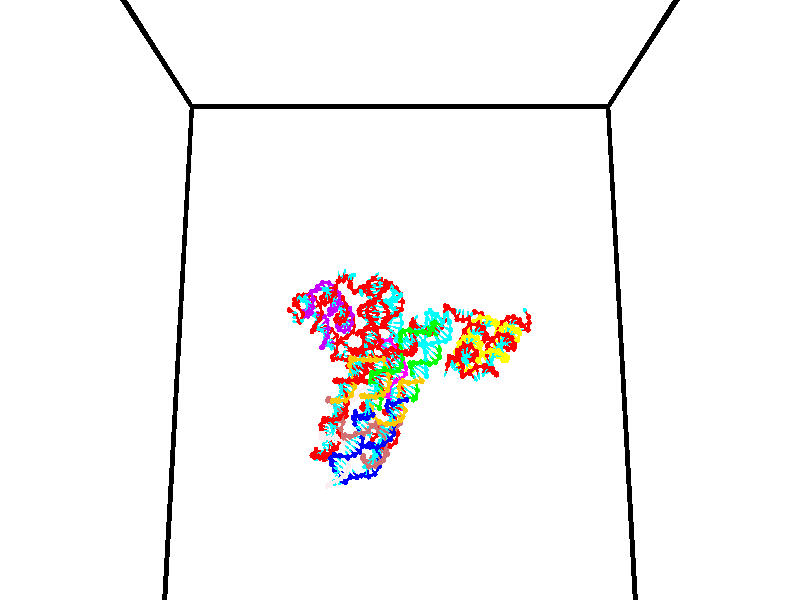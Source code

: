 // switches for output
#declare DRAW_BASES = 1; // possible values are 0, 1; only relevant for DNA ribbons
#declare DRAW_BASES_TYPE = 3; // possible values are 1, 2, 3; only relevant for DNA ribbons
#declare DRAW_FOG = 0; // set to 1 to enable fog

#include "colors.inc"

#include "transforms.inc"
background { rgb <1, 1, 1>}

#default {
   normal{
       ripples 0.25
       frequency 0.20
       turbulence 0.2
       lambda 5
   }
	finish {
		phong 0.1
		phong_size 40.
	}
}

// original window dimensions: 1024x640


// camera settings

camera {
	sky <0, 0.179814, -0.983701>
	up <0, 0.179814, -0.983701>
	right 1.6 * <1, 0, 0>
	location <35, 94.9851, 44.8844>
	look_at <35, 29.7336, 32.9568>
	direction <0, -65.2515, -11.9276>
	angle 67.0682
}


# declare cpy_camera_pos = <35, 94.9851, 44.8844>;
# if (DRAW_FOG = 1)
fog {
	fog_type 2
	up vnormalize(cpy_camera_pos)
	color rgbt<1,1,1,0.3>
	distance 1e-5
	fog_alt 3e-3
	fog_offset 56
}
# end


// LIGHTS

# declare lum = 6;
global_settings {
	ambient_light rgb lum * <0.05, 0.05, 0.05>
	max_trace_level 15
}# declare cpy_direct_light_amount = 0.25;
light_source
{	1000 * <-1, -1.16352, -0.803886>,
	rgb lum * cpy_direct_light_amount
	parallel
}

light_source
{	1000 * <1, 1.16352, 0.803886>,
	rgb lum * cpy_direct_light_amount
	parallel
}

// strand 0

// nucleotide -1

// particle -1
sphere {
	<23.810745, 34.841396, 34.764965> 0.250000
	pigment { color rgbt <1,0,0,0> }
	no_shadow
}
cylinder {
	<24.158766, 34.982346, 34.902859>,  <24.367579, 35.066914, 34.985596>, 0.100000
	pigment { color rgbt <1,0,0,0> }
	no_shadow
}
cylinder {
	<24.158766, 34.982346, 34.902859>,  <23.810745, 34.841396, 34.764965>, 0.100000
	pigment { color rgbt <1,0,0,0> }
	no_shadow
}

// particle -1
sphere {
	<24.158766, 34.982346, 34.902859> 0.100000
	pigment { color rgbt <1,0,0,0> }
	no_shadow
}
sphere {
	0, 1
	scale<0.080000,0.200000,0.300000>
	matrix <-0.147724, -0.480819, 0.864286,
		0.470304, -0.802901, -0.366285,
		0.870053, 0.352368, 0.344739,
		24.419781, 35.088055, 35.006279>
	pigment { color rgbt <0,1,1,0> }
	no_shadow
}
cylinder {
	<24.322796, 34.303604, 35.016003>,  <23.810745, 34.841396, 34.764965>, 0.130000
	pigment { color rgbt <1,0,0,0> }
	no_shadow
}

// nucleotide -1

// particle -1
sphere {
	<24.322796, 34.303604, 35.016003> 0.250000
	pigment { color rgbt <1,0,0,0> }
	no_shadow
}
cylinder {
	<24.347290, 34.637325, 35.235165>,  <24.361986, 34.837559, 35.366661>, 0.100000
	pigment { color rgbt <1,0,0,0> }
	no_shadow
}
cylinder {
	<24.347290, 34.637325, 35.235165>,  <24.322796, 34.303604, 35.016003>, 0.100000
	pigment { color rgbt <1,0,0,0> }
	no_shadow
}

// particle -1
sphere {
	<24.347290, 34.637325, 35.235165> 0.100000
	pigment { color rgbt <1,0,0,0> }
	no_shadow
}
sphere {
	0, 1
	scale<0.080000,0.200000,0.300000>
	matrix <-0.223531, -0.523526, 0.822165,
		0.972771, -0.172817, 0.154434,
		0.061234, 0.834299, 0.547901,
		24.365660, 34.887615, 35.399536>
	pigment { color rgbt <0,1,1,0> }
	no_shadow
}
cylinder {
	<24.764692, 34.074570, 35.637047>,  <24.322796, 34.303604, 35.016003>, 0.130000
	pigment { color rgbt <1,0,0,0> }
	no_shadow
}

// nucleotide -1

// particle -1
sphere {
	<24.764692, 34.074570, 35.637047> 0.250000
	pigment { color rgbt <1,0,0,0> }
	no_shadow
}
cylinder {
	<24.533634, 34.396801, 35.689774>,  <24.395000, 34.590137, 35.721409>, 0.100000
	pigment { color rgbt <1,0,0,0> }
	no_shadow
}
cylinder {
	<24.533634, 34.396801, 35.689774>,  <24.764692, 34.074570, 35.637047>, 0.100000
	pigment { color rgbt <1,0,0,0> }
	no_shadow
}

// particle -1
sphere {
	<24.533634, 34.396801, 35.689774> 0.100000
	pigment { color rgbt <1,0,0,0> }
	no_shadow
}
sphere {
	0, 1
	scale<0.080000,0.200000,0.300000>
	matrix <-0.423436, -0.433767, 0.795329,
		0.697875, 0.403601, 0.591673,
		-0.577644, 0.805576, 0.131816,
		24.360340, 34.638474, 35.729317>
	pigment { color rgbt <0,1,1,0> }
	no_shadow
}
cylinder {
	<25.089300, 34.096016, 34.964470>,  <24.764692, 34.074570, 35.637047>, 0.130000
	pigment { color rgbt <1,0,0,0> }
	no_shadow
}

// nucleotide -1

// particle -1
sphere {
	<25.089300, 34.096016, 34.964470> 0.250000
	pigment { color rgbt <1,0,0,0> }
	no_shadow
}
cylinder {
	<25.084696, 34.312172, 35.301003>,  <25.081932, 34.441868, 35.502922>, 0.100000
	pigment { color rgbt <1,0,0,0> }
	no_shadow
}
cylinder {
	<25.084696, 34.312172, 35.301003>,  <25.089300, 34.096016, 34.964470>, 0.100000
	pigment { color rgbt <1,0,0,0> }
	no_shadow
}

// particle -1
sphere {
	<25.084696, 34.312172, 35.301003> 0.100000
	pigment { color rgbt <1,0,0,0> }
	no_shadow
}
sphere {
	0, 1
	scale<0.080000,0.200000,0.300000>
	matrix <-0.168092, 0.828371, -0.534366,
		-0.985704, -0.147573, 0.081300,
		-0.011512, 0.540392, 0.841334,
		25.081242, 34.474289, 35.553402>
	pigment { color rgbt <0,1,1,0> }
	no_shadow
}
cylinder {
	<24.610855, 34.334473, 34.360535>,  <25.089300, 34.096016, 34.964470>, 0.130000
	pigment { color rgbt <1,0,0,0> }
	no_shadow
}

// nucleotide -1

// particle -1
sphere {
	<24.610855, 34.334473, 34.360535> 0.250000
	pigment { color rgbt <1,0,0,0> }
	no_shadow
}
cylinder {
	<24.641382, 34.277554, 33.965782>,  <24.659698, 34.243401, 33.728931>, 0.100000
	pigment { color rgbt <1,0,0,0> }
	no_shadow
}
cylinder {
	<24.641382, 34.277554, 33.965782>,  <24.610855, 34.334473, 34.360535>, 0.100000
	pigment { color rgbt <1,0,0,0> }
	no_shadow
}

// particle -1
sphere {
	<24.641382, 34.277554, 33.965782> 0.100000
	pigment { color rgbt <1,0,0,0> }
	no_shadow
}
sphere {
	0, 1
	scale<0.080000,0.200000,0.300000>
	matrix <0.020824, -0.989320, 0.144264,
		-0.996866, -0.031561, -0.072541,
		0.076319, -0.142301, -0.986877,
		24.664278, 34.234863, 33.669720>
	pigment { color rgbt <0,1,1,0> }
	no_shadow
}
cylinder {
	<24.106281, 33.844601, 34.081547>,  <24.610855, 34.334473, 34.360535>, 0.130000
	pigment { color rgbt <1,0,0,0> }
	no_shadow
}

// nucleotide -1

// particle -1
sphere {
	<24.106281, 33.844601, 34.081547> 0.250000
	pigment { color rgbt <1,0,0,0> }
	no_shadow
}
cylinder {
	<24.461477, 33.867203, 33.898994>,  <24.674595, 33.880764, 33.789463>, 0.100000
	pigment { color rgbt <1,0,0,0> }
	no_shadow
}
cylinder {
	<24.461477, 33.867203, 33.898994>,  <24.106281, 33.844601, 34.081547>, 0.100000
	pigment { color rgbt <1,0,0,0> }
	no_shadow
}

// particle -1
sphere {
	<24.461477, 33.867203, 33.898994> 0.100000
	pigment { color rgbt <1,0,0,0> }
	no_shadow
}
sphere {
	0, 1
	scale<0.080000,0.200000,0.300000>
	matrix <0.044266, -0.998317, -0.037468,
		-0.457731, 0.013069, -0.888995,
		0.887988, 0.056503, -0.456382,
		24.727873, 33.884155, 33.762081>
	pigment { color rgbt <0,1,1,0> }
	no_shadow
}
cylinder {
	<24.061951, 33.317459, 33.586948>,  <24.106281, 33.844601, 34.081547>, 0.130000
	pigment { color rgbt <1,0,0,0> }
	no_shadow
}

// nucleotide -1

// particle -1
sphere {
	<24.061951, 33.317459, 33.586948> 0.250000
	pigment { color rgbt <1,0,0,0> }
	no_shadow
}
cylinder {
	<24.458342, 33.369541, 33.599659>,  <24.696177, 33.400791, 33.607285>, 0.100000
	pigment { color rgbt <1,0,0,0> }
	no_shadow
}
cylinder {
	<24.458342, 33.369541, 33.599659>,  <24.061951, 33.317459, 33.586948>, 0.100000
	pigment { color rgbt <1,0,0,0> }
	no_shadow
}

// particle -1
sphere {
	<24.458342, 33.369541, 33.599659> 0.100000
	pigment { color rgbt <1,0,0,0> }
	no_shadow
}
sphere {
	0, 1
	scale<0.080000,0.200000,0.300000>
	matrix <0.132062, -0.989055, -0.065795,
		0.022857, 0.069397, -0.997327,
		0.990978, 0.130205, 0.031772,
		24.755634, 33.408604, 33.609192>
	pigment { color rgbt <0,1,1,0> }
	no_shadow
}
cylinder {
	<24.368671, 32.864498, 33.134220>,  <24.061951, 33.317459, 33.586948>, 0.130000
	pigment { color rgbt <1,0,0,0> }
	no_shadow
}

// nucleotide -1

// particle -1
sphere {
	<24.368671, 32.864498, 33.134220> 0.250000
	pigment { color rgbt <1,0,0,0> }
	no_shadow
}
cylinder {
	<24.660717, 32.944679, 33.395527>,  <24.835943, 32.992786, 33.552311>, 0.100000
	pigment { color rgbt <1,0,0,0> }
	no_shadow
}
cylinder {
	<24.660717, 32.944679, 33.395527>,  <24.368671, 32.864498, 33.134220>, 0.100000
	pigment { color rgbt <1,0,0,0> }
	no_shadow
}

// particle -1
sphere {
	<24.660717, 32.944679, 33.395527> 0.100000
	pigment { color rgbt <1,0,0,0> }
	no_shadow
}
sphere {
	0, 1
	scale<0.080000,0.200000,0.300000>
	matrix <0.267219, -0.963631, -0.002964,
		0.628912, 0.176728, -0.757124,
		0.730112, 0.200454, 0.653264,
		24.879751, 33.004814, 33.591507>
	pigment { color rgbt <0,1,1,0> }
	no_shadow
}
cylinder {
	<24.799419, 32.303474, 32.991753>,  <24.368671, 32.864498, 33.134220>, 0.130000
	pigment { color rgbt <1,0,0,0> }
	no_shadow
}

// nucleotide -1

// particle -1
sphere {
	<24.799419, 32.303474, 32.991753> 0.250000
	pigment { color rgbt <1,0,0,0> }
	no_shadow
}
cylinder {
	<24.966419, 32.451908, 33.323536>,  <25.066618, 32.540966, 33.522606>, 0.100000
	pigment { color rgbt <1,0,0,0> }
	no_shadow
}
cylinder {
	<24.966419, 32.451908, 33.323536>,  <24.799419, 32.303474, 32.991753>, 0.100000
	pigment { color rgbt <1,0,0,0> }
	no_shadow
}

// particle -1
sphere {
	<24.966419, 32.451908, 33.323536> 0.100000
	pigment { color rgbt <1,0,0,0> }
	no_shadow
}
sphere {
	0, 1
	scale<0.080000,0.200000,0.300000>
	matrix <0.546474, -0.831830, 0.097081,
		0.725990, 0.412744, -0.550073,
		0.417498, 0.371080, 0.829455,
		25.091669, 32.563232, 33.572372>
	pigment { color rgbt <0,1,1,0> }
	no_shadow
}
cylinder {
	<25.463902, 32.277191, 32.906326>,  <24.799419, 32.303474, 32.991753>, 0.130000
	pigment { color rgbt <1,0,0,0> }
	no_shadow
}

// nucleotide -1

// particle -1
sphere {
	<25.463902, 32.277191, 32.906326> 0.250000
	pigment { color rgbt <1,0,0,0> }
	no_shadow
}
cylinder {
	<25.402817, 32.269184, 33.301552>,  <25.366167, 32.264381, 33.538689>, 0.100000
	pigment { color rgbt <1,0,0,0> }
	no_shadow
}
cylinder {
	<25.402817, 32.269184, 33.301552>,  <25.463902, 32.277191, 32.906326>, 0.100000
	pigment { color rgbt <1,0,0,0> }
	no_shadow
}

// particle -1
sphere {
	<25.402817, 32.269184, 33.301552> 0.100000
	pigment { color rgbt <1,0,0,0> }
	no_shadow
}
sphere {
	0, 1
	scale<0.080000,0.200000,0.300000>
	matrix <0.494532, -0.867164, 0.058865,
		0.855639, 0.497620, 0.142324,
		-0.152710, -0.020017, 0.988068,
		25.357004, 32.263180, 33.597973>
	pigment { color rgbt <0,1,1,0> }
	no_shadow
}
cylinder {
	<25.922590, 31.757498, 33.163643>,  <25.463902, 32.277191, 32.906326>, 0.130000
	pigment { color rgbt <1,0,0,0> }
	no_shadow
}

// nucleotide -1

// particle -1
sphere {
	<25.922590, 31.757498, 33.163643> 0.250000
	pigment { color rgbt <1,0,0,0> }
	no_shadow
}
cylinder {
	<25.688866, 31.813774, 33.483341>,  <25.548632, 31.847540, 33.675159>, 0.100000
	pigment { color rgbt <1,0,0,0> }
	no_shadow
}
cylinder {
	<25.688866, 31.813774, 33.483341>,  <25.922590, 31.757498, 33.163643>, 0.100000
	pigment { color rgbt <1,0,0,0> }
	no_shadow
}

// particle -1
sphere {
	<25.688866, 31.813774, 33.483341> 0.100000
	pigment { color rgbt <1,0,0,0> }
	no_shadow
}
sphere {
	0, 1
	scale<0.080000,0.200000,0.300000>
	matrix <0.396801, -0.809572, 0.432600,
		0.707906, 0.569913, 0.417215,
		-0.584310, 0.140689, 0.799243,
		25.513573, 31.855980, 33.723114>
	pigment { color rgbt <0,1,1,0> }
	no_shadow
}
cylinder {
	<26.462770, 31.715460, 33.765755>,  <25.922590, 31.757498, 33.163643>, 0.130000
	pigment { color rgbt <1,0,0,0> }
	no_shadow
}

// nucleotide -1

// particle -1
sphere {
	<26.462770, 31.715460, 33.765755> 0.250000
	pigment { color rgbt <1,0,0,0> }
	no_shadow
}
cylinder {
	<26.093922, 31.668505, 33.913219>,  <25.872612, 31.640331, 34.001698>, 0.100000
	pigment { color rgbt <1,0,0,0> }
	no_shadow
}
cylinder {
	<26.093922, 31.668505, 33.913219>,  <26.462770, 31.715460, 33.765755>, 0.100000
	pigment { color rgbt <1,0,0,0> }
	no_shadow
}

// particle -1
sphere {
	<26.093922, 31.668505, 33.913219> 0.100000
	pigment { color rgbt <1,0,0,0> }
	no_shadow
}
sphere {
	0, 1
	scale<0.080000,0.200000,0.300000>
	matrix <0.303170, -0.811235, 0.499987,
		0.240381, 0.572816, 0.783645,
		-0.922120, -0.117390, 0.368666,
		25.817286, 31.633287, 34.023819>
	pigment { color rgbt <0,1,1,0> }
	no_shadow
}
cylinder {
	<26.661539, 31.568279, 34.471020>,  <26.462770, 31.715460, 33.765755>, 0.130000
	pigment { color rgbt <1,0,0,0> }
	no_shadow
}

// nucleotide -1

// particle -1
sphere {
	<26.661539, 31.568279, 34.471020> 0.250000
	pigment { color rgbt <1,0,0,0> }
	no_shadow
}
cylinder {
	<26.280163, 31.448666, 34.455383>,  <26.051336, 31.376898, 34.446003>, 0.100000
	pigment { color rgbt <1,0,0,0> }
	no_shadow
}
cylinder {
	<26.280163, 31.448666, 34.455383>,  <26.661539, 31.568279, 34.471020>, 0.100000
	pigment { color rgbt <1,0,0,0> }
	no_shadow
}

// particle -1
sphere {
	<26.280163, 31.448666, 34.455383> 0.100000
	pigment { color rgbt <1,0,0,0> }
	no_shadow
}
sphere {
	0, 1
	scale<0.080000,0.200000,0.300000>
	matrix <0.197113, -0.716011, 0.669683,
		-0.228244, 0.630799, 0.741618,
		-0.953442, -0.299034, -0.039087,
		25.994131, 31.358955, 34.443657>
	pigment { color rgbt <0,1,1,0> }
	no_shadow
}
cylinder {
	<26.460457, 31.680719, 35.088825>,  <26.661539, 31.568279, 34.471020>, 0.130000
	pigment { color rgbt <1,0,0,0> }
	no_shadow
}

// nucleotide -1

// particle -1
sphere {
	<26.460457, 31.680719, 35.088825> 0.250000
	pigment { color rgbt <1,0,0,0> }
	no_shadow
}
cylinder {
	<26.226690, 31.405512, 34.916740>,  <26.086430, 31.240387, 34.813488>, 0.100000
	pigment { color rgbt <1,0,0,0> }
	no_shadow
}
cylinder {
	<26.226690, 31.405512, 34.916740>,  <26.460457, 31.680719, 35.088825>, 0.100000
	pigment { color rgbt <1,0,0,0> }
	no_shadow
}

// particle -1
sphere {
	<26.226690, 31.405512, 34.916740> 0.100000
	pigment { color rgbt <1,0,0,0> }
	no_shadow
}
sphere {
	0, 1
	scale<0.080000,0.200000,0.300000>
	matrix <0.177578, -0.625767, 0.759527,
		-0.791784, 0.367485, 0.487887,
		-0.584418, -0.688019, -0.430214,
		26.051365, 31.199106, 34.787678>
	pigment { color rgbt <0,1,1,0> }
	no_shadow
}
cylinder {
	<25.947271, 31.493391, 35.608559>,  <26.460457, 31.680719, 35.088825>, 0.130000
	pigment { color rgbt <1,0,0,0> }
	no_shadow
}

// nucleotide -1

// particle -1
sphere {
	<25.947271, 31.493391, 35.608559> 0.250000
	pigment { color rgbt <1,0,0,0> }
	no_shadow
}
cylinder {
	<25.975264, 31.184561, 35.355892>,  <25.992060, 30.999264, 35.204292>, 0.100000
	pigment { color rgbt <1,0,0,0> }
	no_shadow
}
cylinder {
	<25.975264, 31.184561, 35.355892>,  <25.947271, 31.493391, 35.608559>, 0.100000
	pigment { color rgbt <1,0,0,0> }
	no_shadow
}

// particle -1
sphere {
	<25.975264, 31.184561, 35.355892> 0.100000
	pigment { color rgbt <1,0,0,0> }
	no_shadow
}
sphere {
	0, 1
	scale<0.080000,0.200000,0.300000>
	matrix <0.180688, -0.612936, 0.769195,
		-0.981047, -0.167965, 0.096609,
		0.069983, -0.772073, -0.631668,
		25.996258, 30.952938, 35.166393>
	pigment { color rgbt <0,1,1,0> }
	no_shadow
}
cylinder {
	<25.623917, 30.895399, 35.954704>,  <25.947271, 31.493391, 35.608559>, 0.130000
	pigment { color rgbt <1,0,0,0> }
	no_shadow
}

// nucleotide -1

// particle -1
sphere {
	<25.623917, 30.895399, 35.954704> 0.250000
	pigment { color rgbt <1,0,0,0> }
	no_shadow
}
cylinder {
	<25.841221, 30.736103, 35.659061>,  <25.971603, 30.640526, 35.481678>, 0.100000
	pigment { color rgbt <1,0,0,0> }
	no_shadow
}
cylinder {
	<25.841221, 30.736103, 35.659061>,  <25.623917, 30.895399, 35.954704>, 0.100000
	pigment { color rgbt <1,0,0,0> }
	no_shadow
}

// particle -1
sphere {
	<25.841221, 30.736103, 35.659061> 0.100000
	pigment { color rgbt <1,0,0,0> }
	no_shadow
}
sphere {
	0, 1
	scale<0.080000,0.200000,0.300000>
	matrix <0.345372, -0.696396, 0.629086,
		-0.765234, -0.597025, -0.240786,
		0.543263, -0.398237, -0.739102,
		26.004200, 30.616632, 35.437332>
	pigment { color rgbt <0,1,1,0> }
	no_shadow
}
cylinder {
	<25.466623, 30.156723, 35.929516>,  <25.623917, 30.895399, 35.954704>, 0.130000
	pigment { color rgbt <1,0,0,0> }
	no_shadow
}

// nucleotide -1

// particle -1
sphere {
	<25.466623, 30.156723, 35.929516> 0.250000
	pigment { color rgbt <1,0,0,0> }
	no_shadow
}
cylinder {
	<25.817711, 30.195625, 35.741833>,  <26.028362, 30.218967, 35.629223>, 0.100000
	pigment { color rgbt <1,0,0,0> }
	no_shadow
}
cylinder {
	<25.817711, 30.195625, 35.741833>,  <25.466623, 30.156723, 35.929516>, 0.100000
	pigment { color rgbt <1,0,0,0> }
	no_shadow
}

// particle -1
sphere {
	<25.817711, 30.195625, 35.741833> 0.100000
	pigment { color rgbt <1,0,0,0> }
	no_shadow
}
sphere {
	0, 1
	scale<0.080000,0.200000,0.300000>
	matrix <0.351572, -0.796038, 0.492666,
		-0.325589, -0.597381, -0.732890,
		0.877718, 0.097257, -0.469204,
		26.081026, 30.224802, 35.601070>
	pigment { color rgbt <0,1,1,0> }
	no_shadow
}
cylinder {
	<25.609087, 29.545494, 35.643414>,  <25.466623, 30.156723, 35.929516>, 0.130000
	pigment { color rgbt <1,0,0,0> }
	no_shadow
}

// nucleotide -1

// particle -1
sphere {
	<25.609087, 29.545494, 35.643414> 0.250000
	pigment { color rgbt <1,0,0,0> }
	no_shadow
}
cylinder {
	<25.959513, 29.734854, 35.680088>,  <26.169767, 29.848469, 35.702091>, 0.100000
	pigment { color rgbt <1,0,0,0> }
	no_shadow
}
cylinder {
	<25.959513, 29.734854, 35.680088>,  <25.609087, 29.545494, 35.643414>, 0.100000
	pigment { color rgbt <1,0,0,0> }
	no_shadow
}

// particle -1
sphere {
	<25.959513, 29.734854, 35.680088> 0.100000
	pigment { color rgbt <1,0,0,0> }
	no_shadow
}
sphere {
	0, 1
	scale<0.080000,0.200000,0.300000>
	matrix <0.386123, -0.802611, 0.454670,
		0.288827, -0.362919, -0.885928,
		0.876064, 0.473398, 0.091684,
		26.222332, 29.876873, 35.707592>
	pigment { color rgbt <0,1,1,0> }
	no_shadow
}
cylinder {
	<26.066090, 29.067255, 35.533768>,  <25.609087, 29.545494, 35.643414>, 0.130000
	pigment { color rgbt <1,0,0,0> }
	no_shadow
}

// nucleotide -1

// particle -1
sphere {
	<26.066090, 29.067255, 35.533768> 0.250000
	pigment { color rgbt <1,0,0,0> }
	no_shadow
}
cylinder {
	<26.298450, 29.352648, 35.690479>,  <26.437868, 29.523884, 35.784508>, 0.100000
	pigment { color rgbt <1,0,0,0> }
	no_shadow
}
cylinder {
	<26.298450, 29.352648, 35.690479>,  <26.066090, 29.067255, 35.533768>, 0.100000
	pigment { color rgbt <1,0,0,0> }
	no_shadow
}

// particle -1
sphere {
	<26.298450, 29.352648, 35.690479> 0.100000
	pigment { color rgbt <1,0,0,0> }
	no_shadow
}
sphere {
	0, 1
	scale<0.080000,0.200000,0.300000>
	matrix <0.545407, -0.698474, 0.463320,
		0.604220, -0.055464, -0.794885,
		0.580904, 0.713483, 0.391781,
		26.472721, 29.566692, 35.808014>
	pigment { color rgbt <0,1,1,0> }
	no_shadow
}
cylinder {
	<26.758547, 28.866402, 35.399353>,  <26.066090, 29.067255, 35.533768>, 0.130000
	pigment { color rgbt <1,0,0,0> }
	no_shadow
}

// nucleotide -1

// particle -1
sphere {
	<26.758547, 28.866402, 35.399353> 0.250000
	pigment { color rgbt <1,0,0,0> }
	no_shadow
}
cylinder {
	<26.769245, 29.111877, 35.714993>,  <26.775663, 29.259163, 35.904377>, 0.100000
	pigment { color rgbt <1,0,0,0> }
	no_shadow
}
cylinder {
	<26.769245, 29.111877, 35.714993>,  <26.758547, 28.866402, 35.399353>, 0.100000
	pigment { color rgbt <1,0,0,0> }
	no_shadow
}

// particle -1
sphere {
	<26.769245, 29.111877, 35.714993> 0.100000
	pigment { color rgbt <1,0,0,0> }
	no_shadow
}
sphere {
	0, 1
	scale<0.080000,0.200000,0.300000>
	matrix <0.571781, -0.656888, 0.491492,
		0.819970, 0.438045, -0.368464,
		0.026744, 0.613690, 0.789094,
		26.777269, 29.295984, 35.951721>
	pigment { color rgbt <0,1,1,0> }
	no_shadow
}
cylinder {
	<27.498878, 28.958277, 35.590225>,  <26.758547, 28.866402, 35.399353>, 0.130000
	pigment { color rgbt <1,0,0,0> }
	no_shadow
}

// nucleotide -1

// particle -1
sphere {
	<27.498878, 28.958277, 35.590225> 0.250000
	pigment { color rgbt <1,0,0,0> }
	no_shadow
}
cylinder {
	<27.306656, 29.058184, 35.926483>,  <27.191322, 29.118128, 36.128239>, 0.100000
	pigment { color rgbt <1,0,0,0> }
	no_shadow
}
cylinder {
	<27.306656, 29.058184, 35.926483>,  <27.498878, 28.958277, 35.590225>, 0.100000
	pigment { color rgbt <1,0,0,0> }
	no_shadow
}

// particle -1
sphere {
	<27.306656, 29.058184, 35.926483> 0.100000
	pigment { color rgbt <1,0,0,0> }
	no_shadow
}
sphere {
	0, 1
	scale<0.080000,0.200000,0.300000>
	matrix <0.535365, -0.675680, 0.506795,
		0.694587, 0.693595, 0.190985,
		-0.480555, 0.249766, 0.840645,
		27.162489, 29.133114, 36.178677>
	pigment { color rgbt <0,1,1,0> }
	no_shadow
}
cylinder {
	<28.032558, 28.763124, 36.161289>,  <27.498878, 28.958277, 35.590225>, 0.130000
	pigment { color rgbt <1,0,0,0> }
	no_shadow
}

// nucleotide -1

// particle -1
sphere {
	<28.032558, 28.763124, 36.161289> 0.250000
	pigment { color rgbt <1,0,0,0> }
	no_shadow
}
cylinder {
	<27.686354, 28.816298, 36.354458>,  <27.478630, 28.848202, 36.470360>, 0.100000
	pigment { color rgbt <1,0,0,0> }
	no_shadow
}
cylinder {
	<27.686354, 28.816298, 36.354458>,  <28.032558, 28.763124, 36.161289>, 0.100000
	pigment { color rgbt <1,0,0,0> }
	no_shadow
}

// particle -1
sphere {
	<27.686354, 28.816298, 36.354458> 0.100000
	pigment { color rgbt <1,0,0,0> }
	no_shadow
}
sphere {
	0, 1
	scale<0.080000,0.200000,0.300000>
	matrix <0.266739, -0.693735, 0.669016,
		0.423954, 0.707857, 0.564978,
		-0.865513, 0.132930, 0.482925,
		27.426701, 28.856176, 36.499336>
	pigment { color rgbt <0,1,1,0> }
	no_shadow
}
cylinder {
	<28.173950, 29.054008, 36.835278>,  <28.032558, 28.763124, 36.161289>, 0.130000
	pigment { color rgbt <1,0,0,0> }
	no_shadow
}

// nucleotide -1

// particle -1
sphere {
	<28.173950, 29.054008, 36.835278> 0.250000
	pigment { color rgbt <1,0,0,0> }
	no_shadow
}
cylinder {
	<27.816282, 28.881575, 36.883648>,  <27.601681, 28.778114, 36.912670>, 0.100000
	pigment { color rgbt <1,0,0,0> }
	no_shadow
}
cylinder {
	<27.816282, 28.881575, 36.883648>,  <28.173950, 29.054008, 36.835278>, 0.100000
	pigment { color rgbt <1,0,0,0> }
	no_shadow
}

// particle -1
sphere {
	<27.816282, 28.881575, 36.883648> 0.100000
	pigment { color rgbt <1,0,0,0> }
	no_shadow
}
sphere {
	0, 1
	scale<0.080000,0.200000,0.300000>
	matrix <0.405563, -0.665455, 0.626648,
		-0.189669, 0.609373, 0.769864,
		-0.894172, -0.431084, 0.120923,
		27.548031, 28.752249, 36.919926>
	pigment { color rgbt <0,1,1,0> }
	no_shadow
}
cylinder {
	<28.012779, 28.941673, 37.644371>,  <28.173950, 29.054008, 36.835278>, 0.130000
	pigment { color rgbt <1,0,0,0> }
	no_shadow
}

// nucleotide -1

// particle -1
sphere {
	<28.012779, 28.941673, 37.644371> 0.250000
	pigment { color rgbt <1,0,0,0> }
	no_shadow
}
cylinder {
	<27.832632, 28.673788, 37.408184>,  <27.724545, 28.513058, 37.266472>, 0.100000
	pigment { color rgbt <1,0,0,0> }
	no_shadow
}
cylinder {
	<27.832632, 28.673788, 37.408184>,  <28.012779, 28.941673, 37.644371>, 0.100000
	pigment { color rgbt <1,0,0,0> }
	no_shadow
}

// particle -1
sphere {
	<27.832632, 28.673788, 37.408184> 0.100000
	pigment { color rgbt <1,0,0,0> }
	no_shadow
}
sphere {
	0, 1
	scale<0.080000,0.200000,0.300000>
	matrix <0.351738, -0.740939, 0.572092,
		-0.820640, 0.049960, 0.569257,
		-0.450367, -0.669712, -0.590471,
		27.697521, 28.472874, 37.231041>
	pigment { color rgbt <0,1,1,0> }
	no_shadow
}
cylinder {
	<27.506624, 28.638823, 38.038982>,  <28.012779, 28.941673, 37.644371>, 0.130000
	pigment { color rgbt <1,0,0,0> }
	no_shadow
}

// nucleotide -1

// particle -1
sphere {
	<27.506624, 28.638823, 38.038982> 0.250000
	pigment { color rgbt <1,0,0,0> }
	no_shadow
}
cylinder {
	<27.694942, 28.440794, 37.746883>,  <27.807934, 28.321978, 37.571625>, 0.100000
	pigment { color rgbt <1,0,0,0> }
	no_shadow
}
cylinder {
	<27.694942, 28.440794, 37.746883>,  <27.506624, 28.638823, 38.038982>, 0.100000
	pigment { color rgbt <1,0,0,0> }
	no_shadow
}

// particle -1
sphere {
	<27.694942, 28.440794, 37.746883> 0.100000
	pigment { color rgbt <1,0,0,0> }
	no_shadow
}
sphere {
	0, 1
	scale<0.080000,0.200000,0.300000>
	matrix <0.481812, -0.549102, 0.682894,
		-0.739059, -0.673344, -0.019984,
		0.470796, -0.495070, -0.730244,
		27.836182, 28.292273, 37.527809>
	pigment { color rgbt <0,1,1,0> }
	no_shadow
}
cylinder {
	<27.530081, 27.862597, 38.247383>,  <27.506624, 28.638823, 38.038982>, 0.130000
	pigment { color rgbt <1,0,0,0> }
	no_shadow
}

// nucleotide -1

// particle -1
sphere {
	<27.530081, 27.862597, 38.247383> 0.250000
	pigment { color rgbt <1,0,0,0> }
	no_shadow
}
cylinder {
	<27.822695, 27.989784, 38.006134>,  <27.998262, 28.066097, 37.861385>, 0.100000
	pigment { color rgbt <1,0,0,0> }
	no_shadow
}
cylinder {
	<27.822695, 27.989784, 38.006134>,  <27.530081, 27.862597, 38.247383>, 0.100000
	pigment { color rgbt <1,0,0,0> }
	no_shadow
}

// particle -1
sphere {
	<27.822695, 27.989784, 38.006134> 0.100000
	pigment { color rgbt <1,0,0,0> }
	no_shadow
}
sphere {
	0, 1
	scale<0.080000,0.200000,0.300000>
	matrix <0.672507, -0.482105, 0.561524,
		-0.112219, -0.816375, -0.566514,
		0.731534, 0.317971, -0.603119,
		28.042154, 28.085176, 37.825199>
	pigment { color rgbt <0,1,1,0> }
	no_shadow
}
cylinder {
	<27.903322, 27.212587, 38.046276>,  <27.530081, 27.862597, 38.247383>, 0.130000
	pigment { color rgbt <1,0,0,0> }
	no_shadow
}

// nucleotide -1

// particle -1
sphere {
	<27.903322, 27.212587, 38.046276> 0.250000
	pigment { color rgbt <1,0,0,0> }
	no_shadow
}
cylinder {
	<28.152142, 27.506783, 37.938858>,  <28.301434, 27.683300, 37.874405>, 0.100000
	pigment { color rgbt <1,0,0,0> }
	no_shadow
}
cylinder {
	<28.152142, 27.506783, 37.938858>,  <27.903322, 27.212587, 38.046276>, 0.100000
	pigment { color rgbt <1,0,0,0> }
	no_shadow
}

// particle -1
sphere {
	<28.152142, 27.506783, 37.938858> 0.100000
	pigment { color rgbt <1,0,0,0> }
	no_shadow
}
sphere {
	0, 1
	scale<0.080000,0.200000,0.300000>
	matrix <0.782971, -0.582713, 0.217718,
		0.003643, -0.345695, -0.938340,
		0.622047, 0.735486, -0.268547,
		28.338757, 27.727428, 37.858295>
	pigment { color rgbt <0,1,1,0> }
	no_shadow
}
cylinder {
	<28.374262, 26.751789, 38.029690>,  <27.903322, 27.212587, 38.046276>, 0.130000
	pigment { color rgbt <1,0,0,0> }
	no_shadow
}

// nucleotide -1

// particle -1
sphere {
	<28.374262, 26.751789, 38.029690> 0.250000
	pigment { color rgbt <1,0,0,0> }
	no_shadow
}
cylinder {
	<28.564054, 26.943306, 37.734226>,  <28.677931, 27.058216, 37.556946>, 0.100000
	pigment { color rgbt <1,0,0,0> }
	no_shadow
}
cylinder {
	<28.564054, 26.943306, 37.734226>,  <28.374262, 26.751789, 38.029690>, 0.100000
	pigment { color rgbt <1,0,0,0> }
	no_shadow
}

// particle -1
sphere {
	<28.564054, 26.943306, 37.734226> 0.100000
	pigment { color rgbt <1,0,0,0> }
	no_shadow
}
sphere {
	0, 1
	scale<0.080000,0.200000,0.300000>
	matrix <-0.693358, 0.720272, 0.021492,
		0.542328, 0.501960, 0.673734,
		0.474484, 0.478794, -0.738662,
		28.706400, 27.086945, 37.512627>
	pigment { color rgbt <0,1,1,0> }
	no_shadow
}
cylinder {
	<29.068420, 26.856390, 38.180759>,  <28.374262, 26.751789, 38.029690>, 0.130000
	pigment { color rgbt <1,0,0,0> }
	no_shadow
}

// nucleotide -1

// particle -1
sphere {
	<29.068420, 26.856390, 38.180759> 0.250000
	pigment { color rgbt <1,0,0,0> }
	no_shadow
}
cylinder {
	<28.839333, 26.528688, 38.192184>,  <28.701880, 26.332067, 38.199039>, 0.100000
	pigment { color rgbt <1,0,0,0> }
	no_shadow
}
cylinder {
	<28.839333, 26.528688, 38.192184>,  <29.068420, 26.856390, 38.180759>, 0.100000
	pigment { color rgbt <1,0,0,0> }
	no_shadow
}

// particle -1
sphere {
	<28.839333, 26.528688, 38.192184> 0.100000
	pigment { color rgbt <1,0,0,0> }
	no_shadow
}
sphere {
	0, 1
	scale<0.080000,0.200000,0.300000>
	matrix <0.235298, -0.197665, -0.951611,
		0.785256, -0.538286, 0.305975,
		-0.572720, -0.819254, 0.028560,
		28.667517, 26.282913, 38.200752>
	pigment { color rgbt <0,1,1,0> }
	no_shadow
}
cylinder {
	<29.532055, 26.374441, 37.789936>,  <29.068420, 26.856390, 38.180759>, 0.130000
	pigment { color rgbt <1,0,0,0> }
	no_shadow
}

// nucleotide -1

// particle -1
sphere {
	<29.532055, 26.374441, 37.789936> 0.250000
	pigment { color rgbt <1,0,0,0> }
	no_shadow
}
cylinder {
	<29.139759, 26.305384, 37.753395>,  <28.904381, 26.263950, 37.731472>, 0.100000
	pigment { color rgbt <1,0,0,0> }
	no_shadow
}
cylinder {
	<29.139759, 26.305384, 37.753395>,  <29.532055, 26.374441, 37.789936>, 0.100000
	pigment { color rgbt <1,0,0,0> }
	no_shadow
}

// particle -1
sphere {
	<29.139759, 26.305384, 37.753395> 0.100000
	pigment { color rgbt <1,0,0,0> }
	no_shadow
}
sphere {
	0, 1
	scale<0.080000,0.200000,0.300000>
	matrix <0.054373, 0.207885, -0.976641,
		0.187589, -0.962799, -0.194495,
		-0.980742, -0.172632, -0.091347,
		28.845537, 26.253592, 37.725990>
	pigment { color rgbt <0,1,1,0> }
	no_shadow
}
cylinder {
	<29.368883, 25.941278, 37.128708>,  <29.532055, 26.374441, 37.789936>, 0.130000
	pigment { color rgbt <1,0,0,0> }
	no_shadow
}

// nucleotide -1

// particle -1
sphere {
	<29.368883, 25.941278, 37.128708> 0.250000
	pigment { color rgbt <1,0,0,0> }
	no_shadow
}
cylinder {
	<29.030918, 26.130831, 37.227951>,  <28.828138, 26.244562, 37.287498>, 0.100000
	pigment { color rgbt <1,0,0,0> }
	no_shadow
}
cylinder {
	<29.030918, 26.130831, 37.227951>,  <29.368883, 25.941278, 37.128708>, 0.100000
	pigment { color rgbt <1,0,0,0> }
	no_shadow
}

// particle -1
sphere {
	<29.030918, 26.130831, 37.227951> 0.100000
	pigment { color rgbt <1,0,0,0> }
	no_shadow
}
sphere {
	0, 1
	scale<0.080000,0.200000,0.300000>
	matrix <-0.151460, 0.232911, -0.960631,
		-0.513012, -0.849229, -0.125016,
		-0.844913, 0.473881, 0.248110,
		28.777445, 26.272995, 37.302383>
	pigment { color rgbt <0,1,1,0> }
	no_shadow
}
cylinder {
	<28.766472, 25.718796, 36.706989>,  <29.368883, 25.941278, 37.128708>, 0.130000
	pigment { color rgbt <1,0,0,0> }
	no_shadow
}

// nucleotide -1

// particle -1
sphere {
	<28.766472, 25.718796, 36.706989> 0.250000
	pigment { color rgbt <1,0,0,0> }
	no_shadow
}
cylinder {
	<28.808817, 26.102055, 36.813381>,  <28.834225, 26.332010, 36.877216>, 0.100000
	pigment { color rgbt <1,0,0,0> }
	no_shadow
}
cylinder {
	<28.808817, 26.102055, 36.813381>,  <28.766472, 25.718796, 36.706989>, 0.100000
	pigment { color rgbt <1,0,0,0> }
	no_shadow
}

// particle -1
sphere {
	<28.808817, 26.102055, 36.813381> 0.100000
	pigment { color rgbt <1,0,0,0> }
	no_shadow
}
sphere {
	0, 1
	scale<0.080000,0.200000,0.300000>
	matrix <0.289836, 0.226140, -0.929976,
		-0.951203, 0.175541, -0.253766,
		0.105862, 0.958147, 0.265983,
		28.840576, 26.389500, 36.893177>
	pigment { color rgbt <0,1,1,0> }
	no_shadow
}
cylinder {
	<28.172167, 26.098604, 36.352592>,  <28.766472, 25.718796, 36.706989>, 0.130000
	pigment { color rgbt <1,0,0,0> }
	no_shadow
}

// nucleotide -1

// particle -1
sphere {
	<28.172167, 26.098604, 36.352592> 0.250000
	pigment { color rgbt <1,0,0,0> }
	no_shadow
}
cylinder {
	<28.545757, 26.222530, 36.423813>,  <28.769911, 26.296886, 36.466545>, 0.100000
	pigment { color rgbt <1,0,0,0> }
	no_shadow
}
cylinder {
	<28.545757, 26.222530, 36.423813>,  <28.172167, 26.098604, 36.352592>, 0.100000
	pigment { color rgbt <1,0,0,0> }
	no_shadow
}

// particle -1
sphere {
	<28.545757, 26.222530, 36.423813> 0.100000
	pigment { color rgbt <1,0,0,0> }
	no_shadow
}
sphere {
	0, 1
	scale<0.080000,0.200000,0.300000>
	matrix <0.197613, -0.032667, -0.979736,
		-0.297722, 0.950235, -0.091734,
		0.933976, 0.309817, 0.178053,
		28.825951, 26.315475, 36.477230>
	pigment { color rgbt <0,1,1,0> }
	no_shadow
}
cylinder {
	<28.341133, 26.791866, 36.162384>,  <28.172167, 26.098604, 36.352592>, 0.130000
	pigment { color rgbt <1,0,0,0> }
	no_shadow
}

// nucleotide -1

// particle -1
sphere {
	<28.341133, 26.791866, 36.162384> 0.250000
	pigment { color rgbt <1,0,0,0> }
	no_shadow
}
cylinder {
	<28.679613, 26.583828, 36.115993>,  <28.882700, 26.459005, 36.088158>, 0.100000
	pigment { color rgbt <1,0,0,0> }
	no_shadow
}
cylinder {
	<28.679613, 26.583828, 36.115993>,  <28.341133, 26.791866, 36.162384>, 0.100000
	pigment { color rgbt <1,0,0,0> }
	no_shadow
}

// particle -1
sphere {
	<28.679613, 26.583828, 36.115993> 0.100000
	pigment { color rgbt <1,0,0,0> }
	no_shadow
}
sphere {
	0, 1
	scale<0.080000,0.200000,0.300000>
	matrix <-0.028292, 0.173493, -0.984429,
		0.532116, 0.836303, 0.132095,
		0.846198, -0.520094, -0.115979,
		28.933472, 26.427799, 36.081200>
	pigment { color rgbt <0,1,1,0> }
	no_shadow
}
cylinder {
	<28.998217, 27.174288, 36.033249>,  <28.341133, 26.791866, 36.162384>, 0.130000
	pigment { color rgbt <1,0,0,0> }
	no_shadow
}

// nucleotide -1

// particle -1
sphere {
	<28.998217, 27.174288, 36.033249> 0.250000
	pigment { color rgbt <1,0,0,0> }
	no_shadow
}
cylinder {
	<29.007275, 26.836916, 35.818546>,  <29.012711, 26.634493, 35.689724>, 0.100000
	pigment { color rgbt <1,0,0,0> }
	no_shadow
}
cylinder {
	<29.007275, 26.836916, 35.818546>,  <28.998217, 27.174288, 36.033249>, 0.100000
	pigment { color rgbt <1,0,0,0> }
	no_shadow
}

// particle -1
sphere {
	<29.007275, 26.836916, 35.818546> 0.100000
	pigment { color rgbt <1,0,0,0> }
	no_shadow
}
sphere {
	0, 1
	scale<0.080000,0.200000,0.300000>
	matrix <0.015620, 0.537130, -0.843355,
		0.999621, 0.010716, 0.025339,
		0.022648, -0.843431, -0.536760,
		29.014069, 26.583887, 35.657516>
	pigment { color rgbt <0,1,1,0> }
	no_shadow
}
cylinder {
	<29.672899, 27.050066, 35.536003>,  <28.998217, 27.174288, 36.033249>, 0.130000
	pigment { color rgbt <1,0,0,0> }
	no_shadow
}

// nucleotide -1

// particle -1
sphere {
	<29.672899, 27.050066, 35.536003> 0.250000
	pigment { color rgbt <1,0,0,0> }
	no_shadow
}
cylinder {
	<29.336773, 26.904175, 35.375584>,  <29.135098, 26.816641, 35.279331>, 0.100000
	pigment { color rgbt <1,0,0,0> }
	no_shadow
}
cylinder {
	<29.336773, 26.904175, 35.375584>,  <29.672899, 27.050066, 35.536003>, 0.100000
	pigment { color rgbt <1,0,0,0> }
	no_shadow
}

// particle -1
sphere {
	<29.336773, 26.904175, 35.375584> 0.100000
	pigment { color rgbt <1,0,0,0> }
	no_shadow
}
sphere {
	0, 1
	scale<0.080000,0.200000,0.300000>
	matrix <0.035113, 0.701638, -0.711668,
		0.540955, -0.612109, -0.576792,
		-0.840318, -0.364728, -0.401048,
		29.084677, 26.794756, 35.255268>
	pigment { color rgbt <0,1,1,0> }
	no_shadow
}
cylinder {
	<29.788660, 26.878567, 34.931023>,  <29.672899, 27.050066, 35.536003>, 0.130000
	pigment { color rgbt <1,0,0,0> }
	no_shadow
}

// nucleotide -1

// particle -1
sphere {
	<29.788660, 26.878567, 34.931023> 0.250000
	pigment { color rgbt <1,0,0,0> }
	no_shadow
}
cylinder {
	<29.393307, 26.939245, 34.927334>,  <29.156094, 26.975653, 34.925121>, 0.100000
	pigment { color rgbt <1,0,0,0> }
	no_shadow
}
cylinder {
	<29.393307, 26.939245, 34.927334>,  <29.788660, 26.878567, 34.931023>, 0.100000
	pigment { color rgbt <1,0,0,0> }
	no_shadow
}

// particle -1
sphere {
	<29.393307, 26.939245, 34.927334> 0.100000
	pigment { color rgbt <1,0,0,0> }
	no_shadow
}
sphere {
	0, 1
	scale<0.080000,0.200000,0.300000>
	matrix <0.124003, 0.769890, -0.626013,
		-0.087863, -0.619885, -0.779758,
		-0.988384, 0.151696, -0.009223,
		29.096792, 26.984755, 34.924568>
	pigment { color rgbt <0,1,1,0> }
	no_shadow
}
cylinder {
	<29.666847, 27.115612, 34.255215>,  <29.788660, 26.878567, 34.931023>, 0.130000
	pigment { color rgbt <1,0,0,0> }
	no_shadow
}

// nucleotide -1

// particle -1
sphere {
	<29.666847, 27.115612, 34.255215> 0.250000
	pigment { color rgbt <1,0,0,0> }
	no_shadow
}
cylinder {
	<29.338242, 27.233150, 34.450672>,  <29.141079, 27.303675, 34.567947>, 0.100000
	pigment { color rgbt <1,0,0,0> }
	no_shadow
}
cylinder {
	<29.338242, 27.233150, 34.450672>,  <29.666847, 27.115612, 34.255215>, 0.100000
	pigment { color rgbt <1,0,0,0> }
	no_shadow
}

// particle -1
sphere {
	<29.338242, 27.233150, 34.450672> 0.100000
	pigment { color rgbt <1,0,0,0> }
	no_shadow
}
sphere {
	0, 1
	scale<0.080000,0.200000,0.300000>
	matrix <-0.008665, 0.850446, -0.525991,
		-0.570124, -0.436342, -0.696107,
		-0.821513, 0.293848, 0.488640,
		29.091787, 27.321304, 34.597263>
	pigment { color rgbt <0,1,1,0> }
	no_shadow
}
cylinder {
	<29.138958, 27.480331, 33.822609>,  <29.666847, 27.115612, 34.255215>, 0.130000
	pigment { color rgbt <1,0,0,0> }
	no_shadow
}

// nucleotide -1

// particle -1
sphere {
	<29.138958, 27.480331, 33.822609> 0.250000
	pigment { color rgbt <1,0,0,0> }
	no_shadow
}
cylinder {
	<29.046976, 27.593779, 34.194992>,  <28.991787, 27.661848, 34.418423>, 0.100000
	pigment { color rgbt <1,0,0,0> }
	no_shadow
}
cylinder {
	<29.046976, 27.593779, 34.194992>,  <29.138958, 27.480331, 33.822609>, 0.100000
	pigment { color rgbt <1,0,0,0> }
	no_shadow
}

// particle -1
sphere {
	<29.046976, 27.593779, 34.194992> 0.100000
	pigment { color rgbt <1,0,0,0> }
	no_shadow
}
sphere {
	0, 1
	scale<0.080000,0.200000,0.300000>
	matrix <-0.205423, 0.920894, -0.331295,
		-0.951274, -0.267422, -0.153502,
		-0.229955, 0.283620, 0.930957,
		28.977989, 27.678865, 34.474277>
	pigment { color rgbt <0,1,1,0> }
	no_shadow
}
cylinder {
	<28.411095, 27.864201, 33.762852>,  <29.138958, 27.480331, 33.822609>, 0.130000
	pigment { color rgbt <1,0,0,0> }
	no_shadow
}

// nucleotide -1

// particle -1
sphere {
	<28.411095, 27.864201, 33.762852> 0.250000
	pigment { color rgbt <1,0,0,0> }
	no_shadow
}
cylinder {
	<28.597469, 27.988205, 34.094345>,  <28.709293, 28.062609, 34.293240>, 0.100000
	pigment { color rgbt <1,0,0,0> }
	no_shadow
}
cylinder {
	<28.597469, 27.988205, 34.094345>,  <28.411095, 27.864201, 33.762852>, 0.100000
	pigment { color rgbt <1,0,0,0> }
	no_shadow
}

// particle -1
sphere {
	<28.597469, 27.988205, 34.094345> 0.100000
	pigment { color rgbt <1,0,0,0> }
	no_shadow
}
sphere {
	0, 1
	scale<0.080000,0.200000,0.300000>
	matrix <-0.164540, 0.950633, -0.263104,
		-0.869385, -0.013770, 0.493943,
		0.465936, 0.310013, 0.828732,
		28.737249, 28.081209, 34.342964>
	pigment { color rgbt <0,1,1,0> }
	no_shadow
}
cylinder {
	<27.939184, 28.241108, 34.196423>,  <28.411095, 27.864201, 33.762852>, 0.130000
	pigment { color rgbt <1,0,0,0> }
	no_shadow
}

// nucleotide -1

// particle -1
sphere {
	<27.939184, 28.241108, 34.196423> 0.250000
	pigment { color rgbt <1,0,0,0> }
	no_shadow
}
cylinder {
	<28.305634, 28.356848, 34.307411>,  <28.525503, 28.426292, 34.374004>, 0.100000
	pigment { color rgbt <1,0,0,0> }
	no_shadow
}
cylinder {
	<28.305634, 28.356848, 34.307411>,  <27.939184, 28.241108, 34.196423>, 0.100000
	pigment { color rgbt <1,0,0,0> }
	no_shadow
}

// particle -1
sphere {
	<28.305634, 28.356848, 34.307411> 0.100000
	pigment { color rgbt <1,0,0,0> }
	no_shadow
}
sphere {
	0, 1
	scale<0.080000,0.200000,0.300000>
	matrix <-0.253249, 0.954253, -0.158953,
		-0.310772, 0.075351, 0.947493,
		0.916125, 0.289350, 0.277473,
		28.580471, 28.443653, 34.390652>
	pigment { color rgbt <0,1,1,0> }
	no_shadow
}
cylinder {
	<27.818104, 28.766716, 34.637913>,  <27.939184, 28.241108, 34.196423>, 0.130000
	pigment { color rgbt <1,0,0,0> }
	no_shadow
}

// nucleotide -1

// particle -1
sphere {
	<27.818104, 28.766716, 34.637913> 0.250000
	pigment { color rgbt <1,0,0,0> }
	no_shadow
}
cylinder {
	<28.202755, 28.827702, 34.546673>,  <28.433546, 28.864294, 34.491928>, 0.100000
	pigment { color rgbt <1,0,0,0> }
	no_shadow
}
cylinder {
	<28.202755, 28.827702, 34.546673>,  <27.818104, 28.766716, 34.637913>, 0.100000
	pigment { color rgbt <1,0,0,0> }
	no_shadow
}

// particle -1
sphere {
	<28.202755, 28.827702, 34.546673> 0.100000
	pigment { color rgbt <1,0,0,0> }
	no_shadow
}
sphere {
	0, 1
	scale<0.080000,0.200000,0.300000>
	matrix <-0.167819, 0.984580, -0.049380,
		0.217053, 0.085764, 0.972385,
		0.961626, 0.152466, -0.228099,
		28.491243, 28.873442, 34.478245>
	pigment { color rgbt <0,1,1,0> }
	no_shadow
}
cylinder {
	<27.962616, 29.418613, 34.885422>,  <27.818104, 28.766716, 34.637913>, 0.130000
	pigment { color rgbt <1,0,0,0> }
	no_shadow
}

// nucleotide -1

// particle -1
sphere {
	<27.962616, 29.418613, 34.885422> 0.250000
	pigment { color rgbt <1,0,0,0> }
	no_shadow
}
cylinder {
	<28.275810, 29.377411, 34.640041>,  <28.463728, 29.352690, 34.492813>, 0.100000
	pigment { color rgbt <1,0,0,0> }
	no_shadow
}
cylinder {
	<28.275810, 29.377411, 34.640041>,  <27.962616, 29.418613, 34.885422>, 0.100000
	pigment { color rgbt <1,0,0,0> }
	no_shadow
}

// particle -1
sphere {
	<28.275810, 29.377411, 34.640041> 0.100000
	pigment { color rgbt <1,0,0,0> }
	no_shadow
}
sphere {
	0, 1
	scale<0.080000,0.200000,0.300000>
	matrix <0.005202, 0.987244, -0.159129,
		0.622017, 0.121405, 0.773535,
		0.782987, -0.103004, -0.613451,
		28.510706, 29.346510, 34.456005>
	pigment { color rgbt <0,1,1,0> }
	no_shadow
}
cylinder {
	<28.463604, 29.930347, 35.100204>,  <27.962616, 29.418613, 34.885422>, 0.130000
	pigment { color rgbt <1,0,0,0> }
	no_shadow
}

// nucleotide -1

// particle -1
sphere {
	<28.463604, 29.930347, 35.100204> 0.250000
	pigment { color rgbt <1,0,0,0> }
	no_shadow
}
cylinder {
	<28.551706, 29.836998, 34.721359>,  <28.604568, 29.780989, 34.494053>, 0.100000
	pigment { color rgbt <1,0,0,0> }
	no_shadow
}
cylinder {
	<28.551706, 29.836998, 34.721359>,  <28.463604, 29.930347, 35.100204>, 0.100000
	pigment { color rgbt <1,0,0,0> }
	no_shadow
}

// particle -1
sphere {
	<28.551706, 29.836998, 34.721359> 0.100000
	pigment { color rgbt <1,0,0,0> }
	no_shadow
}
sphere {
	0, 1
	scale<0.080000,0.200000,0.300000>
	matrix <0.066415, 0.972293, -0.224131,
		0.973178, -0.013536, 0.229655,
		0.220258, -0.233372, -0.947113,
		28.617785, 29.766987, 34.437225>
	pigment { color rgbt <0,1,1,0> }
	no_shadow
}
cylinder {
	<28.981340, 30.367090, 34.912361>,  <28.463604, 29.930347, 35.100204>, 0.130000
	pigment { color rgbt <1,0,0,0> }
	no_shadow
}

// nucleotide -1

// particle -1
sphere {
	<28.981340, 30.367090, 34.912361> 0.250000
	pigment { color rgbt <1,0,0,0> }
	no_shadow
}
cylinder {
	<28.816095, 30.244316, 34.569401>,  <28.716948, 30.170652, 34.363625>, 0.100000
	pigment { color rgbt <1,0,0,0> }
	no_shadow
}
cylinder {
	<28.816095, 30.244316, 34.569401>,  <28.981340, 30.367090, 34.912361>, 0.100000
	pigment { color rgbt <1,0,0,0> }
	no_shadow
}

// particle -1
sphere {
	<28.816095, 30.244316, 34.569401> 0.100000
	pigment { color rgbt <1,0,0,0> }
	no_shadow
}
sphere {
	0, 1
	scale<0.080000,0.200000,0.300000>
	matrix <-0.141465, 0.951691, -0.272528,
		0.899624, 0.008707, -0.436578,
		-0.413115, -0.306933, -0.857396,
		28.692162, 30.152237, 34.312183>
	pigment { color rgbt <0,1,1,0> }
	no_shadow
}
cylinder {
	<29.305891, 30.742926, 34.423145>,  <28.981340, 30.367090, 34.912361>, 0.130000
	pigment { color rgbt <1,0,0,0> }
	no_shadow
}

// nucleotide -1

// particle -1
sphere {
	<29.305891, 30.742926, 34.423145> 0.250000
	pigment { color rgbt <1,0,0,0> }
	no_shadow
}
cylinder {
	<28.983900, 30.627403, 34.215836>,  <28.790707, 30.558090, 34.091450>, 0.100000
	pigment { color rgbt <1,0,0,0> }
	no_shadow
}
cylinder {
	<28.983900, 30.627403, 34.215836>,  <29.305891, 30.742926, 34.423145>, 0.100000
	pigment { color rgbt <1,0,0,0> }
	no_shadow
}

// particle -1
sphere {
	<28.983900, 30.627403, 34.215836> 0.100000
	pigment { color rgbt <1,0,0,0> }
	no_shadow
}
sphere {
	0, 1
	scale<0.080000,0.200000,0.300000>
	matrix <-0.147719, 0.943579, -0.296376,
		0.574624, -0.162017, -0.802221,
		-0.804976, -0.288808, -0.518270,
		28.742407, 30.540760, 34.060356>
	pigment { color rgbt <0,1,1,0> }
	no_shadow
}
cylinder {
	<29.231874, 31.013214, 33.724392>,  <29.305891, 30.742926, 34.423145>, 0.130000
	pigment { color rgbt <1,0,0,0> }
	no_shadow
}

// nucleotide -1

// particle -1
sphere {
	<29.231874, 31.013214, 33.724392> 0.250000
	pigment { color rgbt <1,0,0,0> }
	no_shadow
}
cylinder {
	<28.846205, 30.915970, 33.766853>,  <28.614803, 30.857624, 33.792332>, 0.100000
	pigment { color rgbt <1,0,0,0> }
	no_shadow
}
cylinder {
	<28.846205, 30.915970, 33.766853>,  <29.231874, 31.013214, 33.724392>, 0.100000
	pigment { color rgbt <1,0,0,0> }
	no_shadow
}

// particle -1
sphere {
	<28.846205, 30.915970, 33.766853> 0.100000
	pigment { color rgbt <1,0,0,0> }
	no_shadow
}
sphere {
	0, 1
	scale<0.080000,0.200000,0.300000>
	matrix <-0.258424, 0.770408, -0.582828,
		0.059908, -0.589380, -0.805631,
		-0.964172, -0.243111, 0.106157,
		28.556953, 30.843037, 33.798698>
	pigment { color rgbt <0,1,1,0> }
	no_shadow
}
cylinder {
	<28.866035, 31.103598, 33.017532>,  <29.231874, 31.013214, 33.724392>, 0.130000
	pigment { color rgbt <1,0,0,0> }
	no_shadow
}

// nucleotide -1

// particle -1
sphere {
	<28.866035, 31.103598, 33.017532> 0.250000
	pigment { color rgbt <1,0,0,0> }
	no_shadow
}
cylinder {
	<28.615368, 31.119844, 33.328823>,  <28.464968, 31.129593, 33.515598>, 0.100000
	pigment { color rgbt <1,0,0,0> }
	no_shadow
}
cylinder {
	<28.615368, 31.119844, 33.328823>,  <28.866035, 31.103598, 33.017532>, 0.100000
	pigment { color rgbt <1,0,0,0> }
	no_shadow
}

// particle -1
sphere {
	<28.615368, 31.119844, 33.328823> 0.100000
	pigment { color rgbt <1,0,0,0> }
	no_shadow
}
sphere {
	0, 1
	scale<0.080000,0.200000,0.300000>
	matrix <-0.436787, 0.808723, -0.393935,
		-0.645370, -0.586786, -0.489060,
		-0.626670, 0.040619, 0.778226,
		28.427366, 31.132030, 33.562290>
	pigment { color rgbt <0,1,1,0> }
	no_shadow
}
cylinder {
	<28.281488, 31.272003, 32.646912>,  <28.866035, 31.103598, 33.017532>, 0.130000
	pigment { color rgbt <1,0,0,0> }
	no_shadow
}

// nucleotide -1

// particle -1
sphere {
	<28.281488, 31.272003, 32.646912> 0.250000
	pigment { color rgbt <1,0,0,0> }
	no_shadow
}
cylinder {
	<28.175535, 31.348433, 33.024975>,  <28.111963, 31.394291, 33.251812>, 0.100000
	pigment { color rgbt <1,0,0,0> }
	no_shadow
}
cylinder {
	<28.175535, 31.348433, 33.024975>,  <28.281488, 31.272003, 32.646912>, 0.100000
	pigment { color rgbt <1,0,0,0> }
	no_shadow
}

// particle -1
sphere {
	<28.175535, 31.348433, 33.024975> 0.100000
	pigment { color rgbt <1,0,0,0> }
	no_shadow
}
sphere {
	0, 1
	scale<0.080000,0.200000,0.300000>
	matrix <-0.627837, 0.709773, -0.319441,
		-0.731887, -0.678021, -0.068042,
		-0.264882, 0.191075, 0.945160,
		28.096071, 31.405754, 33.308521>
	pigment { color rgbt <0,1,1,0> }
	no_shadow
}
cylinder {
	<27.522707, 31.324625, 32.705231>,  <28.281488, 31.272003, 32.646912>, 0.130000
	pigment { color rgbt <1,0,0,0> }
	no_shadow
}

// nucleotide -1

// particle -1
sphere {
	<27.522707, 31.324625, 32.705231> 0.250000
	pigment { color rgbt <1,0,0,0> }
	no_shadow
}
cylinder {
	<27.703260, 31.533493, 32.994667>,  <27.811592, 31.658813, 33.168331>, 0.100000
	pigment { color rgbt <1,0,0,0> }
	no_shadow
}
cylinder {
	<27.703260, 31.533493, 32.994667>,  <27.522707, 31.324625, 32.705231>, 0.100000
	pigment { color rgbt <1,0,0,0> }
	no_shadow
}

// particle -1
sphere {
	<27.703260, 31.533493, 32.994667> 0.100000
	pigment { color rgbt <1,0,0,0> }
	no_shadow
}
sphere {
	0, 1
	scale<0.080000,0.200000,0.300000>
	matrix <-0.468095, 0.828936, -0.306189,
		-0.759697, -0.200501, 0.618595,
		0.451384, 0.522172, 0.723594,
		27.838676, 31.690145, 33.211746>
	pigment { color rgbt <0,1,1,0> }
	no_shadow
}
cylinder {
	<26.990072, 31.778870, 32.838875>,  <27.522707, 31.324625, 32.705231>, 0.130000
	pigment { color rgbt <1,0,0,0> }
	no_shadow
}

// nucleotide -1

// particle -1
sphere {
	<26.990072, 31.778870, 32.838875> 0.250000
	pigment { color rgbt <1,0,0,0> }
	no_shadow
}
cylinder {
	<27.307756, 31.915386, 33.039970>,  <27.498367, 31.997295, 33.160629>, 0.100000
	pigment { color rgbt <1,0,0,0> }
	no_shadow
}
cylinder {
	<27.307756, 31.915386, 33.039970>,  <26.990072, 31.778870, 32.838875>, 0.100000
	pigment { color rgbt <1,0,0,0> }
	no_shadow
}

// particle -1
sphere {
	<27.307756, 31.915386, 33.039970> 0.100000
	pigment { color rgbt <1,0,0,0> }
	no_shadow
}
sphere {
	0, 1
	scale<0.080000,0.200000,0.300000>
	matrix <-0.316772, 0.938592, -0.136748,
		-0.518540, -0.050647, 0.853552,
		0.794212, 0.341290, 0.502741,
		27.546021, 32.017773, 33.190792>
	pigment { color rgbt <0,1,1,0> }
	no_shadow
}
cylinder {
	<26.669191, 32.325432, 33.270699>,  <26.990072, 31.778870, 32.838875>, 0.130000
	pigment { color rgbt <1,0,0,0> }
	no_shadow
}

// nucleotide -1

// particle -1
sphere {
	<26.669191, 32.325432, 33.270699> 0.250000
	pigment { color rgbt <1,0,0,0> }
	no_shadow
}
cylinder {
	<27.065979, 32.374935, 33.260239>,  <27.304050, 32.404636, 33.253963>, 0.100000
	pigment { color rgbt <1,0,0,0> }
	no_shadow
}
cylinder {
	<27.065979, 32.374935, 33.260239>,  <26.669191, 32.325432, 33.270699>, 0.100000
	pigment { color rgbt <1,0,0,0> }
	no_shadow
}

// particle -1
sphere {
	<27.065979, 32.374935, 33.260239> 0.100000
	pigment { color rgbt <1,0,0,0> }
	no_shadow
}
sphere {
	0, 1
	scale<0.080000,0.200000,0.300000>
	matrix <-0.124534, 0.991750, -0.030366,
		0.022179, 0.033379, 0.999197,
		0.991967, 0.123761, -0.026152,
		27.363569, 32.412064, 33.252392>
	pigment { color rgbt <0,1,1,0> }
	no_shadow
}
cylinder {
	<26.819458, 32.832211, 33.764759>,  <26.669191, 32.325432, 33.270699>, 0.130000
	pigment { color rgbt <1,0,0,0> }
	no_shadow
}

// nucleotide -1

// particle -1
sphere {
	<26.819458, 32.832211, 33.764759> 0.250000
	pigment { color rgbt <1,0,0,0> }
	no_shadow
}
cylinder {
	<27.122473, 32.844372, 33.503925>,  <27.304281, 32.851669, 33.347424>, 0.100000
	pigment { color rgbt <1,0,0,0> }
	no_shadow
}
cylinder {
	<27.122473, 32.844372, 33.503925>,  <26.819458, 32.832211, 33.764759>, 0.100000
	pigment { color rgbt <1,0,0,0> }
	no_shadow
}

// particle -1
sphere {
	<27.122473, 32.844372, 33.503925> 0.100000
	pigment { color rgbt <1,0,0,0> }
	no_shadow
}
sphere {
	0, 1
	scale<0.080000,0.200000,0.300000>
	matrix <-0.155300, 0.978630, -0.134780,
		0.634052, 0.203370, 0.746069,
		0.757536, 0.030407, -0.652085,
		27.349733, 32.853493, 33.308300>
	pigment { color rgbt <0,1,1,0> }
	no_shadow
}
cylinder {
	<27.224869, 33.366779, 33.973148>,  <26.819458, 32.832211, 33.764759>, 0.130000
	pigment { color rgbt <1,0,0,0> }
	no_shadow
}

// nucleotide -1

// particle -1
sphere {
	<27.224869, 33.366779, 33.973148> 0.250000
	pigment { color rgbt <1,0,0,0> }
	no_shadow
}
cylinder {
	<27.305336, 33.291260, 33.588673>,  <27.353617, 33.245949, 33.357986>, 0.100000
	pigment { color rgbt <1,0,0,0> }
	no_shadow
}
cylinder {
	<27.305336, 33.291260, 33.588673>,  <27.224869, 33.366779, 33.973148>, 0.100000
	pigment { color rgbt <1,0,0,0> }
	no_shadow
}

// particle -1
sphere {
	<27.305336, 33.291260, 33.588673> 0.100000
	pigment { color rgbt <1,0,0,0> }
	no_shadow
}
sphere {
	0, 1
	scale<0.080000,0.200000,0.300000>
	matrix <-0.066456, 0.976358, -0.205690,
		0.977300, 0.105255, 0.183864,
		0.201167, -0.188802, -0.961190,
		27.365686, 33.234619, 33.300316>
	pigment { color rgbt <0,1,1,0> }
	no_shadow
}
cylinder {
	<27.808643, 33.784313, 33.759319>,  <27.224869, 33.366779, 33.973148>, 0.130000
	pigment { color rgbt <1,0,0,0> }
	no_shadow
}

// nucleotide -1

// particle -1
sphere {
	<27.808643, 33.784313, 33.759319> 0.250000
	pigment { color rgbt <1,0,0,0> }
	no_shadow
}
cylinder {
	<27.641794, 33.675602, 33.412415>,  <27.541685, 33.610374, 33.204273>, 0.100000
	pigment { color rgbt <1,0,0,0> }
	no_shadow
}
cylinder {
	<27.641794, 33.675602, 33.412415>,  <27.808643, 33.784313, 33.759319>, 0.100000
	pigment { color rgbt <1,0,0,0> }
	no_shadow
}

// particle -1
sphere {
	<27.641794, 33.675602, 33.412415> 0.100000
	pigment { color rgbt <1,0,0,0> }
	no_shadow
}
sphere {
	0, 1
	scale<0.080000,0.200000,0.300000>
	matrix <0.182667, 0.909698, -0.372937,
		0.890304, -0.313981, -0.329810,
		-0.417123, -0.271782, -0.867261,
		27.516657, 33.594067, 33.152237>
	pigment { color rgbt <0,1,1,0> }
	no_shadow
}
cylinder {
	<28.322569, 33.929897, 33.160061>,  <27.808643, 33.784313, 33.759319>, 0.130000
	pigment { color rgbt <1,0,0,0> }
	no_shadow
}

// nucleotide -1

// particle -1
sphere {
	<28.322569, 33.929897, 33.160061> 0.250000
	pigment { color rgbt <1,0,0,0> }
	no_shadow
}
cylinder {
	<27.939730, 33.949886, 33.045895>,  <27.710026, 33.961880, 32.977394>, 0.100000
	pigment { color rgbt <1,0,0,0> }
	no_shadow
}
cylinder {
	<27.939730, 33.949886, 33.045895>,  <28.322569, 33.929897, 33.160061>, 0.100000
	pigment { color rgbt <1,0,0,0> }
	no_shadow
}

// particle -1
sphere {
	<27.939730, 33.949886, 33.045895> 0.100000
	pigment { color rgbt <1,0,0,0> }
	no_shadow
}
sphere {
	0, 1
	scale<0.080000,0.200000,0.300000>
	matrix <0.111744, 0.972481, -0.204434,
		0.267345, -0.227557, -0.936346,
		-0.957100, 0.049977, -0.285416,
		27.652599, 33.964878, 32.960270>
	pigment { color rgbt <0,1,1,0> }
	no_shadow
}
cylinder {
	<28.400999, 34.298561, 32.665924>,  <28.322569, 33.929897, 33.160061>, 0.130000
	pigment { color rgbt <1,0,0,0> }
	no_shadow
}

// nucleotide -1

// particle -1
sphere {
	<28.400999, 34.298561, 32.665924> 0.250000
	pigment { color rgbt <1,0,0,0> }
	no_shadow
}
cylinder {
	<28.009922, 34.300438, 32.749920>,  <27.775276, 34.301563, 32.800320>, 0.100000
	pigment { color rgbt <1,0,0,0> }
	no_shadow
}
cylinder {
	<28.009922, 34.300438, 32.749920>,  <28.400999, 34.298561, 32.665924>, 0.100000
	pigment { color rgbt <1,0,0,0> }
	no_shadow
}

// particle -1
sphere {
	<28.009922, 34.300438, 32.749920> 0.100000
	pigment { color rgbt <1,0,0,0> }
	no_shadow
}
sphere {
	0, 1
	scale<0.080000,0.200000,0.300000>
	matrix <-0.042881, 0.974236, -0.221418,
		-0.205621, -0.225483, -0.952301,
		-0.977692, 0.004693, 0.209992,
		27.716614, 34.301846, 32.812916>
	pigment { color rgbt <0,1,1,0> }
	no_shadow
}
cylinder {
	<28.681808, 34.834145, 32.286770>,  <28.400999, 34.298561, 32.665924>, 0.130000
	pigment { color rgbt <1,0,0,0> }
	no_shadow
}

// nucleotide -1

// particle -1
sphere {
	<28.681808, 34.834145, 32.286770> 0.250000
	pigment { color rgbt <1,0,0,0> }
	no_shadow
}
cylinder {
	<28.896130, 34.613422, 32.031136>,  <29.024721, 34.480988, 31.877756>, 0.100000
	pigment { color rgbt <1,0,0,0> }
	no_shadow
}
cylinder {
	<28.896130, 34.613422, 32.031136>,  <28.681808, 34.834145, 32.286770>, 0.100000
	pigment { color rgbt <1,0,0,0> }
	no_shadow
}

// particle -1
sphere {
	<28.896130, 34.613422, 32.031136> 0.100000
	pigment { color rgbt <1,0,0,0> }
	no_shadow
}
sphere {
	0, 1
	scale<0.080000,0.200000,0.300000>
	matrix <-0.076884, 0.721867, -0.687748,
		0.840837, 0.417631, 0.344352,
		0.535801, -0.551809, -0.639081,
		29.056870, 34.447880, 31.839411>
	pigment { color rgbt <0,1,1,0> }
	no_shadow
}
cylinder {
	<28.866747, 35.523354, 32.395386>,  <28.681808, 34.834145, 32.286770>, 0.130000
	pigment { color rgbt <1,0,0,0> }
	no_shadow
}

// nucleotide -1

// particle -1
sphere {
	<28.866747, 35.523354, 32.395386> 0.250000
	pigment { color rgbt <1,0,0,0> }
	no_shadow
}
cylinder {
	<28.815226, 35.353058, 32.037132>,  <28.784313, 35.250881, 31.822180>, 0.100000
	pigment { color rgbt <1,0,0,0> }
	no_shadow
}
cylinder {
	<28.815226, 35.353058, 32.037132>,  <28.866747, 35.523354, 32.395386>, 0.100000
	pigment { color rgbt <1,0,0,0> }
	no_shadow
}

// particle -1
sphere {
	<28.815226, 35.353058, 32.037132> 0.100000
	pigment { color rgbt <1,0,0,0> }
	no_shadow
}
sphere {
	0, 1
	scale<0.080000,0.200000,0.300000>
	matrix <-0.930704, 0.363685, -0.039031,
		0.342345, 0.828541, -0.443080,
		-0.128802, -0.425738, -0.895632,
		28.776585, 35.225338, 31.768442>
	pigment { color rgbt <0,1,1,0> }
	no_shadow
}
cylinder {
	<29.362242, 36.090496, 32.476635>,  <28.866747, 35.523354, 32.395386>, 0.130000
	pigment { color rgbt <1,0,0,0> }
	no_shadow
}

// nucleotide -1

// particle -1
sphere {
	<29.362242, 36.090496, 32.476635> 0.250000
	pigment { color rgbt <1,0,0,0> }
	no_shadow
}
cylinder {
	<29.428366, 36.151711, 32.086918>,  <29.468040, 36.188438, 31.853086>, 0.100000
	pigment { color rgbt <1,0,0,0> }
	no_shadow
}
cylinder {
	<29.428366, 36.151711, 32.086918>,  <29.362242, 36.090496, 32.476635>, 0.100000
	pigment { color rgbt <1,0,0,0> }
	no_shadow
}

// particle -1
sphere {
	<29.428366, 36.151711, 32.086918> 0.100000
	pigment { color rgbt <1,0,0,0> }
	no_shadow
}
sphere {
	0, 1
	scale<0.080000,0.200000,0.300000>
	matrix <-0.864515, 0.497921, -0.068476,
		0.474644, 0.853613, 0.214610,
		0.165311, 0.153031, -0.974296,
		29.477959, 36.197620, 31.794628>
	pigment { color rgbt <0,1,1,0> }
	no_shadow
}
cylinder {
	<29.736221, 36.719994, 32.320023>,  <29.362242, 36.090496, 32.476635>, 0.130000
	pigment { color rgbt <1,0,0,0> }
	no_shadow
}

// nucleotide -1

// particle -1
sphere {
	<29.736221, 36.719994, 32.320023> 0.250000
	pigment { color rgbt <1,0,0,0> }
	no_shadow
}
cylinder {
	<30.123203, 36.790989, 32.247883>,  <30.355392, 36.833588, 32.204597>, 0.100000
	pigment { color rgbt <1,0,0,0> }
	no_shadow
}
cylinder {
	<30.123203, 36.790989, 32.247883>,  <29.736221, 36.719994, 32.320023>, 0.100000
	pigment { color rgbt <1,0,0,0> }
	no_shadow
}

// particle -1
sphere {
	<30.123203, 36.790989, 32.247883> 0.100000
	pigment { color rgbt <1,0,0,0> }
	no_shadow
}
sphere {
	0, 1
	scale<0.080000,0.200000,0.300000>
	matrix <-0.161547, 0.981820, 0.099665,
		0.194760, -0.067287, 0.978540,
		0.967456, 0.177491, -0.180349,
		30.413441, 36.844234, 32.193779>
	pigment { color rgbt <0,1,1,0> }
	no_shadow
}
cylinder {
	<30.180912, 36.885086, 32.965790>,  <29.736221, 36.719994, 32.320023>, 0.130000
	pigment { color rgbt <1,0,0,0> }
	no_shadow
}

// nucleotide -1

// particle -1
sphere {
	<30.180912, 36.885086, 32.965790> 0.250000
	pigment { color rgbt <1,0,0,0> }
	no_shadow
}
cylinder {
	<30.268883, 37.071327, 32.622898>,  <30.321665, 37.183071, 32.417164>, 0.100000
	pigment { color rgbt <1,0,0,0> }
	no_shadow
}
cylinder {
	<30.268883, 37.071327, 32.622898>,  <30.180912, 36.885086, 32.965790>, 0.100000
	pigment { color rgbt <1,0,0,0> }
	no_shadow
}

// particle -1
sphere {
	<30.268883, 37.071327, 32.622898> 0.100000
	pigment { color rgbt <1,0,0,0> }
	no_shadow
}
sphere {
	0, 1
	scale<0.080000,0.200000,0.300000>
	matrix <-0.316489, 0.865267, 0.388776,
		0.922749, 0.185801, 0.337656,
		0.219927, 0.465607, -0.857229,
		30.334862, 37.211010, 32.365730>
	pigment { color rgbt <0,1,1,0> }
	no_shadow
}
cylinder {
	<30.088017, 37.573292, 33.251060>,  <30.180912, 36.885086, 32.965790>, 0.130000
	pigment { color rgbt <1,0,0,0> }
	no_shadow
}

// nucleotide -1

// particle -1
sphere {
	<30.088017, 37.573292, 33.251060> 0.250000
	pigment { color rgbt <1,0,0,0> }
	no_shadow
}
cylinder {
	<30.126066, 37.586895, 32.853107>,  <30.148895, 37.595058, 32.614334>, 0.100000
	pigment { color rgbt <1,0,0,0> }
	no_shadow
}
cylinder {
	<30.126066, 37.586895, 32.853107>,  <30.088017, 37.573292, 33.251060>, 0.100000
	pigment { color rgbt <1,0,0,0> }
	no_shadow
}

// particle -1
sphere {
	<30.126066, 37.586895, 32.853107> 0.100000
	pigment { color rgbt <1,0,0,0> }
	no_shadow
}
sphere {
	0, 1
	scale<0.080000,0.200000,0.300000>
	matrix <-0.375491, 0.926817, -0.004220,
		0.921932, 0.373971, 0.100932,
		0.095124, 0.034008, -0.994884,
		30.154604, 37.597099, 32.554642>
	pigment { color rgbt <0,1,1,0> }
	no_shadow
}
cylinder {
	<30.614164, 37.713383, 33.768368>,  <30.088017, 37.573292, 33.251060>, 0.130000
	pigment { color rgbt <1,0,0,0> }
	no_shadow
}

// nucleotide -1

// particle -1
sphere {
	<30.614164, 37.713383, 33.768368> 0.250000
	pigment { color rgbt <1,0,0,0> }
	no_shadow
}
cylinder {
	<30.951847, 37.927242, 33.783669>,  <31.154457, 38.055557, 33.792847>, 0.100000
	pigment { color rgbt <1,0,0,0> }
	no_shadow
}
cylinder {
	<30.951847, 37.927242, 33.783669>,  <30.614164, 37.713383, 33.768368>, 0.100000
	pigment { color rgbt <1,0,0,0> }
	no_shadow
}

// particle -1
sphere {
	<30.951847, 37.927242, 33.783669> 0.100000
	pigment { color rgbt <1,0,0,0> }
	no_shadow
}
sphere {
	0, 1
	scale<0.080000,0.200000,0.300000>
	matrix <0.530738, -0.843749, 0.080027,
		0.075059, -0.047260, -0.996058,
		0.844206, 0.534653, 0.038248,
		31.205109, 38.087639, 33.795143>
	pigment { color rgbt <0,1,1,0> }
	no_shadow
}
cylinder {
	<31.125172, 37.390167, 33.365314>,  <30.614164, 37.713383, 33.768368>, 0.130000
	pigment { color rgbt <1,0,0,0> }
	no_shadow
}

// nucleotide -1

// particle -1
sphere {
	<31.125172, 37.390167, 33.365314> 0.250000
	pigment { color rgbt <1,0,0,0> }
	no_shadow
}
cylinder {
	<31.229387, 37.602398, 33.687954>,  <31.291916, 37.729736, 33.881538>, 0.100000
	pigment { color rgbt <1,0,0,0> }
	no_shadow
}
cylinder {
	<31.229387, 37.602398, 33.687954>,  <31.125172, 37.390167, 33.365314>, 0.100000
	pigment { color rgbt <1,0,0,0> }
	no_shadow
}

// particle -1
sphere {
	<31.229387, 37.602398, 33.687954> 0.100000
	pigment { color rgbt <1,0,0,0> }
	no_shadow
}
sphere {
	0, 1
	scale<0.080000,0.200000,0.300000>
	matrix <0.405606, -0.818303, 0.407265,
		0.876130, 0.221054, -0.428406,
		0.260538, 0.530581, 0.806600,
		31.307549, 37.761574, 33.929935>
	pigment { color rgbt <0,1,1,0> }
	no_shadow
}
cylinder {
	<31.840485, 37.579212, 33.252445>,  <31.125172, 37.390167, 33.365314>, 0.130000
	pigment { color rgbt <1,0,0,0> }
	no_shadow
}

// nucleotide -1

// particle -1
sphere {
	<31.840485, 37.579212, 33.252445> 0.250000
	pigment { color rgbt <1,0,0,0> }
	no_shadow
}
cylinder {
	<32.239727, 37.592953, 33.272869>,  <32.479271, 37.601196, 33.285126>, 0.100000
	pigment { color rgbt <1,0,0,0> }
	no_shadow
}
cylinder {
	<32.239727, 37.592953, 33.272869>,  <31.840485, 37.579212, 33.252445>, 0.100000
	pigment { color rgbt <1,0,0,0> }
	no_shadow
}

// particle -1
sphere {
	<32.239727, 37.592953, 33.272869> 0.100000
	pigment { color rgbt <1,0,0,0> }
	no_shadow
}
sphere {
	0, 1
	scale<0.080000,0.200000,0.300000>
	matrix <-0.050050, -0.029760, 0.998303,
		0.035820, -0.998966, -0.027984,
		0.998104, 0.034358, 0.051064,
		32.539158, 37.603260, 33.288189>
	pigment { color rgbt <0,1,1,0> }
	no_shadow
}
cylinder {
	<32.024841, 36.985546, 33.712513>,  <31.840485, 37.579212, 33.252445>, 0.130000
	pigment { color rgbt <1,0,0,0> }
	no_shadow
}

// nucleotide -1

// particle -1
sphere {
	<32.024841, 36.985546, 33.712513> 0.250000
	pigment { color rgbt <1,0,0,0> }
	no_shadow
}
cylinder {
	<32.330883, 37.242893, 33.701984>,  <32.514507, 37.397301, 33.695667>, 0.100000
	pigment { color rgbt <1,0,0,0> }
	no_shadow
}
cylinder {
	<32.330883, 37.242893, 33.701984>,  <32.024841, 36.985546, 33.712513>, 0.100000
	pigment { color rgbt <1,0,0,0> }
	no_shadow
}

// particle -1
sphere {
	<32.330883, 37.242893, 33.701984> 0.100000
	pigment { color rgbt <1,0,0,0> }
	no_shadow
}
sphere {
	0, 1
	scale<0.080000,0.200000,0.300000>
	matrix <0.099846, -0.078162, 0.991928,
		0.636120, -0.761555, -0.124040,
		0.765103, 0.643370, -0.026318,
		32.560413, 37.435905, 33.694088>
	pigment { color rgbt <0,1,1,0> }
	no_shadow
}
cylinder {
	<32.560493, 36.607063, 33.954395>,  <32.024841, 36.985546, 33.712513>, 0.130000
	pigment { color rgbt <1,0,0,0> }
	no_shadow
}

// nucleotide -1

// particle -1
sphere {
	<32.560493, 36.607063, 33.954395> 0.250000
	pigment { color rgbt <1,0,0,0> }
	no_shadow
}
cylinder {
	<32.648270, 36.995106, 33.995834>,  <32.700935, 37.227932, 34.020699>, 0.100000
	pigment { color rgbt <1,0,0,0> }
	no_shadow
}
cylinder {
	<32.648270, 36.995106, 33.995834>,  <32.560493, 36.607063, 33.954395>, 0.100000
	pigment { color rgbt <1,0,0,0> }
	no_shadow
}

// particle -1
sphere {
	<32.648270, 36.995106, 33.995834> 0.100000
	pigment { color rgbt <1,0,0,0> }
	no_shadow
}
sphere {
	0, 1
	scale<0.080000,0.200000,0.300000>
	matrix <0.214909, -0.151643, 0.964789,
		0.951662, -0.189450, -0.241762,
		0.219441, 0.970110, 0.103599,
		32.714104, 37.286140, 34.026913>
	pigment { color rgbt <0,1,1,0> }
	no_shadow
}
cylinder {
	<33.118351, 36.643875, 34.352165>,  <32.560493, 36.607063, 33.954395>, 0.130000
	pigment { color rgbt <1,0,0,0> }
	no_shadow
}

// nucleotide -1

// particle -1
sphere {
	<33.118351, 36.643875, 34.352165> 0.250000
	pigment { color rgbt <1,0,0,0> }
	no_shadow
}
cylinder {
	<33.006905, 37.025654, 34.394875>,  <32.940037, 37.254723, 34.420498>, 0.100000
	pigment { color rgbt <1,0,0,0> }
	no_shadow
}
cylinder {
	<33.006905, 37.025654, 34.394875>,  <33.118351, 36.643875, 34.352165>, 0.100000
	pigment { color rgbt <1,0,0,0> }
	no_shadow
}

// particle -1
sphere {
	<33.006905, 37.025654, 34.394875> 0.100000
	pigment { color rgbt <1,0,0,0> }
	no_shadow
}
sphere {
	0, 1
	scale<0.080000,0.200000,0.300000>
	matrix <0.265468, -0.030305, 0.963643,
		0.922984, 0.296829, -0.244933,
		-0.278615, 0.954449, 0.106770,
		32.923321, 37.311989, 34.426907>
	pigment { color rgbt <0,1,1,0> }
	no_shadow
}
cylinder {
	<33.639889, 36.873768, 34.877087>,  <33.118351, 36.643875, 34.352165>, 0.130000
	pigment { color rgbt <1,0,0,0> }
	no_shadow
}

// nucleotide -1

// particle -1
sphere {
	<33.639889, 36.873768, 34.877087> 0.250000
	pigment { color rgbt <1,0,0,0> }
	no_shadow
}
cylinder {
	<33.354343, 37.153133, 34.897587>,  <33.183018, 37.320751, 34.909885>, 0.100000
	pigment { color rgbt <1,0,0,0> }
	no_shadow
}
cylinder {
	<33.354343, 37.153133, 34.897587>,  <33.639889, 36.873768, 34.877087>, 0.100000
	pigment { color rgbt <1,0,0,0> }
	no_shadow
}

// particle -1
sphere {
	<33.354343, 37.153133, 34.897587> 0.100000
	pigment { color rgbt <1,0,0,0> }
	no_shadow
}
sphere {
	0, 1
	scale<0.080000,0.200000,0.300000>
	matrix <0.085452, 0.014236, 0.996240,
		0.695056, 0.715555, -0.069843,
		-0.713860, 0.698411, 0.051250,
		33.140186, 37.362656, 34.912960>
	pigment { color rgbt <0,1,1,0> }
	no_shadow
}
cylinder {
	<33.837017, 37.410095, 35.385849>,  <33.639889, 36.873768, 34.877087>, 0.130000
	pigment { color rgbt <1,0,0,0> }
	no_shadow
}

// nucleotide -1

// particle -1
sphere {
	<33.837017, 37.410095, 35.385849> 0.250000
	pigment { color rgbt <1,0,0,0> }
	no_shadow
}
cylinder {
	<33.439823, 37.444786, 35.353691>,  <33.201508, 37.465599, 35.334396>, 0.100000
	pigment { color rgbt <1,0,0,0> }
	no_shadow
}
cylinder {
	<33.439823, 37.444786, 35.353691>,  <33.837017, 37.410095, 35.385849>, 0.100000
	pigment { color rgbt <1,0,0,0> }
	no_shadow
}

// particle -1
sphere {
	<33.439823, 37.444786, 35.353691> 0.100000
	pigment { color rgbt <1,0,0,0> }
	no_shadow
}
sphere {
	0, 1
	scale<0.080000,0.200000,0.300000>
	matrix <-0.083291, -0.030275, 0.996065,
		0.083952, 0.995772, 0.037287,
		-0.992983, 0.086727, -0.080398,
		33.141930, 37.470802, 35.329571>
	pigment { color rgbt <0,1,1,0> }
	no_shadow
}
cylinder {
	<33.679337, 37.794525, 35.953957>,  <33.837017, 37.410095, 35.385849>, 0.130000
	pigment { color rgbt <1,0,0,0> }
	no_shadow
}

// nucleotide -1

// particle -1
sphere {
	<33.679337, 37.794525, 35.953957> 0.250000
	pigment { color rgbt <1,0,0,0> }
	no_shadow
}
cylinder {
	<33.345055, 37.592690, 35.867252>,  <33.144485, 37.471588, 35.815231>, 0.100000
	pigment { color rgbt <1,0,0,0> }
	no_shadow
}
cylinder {
	<33.345055, 37.592690, 35.867252>,  <33.679337, 37.794525, 35.953957>, 0.100000
	pigment { color rgbt <1,0,0,0> }
	no_shadow
}

// particle -1
sphere {
	<33.345055, 37.592690, 35.867252> 0.100000
	pigment { color rgbt <1,0,0,0> }
	no_shadow
}
sphere {
	0, 1
	scale<0.080000,0.200000,0.300000>
	matrix <-0.169196, -0.138926, 0.975742,
		-0.522464, 0.852108, 0.030726,
		-0.835706, -0.504591, -0.216757,
		33.094341, 37.441311, 35.802227>
	pigment { color rgbt <0,1,1,0> }
	no_shadow
}
cylinder {
	<33.380814, 38.007149, 36.583839>,  <33.679337, 37.794525, 35.953957>, 0.130000
	pigment { color rgbt <1,0,0,0> }
	no_shadow
}

// nucleotide -1

// particle -1
sphere {
	<33.380814, 38.007149, 36.583839> 0.250000
	pigment { color rgbt <1,0,0,0> }
	no_shadow
}
cylinder {
	<33.153091, 37.717594, 36.427952>,  <33.016457, 37.543861, 36.334419>, 0.100000
	pigment { color rgbt <1,0,0,0> }
	no_shadow
}
cylinder {
	<33.153091, 37.717594, 36.427952>,  <33.380814, 38.007149, 36.583839>, 0.100000
	pigment { color rgbt <1,0,0,0> }
	no_shadow
}

// particle -1
sphere {
	<33.153091, 37.717594, 36.427952> 0.100000
	pigment { color rgbt <1,0,0,0> }
	no_shadow
}
sphere {
	0, 1
	scale<0.080000,0.200000,0.300000>
	matrix <-0.409237, -0.161615, 0.898001,
		-0.713033, 0.670726, -0.204232,
		-0.569306, -0.723884, -0.389723,
		32.982300, 37.500427, 36.311035>
	pigment { color rgbt <0,1,1,0> }
	no_shadow
}
cylinder {
	<32.632030, 38.106995, 36.852638>,  <33.380814, 38.007149, 36.583839>, 0.130000
	pigment { color rgbt <1,0,0,0> }
	no_shadow
}

// nucleotide -1

// particle -1
sphere {
	<32.632030, 38.106995, 36.852638> 0.250000
	pigment { color rgbt <1,0,0,0> }
	no_shadow
}
cylinder {
	<32.640221, 37.729355, 36.721027>,  <32.645134, 37.502769, 36.642063>, 0.100000
	pigment { color rgbt <1,0,0,0> }
	no_shadow
}
cylinder {
	<32.640221, 37.729355, 36.721027>,  <32.632030, 38.106995, 36.852638>, 0.100000
	pigment { color rgbt <1,0,0,0> }
	no_shadow
}

// particle -1
sphere {
	<32.640221, 37.729355, 36.721027> 0.100000
	pigment { color rgbt <1,0,0,0> }
	no_shadow
}
sphere {
	0, 1
	scale<0.080000,0.200000,0.300000>
	matrix <-0.528337, -0.289608, 0.798115,
		-0.848788, 0.157493, -0.504733,
		0.020477, -0.944099, -0.329025,
		32.646362, 37.446125, 36.622318>
	pigment { color rgbt <0,1,1,0> }
	no_shadow
}
cylinder {
	<31.894138, 37.856457, 36.712353>,  <32.632030, 38.106995, 36.852638>, 0.130000
	pigment { color rgbt <1,0,0,0> }
	no_shadow
}

// nucleotide -1

// particle -1
sphere {
	<31.894138, 37.856457, 36.712353> 0.250000
	pigment { color rgbt <1,0,0,0> }
	no_shadow
}
cylinder {
	<32.106525, 37.532516, 36.812122>,  <32.233959, 37.338154, 36.871986>, 0.100000
	pigment { color rgbt <1,0,0,0> }
	no_shadow
}
cylinder {
	<32.106525, 37.532516, 36.812122>,  <31.894138, 37.856457, 36.712353>, 0.100000
	pigment { color rgbt <1,0,0,0> }
	no_shadow
}

// particle -1
sphere {
	<32.106525, 37.532516, 36.812122> 0.100000
	pigment { color rgbt <1,0,0,0> }
	no_shadow
}
sphere {
	0, 1
	scale<0.080000,0.200000,0.300000>
	matrix <-0.619751, -0.170384, 0.766080,
		-0.577912, -0.561347, -0.592374,
		0.530968, -0.809851, 0.249428,
		32.265816, 37.289562, 36.886951>
	pigment { color rgbt <0,1,1,0> }
	no_shadow
}
cylinder {
	<31.381540, 37.351238, 37.072609>,  <31.894138, 37.856457, 36.712353>, 0.130000
	pigment { color rgbt <1,0,0,0> }
	no_shadow
}

// nucleotide -1

// particle -1
sphere {
	<31.381540, 37.351238, 37.072609> 0.250000
	pigment { color rgbt <1,0,0,0> }
	no_shadow
}
cylinder {
	<31.745193, 37.201660, 37.145973>,  <31.963385, 37.111912, 37.189991>, 0.100000
	pigment { color rgbt <1,0,0,0> }
	no_shadow
}
cylinder {
	<31.745193, 37.201660, 37.145973>,  <31.381540, 37.351238, 37.072609>, 0.100000
	pigment { color rgbt <1,0,0,0> }
	no_shadow
}

// particle -1
sphere {
	<31.745193, 37.201660, 37.145973> 0.100000
	pigment { color rgbt <1,0,0,0> }
	no_shadow
}
sphere {
	0, 1
	scale<0.080000,0.200000,0.300000>
	matrix <-0.355035, -0.465526, 0.810701,
		-0.217775, -0.802154, -0.555989,
		0.909134, -0.373946, 0.183413,
		32.017933, 37.089478, 37.200996>
	pigment { color rgbt <0,1,1,0> }
	no_shadow
}
cylinder {
	<31.309603, 36.640606, 37.177589>,  <31.381540, 37.351238, 37.072609>, 0.130000
	pigment { color rgbt <1,0,0,0> }
	no_shadow
}

// nucleotide -1

// particle -1
sphere {
	<31.309603, 36.640606, 37.177589> 0.250000
	pigment { color rgbt <1,0,0,0> }
	no_shadow
}
cylinder {
	<31.615526, 36.784039, 37.391685>,  <31.799080, 36.870098, 37.520145>, 0.100000
	pigment { color rgbt <1,0,0,0> }
	no_shadow
}
cylinder {
	<31.615526, 36.784039, 37.391685>,  <31.309603, 36.640606, 37.177589>, 0.100000
	pigment { color rgbt <1,0,0,0> }
	no_shadow
}

// particle -1
sphere {
	<31.615526, 36.784039, 37.391685> 0.100000
	pigment { color rgbt <1,0,0,0> }
	no_shadow
}
sphere {
	0, 1
	scale<0.080000,0.200000,0.300000>
	matrix <-0.364126, -0.444783, 0.818279,
		0.531487, -0.820723, -0.209606,
		0.764810, 0.358582, 0.535243,
		31.844969, 36.891613, 37.552258>
	pigment { color rgbt <0,1,1,0> }
	no_shadow
}
cylinder {
	<31.493961, 36.147949, 37.543781>,  <31.309603, 36.640606, 37.177589>, 0.130000
	pigment { color rgbt <1,0,0,0> }
	no_shadow
}

// nucleotide -1

// particle -1
sphere {
	<31.493961, 36.147949, 37.543781> 0.250000
	pigment { color rgbt <1,0,0,0> }
	no_shadow
}
cylinder {
	<31.613144, 36.442837, 37.786343>,  <31.684654, 36.619770, 37.931881>, 0.100000
	pigment { color rgbt <1,0,0,0> }
	no_shadow
}
cylinder {
	<31.613144, 36.442837, 37.786343>,  <31.493961, 36.147949, 37.543781>, 0.100000
	pigment { color rgbt <1,0,0,0> }
	no_shadow
}

// particle -1
sphere {
	<31.613144, 36.442837, 37.786343> 0.100000
	pigment { color rgbt <1,0,0,0> }
	no_shadow
}
sphere {
	0, 1
	scale<0.080000,0.200000,0.300000>
	matrix <-0.482713, -0.431689, 0.761993,
		0.823536, -0.519760, 0.227242,
		0.297956, 0.737221, 0.606406,
		31.702530, 36.664001, 37.968266>
	pigment { color rgbt <0,1,1,0> }
	no_shadow
}
cylinder {
	<31.239836, 36.187538, 38.163746>,  <31.493961, 36.147949, 37.543781>, 0.130000
	pigment { color rgbt <1,0,0,0> }
	no_shadow
}

// nucleotide -1

// particle -1
sphere {
	<31.239836, 36.187538, 38.163746> 0.250000
	pigment { color rgbt <1,0,0,0> }
	no_shadow
}
cylinder {
	<31.550554, 36.311420, 38.383076>,  <31.736986, 36.385750, 38.514675>, 0.100000
	pigment { color rgbt <1,0,0,0> }
	no_shadow
}
cylinder {
	<31.550554, 36.311420, 38.383076>,  <31.239836, 36.187538, 38.163746>, 0.100000
	pigment { color rgbt <1,0,0,0> }
	no_shadow
}

// particle -1
sphere {
	<31.550554, 36.311420, 38.383076> 0.100000
	pigment { color rgbt <1,0,0,0> }
	no_shadow
}
sphere {
	0, 1
	scale<0.080000,0.200000,0.300000>
	matrix <-0.613817, 0.177744, 0.769179,
		0.140758, -0.934071, 0.328174,
		0.776798, 0.309707, 0.548330,
		31.783594, 36.404331, 38.547573>
	pigment { color rgbt <0,1,1,0> }
	no_shadow
}
cylinder {
	<31.443447, 35.691029, 38.739853>,  <31.239836, 36.187538, 38.163746>, 0.130000
	pigment { color rgbt <1,0,0,0> }
	no_shadow
}

// nucleotide -1

// particle -1
sphere {
	<31.443447, 35.691029, 38.739853> 0.250000
	pigment { color rgbt <1,0,0,0> }
	no_shadow
}
cylinder {
	<31.508734, 36.073601, 38.836685>,  <31.547907, 36.303143, 38.894787>, 0.100000
	pigment { color rgbt <1,0,0,0> }
	no_shadow
}
cylinder {
	<31.508734, 36.073601, 38.836685>,  <31.443447, 35.691029, 38.739853>, 0.100000
	pigment { color rgbt <1,0,0,0> }
	no_shadow
}

// particle -1
sphere {
	<31.508734, 36.073601, 38.836685> 0.100000
	pigment { color rgbt <1,0,0,0> }
	no_shadow
}
sphere {
	0, 1
	scale<0.080000,0.200000,0.300000>
	matrix <-0.501705, -0.130817, 0.855090,
		0.849501, -0.261022, 0.458493,
		0.163219, 0.956428, 0.242085,
		31.557699, 36.360531, 38.909309>
	pigment { color rgbt <0,1,1,0> }
	no_shadow
}
cylinder {
	<31.780218, 35.766018, 39.391117>,  <31.443447, 35.691029, 38.739853>, 0.130000
	pigment { color rgbt <1,0,0,0> }
	no_shadow
}

// nucleotide -1

// particle -1
sphere {
	<31.780218, 35.766018, 39.391117> 0.250000
	pigment { color rgbt <1,0,0,0> }
	no_shadow
}
cylinder {
	<31.557316, 36.093819, 39.337635>,  <31.423574, 36.290501, 39.305546>, 0.100000
	pigment { color rgbt <1,0,0,0> }
	no_shadow
}
cylinder {
	<31.557316, 36.093819, 39.337635>,  <31.780218, 35.766018, 39.391117>, 0.100000
	pigment { color rgbt <1,0,0,0> }
	no_shadow
}

// particle -1
sphere {
	<31.557316, 36.093819, 39.337635> 0.100000
	pigment { color rgbt <1,0,0,0> }
	no_shadow
}
sphere {
	0, 1
	scale<0.080000,0.200000,0.300000>
	matrix <-0.525051, -0.223028, 0.821328,
		0.643264, 0.527890, 0.554566,
		-0.557254, 0.819506, -0.133704,
		31.390139, 36.339672, 39.297523>
	pigment { color rgbt <0,1,1,0> }
	no_shadow
}
cylinder {
	<31.787563, 36.085796, 40.031410>,  <31.780218, 35.766018, 39.391117>, 0.130000
	pigment { color rgbt <1,0,0,0> }
	no_shadow
}

// nucleotide -1

// particle -1
sphere {
	<31.787563, 36.085796, 40.031410> 0.250000
	pigment { color rgbt <1,0,0,0> }
	no_shadow
}
cylinder {
	<31.474596, 36.215694, 39.818859>,  <31.286816, 36.293633, 39.691326>, 0.100000
	pigment { color rgbt <1,0,0,0> }
	no_shadow
}
cylinder {
	<31.474596, 36.215694, 39.818859>,  <31.787563, 36.085796, 40.031410>, 0.100000
	pigment { color rgbt <1,0,0,0> }
	no_shadow
}

// particle -1
sphere {
	<31.474596, 36.215694, 39.818859> 0.100000
	pigment { color rgbt <1,0,0,0> }
	no_shadow
}
sphere {
	0, 1
	scale<0.080000,0.200000,0.300000>
	matrix <-0.588425, -0.106114, 0.801559,
		0.203915, 0.939830, 0.274113,
		-0.782416, 0.324744, -0.531381,
		31.239872, 36.313118, 39.659443>
	pigment { color rgbt <0,1,1,0> }
	no_shadow
}
cylinder {
	<31.323954, 36.532066, 40.543415>,  <31.787563, 36.085796, 40.031410>, 0.130000
	pigment { color rgbt <1,0,0,0> }
	no_shadow
}

// nucleotide -1

// particle -1
sphere {
	<31.323954, 36.532066, 40.543415> 0.250000
	pigment { color rgbt <1,0,0,0> }
	no_shadow
}
cylinder {
	<31.079082, 36.455944, 40.236423>,  <30.932159, 36.410271, 40.052227>, 0.100000
	pigment { color rgbt <1,0,0,0> }
	no_shadow
}
cylinder {
	<31.079082, 36.455944, 40.236423>,  <31.323954, 36.532066, 40.543415>, 0.100000
	pigment { color rgbt <1,0,0,0> }
	no_shadow
}

// particle -1
sphere {
	<31.079082, 36.455944, 40.236423> 0.100000
	pigment { color rgbt <1,0,0,0> }
	no_shadow
}
sphere {
	0, 1
	scale<0.080000,0.200000,0.300000>
	matrix <-0.751503, -0.161861, 0.639566,
		-0.245935, 0.968291, -0.043925,
		-0.612176, -0.190301, -0.767480,
		30.895430, 36.398853, 40.006180>
	pigment { color rgbt <0,1,1,0> }
	no_shadow
}
cylinder {
	<30.746557, 36.888630, 40.754761>,  <31.323954, 36.532066, 40.543415>, 0.130000
	pigment { color rgbt <1,0,0,0> }
	no_shadow
}

// nucleotide -1

// particle -1
sphere {
	<30.746557, 36.888630, 40.754761> 0.250000
	pigment { color rgbt <1,0,0,0> }
	no_shadow
}
cylinder {
	<30.623936, 36.623760, 40.481251>,  <30.550362, 36.464840, 40.317142>, 0.100000
	pigment { color rgbt <1,0,0,0> }
	no_shadow
}
cylinder {
	<30.623936, 36.623760, 40.481251>,  <30.746557, 36.888630, 40.754761>, 0.100000
	pigment { color rgbt <1,0,0,0> }
	no_shadow
}

// particle -1
sphere {
	<30.623936, 36.623760, 40.481251> 0.100000
	pigment { color rgbt <1,0,0,0> }
	no_shadow
}
sphere {
	0, 1
	scale<0.080000,0.200000,0.300000>
	matrix <-0.781074, -0.235568, 0.578300,
		-0.544010, 0.711362, -0.444990,
		-0.306555, -0.662171, -0.683778,
		30.531969, 36.425110, 40.276115>
	pigment { color rgbt <0,1,1,0> }
	no_shadow
}
cylinder {
	<30.097286, 37.006416, 40.821095>,  <30.746557, 36.888630, 40.754761>, 0.130000
	pigment { color rgbt <1,0,0,0> }
	no_shadow
}

// nucleotide -1

// particle -1
sphere {
	<30.097286, 37.006416, 40.821095> 0.250000
	pigment { color rgbt <1,0,0,0> }
	no_shadow
}
cylinder {
	<30.089632, 36.649094, 40.641476>,  <30.085039, 36.434700, 40.533707>, 0.100000
	pigment { color rgbt <1,0,0,0> }
	no_shadow
}
cylinder {
	<30.089632, 36.649094, 40.641476>,  <30.097286, 37.006416, 40.821095>, 0.100000
	pigment { color rgbt <1,0,0,0> }
	no_shadow
}

// particle -1
sphere {
	<30.089632, 36.649094, 40.641476> 0.100000
	pigment { color rgbt <1,0,0,0> }
	no_shadow
}
sphere {
	0, 1
	scale<0.080000,0.200000,0.300000>
	matrix <-0.699395, -0.308991, 0.644493,
		-0.714480, 0.326392, -0.618860,
		-0.019135, -0.893304, -0.449045,
		30.083891, 36.381104, 40.506763>
	pigment { color rgbt <0,1,1,0> }
	no_shadow
}
cylinder {
	<29.440174, 36.867889, 40.810509>,  <30.097286, 37.006416, 40.821095>, 0.130000
	pigment { color rgbt <1,0,0,0> }
	no_shadow
}

// nucleotide -1

// particle -1
sphere {
	<29.440174, 36.867889, 40.810509> 0.250000
	pigment { color rgbt <1,0,0,0> }
	no_shadow
}
cylinder {
	<29.639610, 36.522808, 40.776680>,  <29.759272, 36.315758, 40.756382>, 0.100000
	pigment { color rgbt <1,0,0,0> }
	no_shadow
}
cylinder {
	<29.639610, 36.522808, 40.776680>,  <29.440174, 36.867889, 40.810509>, 0.100000
	pigment { color rgbt <1,0,0,0> }
	no_shadow
}

// particle -1
sphere {
	<29.639610, 36.522808, 40.776680> 0.100000
	pigment { color rgbt <1,0,0,0> }
	no_shadow
}
sphere {
	0, 1
	scale<0.080000,0.200000,0.300000>
	matrix <-0.615053, -0.420830, 0.666793,
		-0.610833, -0.280442, -0.740429,
		0.498591, -0.862702, -0.084570,
		29.789188, 36.263996, 40.751308>
	pigment { color rgbt <0,1,1,0> }
	no_shadow
}
cylinder {
	<28.894739, 36.327984, 40.761921>,  <29.440174, 36.867889, 40.810509>, 0.130000
	pigment { color rgbt <1,0,0,0> }
	no_shadow
}

// nucleotide -1

// particle -1
sphere {
	<28.894739, 36.327984, 40.761921> 0.250000
	pigment { color rgbt <1,0,0,0> }
	no_shadow
}
cylinder {
	<29.226883, 36.140987, 40.883217>,  <29.426168, 36.028790, 40.955994>, 0.100000
	pigment { color rgbt <1,0,0,0> }
	no_shadow
}
cylinder {
	<29.226883, 36.140987, 40.883217>,  <28.894739, 36.327984, 40.761921>, 0.100000
	pigment { color rgbt <1,0,0,0> }
	no_shadow
}

// particle -1
sphere {
	<29.226883, 36.140987, 40.883217> 0.100000
	pigment { color rgbt <1,0,0,0> }
	no_shadow
}
sphere {
	0, 1
	scale<0.080000,0.200000,0.300000>
	matrix <-0.537596, -0.528909, 0.656693,
		-0.146614, -0.708311, -0.690506,
		0.830358, -0.467494, 0.303240,
		29.475990, 36.000740, 40.974190>
	pigment { color rgbt <0,1,1,0> }
	no_shadow
}
cylinder {
	<28.625607, 35.658699, 40.735359>,  <28.894739, 36.327984, 40.761921>, 0.130000
	pigment { color rgbt <1,0,0,0> }
	no_shadow
}

// nucleotide -1

// particle -1
sphere {
	<28.625607, 35.658699, 40.735359> 0.250000
	pigment { color rgbt <1,0,0,0> }
	no_shadow
}
cylinder {
	<28.958372, 35.675861, 40.956657>,  <29.158031, 35.686157, 41.089436>, 0.100000
	pigment { color rgbt <1,0,0,0> }
	no_shadow
}
cylinder {
	<28.958372, 35.675861, 40.956657>,  <28.625607, 35.658699, 40.735359>, 0.100000
	pigment { color rgbt <1,0,0,0> }
	no_shadow
}

// particle -1
sphere {
	<28.958372, 35.675861, 40.956657> 0.100000
	pigment { color rgbt <1,0,0,0> }
	no_shadow
}
sphere {
	0, 1
	scale<0.080000,0.200000,0.300000>
	matrix <-0.369190, -0.701528, 0.609555,
		0.414271, -0.711349, -0.567769,
		0.831912, 0.042907, 0.553246,
		29.207945, 35.688732, 41.122631>
	pigment { color rgbt <0,1,1,0> }
	no_shadow
}
cylinder {
	<28.941647, 34.912804, 40.718349>,  <28.625607, 35.658699, 40.735359>, 0.130000
	pigment { color rgbt <1,0,0,0> }
	no_shadow
}

// nucleotide -1

// particle -1
sphere {
	<28.941647, 34.912804, 40.718349> 0.250000
	pigment { color rgbt <1,0,0,0> }
	no_shadow
}
cylinder {
	<29.092962, 35.096241, 41.039993>,  <29.183752, 35.206303, 41.232979>, 0.100000
	pigment { color rgbt <1,0,0,0> }
	no_shadow
}
cylinder {
	<29.092962, 35.096241, 41.039993>,  <28.941647, 34.912804, 40.718349>, 0.100000
	pigment { color rgbt <1,0,0,0> }
	no_shadow
}

// particle -1
sphere {
	<29.092962, 35.096241, 41.039993> 0.100000
	pigment { color rgbt <1,0,0,0> }
	no_shadow
}
sphere {
	0, 1
	scale<0.080000,0.200000,0.300000>
	matrix <-0.353225, -0.731421, 0.583314,
		0.855646, -0.504691, -0.114700,
		0.378288, 0.458596, 0.804107,
		29.206450, 35.233818, 41.281227>
	pigment { color rgbt <0,1,1,0> }
	no_shadow
}
cylinder {
	<29.136690, 34.344742, 41.101017>,  <28.941647, 34.912804, 40.718349>, 0.130000
	pigment { color rgbt <1,0,0,0> }
	no_shadow
}

// nucleotide -1

// particle -1
sphere {
	<29.136690, 34.344742, 41.101017> 0.250000
	pigment { color rgbt <1,0,0,0> }
	no_shadow
}
cylinder {
	<29.146748, 34.643673, 41.366608>,  <29.152782, 34.823032, 41.525963>, 0.100000
	pigment { color rgbt <1,0,0,0> }
	no_shadow
}
cylinder {
	<29.146748, 34.643673, 41.366608>,  <29.136690, 34.344742, 41.101017>, 0.100000
	pigment { color rgbt <1,0,0,0> }
	no_shadow
}

// particle -1
sphere {
	<29.146748, 34.643673, 41.366608> 0.100000
	pigment { color rgbt <1,0,0,0> }
	no_shadow
}
sphere {
	0, 1
	scale<0.080000,0.200000,0.300000>
	matrix <-0.254727, -0.637474, 0.727146,
		0.966686, -0.187416, 0.174336,
		0.025144, 0.747330, 0.663977,
		29.154291, 34.867870, 41.565800>
	pigment { color rgbt <0,1,1,0> }
	no_shadow
}
cylinder {
	<29.573309, 34.182827, 41.733154>,  <29.136690, 34.344742, 41.101017>, 0.130000
	pigment { color rgbt <1,0,0,0> }
	no_shadow
}

// nucleotide -1

// particle -1
sphere {
	<29.573309, 34.182827, 41.733154> 0.250000
	pigment { color rgbt <1,0,0,0> }
	no_shadow
}
cylinder {
	<29.321741, 34.464523, 41.864914>,  <29.170801, 34.633541, 41.943970>, 0.100000
	pigment { color rgbt <1,0,0,0> }
	no_shadow
}
cylinder {
	<29.321741, 34.464523, 41.864914>,  <29.573309, 34.182827, 41.733154>, 0.100000
	pigment { color rgbt <1,0,0,0> }
	no_shadow
}

// particle -1
sphere {
	<29.321741, 34.464523, 41.864914> 0.100000
	pigment { color rgbt <1,0,0,0> }
	no_shadow
}
sphere {
	0, 1
	scale<0.080000,0.200000,0.300000>
	matrix <-0.248913, -0.583767, 0.772825,
		0.736548, 0.404053, 0.542437,
		-0.628919, 0.704243, 0.329398,
		29.133066, 34.675797, 41.963734>
	pigment { color rgbt <0,1,1,0> }
	no_shadow
}
cylinder {
	<29.764090, 34.295490, 42.492847>,  <29.573309, 34.182827, 41.733154>, 0.130000
	pigment { color rgbt <1,0,0,0> }
	no_shadow
}

// nucleotide -1

// particle -1
sphere {
	<29.764090, 34.295490, 42.492847> 0.250000
	pigment { color rgbt <1,0,0,0> }
	no_shadow
}
cylinder {
	<29.384001, 34.403320, 42.430359>,  <29.155947, 34.468018, 42.392868>, 0.100000
	pigment { color rgbt <1,0,0,0> }
	no_shadow
}
cylinder {
	<29.384001, 34.403320, 42.430359>,  <29.764090, 34.295490, 42.492847>, 0.100000
	pigment { color rgbt <1,0,0,0> }
	no_shadow
}

// particle -1
sphere {
	<29.384001, 34.403320, 42.430359> 0.100000
	pigment { color rgbt <1,0,0,0> }
	no_shadow
}
sphere {
	0, 1
	scale<0.080000,0.200000,0.300000>
	matrix <-0.284557, -0.546664, 0.787519,
		0.126897, 0.792772, 0.596163,
		-0.950223, 0.269576, -0.156219,
		29.098934, 34.484192, 42.383492>
	pigment { color rgbt <0,1,1,0> }
	no_shadow
}
cylinder {
	<29.603668, 34.278908, 43.148636>,  <29.764090, 34.295490, 42.492847>, 0.130000
	pigment { color rgbt <1,0,0,0> }
	no_shadow
}

// nucleotide -1

// particle -1
sphere {
	<29.603668, 34.278908, 43.148636> 0.250000
	pigment { color rgbt <1,0,0,0> }
	no_shadow
}
cylinder {
	<29.244711, 34.315151, 42.975903>,  <29.029337, 34.336899, 42.872265>, 0.100000
	pigment { color rgbt <1,0,0,0> }
	no_shadow
}
cylinder {
	<29.244711, 34.315151, 42.975903>,  <29.603668, 34.278908, 43.148636>, 0.100000
	pigment { color rgbt <1,0,0,0> }
	no_shadow
}

// particle -1
sphere {
	<29.244711, 34.315151, 42.975903> 0.100000
	pigment { color rgbt <1,0,0,0> }
	no_shadow
}
sphere {
	0, 1
	scale<0.080000,0.200000,0.300000>
	matrix <-0.429319, -0.405192, 0.807158,
		-0.101839, 0.909731, 0.402516,
		-0.897393, 0.090607, -0.431829,
		28.975492, 34.342335, 42.846355>
	pigment { color rgbt <0,1,1,0> }
	no_shadow
}
cylinder {
	<29.089745, 34.647591, 43.654682>,  <29.603668, 34.278908, 43.148636>, 0.130000
	pigment { color rgbt <1,0,0,0> }
	no_shadow
}

// nucleotide -1

// particle -1
sphere {
	<29.089745, 34.647591, 43.654682> 0.250000
	pigment { color rgbt <1,0,0,0> }
	no_shadow
}
cylinder {
	<28.884668, 34.404022, 43.412571>,  <28.761623, 34.257881, 43.267303>, 0.100000
	pigment { color rgbt <1,0,0,0> }
	no_shadow
}
cylinder {
	<28.884668, 34.404022, 43.412571>,  <29.089745, 34.647591, 43.654682>, 0.100000
	pigment { color rgbt <1,0,0,0> }
	no_shadow
}

// particle -1
sphere {
	<28.884668, 34.404022, 43.412571> 0.100000
	pigment { color rgbt <1,0,0,0> }
	no_shadow
}
sphere {
	0, 1
	scale<0.080000,0.200000,0.300000>
	matrix <-0.343513, -0.500612, 0.794598,
		-0.786859, 0.615303, 0.047485,
		-0.512690, -0.608925, -0.605276,
		28.730862, 34.221344, 43.230988>
	pigment { color rgbt <0,1,1,0> }
	no_shadow
}
cylinder {
	<28.372353, 34.618050, 43.897900>,  <29.089745, 34.647591, 43.654682>, 0.130000
	pigment { color rgbt <1,0,0,0> }
	no_shadow
}

// nucleotide -1

// particle -1
sphere {
	<28.372353, 34.618050, 43.897900> 0.250000
	pigment { color rgbt <1,0,0,0> }
	no_shadow
}
cylinder {
	<28.389544, 34.299793, 43.656204>,  <28.399858, 34.108837, 43.511189>, 0.100000
	pigment { color rgbt <1,0,0,0> }
	no_shadow
}
cylinder {
	<28.389544, 34.299793, 43.656204>,  <28.372353, 34.618050, 43.897900>, 0.100000
	pigment { color rgbt <1,0,0,0> }
	no_shadow
}

// particle -1
sphere {
	<28.389544, 34.299793, 43.656204> 0.100000
	pigment { color rgbt <1,0,0,0> }
	no_shadow
}
sphere {
	0, 1
	scale<0.080000,0.200000,0.300000>
	matrix <-0.336271, -0.581028, 0.741167,
		-0.940784, 0.171333, -0.292524,
		0.042978, -0.795646, -0.604236,
		28.402437, 34.061100, 43.474934>
	pigment { color rgbt <0,1,1,0> }
	no_shadow
}
cylinder {
	<27.610622, 34.254097, 43.864868>,  <28.372353, 34.618050, 43.897900>, 0.130000
	pigment { color rgbt <1,0,0,0> }
	no_shadow
}

// nucleotide -1

// particle -1
sphere {
	<27.610622, 34.254097, 43.864868> 0.250000
	pigment { color rgbt <1,0,0,0> }
	no_shadow
}
cylinder {
	<27.920868, 34.011269, 43.795723>,  <28.107016, 33.865570, 43.754234>, 0.100000
	pigment { color rgbt <1,0,0,0> }
	no_shadow
}
cylinder {
	<27.920868, 34.011269, 43.795723>,  <27.610622, 34.254097, 43.864868>, 0.100000
	pigment { color rgbt <1,0,0,0> }
	no_shadow
}

// particle -1
sphere {
	<27.920868, 34.011269, 43.795723> 0.100000
	pigment { color rgbt <1,0,0,0> }
	no_shadow
}
sphere {
	0, 1
	scale<0.080000,0.200000,0.300000>
	matrix <-0.332802, -0.626014, 0.705230,
		-0.536340, -0.489459, -0.687582,
		0.775617, -0.607072, -0.172863,
		28.153553, 33.829147, 43.743862>
	pigment { color rgbt <0,1,1,0> }
	no_shadow
}
cylinder {
	<27.329359, 33.592945, 43.922291>,  <27.610622, 34.254097, 43.864868>, 0.130000
	pigment { color rgbt <1,0,0,0> }
	no_shadow
}

// nucleotide -1

// particle -1
sphere {
	<27.329359, 33.592945, 43.922291> 0.250000
	pigment { color rgbt <1,0,0,0> }
	no_shadow
}
cylinder {
	<27.722025, 33.526237, 43.959225>,  <27.957624, 33.486214, 43.981384>, 0.100000
	pigment { color rgbt <1,0,0,0> }
	no_shadow
}
cylinder {
	<27.722025, 33.526237, 43.959225>,  <27.329359, 33.592945, 43.922291>, 0.100000
	pigment { color rgbt <1,0,0,0> }
	no_shadow
}

// particle -1
sphere {
	<27.722025, 33.526237, 43.959225> 0.100000
	pigment { color rgbt <1,0,0,0> }
	no_shadow
}
sphere {
	0, 1
	scale<0.080000,0.200000,0.300000>
	matrix <-0.187745, -0.762016, 0.619744,
		-0.032996, -0.625715, -0.779353,
		0.981663, -0.166769, 0.092332,
		28.016523, 33.476208, 43.986923>
	pigment { color rgbt <0,1,1,0> }
	no_shadow
}
cylinder {
	<27.378323, 32.868275, 43.940426>,  <27.329359, 33.592945, 43.922291>, 0.130000
	pigment { color rgbt <1,0,0,0> }
	no_shadow
}

// nucleotide -1

// particle -1
sphere {
	<27.378323, 32.868275, 43.940426> 0.250000
	pigment { color rgbt <1,0,0,0> }
	no_shadow
}
cylinder {
	<27.717409, 33.001442, 44.105614>,  <27.920860, 33.081341, 44.204727>, 0.100000
	pigment { color rgbt <1,0,0,0> }
	no_shadow
}
cylinder {
	<27.717409, 33.001442, 44.105614>,  <27.378323, 32.868275, 43.940426>, 0.100000
	pigment { color rgbt <1,0,0,0> }
	no_shadow
}

// particle -1
sphere {
	<27.717409, 33.001442, 44.105614> 0.100000
	pigment { color rgbt <1,0,0,0> }
	no_shadow
}
sphere {
	0, 1
	scale<0.080000,0.200000,0.300000>
	matrix <-0.069382, -0.702253, 0.708539,
		0.525894, -0.629292, -0.572213,
		0.847716, 0.332915, 0.412972,
		27.971724, 33.101318, 44.229504>
	pigment { color rgbt <0,1,1,0> }
	no_shadow
}
cylinder {
	<27.792030, 32.402607, 43.867874>,  <27.378323, 32.868275, 43.940426>, 0.130000
	pigment { color rgbt <1,0,0,0> }
	no_shadow
}

// nucleotide -1

// particle -1
sphere {
	<27.792030, 32.402607, 43.867874> 0.250000
	pigment { color rgbt <1,0,0,0> }
	no_shadow
}
cylinder {
	<27.941647, 32.615952, 44.171352>,  <28.031416, 32.743958, 44.353439>, 0.100000
	pigment { color rgbt <1,0,0,0> }
	no_shadow
}
cylinder {
	<27.941647, 32.615952, 44.171352>,  <27.792030, 32.402607, 43.867874>, 0.100000
	pigment { color rgbt <1,0,0,0> }
	no_shadow
}

// particle -1
sphere {
	<27.941647, 32.615952, 44.171352> 0.100000
	pigment { color rgbt <1,0,0,0> }
	no_shadow
}
sphere {
	0, 1
	scale<0.080000,0.200000,0.300000>
	matrix <0.050244, -0.828532, 0.557683,
		0.926051, -0.170475, -0.336702,
		0.374039, 0.533360, 0.758698,
		28.053858, 32.775959, 44.398960>
	pigment { color rgbt <0,1,1,0> }
	no_shadow
}
cylinder {
	<28.336309, 31.893093, 44.219433>,  <27.792030, 32.402607, 43.867874>, 0.130000
	pigment { color rgbt <1,0,0,0> }
	no_shadow
}

// nucleotide -1

// particle -1
sphere {
	<28.336309, 31.893093, 44.219433> 0.250000
	pigment { color rgbt <1,0,0,0> }
	no_shadow
}
cylinder {
	<28.249157, 32.184448, 44.479271>,  <28.196865, 32.359261, 44.635174>, 0.100000
	pigment { color rgbt <1,0,0,0> }
	no_shadow
}
cylinder {
	<28.249157, 32.184448, 44.479271>,  <28.336309, 31.893093, 44.219433>, 0.100000
	pigment { color rgbt <1,0,0,0> }
	no_shadow
}

// particle -1
sphere {
	<28.249157, 32.184448, 44.479271> 0.100000
	pigment { color rgbt <1,0,0,0> }
	no_shadow
}
sphere {
	0, 1
	scale<0.080000,0.200000,0.300000>
	matrix <-0.051959, -0.673301, 0.737541,
		0.974592, 0.126943, 0.184545,
		-0.217880, 0.728390, 0.649597,
		28.183792, 32.402966, 44.674149>
	pigment { color rgbt <0,1,1,0> }
	no_shadow
}
cylinder {
	<28.734322, 31.669512, 44.841030>,  <28.336309, 31.893093, 44.219433>, 0.130000
	pigment { color rgbt <1,0,0,0> }
	no_shadow
}

// nucleotide -1

// particle -1
sphere {
	<28.734322, 31.669512, 44.841030> 0.250000
	pigment { color rgbt <1,0,0,0> }
	no_shadow
}
cylinder {
	<28.425194, 31.911169, 44.918758>,  <28.239717, 32.056164, 44.965393>, 0.100000
	pigment { color rgbt <1,0,0,0> }
	no_shadow
}
cylinder {
	<28.425194, 31.911169, 44.918758>,  <28.734322, 31.669512, 44.841030>, 0.100000
	pigment { color rgbt <1,0,0,0> }
	no_shadow
}

// particle -1
sphere {
	<28.425194, 31.911169, 44.918758> 0.100000
	pigment { color rgbt <1,0,0,0> }
	no_shadow
}
sphere {
	0, 1
	scale<0.080000,0.200000,0.300000>
	matrix <-0.313251, -0.629434, 0.711117,
		0.551929, 0.488694, 0.675687,
		-0.772819, 0.604145, 0.194319,
		28.193348, 32.092411, 44.977055>
	pigment { color rgbt <0,1,1,0> }
	no_shadow
}
cylinder {
	<28.787119, 31.681499, 45.604912>,  <28.734322, 31.669512, 44.841030>, 0.130000
	pigment { color rgbt <1,0,0,0> }
	no_shadow
}

// nucleotide -1

// particle -1
sphere {
	<28.787119, 31.681499, 45.604912> 0.250000
	pigment { color rgbt <1,0,0,0> }
	no_shadow
}
cylinder {
	<28.419155, 31.790922, 45.492535>,  <28.198376, 31.856575, 45.425106>, 0.100000
	pigment { color rgbt <1,0,0,0> }
	no_shadow
}
cylinder {
	<28.419155, 31.790922, 45.492535>,  <28.787119, 31.681499, 45.604912>, 0.100000
	pigment { color rgbt <1,0,0,0> }
	no_shadow
}

// particle -1
sphere {
	<28.419155, 31.790922, 45.492535> 0.100000
	pigment { color rgbt <1,0,0,0> }
	no_shadow
}
sphere {
	0, 1
	scale<0.080000,0.200000,0.300000>
	matrix <-0.390941, -0.584131, 0.711306,
		0.030473, 0.764171, 0.644293,
		-0.919911, 0.273556, -0.280946,
		28.143181, 31.872990, 45.408253>
	pigment { color rgbt <0,1,1,0> }
	no_shadow
}
cylinder {
	<28.490959, 31.457378, 46.194405>,  <28.787119, 31.681499, 45.604912>, 0.130000
	pigment { color rgbt <1,0,0,0> }
	no_shadow
}

// nucleotide -1

// particle -1
sphere {
	<28.490959, 31.457378, 46.194405> 0.250000
	pigment { color rgbt <1,0,0,0> }
	no_shadow
}
cylinder {
	<28.164951, 31.578035, 45.996513>,  <27.969347, 31.650429, 45.877781>, 0.100000
	pigment { color rgbt <1,0,0,0> }
	no_shadow
}
cylinder {
	<28.164951, 31.578035, 45.996513>,  <28.490959, 31.457378, 46.194405>, 0.100000
	pigment { color rgbt <1,0,0,0> }
	no_shadow
}

// particle -1
sphere {
	<28.164951, 31.578035, 45.996513> 0.100000
	pigment { color rgbt <1,0,0,0> }
	no_shadow
}
sphere {
	0, 1
	scale<0.080000,0.200000,0.300000>
	matrix <-0.573404, -0.542693, 0.613752,
		-0.083351, 0.783898, 0.615269,
		-0.815022, 0.301641, -0.494725,
		27.920444, 31.668528, 45.848095>
	pigment { color rgbt <0,1,1,0> }
	no_shadow
}
cylinder {
	<27.941349, 31.863934, 46.587345>,  <28.490959, 31.457378, 46.194405>, 0.130000
	pigment { color rgbt <1,0,0,0> }
	no_shadow
}

// nucleotide -1

// particle -1
sphere {
	<27.941349, 31.863934, 46.587345> 0.250000
	pigment { color rgbt <1,0,0,0> }
	no_shadow
}
cylinder {
	<27.757446, 31.671444, 46.288803>,  <27.647104, 31.555950, 46.109676>, 0.100000
	pigment { color rgbt <1,0,0,0> }
	no_shadow
}
cylinder {
	<27.757446, 31.671444, 46.288803>,  <27.941349, 31.863934, 46.587345>, 0.100000
	pigment { color rgbt <1,0,0,0> }
	no_shadow
}

// particle -1
sphere {
	<27.757446, 31.671444, 46.288803> 0.100000
	pigment { color rgbt <1,0,0,0> }
	no_shadow
}
sphere {
	0, 1
	scale<0.080000,0.200000,0.300000>
	matrix <-0.650813, -0.389243, 0.651868,
		-0.604208, 0.785440, -0.134229,
		-0.459756, -0.481222, -0.746358,
		27.619520, 31.527077, 46.064896>
	pigment { color rgbt <0,1,1,0> }
	no_shadow
}
cylinder {
	<27.298241, 32.045929, 46.703384>,  <27.941349, 31.863934, 46.587345>, 0.130000
	pigment { color rgbt <1,0,0,0> }
	no_shadow
}

// nucleotide -1

// particle -1
sphere {
	<27.298241, 32.045929, 46.703384> 0.250000
	pigment { color rgbt <1,0,0,0> }
	no_shadow
}
cylinder {
	<27.281023, 31.729448, 46.459370>,  <27.270693, 31.539560, 46.312962>, 0.100000
	pigment { color rgbt <1,0,0,0> }
	no_shadow
}
cylinder {
	<27.281023, 31.729448, 46.459370>,  <27.298241, 32.045929, 46.703384>, 0.100000
	pigment { color rgbt <1,0,0,0> }
	no_shadow
}

// particle -1
sphere {
	<27.281023, 31.729448, 46.459370> 0.100000
	pigment { color rgbt <1,0,0,0> }
	no_shadow
}
sphere {
	0, 1
	scale<0.080000,0.200000,0.300000>
	matrix <-0.689895, -0.418109, 0.590957,
		-0.722629, 0.446299, -0.527849,
		-0.043045, -0.791203, -0.610037,
		27.268110, 31.492088, 46.276360>
	pigment { color rgbt <0,1,1,0> }
	no_shadow
}
cylinder {
	<26.831524, 31.758411, 47.024464>,  <27.298241, 32.045929, 46.703384>, 0.130000
	pigment { color rgbt <1,0,0,0> }
	no_shadow
}

// nucleotide -1

// particle -1
sphere {
	<26.831524, 31.758411, 47.024464> 0.250000
	pigment { color rgbt <1,0,0,0> }
	no_shadow
}
cylinder {
	<26.919403, 31.457716, 46.775749>,  <26.972132, 31.277298, 46.626518>, 0.100000
	pigment { color rgbt <1,0,0,0> }
	no_shadow
}
cylinder {
	<26.919403, 31.457716, 46.775749>,  <26.831524, 31.758411, 47.024464>, 0.100000
	pigment { color rgbt <1,0,0,0> }
	no_shadow
}

// particle -1
sphere {
	<26.919403, 31.457716, 46.775749> 0.100000
	pigment { color rgbt <1,0,0,0> }
	no_shadow
}
sphere {
	0, 1
	scale<0.080000,0.200000,0.300000>
	matrix <-0.594874, -0.608387, 0.525347,
		-0.773212, 0.254468, -0.580853,
		0.219699, -0.751739, -0.621788,
		26.985313, 31.232195, 46.589214>
	pigment { color rgbt <0,1,1,0> }
	no_shadow
}
cylinder {
	<26.203417, 31.517267, 46.952877>,  <26.831524, 31.758411, 47.024464>, 0.130000
	pigment { color rgbt <1,0,0,0> }
	no_shadow
}

// nucleotide -1

// particle -1
sphere {
	<26.203417, 31.517267, 46.952877> 0.250000
	pigment { color rgbt <1,0,0,0> }
	no_shadow
}
cylinder {
	<26.455975, 31.236954, 46.820065>,  <26.607510, 31.068766, 46.740379>, 0.100000
	pigment { color rgbt <1,0,0,0> }
	no_shadow
}
cylinder {
	<26.455975, 31.236954, 46.820065>,  <26.203417, 31.517267, 46.952877>, 0.100000
	pigment { color rgbt <1,0,0,0> }
	no_shadow
}

// particle -1
sphere {
	<26.455975, 31.236954, 46.820065> 0.100000
	pigment { color rgbt <1,0,0,0> }
	no_shadow
}
sphere {
	0, 1
	scale<0.080000,0.200000,0.300000>
	matrix <-0.478552, -0.689038, 0.544256,
		-0.610185, -0.184749, -0.770417,
		0.631397, -0.700781, -0.332029,
		26.645393, 31.026720, 46.720455>
	pigment { color rgbt <0,1,1,0> }
	no_shadow
}
cylinder {
	<25.846399, 30.888044, 46.842903>,  <26.203417, 31.517267, 46.952877>, 0.130000
	pigment { color rgbt <1,0,0,0> }
	no_shadow
}

// nucleotide -1

// particle -1
sphere {
	<25.846399, 30.888044, 46.842903> 0.250000
	pigment { color rgbt <1,0,0,0> }
	no_shadow
}
cylinder {
	<26.216591, 30.761082, 46.925598>,  <26.438705, 30.684904, 46.975216>, 0.100000
	pigment { color rgbt <1,0,0,0> }
	no_shadow
}
cylinder {
	<26.216591, 30.761082, 46.925598>,  <25.846399, 30.888044, 46.842903>, 0.100000
	pigment { color rgbt <1,0,0,0> }
	no_shadow
}

// particle -1
sphere {
	<26.216591, 30.761082, 46.925598> 0.100000
	pigment { color rgbt <1,0,0,0> }
	no_shadow
}
sphere {
	0, 1
	scale<0.080000,0.200000,0.300000>
	matrix <-0.373456, -0.855868, 0.357800,
		0.063371, -0.408343, -0.910626,
		0.925481, -0.317404, 0.206736,
		26.494236, 30.665861, 46.987617>
	pigment { color rgbt <0,1,1,0> }
	no_shadow
}
cylinder {
	<26.171467, 30.301678, 46.366661>,  <25.846399, 30.888044, 46.842903>, 0.130000
	pigment { color rgbt <1,0,0,0> }
	no_shadow
}

// nucleotide -1

// particle -1
sphere {
	<26.171467, 30.301678, 46.366661> 0.250000
	pigment { color rgbt <1,0,0,0> }
	no_shadow
}
cylinder {
	<26.254133, 30.331238, 46.756908>,  <26.303732, 30.348974, 46.991058>, 0.100000
	pigment { color rgbt <1,0,0,0> }
	no_shadow
}
cylinder {
	<26.254133, 30.331238, 46.756908>,  <26.171467, 30.301678, 46.366661>, 0.100000
	pigment { color rgbt <1,0,0,0> }
	no_shadow
}

// particle -1
sphere {
	<26.254133, 30.331238, 46.756908> 0.100000
	pigment { color rgbt <1,0,0,0> }
	no_shadow
}
sphere {
	0, 1
	scale<0.080000,0.200000,0.300000>
	matrix <-0.501219, -0.848370, 0.170436,
		0.840279, -0.524221, -0.138287,
		0.206665, 0.073901, 0.975617,
		26.316133, 30.353409, 47.049595>
	pigment { color rgbt <0,1,1,0> }
	no_shadow
}
cylinder {
	<26.538761, 29.640654, 46.670502>,  <26.171467, 30.301678, 46.366661>, 0.130000
	pigment { color rgbt <1,0,0,0> }
	no_shadow
}

// nucleotide -1

// particle -1
sphere {
	<26.538761, 29.640654, 46.670502> 0.250000
	pigment { color rgbt <1,0,0,0> }
	no_shadow
}
cylinder {
	<26.285843, 29.825668, 46.919102>,  <26.134092, 29.936676, 47.068260>, 0.100000
	pigment { color rgbt <1,0,0,0> }
	no_shadow
}
cylinder {
	<26.285843, 29.825668, 46.919102>,  <26.538761, 29.640654, 46.670502>, 0.100000
	pigment { color rgbt <1,0,0,0> }
	no_shadow
}

// particle -1
sphere {
	<26.285843, 29.825668, 46.919102> 0.100000
	pigment { color rgbt <1,0,0,0> }
	no_shadow
}
sphere {
	0, 1
	scale<0.080000,0.200000,0.300000>
	matrix <-0.558168, -0.828305, 0.048580,
		0.537260, -0.316183, 0.781907,
		-0.632297, 0.462536, 0.621499,
		26.096153, 29.964430, 47.105553>
	pigment { color rgbt <0,1,1,0> }
	no_shadow
}
cylinder {
	<26.941399, 29.582623, 47.244473>,  <26.538761, 29.640654, 46.670502>, 0.130000
	pigment { color rgbt <1,0,0,0> }
	no_shadow
}

// nucleotide -1

// particle -1
sphere {
	<26.941399, 29.582623, 47.244473> 0.250000
	pigment { color rgbt <1,0,0,0> }
	no_shadow
}
cylinder {
	<27.143269, 29.237398, 47.252758>,  <27.264391, 29.030264, 47.257729>, 0.100000
	pigment { color rgbt <1,0,0,0> }
	no_shadow
}
cylinder {
	<27.143269, 29.237398, 47.252758>,  <26.941399, 29.582623, 47.244473>, 0.100000
	pigment { color rgbt <1,0,0,0> }
	no_shadow
}

// particle -1
sphere {
	<27.143269, 29.237398, 47.252758> 0.100000
	pigment { color rgbt <1,0,0,0> }
	no_shadow
}
sphere {
	0, 1
	scale<0.080000,0.200000,0.300000>
	matrix <-0.158231, -0.116064, -0.980557,
		0.848685, 0.491583, -0.195137,
		0.504674, -0.863061, 0.020718,
		27.294670, 28.978479, 47.258972>
	pigment { color rgbt <0,1,1,0> }
	no_shadow
}
cylinder {
	<27.472597, 29.626524, 46.851143>,  <26.941399, 29.582623, 47.244473>, 0.130000
	pigment { color rgbt <1,0,0,0> }
	no_shadow
}

// nucleotide -1

// particle -1
sphere {
	<27.472597, 29.626524, 46.851143> 0.250000
	pigment { color rgbt <1,0,0,0> }
	no_shadow
}
cylinder {
	<27.329035, 29.253214, 46.845718>,  <27.242897, 29.029228, 46.842464>, 0.100000
	pigment { color rgbt <1,0,0,0> }
	no_shadow
}
cylinder {
	<27.329035, 29.253214, 46.845718>,  <27.472597, 29.626524, 46.851143>, 0.100000
	pigment { color rgbt <1,0,0,0> }
	no_shadow
}

// particle -1
sphere {
	<27.329035, 29.253214, 46.845718> 0.100000
	pigment { color rgbt <1,0,0,0> }
	no_shadow
}
sphere {
	0, 1
	scale<0.080000,0.200000,0.300000>
	matrix <-0.085485, 0.047334, -0.995214,
		0.929451, -0.356028, -0.096770,
		-0.358905, -0.933276, -0.013559,
		27.221363, 28.973230, 46.841652>
	pigment { color rgbt <0,1,1,0> }
	no_shadow
}
cylinder {
	<27.833418, 29.159311, 46.434944>,  <27.472597, 29.626524, 46.851143>, 0.130000
	pigment { color rgbt <1,0,0,0> }
	no_shadow
}

// nucleotide -1

// particle -1
sphere {
	<27.833418, 29.159311, 46.434944> 0.250000
	pigment { color rgbt <1,0,0,0> }
	no_shadow
}
cylinder {
	<27.449427, 29.047617, 46.426254>,  <27.219032, 28.980600, 46.421040>, 0.100000
	pigment { color rgbt <1,0,0,0> }
	no_shadow
}
cylinder {
	<27.449427, 29.047617, 46.426254>,  <27.833418, 29.159311, 46.434944>, 0.100000
	pigment { color rgbt <1,0,0,0> }
	no_shadow
}

// particle -1
sphere {
	<27.449427, 29.047617, 46.426254> 0.100000
	pigment { color rgbt <1,0,0,0> }
	no_shadow
}
sphere {
	0, 1
	scale<0.080000,0.200000,0.300000>
	matrix <0.018391, 0.014551, -0.999725,
		0.279478, -0.960111, -0.008833,
		-0.959976, -0.279239, -0.021725,
		27.161434, 28.963846, 46.419739>
	pigment { color rgbt <0,1,1,0> }
	no_shadow
}
cylinder {
	<27.730310, 28.542501, 46.021095>,  <27.833418, 29.159311, 46.434944>, 0.130000
	pigment { color rgbt <1,0,0,0> }
	no_shadow
}

// nucleotide -1

// particle -1
sphere {
	<27.730310, 28.542501, 46.021095> 0.250000
	pigment { color rgbt <1,0,0,0> }
	no_shadow
}
cylinder {
	<27.388523, 28.750292, 46.019077>,  <27.183451, 28.874966, 46.017868>, 0.100000
	pigment { color rgbt <1,0,0,0> }
	no_shadow
}
cylinder {
	<27.388523, 28.750292, 46.019077>,  <27.730310, 28.542501, 46.021095>, 0.100000
	pigment { color rgbt <1,0,0,0> }
	no_shadow
}

// particle -1
sphere {
	<27.388523, 28.750292, 46.019077> 0.100000
	pigment { color rgbt <1,0,0,0> }
	no_shadow
}
sphere {
	0, 1
	scale<0.080000,0.200000,0.300000>
	matrix <-0.167130, -0.284076, -0.944123,
		-0.491882, -0.805882, 0.329555,
		-0.854470, 0.519476, -0.005045,
		27.132181, 28.906134, 46.017563>
	pigment { color rgbt <0,1,1,0> }
	no_shadow
}
cylinder {
	<27.341675, 28.088217, 45.635494>,  <27.730310, 28.542501, 46.021095>, 0.130000
	pigment { color rgbt <1,0,0,0> }
	no_shadow
}

// nucleotide -1

// particle -1
sphere {
	<27.341675, 28.088217, 45.635494> 0.250000
	pigment { color rgbt <1,0,0,0> }
	no_shadow
}
cylinder {
	<27.209455, 28.465307, 45.617603>,  <27.130123, 28.691563, 45.606869>, 0.100000
	pigment { color rgbt <1,0,0,0> }
	no_shadow
}
cylinder {
	<27.209455, 28.465307, 45.617603>,  <27.341675, 28.088217, 45.635494>, 0.100000
	pigment { color rgbt <1,0,0,0> }
	no_shadow
}

// particle -1
sphere {
	<27.209455, 28.465307, 45.617603> 0.100000
	pigment { color rgbt <1,0,0,0> }
	no_shadow
}
sphere {
	0, 1
	scale<0.080000,0.200000,0.300000>
	matrix <0.137158, 0.001098, -0.990548,
		-0.933769, -0.333560, -0.129666,
		-0.330550, 0.942728, -0.044725,
		27.110291, 28.748125, 45.604187>
	pigment { color rgbt <0,1,1,0> }
	no_shadow
}
cylinder {
	<26.818577, 28.111809, 45.053371>,  <27.341675, 28.088217, 45.635494>, 0.130000
	pigment { color rgbt <1,0,0,0> }
	no_shadow
}

// nucleotide -1

// particle -1
sphere {
	<26.818577, 28.111809, 45.053371> 0.250000
	pigment { color rgbt <1,0,0,0> }
	no_shadow
}
cylinder {
	<26.972105, 28.477798, 45.103172>,  <27.064222, 28.697393, 45.133053>, 0.100000
	pigment { color rgbt <1,0,0,0> }
	no_shadow
}
cylinder {
	<26.972105, 28.477798, 45.103172>,  <26.818577, 28.111809, 45.053371>, 0.100000
	pigment { color rgbt <1,0,0,0> }
	no_shadow
}

// particle -1
sphere {
	<26.972105, 28.477798, 45.103172> 0.100000
	pigment { color rgbt <1,0,0,0> }
	no_shadow
}
sphere {
	0, 1
	scale<0.080000,0.200000,0.300000>
	matrix <-0.033487, 0.148534, -0.988340,
		-0.922800, 0.375176, 0.087650,
		0.383821, 0.914976, 0.124503,
		27.087252, 28.752291, 45.140522>
	pigment { color rgbt <0,1,1,0> }
	no_shadow
}
cylinder {
	<26.456999, 28.639494, 44.541000>,  <26.818577, 28.111809, 45.053371>, 0.130000
	pigment { color rgbt <1,0,0,0> }
	no_shadow
}

// nucleotide -1

// particle -1
sphere {
	<26.456999, 28.639494, 44.541000> 0.250000
	pigment { color rgbt <1,0,0,0> }
	no_shadow
}
cylinder {
	<26.819218, 28.766537, 44.653507>,  <27.036549, 28.842762, 44.721012>, 0.100000
	pigment { color rgbt <1,0,0,0> }
	no_shadow
}
cylinder {
	<26.819218, 28.766537, 44.653507>,  <26.456999, 28.639494, 44.541000>, 0.100000
	pigment { color rgbt <1,0,0,0> }
	no_shadow
}

// particle -1
sphere {
	<26.819218, 28.766537, 44.653507> 0.100000
	pigment { color rgbt <1,0,0,0> }
	no_shadow
}
sphere {
	0, 1
	scale<0.080000,0.200000,0.300000>
	matrix <0.186305, 0.297929, -0.936231,
		-0.381149, 0.900203, 0.210617,
		0.905547, 0.317605, 0.281268,
		27.090881, 28.861818, 44.737888>
	pigment { color rgbt <0,1,1,0> }
	no_shadow
}
cylinder {
	<26.486231, 29.232119, 44.239845>,  <26.456999, 28.639494, 44.541000>, 0.130000
	pigment { color rgbt <1,0,0,0> }
	no_shadow
}

// nucleotide -1

// particle -1
sphere {
	<26.486231, 29.232119, 44.239845> 0.250000
	pigment { color rgbt <1,0,0,0> }
	no_shadow
}
cylinder {
	<26.858507, 29.131704, 44.346279>,  <27.081873, 29.071455, 44.410137>, 0.100000
	pigment { color rgbt <1,0,0,0> }
	no_shadow
}
cylinder {
	<26.858507, 29.131704, 44.346279>,  <26.486231, 29.232119, 44.239845>, 0.100000
	pigment { color rgbt <1,0,0,0> }
	no_shadow
}

// particle -1
sphere {
	<26.858507, 29.131704, 44.346279> 0.100000
	pigment { color rgbt <1,0,0,0> }
	no_shadow
}
sphere {
	0, 1
	scale<0.080000,0.200000,0.300000>
	matrix <0.341568, 0.335958, -0.877761,
		0.130956, 0.907807, 0.398418,
		0.930689, -0.251035, 0.266082,
		27.137714, 29.056395, 44.426105>
	pigment { color rgbt <0,1,1,0> }
	no_shadow
}
cylinder {
	<26.849037, 29.583141, 43.654804>,  <26.486231, 29.232119, 44.239845>, 0.130000
	pigment { color rgbt <1,0,0,0> }
	no_shadow
}

// nucleotide -1

// particle -1
sphere {
	<26.849037, 29.583141, 43.654804> 0.250000
	pigment { color rgbt <1,0,0,0> }
	no_shadow
}
cylinder {
	<27.155056, 29.379515, 43.812565>,  <27.338667, 29.257338, 43.907223>, 0.100000
	pigment { color rgbt <1,0,0,0> }
	no_shadow
}
cylinder {
	<27.155056, 29.379515, 43.812565>,  <26.849037, 29.583141, 43.654804>, 0.100000
	pigment { color rgbt <1,0,0,0> }
	no_shadow
}

// particle -1
sphere {
	<27.155056, 29.379515, 43.812565> 0.100000
	pigment { color rgbt <1,0,0,0> }
	no_shadow
}
sphere {
	0, 1
	scale<0.080000,0.200000,0.300000>
	matrix <0.556562, 0.214595, -0.802613,
		0.323947, 0.833546, 0.447503,
		0.765047, -0.509068, 0.394403,
		27.384569, 29.226795, 43.930885>
	pigment { color rgbt <0,1,1,0> }
	no_shadow
}
cylinder {
	<27.410950, 30.102997, 43.669670>,  <26.849037, 29.583141, 43.654804>, 0.130000
	pigment { color rgbt <1,0,0,0> }
	no_shadow
}

// nucleotide -1

// particle -1
sphere {
	<27.410950, 30.102997, 43.669670> 0.250000
	pigment { color rgbt <1,0,0,0> }
	no_shadow
}
cylinder {
	<27.594309, 29.750618, 43.716663>,  <27.704325, 29.539190, 43.744858>, 0.100000
	pigment { color rgbt <1,0,0,0> }
	no_shadow
}
cylinder {
	<27.594309, 29.750618, 43.716663>,  <27.410950, 30.102997, 43.669670>, 0.100000
	pigment { color rgbt <1,0,0,0> }
	no_shadow
}

// particle -1
sphere {
	<27.594309, 29.750618, 43.716663> 0.100000
	pigment { color rgbt <1,0,0,0> }
	no_shadow
}
sphere {
	0, 1
	scale<0.080000,0.200000,0.300000>
	matrix <0.651321, 0.243051, -0.718823,
		0.604692, 0.406026, 0.685194,
		0.458398, -0.880948, 0.117482,
		27.731829, 29.486334, 43.751907>
	pigment { color rgbt <0,1,1,0> }
	no_shadow
}
cylinder {
	<28.217381, 30.184063, 43.744175>,  <27.410950, 30.102997, 43.669670>, 0.130000
	pigment { color rgbt <1,0,0,0> }
	no_shadow
}

// nucleotide -1

// particle -1
sphere {
	<28.217381, 30.184063, 43.744175> 0.250000
	pigment { color rgbt <1,0,0,0> }
	no_shadow
}
cylinder {
	<28.151619, 29.809475, 43.620243>,  <28.112162, 29.584723, 43.545883>, 0.100000
	pigment { color rgbt <1,0,0,0> }
	no_shadow
}
cylinder {
	<28.151619, 29.809475, 43.620243>,  <28.217381, 30.184063, 43.744175>, 0.100000
	pigment { color rgbt <1,0,0,0> }
	no_shadow
}

// particle -1
sphere {
	<28.151619, 29.809475, 43.620243> 0.100000
	pigment { color rgbt <1,0,0,0> }
	no_shadow
}
sphere {
	0, 1
	scale<0.080000,0.200000,0.300000>
	matrix <0.637575, 0.138778, -0.757785,
		0.752642, -0.322120, 0.574255,
		-0.164404, -0.936472, -0.309826,
		28.102297, 29.528534, 43.527294>
	pigment { color rgbt <0,1,1,0> }
	no_shadow
}
cylinder {
	<28.925232, 29.930286, 43.749126>,  <28.217381, 30.184063, 43.744175>, 0.130000
	pigment { color rgbt <1,0,0,0> }
	no_shadow
}

// nucleotide -1

// particle -1
sphere {
	<28.925232, 29.930286, 43.749126> 0.250000
	pigment { color rgbt <1,0,0,0> }
	no_shadow
}
cylinder {
	<28.676794, 29.705824, 43.530277>,  <28.527731, 29.571146, 43.398968>, 0.100000
	pigment { color rgbt <1,0,0,0> }
	no_shadow
}
cylinder {
	<28.676794, 29.705824, 43.530277>,  <28.925232, 29.930286, 43.749126>, 0.100000
	pigment { color rgbt <1,0,0,0> }
	no_shadow
}

// particle -1
sphere {
	<28.676794, 29.705824, 43.530277> 0.100000
	pigment { color rgbt <1,0,0,0> }
	no_shadow
}
sphere {
	0, 1
	scale<0.080000,0.200000,0.300000>
	matrix <0.669082, -0.016116, -0.743014,
		0.408130, -0.827553, 0.385469,
		-0.621095, -0.561156, -0.547123,
		28.490465, 29.537477, 43.366138>
	pigment { color rgbt <0,1,1,0> }
	no_shadow
}
cylinder {
	<29.228762, 29.349052, 43.422318>,  <28.925232, 29.930286, 43.749126>, 0.130000
	pigment { color rgbt <1,0,0,0> }
	no_shadow
}

// nucleotide -1

// particle -1
sphere {
	<29.228762, 29.349052, 43.422318> 0.250000
	pigment { color rgbt <1,0,0,0> }
	no_shadow
}
cylinder {
	<28.914072, 29.373011, 43.176559>,  <28.725258, 29.387384, 43.029106>, 0.100000
	pigment { color rgbt <1,0,0,0> }
	no_shadow
}
cylinder {
	<28.914072, 29.373011, 43.176559>,  <29.228762, 29.349052, 43.422318>, 0.100000
	pigment { color rgbt <1,0,0,0> }
	no_shadow
}

// particle -1
sphere {
	<28.914072, 29.373011, 43.176559> 0.100000
	pigment { color rgbt <1,0,0,0> }
	no_shadow
}
sphere {
	0, 1
	scale<0.080000,0.200000,0.300000>
	matrix <0.609736, -0.080005, -0.788556,
		-0.096388, -0.994993, 0.026420,
		-0.786721, 0.059898, -0.614394,
		28.678055, 29.390980, 42.992241>
	pigment { color rgbt <0,1,1,0> }
	no_shadow
}
cylinder {
	<29.173351, 28.668190, 42.973404>,  <29.228762, 29.349052, 43.422318>, 0.130000
	pigment { color rgbt <1,0,0,0> }
	no_shadow
}

// nucleotide -1

// particle -1
sphere {
	<29.173351, 28.668190, 42.973404> 0.250000
	pigment { color rgbt <1,0,0,0> }
	no_shadow
}
cylinder {
	<28.956778, 28.941254, 42.777107>,  <28.826834, 29.105091, 42.659328>, 0.100000
	pigment { color rgbt <1,0,0,0> }
	no_shadow
}
cylinder {
	<28.956778, 28.941254, 42.777107>,  <29.173351, 28.668190, 42.973404>, 0.100000
	pigment { color rgbt <1,0,0,0> }
	no_shadow
}

// particle -1
sphere {
	<28.956778, 28.941254, 42.777107> 0.100000
	pigment { color rgbt <1,0,0,0> }
	no_shadow
}
sphere {
	0, 1
	scale<0.080000,0.200000,0.300000>
	matrix <0.487549, -0.220589, -0.844770,
		-0.684941, -0.696648, -0.213395,
		-0.541435, 0.682658, -0.490740,
		28.794348, 29.146051, 42.629887>
	pigment { color rgbt <0,1,1,0> }
	no_shadow
}
cylinder {
	<29.037502, 28.377073, 42.336102>,  <29.173351, 28.668190, 42.973404>, 0.130000
	pigment { color rgbt <1,0,0,0> }
	no_shadow
}

// nucleotide -1

// particle -1
sphere {
	<29.037502, 28.377073, 42.336102> 0.250000
	pigment { color rgbt <1,0,0,0> }
	no_shadow
}
cylinder {
	<28.963449, 28.764317, 42.268578>,  <28.919018, 28.996662, 42.228065>, 0.100000
	pigment { color rgbt <1,0,0,0> }
	no_shadow
}
cylinder {
	<28.963449, 28.764317, 42.268578>,  <29.037502, 28.377073, 42.336102>, 0.100000
	pigment { color rgbt <1,0,0,0> }
	no_shadow
}

// particle -1
sphere {
	<28.963449, 28.764317, 42.268578> 0.100000
	pigment { color rgbt <1,0,0,0> }
	no_shadow
}
sphere {
	0, 1
	scale<0.080000,0.200000,0.300000>
	matrix <0.466988, -0.064474, -0.881910,
		-0.864667, -0.242099, -0.440158,
		-0.185131, 0.968107, -0.168806,
		28.907909, 29.054749, 42.217937>
	pigment { color rgbt <0,1,1,0> }
	no_shadow
}
cylinder {
	<28.904711, 28.445395, 41.539253>,  <29.037502, 28.377073, 42.336102>, 0.130000
	pigment { color rgbt <1,0,0,0> }
	no_shadow
}

// nucleotide -1

// particle -1
sphere {
	<28.904711, 28.445395, 41.539253> 0.250000
	pigment { color rgbt <1,0,0,0> }
	no_shadow
}
cylinder {
	<28.940077, 28.831839, 41.636261>,  <28.961296, 29.063705, 41.694466>, 0.100000
	pigment { color rgbt <1,0,0,0> }
	no_shadow
}
cylinder {
	<28.940077, 28.831839, 41.636261>,  <28.904711, 28.445395, 41.539253>, 0.100000
	pigment { color rgbt <1,0,0,0> }
	no_shadow
}

// particle -1
sphere {
	<28.940077, 28.831839, 41.636261> 0.100000
	pigment { color rgbt <1,0,0,0> }
	no_shadow
}
sphere {
	0, 1
	scale<0.080000,0.200000,0.300000>
	matrix <0.423651, 0.183883, -0.886965,
		-0.901500, 0.181165, -0.393036,
		0.088415, 0.966109, 0.242521,
		28.966600, 29.121672, 41.709019>
	pigment { color rgbt <0,1,1,0> }
	no_shadow
}
cylinder {
	<28.666304, 28.885895, 40.964172>,  <28.904711, 28.445395, 41.539253>, 0.130000
	pigment { color rgbt <1,0,0,0> }
	no_shadow
}

// nucleotide -1

// particle -1
sphere {
	<28.666304, 28.885895, 40.964172> 0.250000
	pigment { color rgbt <1,0,0,0> }
	no_shadow
}
cylinder {
	<28.897047, 29.130402, 41.180908>,  <29.035494, 29.277105, 41.310951>, 0.100000
	pigment { color rgbt <1,0,0,0> }
	no_shadow
}
cylinder {
	<28.897047, 29.130402, 41.180908>,  <28.666304, 28.885895, 40.964172>, 0.100000
	pigment { color rgbt <1,0,0,0> }
	no_shadow
}

// particle -1
sphere {
	<28.897047, 29.130402, 41.180908> 0.100000
	pigment { color rgbt <1,0,0,0> }
	no_shadow
}
sphere {
	0, 1
	scale<0.080000,0.200000,0.300000>
	matrix <0.379753, 0.386600, -0.840433,
		-0.723203, 0.690575, -0.009116,
		0.576858, 0.611266, 0.541838,
		29.070105, 29.313782, 41.343460>
	pigment { color rgbt <0,1,1,0> }
	no_shadow
}
cylinder {
	<28.631016, 29.538345, 40.697090>,  <28.666304, 28.885895, 40.964172>, 0.130000
	pigment { color rgbt <1,0,0,0> }
	no_shadow
}

// nucleotide -1

// particle -1
sphere {
	<28.631016, 29.538345, 40.697090> 0.250000
	pigment { color rgbt <1,0,0,0> }
	no_shadow
}
cylinder {
	<28.984583, 29.526571, 40.883774>,  <29.196724, 29.519506, 40.995785>, 0.100000
	pigment { color rgbt <1,0,0,0> }
	no_shadow
}
cylinder {
	<28.984583, 29.526571, 40.883774>,  <28.631016, 29.538345, 40.697090>, 0.100000
	pigment { color rgbt <1,0,0,0> }
	no_shadow
}

// particle -1
sphere {
	<28.984583, 29.526571, 40.883774> 0.100000
	pigment { color rgbt <1,0,0,0> }
	no_shadow
}
sphere {
	0, 1
	scale<0.080000,0.200000,0.300000>
	matrix <0.437797, 0.402901, -0.803744,
		-0.164380, 0.914770, 0.369019,
		0.883919, -0.029436, 0.466713,
		29.249758, 29.517740, 41.023788>
	pigment { color rgbt <0,1,1,0> }
	no_shadow
}
cylinder {
	<28.904375, 30.041817, 40.367199>,  <28.631016, 29.538345, 40.697090>, 0.130000
	pigment { color rgbt <1,0,0,0> }
	no_shadow
}

// nucleotide -1

// particle -1
sphere {
	<28.904375, 30.041817, 40.367199> 0.250000
	pigment { color rgbt <1,0,0,0> }
	no_shadow
}
cylinder {
	<29.215965, 29.856056, 40.535736>,  <29.402920, 29.744600, 40.636860>, 0.100000
	pigment { color rgbt <1,0,0,0> }
	no_shadow
}
cylinder {
	<29.215965, 29.856056, 40.535736>,  <28.904375, 30.041817, 40.367199>, 0.100000
	pigment { color rgbt <1,0,0,0> }
	no_shadow
}

// particle -1
sphere {
	<29.215965, 29.856056, 40.535736> 0.100000
	pigment { color rgbt <1,0,0,0> }
	no_shadow
}
sphere {
	0, 1
	scale<0.080000,0.200000,0.300000>
	matrix <0.604151, 0.375889, -0.702644,
		0.167931, 0.801897, 0.573377,
		0.778974, -0.464402, 0.421343,
		29.449657, 29.716736, 40.662140>
	pigment { color rgbt <0,1,1,0> }
	no_shadow
}
cylinder {
	<29.179274, 30.653378, 40.518761>,  <28.904375, 30.041817, 40.367199>, 0.130000
	pigment { color rgbt <1,0,0,0> }
	no_shadow
}

// nucleotide -1

// particle -1
sphere {
	<29.179274, 30.653378, 40.518761> 0.250000
	pigment { color rgbt <1,0,0,0> }
	no_shadow
}
cylinder {
	<29.422001, 30.335592, 40.508972>,  <29.567636, 30.144920, 40.503098>, 0.100000
	pigment { color rgbt <1,0,0,0> }
	no_shadow
}
cylinder {
	<29.422001, 30.335592, 40.508972>,  <29.179274, 30.653378, 40.518761>, 0.100000
	pigment { color rgbt <1,0,0,0> }
	no_shadow
}

// particle -1
sphere {
	<29.422001, 30.335592, 40.508972> 0.100000
	pigment { color rgbt <1,0,0,0> }
	no_shadow
}
sphere {
	0, 1
	scale<0.080000,0.200000,0.300000>
	matrix <0.664303, 0.523824, -0.533207,
		0.436432, 0.307304, 0.845631,
		0.606819, -0.794464, -0.024471,
		29.604046, 30.097254, 40.501633>
	pigment { color rgbt <0,1,1,0> }
	no_shadow
}
cylinder {
	<29.776731, 31.018881, 40.694004>,  <29.179274, 30.653378, 40.518761>, 0.130000
	pigment { color rgbt <1,0,0,0> }
	no_shadow
}

// nucleotide -1

// particle -1
sphere {
	<29.776731, 31.018881, 40.694004> 0.250000
	pigment { color rgbt <1,0,0,0> }
	no_shadow
}
cylinder {
	<29.858397, 30.672218, 40.511917>,  <29.907396, 30.464220, 40.402664>, 0.100000
	pigment { color rgbt <1,0,0,0> }
	no_shadow
}
cylinder {
	<29.858397, 30.672218, 40.511917>,  <29.776731, 31.018881, 40.694004>, 0.100000
	pigment { color rgbt <1,0,0,0> }
	no_shadow
}

// particle -1
sphere {
	<29.858397, 30.672218, 40.511917> 0.100000
	pigment { color rgbt <1,0,0,0> }
	no_shadow
}
sphere {
	0, 1
	scale<0.080000,0.200000,0.300000>
	matrix <0.424073, 0.497412, -0.756798,
		0.882315, -0.038534, 0.469080,
		0.204164, -0.866658, -0.455215,
		29.919645, 30.412220, 40.375351>
	pigment { color rgbt <0,1,1,0> }
	no_shadow
}
cylinder {
	<30.465923, 31.117432, 40.535614>,  <29.776731, 31.018881, 40.694004>, 0.130000
	pigment { color rgbt <1,0,0,0> }
	no_shadow
}

// nucleotide -1

// particle -1
sphere {
	<30.465923, 31.117432, 40.535614> 0.250000
	pigment { color rgbt <1,0,0,0> }
	no_shadow
}
cylinder {
	<30.345949, 30.827253, 40.287819>,  <30.273966, 30.653147, 40.139141>, 0.100000
	pigment { color rgbt <1,0,0,0> }
	no_shadow
}
cylinder {
	<30.345949, 30.827253, 40.287819>,  <30.465923, 31.117432, 40.535614>, 0.100000
	pigment { color rgbt <1,0,0,0> }
	no_shadow
}

// particle -1
sphere {
	<30.345949, 30.827253, 40.287819> 0.100000
	pigment { color rgbt <1,0,0,0> }
	no_shadow
}
sphere {
	0, 1
	scale<0.080000,0.200000,0.300000>
	matrix <0.648519, 0.321193, -0.690114,
		0.699616, -0.608740, 0.374128,
		-0.299933, -0.725444, -0.619492,
		30.255970, 30.609619, 40.101971>
	pigment { color rgbt <0,1,1,0> }
	no_shadow
}
cylinder {
	<31.101929, 31.061026, 40.197788>,  <30.465923, 31.117432, 40.535614>, 0.130000
	pigment { color rgbt <1,0,0,0> }
	no_shadow
}

// nucleotide -1

// particle -1
sphere {
	<31.101929, 31.061026, 40.197788> 0.250000
	pigment { color rgbt <1,0,0,0> }
	no_shadow
}
cylinder {
	<30.805235, 30.904837, 39.979664>,  <30.627218, 30.811123, 39.848789>, 0.100000
	pigment { color rgbt <1,0,0,0> }
	no_shadow
}
cylinder {
	<30.805235, 30.904837, 39.979664>,  <31.101929, 31.061026, 40.197788>, 0.100000
	pigment { color rgbt <1,0,0,0> }
	no_shadow
}

// particle -1
sphere {
	<30.805235, 30.904837, 39.979664> 0.100000
	pigment { color rgbt <1,0,0,0> }
	no_shadow
}
sphere {
	0, 1
	scale<0.080000,0.200000,0.300000>
	matrix <0.382768, 0.421198, -0.822241,
		0.550746, -0.818611, -0.162957,
		-0.741733, -0.390471, -0.545311,
		30.582714, 30.787695, 39.816071>
	pigment { color rgbt <0,1,1,0> }
	no_shadow
}
cylinder {
	<31.335060, 30.866632, 39.562984>,  <31.101929, 31.061026, 40.197788>, 0.130000
	pigment { color rgbt <1,0,0,0> }
	no_shadow
}

// nucleotide -1

// particle -1
sphere {
	<31.335060, 30.866632, 39.562984> 0.250000
	pigment { color rgbt <1,0,0,0> }
	no_shadow
}
cylinder {
	<30.944181, 30.875164, 39.478481>,  <30.709654, 30.880283, 39.427780>, 0.100000
	pigment { color rgbt <1,0,0,0> }
	no_shadow
}
cylinder {
	<30.944181, 30.875164, 39.478481>,  <31.335060, 30.866632, 39.562984>, 0.100000
	pigment { color rgbt <1,0,0,0> }
	no_shadow
}

// particle -1
sphere {
	<30.944181, 30.875164, 39.478481> 0.100000
	pigment { color rgbt <1,0,0,0> }
	no_shadow
}
sphere {
	0, 1
	scale<0.080000,0.200000,0.300000>
	matrix <0.202513, 0.392725, -0.897082,
		0.063833, -0.919409, -0.388090,
		-0.977197, 0.021330, -0.211261,
		30.651022, 30.881563, 39.415104>
	pigment { color rgbt <0,1,1,0> }
	no_shadow
}
cylinder {
	<31.237324, 30.440098, 38.853947>,  <31.335060, 30.866632, 39.562984>, 0.130000
	pigment { color rgbt <1,0,0,0> }
	no_shadow
}

// nucleotide -1

// particle -1
sphere {
	<31.237324, 30.440098, 38.853947> 0.250000
	pigment { color rgbt <1,0,0,0> }
	no_shadow
}
cylinder {
	<30.972996, 30.728613, 38.936954>,  <30.814400, 30.901722, 38.986759>, 0.100000
	pigment { color rgbt <1,0,0,0> }
	no_shadow
}
cylinder {
	<30.972996, 30.728613, 38.936954>,  <31.237324, 30.440098, 38.853947>, 0.100000
	pigment { color rgbt <1,0,0,0> }
	no_shadow
}

// particle -1
sphere {
	<30.972996, 30.728613, 38.936954> 0.100000
	pigment { color rgbt <1,0,0,0> }
	no_shadow
}
sphere {
	0, 1
	scale<0.080000,0.200000,0.300000>
	matrix <0.162808, 0.407659, -0.898503,
		-0.732675, -0.559962, -0.386820,
		-0.660818, 0.721289, 0.207515,
		30.774750, 30.945000, 38.999210>
	pigment { color rgbt <0,1,1,0> }
	no_shadow
}
cylinder {
	<31.188873, 30.733212, 38.187550>,  <31.237324, 30.440098, 38.853947>, 0.130000
	pigment { color rgbt <1,0,0,0> }
	no_shadow
}

// nucleotide -1

// particle -1
sphere {
	<31.188873, 30.733212, 38.187550> 0.250000
	pigment { color rgbt <1,0,0,0> }
	no_shadow
}
cylinder {
	<31.026768, 30.993763, 38.444134>,  <30.929504, 31.150093, 38.598083>, 0.100000
	pigment { color rgbt <1,0,0,0> }
	no_shadow
}
cylinder {
	<31.026768, 30.993763, 38.444134>,  <31.188873, 30.733212, 38.187550>, 0.100000
	pigment { color rgbt <1,0,0,0> }
	no_shadow
}

// particle -1
sphere {
	<31.026768, 30.993763, 38.444134> 0.100000
	pigment { color rgbt <1,0,0,0> }
	no_shadow
}
sphere {
	0, 1
	scale<0.080000,0.200000,0.300000>
	matrix <0.200337, 0.747883, -0.632880,
		-0.891979, -0.127976, -0.433585,
		-0.405264, 0.651378, 0.641457,
		30.905188, 31.189177, 38.636570>
	pigment { color rgbt <0,1,1,0> }
	no_shadow
}
cylinder {
	<30.584593, 31.076244, 37.753277>,  <31.188873, 30.733212, 38.187550>, 0.130000
	pigment { color rgbt <1,0,0,0> }
	no_shadow
}

// nucleotide -1

// particle -1
sphere {
	<30.584593, 31.076244, 37.753277> 0.250000
	pigment { color rgbt <1,0,0,0> }
	no_shadow
}
cylinder {
	<30.704311, 31.297104, 38.064545>,  <30.776142, 31.429621, 38.251305>, 0.100000
	pigment { color rgbt <1,0,0,0> }
	no_shadow
}
cylinder {
	<30.704311, 31.297104, 38.064545>,  <30.584593, 31.076244, 37.753277>, 0.100000
	pigment { color rgbt <1,0,0,0> }
	no_shadow
}

// particle -1
sphere {
	<30.704311, 31.297104, 38.064545> 0.100000
	pigment { color rgbt <1,0,0,0> }
	no_shadow
}
sphere {
	0, 1
	scale<0.080000,0.200000,0.300000>
	matrix <0.109470, 0.790302, -0.602860,
		-0.947860, 0.265620, 0.176090,
		0.299295, 0.552150, 0.778173,
		30.794100, 31.462749, 38.297997>
	pigment { color rgbt <0,1,1,0> }
	no_shadow
}
cylinder {
	<30.301090, 31.832657, 37.754681>,  <30.584593, 31.076244, 37.753277>, 0.130000
	pigment { color rgbt <1,0,0,0> }
	no_shadow
}

// nucleotide -1

// particle -1
sphere {
	<30.301090, 31.832657, 37.754681> 0.250000
	pigment { color rgbt <1,0,0,0> }
	no_shadow
}
cylinder {
	<30.625282, 31.864662, 37.986790>,  <30.819798, 31.883865, 38.126057>, 0.100000
	pigment { color rgbt <1,0,0,0> }
	no_shadow
}
cylinder {
	<30.625282, 31.864662, 37.986790>,  <30.301090, 31.832657, 37.754681>, 0.100000
	pigment { color rgbt <1,0,0,0> }
	no_shadow
}

// particle -1
sphere {
	<30.625282, 31.864662, 37.986790> 0.100000
	pigment { color rgbt <1,0,0,0> }
	no_shadow
}
sphere {
	0, 1
	scale<0.080000,0.200000,0.300000>
	matrix <0.208081, 0.886693, -0.412891,
		-0.547562, 0.455384, 0.701998,
		0.810480, 0.080011, 0.580276,
		30.868427, 31.888666, 38.160873>
	pigment { color rgbt <0,1,1,0> }
	no_shadow
}
cylinder {
	<30.285423, 32.528507, 38.039242>,  <30.301090, 31.832657, 37.754681>, 0.130000
	pigment { color rgbt <1,0,0,0> }
	no_shadow
}

// nucleotide -1

// particle -1
sphere {
	<30.285423, 32.528507, 38.039242> 0.250000
	pigment { color rgbt <1,0,0,0> }
	no_shadow
}
cylinder {
	<30.662109, 32.408661, 38.100430>,  <30.888121, 32.336754, 38.137142>, 0.100000
	pigment { color rgbt <1,0,0,0> }
	no_shadow
}
cylinder {
	<30.662109, 32.408661, 38.100430>,  <30.285423, 32.528507, 38.039242>, 0.100000
	pigment { color rgbt <1,0,0,0> }
	no_shadow
}

// particle -1
sphere {
	<30.662109, 32.408661, 38.100430> 0.100000
	pigment { color rgbt <1,0,0,0> }
	no_shadow
}
sphere {
	0, 1
	scale<0.080000,0.200000,0.300000>
	matrix <0.336339, 0.829269, -0.446307,
		0.006867, 0.471744, 0.881709,
		0.941716, -0.299618, 0.152971,
		30.944624, 32.318775, 38.146320>
	pigment { color rgbt <0,1,1,0> }
	no_shadow
}
cylinder {
	<30.586248, 33.117424, 38.299522>,  <30.285423, 32.528507, 38.039242>, 0.130000
	pigment { color rgbt <1,0,0,0> }
	no_shadow
}

// nucleotide -1

// particle -1
sphere {
	<30.586248, 33.117424, 38.299522> 0.250000
	pigment { color rgbt <1,0,0,0> }
	no_shadow
}
cylinder {
	<30.879070, 32.884666, 38.157825>,  <31.054764, 32.745010, 38.072807>, 0.100000
	pigment { color rgbt <1,0,0,0> }
	no_shadow
}
cylinder {
	<30.879070, 32.884666, 38.157825>,  <30.586248, 33.117424, 38.299522>, 0.100000
	pigment { color rgbt <1,0,0,0> }
	no_shadow
}

// particle -1
sphere {
	<30.879070, 32.884666, 38.157825> 0.100000
	pigment { color rgbt <1,0,0,0> }
	no_shadow
}
sphere {
	0, 1
	scale<0.080000,0.200000,0.300000>
	matrix <0.278149, 0.729986, -0.624302,
		0.621874, 0.358491, 0.696245,
		0.732056, -0.581897, -0.354245,
		31.098686, 32.710098, 38.051552>
	pigment { color rgbt <0,1,1,0> }
	no_shadow
}
cylinder {
	<31.239546, 33.560177, 38.136974>,  <30.586248, 33.117424, 38.299522>, 0.130000
	pigment { color rgbt <1,0,0,0> }
	no_shadow
}

// nucleotide -1

// particle -1
sphere {
	<31.239546, 33.560177, 38.136974> 0.250000
	pigment { color rgbt <1,0,0,0> }
	no_shadow
}
cylinder {
	<31.332434, 33.234383, 37.924301>,  <31.388166, 33.038906, 37.796696>, 0.100000
	pigment { color rgbt <1,0,0,0> }
	no_shadow
}
cylinder {
	<31.332434, 33.234383, 37.924301>,  <31.239546, 33.560177, 38.136974>, 0.100000
	pigment { color rgbt <1,0,0,0> }
	no_shadow
}

// particle -1
sphere {
	<31.332434, 33.234383, 37.924301> 0.100000
	pigment { color rgbt <1,0,0,0> }
	no_shadow
}
sphere {
	0, 1
	scale<0.080000,0.200000,0.300000>
	matrix <0.255935, 0.578532, -0.774467,
		0.938388, 0.043768, 0.342801,
		0.232218, -0.814485, -0.531686,
		31.402100, 32.990036, 37.764797>
	pigment { color rgbt <0,1,1,0> }
	no_shadow
}
cylinder {
	<31.901173, 33.706310, 37.742096>,  <31.239546, 33.560177, 38.136974>, 0.130000
	pigment { color rgbt <1,0,0,0> }
	no_shadow
}

// nucleotide -1

// particle -1
sphere {
	<31.901173, 33.706310, 37.742096> 0.250000
	pigment { color rgbt <1,0,0,0> }
	no_shadow
}
cylinder {
	<31.704609, 33.424706, 37.537010>,  <31.586670, 33.255741, 37.413960>, 0.100000
	pigment { color rgbt <1,0,0,0> }
	no_shadow
}
cylinder {
	<31.704609, 33.424706, 37.537010>,  <31.901173, 33.706310, 37.742096>, 0.100000
	pigment { color rgbt <1,0,0,0> }
	no_shadow
}

// particle -1
sphere {
	<31.704609, 33.424706, 37.537010> 0.100000
	pigment { color rgbt <1,0,0,0> }
	no_shadow
}
sphere {
	0, 1
	scale<0.080000,0.200000,0.300000>
	matrix <0.257946, 0.444638, -0.857765,
		0.831853, -0.553768, -0.036902,
		-0.491411, -0.704016, -0.512716,
		31.557186, 33.213501, 37.383194>
	pigment { color rgbt <0,1,1,0> }
	no_shadow
}
cylinder {
	<32.435871, 33.534256, 37.308395>,  <31.901173, 33.706310, 37.742096>, 0.130000
	pigment { color rgbt <1,0,0,0> }
	no_shadow
}

// nucleotide -1

// particle -1
sphere {
	<32.435871, 33.534256, 37.308395> 0.250000
	pigment { color rgbt <1,0,0,0> }
	no_shadow
}
cylinder {
	<32.080421, 33.440086, 37.150955>,  <31.867151, 33.383587, 37.056492>, 0.100000
	pigment { color rgbt <1,0,0,0> }
	no_shadow
}
cylinder {
	<32.080421, 33.440086, 37.150955>,  <32.435871, 33.534256, 37.308395>, 0.100000
	pigment { color rgbt <1,0,0,0> }
	no_shadow
}

// particle -1
sphere {
	<32.080421, 33.440086, 37.150955> 0.100000
	pigment { color rgbt <1,0,0,0> }
	no_shadow
}
sphere {
	0, 1
	scale<0.080000,0.200000,0.300000>
	matrix <0.287276, 0.383280, -0.877821,
		0.357511, -0.893128, -0.272964,
		-0.888628, -0.235415, -0.393600,
		31.813833, 33.369461, 37.032875>
	pigment { color rgbt <0,1,1,0> }
	no_shadow
}
cylinder {
	<32.619591, 33.359581, 36.680672>,  <32.435871, 33.534256, 37.308395>, 0.130000
	pigment { color rgbt <1,0,0,0> }
	no_shadow
}

// nucleotide -1

// particle -1
sphere {
	<32.619591, 33.359581, 36.680672> 0.250000
	pigment { color rgbt <1,0,0,0> }
	no_shadow
}
cylinder {
	<32.229267, 33.442524, 36.652939>,  <31.995073, 33.492290, 36.636299>, 0.100000
	pigment { color rgbt <1,0,0,0> }
	no_shadow
}
cylinder {
	<32.229267, 33.442524, 36.652939>,  <32.619591, 33.359581, 36.680672>, 0.100000
	pigment { color rgbt <1,0,0,0> }
	no_shadow
}

// particle -1
sphere {
	<32.229267, 33.442524, 36.652939> 0.100000
	pigment { color rgbt <1,0,0,0> }
	no_shadow
}
sphere {
	0, 1
	scale<0.080000,0.200000,0.300000>
	matrix <0.141477, 0.357063, -0.923304,
		-0.166699, -0.910773, -0.377761,
		-0.975805, 0.207359, -0.069332,
		31.936525, 33.504730, 36.632141>
	pigment { color rgbt <0,1,1,0> }
	no_shadow
}
cylinder {
	<32.373035, 33.123245, 35.962688>,  <32.619591, 33.359581, 36.680672>, 0.130000
	pigment { color rgbt <1,0,0,0> }
	no_shadow
}

// nucleotide -1

// particle -1
sphere {
	<32.373035, 33.123245, 35.962688> 0.250000
	pigment { color rgbt <1,0,0,0> }
	no_shadow
}
cylinder {
	<32.094414, 33.382881, 36.085003>,  <31.927242, 33.538662, 36.158390>, 0.100000
	pigment { color rgbt <1,0,0,0> }
	no_shadow
}
cylinder {
	<32.094414, 33.382881, 36.085003>,  <32.373035, 33.123245, 35.962688>, 0.100000
	pigment { color rgbt <1,0,0,0> }
	no_shadow
}

// particle -1
sphere {
	<32.094414, 33.382881, 36.085003> 0.100000
	pigment { color rgbt <1,0,0,0> }
	no_shadow
}
sphere {
	0, 1
	scale<0.080000,0.200000,0.300000>
	matrix <-0.017094, 0.411044, -0.911455,
		-0.717303, -0.640102, -0.275218,
		-0.696551, 0.649086, 0.305785,
		31.885448, 33.577606, 36.176739>
	pigment { color rgbt <0,1,1,0> }
	no_shadow
}
cylinder {
	<31.805910, 32.985977, 35.512760>,  <32.373035, 33.123245, 35.962688>, 0.130000
	pigment { color rgbt <1,0,0,0> }
	no_shadow
}

// nucleotide -1

// particle -1
sphere {
	<31.805910, 32.985977, 35.512760> 0.250000
	pigment { color rgbt <1,0,0,0> }
	no_shadow
}
cylinder {
	<31.733246, 33.352573, 35.655334>,  <31.689648, 33.572533, 35.740879>, 0.100000
	pigment { color rgbt <1,0,0,0> }
	no_shadow
}
cylinder {
	<31.733246, 33.352573, 35.655334>,  <31.805910, 32.985977, 35.512760>, 0.100000
	pigment { color rgbt <1,0,0,0> }
	no_shadow
}

// particle -1
sphere {
	<31.733246, 33.352573, 35.655334> 0.100000
	pigment { color rgbt <1,0,0,0> }
	no_shadow
}
sphere {
	0, 1
	scale<0.080000,0.200000,0.300000>
	matrix <0.120314, 0.380460, -0.916938,
		-0.975974, -0.123686, -0.179381,
		-0.181660, 0.916489, 0.356438,
		31.678747, 33.627522, 35.762264>
	pigment { color rgbt <0,1,1,0> }
	no_shadow
}
cylinder {
	<31.339560, 33.212063, 35.063694>,  <31.805910, 32.985977, 35.512760>, 0.130000
	pigment { color rgbt <1,0,0,0> }
	no_shadow
}

// nucleotide -1

// particle -1
sphere {
	<31.339560, 33.212063, 35.063694> 0.250000
	pigment { color rgbt <1,0,0,0> }
	no_shadow
}
cylinder {
	<31.463057, 33.541523, 35.253967>,  <31.537155, 33.739201, 35.368130>, 0.100000
	pigment { color rgbt <1,0,0,0> }
	no_shadow
}
cylinder {
	<31.463057, 33.541523, 35.253967>,  <31.339560, 33.212063, 35.063694>, 0.100000
	pigment { color rgbt <1,0,0,0> }
	no_shadow
}

// particle -1
sphere {
	<31.463057, 33.541523, 35.253967> 0.100000
	pigment { color rgbt <1,0,0,0> }
	no_shadow
}
sphere {
	0, 1
	scale<0.080000,0.200000,0.300000>
	matrix <0.073588, 0.477929, -0.875311,
		-0.948295, 0.305249, 0.086946,
		0.308742, 0.823655, 0.475680,
		31.555679, 33.788620, 35.396671>
	pigment { color rgbt <0,1,1,0> }
	no_shadow
}
cylinder {
	<30.859957, 33.854168, 34.920109>,  <31.339560, 33.212063, 35.063694>, 0.130000
	pigment { color rgbt <1,0,0,0> }
	no_shadow
}

// nucleotide -1

// particle -1
sphere {
	<30.859957, 33.854168, 34.920109> 0.250000
	pigment { color rgbt <1,0,0,0> }
	no_shadow
}
cylinder {
	<31.209539, 34.010509, 35.035645>,  <31.419289, 34.104313, 35.104965>, 0.100000
	pigment { color rgbt <1,0,0,0> }
	no_shadow
}
cylinder {
	<31.209539, 34.010509, 35.035645>,  <30.859957, 33.854168, 34.920109>, 0.100000
	pigment { color rgbt <1,0,0,0> }
	no_shadow
}

// particle -1
sphere {
	<31.209539, 34.010509, 35.035645> 0.100000
	pigment { color rgbt <1,0,0,0> }
	no_shadow
}
sphere {
	0, 1
	scale<0.080000,0.200000,0.300000>
	matrix <0.049767, 0.519227, -0.853186,
		-0.483446, 0.760024, 0.434332,
		0.873959, 0.390854, 0.288842,
		31.471727, 34.127766, 35.122295>
	pigment { color rgbt <0,1,1,0> }
	no_shadow
}
cylinder {
	<30.831236, 34.575302, 34.728558>,  <30.859957, 33.854168, 34.920109>, 0.130000
	pigment { color rgbt <1,0,0,0> }
	no_shadow
}

// nucleotide -1

// particle -1
sphere {
	<30.831236, 34.575302, 34.728558> 0.250000
	pigment { color rgbt <1,0,0,0> }
	no_shadow
}
cylinder {
	<31.216785, 34.473225, 34.759087>,  <31.448114, 34.411976, 34.777405>, 0.100000
	pigment { color rgbt <1,0,0,0> }
	no_shadow
}
cylinder {
	<31.216785, 34.473225, 34.759087>,  <30.831236, 34.575302, 34.728558>, 0.100000
	pigment { color rgbt <1,0,0,0> }
	no_shadow
}

// particle -1
sphere {
	<31.216785, 34.473225, 34.759087> 0.100000
	pigment { color rgbt <1,0,0,0> }
	no_shadow
}
sphere {
	0, 1
	scale<0.080000,0.200000,0.300000>
	matrix <0.178477, 0.406052, -0.896252,
		0.197728, 0.877495, 0.436928,
		0.963872, -0.255196, 0.076324,
		31.505947, 34.396667, 34.781982>
	pigment { color rgbt <0,1,1,0> }
	no_shadow
}
cylinder {
	<31.157547, 35.187416, 34.508533>,  <30.831236, 34.575302, 34.728558>, 0.130000
	pigment { color rgbt <1,0,0,0> }
	no_shadow
}

// nucleotide -1

// particle -1
sphere {
	<31.157547, 35.187416, 34.508533> 0.250000
	pigment { color rgbt <1,0,0,0> }
	no_shadow
}
cylinder {
	<31.401503, 34.874611, 34.457157>,  <31.547876, 34.686928, 34.426331>, 0.100000
	pigment { color rgbt <1,0,0,0> }
	no_shadow
}
cylinder {
	<31.401503, 34.874611, 34.457157>,  <31.157547, 35.187416, 34.508533>, 0.100000
	pigment { color rgbt <1,0,0,0> }
	no_shadow
}

// particle -1
sphere {
	<31.401503, 34.874611, 34.457157> 0.100000
	pigment { color rgbt <1,0,0,0> }
	no_shadow
}
sphere {
	0, 1
	scale<0.080000,0.200000,0.300000>
	matrix <0.321999, 0.392617, -0.861492,
		0.724121, 0.484058, 0.491260,
		0.609889, -0.782010, -0.128437,
		31.584469, 34.640007, 34.418625>
	pigment { color rgbt <0,1,1,0> }
	no_shadow
}
cylinder {
	<31.821411, 35.392895, 34.250443>,  <31.157547, 35.187416, 34.508533>, 0.130000
	pigment { color rgbt <1,0,0,0> }
	no_shadow
}

// nucleotide -1

// particle -1
sphere {
	<31.821411, 35.392895, 34.250443> 0.250000
	pigment { color rgbt <1,0,0,0> }
	no_shadow
}
cylinder {
	<31.827913, 35.006153, 34.148518>,  <31.831814, 34.774109, 34.087364>, 0.100000
	pigment { color rgbt <1,0,0,0> }
	no_shadow
}
cylinder {
	<31.827913, 35.006153, 34.148518>,  <31.821411, 35.392895, 34.250443>, 0.100000
	pigment { color rgbt <1,0,0,0> }
	no_shadow
}

// particle -1
sphere {
	<31.827913, 35.006153, 34.148518> 0.100000
	pigment { color rgbt <1,0,0,0> }
	no_shadow
}
sphere {
	0, 1
	scale<0.080000,0.200000,0.300000>
	matrix <0.359593, 0.243447, -0.900792,
		0.932968, -0.076987, 0.351631,
		0.016254, -0.966854, -0.254812,
		31.832790, 34.716099, 34.072075>
	pigment { color rgbt <0,1,1,0> }
	no_shadow
}
cylinder {
	<32.472858, 35.220776, 34.116074>,  <31.821411, 35.392895, 34.250443>, 0.130000
	pigment { color rgbt <1,0,0,0> }
	no_shadow
}

// nucleotide -1

// particle -1
sphere {
	<32.472858, 35.220776, 34.116074> 0.250000
	pigment { color rgbt <1,0,0,0> }
	no_shadow
}
cylinder {
	<32.256523, 34.943947, 33.924850>,  <32.126724, 34.777851, 33.810116>, 0.100000
	pigment { color rgbt <1,0,0,0> }
	no_shadow
}
cylinder {
	<32.256523, 34.943947, 33.924850>,  <32.472858, 35.220776, 34.116074>, 0.100000
	pigment { color rgbt <1,0,0,0> }
	no_shadow
}

// particle -1
sphere {
	<32.256523, 34.943947, 33.924850> 0.100000
	pigment { color rgbt <1,0,0,0> }
	no_shadow
}
sphere {
	0, 1
	scale<0.080000,0.200000,0.300000>
	matrix <0.478731, 0.214046, -0.851470,
		0.691604, -0.689363, 0.215553,
		-0.540833, -0.692072, -0.478054,
		32.094273, 34.736324, 33.781433>
	pigment { color rgbt <0,1,1,0> }
	no_shadow
}
cylinder {
	<32.923103, 34.910358, 33.624405>,  <32.472858, 35.220776, 34.116074>, 0.130000
	pigment { color rgbt <1,0,0,0> }
	no_shadow
}

// nucleotide -1

// particle -1
sphere {
	<32.923103, 34.910358, 33.624405> 0.250000
	pigment { color rgbt <1,0,0,0> }
	no_shadow
}
cylinder {
	<32.551079, 34.853043, 33.489082>,  <32.327862, 34.818653, 33.407890>, 0.100000
	pigment { color rgbt <1,0,0,0> }
	no_shadow
}
cylinder {
	<32.551079, 34.853043, 33.489082>,  <32.923103, 34.910358, 33.624405>, 0.100000
	pigment { color rgbt <1,0,0,0> }
	no_shadow
}

// particle -1
sphere {
	<32.551079, 34.853043, 33.489082> 0.100000
	pigment { color rgbt <1,0,0,0> }
	no_shadow
}
sphere {
	0, 1
	scale<0.080000,0.200000,0.300000>
	matrix <0.293235, 0.265258, -0.918505,
		0.221349, -0.953471, -0.204690,
		-0.930063, -0.143288, -0.338306,
		32.272060, 34.810055, 33.387592>
	pigment { color rgbt <0,1,1,0> }
	no_shadow
}
cylinder {
	<33.013031, 34.693573, 32.978607>,  <32.923103, 34.910358, 33.624405>, 0.130000
	pigment { color rgbt <1,0,0,0> }
	no_shadow
}

// nucleotide -1

// particle -1
sphere {
	<33.013031, 34.693573, 32.978607> 0.250000
	pigment { color rgbt <1,0,0,0> }
	no_shadow
}
cylinder {
	<32.618111, 34.754223, 32.959614>,  <32.381161, 34.790611, 32.948219>, 0.100000
	pigment { color rgbt <1,0,0,0> }
	no_shadow
}
cylinder {
	<32.618111, 34.754223, 32.959614>,  <33.013031, 34.693573, 32.978607>, 0.100000
	pigment { color rgbt <1,0,0,0> }
	no_shadow
}

// particle -1
sphere {
	<32.618111, 34.754223, 32.959614> 0.100000
	pigment { color rgbt <1,0,0,0> }
	no_shadow
}
sphere {
	0, 1
	scale<0.080000,0.200000,0.300000>
	matrix <0.087709, 0.270924, -0.958596,
		-0.132485, -0.950584, -0.280782,
		-0.987296, 0.151627, -0.047481,
		32.321922, 34.799709, 32.945370>
	pigment { color rgbt <0,1,1,0> }
	no_shadow
}
cylinder {
	<32.854908, 34.376530, 32.433086>,  <33.013031, 34.693573, 32.978607>, 0.130000
	pigment { color rgbt <1,0,0,0> }
	no_shadow
}

// nucleotide -1

// particle -1
sphere {
	<32.854908, 34.376530, 32.433086> 0.250000
	pigment { color rgbt <1,0,0,0> }
	no_shadow
}
cylinder {
	<32.537815, 34.609646, 32.504570>,  <32.347561, 34.749516, 32.547459>, 0.100000
	pigment { color rgbt <1,0,0,0> }
	no_shadow
}
cylinder {
	<32.537815, 34.609646, 32.504570>,  <32.854908, 34.376530, 32.433086>, 0.100000
	pigment { color rgbt <1,0,0,0> }
	no_shadow
}

// particle -1
sphere {
	<32.537815, 34.609646, 32.504570> 0.100000
	pigment { color rgbt <1,0,0,0> }
	no_shadow
}
sphere {
	0, 1
	scale<0.080000,0.200000,0.300000>
	matrix <0.153632, 0.474722, -0.866624,
		-0.589895, -0.659544, -0.465861,
		-0.792730, 0.582788, 0.178709,
		32.299995, 34.784481, 32.558182>
	pigment { color rgbt <0,1,1,0> }
	no_shadow
}
cylinder {
	<33.537804, 34.236244, 32.197090>,  <32.854908, 34.376530, 32.433086>, 0.130000
	pigment { color rgbt <1,0,0,0> }
	no_shadow
}

// nucleotide -1

// particle -1
sphere {
	<33.537804, 34.236244, 32.197090> 0.250000
	pigment { color rgbt <1,0,0,0> }
	no_shadow
}
cylinder {
	<33.857666, 34.298355, 32.429104>,  <34.049583, 34.335621, 32.568314>, 0.100000
	pigment { color rgbt <1,0,0,0> }
	no_shadow
}
cylinder {
	<33.857666, 34.298355, 32.429104>,  <33.537804, 34.236244, 32.197090>, 0.100000
	pigment { color rgbt <1,0,0,0> }
	no_shadow
}

// particle -1
sphere {
	<33.857666, 34.298355, 32.429104> 0.100000
	pigment { color rgbt <1,0,0,0> }
	no_shadow
}
sphere {
	0, 1
	scale<0.080000,0.200000,0.300000>
	matrix <-0.139348, -0.891625, 0.430799,
		0.584066, -0.425317, -0.691355,
		0.799656, 0.155276, 0.580035,
		34.097561, 34.344936, 32.603115>
	pigment { color rgbt <0,1,1,0> }
	no_shadow
}
cylinder {
	<34.072598, 33.597507, 32.228420>,  <33.537804, 34.236244, 32.197090>, 0.130000
	pigment { color rgbt <1,0,0,0> }
	no_shadow
}

// nucleotide -1

// particle -1
sphere {
	<34.072598, 33.597507, 32.228420> 0.250000
	pigment { color rgbt <1,0,0,0> }
	no_shadow
}
cylinder {
	<34.138454, 33.784122, 32.576038>,  <34.177967, 33.896091, 32.784607>, 0.100000
	pigment { color rgbt <1,0,0,0> }
	no_shadow
}
cylinder {
	<34.138454, 33.784122, 32.576038>,  <34.072598, 33.597507, 32.228420>, 0.100000
	pigment { color rgbt <1,0,0,0> }
	no_shadow
}

// particle -1
sphere {
	<34.138454, 33.784122, 32.576038> 0.100000
	pigment { color rgbt <1,0,0,0> }
	no_shadow
}
sphere {
	0, 1
	scale<0.080000,0.200000,0.300000>
	matrix <0.110991, -0.884234, 0.453665,
		0.980088, 0.021763, -0.197365,
		0.164644, 0.466538, 0.869043,
		34.187847, 33.924084, 32.836750>
	pigment { color rgbt <0,1,1,0> }
	no_shadow
}
cylinder {
	<34.633778, 33.183064, 32.540989>,  <34.072598, 33.597507, 32.228420>, 0.130000
	pigment { color rgbt <1,0,0,0> }
	no_shadow
}

// nucleotide -1

// particle -1
sphere {
	<34.633778, 33.183064, 32.540989> 0.250000
	pigment { color rgbt <1,0,0,0> }
	no_shadow
}
cylinder {
	<34.524235, 33.409801, 32.851780>,  <34.458508, 33.545845, 33.038254>, 0.100000
	pigment { color rgbt <1,0,0,0> }
	no_shadow
}
cylinder {
	<34.524235, 33.409801, 32.851780>,  <34.633778, 33.183064, 32.540989>, 0.100000
	pigment { color rgbt <1,0,0,0> }
	no_shadow
}

// particle -1
sphere {
	<34.524235, 33.409801, 32.851780> 0.100000
	pigment { color rgbt <1,0,0,0> }
	no_shadow
}
sphere {
	0, 1
	scale<0.080000,0.200000,0.300000>
	matrix <0.097325, -0.787380, 0.608737,
		0.956833, 0.242328, 0.160464,
		-0.273860, 0.566843, 0.776975,
		34.442078, 33.579853, 33.084873>
	pigment { color rgbt <0,1,1,0> }
	no_shadow
}
cylinder {
	<35.107105, 32.993176, 33.057800>,  <34.633778, 33.183064, 32.540989>, 0.130000
	pigment { color rgbt <1,0,0,0> }
	no_shadow
}

// nucleotide -1

// particle -1
sphere {
	<35.107105, 32.993176, 33.057800> 0.250000
	pigment { color rgbt <1,0,0,0> }
	no_shadow
}
cylinder {
	<34.776398, 33.140076, 33.228249>,  <34.577972, 33.228214, 33.330517>, 0.100000
	pigment { color rgbt <1,0,0,0> }
	no_shadow
}
cylinder {
	<34.776398, 33.140076, 33.228249>,  <35.107105, 32.993176, 33.057800>, 0.100000
	pigment { color rgbt <1,0,0,0> }
	no_shadow
}

// particle -1
sphere {
	<34.776398, 33.140076, 33.228249> 0.100000
	pigment { color rgbt <1,0,0,0> }
	no_shadow
}
sphere {
	0, 1
	scale<0.080000,0.200000,0.300000>
	matrix <0.132169, -0.609471, 0.781714,
		0.546792, 0.702618, 0.455353,
		-0.826771, 0.367252, 0.426118,
		34.528366, 33.250252, 33.356083>
	pigment { color rgbt <0,1,1,0> }
	no_shadow
}
cylinder {
	<35.278465, 33.107761, 33.723736>,  <35.107105, 32.993176, 33.057800>, 0.130000
	pigment { color rgbt <1,0,0,0> }
	no_shadow
}

// nucleotide -1

// particle -1
sphere {
	<35.278465, 33.107761, 33.723736> 0.250000
	pigment { color rgbt <1,0,0,0> }
	no_shadow
}
cylinder {
	<34.879028, 33.089321, 33.734226>,  <34.639366, 33.078255, 33.740520>, 0.100000
	pigment { color rgbt <1,0,0,0> }
	no_shadow
}
cylinder {
	<34.879028, 33.089321, 33.734226>,  <35.278465, 33.107761, 33.723736>, 0.100000
	pigment { color rgbt <1,0,0,0> }
	no_shadow
}

// particle -1
sphere {
	<34.879028, 33.089321, 33.734226> 0.100000
	pigment { color rgbt <1,0,0,0> }
	no_shadow
}
sphere {
	0, 1
	scale<0.080000,0.200000,0.300000>
	matrix <0.050453, -0.672990, 0.737928,
		-0.016371, 0.738213, 0.674369,
		-0.998592, -0.046104, 0.026227,
		34.579453, 33.075489, 33.742096>
	pigment { color rgbt <0,1,1,0> }
	no_shadow
}
cylinder {
	<35.135479, 33.354706, 34.445690>,  <35.278465, 33.107761, 33.723736>, 0.130000
	pigment { color rgbt <1,0,0,0> }
	no_shadow
}

// nucleotide -1

// particle -1
sphere {
	<35.135479, 33.354706, 34.445690> 0.250000
	pigment { color rgbt <1,0,0,0> }
	no_shadow
}
cylinder {
	<34.822395, 33.156712, 34.294773>,  <34.634544, 33.037914, 34.204224>, 0.100000
	pigment { color rgbt <1,0,0,0> }
	no_shadow
}
cylinder {
	<34.822395, 33.156712, 34.294773>,  <35.135479, 33.354706, 34.445690>, 0.100000
	pigment { color rgbt <1,0,0,0> }
	no_shadow
}

// particle -1
sphere {
	<34.822395, 33.156712, 34.294773> 0.100000
	pigment { color rgbt <1,0,0,0> }
	no_shadow
}
sphere {
	0, 1
	scale<0.080000,0.200000,0.300000>
	matrix <-0.145320, -0.444112, 0.884108,
		-0.605180, 0.746831, 0.275681,
		-0.782713, -0.494983, -0.377297,
		34.587582, 33.008217, 34.181583>
	pigment { color rgbt <0,1,1,0> }
	no_shadow
}
cylinder {
	<34.620701, 33.401516, 34.884052>,  <35.135479, 33.354706, 34.445690>, 0.130000
	pigment { color rgbt <1,0,0,0> }
	no_shadow
}

// nucleotide -1

// particle -1
sphere {
	<34.620701, 33.401516, 34.884052> 0.250000
	pigment { color rgbt <1,0,0,0> }
	no_shadow
}
cylinder {
	<34.498180, 33.077858, 34.683468>,  <34.424667, 32.883663, 34.563118>, 0.100000
	pigment { color rgbt <1,0,0,0> }
	no_shadow
}
cylinder {
	<34.498180, 33.077858, 34.683468>,  <34.620701, 33.401516, 34.884052>, 0.100000
	pigment { color rgbt <1,0,0,0> }
	no_shadow
}

// particle -1
sphere {
	<34.498180, 33.077858, 34.683468> 0.100000
	pigment { color rgbt <1,0,0,0> }
	no_shadow
}
sphere {
	0, 1
	scale<0.080000,0.200000,0.300000>
	matrix <-0.244361, -0.442295, 0.862939,
		-0.920037, 0.386854, -0.062250,
		-0.306299, -0.809147, -0.501460,
		34.406292, 32.835114, 34.533031>
	pigment { color rgbt <0,1,1,0> }
	no_shadow
}
cylinder {
	<33.908710, 33.232727, 35.143993>,  <34.620701, 33.401516, 34.884052>, 0.130000
	pigment { color rgbt <1,0,0,0> }
	no_shadow
}

// nucleotide -1

// particle -1
sphere {
	<33.908710, 33.232727, 35.143993> 0.250000
	pigment { color rgbt <1,0,0,0> }
	no_shadow
}
cylinder {
	<34.017982, 32.897675, 34.954788>,  <34.083546, 32.696644, 34.841267>, 0.100000
	pigment { color rgbt <1,0,0,0> }
	no_shadow
}
cylinder {
	<34.017982, 32.897675, 34.954788>,  <33.908710, 33.232727, 35.143993>, 0.100000
	pigment { color rgbt <1,0,0,0> }
	no_shadow
}

// particle -1
sphere {
	<34.017982, 32.897675, 34.954788> 0.100000
	pigment { color rgbt <1,0,0,0> }
	no_shadow
}
sphere {
	0, 1
	scale<0.080000,0.200000,0.300000>
	matrix <-0.313335, -0.542381, 0.779516,
		-0.909502, -0.064738, -0.410628,
		0.273181, -0.837635, -0.473012,
		34.099937, 32.646385, 34.812885>
	pigment { color rgbt <0,1,1,0> }
	no_shadow
}
cylinder {
	<33.459518, 32.723309, 35.435196>,  <33.908710, 33.232727, 35.143993>, 0.130000
	pigment { color rgbt <1,0,0,0> }
	no_shadow
}

// nucleotide -1

// particle -1
sphere {
	<33.459518, 32.723309, 35.435196> 0.250000
	pigment { color rgbt <1,0,0,0> }
	no_shadow
}
cylinder {
	<33.773216, 32.522137, 35.289860>,  <33.961437, 32.401436, 35.202656>, 0.100000
	pigment { color rgbt <1,0,0,0> }
	no_shadow
}
cylinder {
	<33.773216, 32.522137, 35.289860>,  <33.459518, 32.723309, 35.435196>, 0.100000
	pigment { color rgbt <1,0,0,0> }
	no_shadow
}

// particle -1
sphere {
	<33.773216, 32.522137, 35.289860> 0.100000
	pigment { color rgbt <1,0,0,0> }
	no_shadow
}
sphere {
	0, 1
	scale<0.080000,0.200000,0.300000>
	matrix <-0.177984, -0.743364, 0.644772,
		-0.594370, -0.440992, -0.672496,
		0.784248, -0.502927, -0.363343,
		34.008492, 32.371258, 35.180855>
	pigment { color rgbt <0,1,1,0> }
	no_shadow
}
cylinder {
	<33.232357, 32.107109, 35.374157>,  <33.459518, 32.723309, 35.435196>, 0.130000
	pigment { color rgbt <1,0,0,0> }
	no_shadow
}

// nucleotide -1

// particle -1
sphere {
	<33.232357, 32.107109, 35.374157> 0.250000
	pigment { color rgbt <1,0,0,0> }
	no_shadow
}
cylinder {
	<33.618656, 32.005962, 35.350861>,  <33.850437, 31.945274, 35.336884>, 0.100000
	pigment { color rgbt <1,0,0,0> }
	no_shadow
}
cylinder {
	<33.618656, 32.005962, 35.350861>,  <33.232357, 32.107109, 35.374157>, 0.100000
	pigment { color rgbt <1,0,0,0> }
	no_shadow
}

// particle -1
sphere {
	<33.618656, 32.005962, 35.350861> 0.100000
	pigment { color rgbt <1,0,0,0> }
	no_shadow
}
sphere {
	0, 1
	scale<0.080000,0.200000,0.300000>
	matrix <-0.185707, -0.830282, 0.525494,
		-0.181233, -0.496679, -0.848801,
		0.965747, -0.252866, -0.058238,
		33.908379, 31.930103, 35.333389>
	pigment { color rgbt <0,1,1,0> }
	no_shadow
}
cylinder {
	<33.222218, 31.383240, 35.508602>,  <33.232357, 32.107109, 35.374157>, 0.130000
	pigment { color rgbt <1,0,0,0> }
	no_shadow
}

// nucleotide -1

// particle -1
sphere {
	<33.222218, 31.383240, 35.508602> 0.250000
	pigment { color rgbt <1,0,0,0> }
	no_shadow
}
cylinder {
	<33.594524, 31.504293, 35.590660>,  <33.817909, 31.576925, 35.639893>, 0.100000
	pigment { color rgbt <1,0,0,0> }
	no_shadow
}
cylinder {
	<33.594524, 31.504293, 35.590660>,  <33.222218, 31.383240, 35.508602>, 0.100000
	pigment { color rgbt <1,0,0,0> }
	no_shadow
}

// particle -1
sphere {
	<33.594524, 31.504293, 35.590660> 0.100000
	pigment { color rgbt <1,0,0,0> }
	no_shadow
}
sphere {
	0, 1
	scale<0.080000,0.200000,0.300000>
	matrix <-0.000310, -0.560443, 0.828193,
		0.365610, -0.770919, -0.521549,
		0.930768, 0.302634, 0.205143,
		33.873756, 31.595083, 35.652203>
	pigment { color rgbt <0,1,1,0> }
	no_shadow
}
cylinder {
	<33.633224, 30.799646, 35.615612>,  <33.222218, 31.383240, 35.508602>, 0.130000
	pigment { color rgbt <1,0,0,0> }
	no_shadow
}

// nucleotide -1

// particle -1
sphere {
	<33.633224, 30.799646, 35.615612> 0.250000
	pigment { color rgbt <1,0,0,0> }
	no_shadow
}
cylinder {
	<33.830662, 31.089134, 35.808525>,  <33.949123, 31.262827, 35.924274>, 0.100000
	pigment { color rgbt <1,0,0,0> }
	no_shadow
}
cylinder {
	<33.830662, 31.089134, 35.808525>,  <33.633224, 30.799646, 35.615612>, 0.100000
	pigment { color rgbt <1,0,0,0> }
	no_shadow
}

// particle -1
sphere {
	<33.830662, 31.089134, 35.808525> 0.100000
	pigment { color rgbt <1,0,0,0> }
	no_shadow
}
sphere {
	0, 1
	scale<0.080000,0.200000,0.300000>
	matrix <-0.054560, -0.527685, 0.847686,
		0.867982, -0.444722, -0.220973,
		0.493589, 0.723720, 0.482285,
		33.978737, 31.306250, 35.953209>
	pigment { color rgbt <0,1,1,0> }
	no_shadow
}
cylinder {
	<34.127392, 30.455641, 36.047646>,  <33.633224, 30.799646, 35.615612>, 0.130000
	pigment { color rgbt <1,0,0,0> }
	no_shadow
}

// nucleotide -1

// particle -1
sphere {
	<34.127392, 30.455641, 36.047646> 0.250000
	pigment { color rgbt <1,0,0,0> }
	no_shadow
}
cylinder {
	<34.110386, 30.824141, 36.202305>,  <34.100182, 31.045240, 36.295101>, 0.100000
	pigment { color rgbt <1,0,0,0> }
	no_shadow
}
cylinder {
	<34.110386, 30.824141, 36.202305>,  <34.127392, 30.455641, 36.047646>, 0.100000
	pigment { color rgbt <1,0,0,0> }
	no_shadow
}

// particle -1
sphere {
	<34.110386, 30.824141, 36.202305> 0.100000
	pigment { color rgbt <1,0,0,0> }
	no_shadow
}
sphere {
	0, 1
	scale<0.080000,0.200000,0.300000>
	matrix <-0.044658, -0.388362, 0.920424,
		0.998097, 0.021866, 0.057653,
		-0.042516, 0.921247, 0.386646,
		34.097630, 31.100515, 36.318298>
	pigment { color rgbt <0,1,1,0> }
	no_shadow
}
cylinder {
	<34.603458, 30.424454, 36.637615>,  <34.127392, 30.455641, 36.047646>, 0.130000
	pigment { color rgbt <1,0,0,0> }
	no_shadow
}

// nucleotide -1

// particle -1
sphere {
	<34.603458, 30.424454, 36.637615> 0.250000
	pigment { color rgbt <1,0,0,0> }
	no_shadow
}
cylinder {
	<34.338928, 30.718311, 36.698212>,  <34.180210, 30.894627, 36.734570>, 0.100000
	pigment { color rgbt <1,0,0,0> }
	no_shadow
}
cylinder {
	<34.338928, 30.718311, 36.698212>,  <34.603458, 30.424454, 36.637615>, 0.100000
	pigment { color rgbt <1,0,0,0> }
	no_shadow
}

// particle -1
sphere {
	<34.338928, 30.718311, 36.698212> 0.100000
	pigment { color rgbt <1,0,0,0> }
	no_shadow
}
sphere {
	0, 1
	scale<0.080000,0.200000,0.300000>
	matrix <-0.163082, -0.337947, 0.926928,
		0.732157, 0.588295, 0.343300,
		-0.661324, 0.734643, 0.151489,
		34.140530, 30.938704, 36.743660>
	pigment { color rgbt <0,1,1,0> }
	no_shadow
}
cylinder {
	<34.716793, 30.731207, 37.272209>,  <34.603458, 30.424454, 36.637615>, 0.130000
	pigment { color rgbt <1,0,0,0> }
	no_shadow
}

// nucleotide -1

// particle -1
sphere {
	<34.716793, 30.731207, 37.272209> 0.250000
	pigment { color rgbt <1,0,0,0> }
	no_shadow
}
cylinder {
	<34.331520, 30.815126, 37.204960>,  <34.100357, 30.865479, 37.164608>, 0.100000
	pigment { color rgbt <1,0,0,0> }
	no_shadow
}
cylinder {
	<34.331520, 30.815126, 37.204960>,  <34.716793, 30.731207, 37.272209>, 0.100000
	pigment { color rgbt <1,0,0,0> }
	no_shadow
}

// particle -1
sphere {
	<34.331520, 30.815126, 37.204960> 0.100000
	pigment { color rgbt <1,0,0,0> }
	no_shadow
}
sphere {
	0, 1
	scale<0.080000,0.200000,0.300000>
	matrix <-0.226637, -0.297181, 0.927534,
		0.144630, 0.931487, 0.333787,
		-0.963181, 0.209798, -0.168128,
		34.042564, 30.878065, 37.154522>
	pigment { color rgbt <0,1,1,0> }
	no_shadow
}
cylinder {
	<34.401722, 30.894079, 37.900894>,  <34.716793, 30.731207, 37.272209>, 0.130000
	pigment { color rgbt <1,0,0,0> }
	no_shadow
}

// nucleotide -1

// particle -1
sphere {
	<34.401722, 30.894079, 37.900894> 0.250000
	pigment { color rgbt <1,0,0,0> }
	no_shadow
}
cylinder {
	<34.077816, 30.797216, 37.687111>,  <33.883472, 30.739100, 37.558842>, 0.100000
	pigment { color rgbt <1,0,0,0> }
	no_shadow
}
cylinder {
	<34.077816, 30.797216, 37.687111>,  <34.401722, 30.894079, 37.900894>, 0.100000
	pigment { color rgbt <1,0,0,0> }
	no_shadow
}

// particle -1
sphere {
	<34.077816, 30.797216, 37.687111> 0.100000
	pigment { color rgbt <1,0,0,0> }
	no_shadow
}
sphere {
	0, 1
	scale<0.080000,0.200000,0.300000>
	matrix <-0.427581, -0.380241, 0.820117,
		-0.401819, 0.892624, 0.204364,
		-0.809763, -0.242156, -0.534457,
		33.834888, 30.724569, 37.526775>
	pigment { color rgbt <0,1,1,0> }
	no_shadow
}
cylinder {
	<33.818233, 31.191957, 38.316654>,  <34.401722, 30.894079, 37.900894>, 0.130000
	pigment { color rgbt <1,0,0,0> }
	no_shadow
}

// nucleotide -1

// particle -1
sphere {
	<33.818233, 31.191957, 38.316654> 0.250000
	pigment { color rgbt <1,0,0,0> }
	no_shadow
}
cylinder {
	<33.674526, 30.911467, 38.070332>,  <33.588303, 30.743172, 37.922539>, 0.100000
	pigment { color rgbt <1,0,0,0> }
	no_shadow
}
cylinder {
	<33.674526, 30.911467, 38.070332>,  <33.818233, 31.191957, 38.316654>, 0.100000
	pigment { color rgbt <1,0,0,0> }
	no_shadow
}

// particle -1
sphere {
	<33.674526, 30.911467, 38.070332> 0.100000
	pigment { color rgbt <1,0,0,0> }
	no_shadow
}
sphere {
	0, 1
	scale<0.080000,0.200000,0.300000>
	matrix <-0.596951, -0.334532, 0.729204,
		-0.717341, 0.629581, -0.298412,
		-0.359265, -0.701225, -0.615802,
		33.566746, 30.701099, 37.885590>
	pigment { color rgbt <0,1,1,0> }
	no_shadow
}
cylinder {
	<33.119095, 31.278963, 38.382496>,  <33.818233, 31.191957, 38.316654>, 0.130000
	pigment { color rgbt <1,0,0,0> }
	no_shadow
}

// nucleotide -1

// particle -1
sphere {
	<33.119095, 31.278963, 38.382496> 0.250000
	pigment { color rgbt <1,0,0,0> }
	no_shadow
}
cylinder {
	<33.201832, 30.917831, 38.231701>,  <33.251472, 30.701153, 38.141224>, 0.100000
	pigment { color rgbt <1,0,0,0> }
	no_shadow
}
cylinder {
	<33.201832, 30.917831, 38.231701>,  <33.119095, 31.278963, 38.382496>, 0.100000
	pigment { color rgbt <1,0,0,0> }
	no_shadow
}

// particle -1
sphere {
	<33.201832, 30.917831, 38.231701> 0.100000
	pigment { color rgbt <1,0,0,0> }
	no_shadow
}
sphere {
	0, 1
	scale<0.080000,0.200000,0.300000>
	matrix <-0.693140, -0.407162, 0.594791,
		-0.690488, 0.138276, -0.710004,
		0.206842, -0.902828, -0.376985,
		33.263885, 30.646982, 38.118607>
	pigment { color rgbt <0,1,1,0> }
	no_shadow
}
cylinder {
	<32.515686, 30.950209, 38.392010>,  <33.119095, 31.278963, 38.382496>, 0.130000
	pigment { color rgbt <1,0,0,0> }
	no_shadow
}

// nucleotide -1

// particle -1
sphere {
	<32.515686, 30.950209, 38.392010> 0.250000
	pigment { color rgbt <1,0,0,0> }
	no_shadow
}
cylinder {
	<32.752823, 30.633631, 38.332466>,  <32.895103, 30.443684, 38.296741>, 0.100000
	pigment { color rgbt <1,0,0,0> }
	no_shadow
}
cylinder {
	<32.752823, 30.633631, 38.332466>,  <32.515686, 30.950209, 38.392010>, 0.100000
	pigment { color rgbt <1,0,0,0> }
	no_shadow
}

// particle -1
sphere {
	<32.752823, 30.633631, 38.332466> 0.100000
	pigment { color rgbt <1,0,0,0> }
	no_shadow
}
sphere {
	0, 1
	scale<0.080000,0.200000,0.300000>
	matrix <-0.489292, -0.500800, 0.713998,
		-0.639638, -0.350449, -0.684141,
		0.592837, -0.791445, -0.148858,
		32.930676, 30.396196, 38.287807>
	pigment { color rgbt <0,1,1,0> }
	no_shadow
}
cylinder {
	<32.054005, 30.452326, 38.560398>,  <32.515686, 30.950209, 38.392010>, 0.130000
	pigment { color rgbt <1,0,0,0> }
	no_shadow
}

// nucleotide -1

// particle -1
sphere {
	<32.054005, 30.452326, 38.560398> 0.250000
	pigment { color rgbt <1,0,0,0> }
	no_shadow
}
cylinder {
	<32.401951, 30.256403, 38.583824>,  <32.610718, 30.138849, 38.597878>, 0.100000
	pigment { color rgbt <1,0,0,0> }
	no_shadow
}
cylinder {
	<32.401951, 30.256403, 38.583824>,  <32.054005, 30.452326, 38.560398>, 0.100000
	pigment { color rgbt <1,0,0,0> }
	no_shadow
}

// particle -1
sphere {
	<32.401951, 30.256403, 38.583824> 0.100000
	pigment { color rgbt <1,0,0,0> }
	no_shadow
}
sphere {
	0, 1
	scale<0.080000,0.200000,0.300000>
	matrix <-0.335629, -0.500651, 0.797936,
		-0.361515, -0.713750, -0.599891,
		0.869863, -0.489806, 0.058562,
		32.662910, 30.109461, 38.601395>
	pigment { color rgbt <0,1,1,0> }
	no_shadow
}
cylinder {
	<31.778023, 29.855549, 38.767990>,  <32.054005, 30.452326, 38.560398>, 0.130000
	pigment { color rgbt <1,0,0,0> }
	no_shadow
}

// nucleotide -1

// particle -1
sphere {
	<31.778023, 29.855549, 38.767990> 0.250000
	pigment { color rgbt <1,0,0,0> }
	no_shadow
}
cylinder {
	<32.168751, 29.841547, 38.852459>,  <32.403187, 29.833147, 38.903141>, 0.100000
	pigment { color rgbt <1,0,0,0> }
	no_shadow
}
cylinder {
	<32.168751, 29.841547, 38.852459>,  <31.778023, 29.855549, 38.767990>, 0.100000
	pigment { color rgbt <1,0,0,0> }
	no_shadow
}

// particle -1
sphere {
	<32.168751, 29.841547, 38.852459> 0.100000
	pigment { color rgbt <1,0,0,0> }
	no_shadow
}
sphere {
	0, 1
	scale<0.080000,0.200000,0.300000>
	matrix <-0.203375, -0.459469, 0.864597,
		0.066764, -0.887504, -0.455938,
		0.976822, -0.035002, 0.211172,
		32.461796, 29.831047, 38.915810>
	pigment { color rgbt <0,1,1,0> }
	no_shadow
}
cylinder {
	<31.875530, 29.169724, 38.992989>,  <31.778023, 29.855549, 38.767990>, 0.130000
	pigment { color rgbt <1,0,0,0> }
	no_shadow
}

// nucleotide -1

// particle -1
sphere {
	<31.875530, 29.169724, 38.992989> 0.250000
	pigment { color rgbt <1,0,0,0> }
	no_shadow
}
cylinder {
	<32.189800, 29.378435, 39.125931>,  <32.378361, 29.503662, 39.205696>, 0.100000
	pigment { color rgbt <1,0,0,0> }
	no_shadow
}
cylinder {
	<32.189800, 29.378435, 39.125931>,  <31.875530, 29.169724, 38.992989>, 0.100000
	pigment { color rgbt <1,0,0,0> }
	no_shadow
}

// particle -1
sphere {
	<32.189800, 29.378435, 39.125931> 0.100000
	pigment { color rgbt <1,0,0,0> }
	no_shadow
}
sphere {
	0, 1
	scale<0.080000,0.200000,0.300000>
	matrix <-0.083544, -0.442828, 0.892706,
		0.612975, -0.729142, -0.304326,
		0.785673, 0.521781, 0.332358,
		32.425503, 29.534969, 39.225639>
	pigment { color rgbt <0,1,1,0> }
	no_shadow
}
cylinder {
	<32.198009, 28.650597, 39.391068>,  <31.875530, 29.169724, 38.992989>, 0.130000
	pigment { color rgbt <1,0,0,0> }
	no_shadow
}

// nucleotide -1

// particle -1
sphere {
	<32.198009, 28.650597, 39.391068> 0.250000
	pigment { color rgbt <1,0,0,0> }
	no_shadow
}
cylinder {
	<32.339706, 28.999796, 39.525166>,  <32.424725, 29.209316, 39.605625>, 0.100000
	pigment { color rgbt <1,0,0,0> }
	no_shadow
}
cylinder {
	<32.339706, 28.999796, 39.525166>,  <32.198009, 28.650597, 39.391068>, 0.100000
	pigment { color rgbt <1,0,0,0> }
	no_shadow
}

// particle -1
sphere {
	<32.339706, 28.999796, 39.525166> 0.100000
	pigment { color rgbt <1,0,0,0> }
	no_shadow
}
sphere {
	0, 1
	scale<0.080000,0.200000,0.300000>
	matrix <-0.051384, -0.339777, 0.939101,
		0.933742, -0.349894, -0.075505,
		0.354241, 0.872998, 0.335243,
		32.445980, 29.261696, 39.625740>
	pigment { color rgbt <0,1,1,0> }
	no_shadow
}
cylinder {
	<32.671757, 28.504292, 39.885288>,  <32.198009, 28.650597, 39.391068>, 0.130000
	pigment { color rgbt <1,0,0,0> }
	no_shadow
}

// nucleotide -1

// particle -1
sphere {
	<32.671757, 28.504292, 39.885288> 0.250000
	pigment { color rgbt <1,0,0,0> }
	no_shadow
}
cylinder {
	<32.568527, 28.880169, 39.975063>,  <32.506588, 29.105696, 40.028931>, 0.100000
	pigment { color rgbt <1,0,0,0> }
	no_shadow
}
cylinder {
	<32.568527, 28.880169, 39.975063>,  <32.671757, 28.504292, 39.885288>, 0.100000
	pigment { color rgbt <1,0,0,0> }
	no_shadow
}

// particle -1
sphere {
	<32.568527, 28.880169, 39.975063> 0.100000
	pigment { color rgbt <1,0,0,0> }
	no_shadow
}
sphere {
	0, 1
	scale<0.080000,0.200000,0.300000>
	matrix <-0.306127, -0.299878, 0.903526,
		0.916342, 0.164471, 0.365057,
		-0.258077, 0.939693, 0.224442,
		32.491104, 29.162077, 40.042397>
	pigment { color rgbt <0,1,1,0> }
	no_shadow
}
cylinder {
	<32.962433, 28.612860, 40.640656>,  <32.671757, 28.504292, 39.885288>, 0.130000
	pigment { color rgbt <1,0,0,0> }
	no_shadow
}

// nucleotide -1

// particle -1
sphere {
	<32.962433, 28.612860, 40.640656> 0.250000
	pigment { color rgbt <1,0,0,0> }
	no_shadow
}
cylinder {
	<32.700497, 28.909883, 40.584385>,  <32.543335, 29.088097, 40.550621>, 0.100000
	pigment { color rgbt <1,0,0,0> }
	no_shadow
}
cylinder {
	<32.700497, 28.909883, 40.584385>,  <32.962433, 28.612860, 40.640656>, 0.100000
	pigment { color rgbt <1,0,0,0> }
	no_shadow
}

// particle -1
sphere {
	<32.700497, 28.909883, 40.584385> 0.100000
	pigment { color rgbt <1,0,0,0> }
	no_shadow
}
sphere {
	0, 1
	scale<0.080000,0.200000,0.300000>
	matrix <-0.346956, -0.130008, 0.928827,
		0.671418, 0.657044, 0.342770,
		-0.654843, 0.742557, -0.140676,
		32.504044, 29.132650, 40.542183>
	pigment { color rgbt <0,1,1,0> }
	no_shadow
}
cylinder {
	<33.091167, 29.157684, 41.201096>,  <32.962433, 28.612860, 40.640656>, 0.130000
	pigment { color rgbt <1,0,0,0> }
	no_shadow
}

// nucleotide -1

// particle -1
sphere {
	<33.091167, 29.157684, 41.201096> 0.250000
	pigment { color rgbt <1,0,0,0> }
	no_shadow
}
cylinder {
	<32.726517, 29.214457, 41.046799>,  <32.507725, 29.248520, 40.954220>, 0.100000
	pigment { color rgbt <1,0,0,0> }
	no_shadow
}
cylinder {
	<32.726517, 29.214457, 41.046799>,  <33.091167, 29.157684, 41.201096>, 0.100000
	pigment { color rgbt <1,0,0,0> }
	no_shadow
}

// particle -1
sphere {
	<32.726517, 29.214457, 41.046799> 0.100000
	pigment { color rgbt <1,0,0,0> }
	no_shadow
}
sphere {
	0, 1
	scale<0.080000,0.200000,0.300000>
	matrix <-0.396934, -0.060404, 0.915857,
		0.106688, 0.988032, 0.111403,
		-0.911625, 0.141931, -0.385739,
		32.453030, 29.257036, 40.931076>
	pigment { color rgbt <0,1,1,0> }
	no_shadow
}
cylinder {
	<32.751060, 29.713184, 41.469296>,  <33.091167, 29.157684, 41.201096>, 0.130000
	pigment { color rgbt <1,0,0,0> }
	no_shadow
}

// nucleotide -1

// particle -1
sphere {
	<32.751060, 29.713184, 41.469296> 0.250000
	pigment { color rgbt <1,0,0,0> }
	no_shadow
}
cylinder {
	<32.440708, 29.487406, 41.356575>,  <32.254498, 29.351938, 41.288940>, 0.100000
	pigment { color rgbt <1,0,0,0> }
	no_shadow
}
cylinder {
	<32.440708, 29.487406, 41.356575>,  <32.751060, 29.713184, 41.469296>, 0.100000
	pigment { color rgbt <1,0,0,0> }
	no_shadow
}

// particle -1
sphere {
	<32.440708, 29.487406, 41.356575> 0.100000
	pigment { color rgbt <1,0,0,0> }
	no_shadow
}
sphere {
	0, 1
	scale<0.080000,0.200000,0.300000>
	matrix <-0.334559, -0.010578, 0.942315,
		-0.534868, 0.825401, -0.180633,
		-0.775878, -0.564447, -0.281804,
		32.207947, 29.318071, 41.272034>
	pigment { color rgbt <0,1,1,0> }
	no_shadow
}
cylinder {
	<32.137108, 29.982468, 41.754517>,  <32.751060, 29.713184, 41.469296>, 0.130000
	pigment { color rgbt <1,0,0,0> }
	no_shadow
}

// nucleotide -1

// particle -1
sphere {
	<32.137108, 29.982468, 41.754517> 0.250000
	pigment { color rgbt <1,0,0,0> }
	no_shadow
}
cylinder {
	<32.039040, 29.600531, 41.687386>,  <31.980200, 29.371368, 41.647106>, 0.100000
	pigment { color rgbt <1,0,0,0> }
	no_shadow
}
cylinder {
	<32.039040, 29.600531, 41.687386>,  <32.137108, 29.982468, 41.754517>, 0.100000
	pigment { color rgbt <1,0,0,0> }
	no_shadow
}

// particle -1
sphere {
	<32.039040, 29.600531, 41.687386> 0.100000
	pigment { color rgbt <1,0,0,0> }
	no_shadow
}
sphere {
	0, 1
	scale<0.080000,0.200000,0.300000>
	matrix <-0.446390, -0.042484, 0.893830,
		-0.860598, 0.294052, -0.415817,
		-0.245167, -0.954845, -0.167823,
		31.965490, 29.314077, 41.637039>
	pigment { color rgbt <0,1,1,0> }
	no_shadow
}
cylinder {
	<31.636635, 29.887474, 42.212921>,  <32.137108, 29.982468, 41.754517>, 0.130000
	pigment { color rgbt <1,0,0,0> }
	no_shadow
}

// nucleotide -1

// particle -1
sphere {
	<31.636635, 29.887474, 42.212921> 0.250000
	pigment { color rgbt <1,0,0,0> }
	no_shadow
}
cylinder {
	<31.738787, 29.508732, 42.134693>,  <31.800077, 29.281487, 42.087757>, 0.100000
	pigment { color rgbt <1,0,0,0> }
	no_shadow
}
cylinder {
	<31.738787, 29.508732, 42.134693>,  <31.636635, 29.887474, 42.212921>, 0.100000
	pigment { color rgbt <1,0,0,0> }
	no_shadow
}

// particle -1
sphere {
	<31.738787, 29.508732, 42.134693> 0.100000
	pigment { color rgbt <1,0,0,0> }
	no_shadow
}
sphere {
	0, 1
	scale<0.080000,0.200000,0.300000>
	matrix <-0.348470, -0.278828, 0.894887,
		-0.901859, -0.160384, -0.401158,
		0.255380, -0.946854, -0.195575,
		31.815401, 29.224676, 42.076019>
	pigment { color rgbt <0,1,1,0> }
	no_shadow
}
cylinder {
	<31.039066, 29.439934, 42.400642>,  <31.636635, 29.887474, 42.212921>, 0.130000
	pigment { color rgbt <1,0,0,0> }
	no_shadow
}

// nucleotide -1

// particle -1
sphere {
	<31.039066, 29.439934, 42.400642> 0.250000
	pigment { color rgbt <1,0,0,0> }
	no_shadow
}
cylinder {
	<31.356607, 29.197020, 42.413265>,  <31.547132, 29.051271, 42.420841>, 0.100000
	pigment { color rgbt <1,0,0,0> }
	no_shadow
}
cylinder {
	<31.356607, 29.197020, 42.413265>,  <31.039066, 29.439934, 42.400642>, 0.100000
	pigment { color rgbt <1,0,0,0> }
	no_shadow
}

// particle -1
sphere {
	<31.356607, 29.197020, 42.413265> 0.100000
	pigment { color rgbt <1,0,0,0> }
	no_shadow
}
sphere {
	0, 1
	scale<0.080000,0.200000,0.300000>
	matrix <-0.352237, -0.416901, 0.837928,
		-0.495706, -0.676309, -0.544868,
		0.793854, -0.607289, 0.031560,
		31.594765, 29.014833, 42.422733>
	pigment { color rgbt <0,1,1,0> }
	no_shadow
}
cylinder {
	<30.804487, 28.772770, 42.654625>,  <31.039066, 29.439934, 42.400642>, 0.130000
	pigment { color rgbt <1,0,0,0> }
	no_shadow
}

// nucleotide -1

// particle -1
sphere {
	<30.804487, 28.772770, 42.654625> 0.250000
	pigment { color rgbt <1,0,0,0> }
	no_shadow
}
cylinder {
	<31.196787, 28.747044, 42.728374>,  <31.432167, 28.731607, 42.772625>, 0.100000
	pigment { color rgbt <1,0,0,0> }
	no_shadow
}
cylinder {
	<31.196787, 28.747044, 42.728374>,  <30.804487, 28.772770, 42.654625>, 0.100000
	pigment { color rgbt <1,0,0,0> }
	no_shadow
}

// particle -1
sphere {
	<31.196787, 28.747044, 42.728374> 0.100000
	pigment { color rgbt <1,0,0,0> }
	no_shadow
}
sphere {
	0, 1
	scale<0.080000,0.200000,0.300000>
	matrix <-0.189872, -0.534605, 0.823496,
		0.045605, -0.842651, -0.536525,
		0.980749, -0.064316, 0.184376,
		31.491013, 28.727749, 42.783688>
	pigment { color rgbt <0,1,1,0> }
	no_shadow
}
cylinder {
	<30.956577, 28.017992, 42.768917>,  <30.804487, 28.772770, 42.654625>, 0.130000
	pigment { color rgbt <1,0,0,0> }
	no_shadow
}

// nucleotide -1

// particle -1
sphere {
	<30.956577, 28.017992, 42.768917> 0.250000
	pigment { color rgbt <1,0,0,0> }
	no_shadow
}
cylinder {
	<31.250360, 28.242435, 42.921612>,  <31.426630, 28.377102, 43.013229>, 0.100000
	pigment { color rgbt <1,0,0,0> }
	no_shadow
}
cylinder {
	<31.250360, 28.242435, 42.921612>,  <30.956577, 28.017992, 42.768917>, 0.100000
	pigment { color rgbt <1,0,0,0> }
	no_shadow
}

// particle -1
sphere {
	<31.250360, 28.242435, 42.921612> 0.100000
	pigment { color rgbt <1,0,0,0> }
	no_shadow
}
sphere {
	0, 1
	scale<0.080000,0.200000,0.300000>
	matrix <-0.023376, -0.541244, 0.840541,
		0.678250, -0.626267, -0.384405,
		0.734459, 0.561111, 0.381738,
		31.470697, 28.410769, 43.036133>
	pigment { color rgbt <0,1,1,0> }
	no_shadow
}
cylinder {
	<31.325132, 27.497698, 43.189011>,  <30.956577, 28.017992, 42.768917>, 0.130000
	pigment { color rgbt <1,0,0,0> }
	no_shadow
}

// nucleotide -1

// particle -1
sphere {
	<31.325132, 27.497698, 43.189011> 0.250000
	pigment { color rgbt <1,0,0,0> }
	no_shadow
}
cylinder {
	<31.492416, 27.851805, 43.270401>,  <31.592787, 28.064268, 43.319237>, 0.100000
	pigment { color rgbt <1,0,0,0> }
	no_shadow
}
cylinder {
	<31.492416, 27.851805, 43.270401>,  <31.325132, 27.497698, 43.189011>, 0.100000
	pigment { color rgbt <1,0,0,0> }
	no_shadow
}

// particle -1
sphere {
	<31.492416, 27.851805, 43.270401> 0.100000
	pigment { color rgbt <1,0,0,0> }
	no_shadow
}
sphere {
	0, 1
	scale<0.080000,0.200000,0.300000>
	matrix <0.298945, -0.345669, 0.889463,
		0.857748, -0.311154, -0.409209,
		0.418211, 0.885266, 0.203479,
		31.617880, 28.117384, 43.331444>
	pigment { color rgbt <0,1,1,0> }
	no_shadow
}
cylinder {
	<32.074215, 27.362772, 43.311981>,  <31.325132, 27.497698, 43.189011>, 0.130000
	pigment { color rgbt <1,0,0,0> }
	no_shadow
}

// nucleotide -1

// particle -1
sphere {
	<32.074215, 27.362772, 43.311981> 0.250000
	pigment { color rgbt <1,0,0,0> }
	no_shadow
}
cylinder {
	<31.962713, 27.697508, 43.500450>,  <31.895813, 27.898350, 43.613529>, 0.100000
	pigment { color rgbt <1,0,0,0> }
	no_shadow
}
cylinder {
	<31.962713, 27.697508, 43.500450>,  <32.074215, 27.362772, 43.311981>, 0.100000
	pigment { color rgbt <1,0,0,0> }
	no_shadow
}

// particle -1
sphere {
	<31.962713, 27.697508, 43.500450> 0.100000
	pigment { color rgbt <1,0,0,0> }
	no_shadow
}
sphere {
	0, 1
	scale<0.080000,0.200000,0.300000>
	matrix <0.289443, -0.394595, 0.872077,
		0.915708, 0.379470, -0.132222,
		-0.278752, 0.836838, 0.471169,
		31.879087, 27.948559, 43.641800>
	pigment { color rgbt <0,1,1,0> }
	no_shadow
}
cylinder {
	<32.569454, 27.491318, 43.934948>,  <32.074215, 27.362772, 43.311981>, 0.130000
	pigment { color rgbt <1,0,0,0> }
	no_shadow
}

// nucleotide -1

// particle -1
sphere {
	<32.569454, 27.491318, 43.934948> 0.250000
	pigment { color rgbt <1,0,0,0> }
	no_shadow
}
cylinder {
	<32.247345, 27.713518, 44.017849>,  <32.054081, 27.846838, 44.067589>, 0.100000
	pigment { color rgbt <1,0,0,0> }
	no_shadow
}
cylinder {
	<32.247345, 27.713518, 44.017849>,  <32.569454, 27.491318, 43.934948>, 0.100000
	pigment { color rgbt <1,0,0,0> }
	no_shadow
}

// particle -1
sphere {
	<32.247345, 27.713518, 44.017849> 0.100000
	pigment { color rgbt <1,0,0,0> }
	no_shadow
}
sphere {
	0, 1
	scale<0.080000,0.200000,0.300000>
	matrix <-0.039071, -0.398508, 0.916332,
		0.591615, 0.729800, 0.342612,
		-0.805273, 0.555502, 0.207250,
		32.005764, 27.880169, 44.080025>
	pigment { color rgbt <0,1,1,0> }
	no_shadow
}
cylinder {
	<32.754494, 27.813885, 44.502991>,  <32.569454, 27.491318, 43.934948>, 0.130000
	pigment { color rgbt <1,0,0,0> }
	no_shadow
}

// nucleotide -1

// particle -1
sphere {
	<32.754494, 27.813885, 44.502991> 0.250000
	pigment { color rgbt <1,0,0,0> }
	no_shadow
}
cylinder {
	<32.356178, 27.848835, 44.514141>,  <32.117191, 27.869804, 44.520832>, 0.100000
	pigment { color rgbt <1,0,0,0> }
	no_shadow
}
cylinder {
	<32.356178, 27.848835, 44.514141>,  <32.754494, 27.813885, 44.502991>, 0.100000
	pigment { color rgbt <1,0,0,0> }
	no_shadow
}

// particle -1
sphere {
	<32.356178, 27.848835, 44.514141> 0.100000
	pigment { color rgbt <1,0,0,0> }
	no_shadow
}
sphere {
	0, 1
	scale<0.080000,0.200000,0.300000>
	matrix <-0.000681, -0.310943, 0.950428,
		0.091710, 0.946404, 0.309692,
		-0.995785, 0.087375, 0.027872,
		32.057442, 27.875048, 44.522503>
	pigment { color rgbt <0,1,1,0> }
	no_shadow
}
cylinder {
	<32.539253, 28.208921, 45.114880>,  <32.754494, 27.813885, 44.502991>, 0.130000
	pigment { color rgbt <1,0,0,0> }
	no_shadow
}

// nucleotide -1

// particle -1
sphere {
	<32.539253, 28.208921, 45.114880> 0.250000
	pigment { color rgbt <1,0,0,0> }
	no_shadow
}
cylinder {
	<32.197433, 28.021255, 45.025772>,  <31.992342, 27.908655, 44.972309>, 0.100000
	pigment { color rgbt <1,0,0,0> }
	no_shadow
}
cylinder {
	<32.197433, 28.021255, 45.025772>,  <32.539253, 28.208921, 45.114880>, 0.100000
	pigment { color rgbt <1,0,0,0> }
	no_shadow
}

// particle -1
sphere {
	<32.197433, 28.021255, 45.025772> 0.100000
	pigment { color rgbt <1,0,0,0> }
	no_shadow
}
sphere {
	0, 1
	scale<0.080000,0.200000,0.300000>
	matrix <-0.131230, -0.219947, 0.966645,
		-0.502514, 0.855281, 0.126387,
		-0.854551, -0.469167, -0.222766,
		31.941069, 27.880505, 44.958942>
	pigment { color rgbt <0,1,1,0> }
	no_shadow
}
cylinder {
	<32.000038, 28.449528, 45.551025>,  <32.539253, 28.208921, 45.114880>, 0.130000
	pigment { color rgbt <1,0,0,0> }
	no_shadow
}

// nucleotide -1

// particle -1
sphere {
	<32.000038, 28.449528, 45.551025> 0.250000
	pigment { color rgbt <1,0,0,0> }
	no_shadow
}
cylinder {
	<31.896004, 28.087683, 45.415947>,  <31.833584, 27.870577, 45.334900>, 0.100000
	pigment { color rgbt <1,0,0,0> }
	no_shadow
}
cylinder {
	<31.896004, 28.087683, 45.415947>,  <32.000038, 28.449528, 45.551025>, 0.100000
	pigment { color rgbt <1,0,0,0> }
	no_shadow
}

// particle -1
sphere {
	<31.896004, 28.087683, 45.415947> 0.100000
	pigment { color rgbt <1,0,0,0> }
	no_shadow
}
sphere {
	0, 1
	scale<0.080000,0.200000,0.300000>
	matrix <-0.174899, -0.299809, 0.937830,
		-0.949614, 0.302976, -0.080240,
		-0.260083, -0.904610, -0.337693,
		31.817978, 27.816299, 45.314640>
	pigment { color rgbt <0,1,1,0> }
	no_shadow
}
cylinder {
	<31.887058, 29.096622, 45.894661>,  <32.000038, 28.449528, 45.551025>, 0.130000
	pigment { color rgbt <1,0,0,0> }
	no_shadow
}

// nucleotide -1

// particle -1
sphere {
	<31.887058, 29.096622, 45.894661> 0.250000
	pigment { color rgbt <1,0,0,0> }
	no_shadow
}
cylinder {
	<32.172871, 29.107187, 46.174305>,  <32.344357, 29.113527, 46.342091>, 0.100000
	pigment { color rgbt <1,0,0,0> }
	no_shadow
}
cylinder {
	<32.172871, 29.107187, 46.174305>,  <31.887058, 29.096622, 45.894661>, 0.100000
	pigment { color rgbt <1,0,0,0> }
	no_shadow
}

// particle -1
sphere {
	<32.172871, 29.107187, 46.174305> 0.100000
	pigment { color rgbt <1,0,0,0> }
	no_shadow
}
sphere {
	0, 1
	scale<0.080000,0.200000,0.300000>
	matrix <0.572169, 0.552963, -0.605685,
		-0.402578, 0.832787, 0.379996,
		0.714530, 0.026414, 0.699106,
		32.387230, 29.115110, 46.384037>
	pigment { color rgbt <0,1,1,0> }
	no_shadow
}
cylinder {
	<32.094643, 29.762590, 45.863136>,  <31.887058, 29.096622, 45.894661>, 0.130000
	pigment { color rgbt <1,0,0,0> }
	no_shadow
}

// nucleotide -1

// particle -1
sphere {
	<32.094643, 29.762590, 45.863136> 0.250000
	pigment { color rgbt <1,0,0,0> }
	no_shadow
}
cylinder {
	<32.406784, 29.587696, 46.041962>,  <32.594070, 29.482759, 46.149258>, 0.100000
	pigment { color rgbt <1,0,0,0> }
	no_shadow
}
cylinder {
	<32.406784, 29.587696, 46.041962>,  <32.094643, 29.762590, 45.863136>, 0.100000
	pigment { color rgbt <1,0,0,0> }
	no_shadow
}

// particle -1
sphere {
	<32.406784, 29.587696, 46.041962> 0.100000
	pigment { color rgbt <1,0,0,0> }
	no_shadow
}
sphere {
	0, 1
	scale<0.080000,0.200000,0.300000>
	matrix <0.624051, 0.498724, -0.601528,
		0.040049, 0.748397, 0.662041,
		0.780357, -0.437238, 0.447064,
		32.640892, 29.456524, 46.176083>
	pigment { color rgbt <0,1,1,0> }
	no_shadow
}
cylinder {
	<32.601482, 30.273115, 46.165516>,  <32.094643, 29.762590, 45.863136>, 0.130000
	pigment { color rgbt <1,0,0,0> }
	no_shadow
}

// nucleotide -1

// particle -1
sphere {
	<32.601482, 30.273115, 46.165516> 0.250000
	pigment { color rgbt <1,0,0,0> }
	no_shadow
}
cylinder {
	<32.807453, 29.934025, 46.114582>,  <32.931034, 29.730572, 46.084023>, 0.100000
	pigment { color rgbt <1,0,0,0> }
	no_shadow
}
cylinder {
	<32.807453, 29.934025, 46.114582>,  <32.601482, 30.273115, 46.165516>, 0.100000
	pigment { color rgbt <1,0,0,0> }
	no_shadow
}

// particle -1
sphere {
	<32.807453, 29.934025, 46.114582> 0.100000
	pigment { color rgbt <1,0,0,0> }
	no_shadow
}
sphere {
	0, 1
	scale<0.080000,0.200000,0.300000>
	matrix <0.673962, 0.492141, -0.550974,
		0.529743, 0.197889, 0.824750,
		0.514925, -0.847725, -0.127339,
		32.961929, 29.679707, 46.076382>
	pigment { color rgbt <0,1,1,0> }
	no_shadow
}
cylinder {
	<33.301800, 30.510878, 46.156166>,  <32.601482, 30.273115, 46.165516>, 0.130000
	pigment { color rgbt <1,0,0,0> }
	no_shadow
}

// nucleotide -1

// particle -1
sphere {
	<33.301800, 30.510878, 46.156166> 0.250000
	pigment { color rgbt <1,0,0,0> }
	no_shadow
}
cylinder {
	<33.321053, 30.137808, 46.013168>,  <33.332603, 29.913965, 45.927372>, 0.100000
	pigment { color rgbt <1,0,0,0> }
	no_shadow
}
cylinder {
	<33.321053, 30.137808, 46.013168>,  <33.301800, 30.510878, 46.156166>, 0.100000
	pigment { color rgbt <1,0,0,0> }
	no_shadow
}

// particle -1
sphere {
	<33.321053, 30.137808, 46.013168> 0.100000
	pigment { color rgbt <1,0,0,0> }
	no_shadow
}
sphere {
	0, 1
	scale<0.080000,0.200000,0.300000>
	matrix <0.639691, 0.303659, -0.706107,
		0.767124, -0.194698, 0.611239,
		0.048130, -0.932676, -0.357491,
		33.335491, 29.858006, 45.905922>
	pigment { color rgbt <0,1,1,0> }
	no_shadow
}
cylinder {
	<33.971619, 30.389580, 46.084782>,  <33.301800, 30.510878, 46.156166>, 0.130000
	pigment { color rgbt <1,0,0,0> }
	no_shadow
}

// nucleotide -1

// particle -1
sphere {
	<33.971619, 30.389580, 46.084782> 0.250000
	pigment { color rgbt <1,0,0,0> }
	no_shadow
}
cylinder {
	<33.802555, 30.123903, 45.838139>,  <33.701115, 29.964497, 45.690151>, 0.100000
	pigment { color rgbt <1,0,0,0> }
	no_shadow
}
cylinder {
	<33.802555, 30.123903, 45.838139>,  <33.971619, 30.389580, 46.084782>, 0.100000
	pigment { color rgbt <1,0,0,0> }
	no_shadow
}

// particle -1
sphere {
	<33.802555, 30.123903, 45.838139> 0.100000
	pigment { color rgbt <1,0,0,0> }
	no_shadow
}
sphere {
	0, 1
	scale<0.080000,0.200000,0.300000>
	matrix <0.606368, 0.298402, -0.737072,
		0.673555, -0.685423, 0.276622,
		-0.422661, -0.664193, -0.616608,
		33.675758, 29.924646, 45.653156>
	pigment { color rgbt <0,1,1,0> }
	no_shadow
}
cylinder {
	<34.541267, 30.063211, 45.735508>,  <33.971619, 30.389580, 46.084782>, 0.130000
	pigment { color rgbt <1,0,0,0> }
	no_shadow
}

// nucleotide -1

// particle -1
sphere {
	<34.541267, 30.063211, 45.735508> 0.250000
	pigment { color rgbt <1,0,0,0> }
	no_shadow
}
cylinder {
	<34.218304, 30.009392, 45.505730>,  <34.024525, 29.977100, 45.367863>, 0.100000
	pigment { color rgbt <1,0,0,0> }
	no_shadow
}
cylinder {
	<34.218304, 30.009392, 45.505730>,  <34.541267, 30.063211, 45.735508>, 0.100000
	pigment { color rgbt <1,0,0,0> }
	no_shadow
}

// particle -1
sphere {
	<34.218304, 30.009392, 45.505730> 0.100000
	pigment { color rgbt <1,0,0,0> }
	no_shadow
}
sphere {
	0, 1
	scale<0.080000,0.200000,0.300000>
	matrix <0.533722, 0.248424, -0.808348,
		0.251564, -0.959246, -0.128700,
		-0.807376, -0.134661, -0.574465,
		33.976082, 29.969027, 45.333393>
	pigment { color rgbt <0,1,1,0> }
	no_shadow
}
cylinder {
	<34.810284, 29.810862, 44.994297>,  <34.541267, 30.063211, 45.735508>, 0.130000
	pigment { color rgbt <1,0,0,0> }
	no_shadow
}

// nucleotide -1

// particle -1
sphere {
	<34.810284, 29.810862, 44.994297> 0.250000
	pigment { color rgbt <1,0,0,0> }
	no_shadow
}
cylinder {
	<34.432804, 29.930149, 44.937038>,  <34.206314, 30.001722, 44.902683>, 0.100000
	pigment { color rgbt <1,0,0,0> }
	no_shadow
}
cylinder {
	<34.432804, 29.930149, 44.937038>,  <34.810284, 29.810862, 44.994297>, 0.100000
	pigment { color rgbt <1,0,0,0> }
	no_shadow
}

// particle -1
sphere {
	<34.432804, 29.930149, 44.937038> 0.100000
	pigment { color rgbt <1,0,0,0> }
	no_shadow
}
sphere {
	0, 1
	scale<0.080000,0.200000,0.300000>
	matrix <0.241250, 0.324404, -0.914637,
		-0.226327, -0.897678, -0.378087,
		-0.943703, 0.298221, -0.143144,
		34.149693, 30.019615, 44.894096>
	pigment { color rgbt <0,1,1,0> }
	no_shadow
}
cylinder {
	<34.661674, 29.649551, 44.368000>,  <34.810284, 29.810862, 44.994297>, 0.130000
	pigment { color rgbt <1,0,0,0> }
	no_shadow
}

// nucleotide -1

// particle -1
sphere {
	<34.661674, 29.649551, 44.368000> 0.250000
	pigment { color rgbt <1,0,0,0> }
	no_shadow
}
cylinder {
	<34.400036, 29.935987, 44.465466>,  <34.243053, 30.107849, 44.523945>, 0.100000
	pigment { color rgbt <1,0,0,0> }
	no_shadow
}
cylinder {
	<34.400036, 29.935987, 44.465466>,  <34.661674, 29.649551, 44.368000>, 0.100000
	pigment { color rgbt <1,0,0,0> }
	no_shadow
}

// particle -1
sphere {
	<34.400036, 29.935987, 44.465466> 0.100000
	pigment { color rgbt <1,0,0,0> }
	no_shadow
}
sphere {
	0, 1
	scale<0.080000,0.200000,0.300000>
	matrix <0.261590, 0.516401, -0.815415,
		-0.709740, -0.469619, -0.525098,
		-0.654095, 0.716092, 0.243663,
		34.203808, 30.150816, 44.538563>
	pigment { color rgbt <0,1,1,0> }
	no_shadow
}
cylinder {
	<34.425156, 29.827839, 43.657356>,  <34.661674, 29.649551, 44.368000>, 0.130000
	pigment { color rgbt <1,0,0,0> }
	no_shadow
}

// nucleotide -1

// particle -1
sphere {
	<34.425156, 29.827839, 43.657356> 0.250000
	pigment { color rgbt <1,0,0,0> }
	no_shadow
}
cylinder {
	<34.287106, 30.114847, 43.899364>,  <34.204273, 30.287052, 44.044571>, 0.100000
	pigment { color rgbt <1,0,0,0> }
	no_shadow
}
cylinder {
	<34.287106, 30.114847, 43.899364>,  <34.425156, 29.827839, 43.657356>, 0.100000
	pigment { color rgbt <1,0,0,0> }
	no_shadow
}

// particle -1
sphere {
	<34.287106, 30.114847, 43.899364> 0.100000
	pigment { color rgbt <1,0,0,0> }
	no_shadow
}
sphere {
	0, 1
	scale<0.080000,0.200000,0.300000>
	matrix <0.136929, 0.676226, -0.723857,
		-0.928513, -0.166979, -0.331634,
		-0.345129, 0.717521, 0.605020,
		34.183567, 30.330103, 44.080872>
	pigment { color rgbt <0,1,1,0> }
	no_shadow
}
cylinder {
	<33.877956, 30.123264, 43.288940>,  <34.425156, 29.827839, 43.657356>, 0.130000
	pigment { color rgbt <1,0,0,0> }
	no_shadow
}

// nucleotide -1

// particle -1
sphere {
	<33.877956, 30.123264, 43.288940> 0.250000
	pigment { color rgbt <1,0,0,0> }
	no_shadow
}
cylinder {
	<33.979965, 30.399168, 43.559998>,  <34.041172, 30.564711, 43.722630>, 0.100000
	pigment { color rgbt <1,0,0,0> }
	no_shadow
}
cylinder {
	<33.979965, 30.399168, 43.559998>,  <33.877956, 30.123264, 43.288940>, 0.100000
	pigment { color rgbt <1,0,0,0> }
	no_shadow
}

// particle -1
sphere {
	<33.979965, 30.399168, 43.559998> 0.100000
	pigment { color rgbt <1,0,0,0> }
	no_shadow
}
sphere {
	0, 1
	scale<0.080000,0.200000,0.300000>
	matrix <-0.054050, 0.709886, -0.702240,
		-0.965422, 0.142464, 0.218321,
		0.255027, 0.689758, 0.677639,
		34.056473, 30.606096, 43.763290>
	pigment { color rgbt <0,1,1,0> }
	no_shadow
}
cylinder {
	<33.407463, 30.669348, 43.209240>,  <33.877956, 30.123264, 43.288940>, 0.130000
	pigment { color rgbt <1,0,0,0> }
	no_shadow
}

// nucleotide -1

// particle -1
sphere {
	<33.407463, 30.669348, 43.209240> 0.250000
	pigment { color rgbt <1,0,0,0> }
	no_shadow
}
cylinder {
	<33.724754, 30.826984, 43.394920>,  <33.915127, 30.921566, 43.506329>, 0.100000
	pigment { color rgbt <1,0,0,0> }
	no_shadow
}
cylinder {
	<33.724754, 30.826984, 43.394920>,  <33.407463, 30.669348, 43.209240>, 0.100000
	pigment { color rgbt <1,0,0,0> }
	no_shadow
}

// particle -1
sphere {
	<33.724754, 30.826984, 43.394920> 0.100000
	pigment { color rgbt <1,0,0,0> }
	no_shadow
}
sphere {
	0, 1
	scale<0.080000,0.200000,0.300000>
	matrix <0.174381, 0.583388, -0.793252,
		-0.583426, 0.710176, 0.394035,
		0.793224, 0.394092, 0.464205,
		33.962723, 30.945211, 43.534184>
	pigment { color rgbt <0,1,1,0> }
	no_shadow
}
cylinder {
	<33.326912, 31.391531, 43.090839>,  <33.407463, 30.669348, 43.209240>, 0.130000
	pigment { color rgbt <1,0,0,0> }
	no_shadow
}

// nucleotide -1

// particle -1
sphere {
	<33.326912, 31.391531, 43.090839> 0.250000
	pigment { color rgbt <1,0,0,0> }
	no_shadow
}
cylinder {
	<33.707191, 31.366371, 43.212303>,  <33.935360, 31.351274, 43.285183>, 0.100000
	pigment { color rgbt <1,0,0,0> }
	no_shadow
}
cylinder {
	<33.707191, 31.366371, 43.212303>,  <33.326912, 31.391531, 43.090839>, 0.100000
	pigment { color rgbt <1,0,0,0> }
	no_shadow
}

// particle -1
sphere {
	<33.707191, 31.366371, 43.212303> 0.100000
	pigment { color rgbt <1,0,0,0> }
	no_shadow
}
sphere {
	0, 1
	scale<0.080000,0.200000,0.300000>
	matrix <0.264124, 0.677358, -0.686603,
		-0.162501, 0.732959, 0.660579,
		0.950701, -0.062901, 0.303664,
		33.992401, 31.347502, 43.303402>
	pigment { color rgbt <0,1,1,0> }
	no_shadow
}
cylinder {
	<33.592617, 32.051746, 43.183685>,  <33.326912, 31.391531, 43.090839>, 0.130000
	pigment { color rgbt <1,0,0,0> }
	no_shadow
}

// nucleotide -1

// particle -1
sphere {
	<33.592617, 32.051746, 43.183685> 0.250000
	pigment { color rgbt <1,0,0,0> }
	no_shadow
}
cylinder {
	<33.915813, 31.825602, 43.117336>,  <34.109734, 31.689915, 43.077526>, 0.100000
	pigment { color rgbt <1,0,0,0> }
	no_shadow
}
cylinder {
	<33.915813, 31.825602, 43.117336>,  <33.592617, 32.051746, 43.183685>, 0.100000
	pigment { color rgbt <1,0,0,0> }
	no_shadow
}

// particle -1
sphere {
	<33.915813, 31.825602, 43.117336> 0.100000
	pigment { color rgbt <1,0,0,0> }
	no_shadow
}
sphere {
	0, 1
	scale<0.080000,0.200000,0.300000>
	matrix <0.240445, 0.573412, -0.783189,
		0.537896, 0.592930, 0.599251,
		0.807994, -0.565362, -0.165869,
		34.158211, 31.655993, 43.067577>
	pigment { color rgbt <0,1,1,0> }
	no_shadow
}
cylinder {
	<34.181240, 32.546356, 42.955566>,  <33.592617, 32.051746, 43.183685>, 0.130000
	pigment { color rgbt <1,0,0,0> }
	no_shadow
}

// nucleotide -1

// particle -1
sphere {
	<34.181240, 32.546356, 42.955566> 0.250000
	pigment { color rgbt <1,0,0,0> }
	no_shadow
}
cylinder {
	<34.244568, 32.176983, 42.815739>,  <34.282562, 31.955359, 42.731842>, 0.100000
	pigment { color rgbt <1,0,0,0> }
	no_shadow
}
cylinder {
	<34.244568, 32.176983, 42.815739>,  <34.181240, 32.546356, 42.955566>, 0.100000
	pigment { color rgbt <1,0,0,0> }
	no_shadow
}

// particle -1
sphere {
	<34.244568, 32.176983, 42.815739> 0.100000
	pigment { color rgbt <1,0,0,0> }
	no_shadow
}
sphere {
	0, 1
	scale<0.080000,0.200000,0.300000>
	matrix <0.232923, 0.378972, -0.895616,
		0.959522, 0.060367, 0.275087,
		0.158316, -0.923437, -0.349571,
		34.292061, 31.899952, 42.710869>
	pigment { color rgbt <0,1,1,0> }
	no_shadow
}
cylinder {
	<34.952919, 32.406490, 42.782768>,  <34.181240, 32.546356, 42.955566>, 0.130000
	pigment { color rgbt <1,0,0,0> }
	no_shadow
}

// nucleotide -1

// particle -1
sphere {
	<34.952919, 32.406490, 42.782768> 0.250000
	pigment { color rgbt <1,0,0,0> }
	no_shadow
}
cylinder {
	<34.728653, 32.146217, 42.577923>,  <34.594093, 31.990053, 42.455017>, 0.100000
	pigment { color rgbt <1,0,0,0> }
	no_shadow
}
cylinder {
	<34.728653, 32.146217, 42.577923>,  <34.952919, 32.406490, 42.782768>, 0.100000
	pigment { color rgbt <1,0,0,0> }
	no_shadow
}

// particle -1
sphere {
	<34.728653, 32.146217, 42.577923> 0.100000
	pigment { color rgbt <1,0,0,0> }
	no_shadow
}
sphere {
	0, 1
	scale<0.080000,0.200000,0.300000>
	matrix <0.315639, 0.403825, -0.858660,
		0.765523, -0.643065, -0.021029,
		-0.560666, -0.650687, -0.512113,
		34.560452, 31.951012, 42.424290>
	pigment { color rgbt <0,1,1,0> }
	no_shadow
}
cylinder {
	<35.274769, 32.302090, 42.090218>,  <34.952919, 32.406490, 42.782768>, 0.130000
	pigment { color rgbt <1,0,0,0> }
	no_shadow
}

// nucleotide -1

// particle -1
sphere {
	<35.274769, 32.302090, 42.090218> 0.250000
	pigment { color rgbt <1,0,0,0> }
	no_shadow
}
cylinder {
	<34.923489, 32.124023, 42.020252>,  <34.712719, 32.017185, 41.978275>, 0.100000
	pigment { color rgbt <1,0,0,0> }
	no_shadow
}
cylinder {
	<34.923489, 32.124023, 42.020252>,  <35.274769, 32.302090, 42.090218>, 0.100000
	pigment { color rgbt <1,0,0,0> }
	no_shadow
}

// particle -1
sphere {
	<34.923489, 32.124023, 42.020252> 0.100000
	pigment { color rgbt <1,0,0,0> }
	no_shadow
}
sphere {
	0, 1
	scale<0.080000,0.200000,0.300000>
	matrix <0.048876, 0.280259, -0.958679,
		0.475788, -0.850462, -0.224366,
		-0.878201, -0.445162, -0.174911,
		34.660027, 31.990475, 41.967777>
	pigment { color rgbt <0,1,1,0> }
	no_shadow
}
cylinder {
	<35.380581, 31.968380, 41.511379>,  <35.274769, 32.302090, 42.090218>, 0.130000
	pigment { color rgbt <1,0,0,0> }
	no_shadow
}

// nucleotide -1

// particle -1
sphere {
	<35.380581, 31.968380, 41.511379> 0.250000
	pigment { color rgbt <1,0,0,0> }
	no_shadow
}
cylinder {
	<34.982437, 32.006634, 41.515812>,  <34.743553, 32.029587, 41.518471>, 0.100000
	pigment { color rgbt <1,0,0,0> }
	no_shadow
}
cylinder {
	<34.982437, 32.006634, 41.515812>,  <35.380581, 31.968380, 41.511379>, 0.100000
	pigment { color rgbt <1,0,0,0> }
	no_shadow
}

// particle -1
sphere {
	<34.982437, 32.006634, 41.515812> 0.100000
	pigment { color rgbt <1,0,0,0> }
	no_shadow
}
sphere {
	0, 1
	scale<0.080000,0.200000,0.300000>
	matrix <0.014615, 0.263839, -0.964456,
		-0.095159, -0.959814, -0.264011,
		-0.995355, 0.095636, 0.011079,
		34.683830, 32.035324, 41.519135>
	pigment { color rgbt <0,1,1,0> }
	no_shadow
}
cylinder {
	<35.141243, 31.614246, 40.905941>,  <35.380581, 31.968380, 41.511379>, 0.130000
	pigment { color rgbt <1,0,0,0> }
	no_shadow
}

// nucleotide -1

// particle -1
sphere {
	<35.141243, 31.614246, 40.905941> 0.250000
	pigment { color rgbt <1,0,0,0> }
	no_shadow
}
cylinder {
	<34.848541, 31.868519, 41.004280>,  <34.672920, 32.021084, 41.063286>, 0.100000
	pigment { color rgbt <1,0,0,0> }
	no_shadow
}
cylinder {
	<34.848541, 31.868519, 41.004280>,  <35.141243, 31.614246, 40.905941>, 0.100000
	pigment { color rgbt <1,0,0,0> }
	no_shadow
}

// particle -1
sphere {
	<34.848541, 31.868519, 41.004280> 0.100000
	pigment { color rgbt <1,0,0,0> }
	no_shadow
}
sphere {
	0, 1
	scale<0.080000,0.200000,0.300000>
	matrix <-0.059928, 0.299306, -0.952273,
		-0.678926, -0.711565, -0.180925,
		-0.731756, 0.635681, 0.245849,
		34.629013, 32.059223, 41.078033>
	pigment { color rgbt <0,1,1,0> }
	no_shadow
}
cylinder {
	<34.643120, 31.443651, 40.404655>,  <35.141243, 31.614246, 40.905941>, 0.130000
	pigment { color rgbt <1,0,0,0> }
	no_shadow
}

// nucleotide -1

// particle -1
sphere {
	<34.643120, 31.443651, 40.404655> 0.250000
	pigment { color rgbt <1,0,0,0> }
	no_shadow
}
cylinder {
	<34.547264, 31.807117, 40.541420>,  <34.489750, 32.025196, 40.623478>, 0.100000
	pigment { color rgbt <1,0,0,0> }
	no_shadow
}
cylinder {
	<34.547264, 31.807117, 40.541420>,  <34.643120, 31.443651, 40.404655>, 0.100000
	pigment { color rgbt <1,0,0,0> }
	no_shadow
}

// particle -1
sphere {
	<34.547264, 31.807117, 40.541420> 0.100000
	pigment { color rgbt <1,0,0,0> }
	no_shadow
}
sphere {
	0, 1
	scale<0.080000,0.200000,0.300000>
	matrix <-0.072786, 0.334364, -0.939629,
		-0.968131, -0.250055, -0.013987,
		-0.239635, 0.908666, 0.341909,
		34.475372, 32.079716, 40.643993>
	pigment { color rgbt <0,1,1,0> }
	no_shadow
}
cylinder {
	<33.985508, 31.605234, 40.173168>,  <34.643120, 31.443651, 40.404655>, 0.130000
	pigment { color rgbt <1,0,0,0> }
	no_shadow
}

// nucleotide -1

// particle -1
sphere {
	<33.985508, 31.605234, 40.173168> 0.250000
	pigment { color rgbt <1,0,0,0> }
	no_shadow
}
cylinder {
	<34.180946, 31.947538, 40.241215>,  <34.298210, 32.152920, 40.282043>, 0.100000
	pigment { color rgbt <1,0,0,0> }
	no_shadow
}
cylinder {
	<34.180946, 31.947538, 40.241215>,  <33.985508, 31.605234, 40.173168>, 0.100000
	pigment { color rgbt <1,0,0,0> }
	no_shadow
}

// particle -1
sphere {
	<34.180946, 31.947538, 40.241215> 0.100000
	pigment { color rgbt <1,0,0,0> }
	no_shadow
}
sphere {
	0, 1
	scale<0.080000,0.200000,0.300000>
	matrix <-0.041917, 0.217773, -0.975099,
		-0.871501, 0.469302, 0.142275,
		0.488600, 0.855763, 0.170118,
		34.327526, 32.204266, 40.292252>
	pigment { color rgbt <0,1,1,0> }
	no_shadow
}
cylinder {
	<33.789017, 32.021854, 39.638721>,  <33.985508, 31.605234, 40.173168>, 0.130000
	pigment { color rgbt <1,0,0,0> }
	no_shadow
}

// nucleotide -1

// particle -1
sphere {
	<33.789017, 32.021854, 39.638721> 0.250000
	pigment { color rgbt <1,0,0,0> }
	no_shadow
}
cylinder {
	<34.098644, 32.235001, 39.775471>,  <34.284420, 32.362888, 39.857521>, 0.100000
	pigment { color rgbt <1,0,0,0> }
	no_shadow
}
cylinder {
	<34.098644, 32.235001, 39.775471>,  <33.789017, 32.021854, 39.638721>, 0.100000
	pigment { color rgbt <1,0,0,0> }
	no_shadow
}

// particle -1
sphere {
	<34.098644, 32.235001, 39.775471> 0.100000
	pigment { color rgbt <1,0,0,0> }
	no_shadow
}
sphere {
	0, 1
	scale<0.080000,0.200000,0.300000>
	matrix <0.217901, 0.282765, -0.934111,
		-0.594420, 0.797561, 0.102769,
		0.774070, 0.532861, 0.341871,
		34.330864, 32.394859, 39.878033>
	pigment { color rgbt <0,1,1,0> }
	no_shadow
}
cylinder {
	<33.693871, 32.675411, 39.290188>,  <33.789017, 32.021854, 39.638721>, 0.130000
	pigment { color rgbt <1,0,0,0> }
	no_shadow
}

// nucleotide -1

// particle -1
sphere {
	<33.693871, 32.675411, 39.290188> 0.250000
	pigment { color rgbt <1,0,0,0> }
	no_shadow
}
cylinder {
	<34.077751, 32.634209, 39.394768>,  <34.308079, 32.609486, 39.457516>, 0.100000
	pigment { color rgbt <1,0,0,0> }
	no_shadow
}
cylinder {
	<34.077751, 32.634209, 39.394768>,  <33.693871, 32.675411, 39.290188>, 0.100000
	pigment { color rgbt <1,0,0,0> }
	no_shadow
}

// particle -1
sphere {
	<34.077751, 32.634209, 39.394768> 0.100000
	pigment { color rgbt <1,0,0,0> }
	no_shadow
}
sphere {
	0, 1
	scale<0.080000,0.200000,0.300000>
	matrix <0.280187, 0.279797, -0.918264,
		0.021437, 0.954517, 0.297385,
		0.959706, -0.103008, 0.261445,
		34.365662, 32.603306, 39.473202>
	pigment { color rgbt <0,1,1,0> }
	no_shadow
}
cylinder {
	<33.955883, 33.252693, 39.081631>,  <33.693871, 32.675411, 39.290188>, 0.130000
	pigment { color rgbt <1,0,0,0> }
	no_shadow
}

// nucleotide -1

// particle -1
sphere {
	<33.955883, 33.252693, 39.081631> 0.250000
	pigment { color rgbt <1,0,0,0> }
	no_shadow
}
cylinder {
	<34.286442, 33.033195, 39.132137>,  <34.484779, 32.901497, 39.162441>, 0.100000
	pigment { color rgbt <1,0,0,0> }
	no_shadow
}
cylinder {
	<34.286442, 33.033195, 39.132137>,  <33.955883, 33.252693, 39.081631>, 0.100000
	pigment { color rgbt <1,0,0,0> }
	no_shadow
}

// particle -1
sphere {
	<34.286442, 33.033195, 39.132137> 0.100000
	pigment { color rgbt <1,0,0,0> }
	no_shadow
}
sphere {
	0, 1
	scale<0.080000,0.200000,0.300000>
	matrix <0.268715, 0.187278, -0.944838,
		0.494827, 0.814744, 0.302222,
		0.826401, -0.548743, 0.126264,
		34.534363, 32.868572, 39.170017>
	pigment { color rgbt <0,1,1,0> }
	no_shadow
}
cylinder {
	<34.416473, 33.545242, 38.677887>,  <33.955883, 33.252693, 39.081631>, 0.130000
	pigment { color rgbt <1,0,0,0> }
	no_shadow
}

// nucleotide -1

// particle -1
sphere {
	<34.416473, 33.545242, 38.677887> 0.250000
	pigment { color rgbt <1,0,0,0> }
	no_shadow
}
cylinder {
	<34.562511, 33.175667, 38.723560>,  <34.650135, 32.953922, 38.750965>, 0.100000
	pigment { color rgbt <1,0,0,0> }
	no_shadow
}
cylinder {
	<34.562511, 33.175667, 38.723560>,  <34.416473, 33.545242, 38.677887>, 0.100000
	pigment { color rgbt <1,0,0,0> }
	no_shadow
}

// particle -1
sphere {
	<34.562511, 33.175667, 38.723560> 0.100000
	pigment { color rgbt <1,0,0,0> }
	no_shadow
}
sphere {
	0, 1
	scale<0.080000,0.200000,0.300000>
	matrix <0.100430, -0.082850, -0.991489,
		0.925538, 0.373455, 0.062543,
		0.365094, -0.923941, 0.114187,
		34.672039, 32.898483, 38.757816>
	pigment { color rgbt <0,1,1,0> }
	no_shadow
}
cylinder {
	<34.962826, 33.639122, 38.447445>,  <34.416473, 33.545242, 38.677887>, 0.130000
	pigment { color rgbt <1,0,0,0> }
	no_shadow
}

// nucleotide -1

// particle -1
sphere {
	<34.962826, 33.639122, 38.447445> 0.250000
	pigment { color rgbt <1,0,0,0> }
	no_shadow
}
cylinder {
	<34.949688, 33.239426, 38.439114>,  <34.941807, 32.999607, 38.434116>, 0.100000
	pigment { color rgbt <1,0,0,0> }
	no_shadow
}
cylinder {
	<34.949688, 33.239426, 38.439114>,  <34.962826, 33.639122, 38.447445>, 0.100000
	pigment { color rgbt <1,0,0,0> }
	no_shadow
}

// particle -1
sphere {
	<34.949688, 33.239426, 38.439114> 0.100000
	pigment { color rgbt <1,0,0,0> }
	no_shadow
}
sphere {
	0, 1
	scale<0.080000,0.200000,0.300000>
	matrix <0.462286, 0.003284, -0.886725,
		0.886122, -0.038752, 0.461828,
		-0.032846, -0.999243, -0.020824,
		34.939835, 32.939651, 38.432865>
	pigment { color rgbt <0,1,1,0> }
	no_shadow
}
cylinder {
	<35.725510, 33.383255, 38.314964>,  <34.962826, 33.639122, 38.447445>, 0.130000
	pigment { color rgbt <1,0,0,0> }
	no_shadow
}

// nucleotide -1

// particle -1
sphere {
	<35.725510, 33.383255, 38.314964> 0.250000
	pigment { color rgbt <1,0,0,0> }
	no_shadow
}
cylinder {
	<35.502892, 33.066822, 38.213425>,  <35.369320, 32.876961, 38.152500>, 0.100000
	pigment { color rgbt <1,0,0,0> }
	no_shadow
}
cylinder {
	<35.502892, 33.066822, 38.213425>,  <35.725510, 33.383255, 38.314964>, 0.100000
	pigment { color rgbt <1,0,0,0> }
	no_shadow
}

// particle -1
sphere {
	<35.502892, 33.066822, 38.213425> 0.100000
	pigment { color rgbt <1,0,0,0> }
	no_shadow
}
sphere {
	0, 1
	scale<0.080000,0.200000,0.300000>
	matrix <0.517977, -0.091493, -0.850488,
		0.649584, -0.604823, 0.460685,
		-0.556544, -0.791087, -0.253851,
		35.335930, 32.829494, 38.137268>
	pigment { color rgbt <0,1,1,0> }
	no_shadow
}
cylinder {
	<36.155506, 32.806747, 38.262276>,  <35.725510, 33.383255, 38.314964>, 0.130000
	pigment { color rgbt <1,0,0,0> }
	no_shadow
}

// nucleotide -1

// particle -1
sphere {
	<36.155506, 32.806747, 38.262276> 0.250000
	pigment { color rgbt <1,0,0,0> }
	no_shadow
}
cylinder {
	<35.829159, 32.788162, 38.031727>,  <35.633350, 32.777012, 37.893398>, 0.100000
	pigment { color rgbt <1,0,0,0> }
	no_shadow
}
cylinder {
	<35.829159, 32.788162, 38.031727>,  <36.155506, 32.806747, 38.262276>, 0.100000
	pigment { color rgbt <1,0,0,0> }
	no_shadow
}

// particle -1
sphere {
	<35.829159, 32.788162, 38.031727> 0.100000
	pigment { color rgbt <1,0,0,0> }
	no_shadow
}
sphere {
	0, 1
	scale<0.080000,0.200000,0.300000>
	matrix <0.578145, -0.047412, -0.814556,
		0.010522, -0.997794, 0.065545,
		-0.815866, -0.046465, -0.576370,
		35.584400, 32.774223, 37.858814>
	pigment { color rgbt <0,1,1,0> }
	no_shadow
}
cylinder {
	<36.175766, 32.157017, 37.753296>,  <36.155506, 32.806747, 38.262276>, 0.130000
	pigment { color rgbt <1,0,0,0> }
	no_shadow
}

// nucleotide -1

// particle -1
sphere {
	<36.175766, 32.157017, 37.753296> 0.250000
	pigment { color rgbt <1,0,0,0> }
	no_shadow
}
cylinder {
	<35.936096, 32.443558, 37.610287>,  <35.792294, 32.615482, 37.524479>, 0.100000
	pigment { color rgbt <1,0,0,0> }
	no_shadow
}
cylinder {
	<35.936096, 32.443558, 37.610287>,  <36.175766, 32.157017, 37.753296>, 0.100000
	pigment { color rgbt <1,0,0,0> }
	no_shadow
}

// particle -1
sphere {
	<35.936096, 32.443558, 37.610287> 0.100000
	pigment { color rgbt <1,0,0,0> }
	no_shadow
}
sphere {
	0, 1
	scale<0.080000,0.200000,0.300000>
	matrix <0.571859, 0.070396, -0.817326,
		-0.560327, -0.694176, -0.451834,
		-0.599175, 0.716355, -0.357526,
		35.756344, 32.658463, 37.503029>
	pigment { color rgbt <0,1,1,0> }
	no_shadow
}
cylinder {
	<36.159939, 32.014652, 37.038712>,  <36.175766, 32.157017, 37.753296>, 0.130000
	pigment { color rgbt <1,0,0,0> }
	no_shadow
}

// nucleotide -1

// particle -1
sphere {
	<36.159939, 32.014652, 37.038712> 0.250000
	pigment { color rgbt <1,0,0,0> }
	no_shadow
}
cylinder {
	<36.042988, 32.396786, 37.055908>,  <35.972816, 32.626068, 37.066227>, 0.100000
	pigment { color rgbt <1,0,0,0> }
	no_shadow
}
cylinder {
	<36.042988, 32.396786, 37.055908>,  <36.159939, 32.014652, 37.038712>, 0.100000
	pigment { color rgbt <1,0,0,0> }
	no_shadow
}

// particle -1
sphere {
	<36.042988, 32.396786, 37.055908> 0.100000
	pigment { color rgbt <1,0,0,0> }
	no_shadow
}
sphere {
	0, 1
	scale<0.080000,0.200000,0.300000>
	matrix <0.664919, 0.235397, -0.708852,
		-0.687311, -0.178669, -0.704046,
		-0.292380, 0.955335, 0.042990,
		35.955273, 32.683388, 37.068806>
	pigment { color rgbt <0,1,1,0> }
	no_shadow
}
cylinder {
	<36.089741, 32.328434, 36.328003>,  <36.159939, 32.014652, 37.038712>, 0.130000
	pigment { color rgbt <1,0,0,0> }
	no_shadow
}

// nucleotide -1

// particle -1
sphere {
	<36.089741, 32.328434, 36.328003> 0.250000
	pigment { color rgbt <1,0,0,0> }
	no_shadow
}
cylinder {
	<36.123390, 32.651585, 36.561329>,  <36.143581, 32.845474, 36.701324>, 0.100000
	pigment { color rgbt <1,0,0,0> }
	no_shadow
}
cylinder {
	<36.123390, 32.651585, 36.561329>,  <36.089741, 32.328434, 36.328003>, 0.100000
	pigment { color rgbt <1,0,0,0> }
	no_shadow
}

// particle -1
sphere {
	<36.123390, 32.651585, 36.561329> 0.100000
	pigment { color rgbt <1,0,0,0> }
	no_shadow
}
sphere {
	0, 1
	scale<0.080000,0.200000,0.300000>
	matrix <0.675741, 0.383964, -0.629242,
		-0.732322, 0.447106, -0.513615,
		0.084128, 0.807879, 0.583313,
		36.148628, 32.893948, 36.736324>
	pigment { color rgbt <0,1,1,0> }
	no_shadow
}
cylinder {
	<36.183014, 32.906082, 35.865635>,  <36.089741, 32.328434, 36.328003>, 0.130000
	pigment { color rgbt <1,0,0,0> }
	no_shadow
}

// nucleotide -1

// particle -1
sphere {
	<36.183014, 32.906082, 35.865635> 0.250000
	pigment { color rgbt <1,0,0,0> }
	no_shadow
}
cylinder {
	<36.299072, 33.070560, 36.211288>,  <36.368710, 33.169247, 36.418682>, 0.100000
	pigment { color rgbt <1,0,0,0> }
	no_shadow
}
cylinder {
	<36.299072, 33.070560, 36.211288>,  <36.183014, 32.906082, 35.865635>, 0.100000
	pigment { color rgbt <1,0,0,0> }
	no_shadow
}

// particle -1
sphere {
	<36.299072, 33.070560, 36.211288> 0.100000
	pigment { color rgbt <1,0,0,0> }
	no_shadow
}
sphere {
	0, 1
	scale<0.080000,0.200000,0.300000>
	matrix <0.668592, 0.558951, -0.490468,
		-0.684688, 0.720063, -0.112743,
		0.290150, 0.411197, 0.864136,
		36.386116, 33.193920, 36.470528>
	pigment { color rgbt <0,1,1,0> }
	no_shadow
}
cylinder {
	<36.215363, 33.624920, 35.712936>,  <36.183014, 32.906082, 35.865635>, 0.130000
	pigment { color rgbt <1,0,0,0> }
	no_shadow
}

// nucleotide -1

// particle -1
sphere {
	<36.215363, 33.624920, 35.712936> 0.250000
	pigment { color rgbt <1,0,0,0> }
	no_shadow
}
cylinder {
	<36.447945, 33.551647, 36.030014>,  <36.587494, 33.507683, 36.220261>, 0.100000
	pigment { color rgbt <1,0,0,0> }
	no_shadow
}
cylinder {
	<36.447945, 33.551647, 36.030014>,  <36.215363, 33.624920, 35.712936>, 0.100000
	pigment { color rgbt <1,0,0,0> }
	no_shadow
}

// particle -1
sphere {
	<36.447945, 33.551647, 36.030014> 0.100000
	pigment { color rgbt <1,0,0,0> }
	no_shadow
}
sphere {
	0, 1
	scale<0.080000,0.200000,0.300000>
	matrix <0.698662, 0.611665, -0.371130,
		-0.416876, 0.769617, 0.483636,
		0.581451, -0.183183, 0.792691,
		36.622379, 33.496693, 36.267822>
	pigment { color rgbt <0,1,1,0> }
	no_shadow
}
cylinder {
	<36.420212, 34.294514, 35.928371>,  <36.215363, 33.624920, 35.712936>, 0.130000
	pigment { color rgbt <1,0,0,0> }
	no_shadow
}

// nucleotide -1

// particle -1
sphere {
	<36.420212, 34.294514, 35.928371> 0.250000
	pigment { color rgbt <1,0,0,0> }
	no_shadow
}
cylinder {
	<36.670742, 34.015900, 36.068401>,  <36.821060, 33.848732, 36.152420>, 0.100000
	pigment { color rgbt <1,0,0,0> }
	no_shadow
}
cylinder {
	<36.670742, 34.015900, 36.068401>,  <36.420212, 34.294514, 35.928371>, 0.100000
	pigment { color rgbt <1,0,0,0> }
	no_shadow
}

// particle -1
sphere {
	<36.670742, 34.015900, 36.068401> 0.100000
	pigment { color rgbt <1,0,0,0> }
	no_shadow
}
sphere {
	0, 1
	scale<0.080000,0.200000,0.300000>
	matrix <0.776313, 0.516344, -0.361563,
		0.071083, 0.498223, 0.864130,
		0.626327, -0.696536, 0.350074,
		36.858639, 33.806938, 36.173424>
	pigment { color rgbt <0,1,1,0> }
	no_shadow
}
cylinder {
	<36.995251, 34.726486, 36.216484>,  <36.420212, 34.294514, 35.928371>, 0.130000
	pigment { color rgbt <1,0,0,0> }
	no_shadow
}

// nucleotide -1

// particle -1
sphere {
	<36.995251, 34.726486, 36.216484> 0.250000
	pigment { color rgbt <1,0,0,0> }
	no_shadow
}
cylinder {
	<37.160572, 34.366352, 36.161976>,  <37.259766, 34.150272, 36.129269>, 0.100000
	pigment { color rgbt <1,0,0,0> }
	no_shadow
}
cylinder {
	<37.160572, 34.366352, 36.161976>,  <36.995251, 34.726486, 36.216484>, 0.100000
	pigment { color rgbt <1,0,0,0> }
	no_shadow
}

// particle -1
sphere {
	<37.160572, 34.366352, 36.161976> 0.100000
	pigment { color rgbt <1,0,0,0> }
	no_shadow
}
sphere {
	0, 1
	scale<0.080000,0.200000,0.300000>
	matrix <0.861227, 0.435103, -0.262626,
		0.295745, -0.008818, 0.955226,
		0.413306, -0.900337, -0.136274,
		37.284565, 34.096252, 36.121094>
	pigment { color rgbt <0,1,1,0> }
	no_shadow
}
cylinder {
	<37.588146, 34.765137, 36.576965>,  <36.995251, 34.726486, 36.216484>, 0.130000
	pigment { color rgbt <1,0,0,0> }
	no_shadow
}

// nucleotide -1

// particle -1
sphere {
	<37.588146, 34.765137, 36.576965> 0.250000
	pigment { color rgbt <1,0,0,0> }
	no_shadow
}
cylinder {
	<37.643013, 34.485527, 36.296238>,  <37.675934, 34.317760, 36.127804>, 0.100000
	pigment { color rgbt <1,0,0,0> }
	no_shadow
}
cylinder {
	<37.643013, 34.485527, 36.296238>,  <37.588146, 34.765137, 36.576965>, 0.100000
	pigment { color rgbt <1,0,0,0> }
	no_shadow
}

// particle -1
sphere {
	<37.643013, 34.485527, 36.296238> 0.100000
	pigment { color rgbt <1,0,0,0> }
	no_shadow
}
sphere {
	0, 1
	scale<0.080000,0.200000,0.300000>
	matrix <0.858778, 0.437014, -0.267429,
		0.493643, -0.566020, 0.660256,
		0.137171, -0.699028, -0.701815,
		37.684166, 34.275818, 36.085693>
	pigment { color rgbt <0,1,1,0> }
	no_shadow
}
cylinder {
	<38.156460, 34.325279, 36.669415>,  <37.588146, 34.765137, 36.576965>, 0.130000
	pigment { color rgbt <1,0,0,0> }
	no_shadow
}

// nucleotide -1

// particle -1
sphere {
	<38.156460, 34.325279, 36.669415> 0.250000
	pigment { color rgbt <1,0,0,0> }
	no_shadow
}
cylinder {
	<38.111267, 34.277519, 36.274857>,  <38.084152, 34.248863, 36.038120>, 0.100000
	pigment { color rgbt <1,0,0,0> }
	no_shadow
}
cylinder {
	<38.111267, 34.277519, 36.274857>,  <38.156460, 34.325279, 36.669415>, 0.100000
	pigment { color rgbt <1,0,0,0> }
	no_shadow
}

// particle -1
sphere {
	<38.111267, 34.277519, 36.274857> 0.100000
	pigment { color rgbt <1,0,0,0> }
	no_shadow
}
sphere {
	0, 1
	scale<0.080000,0.200000,0.300000>
	matrix <0.882192, 0.444694, -0.154872,
		0.457136, -0.887689, 0.055088,
		-0.112981, -0.119396, -0.986398,
		38.077374, 34.241699, 35.978939>
	pigment { color rgbt <0,1,1,0> }
	no_shadow
}
cylinder {
	<38.859913, 34.155121, 36.492844>,  <38.156460, 34.325279, 36.669415>, 0.130000
	pigment { color rgbt <1,0,0,0> }
	no_shadow
}

// nucleotide -1

// particle -1
sphere {
	<38.859913, 34.155121, 36.492844> 0.250000
	pigment { color rgbt <1,0,0,0> }
	no_shadow
}
cylinder {
	<38.662632, 34.203495, 36.148258>,  <38.544262, 34.232517, 35.941505>, 0.100000
	pigment { color rgbt <1,0,0,0> }
	no_shadow
}
cylinder {
	<38.662632, 34.203495, 36.148258>,  <38.859913, 34.155121, 36.492844>, 0.100000
	pigment { color rgbt <1,0,0,0> }
	no_shadow
}

// particle -1
sphere {
	<38.662632, 34.203495, 36.148258> 0.100000
	pigment { color rgbt <1,0,0,0> }
	no_shadow
}
sphere {
	0, 1
	scale<0.080000,0.200000,0.300000>
	matrix <0.844946, 0.302150, -0.441329,
		0.206921, -0.945559, -0.251202,
		-0.493203, 0.120932, -0.861468,
		38.514671, 34.239773, 35.889816>
	pigment { color rgbt <0,1,1,0> }
	no_shadow
}
cylinder {
	<39.239044, 33.781265, 36.093197>,  <38.859913, 34.155121, 36.492844>, 0.130000
	pigment { color rgbt <1,0,0,0> }
	no_shadow
}

// nucleotide -1

// particle -1
sphere {
	<39.239044, 33.781265, 36.093197> 0.250000
	pigment { color rgbt <1,0,0,0> }
	no_shadow
}
cylinder {
	<39.041306, 34.069164, 35.898224>,  <38.922665, 34.241901, 35.781239>, 0.100000
	pigment { color rgbt <1,0,0,0> }
	no_shadow
}
cylinder {
	<39.041306, 34.069164, 35.898224>,  <39.239044, 33.781265, 36.093197>, 0.100000
	pigment { color rgbt <1,0,0,0> }
	no_shadow
}

// particle -1
sphere {
	<39.041306, 34.069164, 35.898224> 0.100000
	pigment { color rgbt <1,0,0,0> }
	no_shadow
}
sphere {
	0, 1
	scale<0.080000,0.200000,0.300000>
	matrix <0.858736, 0.317334, -0.402333,
		-0.134897, -0.617470, -0.774941,
		-0.494344, 0.719743, -0.487436,
		38.893002, 34.285088, 35.751991>
	pigment { color rgbt <0,1,1,0> }
	no_shadow
}
cylinder {
	<39.593727, 33.755436, 35.435959>,  <39.239044, 33.781265, 36.093197>, 0.130000
	pigment { color rgbt <1,0,0,0> }
	no_shadow
}

// nucleotide -1

// particle -1
sphere {
	<39.593727, 33.755436, 35.435959> 0.250000
	pigment { color rgbt <1,0,0,0> }
	no_shadow
}
cylinder {
	<39.376427, 34.091255, 35.433525>,  <39.246044, 34.292747, 35.432064>, 0.100000
	pigment { color rgbt <1,0,0,0> }
	no_shadow
}
cylinder {
	<39.376427, 34.091255, 35.433525>,  <39.593727, 33.755436, 35.435959>, 0.100000
	pigment { color rgbt <1,0,0,0> }
	no_shadow
}

// particle -1
sphere {
	<39.376427, 34.091255, 35.433525> 0.100000
	pigment { color rgbt <1,0,0,0> }
	no_shadow
}
sphere {
	0, 1
	scale<0.080000,0.200000,0.300000>
	matrix <0.774618, 0.498420, -0.389288,
		-0.323793, -0.216196, -0.921096,
		-0.543255, 0.839546, -0.006085,
		39.213451, 34.343121, 35.431698>
	pigment { color rgbt <0,1,1,0> }
	no_shadow
}
cylinder {
	<39.643475, 33.974815, 34.751129>,  <39.593727, 33.755436, 35.435959>, 0.130000
	pigment { color rgbt <1,0,0,0> }
	no_shadow
}

// nucleotide -1

// particle -1
sphere {
	<39.643475, 33.974815, 34.751129> 0.250000
	pigment { color rgbt <1,0,0,0> }
	no_shadow
}
cylinder {
	<39.557495, 34.275734, 35.000240>,  <39.505905, 34.456284, 35.149708>, 0.100000
	pigment { color rgbt <1,0,0,0> }
	no_shadow
}
cylinder {
	<39.557495, 34.275734, 35.000240>,  <39.643475, 33.974815, 34.751129>, 0.100000
	pigment { color rgbt <1,0,0,0> }
	no_shadow
}

// particle -1
sphere {
	<39.557495, 34.275734, 35.000240> 0.100000
	pigment { color rgbt <1,0,0,0> }
	no_shadow
}
sphere {
	0, 1
	scale<0.080000,0.200000,0.300000>
	matrix <0.717745, 0.554129, -0.421644,
		-0.662298, 0.356359, -0.659067,
		-0.214952, 0.752296, 0.622773,
		39.493011, 34.501423, 35.187073>
	pigment { color rgbt <0,1,1,0> }
	no_shadow
}
cylinder {
	<39.596325, 34.634884, 34.380302>,  <39.643475, 33.974815, 34.751129>, 0.130000
	pigment { color rgbt <1,0,0,0> }
	no_shadow
}

// nucleotide -1

// particle -1
sphere {
	<39.596325, 34.634884, 34.380302> 0.250000
	pigment { color rgbt <1,0,0,0> }
	no_shadow
}
cylinder {
	<39.702488, 34.697876, 34.760777>,  <39.766186, 34.735672, 34.989063>, 0.100000
	pigment { color rgbt <1,0,0,0> }
	no_shadow
}
cylinder {
	<39.702488, 34.697876, 34.760777>,  <39.596325, 34.634884, 34.380302>, 0.100000
	pigment { color rgbt <1,0,0,0> }
	no_shadow
}

// particle -1
sphere {
	<39.702488, 34.697876, 34.760777> 0.100000
	pigment { color rgbt <1,0,0,0> }
	no_shadow
}
sphere {
	0, 1
	scale<0.080000,0.200000,0.300000>
	matrix <0.877538, 0.369192, -0.305982,
		-0.399357, 0.915913, -0.040211,
		0.265408, 0.157483, 0.951188,
		39.782112, 34.745121, 35.046131>
	pigment { color rgbt <0,1,1,0> }
	no_shadow
}
cylinder {
	<39.774311, 35.294231, 34.567390>,  <39.596325, 34.634884, 34.380302>, 0.130000
	pigment { color rgbt <1,0,0,0> }
	no_shadow
}

// nucleotide -1

// particle -1
sphere {
	<39.774311, 35.294231, 34.567390> 0.250000
	pigment { color rgbt <1,0,0,0> }
	no_shadow
}
cylinder {
	<40.033867, 35.048100, 34.746418>,  <40.189602, 34.900421, 34.853832>, 0.100000
	pigment { color rgbt <1,0,0,0> }
	no_shadow
}
cylinder {
	<40.033867, 35.048100, 34.746418>,  <39.774311, 35.294231, 34.567390>, 0.100000
	pigment { color rgbt <1,0,0,0> }
	no_shadow
}

// particle -1
sphere {
	<40.033867, 35.048100, 34.746418> 0.100000
	pigment { color rgbt <1,0,0,0> }
	no_shadow
}
sphere {
	0, 1
	scale<0.080000,0.200000,0.300000>
	matrix <0.733265, 0.662752, -0.151927,
		-0.203139, 0.426767, 0.881252,
		0.648889, -0.615329, 0.447564,
		40.228535, 34.863503, 34.880688>
	pigment { color rgbt <0,1,1,0> }
	no_shadow
}
cylinder {
	<40.303688, 35.770554, 34.975227>,  <39.774311, 35.294231, 34.567390>, 0.130000
	pigment { color rgbt <1,0,0,0> }
	no_shadow
}

// nucleotide -1

// particle -1
sphere {
	<40.303688, 35.770554, 34.975227> 0.250000
	pigment { color rgbt <1,0,0,0> }
	no_shadow
}
cylinder {
	<40.476013, 35.417137, 34.901737>,  <40.579407, 35.205086, 34.857643>, 0.100000
	pigment { color rgbt <1,0,0,0> }
	no_shadow
}
cylinder {
	<40.476013, 35.417137, 34.901737>,  <40.303688, 35.770554, 34.975227>, 0.100000
	pigment { color rgbt <1,0,0,0> }
	no_shadow
}

// particle -1
sphere {
	<40.476013, 35.417137, 34.901737> 0.100000
	pigment { color rgbt <1,0,0,0> }
	no_shadow
}
sphere {
	0, 1
	scale<0.080000,0.200000,0.300000>
	matrix <0.899335, 0.437216, 0.006232,
		0.074820, -0.167913, 0.982958,
		0.430812, -0.883543, -0.183723,
		40.605255, 35.152073, 34.846619>
	pigment { color rgbt <0,1,1,0> }
	no_shadow
}
cylinder {
	<40.686184, 35.453938, 35.622330>,  <40.303688, 35.770554, 34.975227>, 0.130000
	pigment { color rgbt <1,0,0,0> }
	no_shadow
}

// nucleotide -1

// particle -1
sphere {
	<40.686184, 35.453938, 35.622330> 0.250000
	pigment { color rgbt <1,0,0,0> }
	no_shadow
}
cylinder {
	<40.838383, 35.357262, 35.265274>,  <40.929703, 35.299255, 35.051041>, 0.100000
	pigment { color rgbt <1,0,0,0> }
	no_shadow
}
cylinder {
	<40.838383, 35.357262, 35.265274>,  <40.686184, 35.453938, 35.622330>, 0.100000
	pigment { color rgbt <1,0,0,0> }
	no_shadow
}

// particle -1
sphere {
	<40.838383, 35.357262, 35.265274> 0.100000
	pigment { color rgbt <1,0,0,0> }
	no_shadow
}
sphere {
	0, 1
	scale<0.080000,0.200000,0.300000>
	matrix <0.795512, 0.577748, 0.182668,
		0.471572, -0.779611, 0.412100,
		0.380500, -0.241689, -0.892640,
		40.952534, 35.284756, 34.997482>
	pigment { color rgbt <0,1,1,0> }
	no_shadow
}
cylinder {
	<41.309258, 35.117935, 35.676208>,  <40.686184, 35.453938, 35.622330>, 0.130000
	pigment { color rgbt <1,0,0,0> }
	no_shadow
}

// nucleotide -1

// particle -1
sphere {
	<41.309258, 35.117935, 35.676208> 0.250000
	pigment { color rgbt <1,0,0,0> }
	no_shadow
}
cylinder {
	<41.318130, 35.317787, 35.329826>,  <41.323456, 35.437698, 35.121998>, 0.100000
	pigment { color rgbt <1,0,0,0> }
	no_shadow
}
cylinder {
	<41.318130, 35.317787, 35.329826>,  <41.309258, 35.117935, 35.676208>, 0.100000
	pigment { color rgbt <1,0,0,0> }
	no_shadow
}

// particle -1
sphere {
	<41.318130, 35.317787, 35.329826> 0.100000
	pigment { color rgbt <1,0,0,0> }
	no_shadow
}
sphere {
	0, 1
	scale<0.080000,0.200000,0.300000>
	matrix <0.921501, 0.325715, 0.211534,
		0.387743, -0.802672, -0.453182,
		0.022185, 0.499628, -0.865956,
		41.324787, 35.467674, 35.070038>
	pigment { color rgbt <0,1,1,0> }
	no_shadow
}
cylinder {
	<41.939243, 34.897610, 35.456600>,  <41.309258, 35.117935, 35.676208>, 0.130000
	pigment { color rgbt <1,0,0,0> }
	no_shadow
}

// nucleotide -1

// particle -1
sphere {
	<41.939243, 34.897610, 35.456600> 0.250000
	pigment { color rgbt <1,0,0,0> }
	no_shadow
}
cylinder {
	<41.846092, 35.255180, 35.303417>,  <41.790199, 35.469723, 35.211506>, 0.100000
	pigment { color rgbt <1,0,0,0> }
	no_shadow
}
cylinder {
	<41.846092, 35.255180, 35.303417>,  <41.939243, 34.897610, 35.456600>, 0.100000
	pigment { color rgbt <1,0,0,0> }
	no_shadow
}

// particle -1
sphere {
	<41.846092, 35.255180, 35.303417> 0.100000
	pigment { color rgbt <1,0,0,0> }
	no_shadow
}
sphere {
	0, 1
	scale<0.080000,0.200000,0.300000>
	matrix <0.885441, 0.357757, 0.296656,
		0.402196, -0.270003, -0.874835,
		-0.232880, 0.893929, -0.382960,
		41.776230, 35.523357, 35.188530>
	pigment { color rgbt <0,1,1,0> }
	no_shadow
}
cylinder {
	<42.481911, 35.110748, 34.965687>,  <41.939243, 34.897610, 35.456600>, 0.130000
	pigment { color rgbt <1,0,0,0> }
	no_shadow
}

// nucleotide -1

// particle -1
sphere {
	<42.481911, 35.110748, 34.965687> 0.250000
	pigment { color rgbt <1,0,0,0> }
	no_shadow
}
cylinder {
	<42.288586, 35.421570, 35.126984>,  <42.172592, 35.608063, 35.223763>, 0.100000
	pigment { color rgbt <1,0,0,0> }
	no_shadow
}
cylinder {
	<42.288586, 35.421570, 35.126984>,  <42.481911, 35.110748, 34.965687>, 0.100000
	pigment { color rgbt <1,0,0,0> }
	no_shadow
}

// particle -1
sphere {
	<42.288586, 35.421570, 35.126984> 0.100000
	pigment { color rgbt <1,0,0,0> }
	no_shadow
}
sphere {
	0, 1
	scale<0.080000,0.200000,0.300000>
	matrix <0.856783, 0.514451, 0.035554,
		-0.179819, 0.362673, -0.914403,
		-0.483310, 0.777051, 0.403240,
		42.143593, 35.654686, 35.247955>
	pigment { color rgbt <0,1,1,0> }
	no_shadow
}
cylinder {
	<43.219002, 34.963741, 35.101337>,  <42.481911, 35.110748, 34.965687>, 0.130000
	pigment { color rgbt <1,0,0,0> }
	no_shadow
}

// nucleotide -1

// particle -1
sphere {
	<43.219002, 34.963741, 35.101337> 0.250000
	pigment { color rgbt <1,0,0,0> }
	no_shadow
}
cylinder {
	<43.538792, 34.910339, 35.335606>,  <43.730667, 34.878300, 35.476166>, 0.100000
	pigment { color rgbt <1,0,0,0> }
	no_shadow
}
cylinder {
	<43.538792, 34.910339, 35.335606>,  <43.219002, 34.963741, 35.101337>, 0.100000
	pigment { color rgbt <1,0,0,0> }
	no_shadow
}

// particle -1
sphere {
	<43.538792, 34.910339, 35.335606> 0.100000
	pigment { color rgbt <1,0,0,0> }
	no_shadow
}
sphere {
	0, 1
	scale<0.080000,0.200000,0.300000>
	matrix <-0.311735, 0.741210, 0.594499,
		-0.513473, -0.657863, 0.550964,
		0.799479, -0.133505, 0.585671,
		43.778637, 34.870289, 35.511307>
	pigment { color rgbt <0,1,1,0> }
	no_shadow
}
cylinder {
	<42.936852, 34.750809, 35.870888>,  <43.219002, 34.963741, 35.101337>, 0.130000
	pigment { color rgbt <1,0,0,0> }
	no_shadow
}

// nucleotide -1

// particle -1
sphere {
	<42.936852, 34.750809, 35.870888> 0.250000
	pigment { color rgbt <1,0,0,0> }
	no_shadow
}
cylinder {
	<43.295788, 34.927303, 35.866859>,  <43.511150, 35.033199, 35.864441>, 0.100000
	pigment { color rgbt <1,0,0,0> }
	no_shadow
}
cylinder {
	<43.295788, 34.927303, 35.866859>,  <42.936852, 34.750809, 35.870888>, 0.100000
	pigment { color rgbt <1,0,0,0> }
	no_shadow
}

// particle -1
sphere {
	<43.295788, 34.927303, 35.866859> 0.100000
	pigment { color rgbt <1,0,0,0> }
	no_shadow
}
sphere {
	0, 1
	scale<0.080000,0.200000,0.300000>
	matrix <-0.337170, 0.700075, 0.629453,
		0.284788, -0.561434, 0.776973,
		0.897336, 0.441233, -0.010074,
		43.564987, 35.059673, 35.863838>
	pigment { color rgbt <0,1,1,0> }
	no_shadow
}
cylinder {
	<43.132717, 34.716492, 36.517063>,  <42.936852, 34.750809, 35.870888>, 0.130000
	pigment { color rgbt <1,0,0,0> }
	no_shadow
}

// nucleotide -1

// particle -1
sphere {
	<43.132717, 34.716492, 36.517063> 0.250000
	pigment { color rgbt <1,0,0,0> }
	no_shadow
}
cylinder {
	<43.356380, 35.010864, 36.364357>,  <43.490578, 35.187489, 36.272736>, 0.100000
	pigment { color rgbt <1,0,0,0> }
	no_shadow
}
cylinder {
	<43.356380, 35.010864, 36.364357>,  <43.132717, 34.716492, 36.517063>, 0.100000
	pigment { color rgbt <1,0,0,0> }
	no_shadow
}

// particle -1
sphere {
	<43.356380, 35.010864, 36.364357> 0.100000
	pigment { color rgbt <1,0,0,0> }
	no_shadow
}
sphere {
	0, 1
	scale<0.080000,0.200000,0.300000>
	matrix <-0.549317, 0.673765, 0.494258,
		0.620959, -0.066661, 0.781003,
		0.559161, 0.735933, -0.381763,
		43.524128, 35.231644, 36.249828>
	pigment { color rgbt <0,1,1,0> }
	no_shadow
}
cylinder {
	<43.442200, 35.056324, 37.120331>,  <43.132717, 34.716492, 36.517063>, 0.130000
	pigment { color rgbt <1,0,0,0> }
	no_shadow
}

// nucleotide -1

// particle -1
sphere {
	<43.442200, 35.056324, 37.120331> 0.250000
	pigment { color rgbt <1,0,0,0> }
	no_shadow
}
cylinder {
	<43.388241, 35.304741, 36.811497>,  <43.355865, 35.453789, 36.626198>, 0.100000
	pigment { color rgbt <1,0,0,0> }
	no_shadow
}
cylinder {
	<43.388241, 35.304741, 36.811497>,  <43.442200, 35.056324, 37.120331>, 0.100000
	pigment { color rgbt <1,0,0,0> }
	no_shadow
}

// particle -1
sphere {
	<43.388241, 35.304741, 36.811497> 0.100000
	pigment { color rgbt <1,0,0,0> }
	no_shadow
}
sphere {
	0, 1
	scale<0.080000,0.200000,0.300000>
	matrix <-0.543893, 0.604912, 0.581603,
		0.828240, 0.498389, 0.256177,
		-0.134900, 0.621039, -0.772083,
		43.347771, 35.491055, 36.579872>
	pigment { color rgbt <0,1,1,0> }
	no_shadow
}
cylinder {
	<43.309902, 35.604317, 37.452374>,  <43.442200, 35.056324, 37.120331>, 0.130000
	pigment { color rgbt <1,0,0,0> }
	no_shadow
}

// nucleotide -1

// particle -1
sphere {
	<43.309902, 35.604317, 37.452374> 0.250000
	pigment { color rgbt <1,0,0,0> }
	no_shadow
}
cylinder {
	<43.250416, 35.734856, 37.078983>,  <43.214725, 35.813179, 36.854950>, 0.100000
	pigment { color rgbt <1,0,0,0> }
	no_shadow
}
cylinder {
	<43.250416, 35.734856, 37.078983>,  <43.309902, 35.604317, 37.452374>, 0.100000
	pigment { color rgbt <1,0,0,0> }
	no_shadow
}

// particle -1
sphere {
	<43.250416, 35.734856, 37.078983> 0.100000
	pigment { color rgbt <1,0,0,0> }
	no_shadow
}
sphere {
	0, 1
	scale<0.080000,0.200000,0.300000>
	matrix <-0.604400, 0.717142, 0.347000,
		0.782679, 0.615798, 0.090596,
		-0.148712, 0.326345, -0.933479,
		43.205803, 35.832760, 36.798939>
	pigment { color rgbt <0,1,1,0> }
	no_shadow
}
cylinder {
	<43.601822, 36.366852, 37.342506>,  <43.309902, 35.604317, 37.452374>, 0.130000
	pigment { color rgbt <1,0,0,0> }
	no_shadow
}

// nucleotide -1

// particle -1
sphere {
	<43.601822, 36.366852, 37.342506> 0.250000
	pigment { color rgbt <1,0,0,0> }
	no_shadow
}
cylinder {
	<43.301319, 36.300941, 37.086864>,  <43.121017, 36.261395, 36.933479>, 0.100000
	pigment { color rgbt <1,0,0,0> }
	no_shadow
}
cylinder {
	<43.301319, 36.300941, 37.086864>,  <43.601822, 36.366852, 37.342506>, 0.100000
	pigment { color rgbt <1,0,0,0> }
	no_shadow
}

// particle -1
sphere {
	<43.301319, 36.300941, 37.086864> 0.100000
	pigment { color rgbt <1,0,0,0> }
	no_shadow
}
sphere {
	0, 1
	scale<0.080000,0.200000,0.300000>
	matrix <-0.458263, 0.827094, 0.325440,
		0.474976, 0.537368, -0.696874,
		-0.751262, -0.164775, -0.639105,
		43.075939, 36.251511, 36.895134>
	pigment { color rgbt <0,1,1,0> }
	no_shadow
}
cylinder {
	<43.370636, 37.031368, 37.152782>,  <43.601822, 36.366852, 37.342506>, 0.130000
	pigment { color rgbt <1,0,0,0> }
	no_shadow
}

// nucleotide -1

// particle -1
sphere {
	<43.370636, 37.031368, 37.152782> 0.250000
	pigment { color rgbt <1,0,0,0> }
	no_shadow
}
cylinder {
	<43.054749, 36.813042, 37.040768>,  <42.865215, 36.682045, 36.973560>, 0.100000
	pigment { color rgbt <1,0,0,0> }
	no_shadow
}
cylinder {
	<43.054749, 36.813042, 37.040768>,  <43.370636, 37.031368, 37.152782>, 0.100000
	pigment { color rgbt <1,0,0,0> }
	no_shadow
}

// particle -1
sphere {
	<43.054749, 36.813042, 37.040768> 0.100000
	pigment { color rgbt <1,0,0,0> }
	no_shadow
}
sphere {
	0, 1
	scale<0.080000,0.200000,0.300000>
	matrix <-0.597224, 0.788380, 0.147580,
		0.140220, 0.283789, -0.948579,
		-0.789722, -0.545821, -0.280032,
		42.817833, 36.649296, 36.956757>
	pigment { color rgbt <0,1,1,0> }
	no_shadow
}
cylinder {
	<43.057182, 37.420826, 36.661961>,  <43.370636, 37.031368, 37.152782>, 0.130000
	pigment { color rgbt <1,0,0,0> }
	no_shadow
}

// nucleotide -1

// particle -1
sphere {
	<43.057182, 37.420826, 36.661961> 0.250000
	pigment { color rgbt <1,0,0,0> }
	no_shadow
}
cylinder {
	<42.770813, 37.168953, 36.782593>,  <42.598991, 37.017830, 36.854973>, 0.100000
	pigment { color rgbt <1,0,0,0> }
	no_shadow
}
cylinder {
	<42.770813, 37.168953, 36.782593>,  <43.057182, 37.420826, 36.661961>, 0.100000
	pigment { color rgbt <1,0,0,0> }
	no_shadow
}

// particle -1
sphere {
	<42.770813, 37.168953, 36.782593> 0.100000
	pigment { color rgbt <1,0,0,0> }
	no_shadow
}
sphere {
	0, 1
	scale<0.080000,0.200000,0.300000>
	matrix <-0.624991, 0.770535, 0.125144,
		-0.311182, -0.098893, -0.945191,
		-0.715927, -0.629678, 0.301584,
		42.556034, 36.980049, 36.873070>
	pigment { color rgbt <0,1,1,0> }
	no_shadow
}
cylinder {
	<42.474209, 37.674980, 36.398743>,  <43.057182, 37.420826, 36.661961>, 0.130000
	pigment { color rgbt <1,0,0,0> }
	no_shadow
}

// nucleotide -1

// particle -1
sphere {
	<42.474209, 37.674980, 36.398743> 0.250000
	pigment { color rgbt <1,0,0,0> }
	no_shadow
}
cylinder {
	<42.361301, 37.457916, 36.715183>,  <42.293556, 37.327679, 36.905048>, 0.100000
	pigment { color rgbt <1,0,0,0> }
	no_shadow
}
cylinder {
	<42.361301, 37.457916, 36.715183>,  <42.474209, 37.674980, 36.398743>, 0.100000
	pigment { color rgbt <1,0,0,0> }
	no_shadow
}

// particle -1
sphere {
	<42.361301, 37.457916, 36.715183> 0.100000
	pigment { color rgbt <1,0,0,0> }
	no_shadow
}
sphere {
	0, 1
	scale<0.080000,0.200000,0.300000>
	matrix <-0.550804, 0.766846, 0.329489,
		-0.785453, -0.342736, -0.515359,
		-0.282273, -0.542659, 0.791102,
		42.276619, 37.295120, 36.952515>
	pigment { color rgbt <0,1,1,0> }
	no_shadow
}
cylinder {
	<41.700939, 37.646080, 36.370819>,  <42.474209, 37.674980, 36.398743>, 0.130000
	pigment { color rgbt <1,0,0,0> }
	no_shadow
}

// nucleotide -1

// particle -1
sphere {
	<41.700939, 37.646080, 36.370819> 0.250000
	pigment { color rgbt <1,0,0,0> }
	no_shadow
}
cylinder {
	<41.839275, 37.577095, 36.739742>,  <41.922276, 37.535706, 36.961098>, 0.100000
	pigment { color rgbt <1,0,0,0> }
	no_shadow
}
cylinder {
	<41.839275, 37.577095, 36.739742>,  <41.700939, 37.646080, 36.370819>, 0.100000
	pigment { color rgbt <1,0,0,0> }
	no_shadow
}

// particle -1
sphere {
	<41.839275, 37.577095, 36.739742> 0.100000
	pigment { color rgbt <1,0,0,0> }
	no_shadow
}
sphere {
	0, 1
	scale<0.080000,0.200000,0.300000>
	matrix <-0.507054, 0.792722, 0.338362,
		-0.789488, -0.584679, 0.186708,
		0.345840, -0.172462, 0.922308,
		41.943027, 37.525356, 37.016434>
	pigment { color rgbt <0,1,1,0> }
	no_shadow
}
cylinder {
	<41.167847, 37.563709, 36.900822>,  <41.700939, 37.646080, 36.370819>, 0.130000
	pigment { color rgbt <1,0,0,0> }
	no_shadow
}

// nucleotide -1

// particle -1
sphere {
	<41.167847, 37.563709, 36.900822> 0.250000
	pigment { color rgbt <1,0,0,0> }
	no_shadow
}
cylinder {
	<41.452007, 37.653431, 37.167664>,  <41.622501, 37.707264, 37.327766>, 0.100000
	pigment { color rgbt <1,0,0,0> }
	no_shadow
}
cylinder {
	<41.452007, 37.653431, 37.167664>,  <41.167847, 37.563709, 36.900822>, 0.100000
	pigment { color rgbt <1,0,0,0> }
	no_shadow
}

// particle -1
sphere {
	<41.452007, 37.653431, 37.167664> 0.100000
	pigment { color rgbt <1,0,0,0> }
	no_shadow
}
sphere {
	0, 1
	scale<0.080000,0.200000,0.300000>
	matrix <-0.650050, 0.572422, 0.499768,
		-0.269763, -0.788683, 0.552456,
		0.710397, 0.224305, 0.667101,
		41.665127, 37.720722, 37.367794>
	pigment { color rgbt <0,1,1,0> }
	no_shadow
}
cylinder {
	<40.883854, 37.565437, 37.612793>,  <41.167847, 37.563709, 36.900822>, 0.130000
	pigment { color rgbt <1,0,0,0> }
	no_shadow
}

// nucleotide -1

// particle -1
sphere {
	<40.883854, 37.565437, 37.612793> 0.250000
	pigment { color rgbt <1,0,0,0> }
	no_shadow
}
cylinder {
	<41.229847, 37.759312, 37.664772>,  <41.437443, 37.875637, 37.695961>, 0.100000
	pigment { color rgbt <1,0,0,0> }
	no_shadow
}
cylinder {
	<41.229847, 37.759312, 37.664772>,  <40.883854, 37.565437, 37.612793>, 0.100000
	pigment { color rgbt <1,0,0,0> }
	no_shadow
}

// particle -1
sphere {
	<41.229847, 37.759312, 37.664772> 0.100000
	pigment { color rgbt <1,0,0,0> }
	no_shadow
}
sphere {
	0, 1
	scale<0.080000,0.200000,0.300000>
	matrix <-0.492376, 0.769814, 0.406143,
		0.096816, -0.415289, 0.904523,
		0.864981, 0.484687, 0.129948,
		41.489342, 37.904716, 37.703758>
	pigment { color rgbt <0,1,1,0> }
	no_shadow
}
cylinder {
	<40.826694, 37.659531, 38.338123>,  <40.883854, 37.565437, 37.612793>, 0.130000
	pigment { color rgbt <1,0,0,0> }
	no_shadow
}

// nucleotide -1

// particle -1
sphere {
	<40.826694, 37.659531, 38.338123> 0.250000
	pigment { color rgbt <1,0,0,0> }
	no_shadow
}
cylinder {
	<41.125511, 37.906780, 38.240269>,  <41.304802, 38.055130, 38.181557>, 0.100000
	pigment { color rgbt <1,0,0,0> }
	no_shadow
}
cylinder {
	<41.125511, 37.906780, 38.240269>,  <40.826694, 37.659531, 38.338123>, 0.100000
	pigment { color rgbt <1,0,0,0> }
	no_shadow
}

// particle -1
sphere {
	<41.125511, 37.906780, 38.240269> 0.100000
	pigment { color rgbt <1,0,0,0> }
	no_shadow
}
sphere {
	0, 1
	scale<0.080000,0.200000,0.300000>
	matrix <-0.360326, 0.685751, 0.632385,
		0.558650, -0.384273, 0.735013,
		0.747045, 0.618126, -0.244631,
		41.349625, 38.092216, 38.166878>
	pigment { color rgbt <0,1,1,0> }
	no_shadow
}
cylinder {
	<40.905155, 37.992870, 38.972500>,  <40.826694, 37.659531, 38.338123>, 0.130000
	pigment { color rgbt <1,0,0,0> }
	no_shadow
}

// nucleotide -1

// particle -1
sphere {
	<40.905155, 37.992870, 38.972500> 0.250000
	pigment { color rgbt <1,0,0,0> }
	no_shadow
}
cylinder {
	<41.102802, 38.220520, 38.709610>,  <41.221390, 38.357109, 38.551876>, 0.100000
	pigment { color rgbt <1,0,0,0> }
	no_shadow
}
cylinder {
	<41.102802, 38.220520, 38.709610>,  <40.905155, 37.992870, 38.972500>, 0.100000
	pigment { color rgbt <1,0,0,0> }
	no_shadow
}

// particle -1
sphere {
	<41.102802, 38.220520, 38.709610> 0.100000
	pigment { color rgbt <1,0,0,0> }
	no_shadow
}
sphere {
	0, 1
	scale<0.080000,0.200000,0.300000>
	matrix <-0.196355, 0.809478, 0.553345,
		0.846933, -0.144366, 0.511726,
		0.494115, 0.569126, -0.657226,
		41.251038, 38.391258, 38.512444>
	pigment { color rgbt <0,1,1,0> }
	no_shadow
}
cylinder {
	<41.425484, 38.399857, 39.351074>,  <40.905155, 37.992870, 38.972500>, 0.130000
	pigment { color rgbt <1,0,0,0> }
	no_shadow
}

// nucleotide -1

// particle -1
sphere {
	<41.425484, 38.399857, 39.351074> 0.250000
	pigment { color rgbt <1,0,0,0> }
	no_shadow
}
cylinder {
	<41.340088, 38.596519, 39.013390>,  <41.288849, 38.714520, 38.810780>, 0.100000
	pigment { color rgbt <1,0,0,0> }
	no_shadow
}
cylinder {
	<41.340088, 38.596519, 39.013390>,  <41.425484, 38.399857, 39.351074>, 0.100000
	pigment { color rgbt <1,0,0,0> }
	no_shadow
}

// particle -1
sphere {
	<41.340088, 38.596519, 39.013390> 0.100000
	pigment { color rgbt <1,0,0,0> }
	no_shadow
}
sphere {
	0, 1
	scale<0.080000,0.200000,0.300000>
	matrix <-0.156948, 0.835649, 0.526364,
		0.964256, 0.244871, -0.101237,
		-0.213490, 0.491661, -0.844211,
		41.276039, 38.744019, 38.760128>
	pigment { color rgbt <0,1,1,0> }
	no_shadow
}
cylinder {
	<41.929531, 38.975853, 39.340809>,  <41.425484, 38.399857, 39.351074>, 0.130000
	pigment { color rgbt <1,0,0,0> }
	no_shadow
}

// nucleotide -1

// particle -1
sphere {
	<41.929531, 38.975853, 39.340809> 0.250000
	pigment { color rgbt <1,0,0,0> }
	no_shadow
}
cylinder {
	<41.622448, 39.062084, 39.099430>,  <41.438198, 39.113823, 38.954601>, 0.100000
	pigment { color rgbt <1,0,0,0> }
	no_shadow
}
cylinder {
	<41.622448, 39.062084, 39.099430>,  <41.929531, 38.975853, 39.340809>, 0.100000
	pigment { color rgbt <1,0,0,0> }
	no_shadow
}

// particle -1
sphere {
	<41.622448, 39.062084, 39.099430> 0.100000
	pigment { color rgbt <1,0,0,0> }
	no_shadow
}
sphere {
	0, 1
	scale<0.080000,0.200000,0.300000>
	matrix <-0.171277, 0.838417, 0.517418,
		0.617484, 0.500583, -0.606737,
		-0.767709, 0.215577, -0.603447,
		41.392136, 39.126759, 38.918396>
	pigment { color rgbt <0,1,1,0> }
	no_shadow
}
cylinder {
	<42.078979, 39.629566, 39.224224>,  <41.929531, 38.975853, 39.340809>, 0.130000
	pigment { color rgbt <1,0,0,0> }
	no_shadow
}

// nucleotide -1

// particle -1
sphere {
	<42.078979, 39.629566, 39.224224> 0.250000
	pigment { color rgbt <1,0,0,0> }
	no_shadow
}
cylinder {
	<41.693317, 39.623913, 39.118244>,  <41.461918, 39.620522, 39.054657>, 0.100000
	pigment { color rgbt <1,0,0,0> }
	no_shadow
}
cylinder {
	<41.693317, 39.623913, 39.118244>,  <42.078979, 39.629566, 39.224224>, 0.100000
	pigment { color rgbt <1,0,0,0> }
	no_shadow
}

// particle -1
sphere {
	<41.693317, 39.623913, 39.118244> 0.100000
	pigment { color rgbt <1,0,0,0> }
	no_shadow
}
sphere {
	0, 1
	scale<0.080000,0.200000,0.300000>
	matrix <-0.131877, 0.892024, 0.432321,
		0.230227, 0.451767, -0.861918,
		-0.964160, -0.014135, -0.264946,
		41.404068, 39.619671, 39.038761>
	pigment { color rgbt <0,1,1,0> }
	no_shadow
}
cylinder {
	<41.963074, 40.254128, 38.913666>,  <42.078979, 39.629566, 39.224224>, 0.130000
	pigment { color rgbt <1,0,0,0> }
	no_shadow
}

// nucleotide -1

// particle -1
sphere {
	<41.963074, 40.254128, 38.913666> 0.250000
	pigment { color rgbt <1,0,0,0> }
	no_shadow
}
cylinder {
	<41.603676, 40.122730, 39.030155>,  <41.388039, 40.043892, 39.100048>, 0.100000
	pigment { color rgbt <1,0,0,0> }
	no_shadow
}
cylinder {
	<41.603676, 40.122730, 39.030155>,  <41.963074, 40.254128, 38.913666>, 0.100000
	pigment { color rgbt <1,0,0,0> }
	no_shadow
}

// particle -1
sphere {
	<41.603676, 40.122730, 39.030155> 0.100000
	pigment { color rgbt <1,0,0,0> }
	no_shadow
}
sphere {
	0, 1
	scale<0.080000,0.200000,0.300000>
	matrix <-0.250765, 0.928548, 0.273706,
		-0.360322, 0.172894, -0.916666,
		-0.898490, -0.328490, 0.291221,
		41.334129, 40.024181, 39.117523>
	pigment { color rgbt <0,1,1,0> }
	no_shadow
}
cylinder {
	<41.410767, 40.534519, 38.428852>,  <41.963074, 40.254128, 38.913666>, 0.130000
	pigment { color rgbt <1,0,0,0> }
	no_shadow
}

// nucleotide -1

// particle -1
sphere {
	<41.410767, 40.534519, 38.428852> 0.250000
	pigment { color rgbt <1,0,0,0> }
	no_shadow
}
cylinder {
	<41.259670, 40.432743, 38.784958>,  <41.169014, 40.371677, 38.998623>, 0.100000
	pigment { color rgbt <1,0,0,0> }
	no_shadow
}
cylinder {
	<41.259670, 40.432743, 38.784958>,  <41.410767, 40.534519, 38.428852>, 0.100000
	pigment { color rgbt <1,0,0,0> }
	no_shadow
}

// particle -1
sphere {
	<41.259670, 40.432743, 38.784958> 0.100000
	pigment { color rgbt <1,0,0,0> }
	no_shadow
}
sphere {
	0, 1
	scale<0.080000,0.200000,0.300000>
	matrix <-0.308507, 0.941147, 0.138080,
		-0.873005, -0.222495, -0.434003,
		-0.377738, -0.254438, 0.890267,
		41.146347, 40.356411, 39.052036>
	pigment { color rgbt <0,1,1,0> }
	no_shadow
}
cylinder {
	<40.787270, 40.862823, 38.478252>,  <41.410767, 40.534519, 38.428852>, 0.130000
	pigment { color rgbt <1,0,0,0> }
	no_shadow
}

// nucleotide -1

// particle -1
sphere {
	<40.787270, 40.862823, 38.478252> 0.250000
	pigment { color rgbt <1,0,0,0> }
	no_shadow
}
cylinder {
	<40.857704, 40.759747, 38.858273>,  <40.899967, 40.697903, 39.086285>, 0.100000
	pigment { color rgbt <1,0,0,0> }
	no_shadow
}
cylinder {
	<40.857704, 40.759747, 38.858273>,  <40.787270, 40.862823, 38.478252>, 0.100000
	pigment { color rgbt <1,0,0,0> }
	no_shadow
}

// particle -1
sphere {
	<40.857704, 40.759747, 38.858273> 0.100000
	pigment { color rgbt <1,0,0,0> }
	no_shadow
}
sphere {
	0, 1
	scale<0.080000,0.200000,0.300000>
	matrix <-0.379337, 0.872824, 0.307054,
		-0.908348, -0.414456, 0.055944,
		0.176089, -0.257690, 0.950046,
		40.910530, 40.682438, 39.143288>
	pigment { color rgbt <0,1,1,0> }
	no_shadow
}
cylinder {
	<40.161545, 40.985603, 38.883968>,  <40.787270, 40.862823, 38.478252>, 0.130000
	pigment { color rgbt <1,0,0,0> }
	no_shadow
}

// nucleotide -1

// particle -1
sphere {
	<40.161545, 40.985603, 38.883968> 0.250000
	pigment { color rgbt <1,0,0,0> }
	no_shadow
}
cylinder {
	<40.456066, 41.006371, 39.153831>,  <40.632778, 41.018829, 39.315750>, 0.100000
	pigment { color rgbt <1,0,0,0> }
	no_shadow
}
cylinder {
	<40.456066, 41.006371, 39.153831>,  <40.161545, 40.985603, 38.883968>, 0.100000
	pigment { color rgbt <1,0,0,0> }
	no_shadow
}

// particle -1
sphere {
	<40.456066, 41.006371, 39.153831> 0.100000
	pigment { color rgbt <1,0,0,0> }
	no_shadow
}
sphere {
	0, 1
	scale<0.080000,0.200000,0.300000>
	matrix <-0.535205, 0.654745, 0.533727,
		-0.414019, -0.754065, 0.509877,
		0.736304, 0.051915, 0.674656,
		40.676956, 41.021946, 39.356228>
	pigment { color rgbt <0,1,1,0> }
	no_shadow
}
cylinder {
	<39.938923, 40.702263, 39.563072>,  <40.161545, 40.985603, 38.883968>, 0.130000
	pigment { color rgbt <1,0,0,0> }
	no_shadow
}

// nucleotide -1

// particle -1
sphere {
	<39.938923, 40.702263, 39.563072> 0.250000
	pigment { color rgbt <1,0,0,0> }
	no_shadow
}
cylinder {
	<40.231602, 40.973885, 39.586754>,  <40.407207, 41.136860, 39.600964>, 0.100000
	pigment { color rgbt <1,0,0,0> }
	no_shadow
}
cylinder {
	<40.231602, 40.973885, 39.586754>,  <39.938923, 40.702263, 39.563072>, 0.100000
	pigment { color rgbt <1,0,0,0> }
	no_shadow
}

// particle -1
sphere {
	<40.231602, 40.973885, 39.586754> 0.100000
	pigment { color rgbt <1,0,0,0> }
	no_shadow
}
sphere {
	0, 1
	scale<0.080000,0.200000,0.300000>
	matrix <-0.569461, 0.561244, 0.600599,
		0.374615, -0.473168, 0.797356,
		0.731695, 0.679057, 0.059200,
		40.451111, 41.177601, 39.604515>
	pigment { color rgbt <0,1,1,0> }
	no_shadow
}
cylinder {
	<39.295979, 41.012360, 39.907848>,  <39.938923, 40.702263, 39.563072>, 0.130000
	pigment { color rgbt <1,0,0,0> }
	no_shadow
}

// nucleotide -1

// particle -1
sphere {
	<39.295979, 41.012360, 39.907848> 0.250000
	pigment { color rgbt <1,0,0,0> }
	no_shadow
}
cylinder {
	<39.180969, 40.868725, 40.263012>,  <39.111965, 40.782543, 40.476112>, 0.100000
	pigment { color rgbt <1,0,0,0> }
	no_shadow
}
cylinder {
	<39.180969, 40.868725, 40.263012>,  <39.295979, 41.012360, 39.907848>, 0.100000
	pigment { color rgbt <1,0,0,0> }
	no_shadow
}

// particle -1
sphere {
	<39.180969, 40.868725, 40.263012> 0.100000
	pigment { color rgbt <1,0,0,0> }
	no_shadow
}
sphere {
	0, 1
	scale<0.080000,0.200000,0.300000>
	matrix <-0.877508, -0.272740, -0.394453,
		0.383814, -0.892561, -0.236688,
		-0.287519, -0.359092, 0.887911,
		39.094715, 40.760998, 40.529385>
	pigment { color rgbt <0,1,1,0> }
	no_shadow
}
cylinder {
	<39.382778, 41.562550, 39.395596>,  <39.295979, 41.012360, 39.907848>, 0.130000
	pigment { color rgbt <1,0,0,0> }
	no_shadow
}

// nucleotide -1

// particle -1
sphere {
	<39.382778, 41.562550, 39.395596> 0.250000
	pigment { color rgbt <1,0,0,0> }
	no_shadow
}
cylinder {
	<39.476952, 41.807869, 39.697174>,  <39.533455, 41.955059, 39.878120>, 0.100000
	pigment { color rgbt <1,0,0,0> }
	no_shadow
}
cylinder {
	<39.476952, 41.807869, 39.697174>,  <39.382778, 41.562550, 39.395596>, 0.100000
	pigment { color rgbt <1,0,0,0> }
	no_shadow
}

// particle -1
sphere {
	<39.476952, 41.807869, 39.697174> 0.100000
	pigment { color rgbt <1,0,0,0> }
	no_shadow
}
sphere {
	0, 1
	scale<0.080000,0.200000,0.300000>
	matrix <0.721440, -0.630084, 0.287260,
		0.651226, 0.476297, -0.590801,
		0.235433, 0.613299, 0.753946,
		39.547581, 41.991859, 39.923359>
	pigment { color rgbt <0,1,1,0> }
	no_shadow
}
cylinder {
	<40.144672, 41.648506, 39.458340>,  <39.382778, 41.562550, 39.395596>, 0.130000
	pigment { color rgbt <1,0,0,0> }
	no_shadow
}

// nucleotide -1

// particle -1
sphere {
	<40.144672, 41.648506, 39.458340> 0.250000
	pigment { color rgbt <1,0,0,0> }
	no_shadow
}
cylinder {
	<39.916290, 41.664509, 39.786343>,  <39.779259, 41.674110, 39.983143>, 0.100000
	pigment { color rgbt <1,0,0,0> }
	no_shadow
}
cylinder {
	<39.916290, 41.664509, 39.786343>,  <40.144672, 41.648506, 39.458340>, 0.100000
	pigment { color rgbt <1,0,0,0> }
	no_shadow
}

// particle -1
sphere {
	<39.916290, 41.664509, 39.786343> 0.100000
	pigment { color rgbt <1,0,0,0> }
	no_shadow
}
sphere {
	0, 1
	scale<0.080000,0.200000,0.300000>
	matrix <0.648685, -0.590218, 0.480469,
		0.503205, 0.806252, 0.311035,
		-0.570957, 0.040011, 0.820004,
		39.745003, 41.676514, 40.032345>
	pigment { color rgbt <0,1,1,0> }
	no_shadow
}
cylinder {
	<40.504051, 41.896824, 40.108025>,  <40.144672, 41.648506, 39.458340>, 0.130000
	pigment { color rgbt <1,0,0,0> }
	no_shadow
}

// nucleotide -1

// particle -1
sphere {
	<40.504051, 41.896824, 40.108025> 0.250000
	pigment { color rgbt <1,0,0,0> }
	no_shadow
}
cylinder {
	<40.199360, 41.649960, 40.186890>,  <40.016544, 41.501842, 40.234211>, 0.100000
	pigment { color rgbt <1,0,0,0> }
	no_shadow
}
cylinder {
	<40.199360, 41.649960, 40.186890>,  <40.504051, 41.896824, 40.108025>, 0.100000
	pigment { color rgbt <1,0,0,0> }
	no_shadow
}

// particle -1
sphere {
	<40.199360, 41.649960, 40.186890> 0.100000
	pigment { color rgbt <1,0,0,0> }
	no_shadow
}
sphere {
	0, 1
	scale<0.080000,0.200000,0.300000>
	matrix <0.619118, -0.603696, 0.502239,
		-0.190935, 0.504641, 0.841951,
		-0.761733, -0.617162, 0.197165,
		39.970840, 41.464809, 40.246040>
	pigment { color rgbt <0,1,1,0> }
	no_shadow
}
cylinder {
	<40.513851, 41.901325, 40.799606>,  <40.504051, 41.896824, 40.108025>, 0.130000
	pigment { color rgbt <1,0,0,0> }
	no_shadow
}

// nucleotide -1

// particle -1
sphere {
	<40.513851, 41.901325, 40.799606> 0.250000
	pigment { color rgbt <1,0,0,0> }
	no_shadow
}
cylinder {
	<40.412182, 41.573483, 40.594223>,  <40.351181, 41.376778, 40.470993>, 0.100000
	pigment { color rgbt <1,0,0,0> }
	no_shadow
}
cylinder {
	<40.412182, 41.573483, 40.594223>,  <40.513851, 41.901325, 40.799606>, 0.100000
	pigment { color rgbt <1,0,0,0> }
	no_shadow
}

// particle -1
sphere {
	<40.412182, 41.573483, 40.594223> 0.100000
	pigment { color rgbt <1,0,0,0> }
	no_shadow
}
sphere {
	0, 1
	scale<0.080000,0.200000,0.300000>
	matrix <0.562342, -0.557171, 0.611009,
		-0.786872, -0.133437, 0.602517,
		-0.254174, -0.819607, -0.513459,
		40.335930, 41.327602, 40.440186>
	pigment { color rgbt <0,1,1,0> }
	no_shadow
}
cylinder {
	<41.048752, 42.391960, 40.618862>,  <40.513851, 41.901325, 40.799606>, 0.130000
	pigment { color rgbt <1,0,0,0> }
	no_shadow
}

// nucleotide -1

// particle -1
sphere {
	<41.048752, 42.391960, 40.618862> 0.250000
	pigment { color rgbt <1,0,0,0> }
	no_shadow
}
cylinder {
	<41.296864, 42.574715, 40.873894>,  <41.445732, 42.684368, 41.026913>, 0.100000
	pigment { color rgbt <1,0,0,0> }
	no_shadow
}
cylinder {
	<41.296864, 42.574715, 40.873894>,  <41.048752, 42.391960, 40.618862>, 0.100000
	pigment { color rgbt <1,0,0,0> }
	no_shadow
}

// particle -1
sphere {
	<41.296864, 42.574715, 40.873894> 0.100000
	pigment { color rgbt <1,0,0,0> }
	no_shadow
}
sphere {
	0, 1
	scale<0.080000,0.200000,0.300000>
	matrix <0.770060, -0.509323, -0.384184,
		0.149203, 0.729275, -0.667755,
		0.620279, 0.456890, 0.637578,
		41.482948, 42.711781, 41.065166>
	pigment { color rgbt <0,1,1,0> }
	no_shadow
}
cylinder {
	<41.645142, 42.370041, 40.191952>,  <41.048752, 42.391960, 40.618862>, 0.130000
	pigment { color rgbt <1,0,0,0> }
	no_shadow
}

// nucleotide -1

// particle -1
sphere {
	<41.645142, 42.370041, 40.191952> 0.250000
	pigment { color rgbt <1,0,0,0> }
	no_shadow
}
cylinder {
	<41.749214, 42.456371, 40.568405>,  <41.811657, 42.508171, 40.794277>, 0.100000
	pigment { color rgbt <1,0,0,0> }
	no_shadow
}
cylinder {
	<41.749214, 42.456371, 40.568405>,  <41.645142, 42.370041, 40.191952>, 0.100000
	pigment { color rgbt <1,0,0,0> }
	no_shadow
}

// particle -1
sphere {
	<41.749214, 42.456371, 40.568405> 0.100000
	pigment { color rgbt <1,0,0,0> }
	no_shadow
}
sphere {
	0, 1
	scale<0.080000,0.200000,0.300000>
	matrix <0.903006, -0.399509, -0.158024,
		0.341884, 0.890961, -0.298838,
		0.260182, 0.215827, 0.941129,
		41.827271, 42.521118, 40.850742>
	pigment { color rgbt <0,1,1,0> }
	no_shadow
}
cylinder {
	<42.299377, 42.860256, 40.208736>,  <41.645142, 42.370041, 40.191952>, 0.130000
	pigment { color rgbt <1,0,0,0> }
	no_shadow
}

// nucleotide -1

// particle -1
sphere {
	<42.299377, 42.860256, 40.208736> 0.250000
	pigment { color rgbt <1,0,0,0> }
	no_shadow
}
cylinder {
	<42.266476, 42.572346, 40.484463>,  <42.246735, 42.399601, 40.649899>, 0.100000
	pigment { color rgbt <1,0,0,0> }
	no_shadow
}
cylinder {
	<42.266476, 42.572346, 40.484463>,  <42.299377, 42.860256, 40.208736>, 0.100000
	pigment { color rgbt <1,0,0,0> }
	no_shadow
}

// particle -1
sphere {
	<42.266476, 42.572346, 40.484463> 0.100000
	pigment { color rgbt <1,0,0,0> }
	no_shadow
}
sphere {
	0, 1
	scale<0.080000,0.200000,0.300000>
	matrix <0.809163, -0.452011, -0.375422,
		0.581798, 0.526888, 0.619596,
		-0.082259, -0.719774, 0.689317,
		42.241798, 42.356415, 40.691257>
	pigment { color rgbt <0,1,1,0> }
	no_shadow
}
cylinder {
	<42.995907, 42.627651, 40.381260>,  <42.299377, 42.860256, 40.208736>, 0.130000
	pigment { color rgbt <1,0,0,0> }
	no_shadow
}

// nucleotide -1

// particle -1
sphere {
	<42.995907, 42.627651, 40.381260> 0.250000
	pigment { color rgbt <1,0,0,0> }
	no_shadow
}
cylinder {
	<42.729000, 42.342361, 40.467106>,  <42.568855, 42.171188, 40.518612>, 0.100000
	pigment { color rgbt <1,0,0,0> }
	no_shadow
}
cylinder {
	<42.729000, 42.342361, 40.467106>,  <42.995907, 42.627651, 40.381260>, 0.100000
	pigment { color rgbt <1,0,0,0> }
	no_shadow
}

// particle -1
sphere {
	<42.729000, 42.342361, 40.467106> 0.100000
	pigment { color rgbt <1,0,0,0> }
	no_shadow
}
sphere {
	0, 1
	scale<0.080000,0.200000,0.300000>
	matrix <0.566040, -0.672880, -0.476268,
		0.484096, -0.196319, 0.852707,
		-0.667270, -0.713226, 0.214614,
		42.528820, 42.128395, 40.531490>
	pigment { color rgbt <0,1,1,0> }
	no_shadow
}
cylinder {
	<43.433887, 42.085964, 40.707806>,  <42.995907, 42.627651, 40.381260>, 0.130000
	pigment { color rgbt <1,0,0,0> }
	no_shadow
}

// nucleotide -1

// particle -1
sphere {
	<43.433887, 42.085964, 40.707806> 0.250000
	pigment { color rgbt <1,0,0,0> }
	no_shadow
}
cylinder {
	<43.109207, 41.953426, 40.515408>,  <42.914398, 41.873905, 40.399967>, 0.100000
	pigment { color rgbt <1,0,0,0> }
	no_shadow
}
cylinder {
	<43.109207, 41.953426, 40.515408>,  <43.433887, 42.085964, 40.707806>, 0.100000
	pigment { color rgbt <1,0,0,0> }
	no_shadow
}

// particle -1
sphere {
	<43.109207, 41.953426, 40.515408> 0.100000
	pigment { color rgbt <1,0,0,0> }
	no_shadow
}
sphere {
	0, 1
	scale<0.080000,0.200000,0.300000>
	matrix <0.575640, -0.593295, -0.562707,
		-0.098926, -0.733630, 0.672310,
		-0.811697, -0.331342, -0.480999,
		42.865700, 41.854023, 40.371109>
	pigment { color rgbt <0,1,1,0> }
	no_shadow
}
cylinder {
	<43.519756, 41.412468, 40.646503>,  <43.433887, 42.085964, 40.707806>, 0.130000
	pigment { color rgbt <1,0,0,0> }
	no_shadow
}

// nucleotide -1

// particle -1
sphere {
	<43.519756, 41.412468, 40.646503> 0.250000
	pigment { color rgbt <1,0,0,0> }
	no_shadow
}
cylinder {
	<43.241810, 41.475685, 40.365879>,  <43.075043, 41.513615, 40.197506>, 0.100000
	pigment { color rgbt <1,0,0,0> }
	no_shadow
}
cylinder {
	<43.241810, 41.475685, 40.365879>,  <43.519756, 41.412468, 40.646503>, 0.100000
	pigment { color rgbt <1,0,0,0> }
	no_shadow
}

// particle -1
sphere {
	<43.241810, 41.475685, 40.365879> 0.100000
	pigment { color rgbt <1,0,0,0> }
	no_shadow
}
sphere {
	0, 1
	scale<0.080000,0.200000,0.300000>
	matrix <0.466955, -0.642764, -0.607296,
		-0.546914, -0.749585, 0.372837,
		-0.694866, 0.158040, -0.701558,
		43.033348, 41.523098, 40.155411>
	pigment { color rgbt <0,1,1,0> }
	no_shadow
}
cylinder {
	<43.371304, 40.712730, 40.399384>,  <43.519756, 41.412468, 40.646503>, 0.130000
	pigment { color rgbt <1,0,0,0> }
	no_shadow
}

// nucleotide -1

// particle -1
sphere {
	<43.371304, 40.712730, 40.399384> 0.250000
	pigment { color rgbt <1,0,0,0> }
	no_shadow
}
cylinder {
	<43.256229, 40.976681, 40.121735>,  <43.187187, 41.135052, 39.955143>, 0.100000
	pigment { color rgbt <1,0,0,0> }
	no_shadow
}
cylinder {
	<43.256229, 40.976681, 40.121735>,  <43.371304, 40.712730, 40.399384>, 0.100000
	pigment { color rgbt <1,0,0,0> }
	no_shadow
}

// particle -1
sphere {
	<43.256229, 40.976681, 40.121735> 0.100000
	pigment { color rgbt <1,0,0,0> }
	no_shadow
}
sphere {
	0, 1
	scale<0.080000,0.200000,0.300000>
	matrix <0.525895, -0.496881, -0.690322,
		-0.800421, -0.563629, -0.204079,
		-0.287683, 0.659872, -0.694124,
		43.169926, 41.174641, 39.913498>
	pigment { color rgbt <0,1,1,0> }
	no_shadow
}
cylinder {
	<43.050037, 40.295330, 39.878517>,  <43.371304, 40.712730, 40.399384>, 0.130000
	pigment { color rgbt <1,0,0,0> }
	no_shadow
}

// nucleotide -1

// particle -1
sphere {
	<43.050037, 40.295330, 39.878517> 0.250000
	pigment { color rgbt <1,0,0,0> }
	no_shadow
}
cylinder {
	<43.147907, 40.627159, 39.677742>,  <43.206631, 40.826256, 39.557278>, 0.100000
	pigment { color rgbt <1,0,0,0> }
	no_shadow
}
cylinder {
	<43.147907, 40.627159, 39.677742>,  <43.050037, 40.295330, 39.878517>, 0.100000
	pigment { color rgbt <1,0,0,0> }
	no_shadow
}

// particle -1
sphere {
	<43.147907, 40.627159, 39.677742> 0.100000
	pigment { color rgbt <1,0,0,0> }
	no_shadow
}
sphere {
	0, 1
	scale<0.080000,0.200000,0.300000>
	matrix <0.256995, -0.554644, -0.791406,
		-0.934926, 0.064643, -0.348905,
		0.244677, 0.829573, -0.501938,
		43.221310, 40.876030, 39.527161>
	pigment { color rgbt <0,1,1,0> }
	no_shadow
}
cylinder {
	<42.787434, 40.259892, 39.162777>,  <43.050037, 40.295330, 39.878517>, 0.130000
	pigment { color rgbt <1,0,0,0> }
	no_shadow
}

// nucleotide -1

// particle -1
sphere {
	<42.787434, 40.259892, 39.162777> 0.250000
	pigment { color rgbt <1,0,0,0> }
	no_shadow
}
cylinder {
	<43.100990, 40.507977, 39.151066>,  <43.289124, 40.656826, 39.144039>, 0.100000
	pigment { color rgbt <1,0,0,0> }
	no_shadow
}
cylinder {
	<43.100990, 40.507977, 39.151066>,  <42.787434, 40.259892, 39.162777>, 0.100000
	pigment { color rgbt <1,0,0,0> }
	no_shadow
}

// particle -1
sphere {
	<43.100990, 40.507977, 39.151066> 0.100000
	pigment { color rgbt <1,0,0,0> }
	no_shadow
}
sphere {
	0, 1
	scale<0.080000,0.200000,0.300000>
	matrix <0.424071, -0.569240, -0.704364,
		-0.453519, 0.539728, -0.709235,
		0.783891, 0.620209, -0.029278,
		43.336159, 40.694038, 39.142281>
	pigment { color rgbt <0,1,1,0> }
	no_shadow
}
cylinder {
	<42.950249, 40.474293, 38.436935>,  <42.787434, 40.259892, 39.162777>, 0.130000
	pigment { color rgbt <1,0,0,0> }
	no_shadow
}

// nucleotide -1

// particle -1
sphere {
	<42.950249, 40.474293, 38.436935> 0.250000
	pigment { color rgbt <1,0,0,0> }
	no_shadow
}
cylinder {
	<43.292652, 40.536690, 38.634079>,  <43.498096, 40.574127, 38.752365>, 0.100000
	pigment { color rgbt <1,0,0,0> }
	no_shadow
}
cylinder {
	<43.292652, 40.536690, 38.634079>,  <42.950249, 40.474293, 38.436935>, 0.100000
	pigment { color rgbt <1,0,0,0> }
	no_shadow
}

// particle -1
sphere {
	<43.292652, 40.536690, 38.634079> 0.100000
	pigment { color rgbt <1,0,0,0> }
	no_shadow
}
sphere {
	0, 1
	scale<0.080000,0.200000,0.300000>
	matrix <0.495700, -0.518257, -0.696916,
		0.146709, 0.840877, -0.520962,
		0.856013, 0.155997, 0.492856,
		43.549458, 40.583488, 38.781937>
	pigment { color rgbt <0,1,1,0> }
	no_shadow
}
cylinder {
	<43.404148, 40.352024, 37.947552>,  <42.950249, 40.474293, 38.436935>, 0.130000
	pigment { color rgbt <1,0,0,0> }
	no_shadow
}

// nucleotide -1

// particle -1
sphere {
	<43.404148, 40.352024, 37.947552> 0.250000
	pigment { color rgbt <1,0,0,0> }
	no_shadow
}
cylinder {
	<43.659538, 40.344135, 38.255306>,  <43.812775, 40.339401, 38.439960>, 0.100000
	pigment { color rgbt <1,0,0,0> }
	no_shadow
}
cylinder {
	<43.659538, 40.344135, 38.255306>,  <43.404148, 40.352024, 37.947552>, 0.100000
	pigment { color rgbt <1,0,0,0> }
	no_shadow
}

// particle -1
sphere {
	<43.659538, 40.344135, 38.255306> 0.100000
	pigment { color rgbt <1,0,0,0> }
	no_shadow
}
sphere {
	0, 1
	scale<0.080000,0.200000,0.300000>
	matrix <0.626336, -0.567631, -0.534320,
		0.447265, 0.823047, -0.350069,
		0.638480, -0.019722, 0.769386,
		43.851082, 40.338219, 38.486122>
	pigment { color rgbt <0,1,1,0> }
	no_shadow
}
cylinder {
	<43.959133, 40.326740, 37.567844>,  <43.404148, 40.352024, 37.947552>, 0.130000
	pigment { color rgbt <1,0,0,0> }
	no_shadow
}

// nucleotide -1

// particle -1
sphere {
	<43.959133, 40.326740, 37.567844> 0.250000
	pigment { color rgbt <1,0,0,0> }
	no_shadow
}
cylinder {
	<44.054890, 40.201122, 37.935337>,  <44.112343, 40.125751, 38.155830>, 0.100000
	pigment { color rgbt <1,0,0,0> }
	no_shadow
}
cylinder {
	<44.054890, 40.201122, 37.935337>,  <43.959133, 40.326740, 37.567844>, 0.100000
	pigment { color rgbt <1,0,0,0> }
	no_shadow
}

// particle -1
sphere {
	<44.054890, 40.201122, 37.935337> 0.100000
	pigment { color rgbt <1,0,0,0> }
	no_shadow
}
sphere {
	0, 1
	scale<0.080000,0.200000,0.300000>
	matrix <0.575764, -0.715994, -0.394776,
		0.781783, 0.623479, 0.009412,
		0.239396, -0.314049, 0.918729,
		44.126709, 40.106907, 38.210957>
	pigment { color rgbt <0,1,1,0> }
	no_shadow
}
cylinder {
	<44.824005, 40.170101, 37.584053>,  <43.959133, 40.326740, 37.567844>, 0.130000
	pigment { color rgbt <1,0,0,0> }
	no_shadow
}

// nucleotide -1

// particle -1
sphere {
	<44.824005, 40.170101, 37.584053> 0.250000
	pigment { color rgbt <1,0,0,0> }
	no_shadow
}
cylinder {
	<44.654552, 39.975346, 37.889595>,  <44.552883, 39.858494, 38.072922>, 0.100000
	pigment { color rgbt <1,0,0,0> }
	no_shadow
}
cylinder {
	<44.654552, 39.975346, 37.889595>,  <44.824005, 40.170101, 37.584053>, 0.100000
	pigment { color rgbt <1,0,0,0> }
	no_shadow
}

// particle -1
sphere {
	<44.654552, 39.975346, 37.889595> 0.100000
	pigment { color rgbt <1,0,0,0> }
	no_shadow
}
sphere {
	0, 1
	scale<0.080000,0.200000,0.300000>
	matrix <0.577704, -0.794731, -0.186174,
		0.697708, 0.362417, 0.617946,
		-0.423628, -0.486886, 0.763860,
		44.527466, 39.829281, 38.118752>
	pigment { color rgbt <0,1,1,0> }
	no_shadow
}
cylinder {
	<45.284676, 39.840481, 37.798870>,  <44.824005, 40.170101, 37.584053>, 0.130000
	pigment { color rgbt <1,0,0,0> }
	no_shadow
}

// nucleotide -1

// particle -1
sphere {
	<45.284676, 39.840481, 37.798870> 0.250000
	pigment { color rgbt <1,0,0,0> }
	no_shadow
}
cylinder {
	<44.982498, 39.616795, 37.935448>,  <44.801193, 39.482582, 38.017395>, 0.100000
	pigment { color rgbt <1,0,0,0> }
	no_shadow
}
cylinder {
	<44.982498, 39.616795, 37.935448>,  <45.284676, 39.840481, 37.798870>, 0.100000
	pigment { color rgbt <1,0,0,0> }
	no_shadow
}

// particle -1
sphere {
	<44.982498, 39.616795, 37.935448> 0.100000
	pigment { color rgbt <1,0,0,0> }
	no_shadow
}
sphere {
	0, 1
	scale<0.080000,0.200000,0.300000>
	matrix <0.511223, -0.829018, -0.226673,
		0.409824, 0.003317, 0.912159,
		-0.755444, -0.559213, 0.341447,
		44.755863, 39.449032, 38.037880>
	pigment { color rgbt <0,1,1,0> }
	no_shadow
}
cylinder {
	<45.592785, 39.403961, 38.222126>,  <45.284676, 39.840481, 37.798870>, 0.130000
	pigment { color rgbt <1,0,0,0> }
	no_shadow
}

// nucleotide -1

// particle -1
sphere {
	<45.592785, 39.403961, 38.222126> 0.250000
	pigment { color rgbt <1,0,0,0> }
	no_shadow
}
cylinder {
	<45.256897, 39.203266, 38.139046>,  <45.055367, 39.082851, 38.089199>, 0.100000
	pigment { color rgbt <1,0,0,0> }
	no_shadow
}
cylinder {
	<45.256897, 39.203266, 38.139046>,  <45.592785, 39.403961, 38.222126>, 0.100000
	pigment { color rgbt <1,0,0,0> }
	no_shadow
}

// particle -1
sphere {
	<45.256897, 39.203266, 38.139046> 0.100000
	pigment { color rgbt <1,0,0,0> }
	no_shadow
}
sphere {
	0, 1
	scale<0.080000,0.200000,0.300000>
	matrix <0.539473, -0.727110, -0.424594,
		0.062015, -0.468585, 0.881239,
		-0.839716, -0.501736, -0.207697,
		45.004982, 39.052746, 38.076736>
	pigment { color rgbt <0,1,1,0> }
	no_shadow
}
cylinder {
	<45.658916, 38.750160, 38.443447>,  <45.592785, 39.403961, 38.222126>, 0.130000
	pigment { color rgbt <1,0,0,0> }
	no_shadow
}

// nucleotide -1

// particle -1
sphere {
	<45.658916, 38.750160, 38.443447> 0.250000
	pigment { color rgbt <1,0,0,0> }
	no_shadow
}
cylinder {
	<45.348064, 38.701851, 38.196392>,  <45.161552, 38.672867, 38.048157>, 0.100000
	pigment { color rgbt <1,0,0,0> }
	no_shadow
}
cylinder {
	<45.348064, 38.701851, 38.196392>,  <45.658916, 38.750160, 38.443447>, 0.100000
	pigment { color rgbt <1,0,0,0> }
	no_shadow
}

// particle -1
sphere {
	<45.348064, 38.701851, 38.196392> 0.100000
	pigment { color rgbt <1,0,0,0> }
	no_shadow
}
sphere {
	0, 1
	scale<0.080000,0.200000,0.300000>
	matrix <0.449074, -0.793985, -0.409782,
		-0.440905, -0.595821, 0.671268,
		-0.777133, -0.120774, -0.617639,
		45.114925, 38.665619, 38.011101>
	pigment { color rgbt <0,1,1,0> }
	no_shadow
}
cylinder {
	<45.738960, 38.045162, 38.277462>,  <45.658916, 38.750160, 38.443447>, 0.130000
	pigment { color rgbt <1,0,0,0> }
	no_shadow
}

// nucleotide -1

// particle -1
sphere {
	<45.738960, 38.045162, 38.277462> 0.250000
	pigment { color rgbt <1,0,0,0> }
	no_shadow
}
cylinder {
	<45.452412, 38.166065, 38.025921>,  <45.280483, 38.238609, 37.874996>, 0.100000
	pigment { color rgbt <1,0,0,0> }
	no_shadow
}
cylinder {
	<45.452412, 38.166065, 38.025921>,  <45.738960, 38.045162, 38.277462>, 0.100000
	pigment { color rgbt <1,0,0,0> }
	no_shadow
}

// particle -1
sphere {
	<45.452412, 38.166065, 38.025921> 0.100000
	pigment { color rgbt <1,0,0,0> }
	no_shadow
}
sphere {
	0, 1
	scale<0.080000,0.200000,0.300000>
	matrix <0.140192, -0.820556, -0.554107,
		-0.683494, -0.485104, 0.545445,
		-0.716367, 0.302262, -0.628852,
		45.237503, 38.256744, 37.837265>
	pigment { color rgbt <0,1,1,0> }
	no_shadow
}
cylinder {
	<45.319485, 37.519417, 38.371971>,  <45.738960, 38.045162, 38.277462>, 0.130000
	pigment { color rgbt <1,0,0,0> }
	no_shadow
}

// nucleotide -1

// particle -1
sphere {
	<45.319485, 37.519417, 38.371971> 0.250000
	pigment { color rgbt <1,0,0,0> }
	no_shadow
}
cylinder {
	<45.213905, 37.710876, 38.037014>,  <45.150558, 37.825752, 37.836040>, 0.100000
	pigment { color rgbt <1,0,0,0> }
	no_shadow
}
cylinder {
	<45.213905, 37.710876, 38.037014>,  <45.319485, 37.519417, 38.371971>, 0.100000
	pigment { color rgbt <1,0,0,0> }
	no_shadow
}

// particle -1
sphere {
	<45.213905, 37.710876, 38.037014> 0.100000
	pigment { color rgbt <1,0,0,0> }
	no_shadow
}
sphere {
	0, 1
	scale<0.080000,0.200000,0.300000>
	matrix <0.096917, -0.850625, -0.516763,
		-0.959655, -0.217557, 0.178133,
		-0.263950, 0.478651, -0.837391,
		45.134720, 37.854473, 37.785797>
	pigment { color rgbt <0,1,1,0> }
	no_shadow
}
cylinder {
	<44.898876, 37.030487, 38.034874>,  <45.319485, 37.519417, 38.371971>, 0.130000
	pigment { color rgbt <1,0,0,0> }
	no_shadow
}

// nucleotide -1

// particle -1
sphere {
	<44.898876, 37.030487, 38.034874> 0.250000
	pigment { color rgbt <1,0,0,0> }
	no_shadow
}
cylinder {
	<45.025230, 37.261589, 37.733829>,  <45.101044, 37.400249, 37.553204>, 0.100000
	pigment { color rgbt <1,0,0,0> }
	no_shadow
}
cylinder {
	<45.025230, 37.261589, 37.733829>,  <44.898876, 37.030487, 38.034874>, 0.100000
	pigment { color rgbt <1,0,0,0> }
	no_shadow
}

// particle -1
sphere {
	<45.025230, 37.261589, 37.733829> 0.100000
	pigment { color rgbt <1,0,0,0> }
	no_shadow
}
sphere {
	0, 1
	scale<0.080000,0.200000,0.300000>
	matrix <0.235299, -0.816146, -0.527769,
		-0.919157, -0.010371, -0.393756,
		0.315889, 0.577753, -0.752606,
		45.119995, 37.434914, 37.508049>
	pigment { color rgbt <0,1,1,0> }
	no_shadow
}
cylinder {
	<44.736206, 36.674831, 37.450340>,  <44.898876, 37.030487, 38.034874>, 0.130000
	pigment { color rgbt <1,0,0,0> }
	no_shadow
}

// nucleotide -1

// particle -1
sphere {
	<44.736206, 36.674831, 37.450340> 0.250000
	pigment { color rgbt <1,0,0,0> }
	no_shadow
}
cylinder {
	<45.017647, 36.929829, 37.324768>,  <45.186512, 37.082829, 37.249424>, 0.100000
	pigment { color rgbt <1,0,0,0> }
	no_shadow
}
cylinder {
	<45.017647, 36.929829, 37.324768>,  <44.736206, 36.674831, 37.450340>, 0.100000
	pigment { color rgbt <1,0,0,0> }
	no_shadow
}

// particle -1
sphere {
	<45.017647, 36.929829, 37.324768> 0.100000
	pigment { color rgbt <1,0,0,0> }
	no_shadow
}
sphere {
	0, 1
	scale<0.080000,0.200000,0.300000>
	matrix <0.409749, -0.724915, -0.553719,
		-0.580563, 0.260965, -0.771261,
		0.703600, 0.637492, -0.313928,
		45.228725, 37.121075, 37.230591>
	pigment { color rgbt <0,1,1,0> }
	no_shadow
}
cylinder {
	<44.636852, 36.812916, 36.697033>,  <44.736206, 36.674831, 37.450340>, 0.130000
	pigment { color rgbt <1,0,0,0> }
	no_shadow
}

// nucleotide -1

// particle -1
sphere {
	<44.636852, 36.812916, 36.697033> 0.250000
	pigment { color rgbt <1,0,0,0> }
	no_shadow
}
cylinder {
	<45.014320, 36.890617, 36.804176>,  <45.240803, 36.937237, 36.868462>, 0.100000
	pigment { color rgbt <1,0,0,0> }
	no_shadow
}
cylinder {
	<45.014320, 36.890617, 36.804176>,  <44.636852, 36.812916, 36.697033>, 0.100000
	pigment { color rgbt <1,0,0,0> }
	no_shadow
}

// particle -1
sphere {
	<45.014320, 36.890617, 36.804176> 0.100000
	pigment { color rgbt <1,0,0,0> }
	no_shadow
}
sphere {
	0, 1
	scale<0.080000,0.200000,0.300000>
	matrix <0.318586, -0.752043, -0.577004,
		0.089358, 0.629839, -0.771568,
		0.943673, 0.194251, 0.267859,
		45.297421, 36.948895, 36.884533>
	pigment { color rgbt <0,1,1,0> }
	no_shadow
}
cylinder {
	<44.952011, 36.823524, 36.138134>,  <44.636852, 36.812916, 36.697033>, 0.130000
	pigment { color rgbt <1,0,0,0> }
	no_shadow
}

// nucleotide -1

// particle -1
sphere {
	<44.952011, 36.823524, 36.138134> 0.250000
	pigment { color rgbt <1,0,0,0> }
	no_shadow
}
cylinder {
	<45.245483, 36.781853, 36.406715>,  <45.421566, 36.756851, 36.567863>, 0.100000
	pigment { color rgbt <1,0,0,0> }
	no_shadow
}
cylinder {
	<45.245483, 36.781853, 36.406715>,  <44.952011, 36.823524, 36.138134>, 0.100000
	pigment { color rgbt <1,0,0,0> }
	no_shadow
}

// particle -1
sphere {
	<45.245483, 36.781853, 36.406715> 0.100000
	pigment { color rgbt <1,0,0,0> }
	no_shadow
}
sphere {
	0, 1
	scale<0.080000,0.200000,0.300000>
	matrix <0.462677, -0.647109, -0.605954,
		0.497633, 0.755246, -0.426573,
		0.733684, -0.104178, 0.671458,
		45.465588, 36.750599, 36.608154>
	pigment { color rgbt <0,1,1,0> }
	no_shadow
}
cylinder {
	<45.539158, 36.793560, 35.722263>,  <44.952011, 36.823524, 36.138134>, 0.130000
	pigment { color rgbt <1,0,0,0> }
	no_shadow
}

// nucleotide -1

// particle -1
sphere {
	<45.539158, 36.793560, 35.722263> 0.250000
	pigment { color rgbt <1,0,0,0> }
	no_shadow
}
cylinder {
	<45.618874, 36.609272, 36.068218>,  <45.666702, 36.498699, 36.275791>, 0.100000
	pigment { color rgbt <1,0,0,0> }
	no_shadow
}
cylinder {
	<45.618874, 36.609272, 36.068218>,  <45.539158, 36.793560, 35.722263>, 0.100000
	pigment { color rgbt <1,0,0,0> }
	no_shadow
}

// particle -1
sphere {
	<45.618874, 36.609272, 36.068218> 0.100000
	pigment { color rgbt <1,0,0,0> }
	no_shadow
}
sphere {
	0, 1
	scale<0.080000,0.200000,0.300000>
	matrix <0.525615, -0.694631, -0.491138,
		0.827052, 0.552472, 0.103731,
		0.199285, -0.460719, 0.864884,
		45.678658, 36.471058, 36.327682>
	pigment { color rgbt <0,1,1,0> }
	no_shadow
}
cylinder {
	<46.127670, 36.593197, 35.620052>,  <45.539158, 36.793560, 35.722263>, 0.130000
	pigment { color rgbt <1,0,0,0> }
	no_shadow
}

// nucleotide -1

// particle -1
sphere {
	<46.127670, 36.593197, 35.620052> 0.250000
	pigment { color rgbt <1,0,0,0> }
	no_shadow
}
cylinder {
	<46.022091, 36.357151, 35.925232>,  <45.958744, 36.215523, 36.108341>, 0.100000
	pigment { color rgbt <1,0,0,0> }
	no_shadow
}
cylinder {
	<46.022091, 36.357151, 35.925232>,  <46.127670, 36.593197, 35.620052>, 0.100000
	pigment { color rgbt <1,0,0,0> }
	no_shadow
}

// particle -1
sphere {
	<46.022091, 36.357151, 35.925232> 0.100000
	pigment { color rgbt <1,0,0,0> }
	no_shadow
}
sphere {
	0, 1
	scale<0.080000,0.200000,0.300000>
	matrix <0.522249, -0.752460, -0.401323,
		0.810916, 0.292520, 0.506800,
		-0.263952, -0.590115, 0.762950,
		45.942905, 36.180115, 36.154118>
	pigment { color rgbt <0,1,1,0> }
	no_shadow
}
cylinder {
	<46.749485, 36.358463, 35.855206>,  <46.127670, 36.593197, 35.620052>, 0.130000
	pigment { color rgbt <1,0,0,0> }
	no_shadow
}

// nucleotide -1

// particle -1
sphere {
	<46.749485, 36.358463, 35.855206> 0.250000
	pigment { color rgbt <1,0,0,0> }
	no_shadow
}
cylinder {
	<46.461918, 36.110420, 35.980831>,  <46.289379, 35.961594, 36.056206>, 0.100000
	pigment { color rgbt <1,0,0,0> }
	no_shadow
}
cylinder {
	<46.461918, 36.110420, 35.980831>,  <46.749485, 36.358463, 35.855206>, 0.100000
	pigment { color rgbt <1,0,0,0> }
	no_shadow
}

// particle -1
sphere {
	<46.461918, 36.110420, 35.980831> 0.100000
	pigment { color rgbt <1,0,0,0> }
	no_shadow
}
sphere {
	0, 1
	scale<0.080000,0.200000,0.300000>
	matrix <0.539837, -0.782718, -0.309722,
		0.437881, -0.053122, 0.897462,
		-0.718913, -0.620105, 0.314060,
		46.246243, 35.924389, 36.075050>
	pigment { color rgbt <0,1,1,0> }
	no_shadow
}
cylinder {
	<47.050903, 35.717770, 36.171059>,  <46.749485, 36.358463, 35.855206>, 0.130000
	pigment { color rgbt <1,0,0,0> }
	no_shadow
}

// nucleotide -1

// particle -1
sphere {
	<47.050903, 35.717770, 36.171059> 0.250000
	pigment { color rgbt <1,0,0,0> }
	no_shadow
}
cylinder {
	<46.692471, 35.621323, 36.021980>,  <46.477409, 35.563454, 35.932533>, 0.100000
	pigment { color rgbt <1,0,0,0> }
	no_shadow
}
cylinder {
	<46.692471, 35.621323, 36.021980>,  <47.050903, 35.717770, 36.171059>, 0.100000
	pigment { color rgbt <1,0,0,0> }
	no_shadow
}

// particle -1
sphere {
	<46.692471, 35.621323, 36.021980> 0.100000
	pigment { color rgbt <1,0,0,0> }
	no_shadow
}
sphere {
	0, 1
	scale<0.080000,0.200000,0.300000>
	matrix <0.397728, -0.808946, -0.432919,
		-0.197106, -0.536162, 0.820780,
		-0.896081, -0.241116, -0.372695,
		46.423645, 35.548988, 35.910172>
	pigment { color rgbt <0,1,1,0> }
	no_shadow
}
cylinder {
	<47.733723, 35.521748, 36.519596>,  <47.050903, 35.717770, 36.171059>, 0.130000
	pigment { color rgbt <1,0,0,0> }
	no_shadow
}

// nucleotide -1

// particle -1
sphere {
	<47.733723, 35.521748, 36.519596> 0.250000
	pigment { color rgbt <1,0,0,0> }
	no_shadow
}
cylinder {
	<47.403873, 35.297211, 36.491646>,  <47.205963, 35.162487, 36.474876>, 0.100000
	pigment { color rgbt <1,0,0,0> }
	no_shadow
}
cylinder {
	<47.403873, 35.297211, 36.491646>,  <47.733723, 35.521748, 36.519596>, 0.100000
	pigment { color rgbt <1,0,0,0> }
	no_shadow
}

// particle -1
sphere {
	<47.403873, 35.297211, 36.491646> 0.100000
	pigment { color rgbt <1,0,0,0> }
	no_shadow
}
sphere {
	0, 1
	scale<0.080000,0.200000,0.300000>
	matrix <0.200946, -0.175226, -0.963803,
		0.528782, -0.808819, 0.257296,
		-0.824627, -0.561345, -0.069873,
		47.156487, 35.128807, 36.470684>
	pigment { color rgbt <0,1,1,0> }
	no_shadow
}
cylinder {
	<47.911350, 35.261208, 35.913235>,  <47.733723, 35.521748, 36.519596>, 0.130000
	pigment { color rgbt <1,0,0,0> }
	no_shadow
}

// nucleotide -1

// particle -1
sphere {
	<47.911350, 35.261208, 35.913235> 0.250000
	pigment { color rgbt <1,0,0,0> }
	no_shadow
}
cylinder {
	<47.580746, 35.056187, 36.006336>,  <47.382385, 34.933174, 36.062195>, 0.100000
	pigment { color rgbt <1,0,0,0> }
	no_shadow
}
cylinder {
	<47.580746, 35.056187, 36.006336>,  <47.911350, 35.261208, 35.913235>, 0.100000
	pigment { color rgbt <1,0,0,0> }
	no_shadow
}

// particle -1
sphere {
	<47.580746, 35.056187, 36.006336> 0.100000
	pigment { color rgbt <1,0,0,0> }
	no_shadow
}
sphere {
	0, 1
	scale<0.080000,0.200000,0.300000>
	matrix <0.205763, -0.659936, -0.722597,
		0.523969, -0.549341, 0.650907,
		-0.826509, -0.512551, 0.232752,
		47.332794, 34.902420, 36.076160>
	pigment { color rgbt <0,1,1,0> }
	no_shadow
}
cylinder {
	<47.979893, 34.819881, 35.361374>,  <47.911350, 35.261208, 35.913235>, 0.130000
	pigment { color rgbt <1,0,0,0> }
	no_shadow
}

// nucleotide -1

// particle -1
sphere {
	<47.979893, 34.819881, 35.361374> 0.250000
	pigment { color rgbt <1,0,0,0> }
	no_shadow
}
cylinder {
	<47.758919, 34.976254, 35.066895>,  <47.626335, 35.070076, 34.890205>, 0.100000
	pigment { color rgbt <1,0,0,0> }
	no_shadow
}
cylinder {
	<47.758919, 34.976254, 35.066895>,  <47.979893, 34.819881, 35.361374>, 0.100000
	pigment { color rgbt <1,0,0,0> }
	no_shadow
}

// particle -1
sphere {
	<47.758919, 34.976254, 35.066895> 0.100000
	pigment { color rgbt <1,0,0,0> }
	no_shadow
}
sphere {
	0, 1
	scale<0.080000,0.200000,0.300000>
	matrix <0.073917, 0.902701, 0.423872,
		0.830271, 0.179745, -0.527582,
		-0.552437, 0.390926, -0.736200,
		47.593189, 35.093533, 34.846035>
	pigment { color rgbt <0,1,1,0> }
	no_shadow
}
// strand 1

// nucleotide -1

// particle -1
sphere {
	<32.997406, 35.721542, 42.930702> 0.250000
	pigment { color rgbt <0,1,0,0> }
	no_shadow
}
cylinder {
	<32.647537, 35.746204, 42.738388>,  <32.437618, 35.761002, 42.623001>, 0.100000
	pigment { color rgbt <0,1,0,0> }
	no_shadow
}
cylinder {
	<32.647537, 35.746204, 42.738388>,  <32.997406, 35.721542, 42.930702>, 0.100000
	pigment { color rgbt <0,1,0,0> }
	no_shadow
}

// particle -1
sphere {
	<32.647537, 35.746204, 42.738388> 0.100000
	pigment { color rgbt <0,1,0,0> }
	no_shadow
}
sphere {
	0, 1
	scale<0.080000,0.200000,0.300000>
	matrix <0.448710, 0.478162, -0.754997,
		0.183339, -0.876105, -0.445900,
		-0.874669, 0.061659, -0.480783,
		32.385136, 35.764702, 42.594154>
	pigment { color rgbt <0,1,1,0> }
	no_shadow
}
cylinder {
	<33.197502, 35.646095, 42.154049>,  <32.997406, 35.721542, 42.930702>, 0.130000
	pigment { color rgbt <0,1,0,0> }
	no_shadow
}

// nucleotide -1

// particle -1
sphere {
	<33.197502, 35.646095, 42.154049> 0.250000
	pigment { color rgbt <0,1,0,0> }
	no_shadow
}
cylinder {
	<32.830181, 35.803829, 42.140114>,  <32.609787, 35.898472, 42.131752>, 0.100000
	pigment { color rgbt <0,1,0,0> }
	no_shadow
}
cylinder {
	<32.830181, 35.803829, 42.140114>,  <33.197502, 35.646095, 42.154049>, 0.100000
	pigment { color rgbt <0,1,0,0> }
	no_shadow
}

// particle -1
sphere {
	<32.830181, 35.803829, 42.140114> 0.100000
	pigment { color rgbt <0,1,0,0> }
	no_shadow
}
sphere {
	0, 1
	scale<0.080000,0.200000,0.300000>
	matrix <0.262305, 0.540184, -0.799623,
		-0.296502, -0.743436, -0.599491,
		-0.918304, 0.394339, -0.034841,
		32.554691, 35.922131, 42.129662>
	pigment { color rgbt <0,1,1,0> }
	no_shadow
}
cylinder {
	<33.056519, 35.501461, 41.430485>,  <33.197502, 35.646095, 42.154049>, 0.130000
	pigment { color rgbt <0,1,0,0> }
	no_shadow
}

// nucleotide -1

// particle -1
sphere {
	<33.056519, 35.501461, 41.430485> 0.250000
	pigment { color rgbt <0,1,0,0> }
	no_shadow
}
cylinder {
	<32.834469, 35.799809, 41.577740>,  <32.701241, 35.978817, 41.666092>, 0.100000
	pigment { color rgbt <0,1,0,0> }
	no_shadow
}
cylinder {
	<32.834469, 35.799809, 41.577740>,  <33.056519, 35.501461, 41.430485>, 0.100000
	pigment { color rgbt <0,1,0,0> }
	no_shadow
}

// particle -1
sphere {
	<32.834469, 35.799809, 41.577740> 0.100000
	pigment { color rgbt <0,1,0,0> }
	no_shadow
}
sphere {
	0, 1
	scale<0.080000,0.200000,0.300000>
	matrix <0.193465, 0.546237, -0.814982,
		-0.808955, -0.381195, -0.447529,
		-0.555124, 0.745865, 0.368133,
		32.667931, 36.023567, 41.688179>
	pigment { color rgbt <0,1,1,0> }
	no_shadow
}
cylinder {
	<32.638245, 35.695473, 40.937851>,  <33.056519, 35.501461, 41.430485>, 0.130000
	pigment { color rgbt <0,1,0,0> }
	no_shadow
}

// nucleotide -1

// particle -1
sphere {
	<32.638245, 35.695473, 40.937851> 0.250000
	pigment { color rgbt <0,1,0,0> }
	no_shadow
}
cylinder {
	<32.664810, 35.997086, 41.199238>,  <32.680748, 36.178055, 41.356071>, 0.100000
	pigment { color rgbt <0,1,0,0> }
	no_shadow
}
cylinder {
	<32.664810, 35.997086, 41.199238>,  <32.638245, 35.695473, 40.937851>, 0.100000
	pigment { color rgbt <0,1,0,0> }
	no_shadow
}

// particle -1
sphere {
	<32.664810, 35.997086, 41.199238> 0.100000
	pigment { color rgbt <0,1,0,0> }
	no_shadow
}
sphere {
	0, 1
	scale<0.080000,0.200000,0.300000>
	matrix <0.182228, 0.634733, -0.750937,
		-0.981011, 0.168952, -0.095252,
		0.066413, 0.754035, 0.653468,
		32.684734, 36.223297, 41.395279>
	pigment { color rgbt <0,1,1,0> }
	no_shadow
}
cylinder {
	<32.130508, 36.186508, 40.833023>,  <32.638245, 35.695473, 40.937851>, 0.130000
	pigment { color rgbt <0,1,0,0> }
	no_shadow
}

// nucleotide -1

// particle -1
sphere {
	<32.130508, 36.186508, 40.833023> 0.250000
	pigment { color rgbt <0,1,0,0> }
	no_shadow
}
cylinder {
	<32.438076, 36.374840, 41.006035>,  <32.622616, 36.487839, 41.109840>, 0.100000
	pigment { color rgbt <0,1,0,0> }
	no_shadow
}
cylinder {
	<32.438076, 36.374840, 41.006035>,  <32.130508, 36.186508, 40.833023>, 0.100000
	pigment { color rgbt <0,1,0,0> }
	no_shadow
}

// particle -1
sphere {
	<32.438076, 36.374840, 41.006035> 0.100000
	pigment { color rgbt <0,1,0,0> }
	no_shadow
}
sphere {
	0, 1
	scale<0.080000,0.200000,0.300000>
	matrix <0.155946, 0.517968, -0.841065,
		-0.620035, 0.714163, 0.324852,
		0.768920, 0.470830, 0.432529,
		32.668751, 36.516090, 41.135792>
	pigment { color rgbt <0,1,1,0> }
	no_shadow
}
cylinder {
	<32.229744, 36.681942, 40.386177>,  <32.130508, 36.186508, 40.833023>, 0.130000
	pigment { color rgbt <0,1,0,0> }
	no_shadow
}

// nucleotide -1

// particle -1
sphere {
	<32.229744, 36.681942, 40.386177> 0.250000
	pigment { color rgbt <0,1,0,0> }
	no_shadow
}
cylinder {
	<32.532600, 36.750309, 40.638374>,  <32.714314, 36.791328, 40.789692>, 0.100000
	pigment { color rgbt <0,1,0,0> }
	no_shadow
}
cylinder {
	<32.532600, 36.750309, 40.638374>,  <32.229744, 36.681942, 40.386177>, 0.100000
	pigment { color rgbt <0,1,0,0> }
	no_shadow
}

// particle -1
sphere {
	<32.532600, 36.750309, 40.638374> 0.100000
	pigment { color rgbt <0,1,0,0> }
	no_shadow
}
sphere {
	0, 1
	scale<0.080000,0.200000,0.300000>
	matrix <0.472810, 0.522618, -0.709451,
		-0.450765, 0.835259, 0.314885,
		0.757140, 0.170915, 0.630497,
		32.759743, 36.801582, 40.827522>
	pigment { color rgbt <0,1,1,0> }
	no_shadow
}
cylinder {
	<32.334919, 37.339340, 40.226784>,  <32.229744, 36.681942, 40.386177>, 0.130000
	pigment { color rgbt <0,1,0,0> }
	no_shadow
}

// nucleotide -1

// particle -1
sphere {
	<32.334919, 37.339340, 40.226784> 0.250000
	pigment { color rgbt <0,1,0,0> }
	no_shadow
}
cylinder {
	<32.666138, 37.191814, 40.395695>,  <32.864868, 37.103298, 40.497040>, 0.100000
	pigment { color rgbt <0,1,0,0> }
	no_shadow
}
cylinder {
	<32.666138, 37.191814, 40.395695>,  <32.334919, 37.339340, 40.226784>, 0.100000
	pigment { color rgbt <0,1,0,0> }
	no_shadow
}

// particle -1
sphere {
	<32.666138, 37.191814, 40.395695> 0.100000
	pigment { color rgbt <0,1,0,0> }
	no_shadow
}
sphere {
	0, 1
	scale<0.080000,0.200000,0.300000>
	matrix <0.544833, 0.351655, -0.761246,
		0.132261, 0.860417, 0.492128,
		0.828048, -0.368810, 0.422274,
		32.914551, 37.081173, 40.522377>
	pigment { color rgbt <0,1,1,0> }
	no_shadow
}
cylinder {
	<32.909863, 37.875862, 40.206608>,  <32.334919, 37.339340, 40.226784>, 0.130000
	pigment { color rgbt <0,1,0,0> }
	no_shadow
}

// nucleotide -1

// particle -1
sphere {
	<32.909863, 37.875862, 40.206608> 0.250000
	pigment { color rgbt <0,1,0,0> }
	no_shadow
}
cylinder {
	<33.088886, 37.519238, 40.234322>,  <33.196301, 37.305264, 40.250950>, 0.100000
	pigment { color rgbt <0,1,0,0> }
	no_shadow
}
cylinder {
	<33.088886, 37.519238, 40.234322>,  <32.909863, 37.875862, 40.206608>, 0.100000
	pigment { color rgbt <0,1,0,0> }
	no_shadow
}

// particle -1
sphere {
	<33.088886, 37.519238, 40.234322> 0.100000
	pigment { color rgbt <0,1,0,0> }
	no_shadow
}
sphere {
	0, 1
	scale<0.080000,0.200000,0.300000>
	matrix <0.707250, 0.305496, -0.637549,
		0.547251, 0.334343, 0.767288,
		0.447564, -0.891564, 0.069281,
		33.223156, 37.251770, 40.255104>
	pigment { color rgbt <0,1,1,0> }
	no_shadow
}
cylinder {
	<33.544498, 38.058483, 40.003517>,  <32.909863, 37.875862, 40.206608>, 0.130000
	pigment { color rgbt <0,1,0,0> }
	no_shadow
}

// nucleotide -1

// particle -1
sphere {
	<33.544498, 38.058483, 40.003517> 0.250000
	pigment { color rgbt <0,1,0,0> }
	no_shadow
}
cylinder {
	<33.566475, 37.659107, 40.007584>,  <33.579659, 37.419483, 40.010025>, 0.100000
	pigment { color rgbt <0,1,0,0> }
	no_shadow
}
cylinder {
	<33.566475, 37.659107, 40.007584>,  <33.544498, 38.058483, 40.003517>, 0.100000
	pigment { color rgbt <0,1,0,0> }
	no_shadow
}

// particle -1
sphere {
	<33.566475, 37.659107, 40.007584> 0.100000
	pigment { color rgbt <0,1,0,0> }
	no_shadow
}
sphere {
	0, 1
	scale<0.080000,0.200000,0.300000>
	matrix <0.749327, 0.034497, -0.661302,
		0.659918, 0.043950, 0.750051,
		0.054938, -0.998438, 0.010168,
		33.582958, 37.359577, 40.010635>
	pigment { color rgbt <0,1,1,0> }
	no_shadow
}
cylinder {
	<34.295944, 37.786819, 40.221416>,  <33.544498, 38.058483, 40.003517>, 0.130000
	pigment { color rgbt <0,1,0,0> }
	no_shadow
}

// nucleotide -1

// particle -1
sphere {
	<34.295944, 37.786819, 40.221416> 0.250000
	pigment { color rgbt <0,1,0,0> }
	no_shadow
}
cylinder {
	<34.125603, 37.505264, 39.994015>,  <34.023399, 37.336330, 39.857574>, 0.100000
	pigment { color rgbt <0,1,0,0> }
	no_shadow
}
cylinder {
	<34.125603, 37.505264, 39.994015>,  <34.295944, 37.786819, 40.221416>, 0.100000
	pigment { color rgbt <0,1,0,0> }
	no_shadow
}

// particle -1
sphere {
	<34.125603, 37.505264, 39.994015> 0.100000
	pigment { color rgbt <0,1,0,0> }
	no_shadow
}
sphere {
	0, 1
	scale<0.080000,0.200000,0.300000>
	matrix <0.694382, 0.148573, -0.704102,
		0.580070, -0.694603, 0.425495,
		-0.425854, -0.703885, -0.568502,
		33.997845, 37.294098, 39.823463>
	pigment { color rgbt <0,1,1,0> }
	no_shadow
}
cylinder {
	<34.834629, 37.339893, 40.023933>,  <34.295944, 37.786819, 40.221416>, 0.130000
	pigment { color rgbt <0,1,0,0> }
	no_shadow
}

// nucleotide -1

// particle -1
sphere {
	<34.834629, 37.339893, 40.023933> 0.250000
	pigment { color rgbt <0,1,0,0> }
	no_shadow
}
cylinder {
	<34.534500, 37.292927, 39.763710>,  <34.354424, 37.264748, 39.607574>, 0.100000
	pigment { color rgbt <0,1,0,0> }
	no_shadow
}
cylinder {
	<34.534500, 37.292927, 39.763710>,  <34.834629, 37.339893, 40.023933>, 0.100000
	pigment { color rgbt <0,1,0,0> }
	no_shadow
}

// particle -1
sphere {
	<34.534500, 37.292927, 39.763710> 0.100000
	pigment { color rgbt <0,1,0,0> }
	no_shadow
}
sphere {
	0, 1
	scale<0.080000,0.200000,0.300000>
	matrix <0.649522, 0.052221, -0.758547,
		0.123038, -0.991709, 0.037082,
		-0.750322, -0.117416, -0.650562,
		34.309402, 37.257702, 39.568542>
	pigment { color rgbt <0,1,1,0> }
	no_shadow
}
cylinder {
	<35.139717, 36.982235, 39.632126>,  <34.834629, 37.339893, 40.023933>, 0.130000
	pigment { color rgbt <0,1,0,0> }
	no_shadow
}

// nucleotide -1

// particle -1
sphere {
	<35.139717, 36.982235, 39.632126> 0.250000
	pigment { color rgbt <0,1,0,0> }
	no_shadow
}
cylinder {
	<34.854889, 37.159615, 39.414387>,  <34.683994, 37.266045, 39.283745>, 0.100000
	pigment { color rgbt <0,1,0,0> }
	no_shadow
}
cylinder {
	<34.854889, 37.159615, 39.414387>,  <35.139717, 36.982235, 39.632126>, 0.100000
	pigment { color rgbt <0,1,0,0> }
	no_shadow
}

// particle -1
sphere {
	<34.854889, 37.159615, 39.414387> 0.100000
	pigment { color rgbt <0,1,0,0> }
	no_shadow
}
sphere {
	0, 1
	scale<0.080000,0.200000,0.300000>
	matrix <0.640548, 0.092833, -0.762286,
		-0.287504, -0.891477, -0.350156,
		-0.712067, 0.443452, -0.544345,
		34.641270, 37.292648, 39.251083>
	pigment { color rgbt <0,1,1,0> }
	no_shadow
}
cylinder {
	<35.227222, 36.606888, 39.000648>,  <35.139717, 36.982235, 39.632126>, 0.130000
	pigment { color rgbt <0,1,0,0> }
	no_shadow
}

// nucleotide -1

// particle -1
sphere {
	<35.227222, 36.606888, 39.000648> 0.250000
	pigment { color rgbt <0,1,0,0> }
	no_shadow
}
cylinder {
	<35.037128, 36.947979, 38.913929>,  <34.923073, 37.152634, 38.861897>, 0.100000
	pigment { color rgbt <0,1,0,0> }
	no_shadow
}
cylinder {
	<35.037128, 36.947979, 38.913929>,  <35.227222, 36.606888, 39.000648>, 0.100000
	pigment { color rgbt <0,1,0,0> }
	no_shadow
}

// particle -1
sphere {
	<35.037128, 36.947979, 38.913929> 0.100000
	pigment { color rgbt <0,1,0,0> }
	no_shadow
}
sphere {
	0, 1
	scale<0.080000,0.200000,0.300000>
	matrix <0.608726, 0.140733, -0.780799,
		-0.635300, -0.503036, -0.585960,
		-0.475234, 0.852731, -0.216803,
		34.894558, 37.203796, 38.848888>
	pigment { color rgbt <0,1,1,0> }
	no_shadow
}
cylinder {
	<35.063007, 36.595585, 38.221149>,  <35.227222, 36.606888, 39.000648>, 0.130000
	pigment { color rgbt <0,1,0,0> }
	no_shadow
}

// nucleotide -1

// particle -1
sphere {
	<35.063007, 36.595585, 38.221149> 0.250000
	pigment { color rgbt <0,1,0,0> }
	no_shadow
}
cylinder {
	<35.053360, 36.981075, 38.327473>,  <35.047573, 37.212368, 38.391266>, 0.100000
	pigment { color rgbt <0,1,0,0> }
	no_shadow
}
cylinder {
	<35.053360, 36.981075, 38.327473>,  <35.063007, 36.595585, 38.221149>, 0.100000
	pigment { color rgbt <0,1,0,0> }
	no_shadow
}

// particle -1
sphere {
	<35.053360, 36.981075, 38.327473> 0.100000
	pigment { color rgbt <0,1,0,0> }
	no_shadow
}
sphere {
	0, 1
	scale<0.080000,0.200000,0.300000>
	matrix <0.509708, 0.240584, -0.826025,
		-0.860009, 0.115561, -0.497021,
		-0.024119, 0.963725, 0.265806,
		35.046124, 37.270191, 38.407215>
	pigment { color rgbt <0,1,1,0> }
	no_shadow
}
cylinder {
	<35.025169, 36.900204, 37.566231>,  <35.063007, 36.595585, 38.221149>, 0.130000
	pigment { color rgbt <0,1,0,0> }
	no_shadow
}

// nucleotide -1

// particle -1
sphere {
	<35.025169, 36.900204, 37.566231> 0.250000
	pigment { color rgbt <0,1,0,0> }
	no_shadow
}
cylinder {
	<35.137825, 37.200169, 37.805668>,  <35.205418, 37.380146, 37.949329>, 0.100000
	pigment { color rgbt <0,1,0,0> }
	no_shadow
}
cylinder {
	<35.137825, 37.200169, 37.805668>,  <35.025169, 36.900204, 37.566231>, 0.100000
	pigment { color rgbt <0,1,0,0> }
	no_shadow
}

// particle -1
sphere {
	<35.137825, 37.200169, 37.805668> 0.100000
	pigment { color rgbt <0,1,0,0> }
	no_shadow
}
sphere {
	0, 1
	scale<0.080000,0.200000,0.300000>
	matrix <0.568491, 0.372147, -0.733706,
		-0.772978, 0.546935, -0.321506,
		0.281642, 0.749912, 0.598590,
		35.222317, 37.425144, 37.985245>
	pigment { color rgbt <0,1,1,0> }
	no_shadow
}
cylinder {
	<35.015591, 37.545509, 37.160244>,  <35.025169, 36.900204, 37.566231>, 0.130000
	pigment { color rgbt <0,1,0,0> }
	no_shadow
}

// nucleotide -1

// particle -1
sphere {
	<35.015591, 37.545509, 37.160244> 0.250000
	pigment { color rgbt <0,1,0,0> }
	no_shadow
}
cylinder {
	<35.237354, 37.637093, 37.480297>,  <35.370415, 37.692043, 37.672329>, 0.100000
	pigment { color rgbt <0,1,0,0> }
	no_shadow
}
cylinder {
	<35.237354, 37.637093, 37.480297>,  <35.015591, 37.545509, 37.160244>, 0.100000
	pigment { color rgbt <0,1,0,0> }
	no_shadow
}

// particle -1
sphere {
	<35.237354, 37.637093, 37.480297> 0.100000
	pigment { color rgbt <0,1,0,0> }
	no_shadow
}
sphere {
	0, 1
	scale<0.080000,0.200000,0.300000>
	matrix <0.708419, 0.374731, -0.598096,
		-0.436771, 0.898418, 0.045559,
		0.554413, 0.228956, 0.800128,
		35.403679, 37.705780, 37.720337>
	pigment { color rgbt <0,1,1,0> }
	no_shadow
}
cylinder {
	<35.259048, 38.148643, 37.018223>,  <35.015591, 37.545509, 37.160244>, 0.130000
	pigment { color rgbt <0,1,0,0> }
	no_shadow
}

// nucleotide -1

// particle -1
sphere {
	<35.259048, 38.148643, 37.018223> 0.250000
	pigment { color rgbt <0,1,0,0> }
	no_shadow
}
cylinder {
	<35.515518, 37.990845, 37.281513>,  <35.669399, 37.896168, 37.439487>, 0.100000
	pigment { color rgbt <0,1,0,0> }
	no_shadow
}
cylinder {
	<35.515518, 37.990845, 37.281513>,  <35.259048, 38.148643, 37.018223>, 0.100000
	pigment { color rgbt <0,1,0,0> }
	no_shadow
}

// particle -1
sphere {
	<35.515518, 37.990845, 37.281513> 0.100000
	pigment { color rgbt <0,1,0,0> }
	no_shadow
}
sphere {
	0, 1
	scale<0.080000,0.200000,0.300000>
	matrix <0.757466, 0.187826, -0.625274,
		0.123033, 0.899498, 0.419245,
		0.641178, -0.394493, 0.658230,
		35.707870, 37.872498, 37.478981>
	pigment { color rgbt <0,1,1,0> }
	no_shadow
}
cylinder {
	<35.900391, 38.534702, 36.972672>,  <35.259048, 38.148643, 37.018223>, 0.130000
	pigment { color rgbt <0,1,0,0> }
	no_shadow
}

// nucleotide -1

// particle -1
sphere {
	<35.900391, 38.534702, 36.972672> 0.250000
	pigment { color rgbt <0,1,0,0> }
	no_shadow
}
cylinder {
	<36.020874, 38.199917, 37.155430>,  <36.093166, 37.999046, 37.265087>, 0.100000
	pigment { color rgbt <0,1,0,0> }
	no_shadow
}
cylinder {
	<36.020874, 38.199917, 37.155430>,  <35.900391, 38.534702, 36.972672>, 0.100000
	pigment { color rgbt <0,1,0,0> }
	no_shadow
}

// particle -1
sphere {
	<36.020874, 38.199917, 37.155430> 0.100000
	pigment { color rgbt <0,1,0,0> }
	no_shadow
}
sphere {
	0, 1
	scale<0.080000,0.200000,0.300000>
	matrix <0.868924, 0.043572, -0.493024,
		0.392737, 0.545515, 0.740386,
		0.301212, -0.836968, 0.456898,
		36.111237, 37.948826, 37.292500>
	pigment { color rgbt <0,1,1,0> }
	no_shadow
}
cylinder {
	<36.608223, 38.717571, 37.219563>,  <35.900391, 38.534702, 36.972672>, 0.130000
	pigment { color rgbt <0,1,0,0> }
	no_shadow
}

// nucleotide -1

// particle -1
sphere {
	<36.608223, 38.717571, 37.219563> 0.250000
	pigment { color rgbt <0,1,0,0> }
	no_shadow
}
cylinder {
	<36.578384, 38.318905, 37.206314>,  <36.560482, 38.079704, 37.198364>, 0.100000
	pigment { color rgbt <0,1,0,0> }
	no_shadow
}
cylinder {
	<36.578384, 38.318905, 37.206314>,  <36.608223, 38.717571, 37.219563>, 0.100000
	pigment { color rgbt <0,1,0,0> }
	no_shadow
}

// particle -1
sphere {
	<36.578384, 38.318905, 37.206314> 0.100000
	pigment { color rgbt <0,1,0,0> }
	no_shadow
}
sphere {
	0, 1
	scale<0.080000,0.200000,0.300000>
	matrix <0.751333, -0.034333, -0.659030,
		0.655694, -0.074043, 0.751387,
		-0.074594, -0.996664, -0.033118,
		36.556007, 38.019905, 37.196377>
	pigment { color rgbt <0,1,1,0> }
	no_shadow
}
cylinder {
	<37.218197, 38.592064, 37.124130>,  <36.608223, 38.717571, 37.219563>, 0.130000
	pigment { color rgbt <0,1,0,0> }
	no_shadow
}

// nucleotide -1

// particle -1
sphere {
	<37.218197, 38.592064, 37.124130> 0.250000
	pigment { color rgbt <0,1,0,0> }
	no_shadow
}
cylinder {
	<37.025547, 38.269215, 36.987553>,  <36.909958, 38.075504, 36.905605>, 0.100000
	pigment { color rgbt <0,1,0,0> }
	no_shadow
}
cylinder {
	<37.025547, 38.269215, 36.987553>,  <37.218197, 38.592064, 37.124130>, 0.100000
	pigment { color rgbt <0,1,0,0> }
	no_shadow
}

// particle -1
sphere {
	<37.025547, 38.269215, 36.987553> 0.100000
	pigment { color rgbt <0,1,0,0> }
	no_shadow
}
sphere {
	0, 1
	scale<0.080000,0.200000,0.300000>
	matrix <0.748569, -0.176287, -0.639192,
		0.455718, -0.563443, 0.689095,
		-0.481627, -0.807127, -0.341439,
		36.881058, 38.027077, 36.885120>
	pigment { color rgbt <0,1,1,0> }
	no_shadow
}
cylinder {
	<37.750469, 38.008213, 37.210495>,  <37.218197, 38.592064, 37.124130>, 0.130000
	pigment { color rgbt <0,1,0,0> }
	no_shadow
}

// nucleotide -1

// particle -1
sphere {
	<37.750469, 38.008213, 37.210495> 0.250000
	pigment { color rgbt <0,1,0,0> }
	no_shadow
}
cylinder {
	<37.447353, 37.902020, 36.972076>,  <37.265484, 37.838303, 36.829025>, 0.100000
	pigment { color rgbt <0,1,0,0> }
	no_shadow
}
cylinder {
	<37.447353, 37.902020, 36.972076>,  <37.750469, 38.008213, 37.210495>, 0.100000
	pigment { color rgbt <0,1,0,0> }
	no_shadow
}

// particle -1
sphere {
	<37.447353, 37.902020, 36.972076> 0.100000
	pigment { color rgbt <0,1,0,0> }
	no_shadow
}
sphere {
	0, 1
	scale<0.080000,0.200000,0.300000>
	matrix <0.643208, -0.150363, -0.750782,
		0.109694, -0.952319, 0.284703,
		-0.757793, -0.265480, -0.596045,
		37.220016, 37.822376, 36.793262>
	pigment { color rgbt <0,1,1,0> }
	no_shadow
}
cylinder {
	<37.938766, 37.401806, 36.791325>,  <37.750469, 38.008213, 37.210495>, 0.130000
	pigment { color rgbt <0,1,0,0> }
	no_shadow
}

// nucleotide -1

// particle -1
sphere {
	<37.938766, 37.401806, 36.791325> 0.250000
	pigment { color rgbt <0,1,0,0> }
	no_shadow
}
cylinder {
	<37.688931, 37.613834, 36.561920>,  <37.539028, 37.741051, 36.424278>, 0.100000
	pigment { color rgbt <0,1,0,0> }
	no_shadow
}
cylinder {
	<37.688931, 37.613834, 36.561920>,  <37.938766, 37.401806, 36.791325>, 0.100000
	pigment { color rgbt <0,1,0,0> }
	no_shadow
}

// particle -1
sphere {
	<37.688931, 37.613834, 36.561920> 0.100000
	pigment { color rgbt <0,1,0,0> }
	no_shadow
}
sphere {
	0, 1
	scale<0.080000,0.200000,0.300000>
	matrix <0.589040, -0.162415, -0.791615,
		-0.512761, -0.832252, -0.210792,
		-0.624587, 0.530073, -0.573510,
		37.501553, 37.772858, 36.389866>
	pigment { color rgbt <0,1,1,0> }
	no_shadow
}
cylinder {
	<38.366104, 37.180195, 36.164551>,  <37.938766, 37.401806, 36.791325>, 0.130000
	pigment { color rgbt <0,1,0,0> }
	no_shadow
}

// nucleotide -1

// particle -1
sphere {
	<38.366104, 37.180195, 36.164551> 0.250000
	pigment { color rgbt <0,1,0,0> }
	no_shadow
}
cylinder {
	<38.700085, 36.982845, 36.262066>,  <38.900475, 36.864437, 36.320576>, 0.100000
	pigment { color rgbt <0,1,0,0> }
	no_shadow
}
cylinder {
	<38.700085, 36.982845, 36.262066>,  <38.366104, 37.180195, 36.164551>, 0.100000
	pigment { color rgbt <0,1,0,0> }
	no_shadow
}

// particle -1
sphere {
	<38.700085, 36.982845, 36.262066> 0.100000
	pigment { color rgbt <0,1,0,0> }
	no_shadow
}
sphere {
	0, 1
	scale<0.080000,0.200000,0.300000>
	matrix <-0.538101, -0.639117, 0.549524,
		-0.115310, -0.590012, -0.799118,
		0.834955, -0.493372, 0.243790,
		38.950573, 36.834835, 36.335201>
	pigment { color rgbt <0,1,1,0> }
	no_shadow
}
cylinder {
	<38.192207, 36.480553, 36.150063>,  <38.366104, 37.180195, 36.164551>, 0.130000
	pigment { color rgbt <0,1,0,0> }
	no_shadow
}

// nucleotide -1

// particle -1
sphere {
	<38.192207, 36.480553, 36.150063> 0.250000
	pigment { color rgbt <0,1,0,0> }
	no_shadow
}
cylinder {
	<38.520477, 36.499027, 36.377876>,  <38.717438, 36.510113, 36.514565>, 0.100000
	pigment { color rgbt <0,1,0,0> }
	no_shadow
}
cylinder {
	<38.520477, 36.499027, 36.377876>,  <38.192207, 36.480553, 36.150063>, 0.100000
	pigment { color rgbt <0,1,0,0> }
	no_shadow
}

// particle -1
sphere {
	<38.520477, 36.499027, 36.377876> 0.100000
	pigment { color rgbt <0,1,0,0> }
	no_shadow
}
sphere {
	0, 1
	scale<0.080000,0.200000,0.300000>
	matrix <-0.437039, -0.591359, 0.677711,
		0.368098, -0.805085, -0.465126,
		0.820671, 0.046186, 0.569531,
		38.766678, 36.512882, 36.548737>
	pigment { color rgbt <0,1,1,0> }
	no_shadow
}
cylinder {
	<38.236919, 35.863602, 36.407940>,  <38.192207, 36.480553, 36.150063>, 0.130000
	pigment { color rgbt <0,1,0,0> }
	no_shadow
}

// nucleotide -1

// particle -1
sphere {
	<38.236919, 35.863602, 36.407940> 0.250000
	pigment { color rgbt <0,1,0,0> }
	no_shadow
}
cylinder {
	<38.485535, 36.067085, 36.646236>,  <38.634705, 36.189175, 36.789215>, 0.100000
	pigment { color rgbt <0,1,0,0> }
	no_shadow
}
cylinder {
	<38.485535, 36.067085, 36.646236>,  <38.236919, 35.863602, 36.407940>, 0.100000
	pigment { color rgbt <0,1,0,0> }
	no_shadow
}

// particle -1
sphere {
	<38.485535, 36.067085, 36.646236> 0.100000
	pigment { color rgbt <0,1,0,0> }
	no_shadow
}
sphere {
	0, 1
	scale<0.080000,0.200000,0.300000>
	matrix <-0.376427, -0.472986, 0.796609,
		0.687021, -0.719374, -0.102485,
		0.621534, 0.508709, 0.595744,
		38.671993, 36.219696, 36.824959>
	pigment { color rgbt <0,1,1,0> }
	no_shadow
}
cylinder {
	<38.570671, 35.364494, 36.861820>,  <38.236919, 35.863602, 36.407940>, 0.130000
	pigment { color rgbt <0,1,0,0> }
	no_shadow
}

// nucleotide -1

// particle -1
sphere {
	<38.570671, 35.364494, 36.861820> 0.250000
	pigment { color rgbt <0,1,0,0> }
	no_shadow
}
cylinder {
	<38.576031, 35.707508, 37.067524>,  <38.579247, 35.913315, 37.190945>, 0.100000
	pigment { color rgbt <0,1,0,0> }
	no_shadow
}
cylinder {
	<38.576031, 35.707508, 37.067524>,  <38.570671, 35.364494, 36.861820>, 0.100000
	pigment { color rgbt <0,1,0,0> }
	no_shadow
}

// particle -1
sphere {
	<38.576031, 35.707508, 37.067524> 0.100000
	pigment { color rgbt <0,1,0,0> }
	no_shadow
}
sphere {
	0, 1
	scale<0.080000,0.200000,0.300000>
	matrix <-0.427966, -0.459897, 0.778036,
		0.903695, -0.230514, 0.360830,
		0.013403, 0.857530, 0.514259,
		38.580051, 35.964767, 37.221802>
	pigment { color rgbt <0,1,1,0> }
	no_shadow
}
cylinder {
	<38.859959, 35.146118, 37.503975>,  <38.570671, 35.364494, 36.861820>, 0.130000
	pigment { color rgbt <0,1,0,0> }
	no_shadow
}

// nucleotide -1

// particle -1
sphere {
	<38.859959, 35.146118, 37.503975> 0.250000
	pigment { color rgbt <0,1,0,0> }
	no_shadow
}
cylinder {
	<38.691734, 35.505779, 37.552402>,  <38.590801, 35.721577, 37.581459>, 0.100000
	pigment { color rgbt <0,1,0,0> }
	no_shadow
}
cylinder {
	<38.691734, 35.505779, 37.552402>,  <38.859959, 35.146118, 37.503975>, 0.100000
	pigment { color rgbt <0,1,0,0> }
	no_shadow
}

// particle -1
sphere {
	<38.691734, 35.505779, 37.552402> 0.100000
	pigment { color rgbt <0,1,0,0> }
	no_shadow
}
sphere {
	0, 1
	scale<0.080000,0.200000,0.300000>
	matrix <-0.390196, -0.299726, 0.870581,
		0.819071, 0.318890, 0.476898,
		-0.420558, 0.899152, 0.121068,
		38.565567, 35.775524, 37.588722>
	pigment { color rgbt <0,1,1,0> }
	no_shadow
}
cylinder {
	<38.944889, 35.282291, 38.189533>,  <38.859959, 35.146118, 37.503975>, 0.130000
	pigment { color rgbt <0,1,0,0> }
	no_shadow
}

// nucleotide -1

// particle -1
sphere {
	<38.944889, 35.282291, 38.189533> 0.250000
	pigment { color rgbt <0,1,0,0> }
	no_shadow
}
cylinder {
	<38.644909, 35.524944, 38.084026>,  <38.464920, 35.670536, 38.020721>, 0.100000
	pigment { color rgbt <0,1,0,0> }
	no_shadow
}
cylinder {
	<38.644909, 35.524944, 38.084026>,  <38.944889, 35.282291, 38.189533>, 0.100000
	pigment { color rgbt <0,1,0,0> }
	no_shadow
}

// particle -1
sphere {
	<38.644909, 35.524944, 38.084026> 0.100000
	pigment { color rgbt <0,1,0,0> }
	no_shadow
}
sphere {
	0, 1
	scale<0.080000,0.200000,0.300000>
	matrix <-0.406988, -0.108800, 0.906931,
		0.521471, 0.787506, 0.328485,
		-0.749952, 0.606627, -0.263769,
		38.419922, 35.706932, 38.004894>
	pigment { color rgbt <0,1,1,0> }
	no_shadow
}
cylinder {
	<38.888702, 35.736610, 38.839645>,  <38.944889, 35.282291, 38.189533>, 0.130000
	pigment { color rgbt <0,1,0,0> }
	no_shadow
}

// nucleotide -1

// particle -1
sphere {
	<38.888702, 35.736610, 38.839645> 0.250000
	pigment { color rgbt <0,1,0,0> }
	no_shadow
}
cylinder {
	<38.547722, 35.764046, 38.632332>,  <38.343132, 35.780506, 38.507946>, 0.100000
	pigment { color rgbt <0,1,0,0> }
	no_shadow
}
cylinder {
	<38.547722, 35.764046, 38.632332>,  <38.888702, 35.736610, 38.839645>, 0.100000
	pigment { color rgbt <0,1,0,0> }
	no_shadow
}

// particle -1
sphere {
	<38.547722, 35.764046, 38.632332> 0.100000
	pigment { color rgbt <0,1,0,0> }
	no_shadow
}
sphere {
	0, 1
	scale<0.080000,0.200000,0.300000>
	matrix <-0.522702, -0.131134, 0.842369,
		-0.010185, 0.988989, 0.147639,
		-0.852455, 0.068592, -0.518282,
		38.291985, 35.784622, 38.476849>
	pigment { color rgbt <0,1,1,0> }
	no_shadow
}
cylinder {
	<38.456062, 36.046364, 39.253487>,  <38.888702, 35.736610, 38.839645>, 0.130000
	pigment { color rgbt <0,1,0,0> }
	no_shadow
}

// nucleotide -1

// particle -1
sphere {
	<38.456062, 36.046364, 39.253487> 0.250000
	pigment { color rgbt <0,1,0,0> }
	no_shadow
}
cylinder {
	<38.212223, 35.907719, 38.968319>,  <38.065922, 35.824532, 38.797218>, 0.100000
	pigment { color rgbt <0,1,0,0> }
	no_shadow
}
cylinder {
	<38.212223, 35.907719, 38.968319>,  <38.456062, 36.046364, 39.253487>, 0.100000
	pigment { color rgbt <0,1,0,0> }
	no_shadow
}

// particle -1
sphere {
	<38.212223, 35.907719, 38.968319> 0.100000
	pigment { color rgbt <0,1,0,0> }
	no_shadow
}
sphere {
	0, 1
	scale<0.080000,0.200000,0.300000>
	matrix <-0.622780, -0.347017, 0.701231,
		-0.490449, 0.871459, -0.004323,
		-0.609593, -0.346611, -0.712922,
		38.029346, 35.803734, 38.754444>
	pigment { color rgbt <0,1,1,0> }
	no_shadow
}
cylinder {
	<37.869469, 36.308426, 39.450600>,  <38.456062, 36.046364, 39.253487>, 0.130000
	pigment { color rgbt <0,1,0,0> }
	no_shadow
}

// nucleotide -1

// particle -1
sphere {
	<37.869469, 36.308426, 39.450600> 0.250000
	pigment { color rgbt <0,1,0,0> }
	no_shadow
}
cylinder {
	<37.755405, 36.010792, 39.208931>,  <37.686970, 35.832211, 39.063931>, 0.100000
	pigment { color rgbt <0,1,0,0> }
	no_shadow
}
cylinder {
	<37.755405, 36.010792, 39.208931>,  <37.869469, 36.308426, 39.450600>, 0.100000
	pigment { color rgbt <0,1,0,0> }
	no_shadow
}

// particle -1
sphere {
	<37.755405, 36.010792, 39.208931> 0.100000
	pigment { color rgbt <0,1,0,0> }
	no_shadow
}
sphere {
	0, 1
	scale<0.080000,0.200000,0.300000>
	matrix <-0.835201, -0.116357, 0.537494,
		-0.470241, 0.657875, -0.588280,
		-0.285154, -0.744084, -0.604174,
		37.669861, 35.787567, 39.027679>
	pigment { color rgbt <0,1,1,0> }
	no_shadow
}
cylinder {
	<37.064281, 36.347797, 39.289280>,  <37.869469, 36.308426, 39.450600>, 0.130000
	pigment { color rgbt <0,1,0,0> }
	no_shadow
}

// nucleotide -1

// particle -1
sphere {
	<37.064281, 36.347797, 39.289280> 0.250000
	pigment { color rgbt <0,1,0,0> }
	no_shadow
}
cylinder {
	<37.165016, 35.964558, 39.234695>,  <37.225456, 35.734615, 39.201946>, 0.100000
	pigment { color rgbt <0,1,0,0> }
	no_shadow
}
cylinder {
	<37.165016, 35.964558, 39.234695>,  <37.064281, 36.347797, 39.289280>, 0.100000
	pigment { color rgbt <0,1,0,0> }
	no_shadow
}

// particle -1
sphere {
	<37.165016, 35.964558, 39.234695> 0.100000
	pigment { color rgbt <0,1,0,0> }
	no_shadow
}
sphere {
	0, 1
	scale<0.080000,0.200000,0.300000>
	matrix <-0.765927, -0.283510, 0.577042,
		-0.591551, -0.040804, -0.805234,
		0.251838, -0.958100, -0.136458,
		37.240566, 35.677128, 39.193760>
	pigment { color rgbt <0,1,1,0> }
	no_shadow
}
cylinder {
	<36.310169, 35.983505, 39.312981>,  <37.064281, 36.347797, 39.289280>, 0.130000
	pigment { color rgbt <0,1,0,0> }
	no_shadow
}

// nucleotide -1

// particle -1
sphere {
	<36.310169, 35.983505, 39.312981> 0.250000
	pigment { color rgbt <0,1,0,0> }
	no_shadow
}
cylinder {
	<36.609482, 35.730297, 39.392334>,  <36.789070, 35.578373, 39.439945>, 0.100000
	pigment { color rgbt <0,1,0,0> }
	no_shadow
}
cylinder {
	<36.609482, 35.730297, 39.392334>,  <36.310169, 35.983505, 39.312981>, 0.100000
	pigment { color rgbt <0,1,0,0> }
	no_shadow
}

// particle -1
sphere {
	<36.609482, 35.730297, 39.392334> 0.100000
	pigment { color rgbt <0,1,0,0> }
	no_shadow
}
sphere {
	0, 1
	scale<0.080000,0.200000,0.300000>
	matrix <-0.539612, -0.406875, 0.737070,
		-0.385862, -0.658588, -0.646043,
		0.748285, -0.633020, 0.198384,
		36.833969, 35.540390, 39.451851>
	pigment { color rgbt <0,1,1,0> }
	no_shadow
}
cylinder {
	<35.976601, 35.258247, 39.275646>,  <36.310169, 35.983505, 39.312981>, 0.130000
	pigment { color rgbt <0,1,0,0> }
	no_shadow
}

// nucleotide -1

// particle -1
sphere {
	<35.976601, 35.258247, 39.275646> 0.250000
	pigment { color rgbt <0,1,0,0> }
	no_shadow
}
cylinder {
	<36.317337, 35.227955, 39.482967>,  <36.521778, 35.209778, 39.607361>, 0.100000
	pigment { color rgbt <0,1,0,0> }
	no_shadow
}
cylinder {
	<36.317337, 35.227955, 39.482967>,  <35.976601, 35.258247, 39.275646>, 0.100000
	pigment { color rgbt <0,1,0,0> }
	no_shadow
}

// particle -1
sphere {
	<36.317337, 35.227955, 39.482967> 0.100000
	pigment { color rgbt <0,1,0,0> }
	no_shadow
}
sphere {
	0, 1
	scale<0.080000,0.200000,0.300000>
	matrix <-0.508292, -0.358540, 0.782999,
		0.126531, -0.930437, -0.343914,
		0.851838, -0.075736, 0.518301,
		36.572887, 35.205235, 39.638458>
	pigment { color rgbt <0,1,1,0> }
	no_shadow
}
cylinder {
	<36.017338, 34.525639, 39.436340>,  <35.976601, 35.258247, 39.275646>, 0.130000
	pigment { color rgbt <0,1,0,0> }
	no_shadow
}

// nucleotide -1

// particle -1
sphere {
	<36.017338, 34.525639, 39.436340> 0.250000
	pigment { color rgbt <0,1,0,0> }
	no_shadow
}
cylinder {
	<36.247536, 34.723534, 39.696812>,  <36.385654, 34.842270, 39.853096>, 0.100000
	pigment { color rgbt <0,1,0,0> }
	no_shadow
}
cylinder {
	<36.247536, 34.723534, 39.696812>,  <36.017338, 34.525639, 39.436340>, 0.100000
	pigment { color rgbt <0,1,0,0> }
	no_shadow
}

// particle -1
sphere {
	<36.247536, 34.723534, 39.696812> 0.100000
	pigment { color rgbt <0,1,0,0> }
	no_shadow
}
sphere {
	0, 1
	scale<0.080000,0.200000,0.300000>
	matrix <-0.498478, -0.419034, 0.758901,
		0.648326, -0.761343, 0.005466,
		0.575493, 0.494740, 0.651183,
		36.420185, 34.871956, 39.892166>
	pigment { color rgbt <0,1,1,0> }
	no_shadow
}
cylinder {
	<36.261890, 34.024796, 40.044460>,  <36.017338, 34.525639, 39.436340>, 0.130000
	pigment { color rgbt <0,1,0,0> }
	no_shadow
}

// nucleotide -1

// particle -1
sphere {
	<36.261890, 34.024796, 40.044460> 0.250000
	pigment { color rgbt <0,1,0,0> }
	no_shadow
}
cylinder {
	<36.365921, 34.379013, 40.198437>,  <36.428341, 34.591541, 40.290821>, 0.100000
	pigment { color rgbt <0,1,0,0> }
	no_shadow
}
cylinder {
	<36.365921, 34.379013, 40.198437>,  <36.261890, 34.024796, 40.044460>, 0.100000
	pigment { color rgbt <0,1,0,0> }
	no_shadow
}

// particle -1
sphere {
	<36.365921, 34.379013, 40.198437> 0.100000
	pigment { color rgbt <0,1,0,0> }
	no_shadow
}
sphere {
	0, 1
	scale<0.080000,0.200000,0.300000>
	matrix <-0.229340, -0.330598, 0.915482,
		0.937956, -0.326379, 0.117109,
		0.260078, 0.885540, 0.384939,
		36.443943, 34.644676, 40.313919>
	pigment { color rgbt <0,1,1,0> }
	no_shadow
}
cylinder {
	<36.646046, 33.823948, 40.701778>,  <36.261890, 34.024796, 40.044460>, 0.130000
	pigment { color rgbt <0,1,0,0> }
	no_shadow
}

// nucleotide -1

// particle -1
sphere {
	<36.646046, 33.823948, 40.701778> 0.250000
	pigment { color rgbt <0,1,0,0> }
	no_shadow
}
cylinder {
	<36.489262, 34.191463, 40.720497>,  <36.395191, 34.411972, 40.731728>, 0.100000
	pigment { color rgbt <0,1,0,0> }
	no_shadow
}
cylinder {
	<36.489262, 34.191463, 40.720497>,  <36.646046, 33.823948, 40.701778>, 0.100000
	pigment { color rgbt <0,1,0,0> }
	no_shadow
}

// particle -1
sphere {
	<36.489262, 34.191463, 40.720497> 0.100000
	pigment { color rgbt <0,1,0,0> }
	no_shadow
}
sphere {
	0, 1
	scale<0.080000,0.200000,0.300000>
	matrix <-0.327800, -0.187010, 0.926053,
		0.859602, 0.347634, 0.374480,
		-0.391959, 0.918792, 0.046800,
		36.371674, 34.467102, 40.734535>
	pigment { color rgbt <0,1,1,0> }
	no_shadow
}
cylinder {
	<36.750690, 33.990700, 41.423328>,  <36.646046, 33.823948, 40.701778>, 0.130000
	pigment { color rgbt <0,1,0,0> }
	no_shadow
}

// nucleotide -1

// particle -1
sphere {
	<36.750690, 33.990700, 41.423328> 0.250000
	pigment { color rgbt <0,1,0,0> }
	no_shadow
}
cylinder {
	<36.470188, 34.248821, 41.302124>,  <36.301888, 34.403694, 41.229401>, 0.100000
	pigment { color rgbt <0,1,0,0> }
	no_shadow
}
cylinder {
	<36.470188, 34.248821, 41.302124>,  <36.750690, 33.990700, 41.423328>, 0.100000
	pigment { color rgbt <0,1,0,0> }
	no_shadow
}

// particle -1
sphere {
	<36.470188, 34.248821, 41.302124> 0.100000
	pigment { color rgbt <0,1,0,0> }
	no_shadow
}
sphere {
	0, 1
	scale<0.080000,0.200000,0.300000>
	matrix <-0.469105, -0.097625, 0.877730,
		0.536823, 0.757660, 0.371177,
		-0.701257, 0.645306, -0.303014,
		36.259811, 34.442413, 41.211220>
	pigment { color rgbt <0,1,1,0> }
	no_shadow
}
cylinder {
	<36.586777, 34.313324, 42.043865>,  <36.750690, 33.990700, 41.423328>, 0.130000
	pigment { color rgbt <0,1,0,0> }
	no_shadow
}

// nucleotide -1

// particle -1
sphere {
	<36.586777, 34.313324, 42.043865> 0.250000
	pigment { color rgbt <0,1,0,0> }
	no_shadow
}
cylinder {
	<36.277206, 34.402084, 41.806614>,  <36.091465, 34.455341, 41.664265>, 0.100000
	pigment { color rgbt <0,1,0,0> }
	no_shadow
}
cylinder {
	<36.277206, 34.402084, 41.806614>,  <36.586777, 34.313324, 42.043865>, 0.100000
	pigment { color rgbt <0,1,0,0> }
	no_shadow
}

// particle -1
sphere {
	<36.277206, 34.402084, 41.806614> 0.100000
	pigment { color rgbt <0,1,0,0> }
	no_shadow
}
sphere {
	0, 1
	scale<0.080000,0.200000,0.300000>
	matrix <-0.565278, 0.180151, 0.804989,
		0.285477, 0.958283, -0.013991,
		-0.773928, 0.221897, -0.593125,
		36.045029, 34.468655, 41.628677>
	pigment { color rgbt <0,1,1,0> }
	no_shadow
}
cylinder {
	<36.297913, 34.967323, 42.222492>,  <36.586777, 34.313324, 42.043865>, 0.130000
	pigment { color rgbt <0,1,0,0> }
	no_shadow
}

// nucleotide -1

// particle -1
sphere {
	<36.297913, 34.967323, 42.222492> 0.250000
	pigment { color rgbt <0,1,0,0> }
	no_shadow
}
cylinder {
	<36.003948, 34.748245, 42.062523>,  <35.827572, 34.616798, 41.966541>, 0.100000
	pigment { color rgbt <0,1,0,0> }
	no_shadow
}
cylinder {
	<36.003948, 34.748245, 42.062523>,  <36.297913, 34.967323, 42.222492>, 0.100000
	pigment { color rgbt <0,1,0,0> }
	no_shadow
}

// particle -1
sphere {
	<36.003948, 34.748245, 42.062523> 0.100000
	pigment { color rgbt <0,1,0,0> }
	no_shadow
}
sphere {
	0, 1
	scale<0.080000,0.200000,0.300000>
	matrix <-0.625435, 0.319381, 0.711917,
		-0.262189, 0.773318, -0.577266,
		-0.734906, -0.547700, -0.399922,
		35.783478, 34.583935, 41.942547>
	pigment { color rgbt <0,1,1,0> }
	no_shadow
}
// strand 2

// nucleotide -1

// particle -1
sphere {
	<35.643505, 35.402332, 42.259518> 0.250000
	pigment { color rgbt <0,0,1,0> }
	no_shadow
}
cylinder {
	<35.503471, 35.030704, 42.211742>,  <35.419453, 34.807728, 42.183079>, 0.100000
	pigment { color rgbt <0,0,1,0> }
	no_shadow
}
cylinder {
	<35.503471, 35.030704, 42.211742>,  <35.643505, 35.402332, 42.259518>, 0.100000
	pigment { color rgbt <0,0,1,0> }
	no_shadow
}

// particle -1
sphere {
	<35.503471, 35.030704, 42.211742> 0.100000
	pigment { color rgbt <0,0,1,0> }
	no_shadow
}
sphere {
	0, 1
	scale<0.080000,0.200000,0.300000>
	matrix <-0.493674, 0.074635, 0.866439,
		-0.796069, 0.362292, -0.484787,
		-0.350086, -0.929072, -0.119440,
		35.398445, 34.751984, 42.175911>
	pigment { color rgbt <0,1,1,0> }
	no_shadow
}
cylinder {
	<34.913853, 35.410866, 42.401348>,  <35.643505, 35.402332, 42.259518>, 0.130000
	pigment { color rgbt <0,0,1,0> }
	no_shadow
}

// nucleotide -1

// particle -1
sphere {
	<34.913853, 35.410866, 42.401348> 0.250000
	pigment { color rgbt <0,0,1,0> }
	no_shadow
}
cylinder {
	<34.976223, 35.015827, 42.408634>,  <35.013645, 34.778801, 42.413006>, 0.100000
	pigment { color rgbt <0,0,1,0> }
	no_shadow
}
cylinder {
	<34.976223, 35.015827, 42.408634>,  <34.913853, 35.410866, 42.401348>, 0.100000
	pigment { color rgbt <0,0,1,0> }
	no_shadow
}

// particle -1
sphere {
	<34.976223, 35.015827, 42.408634> 0.100000
	pigment { color rgbt <0,0,1,0> }
	no_shadow
}
sphere {
	0, 1
	scale<0.080000,0.200000,0.300000>
	matrix <-0.716310, -0.100357, 0.690528,
		-0.680139, -0.120715, -0.723076,
		0.155923, -0.987601, 0.018212,
		35.022999, 34.719547, 42.414097>
	pigment { color rgbt <0,1,1,0> }
	no_shadow
}
cylinder {
	<34.289974, 35.088299, 42.634827>,  <34.913853, 35.410866, 42.401348>, 0.130000
	pigment { color rgbt <0,0,1,0> }
	no_shadow
}

// nucleotide -1

// particle -1
sphere {
	<34.289974, 35.088299, 42.634827> 0.250000
	pigment { color rgbt <0,0,1,0> }
	no_shadow
}
cylinder {
	<34.540901, 34.780109, 42.680145>,  <34.691460, 34.595196, 42.707336>, 0.100000
	pigment { color rgbt <0,0,1,0> }
	no_shadow
}
cylinder {
	<34.540901, 34.780109, 42.680145>,  <34.289974, 35.088299, 42.634827>, 0.100000
	pigment { color rgbt <0,0,1,0> }
	no_shadow
}

// particle -1
sphere {
	<34.540901, 34.780109, 42.680145> 0.100000
	pigment { color rgbt <0,0,1,0> }
	no_shadow
}
sphere {
	0, 1
	scale<0.080000,0.200000,0.300000>
	matrix <-0.568442, -0.353584, 0.742868,
		-0.532301, -0.530419, -0.659781,
		0.627319, -0.770477, 0.113300,
		34.729095, 34.548965, 42.714134>
	pigment { color rgbt <0,1,1,0> }
	no_shadow
}
cylinder {
	<33.818035, 34.497250, 42.387119>,  <34.289974, 35.088299, 42.634827>, 0.130000
	pigment { color rgbt <0,0,1,0> }
	no_shadow
}

// nucleotide -1

// particle -1
sphere {
	<33.818035, 34.497250, 42.387119> 0.250000
	pigment { color rgbt <0,0,1,0> }
	no_shadow
}
cylinder {
	<34.120224, 34.416145, 42.636326>,  <34.301537, 34.367485, 42.785851>, 0.100000
	pigment { color rgbt <0,0,1,0> }
	no_shadow
}
cylinder {
	<34.120224, 34.416145, 42.636326>,  <33.818035, 34.497250, 42.387119>, 0.100000
	pigment { color rgbt <0,0,1,0> }
	no_shadow
}

// particle -1
sphere {
	<34.120224, 34.416145, 42.636326> 0.100000
	pigment { color rgbt <0,0,1,0> }
	no_shadow
}
sphere {
	0, 1
	scale<0.080000,0.200000,0.300000>
	matrix <-0.651765, -0.329523, 0.683093,
		0.066797, -0.922119, -0.381096,
		0.755473, -0.202757, 0.623017,
		34.346867, 34.355316, 42.823231>
	pigment { color rgbt <0,1,1,0> }
	no_shadow
}
cylinder {
	<33.670094, 33.839180, 42.705952>,  <33.818035, 34.497250, 42.387119>, 0.130000
	pigment { color rgbt <0,0,1,0> }
	no_shadow
}

// nucleotide -1

// particle -1
sphere {
	<33.670094, 33.839180, 42.705952> 0.250000
	pigment { color rgbt <0,0,1,0> }
	no_shadow
}
cylinder {
	<33.964191, 33.977039, 42.939407>,  <34.140652, 34.059753, 43.079483>, 0.100000
	pigment { color rgbt <0,0,1,0> }
	no_shadow
}
cylinder {
	<33.964191, 33.977039, 42.939407>,  <33.670094, 33.839180, 42.705952>, 0.100000
	pigment { color rgbt <0,0,1,0> }
	no_shadow
}

// particle -1
sphere {
	<33.964191, 33.977039, 42.939407> 0.100000
	pigment { color rgbt <0,0,1,0> }
	no_shadow
}
sphere {
	0, 1
	scale<0.080000,0.200000,0.300000>
	matrix <-0.421481, -0.441880, 0.791894,
		0.530821, -0.828228, -0.179628,
		0.735243, 0.344645, 0.583642,
		34.184765, 34.080433, 43.114498>
	pigment { color rgbt <0,1,1,0> }
	no_shadow
}
cylinder {
	<33.860542, 33.236160, 43.060131>,  <33.670094, 33.839180, 42.705952>, 0.130000
	pigment { color rgbt <0,0,1,0> }
	no_shadow
}

// nucleotide -1

// particle -1
sphere {
	<33.860542, 33.236160, 43.060131> 0.250000
	pigment { color rgbt <0,0,1,0> }
	no_shadow
}
cylinder {
	<33.987751, 33.545300, 43.279793>,  <34.064075, 33.730782, 43.411591>, 0.100000
	pigment { color rgbt <0,0,1,0> }
	no_shadow
}
cylinder {
	<33.987751, 33.545300, 43.279793>,  <33.860542, 33.236160, 43.060131>, 0.100000
	pigment { color rgbt <0,0,1,0> }
	no_shadow
}

// particle -1
sphere {
	<33.987751, 33.545300, 43.279793> 0.100000
	pigment { color rgbt <0,0,1,0> }
	no_shadow
}
sphere {
	0, 1
	scale<0.080000,0.200000,0.300000>
	matrix <-0.418626, -0.405231, 0.812736,
		0.850656, -0.488356, 0.194663,
		0.318021, 0.772850, 0.549150,
		34.083157, 33.777153, 43.444538>
	pigment { color rgbt <0,1,1,0> }
	no_shadow
}
cylinder {
	<34.236340, 32.947628, 43.641953>,  <33.860542, 33.236160, 43.060131>, 0.130000
	pigment { color rgbt <0,0,1,0> }
	no_shadow
}

// nucleotide -1

// particle -1
sphere {
	<34.236340, 32.947628, 43.641953> 0.250000
	pigment { color rgbt <0,0,1,0> }
	no_shadow
}
cylinder {
	<34.121941, 33.313431, 43.756420>,  <34.053303, 33.532913, 43.825100>, 0.100000
	pigment { color rgbt <0,0,1,0> }
	no_shadow
}
cylinder {
	<34.121941, 33.313431, 43.756420>,  <34.236340, 32.947628, 43.641953>, 0.100000
	pigment { color rgbt <0,0,1,0> }
	no_shadow
}

// particle -1
sphere {
	<34.121941, 33.313431, 43.756420> 0.100000
	pigment { color rgbt <0,0,1,0> }
	no_shadow
}
sphere {
	0, 1
	scale<0.080000,0.200000,0.300000>
	matrix <-0.527542, -0.399574, 0.749693,
		0.799942, 0.063442, 0.596714,
		-0.285993, 0.914503, 0.286168,
		34.036144, 33.587780, 43.842270>
	pigment { color rgbt <0,1,1,0> }
	no_shadow
}
cylinder {
	<34.395458, 33.005951, 44.348602>,  <34.236340, 32.947628, 43.641953>, 0.130000
	pigment { color rgbt <0,0,1,0> }
	no_shadow
}

// nucleotide -1

// particle -1
sphere {
	<34.395458, 33.005951, 44.348602> 0.250000
	pigment { color rgbt <0,0,1,0> }
	no_shadow
}
cylinder {
	<34.103279, 33.271957, 44.286377>,  <33.927971, 33.431561, 44.249043>, 0.100000
	pigment { color rgbt <0,0,1,0> }
	no_shadow
}
cylinder {
	<34.103279, 33.271957, 44.286377>,  <34.395458, 33.005951, 44.348602>, 0.100000
	pigment { color rgbt <0,0,1,0> }
	no_shadow
}

// particle -1
sphere {
	<34.103279, 33.271957, 44.286377> 0.100000
	pigment { color rgbt <0,0,1,0> }
	no_shadow
}
sphere {
	0, 1
	scale<0.080000,0.200000,0.300000>
	matrix <-0.470114, -0.324351, 0.820847,
		0.495423, 0.672714, 0.549556,
		-0.730444, 0.665020, -0.155561,
		33.884148, 33.471462, 44.239708>
	pigment { color rgbt <0,1,1,0> }
	no_shadow
}
cylinder {
	<34.390144, 33.393497, 44.981827>,  <34.395458, 33.005951, 44.348602>, 0.130000
	pigment { color rgbt <0,0,1,0> }
	no_shadow
}

// nucleotide -1

// particle -1
sphere {
	<34.390144, 33.393497, 44.981827> 0.250000
	pigment { color rgbt <0,0,1,0> }
	no_shadow
}
cylinder {
	<34.029602, 33.459511, 44.821663>,  <33.813278, 33.499119, 44.725567>, 0.100000
	pigment { color rgbt <0,0,1,0> }
	no_shadow
}
cylinder {
	<34.029602, 33.459511, 44.821663>,  <34.390144, 33.393497, 44.981827>, 0.100000
	pigment { color rgbt <0,0,1,0> }
	no_shadow
}

// particle -1
sphere {
	<34.029602, 33.459511, 44.821663> 0.100000
	pigment { color rgbt <0,0,1,0> }
	no_shadow
}
sphere {
	0, 1
	scale<0.080000,0.200000,0.300000>
	matrix <-0.429189, -0.216669, 0.876842,
		0.057955, 0.962194, 0.266127,
		-0.901354, 0.165036, -0.400406,
		33.759197, 33.509022, 44.701542>
	pigment { color rgbt <0,1,1,0> }
	no_shadow
}
cylinder {
	<34.087608, 33.869907, 45.435863>,  <34.390144, 33.393497, 44.981827>, 0.130000
	pigment { color rgbt <0,0,1,0> }
	no_shadow
}

// nucleotide -1

// particle -1
sphere {
	<34.087608, 33.869907, 45.435863> 0.250000
	pigment { color rgbt <0,0,1,0> }
	no_shadow
}
cylinder {
	<33.795200, 33.677799, 45.241978>,  <33.619755, 33.562534, 45.125648>, 0.100000
	pigment { color rgbt <0,0,1,0> }
	no_shadow
}
cylinder {
	<33.795200, 33.677799, 45.241978>,  <34.087608, 33.869907, 45.435863>, 0.100000
	pigment { color rgbt <0,0,1,0> }
	no_shadow
}

// particle -1
sphere {
	<33.795200, 33.677799, 45.241978> 0.100000
	pigment { color rgbt <0,0,1,0> }
	no_shadow
}
sphere {
	0, 1
	scale<0.080000,0.200000,0.300000>
	matrix <-0.431151, -0.225472, 0.873654,
		-0.528882, 0.847643, -0.042246,
		-0.731021, -0.480274, -0.484710,
		33.575893, 33.533718, 45.096565>
	pigment { color rgbt <0,1,1,0> }
	no_shadow
}
cylinder {
	<33.361542, 34.142784, 45.806320>,  <34.087608, 33.869907, 45.435863>, 0.130000
	pigment { color rgbt <0,0,1,0> }
	no_shadow
}

// nucleotide -1

// particle -1
sphere {
	<33.361542, 34.142784, 45.806320> 0.250000
	pigment { color rgbt <0,0,1,0> }
	no_shadow
}
cylinder {
	<33.280678, 33.808453, 45.602158>,  <33.232159, 33.607853, 45.479660>, 0.100000
	pigment { color rgbt <0,0,1,0> }
	no_shadow
}
cylinder {
	<33.280678, 33.808453, 45.602158>,  <33.361542, 34.142784, 45.806320>, 0.100000
	pigment { color rgbt <0,0,1,0> }
	no_shadow
}

// particle -1
sphere {
	<33.280678, 33.808453, 45.602158> 0.100000
	pigment { color rgbt <0,0,1,0> }
	no_shadow
}
sphere {
	0, 1
	scale<0.080000,0.200000,0.300000>
	matrix <-0.374239, -0.415688, 0.828944,
		-0.905029, 0.358592, -0.228767,
		-0.202157, -0.835832, -0.510409,
		33.220032, 33.557701, 45.449036>
	pigment { color rgbt <0,1,1,0> }
	no_shadow
}
cylinder {
	<32.706306, 33.998089, 46.160969>,  <33.361542, 34.142784, 45.806320>, 0.130000
	pigment { color rgbt <0,0,1,0> }
	no_shadow
}

// nucleotide -1

// particle -1
sphere {
	<32.706306, 33.998089, 46.160969> 0.250000
	pigment { color rgbt <0,0,1,0> }
	no_shadow
}
cylinder {
	<32.804932, 33.663845, 45.964615>,  <32.864105, 33.463299, 45.846802>, 0.100000
	pigment { color rgbt <0,0,1,0> }
	no_shadow
}
cylinder {
	<32.804932, 33.663845, 45.964615>,  <32.706306, 33.998089, 46.160969>, 0.100000
	pigment { color rgbt <0,0,1,0> }
	no_shadow
}

// particle -1
sphere {
	<32.804932, 33.663845, 45.964615> 0.100000
	pigment { color rgbt <0,0,1,0> }
	no_shadow
}
sphere {
	0, 1
	scale<0.080000,0.200000,0.300000>
	matrix <-0.486275, -0.544816, 0.683163,
		-0.838298, 0.070265, -0.540665,
		0.246561, -0.835606, -0.490887,
		32.878899, 33.413162, 45.817348>
	pigment { color rgbt <0,1,1,0> }
	no_shadow
}
cylinder {
	<32.000763, 33.690311, 46.044018>,  <32.706306, 33.998089, 46.160969>, 0.130000
	pigment { color rgbt <0,0,1,0> }
	no_shadow
}

// nucleotide -1

// particle -1
sphere {
	<32.000763, 33.690311, 46.044018> 0.250000
	pigment { color rgbt <0,0,1,0> }
	no_shadow
}
cylinder {
	<32.292461, 33.416828, 46.033150>,  <32.467480, 33.252739, 46.026630>, 0.100000
	pigment { color rgbt <0,0,1,0> }
	no_shadow
}
cylinder {
	<32.292461, 33.416828, 46.033150>,  <32.000763, 33.690311, 46.044018>, 0.100000
	pigment { color rgbt <0,0,1,0> }
	no_shadow
}

// particle -1
sphere {
	<32.292461, 33.416828, 46.033150> 0.100000
	pigment { color rgbt <0,0,1,0> }
	no_shadow
}
sphere {
	0, 1
	scale<0.080000,0.200000,0.300000>
	matrix <-0.518907, -0.578477, 0.629365,
		-0.446018, -0.444866, -0.776635,
		0.729248, -0.683710, -0.027168,
		32.511234, 33.211716, 46.024998>
	pigment { color rgbt <0,1,1,0> }
	no_shadow
}
cylinder {
	<31.693594, 32.992126, 46.027218>,  <32.000763, 33.690311, 46.044018>, 0.130000
	pigment { color rgbt <0,0,1,0> }
	no_shadow
}

// nucleotide -1

// particle -1
sphere {
	<31.693594, 32.992126, 46.027218> 0.250000
	pigment { color rgbt <0,0,1,0> }
	no_shadow
}
cylinder {
	<32.058117, 32.911358, 46.170742>,  <32.276833, 32.862896, 46.256855>, 0.100000
	pigment { color rgbt <0,0,1,0> }
	no_shadow
}
cylinder {
	<32.058117, 32.911358, 46.170742>,  <31.693594, 32.992126, 46.027218>, 0.100000
	pigment { color rgbt <0,0,1,0> }
	no_shadow
}

// particle -1
sphere {
	<32.058117, 32.911358, 46.170742> 0.100000
	pigment { color rgbt <0,0,1,0> }
	no_shadow
}
sphere {
	0, 1
	scale<0.080000,0.200000,0.300000>
	matrix <-0.378966, -0.752028, 0.539295,
		0.160936, -0.627440, -0.761852,
		0.911309, -0.201924, 0.358807,
		32.331509, 32.850780, 46.278385>
	pigment { color rgbt <0,1,1,0> }
	no_shadow
}
cylinder {
	<31.906403, 32.354691, 45.814129>,  <31.693594, 32.992126, 46.027218>, 0.130000
	pigment { color rgbt <0,0,1,0> }
	no_shadow
}

// nucleotide -1

// particle -1
sphere {
	<31.906403, 32.354691, 45.814129> 0.250000
	pigment { color rgbt <0,0,1,0> }
	no_shadow
}
cylinder {
	<32.139137, 32.424847, 46.131798>,  <32.278778, 32.466942, 46.322399>, 0.100000
	pigment { color rgbt <0,0,1,0> }
	no_shadow
}
cylinder {
	<32.139137, 32.424847, 46.131798>,  <31.906403, 32.354691, 45.814129>, 0.100000
	pigment { color rgbt <0,0,1,0> }
	no_shadow
}

// particle -1
sphere {
	<32.139137, 32.424847, 46.131798> 0.100000
	pigment { color rgbt <0,0,1,0> }
	no_shadow
}
sphere {
	0, 1
	scale<0.080000,0.200000,0.300000>
	matrix <-0.296740, -0.863376, 0.408077,
		0.757241, -0.473095, -0.450296,
		0.581835, 0.175392, 0.794170,
		32.313686, 32.477463, 46.370049>
	pigment { color rgbt <0,1,1,0> }
	no_shadow
}
cylinder {
	<32.266556, 31.717499, 45.917763>,  <31.906403, 32.354691, 45.814129>, 0.130000
	pigment { color rgbt <0,0,1,0> }
	no_shadow
}

// nucleotide -1

// particle -1
sphere {
	<32.266556, 31.717499, 45.917763> 0.250000
	pigment { color rgbt <0,0,1,0> }
	no_shadow
}
cylinder {
	<32.322304, 31.903986, 46.267212>,  <32.355755, 32.015877, 46.476883>, 0.100000
	pigment { color rgbt <0,0,1,0> }
	no_shadow
}
cylinder {
	<32.322304, 31.903986, 46.267212>,  <32.266556, 31.717499, 45.917763>, 0.100000
	pigment { color rgbt <0,0,1,0> }
	no_shadow
}

// particle -1
sphere {
	<32.322304, 31.903986, 46.267212> 0.100000
	pigment { color rgbt <0,0,1,0> }
	no_shadow
}
sphere {
	0, 1
	scale<0.080000,0.200000,0.300000>
	matrix <-0.209057, -0.848495, 0.486160,
		0.967920, -0.250395, -0.020791,
		0.139374, 0.466218, 0.873622,
		32.364117, 32.043850, 46.529297>
	pigment { color rgbt <0,1,1,0> }
	no_shadow
}
cylinder {
	<32.751328, 31.297501, 46.379002>,  <32.266556, 31.717499, 45.917763>, 0.130000
	pigment { color rgbt <0,0,1,0> }
	no_shadow
}

// nucleotide -1

// particle -1
sphere {
	<32.751328, 31.297501, 46.379002> 0.250000
	pigment { color rgbt <0,0,1,0> }
	no_shadow
}
cylinder {
	<32.537704, 31.544674, 46.609806>,  <32.409531, 31.692978, 46.748287>, 0.100000
	pigment { color rgbt <0,0,1,0> }
	no_shadow
}
cylinder {
	<32.537704, 31.544674, 46.609806>,  <32.751328, 31.297501, 46.379002>, 0.100000
	pigment { color rgbt <0,0,1,0> }
	no_shadow
}

// particle -1
sphere {
	<32.537704, 31.544674, 46.609806> 0.100000
	pigment { color rgbt <0,0,1,0> }
	no_shadow
}
sphere {
	0, 1
	scale<0.080000,0.200000,0.300000>
	matrix <-0.237199, -0.764593, 0.599278,
		0.811493, 0.183182, 0.554909,
		-0.534056, 0.617933, 0.577012,
		32.377487, 31.730053, 46.782909>
	pigment { color rgbt <0,1,1,0> }
	no_shadow
}
cylinder {
	<32.980824, 31.092440, 47.092228>,  <32.751328, 31.297501, 46.379002>, 0.130000
	pigment { color rgbt <0,0,1,0> }
	no_shadow
}

// nucleotide -1

// particle -1
sphere {
	<32.980824, 31.092440, 47.092228> 0.250000
	pigment { color rgbt <0,0,1,0> }
	no_shadow
}
cylinder {
	<32.641617, 31.288574, 47.172665>,  <32.438091, 31.406254, 47.220924>, 0.100000
	pigment { color rgbt <0,0,1,0> }
	no_shadow
}
cylinder {
	<32.641617, 31.288574, 47.172665>,  <32.980824, 31.092440, 47.092228>, 0.100000
	pigment { color rgbt <0,0,1,0> }
	no_shadow
}

// particle -1
sphere {
	<32.641617, 31.288574, 47.172665> 0.100000
	pigment { color rgbt <0,0,1,0> }
	no_shadow
}
sphere {
	0, 1
	scale<0.080000,0.200000,0.300000>
	matrix <-0.266473, -0.722490, 0.637966,
		0.458102, 0.487421, 0.743346,
		-0.848018, 0.490335, 0.201089,
		32.387211, 31.435675, 47.232990>
	pigment { color rgbt <0,1,1,0> }
	no_shadow
}
cylinder {
	<32.861801, 30.871456, 47.772030>,  <32.980824, 31.092440, 47.092228>, 0.130000
	pigment { color rgbt <0,0,1,0> }
	no_shadow
}

// nucleotide -1

// particle -1
sphere {
	<32.861801, 30.871456, 47.772030> 0.250000
	pigment { color rgbt <0,0,1,0> }
	no_shadow
}
cylinder {
	<32.518494, 31.029799, 47.641388>,  <32.312508, 31.124804, 47.563004>, 0.100000
	pigment { color rgbt <0,0,1,0> }
	no_shadow
}
cylinder {
	<32.518494, 31.029799, 47.641388>,  <32.861801, 30.871456, 47.772030>, 0.100000
	pigment { color rgbt <0,0,1,0> }
	no_shadow
}

// particle -1
sphere {
	<32.518494, 31.029799, 47.641388> 0.100000
	pigment { color rgbt <0,0,1,0> }
	no_shadow
}
sphere {
	0, 1
	scale<0.080000,0.200000,0.300000>
	matrix <-0.512656, -0.632133, 0.581026,
		0.023543, 0.666114, 0.745478,
		-0.858271, 0.395854, -0.326605,
		32.261013, 31.148554, 47.543407>
	pigment { color rgbt <0,1,1,0> }
	no_shadow
}
cylinder {
	<32.432537, 31.056488, 48.406734>,  <32.861801, 30.871456, 47.772030>, 0.130000
	pigment { color rgbt <0,0,1,0> }
	no_shadow
}

// nucleotide -1

// particle -1
sphere {
	<32.432537, 31.056488, 48.406734> 0.250000
	pigment { color rgbt <0,0,1,0> }
	no_shadow
}
cylinder {
	<32.178757, 31.023123, 48.099354>,  <32.026489, 31.003103, 47.914925>, 0.100000
	pigment { color rgbt <0,0,1,0> }
	no_shadow
}
cylinder {
	<32.178757, 31.023123, 48.099354>,  <32.432537, 31.056488, 48.406734>, 0.100000
	pigment { color rgbt <0,0,1,0> }
	no_shadow
}

// particle -1
sphere {
	<32.178757, 31.023123, 48.099354> 0.100000
	pigment { color rgbt <0,0,1,0> }
	no_shadow
}
sphere {
	0, 1
	scale<0.080000,0.200000,0.300000>
	matrix <-0.594263, -0.583101, 0.553936,
		-0.494288, 0.808106, 0.320381,
		-0.634453, -0.083413, -0.768447,
		31.988420, 30.998098, 47.868820>
	pigment { color rgbt <0,1,1,0> }
	no_shadow
}
cylinder {
	<31.797382, 31.357624, 48.602913>,  <32.432537, 31.056488, 48.406734>, 0.130000
	pigment { color rgbt <0,0,1,0> }
	no_shadow
}

// nucleotide -1

// particle -1
sphere {
	<31.797382, 31.357624, 48.602913> 0.250000
	pigment { color rgbt <0,0,1,0> }
	no_shadow
}
cylinder {
	<31.709812, 31.098749, 48.310825>,  <31.657270, 30.943424, 48.135574>, 0.100000
	pigment { color rgbt <0,0,1,0> }
	no_shadow
}
cylinder {
	<31.709812, 31.098749, 48.310825>,  <31.797382, 31.357624, 48.602913>, 0.100000
	pigment { color rgbt <0,0,1,0> }
	no_shadow
}

// particle -1
sphere {
	<31.709812, 31.098749, 48.310825> 0.100000
	pigment { color rgbt <0,0,1,0> }
	no_shadow
}
sphere {
	0, 1
	scale<0.080000,0.200000,0.300000>
	matrix <-0.394242, -0.625894, 0.672926,
		-0.892549, 0.435204, -0.118125,
		-0.218926, -0.647189, -0.730217,
		31.644135, 30.904593, 48.091759>
	pigment { color rgbt <0,1,1,0> }
	no_shadow
}
cylinder {
	<31.042456, 31.266815, 48.517876>,  <31.797382, 31.357624, 48.602913>, 0.130000
	pigment { color rgbt <0,0,1,0> }
	no_shadow
}

// nucleotide -1

// particle -1
sphere {
	<31.042456, 31.266815, 48.517876> 0.250000
	pigment { color rgbt <0,0,1,0> }
	no_shadow
}
cylinder {
	<31.276049, 30.958282, 48.416672>,  <31.416204, 30.773163, 48.355949>, 0.100000
	pigment { color rgbt <0,0,1,0> }
	no_shadow
}
cylinder {
	<31.276049, 30.958282, 48.416672>,  <31.042456, 31.266815, 48.517876>, 0.100000
	pigment { color rgbt <0,0,1,0> }
	no_shadow
}

// particle -1
sphere {
	<31.276049, 30.958282, 48.416672> 0.100000
	pigment { color rgbt <0,0,1,0> }
	no_shadow
}
sphere {
	0, 1
	scale<0.080000,0.200000,0.300000>
	matrix <-0.345796, -0.518359, 0.782131,
		-0.734431, -0.369261, -0.569435,
		0.583982, -0.771330, -0.253010,
		31.451244, 30.726883, 48.340767>
	pigment { color rgbt <0,1,1,0> }
	no_shadow
}
cylinder {
	<30.634115, 31.853928, 48.632019>,  <31.042456, 31.266815, 48.517876>, 0.130000
	pigment { color rgbt <0,0,1,0> }
	no_shadow
}

// nucleotide -1

// particle -1
sphere {
	<30.634115, 31.853928, 48.632019> 0.250000
	pigment { color rgbt <0,0,1,0> }
	no_shadow
}
cylinder {
	<30.399660, 31.685299, 48.355259>,  <30.258987, 31.584122, 48.189205>, 0.100000
	pigment { color rgbt <0,0,1,0> }
	no_shadow
}
cylinder {
	<30.399660, 31.685299, 48.355259>,  <30.634115, 31.853928, 48.632019>, 0.100000
	pigment { color rgbt <0,0,1,0> }
	no_shadow
}

// particle -1
sphere {
	<30.399660, 31.685299, 48.355259> 0.100000
	pigment { color rgbt <0,0,1,0> }
	no_shadow
}
sphere {
	0, 1
	scale<0.080000,0.200000,0.300000>
	matrix <-0.809612, 0.271899, 0.520192,
		-0.031173, 0.865071, -0.500680,
		-0.586137, -0.421573, -0.691896,
		30.223820, 31.558826, 48.147690>
	pigment { color rgbt <0,1,1,0> }
	no_shadow
}
cylinder {
	<29.972977, 32.264164, 48.574322>,  <30.634115, 31.853928, 48.632019>, 0.130000
	pigment { color rgbt <0,0,1,0> }
	no_shadow
}

// nucleotide -1

// particle -1
sphere {
	<29.972977, 32.264164, 48.574322> 0.250000
	pigment { color rgbt <0,0,1,0> }
	no_shadow
}
cylinder {
	<29.913733, 31.895670, 48.430435>,  <29.878185, 31.674574, 48.344105>, 0.100000
	pigment { color rgbt <0,0,1,0> }
	no_shadow
}
cylinder {
	<29.913733, 31.895670, 48.430435>,  <29.972977, 32.264164, 48.574322>, 0.100000
	pigment { color rgbt <0,0,1,0> }
	no_shadow
}

// particle -1
sphere {
	<29.913733, 31.895670, 48.430435> 0.100000
	pigment { color rgbt <0,0,1,0> }
	no_shadow
}
sphere {
	0, 1
	scale<0.080000,0.200000,0.300000>
	matrix <-0.858531, -0.060778, 0.509147,
		-0.490905, 0.384238, -0.781904,
		-0.148111, -0.921231, -0.359717,
		29.869299, 31.619301, 48.322521>
	pigment { color rgbt <0,1,1,0> }
	no_shadow
}
cylinder {
	<29.549650, 32.869774, 48.932774>,  <29.972977, 32.264164, 48.574322>, 0.130000
	pigment { color rgbt <0,0,1,0> }
	no_shadow
}

// nucleotide -1

// particle -1
sphere {
	<29.549650, 32.869774, 48.932774> 0.250000
	pigment { color rgbt <0,0,1,0> }
	no_shadow
}
cylinder {
	<29.217234, 33.088299, 48.974548>,  <29.017784, 33.219414, 48.999611>, 0.100000
	pigment { color rgbt <0,0,1,0> }
	no_shadow
}
cylinder {
	<29.217234, 33.088299, 48.974548>,  <29.549650, 32.869774, 48.932774>, 0.100000
	pigment { color rgbt <0,0,1,0> }
	no_shadow
}

// particle -1
sphere {
	<29.217234, 33.088299, 48.974548> 0.100000
	pigment { color rgbt <0,0,1,0> }
	no_shadow
}
sphere {
	0, 1
	scale<0.080000,0.200000,0.300000>
	matrix <0.220793, 0.496359, -0.839570,
		-0.510507, -0.674661, -0.533119,
		-0.831043, 0.546315, 0.104434,
		28.967920, 33.252193, 49.005878>
	pigment { color rgbt <0,1,1,0> }
	no_shadow
}
cylinder {
	<29.130505, 32.853504, 48.297775>,  <29.549650, 32.869774, 48.932774>, 0.130000
	pigment { color rgbt <0,0,1,0> }
	no_shadow
}

// nucleotide -1

// particle -1
sphere {
	<29.130505, 32.853504, 48.297775> 0.250000
	pigment { color rgbt <0,0,1,0> }
	no_shadow
}
cylinder {
	<28.959890, 33.169296, 48.474312>,  <28.857521, 33.358772, 48.580235>, 0.100000
	pigment { color rgbt <0,0,1,0> }
	no_shadow
}
cylinder {
	<28.959890, 33.169296, 48.474312>,  <29.130505, 32.853504, 48.297775>, 0.100000
	pigment { color rgbt <0,0,1,0> }
	no_shadow
}

// particle -1
sphere {
	<28.959890, 33.169296, 48.474312> 0.100000
	pigment { color rgbt <0,0,1,0> }
	no_shadow
}
sphere {
	0, 1
	scale<0.080000,0.200000,0.300000>
	matrix <-0.095056, 0.446127, -0.889907,
		-0.899462, -0.421529, -0.115244,
		-0.426535, 0.789483, 0.441343,
		28.831930, 33.406139, 48.606716>
	pigment { color rgbt <0,1,1,0> }
	no_shadow
}
cylinder {
	<28.421076, 32.891579, 47.954990>,  <29.130505, 32.853504, 48.297775>, 0.130000
	pigment { color rgbt <0,0,1,0> }
	no_shadow
}

// nucleotide -1

// particle -1
sphere {
	<28.421076, 32.891579, 47.954990> 0.250000
	pigment { color rgbt <0,0,1,0> }
	no_shadow
}
cylinder {
	<28.561838, 33.245186, 48.078064>,  <28.646296, 33.457352, 48.151909>, 0.100000
	pigment { color rgbt <0,0,1,0> }
	no_shadow
}
cylinder {
	<28.561838, 33.245186, 48.078064>,  <28.421076, 32.891579, 47.954990>, 0.100000
	pigment { color rgbt <0,0,1,0> }
	no_shadow
}

// particle -1
sphere {
	<28.561838, 33.245186, 48.078064> 0.100000
	pigment { color rgbt <0,0,1,0> }
	no_shadow
}
sphere {
	0, 1
	scale<0.080000,0.200000,0.300000>
	matrix <0.029056, 0.318232, -0.947568,
		-0.935584, 0.342394, 0.086301,
		0.351905, 0.884022, 0.307681,
		28.667410, 33.510391, 48.170368>
	pigment { color rgbt <0,1,1,0> }
	no_shadow
}
cylinder {
	<28.140388, 33.387337, 47.432327>,  <28.421076, 32.891579, 47.954990>, 0.130000
	pigment { color rgbt <0,0,1,0> }
	no_shadow
}

// nucleotide -1

// particle -1
sphere {
	<28.140388, 33.387337, 47.432327> 0.250000
	pigment { color rgbt <0,0,1,0> }
	no_shadow
}
cylinder {
	<28.430723, 33.579113, 47.629627>,  <28.604925, 33.694180, 47.748009>, 0.100000
	pigment { color rgbt <0,0,1,0> }
	no_shadow
}
cylinder {
	<28.430723, 33.579113, 47.629627>,  <28.140388, 33.387337, 47.432327>, 0.100000
	pigment { color rgbt <0,0,1,0> }
	no_shadow
}

// particle -1
sphere {
	<28.430723, 33.579113, 47.629627> 0.100000
	pigment { color rgbt <0,0,1,0> }
	no_shadow
}
sphere {
	0, 1
	scale<0.080000,0.200000,0.300000>
	matrix <0.187198, 0.552332, -0.812334,
		-0.661904, 0.681958, 0.311154,
		0.725838, 0.479439, 0.493252,
		28.648474, 33.722946, 47.777603>
	pigment { color rgbt <0,1,1,0> }
	no_shadow
}
cylinder {
	<28.157824, 33.936504, 46.984890>,  <28.140388, 33.387337, 47.432327>, 0.130000
	pigment { color rgbt <0,0,1,0> }
	no_shadow
}

// nucleotide -1

// particle -1
sphere {
	<28.157824, 33.936504, 46.984890> 0.250000
	pigment { color rgbt <0,0,1,0> }
	no_shadow
}
cylinder {
	<28.495127, 33.938824, 47.199879>,  <28.697510, 33.940216, 47.328873>, 0.100000
	pigment { color rgbt <0,0,1,0> }
	no_shadow
}
cylinder {
	<28.495127, 33.938824, 47.199879>,  <28.157824, 33.936504, 46.984890>, 0.100000
	pigment { color rgbt <0,0,1,0> }
	no_shadow
}

// particle -1
sphere {
	<28.495127, 33.938824, 47.199879> 0.100000
	pigment { color rgbt <0,0,1,0> }
	no_shadow
}
sphere {
	0, 1
	scale<0.080000,0.200000,0.300000>
	matrix <0.491251, 0.397497, -0.775028,
		-0.218141, 0.917585, 0.332343,
		0.843260, 0.005801, 0.537475,
		28.748104, 33.940563, 47.361122>
	pigment { color rgbt <0,1,1,0> }
	no_shadow
}
cylinder {
	<28.547180, 34.551769, 46.682858>,  <28.157824, 33.936504, 46.984890>, 0.130000
	pigment { color rgbt <0,0,1,0> }
	no_shadow
}

// nucleotide -1

// particle -1
sphere {
	<28.547180, 34.551769, 46.682858> 0.250000
	pigment { color rgbt <0,0,1,0> }
	no_shadow
}
cylinder {
	<28.817972, 34.345989, 46.893398>,  <28.980448, 34.222523, 47.019722>, 0.100000
	pigment { color rgbt <0,0,1,0> }
	no_shadow
}
cylinder {
	<28.817972, 34.345989, 46.893398>,  <28.547180, 34.551769, 46.682858>, 0.100000
	pigment { color rgbt <0,0,1,0> }
	no_shadow
}

// particle -1
sphere {
	<28.817972, 34.345989, 46.893398> 0.100000
	pigment { color rgbt <0,0,1,0> }
	no_shadow
}
sphere {
	0, 1
	scale<0.080000,0.200000,0.300000>
	matrix <0.700991, 0.232736, -0.674126,
		0.224304, 0.825333, 0.518182,
		0.676978, -0.514450, 0.526348,
		29.021065, 34.191654, 47.051304>
	pigment { color rgbt <0,1,1,0> }
	no_shadow
}
cylinder {
	<29.190077, 34.998806, 46.742168>,  <28.547180, 34.551769, 46.682858>, 0.130000
	pigment { color rgbt <0,0,1,0> }
	no_shadow
}

// nucleotide -1

// particle -1
sphere {
	<29.190077, 34.998806, 46.742168> 0.250000
	pigment { color rgbt <0,0,1,0> }
	no_shadow
}
cylinder {
	<29.290195, 34.613823, 46.784157>,  <29.350266, 34.382832, 46.809349>, 0.100000
	pigment { color rgbt <0,0,1,0> }
	no_shadow
}
cylinder {
	<29.290195, 34.613823, 46.784157>,  <29.190077, 34.998806, 46.742168>, 0.100000
	pigment { color rgbt <0,0,1,0> }
	no_shadow
}

// particle -1
sphere {
	<29.290195, 34.613823, 46.784157> 0.100000
	pigment { color rgbt <0,0,1,0> }
	no_shadow
}
sphere {
	0, 1
	scale<0.080000,0.200000,0.300000>
	matrix <0.680482, 0.097760, -0.726214,
		0.688692, 0.253199, 0.679407,
		0.250296, -0.962462, 0.104971,
		29.365284, 34.325085, 46.815647>
	pigment { color rgbt <0,1,1,0> }
	no_shadow
}
cylinder {
	<29.941593, 35.040443, 46.879463>,  <29.190077, 34.998806, 46.742168>, 0.130000
	pigment { color rgbt <0,0,1,0> }
	no_shadow
}

// nucleotide -1

// particle -1
sphere {
	<29.941593, 35.040443, 46.879463> 0.250000
	pigment { color rgbt <0,0,1,0> }
	no_shadow
}
cylinder {
	<29.870193, 34.662701, 46.768948>,  <29.827354, 34.436054, 46.702637>, 0.100000
	pigment { color rgbt <0,0,1,0> }
	no_shadow
}
cylinder {
	<29.870193, 34.662701, 46.768948>,  <29.941593, 35.040443, 46.879463>, 0.100000
	pigment { color rgbt <0,0,1,0> }
	no_shadow
}

// particle -1
sphere {
	<29.870193, 34.662701, 46.768948> 0.100000
	pigment { color rgbt <0,0,1,0> }
	no_shadow
}
sphere {
	0, 1
	scale<0.080000,0.200000,0.300000>
	matrix <0.728909, 0.061704, -0.681825,
		0.660932, -0.323094, 0.677333,
		-0.178499, -0.944353, -0.276288,
		29.816645, 34.379395, 46.686062>
	pigment { color rgbt <0,1,1,0> }
	no_shadow
}
cylinder {
	<30.580296, 34.743298, 46.685322>,  <29.941593, 35.040443, 46.879463>, 0.130000
	pigment { color rgbt <0,0,1,0> }
	no_shadow
}

// nucleotide -1

// particle -1
sphere {
	<30.580296, 34.743298, 46.685322> 0.250000
	pigment { color rgbt <0,0,1,0> }
	no_shadow
}
cylinder {
	<30.349720, 34.465656, 46.512840>,  <30.211374, 34.299072, 46.409351>, 0.100000
	pigment { color rgbt <0,0,1,0> }
	no_shadow
}
cylinder {
	<30.349720, 34.465656, 46.512840>,  <30.580296, 34.743298, 46.685322>, 0.100000
	pigment { color rgbt <0,0,1,0> }
	no_shadow
}

// particle -1
sphere {
	<30.349720, 34.465656, 46.512840> 0.100000
	pigment { color rgbt <0,0,1,0> }
	no_shadow
}
sphere {
	0, 1
	scale<0.080000,0.200000,0.300000>
	matrix <0.493455, 0.124932, -0.860752,
		0.651321, -0.708953, 0.270492,
		-0.576440, -0.694102, -0.431207,
		30.176788, 34.257427, 46.383476>
	pigment { color rgbt <0,1,1,0> }
	no_shadow
}
cylinder {
	<31.035795, 34.281174, 46.435223>,  <30.580296, 34.743298, 46.685322>, 0.130000
	pigment { color rgbt <0,0,1,0> }
	no_shadow
}

// nucleotide -1

// particle -1
sphere {
	<31.035795, 34.281174, 46.435223> 0.250000
	pigment { color rgbt <0,0,1,0> }
	no_shadow
}
cylinder {
	<30.695318, 34.233562, 46.230751>,  <30.491032, 34.204994, 46.108067>, 0.100000
	pigment { color rgbt <0,0,1,0> }
	no_shadow
}
cylinder {
	<30.695318, 34.233562, 46.230751>,  <31.035795, 34.281174, 46.435223>, 0.100000
	pigment { color rgbt <0,0,1,0> }
	no_shadow
}

// particle -1
sphere {
	<30.695318, 34.233562, 46.230751> 0.100000
	pigment { color rgbt <0,0,1,0> }
	no_shadow
}
sphere {
	0, 1
	scale<0.080000,0.200000,0.300000>
	matrix <0.518128, -0.035153, -0.854580,
		0.083753, -0.992268, 0.091595,
		-0.851192, -0.119032, -0.511177,
		30.439960, 34.197853, 46.077396>
	pigment { color rgbt <0,1,1,0> }
	no_shadow
}
cylinder {
	<31.261471, 33.812798, 46.007511>,  <31.035795, 34.281174, 46.435223>, 0.130000
	pigment { color rgbt <0,0,1,0> }
	no_shadow
}

// nucleotide -1

// particle -1
sphere {
	<31.261471, 33.812798, 46.007511> 0.250000
	pigment { color rgbt <0,0,1,0> }
	no_shadow
}
cylinder {
	<30.934153, 33.939892, 45.815910>,  <30.737762, 34.016148, 45.700951>, 0.100000
	pigment { color rgbt <0,0,1,0> }
	no_shadow
}
cylinder {
	<30.934153, 33.939892, 45.815910>,  <31.261471, 33.812798, 46.007511>, 0.100000
	pigment { color rgbt <0,0,1,0> }
	no_shadow
}

// particle -1
sphere {
	<30.934153, 33.939892, 45.815910> 0.100000
	pigment { color rgbt <0,0,1,0> }
	no_shadow
}
sphere {
	0, 1
	scale<0.080000,0.200000,0.300000>
	matrix <0.501032, -0.014134, -0.865313,
		-0.281710, -0.948075, -0.147629,
		-0.818295, 0.317734, -0.478998,
		30.688663, 34.035213, 45.672211>
	pigment { color rgbt <0,1,1,0> }
	no_shadow
}
cylinder {
	<31.274849, 33.402969, 45.345428>,  <31.261471, 33.812798, 46.007511>, 0.130000
	pigment { color rgbt <0,0,1,0> }
	no_shadow
}

// nucleotide -1

// particle -1
sphere {
	<31.274849, 33.402969, 45.345428> 0.250000
	pigment { color rgbt <0,0,1,0> }
	no_shadow
}
cylinder {
	<31.019121, 33.706097, 45.293297>,  <30.865685, 33.887974, 45.262020>, 0.100000
	pigment { color rgbt <0,0,1,0> }
	no_shadow
}
cylinder {
	<31.019121, 33.706097, 45.293297>,  <31.274849, 33.402969, 45.345428>, 0.100000
	pigment { color rgbt <0,0,1,0> }
	no_shadow
}

// particle -1
sphere {
	<31.019121, 33.706097, 45.293297> 0.100000
	pigment { color rgbt <0,0,1,0> }
	no_shadow
}
sphere {
	0, 1
	scale<0.080000,0.200000,0.300000>
	matrix <0.294624, 0.084862, -0.951838,
		-0.710261, -0.646923, -0.277525,
		-0.639317, 0.757818, -0.130325,
		30.827326, 33.933441, 45.254200>
	pigment { color rgbt <0,1,1,0> }
	no_shadow
}
cylinder {
	<30.903505, 33.296459, 44.703766>,  <31.274849, 33.402969, 45.345428>, 0.130000
	pigment { color rgbt <0,0,1,0> }
	no_shadow
}

// nucleotide -1

// particle -1
sphere {
	<30.903505, 33.296459, 44.703766> 0.250000
	pigment { color rgbt <0,0,1,0> }
	no_shadow
}
cylinder {
	<30.875908, 33.688618, 44.777588>,  <30.859348, 33.923912, 44.821880>, 0.100000
	pigment { color rgbt <0,0,1,0> }
	no_shadow
}
cylinder {
	<30.875908, 33.688618, 44.777588>,  <30.903505, 33.296459, 44.703766>, 0.100000
	pigment { color rgbt <0,0,1,0> }
	no_shadow
}

// particle -1
sphere {
	<30.875908, 33.688618, 44.777588> 0.100000
	pigment { color rgbt <0,0,1,0> }
	no_shadow
}
sphere {
	0, 1
	scale<0.080000,0.200000,0.300000>
	matrix <0.178420, 0.194135, -0.964613,
		-0.981532, -0.033626, -0.188317,
		-0.068995, 0.980398, 0.184551,
		30.855209, 33.982738, 44.832954>
	pigment { color rgbt <0,1,1,0> }
	no_shadow
}
cylinder {
	<30.473259, 33.640732, 44.172382>,  <30.903505, 33.296459, 44.703766>, 0.130000
	pigment { color rgbt <0,0,1,0> }
	no_shadow
}

// nucleotide -1

// particle -1
sphere {
	<30.473259, 33.640732, 44.172382> 0.250000
	pigment { color rgbt <0,0,1,0> }
	no_shadow
}
cylinder {
	<30.668102, 33.952652, 44.329678>,  <30.785009, 34.139805, 44.424053>, 0.100000
	pigment { color rgbt <0,0,1,0> }
	no_shadow
}
cylinder {
	<30.668102, 33.952652, 44.329678>,  <30.473259, 33.640732, 44.172382>, 0.100000
	pigment { color rgbt <0,0,1,0> }
	no_shadow
}

// particle -1
sphere {
	<30.668102, 33.952652, 44.329678> 0.100000
	pigment { color rgbt <0,0,1,0> }
	no_shadow
}
sphere {
	0, 1
	scale<0.080000,0.200000,0.300000>
	matrix <0.102061, 0.396355, -0.912407,
		-0.867356, 0.484577, 0.113481,
		0.487110, 0.779800, 0.393238,
		30.814236, 34.186592, 44.447647>
	pigment { color rgbt <0,1,1,0> }
	no_shadow
}
cylinder {
	<30.331070, 34.166656, 43.690781>,  <30.473259, 33.640732, 44.172382>, 0.130000
	pigment { color rgbt <0,0,1,0> }
	no_shadow
}

// nucleotide -1

// particle -1
sphere {
	<30.331070, 34.166656, 43.690781> 0.250000
	pigment { color rgbt <0,0,1,0> }
	no_shadow
}
cylinder {
	<30.648495, 34.288189, 43.901665>,  <30.838949, 34.361107, 44.028194>, 0.100000
	pigment { color rgbt <0,0,1,0> }
	no_shadow
}
cylinder {
	<30.648495, 34.288189, 43.901665>,  <30.331070, 34.166656, 43.690781>, 0.100000
	pigment { color rgbt <0,0,1,0> }
	no_shadow
}

// particle -1
sphere {
	<30.648495, 34.288189, 43.901665> 0.100000
	pigment { color rgbt <0,0,1,0> }
	no_shadow
}
sphere {
	0, 1
	scale<0.080000,0.200000,0.300000>
	matrix <0.363025, 0.458944, -0.810915,
		-0.488339, 0.834900, 0.253903,
		0.793560, 0.303829, 0.527210,
		30.886562, 34.379337, 44.059826>
	pigment { color rgbt <0,1,1,0> }
	no_shadow
}
cylinder {
	<30.561304, 34.575550, 43.231503>,  <30.331070, 34.166656, 43.690781>, 0.130000
	pigment { color rgbt <0,0,1,0> }
	no_shadow
}

// nucleotide -1

// particle -1
sphere {
	<30.561304, 34.575550, 43.231503> 0.250000
	pigment { color rgbt <0,0,1,0> }
	no_shadow
}
cylinder {
	<30.880079, 34.566154, 43.472942>,  <31.071344, 34.560516, 43.617805>, 0.100000
	pigment { color rgbt <0,0,1,0> }
	no_shadow
}
cylinder {
	<30.880079, 34.566154, 43.472942>,  <30.561304, 34.575550, 43.231503>, 0.100000
	pigment { color rgbt <0,0,1,0> }
	no_shadow
}

// particle -1
sphere {
	<30.880079, 34.566154, 43.472942> 0.100000
	pigment { color rgbt <0,0,1,0> }
	no_shadow
}
sphere {
	0, 1
	scale<0.080000,0.200000,0.300000>
	matrix <0.523437, 0.525592, -0.670646,
		-0.301500, 0.850412, 0.431157,
		0.796939, -0.023484, 0.603604,
		31.119162, 34.559109, 43.654022>
	pigment { color rgbt <0,1,1,0> }
	no_shadow
}
cylinder {
	<30.656412, 35.233665, 43.555397>,  <30.561304, 34.575550, 43.231503>, 0.130000
	pigment { color rgbt <0,0,1,0> }
	no_shadow
}

// nucleotide -1

// particle -1
sphere {
	<30.656412, 35.233665, 43.555397> 0.250000
	pigment { color rgbt <0,0,1,0> }
	no_shadow
}
cylinder {
	<30.997023, 35.026310, 43.523952>,  <31.201389, 34.901897, 43.505085>, 0.100000
	pigment { color rgbt <0,0,1,0> }
	no_shadow
}
cylinder {
	<30.997023, 35.026310, 43.523952>,  <30.656412, 35.233665, 43.555397>, 0.100000
	pigment { color rgbt <0,0,1,0> }
	no_shadow
}

// particle -1
sphere {
	<30.997023, 35.026310, 43.523952> 0.100000
	pigment { color rgbt <0,0,1,0> }
	no_shadow
}
sphere {
	0, 1
	scale<0.080000,0.200000,0.300000>
	matrix <0.407945, 0.749231, -0.521760,
		0.329374, 0.412221, 0.849463,
		0.851524, -0.518388, -0.078614,
		31.252480, 34.870792, 43.500370>
	pigment { color rgbt <0,1,1,0> }
	no_shadow
}
cylinder {
	<31.161104, 35.728943, 43.733383>,  <30.656412, 35.233665, 43.555397>, 0.130000
	pigment { color rgbt <0,0,1,0> }
	no_shadow
}

// nucleotide -1

// particle -1
sphere {
	<31.161104, 35.728943, 43.733383> 0.250000
	pigment { color rgbt <0,0,1,0> }
	no_shadow
}
cylinder {
	<31.375563, 35.452244, 43.539875>,  <31.504238, 35.286224, 43.423771>, 0.100000
	pigment { color rgbt <0,0,1,0> }
	no_shadow
}
cylinder {
	<31.375563, 35.452244, 43.539875>,  <31.161104, 35.728943, 43.733383>, 0.100000
	pigment { color rgbt <0,0,1,0> }
	no_shadow
}

// particle -1
sphere {
	<31.375563, 35.452244, 43.539875> 0.100000
	pigment { color rgbt <0,0,1,0> }
	no_shadow
}
sphere {
	0, 1
	scale<0.080000,0.200000,0.300000>
	matrix <0.382976, 0.710057, -0.590887,
		0.752249, 0.131529, 0.645617,
		0.536144, -0.691750, -0.483768,
		31.536406, 35.244720, 43.394745>
	pigment { color rgbt <0,1,1,0> }
	no_shadow
}
cylinder {
	<31.837997, 35.978458, 43.764824>,  <31.161104, 35.728943, 43.733383>, 0.130000
	pigment { color rgbt <0,0,1,0> }
	no_shadow
}

// nucleotide -1

// particle -1
sphere {
	<31.837997, 35.978458, 43.764824> 0.250000
	pigment { color rgbt <0,0,1,0> }
	no_shadow
}
cylinder {
	<31.811670, 35.725178, 43.456352>,  <31.795874, 35.573208, 43.271271>, 0.100000
	pigment { color rgbt <0,0,1,0> }
	no_shadow
}
cylinder {
	<31.811670, 35.725178, 43.456352>,  <31.837997, 35.978458, 43.764824>, 0.100000
	pigment { color rgbt <0,0,1,0> }
	no_shadow
}

// particle -1
sphere {
	<31.811670, 35.725178, 43.456352> 0.100000
	pigment { color rgbt <0,0,1,0> }
	no_shadow
}
sphere {
	0, 1
	scale<0.080000,0.200000,0.300000>
	matrix <0.397873, 0.692106, -0.602234,
		0.915077, -0.346469, 0.206383,
		-0.065816, -0.633205, -0.771181,
		31.791925, 35.535217, 43.224998>
	pigment { color rgbt <0,1,1,0> }
	no_shadow
}
cylinder {
	<32.393509, 36.077869, 43.478039>,  <31.837997, 35.978458, 43.764824>, 0.130000
	pigment { color rgbt <0,0,1,0> }
	no_shadow
}

// nucleotide -1

// particle -1
sphere {
	<32.393509, 36.077869, 43.478039> 0.250000
	pigment { color rgbt <0,0,1,0> }
	no_shadow
}
cylinder {
	<32.176868, 35.914013, 43.184410>,  <32.046883, 35.815701, 43.008232>, 0.100000
	pigment { color rgbt <0,0,1,0> }
	no_shadow
}
cylinder {
	<32.176868, 35.914013, 43.184410>,  <32.393509, 36.077869, 43.478039>, 0.100000
	pigment { color rgbt <0,0,1,0> }
	no_shadow
}

// particle -1
sphere {
	<32.176868, 35.914013, 43.184410> 0.100000
	pigment { color rgbt <0,0,1,0> }
	no_shadow
}
sphere {
	0, 1
	scale<0.080000,0.200000,0.300000>
	matrix <0.343819, 0.688914, -0.638111,
		0.767107, -0.597991, -0.232277,
		-0.541604, -0.409639, -0.734072,
		32.014389, 35.791122, 42.964188>
	pigment { color rgbt <0,1,1,0> }
	no_shadow
}
// strand 3

// nucleotide -1

// particle -1
sphere {
	<41.532043, 40.852242, 40.274929> 0.250000
	pigment { color rgbt <1,1,0,0> }
	no_shadow
}
cylinder {
	<41.235268, 40.909489, 40.012924>,  <41.057201, 40.943836, 39.855721>, 0.100000
	pigment { color rgbt <1,1,0,0> }
	no_shadow
}
cylinder {
	<41.235268, 40.909489, 40.012924>,  <41.532043, 40.852242, 40.274929>, 0.100000
	pigment { color rgbt <1,1,0,0> }
	no_shadow
}

// particle -1
sphere {
	<41.235268, 40.909489, 40.012924> 0.100000
	pigment { color rgbt <1,1,0,0> }
	no_shadow
}
sphere {
	0, 1
	scale<0.080000,0.200000,0.300000>
	matrix <0.058254, -0.959499, -0.275624,
		-0.667931, -0.242653, 0.703553,
		-0.741939, 0.143113, -0.655015,
		41.012688, 40.952423, 39.816422>
	pigment { color rgbt <0,1,1,0> }
	no_shadow
}
cylinder {
	<41.125332, 40.269966, 40.340981>,  <41.532043, 40.852242, 40.274929>, 0.130000
	pigment { color rgbt <1,1,0,0> }
	no_shadow
}

// nucleotide -1

// particle -1
sphere {
	<41.125332, 40.269966, 40.340981> 0.250000
	pigment { color rgbt <1,1,0,0> }
	no_shadow
}
cylinder {
	<41.065063, 40.409973, 39.971161>,  <41.028904, 40.493977, 39.749268>, 0.100000
	pigment { color rgbt <1,1,0,0> }
	no_shadow
}
cylinder {
	<41.065063, 40.409973, 39.971161>,  <41.125332, 40.269966, 40.340981>, 0.100000
	pigment { color rgbt <1,1,0,0> }
	no_shadow
}

// particle -1
sphere {
	<41.065063, 40.409973, 39.971161> 0.100000
	pigment { color rgbt <1,1,0,0> }
	no_shadow
}
sphere {
	0, 1
	scale<0.080000,0.200000,0.300000>
	matrix <0.084053, -0.927302, -0.364756,
		-0.985005, -0.132668, 0.110295,
		-0.150669, 0.350015, -0.924547,
		41.019863, 40.514977, 39.693798>
	pigment { color rgbt <0,1,1,0> }
	no_shadow
}
cylinder {
	<40.549732, 39.872005, 40.171688>,  <41.125332, 40.269966, 40.340981>, 0.130000
	pigment { color rgbt <1,1,0,0> }
	no_shadow
}

// nucleotide -1

// particle -1
sphere {
	<40.549732, 39.872005, 40.171688> 0.250000
	pigment { color rgbt <1,1,0,0> }
	no_shadow
}
cylinder {
	<40.707127, 40.033234, 39.841187>,  <40.801563, 40.129971, 39.642883>, 0.100000
	pigment { color rgbt <1,1,0,0> }
	no_shadow
}
cylinder {
	<40.707127, 40.033234, 39.841187>,  <40.549732, 39.872005, 40.171688>, 0.100000
	pigment { color rgbt <1,1,0,0> }
	no_shadow
}

// particle -1
sphere {
	<40.707127, 40.033234, 39.841187> 0.100000
	pigment { color rgbt <1,1,0,0> }
	no_shadow
}
sphere {
	0, 1
	scale<0.080000,0.200000,0.300000>
	matrix <0.009112, -0.900426, -0.434914,
		-0.919284, 0.163606, -0.357982,
		0.393490, 0.403072, -0.826256,
		40.825172, 40.154156, 39.593311>
	pigment { color rgbt <0,1,1,0> }
	no_shadow
}
cylinder {
	<40.214859, 39.519444, 39.541031>,  <40.549732, 39.872005, 40.171688>, 0.130000
	pigment { color rgbt <1,1,0,0> }
	no_shadow
}

// nucleotide -1

// particle -1
sphere {
	<40.214859, 39.519444, 39.541031> 0.250000
	pigment { color rgbt <1,1,0,0> }
	no_shadow
}
cylinder {
	<40.556763, 39.687347, 39.418922>,  <40.761906, 39.788090, 39.345657>, 0.100000
	pigment { color rgbt <1,1,0,0> }
	no_shadow
}
cylinder {
	<40.556763, 39.687347, 39.418922>,  <40.214859, 39.519444, 39.541031>, 0.100000
	pigment { color rgbt <1,1,0,0> }
	no_shadow
}

// particle -1
sphere {
	<40.556763, 39.687347, 39.418922> 0.100000
	pigment { color rgbt <1,1,0,0> }
	no_shadow
}
sphere {
	0, 1
	scale<0.080000,0.200000,0.300000>
	matrix <0.152947, -0.765757, -0.624679,
		-0.495980, 0.487259, -0.718737,
		0.854758, 0.419757, -0.305275,
		40.813190, 39.813274, 39.327339>
	pigment { color rgbt <0,1,1,0> }
	no_shadow
}
cylinder {
	<40.126331, 39.496960, 38.815109>,  <40.214859, 39.519444, 39.541031>, 0.130000
	pigment { color rgbt <1,1,0,0> }
	no_shadow
}

// nucleotide -1

// particle -1
sphere {
	<40.126331, 39.496960, 38.815109> 0.250000
	pigment { color rgbt <1,1,0,0> }
	no_shadow
}
cylinder {
	<40.518642, 39.532326, 38.884686>,  <40.754028, 39.553543, 38.926430>, 0.100000
	pigment { color rgbt <1,1,0,0> }
	no_shadow
}
cylinder {
	<40.518642, 39.532326, 38.884686>,  <40.126331, 39.496960, 38.815109>, 0.100000
	pigment { color rgbt <1,1,0,0> }
	no_shadow
}

// particle -1
sphere {
	<40.518642, 39.532326, 38.884686> 0.100000
	pigment { color rgbt <1,1,0,0> }
	no_shadow
}
sphere {
	0, 1
	scale<0.080000,0.200000,0.300000>
	matrix <0.180837, -0.746654, -0.640161,
		0.073275, 0.659312, -0.748291,
		0.980780, 0.088411, 0.173939,
		40.812878, 39.558849, 38.936867>
	pigment { color rgbt <0,1,1,0> }
	no_shadow
}
cylinder {
	<40.454391, 39.578613, 38.137196>,  <40.126331, 39.496960, 38.815109>, 0.130000
	pigment { color rgbt <1,1,0,0> }
	no_shadow
}

// nucleotide -1

// particle -1
sphere {
	<40.454391, 39.578613, 38.137196> 0.250000
	pigment { color rgbt <1,1,0,0> }
	no_shadow
}
cylinder {
	<40.732994, 39.428009, 38.381531>,  <40.900154, 39.337646, 38.528130>, 0.100000
	pigment { color rgbt <1,1,0,0> }
	no_shadow
}
cylinder {
	<40.732994, 39.428009, 38.381531>,  <40.454391, 39.578613, 38.137196>, 0.100000
	pigment { color rgbt <1,1,0,0> }
	no_shadow
}

// particle -1
sphere {
	<40.732994, 39.428009, 38.381531> 0.100000
	pigment { color rgbt <1,1,0,0> }
	no_shadow
}
sphere {
	0, 1
	scale<0.080000,0.200000,0.300000>
	matrix <0.240982, -0.679094, -0.693368,
		0.675875, 0.630135, -0.382260,
		0.696506, -0.376513, 0.610834,
		40.941944, 39.315056, 38.564781>
	pigment { color rgbt <0,1,1,0> }
	no_shadow
}
cylinder {
	<40.911339, 39.257866, 37.667572>,  <40.454391, 39.578613, 38.137196>, 0.130000
	pigment { color rgbt <1,1,0,0> }
	no_shadow
}

// nucleotide -1

// particle -1
sphere {
	<40.911339, 39.257866, 37.667572> 0.250000
	pigment { color rgbt <1,1,0,0> }
	no_shadow
}
cylinder {
	<41.048851, 39.111217, 38.013382>,  <41.131359, 39.023228, 38.220867>, 0.100000
	pigment { color rgbt <1,1,0,0> }
	no_shadow
}
cylinder {
	<41.048851, 39.111217, 38.013382>,  <40.911339, 39.257866, 37.667572>, 0.100000
	pigment { color rgbt <1,1,0,0> }
	no_shadow
}

// particle -1
sphere {
	<41.048851, 39.111217, 38.013382> 0.100000
	pigment { color rgbt <1,1,0,0> }
	no_shadow
}
sphere {
	0, 1
	scale<0.080000,0.200000,0.300000>
	matrix <0.478198, -0.723975, -0.497179,
		0.808171, 0.584335, -0.073571,
		0.343782, -0.366624, 0.864523,
		41.151985, 39.001228, 38.272739>
	pigment { color rgbt <0,1,1,0> }
	no_shadow
}
cylinder {
	<41.540703, 39.086346, 37.479000>,  <40.911339, 39.257866, 37.667572>, 0.130000
	pigment { color rgbt <1,1,0,0> }
	no_shadow
}

// nucleotide -1

// particle -1
sphere {
	<41.540703, 39.086346, 37.479000> 0.250000
	pigment { color rgbt <1,1,0,0> }
	no_shadow
}
cylinder {
	<41.469463, 38.877872, 37.812862>,  <41.426720, 38.752789, 38.013180>, 0.100000
	pigment { color rgbt <1,1,0,0> }
	no_shadow
}
cylinder {
	<41.469463, 38.877872, 37.812862>,  <41.540703, 39.086346, 37.479000>, 0.100000
	pigment { color rgbt <1,1,0,0> }
	no_shadow
}

// particle -1
sphere {
	<41.469463, 38.877872, 37.812862> 0.100000
	pigment { color rgbt <1,1,0,0> }
	no_shadow
}
sphere {
	0, 1
	scale<0.080000,0.200000,0.300000>
	matrix <0.491709, -0.781860, -0.383298,
		0.852352, 0.342144, 0.395516,
		-0.178096, -0.521183, 0.834656,
		41.416035, 38.721516, 38.063259>
	pigment { color rgbt <0,1,1,0> }
	no_shadow
}
cylinder {
	<42.239201, 38.937481, 37.659248>,  <41.540703, 39.086346, 37.479000>, 0.130000
	pigment { color rgbt <1,1,0,0> }
	no_shadow
}

// nucleotide -1

// particle -1
sphere {
	<42.239201, 38.937481, 37.659248> 0.250000
	pigment { color rgbt <1,1,0,0> }
	no_shadow
}
cylinder {
	<41.976006, 38.686954, 37.826477>,  <41.818089, 38.536640, 37.926815>, 0.100000
	pigment { color rgbt <1,1,0,0> }
	no_shadow
}
cylinder {
	<41.976006, 38.686954, 37.826477>,  <42.239201, 38.937481, 37.659248>, 0.100000
	pigment { color rgbt <1,1,0,0> }
	no_shadow
}

// particle -1
sphere {
	<41.976006, 38.686954, 37.826477> 0.100000
	pigment { color rgbt <1,1,0,0> }
	no_shadow
}
sphere {
	0, 1
	scale<0.080000,0.200000,0.300000>
	matrix <0.603788, -0.770569, -0.204117,
		0.449992, 0.118118, 0.885187,
		-0.657987, -0.626316, 0.418068,
		41.778610, 38.499058, 37.951897>
	pigment { color rgbt <0,1,1,0> }
	no_shadow
}
cylinder {
	<42.627903, 38.479431, 38.072697>,  <42.239201, 38.937481, 37.659248>, 0.130000
	pigment { color rgbt <1,1,0,0> }
	no_shadow
}

// nucleotide -1

// particle -1
sphere {
	<42.627903, 38.479431, 38.072697> 0.250000
	pigment { color rgbt <1,1,0,0> }
	no_shadow
}
cylinder {
	<42.284397, 38.313374, 37.952579>,  <42.078293, 38.213737, 37.880508>, 0.100000
	pigment { color rgbt <1,1,0,0> }
	no_shadow
}
cylinder {
	<42.284397, 38.313374, 37.952579>,  <42.627903, 38.479431, 38.072697>, 0.100000
	pigment { color rgbt <1,1,0,0> }
	no_shadow
}

// particle -1
sphere {
	<42.284397, 38.313374, 37.952579> 0.100000
	pigment { color rgbt <1,1,0,0> }
	no_shadow
}
sphere {
	0, 1
	scale<0.080000,0.200000,0.300000>
	matrix <0.491391, -0.833319, -0.253210,
		-0.145121, -0.365009, 0.919624,
		-0.858764, -0.415149, -0.300295,
		42.026768, 38.188828, 37.862492>
	pigment { color rgbt <0,1,1,0> }
	no_shadow
}
cylinder {
	<42.584064, 37.699726, 38.298241>,  <42.627903, 38.479431, 38.072697>, 0.130000
	pigment { color rgbt <1,1,0,0> }
	no_shadow
}

// nucleotide -1

// particle -1
sphere {
	<42.584064, 37.699726, 38.298241> 0.250000
	pigment { color rgbt <1,1,0,0> }
	no_shadow
}
cylinder {
	<42.325378, 37.733273, 37.994999>,  <42.170166, 37.753403, 37.813053>, 0.100000
	pigment { color rgbt <1,1,0,0> }
	no_shadow
}
cylinder {
	<42.325378, 37.733273, 37.994999>,  <42.584064, 37.699726, 38.298241>, 0.100000
	pigment { color rgbt <1,1,0,0> }
	no_shadow
}

// particle -1
sphere {
	<42.325378, 37.733273, 37.994999> 0.100000
	pigment { color rgbt <1,1,0,0> }
	no_shadow
}
sphere {
	0, 1
	scale<0.080000,0.200000,0.300000>
	matrix <0.333050, -0.863123, -0.379600,
		-0.686178, -0.497980, 0.530260,
		-0.646713, 0.083870, -0.758108,
		42.131363, 37.758434, 37.767567>
	pigment { color rgbt <0,1,1,0> }
	no_shadow
}
cylinder {
	<42.161877, 37.096722, 38.255527>,  <42.584064, 37.699726, 38.298241>, 0.130000
	pigment { color rgbt <1,1,0,0> }
	no_shadow
}

// nucleotide -1

// particle -1
sphere {
	<42.161877, 37.096722, 38.255527> 0.250000
	pigment { color rgbt <1,1,0,0> }
	no_shadow
}
cylinder {
	<42.123741, 37.240894, 37.884365>,  <42.100861, 37.327396, 37.661667>, 0.100000
	pigment { color rgbt <1,1,0,0> }
	no_shadow
}
cylinder {
	<42.123741, 37.240894, 37.884365>,  <42.161877, 37.096722, 38.255527>, 0.100000
	pigment { color rgbt <1,1,0,0> }
	no_shadow
}

// particle -1
sphere {
	<42.123741, 37.240894, 37.884365> 0.100000
	pigment { color rgbt <1,1,0,0> }
	no_shadow
}
sphere {
	0, 1
	scale<0.080000,0.200000,0.300000>
	matrix <0.192362, -0.907907, -0.372427,
		-0.976682, -0.213999, 0.017224,
		-0.095336, 0.360430, -0.927902,
		42.095139, 37.349022, 37.605995>
	pigment { color rgbt <0,1,1,0> }
	no_shadow
}
cylinder {
	<41.887245, 36.496601, 37.921570>,  <42.161877, 37.096722, 38.255527>, 0.130000
	pigment { color rgbt <1,1,0,0> }
	no_shadow
}

// nucleotide -1

// particle -1
sphere {
	<41.887245, 36.496601, 37.921570> 0.250000
	pigment { color rgbt <1,1,0,0> }
	no_shadow
}
cylinder {
	<42.029274, 36.740284, 37.637936>,  <42.114491, 36.886494, 37.467754>, 0.100000
	pigment { color rgbt <1,1,0,0> }
	no_shadow
}
cylinder {
	<42.029274, 36.740284, 37.637936>,  <41.887245, 36.496601, 37.921570>, 0.100000
	pigment { color rgbt <1,1,0,0> }
	no_shadow
}

// particle -1
sphere {
	<42.029274, 36.740284, 37.637936> 0.100000
	pigment { color rgbt <1,1,0,0> }
	no_shadow
}
sphere {
	0, 1
	scale<0.080000,0.200000,0.300000>
	matrix <0.356062, -0.789463, -0.499969,
		-0.864376, -0.074953, -0.497228,
		0.355069, 0.609205, -0.709081,
		42.135796, 36.923046, 37.425213>
	pigment { color rgbt <0,1,1,0> }
	no_shadow
}
cylinder {
	<41.664024, 36.112995, 37.290310>,  <41.887245, 36.496601, 37.921570>, 0.130000
	pigment { color rgbt <1,1,0,0> }
	no_shadow
}

// nucleotide -1

// particle -1
sphere {
	<41.664024, 36.112995, 37.290310> 0.250000
	pigment { color rgbt <1,1,0,0> }
	no_shadow
}
cylinder {
	<41.937386, 36.373142, 37.157658>,  <42.101402, 36.529232, 37.078064>, 0.100000
	pigment { color rgbt <1,1,0,0> }
	no_shadow
}
cylinder {
	<41.937386, 36.373142, 37.157658>,  <41.664024, 36.112995, 37.290310>, 0.100000
	pigment { color rgbt <1,1,0,0> }
	no_shadow
}

// particle -1
sphere {
	<41.937386, 36.373142, 37.157658> 0.100000
	pigment { color rgbt <1,1,0,0> }
	no_shadow
}
sphere {
	0, 1
	scale<0.080000,0.200000,0.300000>
	matrix <0.473974, -0.740779, -0.476020,
		-0.555256, 0.168128, -0.814508,
		0.683403, 0.650369, -0.331634,
		42.142406, 36.568253, 37.058167>
	pigment { color rgbt <0,1,1,0> }
	no_shadow
}
cylinder {
	<41.805740, 35.967556, 36.626522>,  <41.664024, 36.112995, 37.290310>, 0.130000
	pigment { color rgbt <1,1,0,0> }
	no_shadow
}

// nucleotide -1

// particle -1
sphere {
	<41.805740, 35.967556, 36.626522> 0.250000
	pigment { color rgbt <1,1,0,0> }
	no_shadow
}
cylinder {
	<42.131874, 36.180256, 36.718151>,  <42.327553, 36.307877, 36.773129>, 0.100000
	pigment { color rgbt <1,1,0,0> }
	no_shadow
}
cylinder {
	<42.131874, 36.180256, 36.718151>,  <41.805740, 35.967556, 36.626522>, 0.100000
	pigment { color rgbt <1,1,0,0> }
	no_shadow
}

// particle -1
sphere {
	<42.131874, 36.180256, 36.718151> 0.100000
	pigment { color rgbt <1,1,0,0> }
	no_shadow
}
sphere {
	0, 1
	scale<0.080000,0.200000,0.300000>
	matrix <0.561940, -0.631434, -0.534335,
		-0.139486, 0.564388, -0.813640,
		0.815332, 0.531749, 0.229076,
		42.376472, 36.339779, 36.786873>
	pigment { color rgbt <0,1,1,0> }
	no_shadow
}
cylinder {
	<42.182545, 36.076630, 35.975761>,  <41.805740, 35.967556, 36.626522>, 0.130000
	pigment { color rgbt <1,1,0,0> }
	no_shadow
}

// nucleotide -1

// particle -1
sphere {
	<42.182545, 36.076630, 35.975761> 0.250000
	pigment { color rgbt <1,1,0,0> }
	no_shadow
}
cylinder {
	<42.460358, 36.129845, 36.258583>,  <42.627045, 36.161774, 36.428276>, 0.100000
	pigment { color rgbt <1,1,0,0> }
	no_shadow
}
cylinder {
	<42.460358, 36.129845, 36.258583>,  <42.182545, 36.076630, 35.975761>, 0.100000
	pigment { color rgbt <1,1,0,0> }
	no_shadow
}

// particle -1
sphere {
	<42.460358, 36.129845, 36.258583> 0.100000
	pigment { color rgbt <1,1,0,0> }
	no_shadow
}
sphere {
	0, 1
	scale<0.080000,0.200000,0.300000>
	matrix <0.657333, -0.516849, -0.548435,
		0.292478, 0.845676, -0.446418,
		0.694529, 0.133040, 0.707057,
		42.668716, 36.169758, 36.470699>
	pigment { color rgbt <0,1,1,0> }
	no_shadow
}
cylinder {
	<42.896290, 36.188530, 35.593861>,  <42.182545, 36.076630, 35.975761>, 0.130000
	pigment { color rgbt <1,1,0,0> }
	no_shadow
}

// nucleotide -1

// particle -1
sphere {
	<42.896290, 36.188530, 35.593861> 0.250000
	pigment { color rgbt <1,1,0,0> }
	no_shadow
}
cylinder {
	<42.992226, 36.083881, 35.967819>,  <43.049786, 36.021091, 36.192196>, 0.100000
	pigment { color rgbt <1,1,0,0> }
	no_shadow
}
cylinder {
	<42.992226, 36.083881, 35.967819>,  <42.896290, 36.188530, 35.593861>, 0.100000
	pigment { color rgbt <1,1,0,0> }
	no_shadow
}

// particle -1
sphere {
	<42.992226, 36.083881, 35.967819> 0.100000
	pigment { color rgbt <1,1,0,0> }
	no_shadow
}
sphere {
	0, 1
	scale<0.080000,0.200000,0.300000>
	matrix <0.837521, -0.431245, -0.335539,
		0.490953, 0.863471, 0.115684,
		0.239841, -0.261622, 0.934896,
		43.064178, 36.005394, 36.248287>
	pigment { color rgbt <0,1,1,0> }
	no_shadow
}
cylinder {
	<43.664898, 36.344032, 35.633633>,  <42.896290, 36.188530, 35.593861>, 0.130000
	pigment { color rgbt <1,1,0,0> }
	no_shadow
}

// nucleotide -1

// particle -1
sphere {
	<43.664898, 36.344032, 35.633633> 0.250000
	pigment { color rgbt <1,1,0,0> }
	no_shadow
}
cylinder {
	<43.557491, 36.085773, 35.919582>,  <43.493046, 35.930820, 36.091152>, 0.100000
	pigment { color rgbt <1,1,0,0> }
	no_shadow
}
cylinder {
	<43.557491, 36.085773, 35.919582>,  <43.664898, 36.344032, 35.633633>, 0.100000
	pigment { color rgbt <1,1,0,0> }
	no_shadow
}

// particle -1
sphere {
	<43.557491, 36.085773, 35.919582> 0.100000
	pigment { color rgbt <1,1,0,0> }
	no_shadow
}
sphere {
	0, 1
	scale<0.080000,0.200000,0.300000>
	matrix <0.716878, -0.629642, -0.299395,
		0.643416, 0.432082, 0.631919,
		-0.268520, -0.645644, 0.714871,
		43.476936, 35.892078, 36.134045>
	pigment { color rgbt <0,1,1,0> }
	no_shadow
}
cylinder {
	<44.409100, 36.067966, 35.911877>,  <43.664898, 36.344032, 35.633633>, 0.130000
	pigment { color rgbt <1,1,0,0> }
	no_shadow
}

// nucleotide -1

// particle -1
sphere {
	<44.409100, 36.067966, 35.911877> 0.250000
	pigment { color rgbt <1,1,0,0> }
	no_shadow
}
cylinder {
	<44.127209, 35.811348, 36.033058>,  <43.958073, 35.657379, 36.105766>, 0.100000
	pigment { color rgbt <1,1,0,0> }
	no_shadow
}
cylinder {
	<44.127209, 35.811348, 36.033058>,  <44.409100, 36.067966, 35.911877>, 0.100000
	pigment { color rgbt <1,1,0,0> }
	no_shadow
}

// particle -1
sphere {
	<44.127209, 35.811348, 36.033058> 0.100000
	pigment { color rgbt <1,1,0,0> }
	no_shadow
}
sphere {
	0, 1
	scale<0.080000,0.200000,0.300000>
	matrix <0.530287, -0.759980, -0.375802,
		0.471329, -0.104188, 0.875782,
		-0.704730, -0.641542, 0.302951,
		43.915791, 35.618885, 36.123943>
	pigment { color rgbt <0,1,1,0> }
	no_shadow
}
cylinder {
	<44.811665, 35.416206, 36.034939>,  <44.409100, 36.067966, 35.911877>, 0.130000
	pigment { color rgbt <1,1,0,0> }
	no_shadow
}

// nucleotide -1

// particle -1
sphere {
	<44.811665, 35.416206, 36.034939> 0.250000
	pigment { color rgbt <1,1,0,0> }
	no_shadow
}
cylinder {
	<44.427181, 35.327724, 35.969040>,  <44.196491, 35.274635, 35.929501>, 0.100000
	pigment { color rgbt <1,1,0,0> }
	no_shadow
}
cylinder {
	<44.427181, 35.327724, 35.969040>,  <44.811665, 35.416206, 36.034939>, 0.100000
	pigment { color rgbt <1,1,0,0> }
	no_shadow
}

// particle -1
sphere {
	<44.427181, 35.327724, 35.969040> 0.100000
	pigment { color rgbt <1,1,0,0> }
	no_shadow
}
sphere {
	0, 1
	scale<0.080000,0.200000,0.300000>
	matrix <0.266225, -0.900244, -0.344506,
		-0.072106, -0.375003, 0.924215,
		-0.961210, -0.221208, -0.164748,
		44.138817, 35.261364, 35.919617>
	pigment { color rgbt <0,1,1,0> }
	no_shadow
}
cylinder {
	<44.788445, 34.857422, 36.322052>,  <44.811665, 35.416206, 36.034939>, 0.130000
	pigment { color rgbt <1,1,0,0> }
	no_shadow
}

// nucleotide -1

// particle -1
sphere {
	<44.788445, 34.857422, 36.322052> 0.250000
	pigment { color rgbt <1,1,0,0> }
	no_shadow
}
cylinder {
	<44.493561, 34.866566, 36.051941>,  <44.316631, 34.872051, 35.889874>, 0.100000
	pigment { color rgbt <1,1,0,0> }
	no_shadow
}
cylinder {
	<44.493561, 34.866566, 36.051941>,  <44.788445, 34.857422, 36.322052>, 0.100000
	pigment { color rgbt <1,1,0,0> }
	no_shadow
}

// particle -1
sphere {
	<44.493561, 34.866566, 36.051941> 0.100000
	pigment { color rgbt <1,1,0,0> }
	no_shadow
}
sphere {
	0, 1
	scale<0.080000,0.200000,0.300000>
	matrix <0.272992, -0.904142, -0.328638,
		-0.618064, -0.426620, 0.660297,
		-0.737206, 0.022864, -0.675281,
		44.272400, 34.873425, 35.849358>
	pigment { color rgbt <0,1,1,0> }
	no_shadow
}
cylinder {
	<45.476761, 35.067593, 36.651745>,  <44.788445, 34.857422, 36.322052>, 0.130000
	pigment { color rgbt <1,1,0,0> }
	no_shadow
}

// nucleotide -1

// particle -1
sphere {
	<45.476761, 35.067593, 36.651745> 0.250000
	pigment { color rgbt <1,1,0,0> }
	no_shadow
}
cylinder {
	<45.722580, 35.333683, 36.482132>,  <45.870071, 35.493336, 36.380363>, 0.100000
	pigment { color rgbt <1,1,0,0> }
	no_shadow
}
cylinder {
	<45.722580, 35.333683, 36.482132>,  <45.476761, 35.067593, 36.651745>, 0.100000
	pigment { color rgbt <1,1,0,0> }
	no_shadow
}

// particle -1
sphere {
	<45.722580, 35.333683, 36.482132> 0.100000
	pigment { color rgbt <1,1,0,0> }
	no_shadow
}
sphere {
	0, 1
	scale<0.080000,0.200000,0.300000>
	matrix <-0.381245, 0.721025, 0.578598,
		0.690633, -0.193919, 0.696721,
		0.614555, 0.665221, -0.424033,
		45.906944, 35.533249, 36.354923>
	pigment { color rgbt <0,1,1,0> }
	no_shadow
}
cylinder {
	<45.720657, 35.421471, 37.195759>,  <45.476761, 35.067593, 36.651745>, 0.130000
	pigment { color rgbt <1,1,0,0> }
	no_shadow
}

// nucleotide -1

// particle -1
sphere {
	<45.720657, 35.421471, 37.195759> 0.250000
	pigment { color rgbt <1,1,0,0> }
	no_shadow
}
cylinder {
	<45.782070, 35.657768, 36.878914>,  <45.818916, 35.799549, 36.688805>, 0.100000
	pigment { color rgbt <1,1,0,0> }
	no_shadow
}
cylinder {
	<45.782070, 35.657768, 36.878914>,  <45.720657, 35.421471, 37.195759>, 0.100000
	pigment { color rgbt <1,1,0,0> }
	no_shadow
}

// particle -1
sphere {
	<45.782070, 35.657768, 36.878914> 0.100000
	pigment { color rgbt <1,1,0,0> }
	no_shadow
}
sphere {
	0, 1
	scale<0.080000,0.200000,0.300000>
	matrix <-0.314045, 0.789228, 0.527726,
		0.936912, 0.167737, 0.306693,
		0.153531, 0.590748, -0.792114,
		45.828129, 35.834991, 36.641281>
	pigment { color rgbt <0,1,1,0> }
	no_shadow
}
cylinder {
	<46.077663, 35.960575, 37.437725>,  <45.720657, 35.421471, 37.195759>, 0.130000
	pigment { color rgbt <1,1,0,0> }
	no_shadow
}

// nucleotide -1

// particle -1
sphere {
	<46.077663, 35.960575, 37.437725> 0.250000
	pigment { color rgbt <1,1,0,0> }
	no_shadow
}
cylinder {
	<45.924591, 36.102463, 37.096497>,  <45.832748, 36.187595, 36.891762>, 0.100000
	pigment { color rgbt <1,1,0,0> }
	no_shadow
}
cylinder {
	<45.924591, 36.102463, 37.096497>,  <46.077663, 35.960575, 37.437725>, 0.100000
	pigment { color rgbt <1,1,0,0> }
	no_shadow
}

// particle -1
sphere {
	<45.924591, 36.102463, 37.096497> 0.100000
	pigment { color rgbt <1,1,0,0> }
	no_shadow
}
sphere {
	0, 1
	scale<0.080000,0.200000,0.300000>
	matrix <-0.298001, 0.826610, 0.477401,
		0.874499, 0.436909, -0.210622,
		-0.382683, 0.354721, -0.853069,
		45.809788, 36.208878, 36.840576>
	pigment { color rgbt <0,1,1,0> }
	no_shadow
}
cylinder {
	<46.436371, 36.583500, 37.483398>,  <46.077663, 35.960575, 37.437725>, 0.130000
	pigment { color rgbt <1,1,0,0> }
	no_shadow
}

// nucleotide -1

// particle -1
sphere {
	<46.436371, 36.583500, 37.483398> 0.250000
	pigment { color rgbt <1,1,0,0> }
	no_shadow
}
cylinder {
	<46.130016, 36.631886, 37.230801>,  <45.946205, 36.660915, 37.079243>, 0.100000
	pigment { color rgbt <1,1,0,0> }
	no_shadow
}
cylinder {
	<46.130016, 36.631886, 37.230801>,  <46.436371, 36.583500, 37.483398>, 0.100000
	pigment { color rgbt <1,1,0,0> }
	no_shadow
}

// particle -1
sphere {
	<46.130016, 36.631886, 37.230801> 0.100000
	pigment { color rgbt <1,1,0,0> }
	no_shadow
}
sphere {
	0, 1
	scale<0.080000,0.200000,0.300000>
	matrix <-0.159322, 0.915813, 0.368650,
		0.622926, 0.382954, -0.682136,
		-0.765885, 0.120962, -0.631497,
		45.900249, 36.668175, 37.041351>
	pigment { color rgbt <0,1,1,0> }
	no_shadow
}
cylinder {
	<46.563457, 37.198872, 37.055946>,  <46.436371, 36.583500, 37.483398>, 0.130000
	pigment { color rgbt <1,1,0,0> }
	no_shadow
}

// nucleotide -1

// particle -1
sphere {
	<46.563457, 37.198872, 37.055946> 0.250000
	pigment { color rgbt <1,1,0,0> }
	no_shadow
}
cylinder {
	<46.168941, 37.148346, 37.013458>,  <45.932232, 37.118031, 36.987965>, 0.100000
	pigment { color rgbt <1,1,0,0> }
	no_shadow
}
cylinder {
	<46.168941, 37.148346, 37.013458>,  <46.563457, 37.198872, 37.055946>, 0.100000
	pigment { color rgbt <1,1,0,0> }
	no_shadow
}

// particle -1
sphere {
	<46.168941, 37.148346, 37.013458> 0.100000
	pigment { color rgbt <1,1,0,0> }
	no_shadow
}
sphere {
	0, 1
	scale<0.080000,0.200000,0.300000>
	matrix <-0.150473, 0.952612, 0.264364,
		0.067798, 0.276723, -0.958555,
		-0.986287, -0.126313, -0.106225,
		45.873055, 37.110451, 36.981590>
	pigment { color rgbt <0,1,1,0> }
	no_shadow
}
cylinder {
	<46.267189, 37.812794, 36.837193>,  <46.563457, 37.198872, 37.055946>, 0.130000
	pigment { color rgbt <1,1,0,0> }
	no_shadow
}

// nucleotide -1

// particle -1
sphere {
	<46.267189, 37.812794, 36.837193> 0.250000
	pigment { color rgbt <1,1,0,0> }
	no_shadow
}
cylinder {
	<45.945351, 37.613808, 36.966908>,  <45.752247, 37.494415, 37.044735>, 0.100000
	pigment { color rgbt <1,1,0,0> }
	no_shadow
}
cylinder {
	<45.945351, 37.613808, 36.966908>,  <46.267189, 37.812794, 36.837193>, 0.100000
	pigment { color rgbt <1,1,0,0> }
	no_shadow
}

// particle -1
sphere {
	<45.945351, 37.613808, 36.966908> 0.100000
	pigment { color rgbt <1,1,0,0> }
	no_shadow
}
sphere {
	0, 1
	scale<0.080000,0.200000,0.300000>
	matrix <-0.355607, 0.840983, 0.407788,
		-0.475578, 0.212785, -0.853550,
		-0.804592, -0.497464, 0.324285,
		45.703972, 37.464569, 37.064194>
	pigment { color rgbt <0,1,1,0> }
	no_shadow
}
cylinder {
	<45.731236, 38.177711, 36.722694>,  <46.267189, 37.812794, 36.837193>, 0.130000
	pigment { color rgbt <1,1,0,0> }
	no_shadow
}

// nucleotide -1

// particle -1
sphere {
	<45.731236, 38.177711, 36.722694> 0.250000
	pigment { color rgbt <1,1,0,0> }
	no_shadow
}
cylinder {
	<45.516010, 37.949635, 36.971004>,  <45.386875, 37.812786, 37.119991>, 0.100000
	pigment { color rgbt <1,1,0,0> }
	no_shadow
}
cylinder {
	<45.516010, 37.949635, 36.971004>,  <45.731236, 38.177711, 36.722694>, 0.100000
	pigment { color rgbt <1,1,0,0> }
	no_shadow
}

// particle -1
sphere {
	<45.516010, 37.949635, 36.971004> 0.100000
	pigment { color rgbt <1,1,0,0> }
	no_shadow
}
sphere {
	0, 1
	scale<0.080000,0.200000,0.300000>
	matrix <-0.367020, 0.821478, 0.436428,
		-0.758804, 0.006990, -0.651282,
		-0.538065, -0.570197, 0.620775,
		45.354591, 37.778576, 37.157238>
	pigment { color rgbt <0,1,1,0> }
	no_shadow
}
cylinder {
	<45.016548, 38.396034, 36.537655>,  <45.731236, 38.177711, 36.722694>, 0.130000
	pigment { color rgbt <1,1,0,0> }
	no_shadow
}

// nucleotide -1

// particle -1
sphere {
	<45.016548, 38.396034, 36.537655> 0.250000
	pigment { color rgbt <1,1,0,0> }
	no_shadow
}
cylinder {
	<45.045284, 38.248783, 36.908455>,  <45.062527, 38.160431, 37.130936>, 0.100000
	pigment { color rgbt <1,1,0,0> }
	no_shadow
}
cylinder {
	<45.045284, 38.248783, 36.908455>,  <45.016548, 38.396034, 36.537655>, 0.100000
	pigment { color rgbt <1,1,0,0> }
	no_shadow
}

// particle -1
sphere {
	<45.045284, 38.248783, 36.908455> 0.100000
	pigment { color rgbt <1,1,0,0> }
	no_shadow
}
sphere {
	0, 1
	scale<0.080000,0.200000,0.300000>
	matrix <-0.479293, 0.802318, 0.355759,
		-0.874710, -0.469860, -0.118802,
		0.071840, -0.368127, 0.926996,
		45.066837, 38.138344, 37.186554>
	pigment { color rgbt <0,1,1,0> }
	no_shadow
}
cylinder {
	<44.537331, 38.760384, 36.880684>,  <45.016548, 38.396034, 36.537655>, 0.130000
	pigment { color rgbt <1,1,0,0> }
	no_shadow
}

// nucleotide -1

// particle -1
sphere {
	<44.537331, 38.760384, 36.880684> 0.250000
	pigment { color rgbt <1,1,0,0> }
	no_shadow
}
cylinder {
	<44.728279, 38.582851, 37.184032>,  <44.842850, 38.476334, 37.366043>, 0.100000
	pigment { color rgbt <1,1,0,0> }
	no_shadow
}
cylinder {
	<44.728279, 38.582851, 37.184032>,  <44.537331, 38.760384, 36.880684>, 0.100000
	pigment { color rgbt <1,1,0,0> }
	no_shadow
}

// particle -1
sphere {
	<44.728279, 38.582851, 37.184032> 0.100000
	pigment { color rgbt <1,1,0,0> }
	no_shadow
}
sphere {
	0, 1
	scale<0.080000,0.200000,0.300000>
	matrix <-0.386444, 0.669072, 0.634825,
		-0.789161, -0.596117, 0.147881,
		0.477374, -0.443832, 0.758372,
		44.871490, 38.449703, 37.411545>
	pigment { color rgbt <0,1,1,0> }
	no_shadow
}
cylinder {
	<44.080608, 38.490105, 37.271618>,  <44.537331, 38.760384, 36.880684>, 0.130000
	pigment { color rgbt <1,1,0,0> }
	no_shadow
}

// nucleotide -1

// particle -1
sphere {
	<44.080608, 38.490105, 37.271618> 0.250000
	pigment { color rgbt <1,1,0,0> }
	no_shadow
}
cylinder {
	<44.405460, 38.521809, 37.502846>,  <44.600372, 38.540833, 37.641582>, 0.100000
	pigment { color rgbt <1,1,0,0> }
	no_shadow
}
cylinder {
	<44.405460, 38.521809, 37.502846>,  <44.080608, 38.490105, 37.271618>, 0.100000
	pigment { color rgbt <1,1,0,0> }
	no_shadow
}

// particle -1
sphere {
	<44.405460, 38.521809, 37.502846> 0.100000
	pigment { color rgbt <1,1,0,0> }
	no_shadow
}
sphere {
	0, 1
	scale<0.080000,0.200000,0.300000>
	matrix <-0.467530, 0.681144, 0.563435,
		-0.349092, -0.727847, 0.590232,
		0.812127, 0.079261, 0.578072,
		44.649097, 38.545586, 37.676266>
	pigment { color rgbt <0,1,1,0> }
	no_shadow
}
cylinder {
	<43.792000, 38.730728, 37.783409>,  <44.080608, 38.490105, 37.271618>, 0.130000
	pigment { color rgbt <1,1,0,0> }
	no_shadow
}

// nucleotide -1

// particle -1
sphere {
	<43.792000, 38.730728, 37.783409> 0.250000
	pigment { color rgbt <1,1,0,0> }
	no_shadow
}
cylinder {
	<44.170204, 38.800133, 37.893604>,  <44.397129, 38.841774, 37.959721>, 0.100000
	pigment { color rgbt <1,1,0,0> }
	no_shadow
}
cylinder {
	<44.170204, 38.800133, 37.893604>,  <43.792000, 38.730728, 37.783409>, 0.100000
	pigment { color rgbt <1,1,0,0> }
	no_shadow
}

// particle -1
sphere {
	<44.170204, 38.800133, 37.893604> 0.100000
	pigment { color rgbt <1,1,0,0> }
	no_shadow
}
sphere {
	0, 1
	scale<0.080000,0.200000,0.300000>
	matrix <-0.318679, 0.666486, 0.673974,
		-0.066668, -0.725045, 0.685467,
		0.945516, 0.173511, 0.275490,
		44.453857, 38.852184, 37.976250>
	pigment { color rgbt <0,1,1,0> }
	no_shadow
}
cylinder {
	<43.866928, 38.700928, 38.538391>,  <43.792000, 38.730728, 37.783409>, 0.130000
	pigment { color rgbt <1,1,0,0> }
	no_shadow
}

// nucleotide -1

// particle -1
sphere {
	<43.866928, 38.700928, 38.538391> 0.250000
	pigment { color rgbt <1,1,0,0> }
	no_shadow
}
cylinder {
	<44.132397, 38.940895, 38.359669>,  <44.291679, 39.084877, 38.252434>, 0.100000
	pigment { color rgbt <1,1,0,0> }
	no_shadow
}
cylinder {
	<44.132397, 38.940895, 38.359669>,  <43.866928, 38.700928, 38.538391>, 0.100000
	pigment { color rgbt <1,1,0,0> }
	no_shadow
}

// particle -1
sphere {
	<44.132397, 38.940895, 38.359669> 0.100000
	pigment { color rgbt <1,1,0,0> }
	no_shadow
}
sphere {
	0, 1
	scale<0.080000,0.200000,0.300000>
	matrix <-0.178020, 0.706829, 0.684618,
		0.726535, -0.374818, 0.575898,
		0.663669, 0.599920, -0.446811,
		44.331497, 39.120869, 38.225628>
	pigment { color rgbt <0,1,1,0> }
	no_shadow
}
cylinder {
	<44.070110, 39.064457, 39.064548>,  <43.866928, 38.700928, 38.538391>, 0.130000
	pigment { color rgbt <1,1,0,0> }
	no_shadow
}

// nucleotide -1

// particle -1
sphere {
	<44.070110, 39.064457, 39.064548> 0.250000
	pigment { color rgbt <1,1,0,0> }
	no_shadow
}
cylinder {
	<44.189350, 39.297367, 38.762001>,  <44.260895, 39.437115, 38.580471>, 0.100000
	pigment { color rgbt <1,1,0,0> }
	no_shadow
}
cylinder {
	<44.189350, 39.297367, 38.762001>,  <44.070110, 39.064457, 39.064548>, 0.100000
	pigment { color rgbt <1,1,0,0> }
	no_shadow
}

// particle -1
sphere {
	<44.189350, 39.297367, 38.762001> 0.100000
	pigment { color rgbt <1,1,0,0> }
	no_shadow
}
sphere {
	0, 1
	scale<0.080000,0.200000,0.300000>
	matrix <-0.185061, 0.812614, 0.552640,
		0.936424, -0.024766, 0.349994,
		0.298097, 0.582276, -0.756368,
		44.278778, 39.472050, 38.535091>
	pigment { color rgbt <0,1,1,0> }
	no_shadow
}
cylinder {
	<44.472534, 39.634068, 39.450977>,  <44.070110, 39.064457, 39.064548>, 0.130000
	pigment { color rgbt <1,1,0,0> }
	no_shadow
}

// nucleotide -1

// particle -1
sphere {
	<44.472534, 39.634068, 39.450977> 0.250000
	pigment { color rgbt <1,1,0,0> }
	no_shadow
}
cylinder {
	<44.351707, 39.786083, 39.101276>,  <44.279209, 39.877293, 38.891457>, 0.100000
	pigment { color rgbt <1,1,0,0> }
	no_shadow
}
cylinder {
	<44.351707, 39.786083, 39.101276>,  <44.472534, 39.634068, 39.450977>, 0.100000
	pigment { color rgbt <1,1,0,0> }
	no_shadow
}

// particle -1
sphere {
	<44.351707, 39.786083, 39.101276> 0.100000
	pigment { color rgbt <1,1,0,0> }
	no_shadow
}
sphere {
	0, 1
	scale<0.080000,0.200000,0.300000>
	matrix <-0.201225, 0.871013, 0.448158,
		0.931806, 0.311298, -0.186633,
		-0.302070, 0.380041, -0.874256,
		44.261086, 39.900097, 38.839001>
	pigment { color rgbt <0,1,1,0> }
	no_shadow
}
cylinder {
	<44.660503, 40.379562, 39.483017>,  <44.472534, 39.634068, 39.450977>, 0.130000
	pigment { color rgbt <1,1,0,0> }
	no_shadow
}

// nucleotide -1

// particle -1
sphere {
	<44.660503, 40.379562, 39.483017> 0.250000
	pigment { color rgbt <1,1,0,0> }
	no_shadow
}
cylinder {
	<44.413597, 40.383736, 39.168343>,  <44.265453, 40.386238, 38.979538>, 0.100000
	pigment { color rgbt <1,1,0,0> }
	no_shadow
}
cylinder {
	<44.413597, 40.383736, 39.168343>,  <44.660503, 40.379562, 39.483017>, 0.100000
	pigment { color rgbt <1,1,0,0> }
	no_shadow
}

// particle -1
sphere {
	<44.413597, 40.383736, 39.168343> 0.100000
	pigment { color rgbt <1,1,0,0> }
	no_shadow
}
sphere {
	0, 1
	scale<0.080000,0.200000,0.300000>
	matrix <-0.391169, 0.863496, 0.318374,
		0.682624, 0.504248, -0.528922,
		-0.617261, 0.010431, -0.786689,
		44.228420, 40.386864, 38.932335>
	pigment { color rgbt <0,1,1,0> }
	no_shadow
}
cylinder {
	<44.636280, 41.013805, 39.412350>,  <44.660503, 40.379562, 39.483017>, 0.130000
	pigment { color rgbt <1,1,0,0> }
	no_shadow
}

// nucleotide -1

// particle -1
sphere {
	<44.636280, 41.013805, 39.412350> 0.250000
	pigment { color rgbt <1,1,0,0> }
	no_shadow
}
cylinder {
	<44.298317, 40.887344, 39.239754>,  <44.095539, 40.811466, 39.136196>, 0.100000
	pigment { color rgbt <1,1,0,0> }
	no_shadow
}
cylinder {
	<44.298317, 40.887344, 39.239754>,  <44.636280, 41.013805, 39.412350>, 0.100000
	pigment { color rgbt <1,1,0,0> }
	no_shadow
}

// particle -1
sphere {
	<44.298317, 40.887344, 39.239754> 0.100000
	pigment { color rgbt <1,1,0,0> }
	no_shadow
}
sphere {
	0, 1
	scale<0.080000,0.200000,0.300000>
	matrix <-0.516042, 0.694136, 0.501873,
		0.140841, 0.646701, -0.749628,
		-0.844905, -0.316156, -0.431488,
		44.044846, 40.792500, 39.110306>
	pigment { color rgbt <0,1,1,0> }
	no_shadow
}
cylinder {
	<44.319168, 41.588451, 39.303997>,  <44.636280, 41.013805, 39.412350>, 0.130000
	pigment { color rgbt <1,1,0,0> }
	no_shadow
}

// nucleotide -1

// particle -1
sphere {
	<44.319168, 41.588451, 39.303997> 0.250000
	pigment { color rgbt <1,1,0,0> }
	no_shadow
}
cylinder {
	<44.010307, 41.342274, 39.240730>,  <43.824993, 41.194569, 39.202770>, 0.100000
	pigment { color rgbt <1,1,0,0> }
	no_shadow
}
cylinder {
	<44.010307, 41.342274, 39.240730>,  <44.319168, 41.588451, 39.303997>, 0.100000
	pigment { color rgbt <1,1,0,0> }
	no_shadow
}

// particle -1
sphere {
	<44.010307, 41.342274, 39.240730> 0.100000
	pigment { color rgbt <1,1,0,0> }
	no_shadow
}
sphere {
	0, 1
	scale<0.080000,0.200000,0.300000>
	matrix <-0.598154, 0.619953, 0.507809,
		-0.214471, 0.486712, -0.846826,
		-0.772149, -0.615442, -0.158166,
		43.778664, 41.157642, 39.193279>
	pigment { color rgbt <0,1,1,0> }
	no_shadow
}
cylinder {
	<43.661255, 41.988510, 39.030376>,  <44.319168, 41.588451, 39.303997>, 0.130000
	pigment { color rgbt <1,1,0,0> }
	no_shadow
}

// nucleotide -1

// particle -1
sphere {
	<43.661255, 41.988510, 39.030376> 0.250000
	pigment { color rgbt <1,1,0,0> }
	no_shadow
}
cylinder {
	<43.514774, 41.643658, 39.170448>,  <43.426884, 41.436749, 39.254494>, 0.100000
	pigment { color rgbt <1,1,0,0> }
	no_shadow
}
cylinder {
	<43.514774, 41.643658, 39.170448>,  <43.661255, 41.988510, 39.030376>, 0.100000
	pigment { color rgbt <1,1,0,0> }
	no_shadow
}

// particle -1
sphere {
	<43.514774, 41.643658, 39.170448> 0.100000
	pigment { color rgbt <1,1,0,0> }
	no_shadow
}
sphere {
	0, 1
	scale<0.080000,0.200000,0.300000>
	matrix <-0.749658, 0.496282, 0.437856,
		-0.551277, -0.102172, -0.828043,
		-0.366206, -0.862128, 0.350183,
		43.404911, 41.385017, 39.275501>
	pigment { color rgbt <0,1,1,0> }
	no_shadow
}
cylinder {
	<42.962627, 42.094852, 39.006008>,  <43.661255, 41.988510, 39.030376>, 0.130000
	pigment { color rgbt <1,1,0,0> }
	no_shadow
}

// nucleotide -1

// particle -1
sphere {
	<42.962627, 42.094852, 39.006008> 0.250000
	pigment { color rgbt <1,1,0,0> }
	no_shadow
}
cylinder {
	<43.007343, 41.810951, 39.284218>,  <43.034172, 41.640610, 39.451145>, 0.100000
	pigment { color rgbt <1,1,0,0> }
	no_shadow
}
cylinder {
	<43.007343, 41.810951, 39.284218>,  <42.962627, 42.094852, 39.006008>, 0.100000
	pigment { color rgbt <1,1,0,0> }
	no_shadow
}

// particle -1
sphere {
	<43.007343, 41.810951, 39.284218> 0.100000
	pigment { color rgbt <1,1,0,0> }
	no_shadow
}
sphere {
	0, 1
	scale<0.080000,0.200000,0.300000>
	matrix <-0.690616, 0.447773, 0.567933,
		-0.714530, -0.543828, -0.440111,
		0.111788, -0.709754, 0.695524,
		43.040878, 41.598026, 39.492874>
	pigment { color rgbt <0,1,1,0> }
	no_shadow
}
cylinder {
	<42.266251, 41.784367, 39.182056>,  <42.962627, 42.094852, 39.006008>, 0.130000
	pigment { color rgbt <1,1,0,0> }
	no_shadow
}

// nucleotide -1

// particle -1
sphere {
	<42.266251, 41.784367, 39.182056> 0.250000
	pigment { color rgbt <1,1,0,0> }
	no_shadow
}
cylinder {
	<42.511623, 41.711689, 39.489483>,  <42.658848, 41.668083, 39.673939>, 0.100000
	pigment { color rgbt <1,1,0,0> }
	no_shadow
}
cylinder {
	<42.511623, 41.711689, 39.489483>,  <42.266251, 41.784367, 39.182056>, 0.100000
	pigment { color rgbt <1,1,0,0> }
	no_shadow
}

// particle -1
sphere {
	<42.511623, 41.711689, 39.489483> 0.100000
	pigment { color rgbt <1,1,0,0> }
	no_shadow
}
sphere {
	0, 1
	scale<0.080000,0.200000,0.300000>
	matrix <-0.739329, 0.210038, 0.639747,
		-0.277666, -0.960662, -0.005488,
		0.613428, -0.181694, 0.768566,
		42.695652, 41.657181, 39.720051>
	pigment { color rgbt <0,1,1,0> }
	no_shadow
}
cylinder {
	<41.928967, 41.359280, 39.634586>,  <42.266251, 41.784367, 39.182056>, 0.130000
	pigment { color rgbt <1,1,0,0> }
	no_shadow
}

// nucleotide -1

// particle -1
sphere {
	<41.928967, 41.359280, 39.634586> 0.250000
	pigment { color rgbt <1,1,0,0> }
	no_shadow
}
cylinder {
	<42.204723, 41.534561, 39.865314>,  <42.370178, 41.639729, 40.003750>, 0.100000
	pigment { color rgbt <1,1,0,0> }
	no_shadow
}
cylinder {
	<42.204723, 41.534561, 39.865314>,  <41.928967, 41.359280, 39.634586>, 0.100000
	pigment { color rgbt <1,1,0,0> }
	no_shadow
}

// particle -1
sphere {
	<42.204723, 41.534561, 39.865314> 0.100000
	pigment { color rgbt <1,1,0,0> }
	no_shadow
}
sphere {
	0, 1
	scale<0.080000,0.200000,0.300000>
	matrix <-0.714922, 0.283267, 0.639254,
		0.116727, -0.853077, 0.508561,
		0.689392, 0.438200, 0.576819,
		42.411541, 41.666019, 40.038361>
	pigment { color rgbt <0,1,1,0> }
	no_shadow
}
// strand 4

// nucleotide -1

// particle -1
sphere {
	<37.644428, 34.977516, 40.322456> 0.250000
	pigment { color rgbt <0,1,1,0> }
	no_shadow
}
cylinder {
	<37.316433, 35.039261, 40.101990>,  <37.119637, 35.076309, 39.969711>, 0.100000
	pigment { color rgbt <0,1,1,0> }
	no_shadow
}
cylinder {
	<37.316433, 35.039261, 40.101990>,  <37.644428, 34.977516, 40.322456>, 0.100000
	pigment { color rgbt <0,1,1,0> }
	no_shadow
}

// particle -1
sphere {
	<37.316433, 35.039261, 40.101990> 0.100000
	pigment { color rgbt <0,1,1,0> }
	no_shadow
}
sphere {
	0, 1
	scale<0.080000,0.200000,0.300000>
	matrix <0.572271, 0.202724, -0.794612,
		-0.010927, -0.966992, -0.254571,
		-0.819992, 0.154367, -0.551167,
		37.070435, 35.085571, 39.936638>
	pigment { color rgbt <0,1,1,0> }
	no_shadow
}
cylinder {
	<37.605827, 34.584675, 39.757599>,  <37.644428, 34.977516, 40.322456>, 0.130000
	pigment { color rgbt <0,1,1,0> }
	no_shadow
}

// nucleotide -1

// particle -1
sphere {
	<37.605827, 34.584675, 39.757599> 0.250000
	pigment { color rgbt <0,1,1,0> }
	no_shadow
}
cylinder {
	<37.374397, 34.896641, 39.662109>,  <37.235538, 35.083820, 39.604816>, 0.100000
	pigment { color rgbt <0,1,1,0> }
	no_shadow
}
cylinder {
	<37.374397, 34.896641, 39.662109>,  <37.605827, 34.584675, 39.757599>, 0.100000
	pigment { color rgbt <0,1,1,0> }
	no_shadow
}

// particle -1
sphere {
	<37.374397, 34.896641, 39.662109> 0.100000
	pigment { color rgbt <0,1,1,0> }
	no_shadow
}
sphere {
	0, 1
	scale<0.080000,0.200000,0.300000>
	matrix <0.622814, 0.233473, -0.746722,
		-0.526643, -0.580713, -0.620822,
		-0.578576, 0.779912, -0.238719,
		37.200825, 35.130615, 39.590492>
	pigment { color rgbt <0,1,1,0> }
	no_shadow
}
cylinder {
	<37.539547, 34.441879, 39.006020>,  <37.605827, 34.584675, 39.757599>, 0.130000
	pigment { color rgbt <0,1,1,0> }
	no_shadow
}

// nucleotide -1

// particle -1
sphere {
	<37.539547, 34.441879, 39.006020> 0.250000
	pigment { color rgbt <0,1,1,0> }
	no_shadow
}
cylinder {
	<37.462273, 34.828358, 39.074303>,  <37.415909, 35.060246, 39.115273>, 0.100000
	pigment { color rgbt <0,1,1,0> }
	no_shadow
}
cylinder {
	<37.462273, 34.828358, 39.074303>,  <37.539547, 34.441879, 39.006020>, 0.100000
	pigment { color rgbt <0,1,1,0> }
	no_shadow
}

// particle -1
sphere {
	<37.462273, 34.828358, 39.074303> 0.100000
	pigment { color rgbt <0,1,1,0> }
	no_shadow
}
sphere {
	0, 1
	scale<0.080000,0.200000,0.300000>
	matrix <0.530610, 0.249230, -0.810146,
		-0.825307, -0.065931, -0.560823,
		-0.193188, 0.966197, 0.170707,
		37.404316, 35.118217, 39.125515>
	pigment { color rgbt <0,1,1,0> }
	no_shadow
}
cylinder {
	<37.516373, 34.753384, 38.282219>,  <37.539547, 34.441879, 39.006020>, 0.130000
	pigment { color rgbt <0,1,1,0> }
	no_shadow
}

// nucleotide -1

// particle -1
sphere {
	<37.516373, 34.753384, 38.282219> 0.250000
	pigment { color rgbt <0,1,1,0> }
	no_shadow
}
cylinder {
	<37.537319, 35.086655, 38.502426>,  <37.549889, 35.286617, 38.634552>, 0.100000
	pigment { color rgbt <0,1,1,0> }
	no_shadow
}
cylinder {
	<37.537319, 35.086655, 38.502426>,  <37.516373, 34.753384, 38.282219>, 0.100000
	pigment { color rgbt <0,1,1,0> }
	no_shadow
}

// particle -1
sphere {
	<37.537319, 35.086655, 38.502426> 0.100000
	pigment { color rgbt <0,1,1,0> }
	no_shadow
}
sphere {
	0, 1
	scale<0.080000,0.200000,0.300000>
	matrix <0.525853, 0.445648, -0.724483,
		-0.848961, 0.327434, -0.414790,
		0.052370, 0.833177, 0.550521,
		37.553032, 35.336609, 38.667583>
	pigment { color rgbt <0,1,1,0> }
	no_shadow
}
cylinder {
	<37.305122, 35.263657, 37.848396>,  <37.516373, 34.753384, 38.282219>, 0.130000
	pigment { color rgbt <0,1,1,0> }
	no_shadow
}

// nucleotide -1

// particle -1
sphere {
	<37.305122, 35.263657, 37.848396> 0.250000
	pigment { color rgbt <0,1,1,0> }
	no_shadow
}
cylinder {
	<37.523411, 35.440289, 38.133266>,  <37.654385, 35.546268, 38.304188>, 0.100000
	pigment { color rgbt <0,1,1,0> }
	no_shadow
}
cylinder {
	<37.523411, 35.440289, 38.133266>,  <37.305122, 35.263657, 37.848396>, 0.100000
	pigment { color rgbt <0,1,1,0> }
	no_shadow
}

// particle -1
sphere {
	<37.523411, 35.440289, 38.133266> 0.100000
	pigment { color rgbt <0,1,1,0> }
	no_shadow
}
sphere {
	0, 1
	scale<0.080000,0.200000,0.300000>
	matrix <0.422599, 0.588869, -0.688944,
		-0.723601, 0.676937, 0.134748,
		0.545721, 0.441577, 0.712179,
		37.687126, 35.572762, 38.346920>
	pigment { color rgbt <0,1,1,0> }
	no_shadow
}
cylinder {
	<37.217552, 36.040489, 37.776577>,  <37.305122, 35.263657, 37.848396>, 0.130000
	pigment { color rgbt <0,1,1,0> }
	no_shadow
}

// nucleotide -1

// particle -1
sphere {
	<37.217552, 36.040489, 37.776577> 0.250000
	pigment { color rgbt <0,1,1,0> }
	no_shadow
}
cylinder {
	<37.553818, 35.952950, 37.974728>,  <37.755577, 35.900425, 38.093616>, 0.100000
	pigment { color rgbt <0,1,1,0> }
	no_shadow
}
cylinder {
	<37.553818, 35.952950, 37.974728>,  <37.217552, 36.040489, 37.776577>, 0.100000
	pigment { color rgbt <0,1,1,0> }
	no_shadow
}

// particle -1
sphere {
	<37.553818, 35.952950, 37.974728> 0.100000
	pigment { color rgbt <0,1,1,0> }
	no_shadow
}
sphere {
	0, 1
	scale<0.080000,0.200000,0.300000>
	matrix <0.540502, 0.396289, -0.742168,
		-0.033888, 0.891661, 0.451433,
		0.840660, -0.218850, 0.495374,
		37.806015, 35.887295, 38.123341>
	pigment { color rgbt <0,1,1,0> }
	no_shadow
}
cylinder {
	<37.558174, 36.612892, 37.881332>,  <37.217552, 36.040489, 37.776577>, 0.130000
	pigment { color rgbt <0,1,1,0> }
	no_shadow
}

// nucleotide -1

// particle -1
sphere {
	<37.558174, 36.612892, 37.881332> 0.250000
	pigment { color rgbt <0,1,1,0> }
	no_shadow
}
cylinder {
	<37.836163, 36.325386, 37.889198>,  <38.002956, 36.152882, 37.893917>, 0.100000
	pigment { color rgbt <0,1,1,0> }
	no_shadow
}
cylinder {
	<37.836163, 36.325386, 37.889198>,  <37.558174, 36.612892, 37.881332>, 0.100000
	pigment { color rgbt <0,1,1,0> }
	no_shadow
}

// particle -1
sphere {
	<37.836163, 36.325386, 37.889198> 0.100000
	pigment { color rgbt <0,1,1,0> }
	no_shadow
}
sphere {
	0, 1
	scale<0.080000,0.200000,0.300000>
	matrix <0.479169, 0.442575, -0.757974,
		0.536105, 0.536193, 0.651989,
		0.694974, -0.718766, 0.019661,
		38.044655, 36.109756, 37.895096>
	pigment { color rgbt <0,1,1,0> }
	no_shadow
}
cylinder {
	<38.090923, 36.997505, 37.857773>,  <37.558174, 36.612892, 37.881332>, 0.130000
	pigment { color rgbt <0,1,1,0> }
	no_shadow
}

// nucleotide -1

// particle -1
sphere {
	<38.090923, 36.997505, 37.857773> 0.250000
	pigment { color rgbt <0,1,1,0> }
	no_shadow
}
cylinder {
	<38.219379, 36.630383, 37.764381>,  <38.296452, 36.410110, 37.708347>, 0.100000
	pigment { color rgbt <0,1,1,0> }
	no_shadow
}
cylinder {
	<38.219379, 36.630383, 37.764381>,  <38.090923, 36.997505, 37.857773>, 0.100000
	pigment { color rgbt <0,1,1,0> }
	no_shadow
}

// particle -1
sphere {
	<38.219379, 36.630383, 37.764381> 0.100000
	pigment { color rgbt <0,1,1,0> }
	no_shadow
}
sphere {
	0, 1
	scale<0.080000,0.200000,0.300000>
	matrix <0.539049, 0.379849, -0.751759,
		0.778651, 0.115562, 0.616723,
		0.321136, -0.917802, -0.233476,
		38.315720, 36.355042, 37.694340>
	pigment { color rgbt <0,1,1,0> }
	no_shadow
}
cylinder {
	<38.726910, 37.123055, 37.746056>,  <38.090923, 36.997505, 37.857773>, 0.130000
	pigment { color rgbt <0,1,1,0> }
	no_shadow
}

// nucleotide -1

// particle -1
sphere {
	<38.726910, 37.123055, 37.746056> 0.250000
	pigment { color rgbt <0,1,1,0> }
	no_shadow
}
cylinder {
	<38.690121, 36.757385, 37.588150>,  <38.668049, 36.537983, 37.493408>, 0.100000
	pigment { color rgbt <0,1,1,0> }
	no_shadow
}
cylinder {
	<38.690121, 36.757385, 37.588150>,  <38.726910, 37.123055, 37.746056>, 0.100000
	pigment { color rgbt <0,1,1,0> }
	no_shadow
}

// particle -1
sphere {
	<38.690121, 36.757385, 37.588150> 0.100000
	pigment { color rgbt <0,1,1,0> }
	no_shadow
}
sphere {
	0, 1
	scale<0.080000,0.200000,0.300000>
	matrix <0.631516, 0.252966, -0.732936,
		0.769889, -0.316708, 0.554047,
		-0.091972, -0.914168, -0.394762,
		38.662529, 36.483135, 37.469723>
	pigment { color rgbt <0,1,1,0> }
	no_shadow
}
cylinder {
	<39.425461, 36.895012, 37.619953>,  <38.726910, 37.123055, 37.746056>, 0.130000
	pigment { color rgbt <0,1,1,0> }
	no_shadow
}

// nucleotide -1

// particle -1
sphere {
	<39.425461, 36.895012, 37.619953> 0.250000
	pigment { color rgbt <0,1,1,0> }
	no_shadow
}
cylinder {
	<39.185822, 36.674870, 37.387337>,  <39.042038, 36.542782, 37.247768>, 0.100000
	pigment { color rgbt <0,1,1,0> }
	no_shadow
}
cylinder {
	<39.185822, 36.674870, 37.387337>,  <39.425461, 36.895012, 37.619953>, 0.100000
	pigment { color rgbt <0,1,1,0> }
	no_shadow
}

// particle -1
sphere {
	<39.185822, 36.674870, 37.387337> 0.100000
	pigment { color rgbt <0,1,1,0> }
	no_shadow
}
sphere {
	0, 1
	scale<0.080000,0.200000,0.300000>
	matrix <0.620031, 0.140661, -0.771865,
		0.506604, -0.822993, 0.256972,
		-0.599094, -0.550360, -0.581541,
		39.006092, 36.509762, 37.212875>
	pigment { color rgbt <0,1,1,0> }
	no_shadow
}
cylinder {
	<39.824963, 36.375961, 37.304726>,  <39.425461, 36.895012, 37.619953>, 0.130000
	pigment { color rgbt <0,1,1,0> }
	no_shadow
}

// nucleotide -1

// particle -1
sphere {
	<39.824963, 36.375961, 37.304726> 0.250000
	pigment { color rgbt <0,1,1,0> }
	no_shadow
}
cylinder {
	<39.505150, 36.438313, 37.072708>,  <39.313263, 36.475723, 36.933498>, 0.100000
	pigment { color rgbt <0,1,1,0> }
	no_shadow
}
cylinder {
	<39.505150, 36.438313, 37.072708>,  <39.824963, 36.375961, 37.304726>, 0.100000
	pigment { color rgbt <0,1,1,0> }
	no_shadow
}

// particle -1
sphere {
	<39.505150, 36.438313, 37.072708> 0.100000
	pigment { color rgbt <0,1,1,0> }
	no_shadow
}
sphere {
	0, 1
	scale<0.080000,0.200000,0.300000>
	matrix <0.593196, 0.356321, -0.721910,
		0.094148, -0.921269, -0.377359,
		-0.799534, 0.155881, -0.580040,
		39.265289, 36.485077, 36.898697>
	pigment { color rgbt <0,1,1,0> }
	no_shadow
}
cylinder {
	<39.955345, 36.076954, 36.616302>,  <39.824963, 36.375961, 37.304726>, 0.130000
	pigment { color rgbt <0,1,1,0> }
	no_shadow
}

// nucleotide -1

// particle -1
sphere {
	<39.955345, 36.076954, 36.616302> 0.250000
	pigment { color rgbt <0,1,1,0> }
	no_shadow
}
cylinder {
	<39.668594, 36.349091, 36.555347>,  <39.496544, 36.512371, 36.518776>, 0.100000
	pigment { color rgbt <0,1,1,0> }
	no_shadow
}
cylinder {
	<39.668594, 36.349091, 36.555347>,  <39.955345, 36.076954, 36.616302>, 0.100000
	pigment { color rgbt <0,1,1,0> }
	no_shadow
}

// particle -1
sphere {
	<39.668594, 36.349091, 36.555347> 0.100000
	pigment { color rgbt <0,1,1,0> }
	no_shadow
}
sphere {
	0, 1
	scale<0.080000,0.200000,0.300000>
	matrix <0.483759, 0.327995, -0.811416,
		-0.502054, -0.655408, -0.564253,
		-0.716881, 0.680337, -0.152388,
		39.453529, 36.553192, 36.509632>
	pigment { color rgbt <0,1,1,0> }
	no_shadow
}
cylinder {
	<39.904388, 36.083431, 35.933582>,  <39.955345, 36.076954, 36.616302>, 0.130000
	pigment { color rgbt <0,1,1,0> }
	no_shadow
}

// nucleotide -1

// particle -1
sphere {
	<39.904388, 36.083431, 35.933582> 0.250000
	pigment { color rgbt <0,1,1,0> }
	no_shadow
}
cylinder {
	<39.818665, 36.444450, 36.082973>,  <39.767231, 36.661060, 36.172607>, 0.100000
	pigment { color rgbt <0,1,1,0> }
	no_shadow
}
cylinder {
	<39.818665, 36.444450, 36.082973>,  <39.904388, 36.083431, 35.933582>, 0.100000
	pigment { color rgbt <0,1,1,0> }
	no_shadow
}

// particle -1
sphere {
	<39.818665, 36.444450, 36.082973> 0.100000
	pigment { color rgbt <0,1,1,0> }
	no_shadow
}
sphere {
	0, 1
	scale<0.080000,0.200000,0.300000>
	matrix <0.487728, -0.232403, 0.841493,
		0.846282, 0.362497, -0.390389,
		-0.214311, 0.902544, 0.373478,
		39.754372, 36.715214, 36.195019>
	pigment { color rgbt <0,1,1,0> }
	no_shadow
}
cylinder {
	<39.641598, 35.702583, 35.243454>,  <39.904388, 36.083431, 35.933582>, 0.130000
	pigment { color rgbt <0,1,1,0> }
	no_shadow
}

// nucleotide -1

// particle -1
sphere {
	<39.641598, 35.702583, 35.243454> 0.250000
	pigment { color rgbt <0,1,1,0> }
	no_shadow
}
cylinder {
	<39.627895, 36.102345, 35.244812>,  <39.619675, 36.342201, 35.245628>, 0.100000
	pigment { color rgbt <0,1,1,0> }
	no_shadow
}
cylinder {
	<39.627895, 36.102345, 35.244812>,  <39.641598, 35.702583, 35.243454>, 0.100000
	pigment { color rgbt <0,1,1,0> }
	no_shadow
}

// particle -1
sphere {
	<39.627895, 36.102345, 35.244812> 0.100000
	pigment { color rgbt <0,1,1,0> }
	no_shadow
}
sphere {
	0, 1
	scale<0.080000,0.200000,0.300000>
	matrix <-0.599180, -0.017816, -0.800416,
		-0.799882, -0.029455, 0.599435,
		-0.034256, 0.999407, 0.003398,
		39.617619, 36.402168, 35.245831>
	pigment { color rgbt <0,1,1,0> }
	no_shadow
}
cylinder {
	<39.219498, 35.560066, 35.882565>,  <39.641598, 35.702583, 35.243454>, 0.130000
	pigment { color rgbt <0,1,1,0> }
	no_shadow
}

// nucleotide -1

// particle -1
sphere {
	<39.219498, 35.560066, 35.882565> 0.250000
	pigment { color rgbt <0,1,1,0> }
	no_shadow
}
cylinder {
	<39.319931, 35.246227, 35.655807>,  <39.380192, 35.057922, 35.519753>, 0.100000
	pigment { color rgbt <0,1,1,0> }
	no_shadow
}
cylinder {
	<39.319931, 35.246227, 35.655807>,  <39.219498, 35.560066, 35.882565>, 0.100000
	pigment { color rgbt <0,1,1,0> }
	no_shadow
}

// particle -1
sphere {
	<39.319931, 35.246227, 35.655807> 0.100000
	pigment { color rgbt <0,1,1,0> }
	no_shadow
}
sphere {
	0, 1
	scale<0.080000,0.200000,0.300000>
	matrix <-0.938601, -0.340503, 0.055555,
		-0.236616, 0.518133, -0.821919,
		0.251081, -0.784599, -0.566889,
		39.395256, 35.010849, 35.485741>
	pigment { color rgbt <0,1,1,0> }
	no_shadow
}
cylinder {
	<38.683506, 35.504013, 35.257343>,  <39.219498, 35.560066, 35.882565>, 0.130000
	pigment { color rgbt <0,1,1,0> }
	no_shadow
}

// nucleotide -1

// particle -1
sphere {
	<38.683506, 35.504013, 35.257343> 0.250000
	pigment { color rgbt <0,1,1,0> }
	no_shadow
}
cylinder {
	<38.836868, 35.139160, 35.315338>,  <38.928886, 34.920250, 35.350136>, 0.100000
	pigment { color rgbt <0,1,1,0> }
	no_shadow
}
cylinder {
	<38.836868, 35.139160, 35.315338>,  <38.683506, 35.504013, 35.257343>, 0.100000
	pigment { color rgbt <0,1,1,0> }
	no_shadow
}

// particle -1
sphere {
	<38.836868, 35.139160, 35.315338> 0.100000
	pigment { color rgbt <0,1,1,0> }
	no_shadow
}
sphere {
	0, 1
	scale<0.080000,0.200000,0.300000>
	matrix <-0.913273, -0.397815, -0.087604,
		0.137583, -0.098823, -0.985548,
		0.383409, -0.912128, 0.144985,
		38.951893, 34.865520, 35.358833>
	pigment { color rgbt <0,1,1,0> }
	no_shadow
}
cylinder {
	<38.189854, 35.030056, 35.001675>,  <38.683506, 35.504013, 35.257343>, 0.130000
	pigment { color rgbt <0,1,1,0> }
	no_shadow
}

// nucleotide -1

// particle -1
sphere {
	<38.189854, 35.030056, 35.001675> 0.250000
	pigment { color rgbt <0,1,1,0> }
	no_shadow
}
cylinder {
	<38.416698, 34.772869, 35.207577>,  <38.552807, 34.618557, 35.331120>, 0.100000
	pigment { color rgbt <0,1,1,0> }
	no_shadow
}
cylinder {
	<38.416698, 34.772869, 35.207577>,  <38.189854, 35.030056, 35.001675>, 0.100000
	pigment { color rgbt <0,1,1,0> }
	no_shadow
}

// particle -1
sphere {
	<38.416698, 34.772869, 35.207577> 0.100000
	pigment { color rgbt <0,1,1,0> }
	no_shadow
}
sphere {
	0, 1
	scale<0.080000,0.200000,0.300000>
	matrix <-0.815909, -0.523989, 0.244391,
		0.112593, -0.558595, -0.821763,
		0.567111, -0.642967, 0.514760,
		38.586830, 34.579979, 35.362003>
	pigment { color rgbt <0,1,1,0> }
	no_shadow
}
cylinder {
	<38.058865, 34.290264, 34.709892>,  <38.189854, 35.030056, 35.001675>, 0.130000
	pigment { color rgbt <0,1,1,0> }
	no_shadow
}

// nucleotide -1

// particle -1
sphere {
	<38.058865, 34.290264, 34.709892> 0.250000
	pigment { color rgbt <0,1,1,0> }
	no_shadow
}
cylinder {
	<38.178230, 34.283508, 35.091606>,  <38.249851, 34.279457, 35.320633>, 0.100000
	pigment { color rgbt <0,1,1,0> }
	no_shadow
}
cylinder {
	<38.178230, 34.283508, 35.091606>,  <38.058865, 34.290264, 34.709892>, 0.100000
	pigment { color rgbt <0,1,1,0> }
	no_shadow
}

// particle -1
sphere {
	<38.178230, 34.283508, 35.091606> 0.100000
	pigment { color rgbt <0,1,1,0> }
	no_shadow
}
sphere {
	0, 1
	scale<0.080000,0.200000,0.300000>
	matrix <-0.714861, -0.666434, 0.211754,
		0.632393, -0.745373, -0.210945,
		0.298417, -0.016884, 0.954286,
		38.267754, 34.278442, 35.377892>
	pigment { color rgbt <0,1,1,0> }
	no_shadow
}
cylinder {
	<37.731556, 33.714989, 34.853886>,  <38.058865, 34.290264, 34.709892>, 0.130000
	pigment { color rgbt <0,1,1,0> }
	no_shadow
}

// nucleotide -1

// particle -1
sphere {
	<37.731556, 33.714989, 34.853886> 0.250000
	pigment { color rgbt <0,1,1,0> }
	no_shadow
}
cylinder {
	<37.867584, 33.877464, 35.193146>,  <37.949203, 33.974949, 35.396702>, 0.100000
	pigment { color rgbt <0,1,1,0> }
	no_shadow
}
cylinder {
	<37.867584, 33.877464, 35.193146>,  <37.731556, 33.714989, 34.853886>, 0.100000
	pigment { color rgbt <0,1,1,0> }
	no_shadow
}

// particle -1
sphere {
	<37.867584, 33.877464, 35.193146> 0.100000
	pigment { color rgbt <0,1,1,0> }
	no_shadow
}
sphere {
	0, 1
	scale<0.080000,0.200000,0.300000>
	matrix <-0.643383, -0.557295, 0.524862,
		0.685863, -0.724179, 0.071813,
		0.340073, 0.406186, 0.848152,
		37.969604, 33.999321, 35.447590>
	pigment { color rgbt <0,1,1,0> }
	no_shadow
}
cylinder {
	<37.817123, 33.223969, 35.263447>,  <37.731556, 33.714989, 34.853886>, 0.130000
	pigment { color rgbt <0,1,1,0> }
	no_shadow
}

// nucleotide -1

// particle -1
sphere {
	<37.817123, 33.223969, 35.263447> 0.250000
	pigment { color rgbt <0,1,1,0> }
	no_shadow
}
cylinder {
	<37.772751, 33.547993, 35.493752>,  <37.746128, 33.742405, 35.631935>, 0.100000
	pigment { color rgbt <0,1,1,0> }
	no_shadow
}
cylinder {
	<37.772751, 33.547993, 35.493752>,  <37.817123, 33.223969, 35.263447>, 0.100000
	pigment { color rgbt <0,1,1,0> }
	no_shadow
}

// particle -1
sphere {
	<37.772751, 33.547993, 35.493752> 0.100000
	pigment { color rgbt <0,1,1,0> }
	no_shadow
}
sphere {
	0, 1
	scale<0.080000,0.200000,0.300000>
	matrix <-0.609949, -0.512886, 0.604078,
		0.784638, -0.284175, 0.550988,
		-0.110930, 0.810057, 0.575762,
		37.739471, 33.791008, 35.666481>
	pigment { color rgbt <0,1,1,0> }
	no_shadow
}
cylinder {
	<37.751095, 32.836609, 35.860416>,  <37.817123, 33.223969, 35.263447>, 0.130000
	pigment { color rgbt <0,1,1,0> }
	no_shadow
}

// nucleotide -1

// particle -1
sphere {
	<37.751095, 32.836609, 35.860416> 0.250000
	pigment { color rgbt <0,1,1,0> }
	no_shadow
}
cylinder {
	<37.624886, 33.208805, 35.934860>,  <37.549160, 33.432121, 35.979527>, 0.100000
	pigment { color rgbt <0,1,1,0> }
	no_shadow
}
cylinder {
	<37.624886, 33.208805, 35.934860>,  <37.751095, 32.836609, 35.860416>, 0.100000
	pigment { color rgbt <0,1,1,0> }
	no_shadow
}

// particle -1
sphere {
	<37.624886, 33.208805, 35.934860> 0.100000
	pigment { color rgbt <0,1,1,0> }
	no_shadow
}
sphere {
	0, 1
	scale<0.080000,0.200000,0.300000>
	matrix <-0.623363, -0.351120, 0.698665,
		0.715448, 0.104428, 0.690818,
		-0.315521, 0.930489, 0.186112,
		37.530228, 33.487953, 35.990692>
	pigment { color rgbt <0,1,1,0> }
	no_shadow
}
cylinder {
	<37.739330, 32.942947, 36.630424>,  <37.751095, 32.836609, 35.860416>, 0.130000
	pigment { color rgbt <0,1,1,0> }
	no_shadow
}

// nucleotide -1

// particle -1
sphere {
	<37.739330, 32.942947, 36.630424> 0.250000
	pigment { color rgbt <0,1,1,0> }
	no_shadow
}
cylinder {
	<37.481339, 33.218216, 36.497505>,  <37.326542, 33.383377, 36.417755>, 0.100000
	pigment { color rgbt <0,1,1,0> }
	no_shadow
}
cylinder {
	<37.481339, 33.218216, 36.497505>,  <37.739330, 32.942947, 36.630424>, 0.100000
	pigment { color rgbt <0,1,1,0> }
	no_shadow
}

// particle -1
sphere {
	<37.481339, 33.218216, 36.497505> 0.100000
	pigment { color rgbt <0,1,1,0> }
	no_shadow
}
sphere {
	0, 1
	scale<0.080000,0.200000,0.300000>
	matrix <-0.666151, -0.293213, 0.685761,
		0.374488, 0.663662, 0.647543,
		-0.644982, 0.688171, -0.332295,
		37.287846, 33.424667, 36.397816>
	pigment { color rgbt <0,1,1,0> }
	no_shadow
}
cylinder {
	<37.413933, 33.115196, 37.246544>,  <37.739330, 32.942947, 36.630424>, 0.130000
	pigment { color rgbt <0,1,1,0> }
	no_shadow
}

// nucleotide -1

// particle -1
sphere {
	<37.413933, 33.115196, 37.246544> 0.250000
	pigment { color rgbt <0,1,1,0> }
	no_shadow
}
cylinder {
	<37.171478, 33.233887, 36.951366>,  <37.026005, 33.305099, 36.774261>, 0.100000
	pigment { color rgbt <0,1,1,0> }
	no_shadow
}
cylinder {
	<37.171478, 33.233887, 36.951366>,  <37.413933, 33.115196, 37.246544>, 0.100000
	pigment { color rgbt <0,1,1,0> }
	no_shadow
}

// particle -1
sphere {
	<37.171478, 33.233887, 36.951366> 0.100000
	pigment { color rgbt <0,1,1,0> }
	no_shadow
}
sphere {
	0, 1
	scale<0.080000,0.200000,0.300000>
	matrix <-0.791900, -0.138648, 0.594703,
		0.074150, 0.944844, 0.319016,
		-0.606132, 0.296726, -0.737941,
		36.989639, 33.322903, 36.729984>
	pigment { color rgbt <0,1,1,0> }
	no_shadow
}
cylinder {
	<36.974697, 33.666977, 37.515842>,  <37.413933, 33.115196, 37.246544>, 0.130000
	pigment { color rgbt <0,1,1,0> }
	no_shadow
}

// nucleotide -1

// particle -1
sphere {
	<36.974697, 33.666977, 37.515842> 0.250000
	pigment { color rgbt <0,1,1,0> }
	no_shadow
}
cylinder {
	<36.783634, 33.500576, 37.206318>,  <36.668995, 33.400734, 37.020603>, 0.100000
	pigment { color rgbt <0,1,1,0> }
	no_shadow
}
cylinder {
	<36.783634, 33.500576, 37.206318>,  <36.974697, 33.666977, 37.515842>, 0.100000
	pigment { color rgbt <0,1,1,0> }
	no_shadow
}

// particle -1
sphere {
	<36.783634, 33.500576, 37.206318> 0.100000
	pigment { color rgbt <0,1,1,0> }
	no_shadow
}
sphere {
	0, 1
	scale<0.080000,0.200000,0.300000>
	matrix <-0.840726, -0.039197, 0.540040,
		-0.254991, 0.908516, -0.331024,
		-0.477660, -0.416006, -0.773809,
		36.640335, 33.375774, 36.974174>
	pigment { color rgbt <0,1,1,0> }
	no_shadow
}
cylinder {
	<36.256306, 33.947014, 37.471962>,  <36.974697, 33.666977, 37.515842>, 0.130000
	pigment { color rgbt <0,1,1,0> }
	no_shadow
}

// nucleotide -1

// particle -1
sphere {
	<36.256306, 33.947014, 37.471962> 0.250000
	pigment { color rgbt <0,1,1,0> }
	no_shadow
}
cylinder {
	<36.218327, 33.618969, 37.246258>,  <36.195541, 33.422142, 37.110836>, 0.100000
	pigment { color rgbt <0,1,1,0> }
	no_shadow
}
cylinder {
	<36.218327, 33.618969, 37.246258>,  <36.256306, 33.947014, 37.471962>, 0.100000
	pigment { color rgbt <0,1,1,0> }
	no_shadow
}

// particle -1
sphere {
	<36.218327, 33.618969, 37.246258> 0.100000
	pigment { color rgbt <0,1,1,0> }
	no_shadow
}
sphere {
	0, 1
	scale<0.080000,0.200000,0.300000>
	matrix <-0.962547, -0.068966, 0.262196,
		-0.253946, 0.568025, -0.782853,
		-0.094943, -0.820116, -0.564265,
		36.189842, 33.372932, 37.076977>
	pigment { color rgbt <0,1,1,0> }
	no_shadow
}
cylinder {
	<35.535057, 33.903027, 37.142918>,  <36.256306, 33.947014, 37.471962>, 0.130000
	pigment { color rgbt <0,1,1,0> }
	no_shadow
}

// nucleotide -1

// particle -1
sphere {
	<35.535057, 33.903027, 37.142918> 0.250000
	pigment { color rgbt <0,1,1,0> }
	no_shadow
}
cylinder {
	<35.661663, 33.524139, 37.122532>,  <35.737625, 33.296806, 37.110302>, 0.100000
	pigment { color rgbt <0,1,1,0> }
	no_shadow
}
cylinder {
	<35.661663, 33.524139, 37.122532>,  <35.535057, 33.903027, 37.142918>, 0.100000
	pigment { color rgbt <0,1,1,0> }
	no_shadow
}

// particle -1
sphere {
	<35.661663, 33.524139, 37.122532> 0.100000
	pigment { color rgbt <0,1,1,0> }
	no_shadow
}
sphere {
	0, 1
	scale<0.080000,0.200000,0.300000>
	matrix <-0.799244, -0.295233, 0.523494,
		-0.510908, -0.124964, -0.850504,
		0.316515, -0.947218, -0.050961,
		35.756618, 33.239975, 37.107243>
	pigment { color rgbt <0,1,1,0> }
	no_shadow
}
cylinder {
	<34.945633, 33.551128, 36.994518>,  <35.535057, 33.903027, 37.142918>, 0.130000
	pigment { color rgbt <0,1,1,0> }
	no_shadow
}

// nucleotide -1

// particle -1
sphere {
	<34.945633, 33.551128, 36.994518> 0.250000
	pigment { color rgbt <0,1,1,0> }
	no_shadow
}
cylinder {
	<35.207550, 33.289356, 37.145763>,  <35.364700, 33.132294, 37.236511>, 0.100000
	pigment { color rgbt <0,1,1,0> }
	no_shadow
}
cylinder {
	<35.207550, 33.289356, 37.145763>,  <34.945633, 33.551128, 36.994518>, 0.100000
	pigment { color rgbt <0,1,1,0> }
	no_shadow
}

// particle -1
sphere {
	<35.207550, 33.289356, 37.145763> 0.100000
	pigment { color rgbt <0,1,1,0> }
	no_shadow
}
sphere {
	0, 1
	scale<0.080000,0.200000,0.300000>
	matrix <-0.683705, -0.299624, 0.665411,
		-0.322186, -0.694211, -0.643636,
		0.654785, -0.654444, 0.378101,
		35.403988, 33.093025, 37.259197>
	pigment { color rgbt <0,1,1,0> }
	no_shadow
}
cylinder {
	<34.578289, 32.907368, 37.024872>,  <34.945633, 33.551128, 36.994518>, 0.130000
	pigment { color rgbt <0,1,1,0> }
	no_shadow
}

// nucleotide -1

// particle -1
sphere {
	<34.578289, 32.907368, 37.024872> 0.250000
	pigment { color rgbt <0,1,1,0> }
	no_shadow
}
cylinder {
	<34.876968, 32.873878, 37.288822>,  <35.056175, 32.853783, 37.447193>, 0.100000
	pigment { color rgbt <0,1,1,0> }
	no_shadow
}
cylinder {
	<34.876968, 32.873878, 37.288822>,  <34.578289, 32.907368, 37.024872>, 0.100000
	pigment { color rgbt <0,1,1,0> }
	no_shadow
}

// particle -1
sphere {
	<34.876968, 32.873878, 37.288822> 0.100000
	pigment { color rgbt <0,1,1,0> }
	no_shadow
}
sphere {
	0, 1
	scale<0.080000,0.200000,0.300000>
	matrix <-0.658637, -0.231701, 0.715900,
		0.092953, -0.969177, -0.228156,
		0.746698, -0.083726, 0.659873,
		35.100979, 32.848759, 37.486786>
	pigment { color rgbt <0,1,1,0> }
	no_shadow
}
cylinder {
	<34.691162, 32.159531, 36.665493>,  <34.578289, 32.907368, 37.024872>, 0.130000
	pigment { color rgbt <0,1,1,0> }
	no_shadow
}

// nucleotide -1

// particle -1
sphere {
	<34.691162, 32.159531, 36.665493> 0.250000
	pigment { color rgbt <0,1,1,0> }
	no_shadow
}
cylinder {
	<34.489384, 31.904297, 36.432812>,  <34.368317, 31.751156, 36.293205>, 0.100000
	pigment { color rgbt <0,1,1,0> }
	no_shadow
}
cylinder {
	<34.489384, 31.904297, 36.432812>,  <34.691162, 32.159531, 36.665493>, 0.100000
	pigment { color rgbt <0,1,1,0> }
	no_shadow
}

// particle -1
sphere {
	<34.489384, 31.904297, 36.432812> 0.100000
	pigment { color rgbt <0,1,1,0> }
	no_shadow
}
sphere {
	0, 1
	scale<0.080000,0.200000,0.300000>
	matrix <0.242492, 0.541891, -0.804706,
		0.828691, -0.546991, -0.118625,
		-0.504449, -0.638087, -0.581701,
		34.338047, 31.712872, 36.258301>
	pigment { color rgbt <0,1,1,0> }
	no_shadow
}
cylinder {
	<35.048485, 32.049511, 35.985767>,  <34.691162, 32.159531, 36.665493>, 0.130000
	pigment { color rgbt <0,1,1,0> }
	no_shadow
}

// nucleotide -1

// particle -1
sphere {
	<35.048485, 32.049511, 35.985767> 0.250000
	pigment { color rgbt <0,1,1,0> }
	no_shadow
}
cylinder {
	<34.714302, 31.868773, 35.860645>,  <34.513794, 31.760330, 35.785572>, 0.100000
	pigment { color rgbt <0,1,1,0> }
	no_shadow
}
cylinder {
	<34.714302, 31.868773, 35.860645>,  <35.048485, 32.049511, 35.985767>, 0.100000
	pigment { color rgbt <0,1,1,0> }
	no_shadow
}

// particle -1
sphere {
	<34.714302, 31.868773, 35.860645> 0.100000
	pigment { color rgbt <0,1,1,0> }
	no_shadow
}
sphere {
	0, 1
	scale<0.080000,0.200000,0.300000>
	matrix <0.177474, 0.316874, -0.931715,
		0.520111, -0.833923, -0.184545,
		-0.835457, -0.451843, -0.312810,
		34.463665, 31.733219, 35.766804>
	pigment { color rgbt <0,1,1,0> }
	no_shadow
}
cylinder {
	<35.198608, 31.718687, 35.368732>,  <35.048485, 32.049511, 35.985767>, 0.130000
	pigment { color rgbt <0,1,1,0> }
	no_shadow
}

// nucleotide -1

// particle -1
sphere {
	<35.198608, 31.718687, 35.368732> 0.250000
	pigment { color rgbt <0,1,1,0> }
	no_shadow
}
cylinder {
	<34.807716, 31.803349, 35.374790>,  <34.573181, 31.854145, 35.378426>, 0.100000
	pigment { color rgbt <0,1,1,0> }
	no_shadow
}
cylinder {
	<34.807716, 31.803349, 35.374790>,  <35.198608, 31.718687, 35.368732>, 0.100000
	pigment { color rgbt <0,1,1,0> }
	no_shadow
}

// particle -1
sphere {
	<34.807716, 31.803349, 35.374790> 0.100000
	pigment { color rgbt <0,1,1,0> }
	no_shadow
}
sphere {
	0, 1
	scale<0.080000,0.200000,0.300000>
	matrix <0.073336, 0.403862, -0.911876,
		-0.199118, -0.890000, -0.410187,
		-0.977228, 0.211652, 0.015147,
		34.514549, 31.866844, 35.379333>
	pigment { color rgbt <0,1,1,0> }
	no_shadow
}
cylinder {
	<35.033913, 31.722120, 34.682377>,  <35.198608, 31.718687, 35.368732>, 0.130000
	pigment { color rgbt <0,1,1,0> }
	no_shadow
}

// nucleotide -1

// particle -1
sphere {
	<35.033913, 31.722120, 34.682377> 0.250000
	pigment { color rgbt <0,1,1,0> }
	no_shadow
}
cylinder {
	<34.711380, 31.897926, 34.840694>,  <34.517860, 32.003410, 34.935684>, 0.100000
	pigment { color rgbt <0,1,1,0> }
	no_shadow
}
cylinder {
	<34.711380, 31.897926, 34.840694>,  <35.033913, 31.722120, 34.682377>, 0.100000
	pigment { color rgbt <0,1,1,0> }
	no_shadow
}

// particle -1
sphere {
	<34.711380, 31.897926, 34.840694> 0.100000
	pigment { color rgbt <0,1,1,0> }
	no_shadow
}
sphere {
	0, 1
	scale<0.080000,0.200000,0.300000>
	matrix <-0.185486, 0.447517, -0.874828,
		-0.561628, -0.778815, -0.279322,
		-0.806331, 0.439517, 0.395797,
		34.469482, 32.029781, 34.959435>
	pigment { color rgbt <0,1,1,0> }
	no_shadow
}
cylinder {
	<34.514603, 31.534786, 34.184616>,  <35.033913, 31.722120, 34.682377>, 0.130000
	pigment { color rgbt <0,1,1,0> }
	no_shadow
}

// nucleotide -1

// particle -1
sphere {
	<34.514603, 31.534786, 34.184616> 0.250000
	pigment { color rgbt <0,1,1,0> }
	no_shadow
}
cylinder {
	<34.382015, 31.861933, 34.372753>,  <34.302464, 32.058220, 34.485638>, 0.100000
	pigment { color rgbt <0,1,1,0> }
	no_shadow
}
cylinder {
	<34.382015, 31.861933, 34.372753>,  <34.514603, 31.534786, 34.184616>, 0.100000
	pigment { color rgbt <0,1,1,0> }
	no_shadow
}

// particle -1
sphere {
	<34.382015, 31.861933, 34.372753> 0.100000
	pigment { color rgbt <0,1,1,0> }
	no_shadow
}
sphere {
	0, 1
	scale<0.080000,0.200000,0.300000>
	matrix <-0.188643, 0.431009, -0.882409,
		-0.924414, -0.381220, 0.011419,
		-0.331470, 0.817865, 0.470345,
		34.282574, 32.107292, 34.513855>
	pigment { color rgbt <0,1,1,0> }
	no_shadow
}
cylinder {
	<33.909580, 31.839184, 33.869202>,  <34.514603, 31.534786, 34.184616>, 0.130000
	pigment { color rgbt <0,1,1,0> }
	no_shadow
}

// nucleotide -1

// particle -1
sphere {
	<33.909580, 31.839184, 33.869202> 0.250000
	pigment { color rgbt <0,1,1,0> }
	no_shadow
}
cylinder {
	<34.073162, 32.147942, 34.063904>,  <34.171310, 32.333195, 34.180725>, 0.100000
	pigment { color rgbt <0,1,1,0> }
	no_shadow
}
cylinder {
	<34.073162, 32.147942, 34.063904>,  <33.909580, 31.839184, 33.869202>, 0.100000
	pigment { color rgbt <0,1,1,0> }
	no_shadow
}

// particle -1
sphere {
	<34.073162, 32.147942, 34.063904> 0.100000
	pigment { color rgbt <0,1,1,0> }
	no_shadow
}
sphere {
	0, 1
	scale<0.080000,0.200000,0.300000>
	matrix <0.019025, 0.526071, -0.850228,
		-0.912355, 0.356968, 0.200455,
		0.408958, 0.771896, 0.486755,
		34.195850, 32.379509, 34.209930>
	pigment { color rgbt <0,1,1,0> }
	no_shadow
}
cylinder {
	<33.561821, 32.455959, 33.556221>,  <33.909580, 31.839184, 33.869202>, 0.130000
	pigment { color rgbt <0,1,1,0> }
	no_shadow
}

// nucleotide -1

// particle -1
sphere {
	<33.561821, 32.455959, 33.556221> 0.250000
	pigment { color rgbt <0,1,1,0> }
	no_shadow
}
cylinder {
	<33.881321, 32.592361, 33.754498>,  <34.073021, 32.674202, 33.873463>, 0.100000
	pigment { color rgbt <0,1,1,0> }
	no_shadow
}
cylinder {
	<33.881321, 32.592361, 33.754498>,  <33.561821, 32.455959, 33.556221>, 0.100000
	pigment { color rgbt <0,1,1,0> }
	no_shadow
}

// particle -1
sphere {
	<33.881321, 32.592361, 33.754498> 0.100000
	pigment { color rgbt <0,1,1,0> }
	no_shadow
}
sphere {
	0, 1
	scale<0.080000,0.200000,0.300000>
	matrix <0.170010, 0.662374, -0.729628,
		-0.577138, 0.667066, 0.471099,
		0.798754, 0.341004, 0.495689,
		34.120949, 32.694664, 33.903206>
	pigment { color rgbt <0,1,1,0> }
	no_shadow
}
cylinder {
	<33.296227, 33.105865, 33.702950>,  <33.561821, 32.455959, 33.556221>, 0.130000
	pigment { color rgbt <0,1,1,0> }
	no_shadow
}

// nucleotide -1

// particle -1
sphere {
	<33.296227, 33.105865, 33.702950> 0.250000
	pigment { color rgbt <0,1,1,0> }
	no_shadow
}
cylinder {
	<33.693985, 33.066803, 33.719170>,  <33.932640, 33.043365, 33.728901>, 0.100000
	pigment { color rgbt <0,1,1,0> }
	no_shadow
}
cylinder {
	<33.693985, 33.066803, 33.719170>,  <33.296227, 33.105865, 33.702950>, 0.100000
	pigment { color rgbt <0,1,1,0> }
	no_shadow
}

// particle -1
sphere {
	<33.693985, 33.066803, 33.719170> 0.100000
	pigment { color rgbt <0,1,1,0> }
	no_shadow
}
sphere {
	0, 1
	scale<0.080000,0.200000,0.300000>
	matrix <0.105735, 0.918040, -0.382129,
		0.000092, 0.384274, 0.923219,
		0.994394, -0.097652, 0.040546,
		33.992302, 33.037506, 33.731335>
	pigment { color rgbt <0,1,1,0> }
	no_shadow
}
cylinder {
	<33.485924, 33.750454, 33.960464>,  <33.296227, 33.105865, 33.702950>, 0.130000
	pigment { color rgbt <0,1,1,0> }
	no_shadow
}

// nucleotide -1

// particle -1
sphere {
	<33.485924, 33.750454, 33.960464> 0.250000
	pigment { color rgbt <0,1,1,0> }
	no_shadow
}
cylinder {
	<33.805218, 33.595573, 33.775902>,  <33.996796, 33.502647, 33.665165>, 0.100000
	pigment { color rgbt <0,1,1,0> }
	no_shadow
}
cylinder {
	<33.805218, 33.595573, 33.775902>,  <33.485924, 33.750454, 33.960464>, 0.100000
	pigment { color rgbt <0,1,1,0> }
	no_shadow
}

// particle -1
sphere {
	<33.805218, 33.595573, 33.775902> 0.100000
	pigment { color rgbt <0,1,1,0> }
	no_shadow
}
sphere {
	0, 1
	scale<0.080000,0.200000,0.300000>
	matrix <0.174109, 0.881639, -0.438633,
		0.576630, 0.269799, 0.771172,
		0.798238, -0.387197, -0.461405,
		34.044689, 33.479416, 33.637482>
	pigment { color rgbt <0,1,1,0> }
	no_shadow
}
cylinder {
	<33.863506, 34.308250, 33.995899>,  <33.485924, 33.750454, 33.960464>, 0.130000
	pigment { color rgbt <0,1,1,0> }
	no_shadow
}

// nucleotide -1

// particle -1
sphere {
	<33.863506, 34.308250, 33.995899> 0.250000
	pigment { color rgbt <0,1,1,0> }
	no_shadow
}
cylinder {
	<34.054367, 34.082222, 33.726673>,  <34.168884, 33.946606, 33.565136>, 0.100000
	pigment { color rgbt <0,1,1,0> }
	no_shadow
}
cylinder {
	<34.054367, 34.082222, 33.726673>,  <33.863506, 34.308250, 33.995899>, 0.100000
	pigment { color rgbt <0,1,1,0> }
	no_shadow
}

// particle -1
sphere {
	<34.054367, 34.082222, 33.726673> 0.100000
	pigment { color rgbt <0,1,1,0> }
	no_shadow
}
sphere {
	0, 1
	scale<0.080000,0.200000,0.300000>
	matrix <0.094728, 0.794485, -0.599850,
		0.873702, 0.222460, 0.432617,
		0.477150, -0.565071, -0.673069,
		34.197514, 33.912701, 33.524754>
	pigment { color rgbt <0,1,1,0> }
	no_shadow
}
cylinder {
	<34.579559, 34.608238, 33.862450>,  <33.863506, 34.308250, 33.995899>, 0.130000
	pigment { color rgbt <0,1,1,0> }
	no_shadow
}

// nucleotide -1

// particle -1
sphere {
	<34.579559, 34.608238, 33.862450> 0.250000
	pigment { color rgbt <0,1,1,0> }
	no_shadow
}
cylinder {
	<34.433823, 34.407120, 33.548901>,  <34.346382, 34.286449, 33.360771>, 0.100000
	pigment { color rgbt <0,1,1,0> }
	no_shadow
}
cylinder {
	<34.433823, 34.407120, 33.548901>,  <34.579559, 34.608238, 33.862450>, 0.100000
	pigment { color rgbt <0,1,1,0> }
	no_shadow
}

// particle -1
sphere {
	<34.433823, 34.407120, 33.548901> 0.100000
	pigment { color rgbt <0,1,1,0> }
	no_shadow
}
sphere {
	0, 1
	scale<0.080000,0.200000,0.300000>
	matrix <0.342250, 0.710531, -0.614825,
		0.866095, -0.492286, -0.086794,
		-0.364340, -0.502792, -0.783873,
		34.324520, 34.256283, 33.313740>
	pigment { color rgbt <0,1,1,0> }
	no_shadow
}
cylinder {
	<35.090420, 34.636707, 33.432373>,  <34.579559, 34.608238, 33.862450>, 0.130000
	pigment { color rgbt <0,1,1,0> }
	no_shadow
}

// nucleotide -1

// particle -1
sphere {
	<35.090420, 34.636707, 33.432373> 0.250000
	pigment { color rgbt <0,1,1,0> }
	no_shadow
}
cylinder {
	<34.754097, 34.583435, 33.222492>,  <34.552303, 34.551472, 33.096565>, 0.100000
	pigment { color rgbt <0,1,1,0> }
	no_shadow
}
cylinder {
	<34.754097, 34.583435, 33.222492>,  <35.090420, 34.636707, 33.432373>, 0.100000
	pigment { color rgbt <0,1,1,0> }
	no_shadow
}

// particle -1
sphere {
	<34.754097, 34.583435, 33.222492> 0.100000
	pigment { color rgbt <0,1,1,0> }
	no_shadow
}
sphere {
	0, 1
	scale<0.080000,0.200000,0.300000>
	matrix <0.238764, 0.778655, -0.580248,
		0.485841, -0.613154, -0.622897,
		-0.840803, -0.133182, -0.524702,
		34.501858, 34.543480, 33.065083>
	pigment { color rgbt <0,1,1,0> }
	no_shadow
}
// strand 5

// nucleotide -1

// particle -1
sphere {
	<33.708855, 29.716480, 39.282585> 0.250000
	pigment { color rgbt <1,0,1,0> }
	no_shadow
}
cylinder {
	<33.325729, 29.734901, 39.169113>,  <33.095856, 29.745955, 39.101028>, 0.100000
	pigment { color rgbt <1,0,1,0> }
	no_shadow
}
cylinder {
	<33.325729, 29.734901, 39.169113>,  <33.708855, 29.716480, 39.282585>, 0.100000
	pigment { color rgbt <1,0,1,0> }
	no_shadow
}

// particle -1
sphere {
	<33.325729, 29.734901, 39.169113> 0.100000
	pigment { color rgbt <1,0,1,0> }
	no_shadow
}
sphere {
	0, 1
	scale<0.080000,0.200000,0.300000>
	matrix <0.287394, 0.156411, -0.944955,
		0.000851, -0.986618, -0.163048,
		-0.957812, 0.046055, -0.283682,
		33.038387, 29.748718, 39.084007>
	pigment { color rgbt <0,1,1,0> }
	no_shadow
}
cylinder {
	<33.757084, 29.433348, 38.726398>,  <33.708855, 29.716480, 39.282585>, 0.130000
	pigment { color rgbt <1,0,1,0> }
	no_shadow
}

// nucleotide -1

// particle -1
sphere {
	<33.757084, 29.433348, 38.726398> 0.250000
	pigment { color rgbt <1,0,1,0> }
	no_shadow
}
cylinder {
	<33.410408, 29.631451, 38.702507>,  <33.202404, 29.750313, 38.688171>, 0.100000
	pigment { color rgbt <1,0,1,0> }
	no_shadow
}
cylinder {
	<33.410408, 29.631451, 38.702507>,  <33.757084, 29.433348, 38.726398>, 0.100000
	pigment { color rgbt <1,0,1,0> }
	no_shadow
}

// particle -1
sphere {
	<33.410408, 29.631451, 38.702507> 0.100000
	pigment { color rgbt <1,0,1,0> }
	no_shadow
}
sphere {
	0, 1
	scale<0.080000,0.200000,0.300000>
	matrix <0.188911, 0.215034, -0.958161,
		-0.461695, -0.841711, -0.279928,
		-0.866689, 0.495260, -0.059728,
		33.150402, 29.780029, 38.684589>
	pigment { color rgbt <0,1,1,0> }
	no_shadow
}
cylinder {
	<33.508083, 29.224855, 38.093590>,  <33.757084, 29.433348, 38.726398>, 0.130000
	pigment { color rgbt <1,0,1,0> }
	no_shadow
}

// nucleotide -1

// particle -1
sphere {
	<33.508083, 29.224855, 38.093590> 0.250000
	pigment { color rgbt <1,0,1,0> }
	no_shadow
}
cylinder {
	<33.353336, 29.590580, 38.141544>,  <33.260490, 29.810015, 38.170319>, 0.100000
	pigment { color rgbt <1,0,1,0> }
	no_shadow
}
cylinder {
	<33.353336, 29.590580, 38.141544>,  <33.508083, 29.224855, 38.093590>, 0.100000
	pigment { color rgbt <1,0,1,0> }
	no_shadow
}

// particle -1
sphere {
	<33.353336, 29.590580, 38.141544> 0.100000
	pigment { color rgbt <1,0,1,0> }
	no_shadow
}
sphere {
	0, 1
	scale<0.080000,0.200000,0.300000>
	matrix <0.232855, 0.222656, -0.946680,
		-0.892253, -0.338320, -0.299039,
		-0.386863, 0.914311, 0.119886,
		33.237278, 29.864874, 38.177509>
	pigment { color rgbt <0,1,1,0> }
	no_shadow
}
cylinder {
	<33.561794, 29.487888, 37.485111>,  <33.508083, 29.224855, 38.093590>, 0.130000
	pigment { color rgbt <1,0,1,0> }
	no_shadow
}

// nucleotide -1

// particle -1
sphere {
	<33.561794, 29.487888, 37.485111> 0.250000
	pigment { color rgbt <1,0,1,0> }
	no_shadow
}
cylinder {
	<33.431137, 29.814657, 37.675243>,  <33.352741, 30.010717, 37.789322>, 0.100000
	pigment { color rgbt <1,0,1,0> }
	no_shadow
}
cylinder {
	<33.431137, 29.814657, 37.675243>,  <33.561794, 29.487888, 37.485111>, 0.100000
	pigment { color rgbt <1,0,1,0> }
	no_shadow
}

// particle -1
sphere {
	<33.431137, 29.814657, 37.675243> 0.100000
	pigment { color rgbt <1,0,1,0> }
	no_shadow
}
sphere {
	0, 1
	scale<0.080000,0.200000,0.300000>
	matrix <0.303287, 0.566922, -0.765909,
		-0.895164, -0.106020, -0.432944,
		-0.326647, 0.816921, 0.475334,
		33.333141, 30.059734, 37.817844>
	pigment { color rgbt <0,1,1,0> }
	no_shadow
}
cylinder {
	<33.074833, 29.856371, 37.041679>,  <33.561794, 29.487888, 37.485111>, 0.130000
	pigment { color rgbt <1,0,1,0> }
	no_shadow
}

// nucleotide -1

// particle -1
sphere {
	<33.074833, 29.856371, 37.041679> 0.250000
	pigment { color rgbt <1,0,1,0> }
	no_shadow
}
cylinder {
	<33.203564, 30.125317, 37.308319>,  <33.280804, 30.286684, 37.468304>, 0.100000
	pigment { color rgbt <1,0,1,0> }
	no_shadow
}
cylinder {
	<33.203564, 30.125317, 37.308319>,  <33.074833, 29.856371, 37.041679>, 0.100000
	pigment { color rgbt <1,0,1,0> }
	no_shadow
}

// particle -1
sphere {
	<33.203564, 30.125317, 37.308319> 0.100000
	pigment { color rgbt <1,0,1,0> }
	no_shadow
}
sphere {
	0, 1
	scale<0.080000,0.200000,0.300000>
	matrix <0.199146, 0.640236, -0.741916,
		-0.925618, 0.371518, 0.072146,
		0.321826, 0.672363, 0.666600,
		33.300110, 30.327026, 37.508301>
	pigment { color rgbt <0,1,1,0> }
	no_shadow
}
cylinder {
	<32.770161, 30.460636, 36.817745>,  <33.074833, 29.856371, 37.041679>, 0.130000
	pigment { color rgbt <1,0,1,0> }
	no_shadow
}

// nucleotide -1

// particle -1
sphere {
	<32.770161, 30.460636, 36.817745> 0.250000
	pigment { color rgbt <1,0,1,0> }
	no_shadow
}
cylinder {
	<33.088623, 30.538857, 37.046795>,  <33.279701, 30.585789, 37.184223>, 0.100000
	pigment { color rgbt <1,0,1,0> }
	no_shadow
}
cylinder {
	<33.088623, 30.538857, 37.046795>,  <32.770161, 30.460636, 36.817745>, 0.100000
	pigment { color rgbt <1,0,1,0> }
	no_shadow
}

// particle -1
sphere {
	<33.088623, 30.538857, 37.046795> 0.100000
	pigment { color rgbt <1,0,1,0> }
	no_shadow
}
sphere {
	0, 1
	scale<0.080000,0.200000,0.300000>
	matrix <0.345324, 0.630260, -0.695359,
		-0.496881, 0.751354, 0.434255,
		0.796154, 0.195551, 0.572625,
		33.327469, 30.597523, 37.218582>
	pigment { color rgbt <0,1,1,0> }
	no_shadow
}
cylinder {
	<32.802685, 31.237263, 36.751976>,  <32.770161, 30.460636, 36.817745>, 0.130000
	pigment { color rgbt <1,0,1,0> }
	no_shadow
}

// nucleotide -1

// particle -1
sphere {
	<32.802685, 31.237263, 36.751976> 0.250000
	pigment { color rgbt <1,0,1,0> }
	no_shadow
}
cylinder {
	<33.155842, 31.138941, 36.912018>,  <33.367737, 31.079948, 37.008045>, 0.100000
	pigment { color rgbt <1,0,1,0> }
	no_shadow
}
cylinder {
	<33.155842, 31.138941, 36.912018>,  <32.802685, 31.237263, 36.751976>, 0.100000
	pigment { color rgbt <1,0,1,0> }
	no_shadow
}

// particle -1
sphere {
	<33.155842, 31.138941, 36.912018> 0.100000
	pigment { color rgbt <1,0,1,0> }
	no_shadow
}
sphere {
	0, 1
	scale<0.080000,0.200000,0.300000>
	matrix <0.467606, 0.538285, -0.701138,
		-0.043029, 0.806120, 0.590185,
		0.882889, -0.245805, 0.400109,
		33.420708, 31.065199, 37.032051>
	pigment { color rgbt <0,1,1,0> }
	no_shadow
}
cylinder {
	<33.190796, 31.864038, 36.967724>,  <32.802685, 31.237263, 36.751976>, 0.130000
	pigment { color rgbt <1,0,1,0> }
	no_shadow
}

// nucleotide -1

// particle -1
sphere {
	<33.190796, 31.864038, 36.967724> 0.250000
	pigment { color rgbt <1,0,1,0> }
	no_shadow
}
cylinder {
	<33.462212, 31.581326, 36.887684>,  <33.625061, 31.411697, 36.839661>, 0.100000
	pigment { color rgbt <1,0,1,0> }
	no_shadow
}
cylinder {
	<33.462212, 31.581326, 36.887684>,  <33.190796, 31.864038, 36.967724>, 0.100000
	pigment { color rgbt <1,0,1,0> }
	no_shadow
}

// particle -1
sphere {
	<33.462212, 31.581326, 36.887684> 0.100000
	pigment { color rgbt <1,0,1,0> }
	no_shadow
}
sphere {
	0, 1
	scale<0.080000,0.200000,0.300000>
	matrix <0.516106, 0.652557, -0.554801,
		0.522700, 0.273183, 0.807562,
		0.678543, -0.706781, -0.200100,
		33.665775, 31.369291, 36.827652>
	pigment { color rgbt <0,1,1,0> }
	no_shadow
}
cylinder {
	<33.981976, 32.193676, 36.976276>,  <33.190796, 31.864038, 36.967724>, 0.130000
	pigment { color rgbt <1,0,1,0> }
	no_shadow
}

// nucleotide -1

// particle -1
sphere {
	<33.981976, 32.193676, 36.976276> 0.250000
	pigment { color rgbt <1,0,1,0> }
	no_shadow
}
cylinder {
	<33.978294, 31.859028, 36.757195>,  <33.976086, 31.658237, 36.625748>, 0.100000
	pigment { color rgbt <1,0,1,0> }
	no_shadow
}
cylinder {
	<33.978294, 31.859028, 36.757195>,  <33.981976, 32.193676, 36.976276>, 0.100000
	pigment { color rgbt <1,0,1,0> }
	no_shadow
}

// particle -1
sphere {
	<33.978294, 31.859028, 36.757195> 0.100000
	pigment { color rgbt <1,0,1,0> }
	no_shadow
}
sphere {
	0, 1
	scale<0.080000,0.200000,0.300000>
	matrix <0.508333, 0.467756, -0.723050,
		0.861111, -0.285070, 0.420978,
		-0.009205, -0.836624, -0.547701,
		33.975533, 31.608040, 36.592884>
	pigment { color rgbt <0,1,1,0> }
	no_shadow
}
cylinder {
	<34.478928, 31.988619, 37.623592>,  <33.981976, 32.193676, 36.976276>, 0.130000
	pigment { color rgbt <1,0,1,0> }
	no_shadow
}

// nucleotide -1

// particle -1
sphere {
	<34.478928, 31.988619, 37.623592> 0.250000
	pigment { color rgbt <1,0,1,0> }
	no_shadow
}
cylinder {
	<34.734909, 32.252785, 37.780724>,  <34.888496, 32.411285, 37.875004>, 0.100000
	pigment { color rgbt <1,0,1,0> }
	no_shadow
}
cylinder {
	<34.734909, 32.252785, 37.780724>,  <34.478928, 31.988619, 37.623592>, 0.100000
	pigment { color rgbt <1,0,1,0> }
	no_shadow
}

// particle -1
sphere {
	<34.734909, 32.252785, 37.780724> 0.100000
	pigment { color rgbt <1,0,1,0> }
	no_shadow
}
sphere {
	0, 1
	scale<0.080000,0.200000,0.300000>
	matrix <-0.421272, -0.126016, 0.898137,
		0.642645, -0.740252, 0.197570,
		0.639950, 0.660414, 0.392831,
		34.926895, 32.450909, 37.898575>
	pigment { color rgbt <0,1,1,0> }
	no_shadow
}
cylinder {
	<34.905800, 31.703503, 38.318913>,  <34.478928, 31.988619, 37.623592>, 0.130000
	pigment { color rgbt <1,0,1,0> }
	no_shadow
}

// nucleotide -1

// particle -1
sphere {
	<34.905800, 31.703503, 38.318913> 0.250000
	pigment { color rgbt <1,0,1,0> }
	no_shadow
}
cylinder {
	<34.937111, 32.098488, 38.373741>,  <34.955898, 32.335480, 38.406639>, 0.100000
	pigment { color rgbt <1,0,1,0> }
	no_shadow
}
cylinder {
	<34.937111, 32.098488, 38.373741>,  <34.905800, 31.703503, 38.318913>, 0.100000
	pigment { color rgbt <1,0,1,0> }
	no_shadow
}

// particle -1
sphere {
	<34.937111, 32.098488, 38.373741> 0.100000
	pigment { color rgbt <1,0,1,0> }
	no_shadow
}
sphere {
	0, 1
	scale<0.080000,0.200000,0.300000>
	matrix <-0.261281, -0.112365, 0.958700,
		0.962084, -0.110856, 0.249210,
		0.078275, 0.987464, 0.137069,
		34.960594, 32.394726, 38.414864>
	pigment { color rgbt <0,1,1,0> }
	no_shadow
}
cylinder {
	<35.342136, 31.759035, 38.899040>,  <34.905800, 31.703503, 38.318913>, 0.130000
	pigment { color rgbt <1,0,1,0> }
	no_shadow
}

// nucleotide -1

// particle -1
sphere {
	<35.342136, 31.759035, 38.899040> 0.250000
	pigment { color rgbt <1,0,1,0> }
	no_shadow
}
cylinder {
	<35.121258, 32.091404, 38.871769>,  <34.988731, 32.290825, 38.855408>, 0.100000
	pigment { color rgbt <1,0,1,0> }
	no_shadow
}
cylinder {
	<35.121258, 32.091404, 38.871769>,  <35.342136, 31.759035, 38.899040>, 0.100000
	pigment { color rgbt <1,0,1,0> }
	no_shadow
}

// particle -1
sphere {
	<35.121258, 32.091404, 38.871769> 0.100000
	pigment { color rgbt <1,0,1,0> }
	no_shadow
}
sphere {
	0, 1
	scale<0.080000,0.200000,0.300000>
	matrix <-0.040774, 0.054759, 0.997667,
		0.832716, 0.553688, 0.003642,
		-0.552197, 0.830922, -0.068174,
		34.955597, 32.340679, 38.851318>
	pigment { color rgbt <0,1,1,0> }
	no_shadow
}
cylinder {
	<35.632153, 32.165527, 39.412590>,  <35.342136, 31.759035, 38.899040>, 0.130000
	pigment { color rgbt <1,0,1,0> }
	no_shadow
}

// nucleotide -1

// particle -1
sphere {
	<35.632153, 32.165527, 39.412590> 0.250000
	pigment { color rgbt <1,0,1,0> }
	no_shadow
}
cylinder {
	<35.287884, 32.349735, 39.325729>,  <35.081322, 32.460262, 39.273613>, 0.100000
	pigment { color rgbt <1,0,1,0> }
	no_shadow
}
cylinder {
	<35.287884, 32.349735, 39.325729>,  <35.632153, 32.165527, 39.412590>, 0.100000
	pigment { color rgbt <1,0,1,0> }
	no_shadow
}

// particle -1
sphere {
	<35.287884, 32.349735, 39.325729> 0.100000
	pigment { color rgbt <1,0,1,0> }
	no_shadow
}
sphere {
	0, 1
	scale<0.080000,0.200000,0.300000>
	matrix <-0.216855, 0.054324, 0.974691,
		0.460664, 0.885984, 0.053112,
		-0.860676, 0.460522, -0.217155,
		35.029682, 32.487892, 39.260582>
	pigment { color rgbt <0,1,1,0> }
	no_shadow
}
cylinder {
	<35.596359, 32.745861, 39.927933>,  <35.632153, 32.165527, 39.412590>, 0.130000
	pigment { color rgbt <1,0,1,0> }
	no_shadow
}

// nucleotide -1

// particle -1
sphere {
	<35.596359, 32.745861, 39.927933> 0.250000
	pigment { color rgbt <1,0,1,0> }
	no_shadow
}
cylinder {
	<35.229771, 32.673847, 39.785007>,  <35.009819, 32.630638, 39.699253>, 0.100000
	pigment { color rgbt <1,0,1,0> }
	no_shadow
}
cylinder {
	<35.229771, 32.673847, 39.785007>,  <35.596359, 32.745861, 39.927933>, 0.100000
	pigment { color rgbt <1,0,1,0> }
	no_shadow
}

// particle -1
sphere {
	<35.229771, 32.673847, 39.785007> 0.100000
	pigment { color rgbt <1,0,1,0> }
	no_shadow
}
sphere {
	0, 1
	scale<0.080000,0.200000,0.300000>
	matrix <-0.353143, -0.055824, 0.933902,
		-0.188083, 0.982074, -0.012418,
		-0.916469, -0.180037, -0.357312,
		34.954830, 32.619835, 39.677814>
	pigment { color rgbt <0,1,1,0> }
	no_shadow
}
cylinder {
	<35.210556, 33.087559, 40.425781>,  <35.596359, 32.745861, 39.927933>, 0.130000
	pigment { color rgbt <1,0,1,0> }
	no_shadow
}

// nucleotide -1

// particle -1
sphere {
	<35.210556, 33.087559, 40.425781> 0.250000
	pigment { color rgbt <1,0,1,0> }
	no_shadow
}
cylinder {
	<34.931465, 32.872540, 40.236374>,  <34.764011, 32.743530, 40.122730>, 0.100000
	pigment { color rgbt <1,0,1,0> }
	no_shadow
}
cylinder {
	<34.931465, 32.872540, 40.236374>,  <35.210556, 33.087559, 40.425781>, 0.100000
	pigment { color rgbt <1,0,1,0> }
	no_shadow
}

// particle -1
sphere {
	<34.931465, 32.872540, 40.236374> 0.100000
	pigment { color rgbt <1,0,1,0> }
	no_shadow
}
sphere {
	0, 1
	scale<0.080000,0.200000,0.300000>
	matrix <-0.416509, -0.233387, 0.878664,
		-0.582836, 0.810293, -0.061052,
		-0.697727, -0.537546, -0.473521,
		34.722149, 32.711277, 40.094318>
	pigment { color rgbt <0,1,1,0> }
	no_shadow
}
cylinder {
	<34.570560, 33.419609, 40.607880>,  <35.210556, 33.087559, 40.425781>, 0.130000
	pigment { color rgbt <1,0,1,0> }
	no_shadow
}

// nucleotide -1

// particle -1
sphere {
	<34.570560, 33.419609, 40.607880> 0.250000
	pigment { color rgbt <1,0,1,0> }
	no_shadow
}
cylinder {
	<34.497299, 33.038685, 40.510254>,  <34.453342, 32.810131, 40.451679>, 0.100000
	pigment { color rgbt <1,0,1,0> }
	no_shadow
}
cylinder {
	<34.497299, 33.038685, 40.510254>,  <34.570560, 33.419609, 40.607880>, 0.100000
	pigment { color rgbt <1,0,1,0> }
	no_shadow
}

// particle -1
sphere {
	<34.497299, 33.038685, 40.510254> 0.100000
	pigment { color rgbt <1,0,1,0> }
	no_shadow
}
sphere {
	0, 1
	scale<0.080000,0.200000,0.300000>
	matrix <-0.399107, -0.154857, 0.903733,
		-0.898426, 0.262927, -0.351710,
		-0.183151, -0.952307, -0.244064,
		34.442352, 32.752995, 40.437035>
	pigment { color rgbt <0,1,1,0> }
	no_shadow
}
cylinder {
	<34.007351, 33.226250, 40.994717>,  <34.570560, 33.419609, 40.607880>, 0.130000
	pigment { color rgbt <1,0,1,0> }
	no_shadow
}

// nucleotide -1

// particle -1
sphere {
	<34.007351, 33.226250, 40.994717> 0.250000
	pigment { color rgbt <1,0,1,0> }
	no_shadow
}
cylinder {
	<34.171848, 32.875828, 40.893993>,  <34.270546, 32.665577, 40.833557>, 0.100000
	pigment { color rgbt <1,0,1,0> }
	no_shadow
}
cylinder {
	<34.171848, 32.875828, 40.893993>,  <34.007351, 33.226250, 40.994717>, 0.100000
	pigment { color rgbt <1,0,1,0> }
	no_shadow
}

// particle -1
sphere {
	<34.171848, 32.875828, 40.893993> 0.100000
	pigment { color rgbt <1,0,1,0> }
	no_shadow
}
sphere {
	0, 1
	scale<0.080000,0.200000,0.300000>
	matrix <-0.264064, -0.378907, 0.886961,
		-0.872437, -0.298265, -0.387159,
		0.411246, -0.876052, -0.251812,
		34.295223, 32.613010, 40.818451>
	pigment { color rgbt <0,1,1,0> }
	no_shadow
}
cylinder {
	<33.715023, 32.861713, 41.483017>,  <34.007351, 33.226250, 40.994717>, 0.130000
	pigment { color rgbt <1,0,1,0> }
	no_shadow
}

// nucleotide -1

// particle -1
sphere {
	<33.715023, 32.861713, 41.483017> 0.250000
	pigment { color rgbt <1,0,1,0> }
	no_shadow
}
cylinder {
	<33.992954, 32.605400, 41.352409>,  <34.159714, 32.451614, 41.274044>, 0.100000
	pigment { color rgbt <1,0,1,0> }
	no_shadow
}
cylinder {
	<33.992954, 32.605400, 41.352409>,  <33.715023, 32.861713, 41.483017>, 0.100000
	pigment { color rgbt <1,0,1,0> }
	no_shadow
}

// particle -1
sphere {
	<33.992954, 32.605400, 41.352409> 0.100000
	pigment { color rgbt <1,0,1,0> }
	no_shadow
}
sphere {
	0, 1
	scale<0.080000,0.200000,0.300000>
	matrix <-0.130918, -0.559129, 0.818679,
		-0.707159, -0.526094, -0.472388,
		0.694828, -0.640781, -0.326518,
		34.201405, 32.413166, 41.254456>
	pigment { color rgbt <0,1,1,0> }
	no_shadow
}
cylinder {
	<33.475662, 32.201893, 41.767147>,  <33.715023, 32.861713, 41.483017>, 0.130000
	pigment { color rgbt <1,0,1,0> }
	no_shadow
}

// nucleotide -1

// particle -1
sphere {
	<33.475662, 32.201893, 41.767147> 0.250000
	pigment { color rgbt <1,0,1,0> }
	no_shadow
}
cylinder {
	<33.850964, 32.140842, 41.642960>,  <34.076145, 32.104214, 41.568447>, 0.100000
	pigment { color rgbt <1,0,1,0> }
	no_shadow
}
cylinder {
	<33.850964, 32.140842, 41.642960>,  <33.475662, 32.201893, 41.767147>, 0.100000
	pigment { color rgbt <1,0,1,0> }
	no_shadow
}

// particle -1
sphere {
	<33.850964, 32.140842, 41.642960> 0.100000
	pigment { color rgbt <1,0,1,0> }
	no_shadow
}
sphere {
	0, 1
	scale<0.080000,0.200000,0.300000>
	matrix <0.096964, -0.745441, 0.659482,
		-0.332087, -0.648864, -0.684612,
		0.938252, -0.152623, -0.310468,
		34.132439, 32.095055, 41.549820>
	pigment { color rgbt <0,1,1,0> }
	no_shadow
}
cylinder {
	<33.535923, 31.517813, 41.695679>,  <33.475662, 32.201893, 41.767147>, 0.130000
	pigment { color rgbt <1,0,1,0> }
	no_shadow
}

// nucleotide -1

// particle -1
sphere {
	<33.535923, 31.517813, 41.695679> 0.250000
	pigment { color rgbt <1,0,1,0> }
	no_shadow
}
cylinder {
	<33.907631, 31.636080, 41.784256>,  <34.130657, 31.707041, 41.837402>, 0.100000
	pigment { color rgbt <1,0,1,0> }
	no_shadow
}
cylinder {
	<33.907631, 31.636080, 41.784256>,  <33.535923, 31.517813, 41.695679>, 0.100000
	pigment { color rgbt <1,0,1,0> }
	no_shadow
}

// particle -1
sphere {
	<33.907631, 31.636080, 41.784256> 0.100000
	pigment { color rgbt <1,0,1,0> }
	no_shadow
}
sphere {
	0, 1
	scale<0.080000,0.200000,0.300000>
	matrix <-0.011935, -0.575118, 0.817984,
		0.369205, -0.762772, -0.530911,
		0.929271, 0.295667, 0.221440,
		34.186413, 31.724779, 41.850689>
	pigment { color rgbt <0,1,1,0> }
	no_shadow
}
cylinder {
	<33.904510, 30.972969, 41.892239>,  <33.535923, 31.517813, 41.695679>, 0.130000
	pigment { color rgbt <1,0,1,0> }
	no_shadow
}

// nucleotide -1

// particle -1
sphere {
	<33.904510, 30.972969, 41.892239> 0.250000
	pigment { color rgbt <1,0,1,0> }
	no_shadow
}
cylinder {
	<34.103489, 31.283476, 42.047138>,  <34.222874, 31.469780, 42.140079>, 0.100000
	pigment { color rgbt <1,0,1,0> }
	no_shadow
}
cylinder {
	<34.103489, 31.283476, 42.047138>,  <33.904510, 30.972969, 41.892239>, 0.100000
	pigment { color rgbt <1,0,1,0> }
	no_shadow
}

// particle -1
sphere {
	<34.103489, 31.283476, 42.047138> 0.100000
	pigment { color rgbt <1,0,1,0> }
	no_shadow
}
sphere {
	0, 1
	scale<0.080000,0.200000,0.300000>
	matrix <0.070345, -0.481023, 0.873881,
		0.864640, -0.407465, -0.293888,
		0.497443, 0.776266, 0.387249,
		34.252724, 31.516356, 42.163311>
	pigment { color rgbt <0,1,1,0> }
	no_shadow
}
cylinder {
	<34.393078, 30.656372, 42.346695>,  <33.904510, 30.972969, 41.892239>, 0.130000
	pigment { color rgbt <1,0,1,0> }
	no_shadow
}

// nucleotide -1

// particle -1
sphere {
	<34.393078, 30.656372, 42.346695> 0.250000
	pigment { color rgbt <1,0,1,0> }
	no_shadow
}
cylinder {
	<34.378750, 31.038578, 42.463799>,  <34.370152, 31.267902, 42.534061>, 0.100000
	pigment { color rgbt <1,0,1,0> }
	no_shadow
}
cylinder {
	<34.378750, 31.038578, 42.463799>,  <34.393078, 30.656372, 42.346695>, 0.100000
	pigment { color rgbt <1,0,1,0> }
	no_shadow
}

// particle -1
sphere {
	<34.378750, 31.038578, 42.463799> 0.100000
	pigment { color rgbt <1,0,1,0> }
	no_shadow
}
sphere {
	0, 1
	scale<0.080000,0.200000,0.300000>
	matrix <0.111818, -0.287270, 0.951300,
		0.993083, 0.066814, -0.096553,
		-0.035823, 0.955516, 0.292754,
		34.368004, 31.325233, 42.551624>
	pigment { color rgbt <0,1,1,0> }
	no_shadow
}
cylinder {
	<35.123436, 30.863440, 42.817787>,  <34.393078, 30.656372, 42.346695>, 0.130000
	pigment { color rgbt <1,0,1,0> }
	no_shadow
}

// nucleotide -1

// particle -1
sphere {
	<35.123436, 30.863440, 42.817787> 0.250000
	pigment { color rgbt <1,0,1,0> }
	no_shadow
}
cylinder {
	<34.806767, 31.094267, 42.898033>,  <34.616764, 31.232763, 42.946182>, 0.100000
	pigment { color rgbt <1,0,1,0> }
	no_shadow
}
cylinder {
	<34.806767, 31.094267, 42.898033>,  <35.123436, 30.863440, 42.817787>, 0.100000
	pigment { color rgbt <1,0,1,0> }
	no_shadow
}

// particle -1
sphere {
	<34.806767, 31.094267, 42.898033> 0.100000
	pigment { color rgbt <1,0,1,0> }
	no_shadow
}
sphere {
	0, 1
	scale<0.080000,0.200000,0.300000>
	matrix <0.040086, -0.278602, 0.959570,
		0.609630, 0.767706, 0.197429,
		-0.791672, 0.577069, 0.200618,
		34.569263, 31.267387, 42.958218>
	pigment { color rgbt <0,1,1,0> }
	no_shadow
}
// strand 6

// nucleotide -1

// particle -1
sphere {
	<28.422798, 35.647007, 42.372990> 0.250000
	pigment { color rgbt <1,0.6,0,0> }
	no_shadow
}
cylinder {
	<28.639528, 35.339024, 42.238174>,  <28.769566, 35.154236, 42.157284>, 0.100000
	pigment { color rgbt <1,0.6,0,0> }
	no_shadow
}
cylinder {
	<28.639528, 35.339024, 42.238174>,  <28.422798, 35.647007, 42.372990>, 0.100000
	pigment { color rgbt <1,0.6,0,0> }
	no_shadow
}

// particle -1
sphere {
	<28.639528, 35.339024, 42.238174> 0.100000
	pigment { color rgbt <1,0.6,0,0> }
	no_shadow
}
sphere {
	0, 1
	scale<0.080000,0.200000,0.300000>
	matrix <0.436545, 0.600472, -0.669971,
		0.718231, 0.215873, 0.661470,
		0.541823, -0.769956, -0.337039,
		28.802074, 35.108036, 42.137062>
	pigment { color rgbt <0,1,1,0> }
	no_shadow
}
cylinder {
	<28.969738, 35.886627, 42.398472>,  <28.422798, 35.647007, 42.372990>, 0.130000
	pigment { color rgbt <1,0.6,0,0> }
	no_shadow
}

// nucleotide -1

// particle -1
sphere {
	<28.969738, 35.886627, 42.398472> 0.250000
	pigment { color rgbt <1,0.6,0,0> }
	no_shadow
}
cylinder {
	<29.030605, 35.572742, 42.158115>,  <29.067125, 35.384411, 42.013901>, 0.100000
	pigment { color rgbt <1,0.6,0,0> }
	no_shadow
}
cylinder {
	<29.030605, 35.572742, 42.158115>,  <28.969738, 35.886627, 42.398472>, 0.100000
	pigment { color rgbt <1,0.6,0,0> }
	no_shadow
}

// particle -1
sphere {
	<29.030605, 35.572742, 42.158115> 0.100000
	pigment { color rgbt <1,0.6,0,0> }
	no_shadow
}
sphere {
	0, 1
	scale<0.080000,0.200000,0.300000>
	matrix <0.625390, 0.547228, -0.556264,
		0.765332, -0.291146, 0.574022,
		0.152167, -0.784714, -0.600890,
		29.076256, 35.337330, 41.977848>
	pigment { color rgbt <0,1,1,0> }
	no_shadow
}
cylinder {
	<29.723345, 35.835331, 42.346207>,  <28.969738, 35.886627, 42.398472>, 0.130000
	pigment { color rgbt <1,0.6,0,0> }
	no_shadow
}

// nucleotide -1

// particle -1
sphere {
	<29.723345, 35.835331, 42.346207> 0.250000
	pigment { color rgbt <1,0.6,0,0> }
	no_shadow
}
cylinder {
	<29.565451, 35.652447, 42.027424>,  <29.470715, 35.542717, 41.836155>, 0.100000
	pigment { color rgbt <1,0.6,0,0> }
	no_shadow
}
cylinder {
	<29.565451, 35.652447, 42.027424>,  <29.723345, 35.835331, 42.346207>, 0.100000
	pigment { color rgbt <1,0.6,0,0> }
	no_shadow
}

// particle -1
sphere {
	<29.565451, 35.652447, 42.027424> 0.100000
	pigment { color rgbt <1,0.6,0,0> }
	no_shadow
}
sphere {
	0, 1
	scale<0.080000,0.200000,0.300000>
	matrix <0.689820, 0.425474, -0.585764,
		0.606903, -0.780980, 0.147443,
		-0.394736, -0.457211, -0.796957,
		29.447029, 35.515282, 41.788338>
	pigment { color rgbt <0,1,1,0> }
	no_shadow
}
cylinder {
	<30.263851, 35.695942, 41.904469>,  <29.723345, 35.835331, 42.346207>, 0.130000
	pigment { color rgbt <1,0.6,0,0> }
	no_shadow
}

// nucleotide -1

// particle -1
sphere {
	<30.263851, 35.695942, 41.904469> 0.250000
	pigment { color rgbt <1,0.6,0,0> }
	no_shadow
}
cylinder {
	<29.946024, 35.662758, 41.663876>,  <29.755327, 35.642845, 41.519520>, 0.100000
	pigment { color rgbt <1,0.6,0,0> }
	no_shadow
}
cylinder {
	<29.946024, 35.662758, 41.663876>,  <30.263851, 35.695942, 41.904469>, 0.100000
	pigment { color rgbt <1,0.6,0,0> }
	no_shadow
}

// particle -1
sphere {
	<29.946024, 35.662758, 41.663876> 0.100000
	pigment { color rgbt <1,0.6,0,0> }
	no_shadow
}
sphere {
	0, 1
	scale<0.080000,0.200000,0.300000>
	matrix <0.533563, 0.377380, -0.756898,
		0.289784, -0.922335, -0.255586,
		-0.794566, -0.082965, -0.601482,
		29.707653, 35.637867, 41.483433>
	pigment { color rgbt <0,1,1,0> }
	no_shadow
}
cylinder {
	<30.577991, 35.481083, 41.226582>,  <30.263851, 35.695942, 41.904469>, 0.130000
	pigment { color rgbt <1,0.6,0,0> }
	no_shadow
}

// nucleotide -1

// particle -1
sphere {
	<30.577991, 35.481083, 41.226582> 0.250000
	pigment { color rgbt <1,0.6,0,0> }
	no_shadow
}
cylinder {
	<30.209326, 35.618095, 41.153687>,  <29.988127, 35.700302, 41.109947>, 0.100000
	pigment { color rgbt <1,0.6,0,0> }
	no_shadow
}
cylinder {
	<30.209326, 35.618095, 41.153687>,  <30.577991, 35.481083, 41.226582>, 0.100000
	pigment { color rgbt <1,0.6,0,0> }
	no_shadow
}

// particle -1
sphere {
	<30.209326, 35.618095, 41.153687> 0.100000
	pigment { color rgbt <1,0.6,0,0> }
	no_shadow
}
sphere {
	0, 1
	scale<0.080000,0.200000,0.300000>
	matrix <0.318497, 0.399683, -0.859542,
		-0.221578, -0.850252, -0.477467,
		-0.921663, 0.342527, -0.182242,
		29.932827, 35.720852, 41.099014>
	pigment { color rgbt <0,1,1,0> }
	no_shadow
}
cylinder {
	<30.332190, 35.078659, 40.658520>,  <30.577991, 35.481083, 41.226582>, 0.130000
	pigment { color rgbt <1,0.6,0,0> }
	no_shadow
}

// nucleotide -1

// particle -1
sphere {
	<30.332190, 35.078659, 40.658520> 0.250000
	pigment { color rgbt <1,0.6,0,0> }
	no_shadow
}
cylinder {
	<30.162045, 35.440014, 40.680241>,  <30.059958, 35.656826, 40.693272>, 0.100000
	pigment { color rgbt <1,0.6,0,0> }
	no_shadow
}
cylinder {
	<30.162045, 35.440014, 40.680241>,  <30.332190, 35.078659, 40.658520>, 0.100000
	pigment { color rgbt <1,0.6,0,0> }
	no_shadow
}

// particle -1
sphere {
	<30.162045, 35.440014, 40.680241> 0.100000
	pigment { color rgbt <1,0.6,0,0> }
	no_shadow
}
sphere {
	0, 1
	scale<0.080000,0.200000,0.300000>
	matrix <0.354366, 0.221464, -0.908504,
		-0.832761, -0.367202, -0.414334,
		-0.425364, 0.903392, 0.054303,
		30.034435, 35.711033, 40.696533>
	pigment { color rgbt <0,1,1,0> }
	no_shadow
}
cylinder {
	<30.155663, 35.201092, 39.985592>,  <30.332190, 35.078659, 40.658520>, 0.130000
	pigment { color rgbt <1,0.6,0,0> }
	no_shadow
}

// nucleotide -1

// particle -1
sphere {
	<30.155663, 35.201092, 39.985592> 0.250000
	pigment { color rgbt <1,0.6,0,0> }
	no_shadow
}
cylinder {
	<30.138927, 35.574226, 40.128735>,  <30.128887, 35.798107, 40.214622>, 0.100000
	pigment { color rgbt <1,0.6,0,0> }
	no_shadow
}
cylinder {
	<30.138927, 35.574226, 40.128735>,  <30.155663, 35.201092, 39.985592>, 0.100000
	pigment { color rgbt <1,0.6,0,0> }
	no_shadow
}

// particle -1
sphere {
	<30.138927, 35.574226, 40.128735> 0.100000
	pigment { color rgbt <1,0.6,0,0> }
	no_shadow
}
sphere {
	0, 1
	scale<0.080000,0.200000,0.300000>
	matrix <0.488264, 0.331579, -0.807251,
		-0.871693, 0.140958, -0.469342,
		-0.041835, 0.932838, 0.357860,
		30.126377, 35.854076, 40.236092>
	pigment { color rgbt <0,1,1,0> }
	no_shadow
}
cylinder {
	<30.034306, 35.579330, 39.454594>,  <30.155663, 35.201092, 39.985592>, 0.130000
	pigment { color rgbt <1,0.6,0,0> }
	no_shadow
}

// nucleotide -1

// particle -1
sphere {
	<30.034306, 35.579330, 39.454594> 0.250000
	pigment { color rgbt <1,0.6,0,0> }
	no_shadow
}
cylinder {
	<30.193823, 35.843006, 39.709602>,  <30.289534, 36.001213, 39.862606>, 0.100000
	pigment { color rgbt <1,0.6,0,0> }
	no_shadow
}
cylinder {
	<30.193823, 35.843006, 39.709602>,  <30.034306, 35.579330, 39.454594>, 0.100000
	pigment { color rgbt <1,0.6,0,0> }
	no_shadow
}

// particle -1
sphere {
	<30.193823, 35.843006, 39.709602> 0.100000
	pigment { color rgbt <1,0.6,0,0> }
	no_shadow
}
sphere {
	0, 1
	scale<0.080000,0.200000,0.300000>
	matrix <0.548382, 0.385777, -0.741925,
		-0.735011, 0.645480, -0.207643,
		0.398794, 0.659190, 0.637520,
		30.313461, 36.040764, 39.900860>
	pigment { color rgbt <0,1,1,0> }
	no_shadow
}
cylinder {
	<30.184368, 36.089603, 39.004234>,  <30.034306, 35.579330, 39.454594>, 0.130000
	pigment { color rgbt <1,0.6,0,0> }
	no_shadow
}

// nucleotide -1

// particle -1
sphere {
	<30.184368, 36.089603, 39.004234> 0.250000
	pigment { color rgbt <1,0.6,0,0> }
	no_shadow
}
cylinder {
	<30.387173, 36.213123, 39.326126>,  <30.508856, 36.287235, 39.519260>, 0.100000
	pigment { color rgbt <1,0.6,0,0> }
	no_shadow
}
cylinder {
	<30.387173, 36.213123, 39.326126>,  <30.184368, 36.089603, 39.004234>, 0.100000
	pigment { color rgbt <1,0.6,0,0> }
	no_shadow
}

// particle -1
sphere {
	<30.387173, 36.213123, 39.326126> 0.100000
	pigment { color rgbt <1,0.6,0,0> }
	no_shadow
}
sphere {
	0, 1
	scale<0.080000,0.200000,0.300000>
	matrix <0.686302, 0.420208, -0.593645,
		-0.521469, 0.853269, 0.001121,
		0.507010, 0.308798, 0.804726,
		30.539276, 36.305763, 39.567543>
	pigment { color rgbt <0,1,1,0> }
	no_shadow
}
cylinder {
	<30.248022, 36.801151, 39.005692>,  <30.184368, 36.089603, 39.004234>, 0.130000
	pigment { color rgbt <1,0.6,0,0> }
	no_shadow
}

// nucleotide -1

// particle -1
sphere {
	<30.248022, 36.801151, 39.005692> 0.250000
	pigment { color rgbt <1,0.6,0,0> }
	no_shadow
}
cylinder {
	<30.555191, 36.653652, 39.215195>,  <30.739492, 36.565155, 39.340897>, 0.100000
	pigment { color rgbt <1,0.6,0,0> }
	no_shadow
}
cylinder {
	<30.555191, 36.653652, 39.215195>,  <30.248022, 36.801151, 39.005692>, 0.100000
	pigment { color rgbt <1,0.6,0,0> }
	no_shadow
}

// particle -1
sphere {
	<30.555191, 36.653652, 39.215195> 0.100000
	pigment { color rgbt <1,0.6,0,0> }
	no_shadow
}
sphere {
	0, 1
	scale<0.080000,0.200000,0.300000>
	matrix <0.638023, 0.512757, -0.574462,
		-0.056730, 0.775311, 0.629027,
		0.767925, -0.368745, 0.523755,
		30.785568, 36.543030, 39.372322>
	pigment { color rgbt <0,1,1,0> }
	no_shadow
}
cylinder {
	<30.686182, 37.382671, 39.137650>,  <30.248022, 36.801151, 39.005692>, 0.130000
	pigment { color rgbt <1,0.6,0,0> }
	no_shadow
}

// nucleotide -1

// particle -1
sphere {
	<30.686182, 37.382671, 39.137650> 0.250000
	pigment { color rgbt <1,0.6,0,0> }
	no_shadow
}
cylinder {
	<30.909252, 37.051281, 39.158142>,  <31.043095, 36.852448, 39.170437>, 0.100000
	pigment { color rgbt <1,0.6,0,0> }
	no_shadow
}
cylinder {
	<30.909252, 37.051281, 39.158142>,  <30.686182, 37.382671, 39.137650>, 0.100000
	pigment { color rgbt <1,0.6,0,0> }
	no_shadow
}

// particle -1
sphere {
	<30.909252, 37.051281, 39.158142> 0.100000
	pigment { color rgbt <1,0.6,0,0> }
	no_shadow
}
sphere {
	0, 1
	scale<0.080000,0.200000,0.300000>
	matrix <0.713506, 0.446918, -0.539605,
		0.424154, 0.337479, 0.840358,
		0.557676, -0.828476, 0.051232,
		31.076555, 36.802738, 39.173512>
	pigment { color rgbt <0,1,1,0> }
	no_shadow
}
cylinder {
	<31.484507, 37.583195, 39.222710>,  <30.686182, 37.382671, 39.137650>, 0.130000
	pigment { color rgbt <1,0.6,0,0> }
	no_shadow
}

// nucleotide -1

// particle -1
sphere {
	<31.484507, 37.583195, 39.222710> 0.250000
	pigment { color rgbt <1,0.6,0,0> }
	no_shadow
}
cylinder {
	<31.516043, 37.200195, 39.111732>,  <31.534966, 36.970394, 39.045147>, 0.100000
	pigment { color rgbt <1,0.6,0,0> }
	no_shadow
}
cylinder {
	<31.516043, 37.200195, 39.111732>,  <31.484507, 37.583195, 39.222710>, 0.100000
	pigment { color rgbt <1,0.6,0,0> }
	no_shadow
}

// particle -1
sphere {
	<31.516043, 37.200195, 39.111732> 0.100000
	pigment { color rgbt <1,0.6,0,0> }
	no_shadow
}
sphere {
	0, 1
	scale<0.080000,0.200000,0.300000>
	matrix <0.756515, 0.238715, -0.608851,
		0.649206, -0.161890, 0.743184,
		0.078842, -0.957500, -0.277448,
		31.539696, 36.912945, 39.028500>
	pigment { color rgbt <0,1,1,0> }
	no_shadow
}
cylinder {
	<32.181347, 37.424080, 39.217430>,  <31.484507, 37.583195, 39.222710>, 0.130000
	pigment { color rgbt <1,0.6,0,0> }
	no_shadow
}

// nucleotide -1

// particle -1
sphere {
	<32.181347, 37.424080, 39.217430> 0.250000
	pigment { color rgbt <1,0.6,0,0> }
	no_shadow
}
cylinder {
	<32.002560, 37.181927, 38.953999>,  <31.895287, 37.036633, 38.795940>, 0.100000
	pigment { color rgbt <1,0.6,0,0> }
	no_shadow
}
cylinder {
	<32.002560, 37.181927, 38.953999>,  <32.181347, 37.424080, 39.217430>, 0.100000
	pigment { color rgbt <1,0.6,0,0> }
	no_shadow
}

// particle -1
sphere {
	<32.002560, 37.181927, 38.953999> 0.100000
	pigment { color rgbt <1,0.6,0,0> }
	no_shadow
}
sphere {
	0, 1
	scale<0.080000,0.200000,0.300000>
	matrix <0.755939, 0.138029, -0.639925,
		0.478305, -0.783872, 0.395940,
		-0.446968, -0.605386, -0.658580,
		31.868469, 37.000313, 38.756424>
	pigment { color rgbt <0,1,1,0> }
	no_shadow
}
cylinder {
	<32.718716, 36.801441, 39.162411>,  <32.181347, 37.424080, 39.217430>, 0.130000
	pigment { color rgbt <1,0.6,0,0> }
	no_shadow
}

// nucleotide -1

// particle -1
sphere {
	<32.718716, 36.801441, 39.162411> 0.250000
	pigment { color rgbt <1,0.6,0,0> }
	no_shadow
}
cylinder {
	<32.509647, 36.963188, 38.862194>,  <32.384209, 37.060234, 38.682064>, 0.100000
	pigment { color rgbt <1,0.6,0,0> }
	no_shadow
}
cylinder {
	<32.509647, 36.963188, 38.862194>,  <32.718716, 36.801441, 39.162411>, 0.100000
	pigment { color rgbt <1,0.6,0,0> }
	no_shadow
}

// particle -1
sphere {
	<32.509647, 36.963188, 38.862194> 0.100000
	pigment { color rgbt <1,0.6,0,0> }
	no_shadow
}
sphere {
	0, 1
	scale<0.080000,0.200000,0.300000>
	matrix <0.851220, 0.198610, -0.485776,
		-0.047366, -0.892773, -0.448010,
		-0.522667, 0.404365, -0.750539,
		32.352848, 37.084496, 38.637032>
	pigment { color rgbt <0,1,1,0> }
	no_shadow
}
cylinder {
	<33.421513, 36.489346, 39.058167>,  <32.718716, 36.801441, 39.162411>, 0.130000
	pigment { color rgbt <1,0.6,0,0> }
	no_shadow
}

// nucleotide -1

// particle -1
sphere {
	<33.421513, 36.489346, 39.058167> 0.250000
	pigment { color rgbt <1,0.6,0,0> }
	no_shadow
}
cylinder {
	<33.595444, 36.758080, 39.298023>,  <33.699802, 36.919319, 39.441936>, 0.100000
	pigment { color rgbt <1,0.6,0,0> }
	no_shadow
}
cylinder {
	<33.595444, 36.758080, 39.298023>,  <33.421513, 36.489346, 39.058167>, 0.100000
	pigment { color rgbt <1,0.6,0,0> }
	no_shadow
}

// particle -1
sphere {
	<33.595444, 36.758080, 39.298023> 0.100000
	pigment { color rgbt <1,0.6,0,0> }
	no_shadow
}
sphere {
	0, 1
	scale<0.080000,0.200000,0.300000>
	matrix <-0.668548, -0.205270, 0.714779,
		0.603299, -0.711692, 0.359895,
		0.434827, 0.671832, 0.599639,
		33.725891, 36.959629, 39.477917>
	pigment { color rgbt <0,1,1,0> }
	no_shadow
}
cylinder {
	<33.559448, 36.164825, 39.680317>,  <33.421513, 36.489346, 39.058167>, 0.130000
	pigment { color rgbt <1,0.6,0,0> }
	no_shadow
}

// nucleotide -1

// particle -1
sphere {
	<33.559448, 36.164825, 39.680317> 0.250000
	pigment { color rgbt <1,0.6,0,0> }
	no_shadow
}
cylinder {
	<33.551575, 36.544609, 39.805622>,  <33.546852, 36.772480, 39.880806>, 0.100000
	pigment { color rgbt <1,0.6,0,0> }
	no_shadow
}
cylinder {
	<33.551575, 36.544609, 39.805622>,  <33.559448, 36.164825, 39.680317>, 0.100000
	pigment { color rgbt <1,0.6,0,0> }
	no_shadow
}

// particle -1
sphere {
	<33.551575, 36.544609, 39.805622> 0.100000
	pigment { color rgbt <1,0.6,0,0> }
	no_shadow
}
sphere {
	0, 1
	scale<0.080000,0.200000,0.300000>
	matrix <-0.399859, -0.294648, 0.867926,
		0.916366, -0.108179, 0.385450,
		-0.019680, 0.949463, 0.313262,
		33.545670, 36.829449, 39.899601>
	pigment { color rgbt <0,1,1,0> }
	no_shadow
}
cylinder {
	<33.862152, 36.116585, 40.331219>,  <33.559448, 36.164825, 39.680317>, 0.130000
	pigment { color rgbt <1,0.6,0,0> }
	no_shadow
}

// nucleotide -1

// particle -1
sphere {
	<33.862152, 36.116585, 40.331219> 0.250000
	pigment { color rgbt <1,0.6,0,0> }
	no_shadow
}
cylinder {
	<33.663101, 36.463345, 40.319553>,  <33.543671, 36.671402, 40.312553>, 0.100000
	pigment { color rgbt <1,0.6,0,0> }
	no_shadow
}
cylinder {
	<33.663101, 36.463345, 40.319553>,  <33.862152, 36.116585, 40.331219>, 0.100000
	pigment { color rgbt <1,0.6,0,0> }
	no_shadow
}

// particle -1
sphere {
	<33.663101, 36.463345, 40.319553> 0.100000
	pigment { color rgbt <1,0.6,0,0> }
	no_shadow
}
sphere {
	0, 1
	scale<0.080000,0.200000,0.300000>
	matrix <-0.355113, -0.172943, 0.918687,
		0.791370, 0.467514, 0.393910,
		-0.497623, 0.866903, -0.029159,
		33.513813, 36.723415, 40.310806>
	pigment { color rgbt <0,1,1,0> }
	no_shadow
}
cylinder {
	<33.983765, 36.528065, 40.980736>,  <33.862152, 36.116585, 40.331219>, 0.130000
	pigment { color rgbt <1,0.6,0,0> }
	no_shadow
}

// nucleotide -1

// particle -1
sphere {
	<33.983765, 36.528065, 40.980736> 0.250000
	pigment { color rgbt <1,0.6,0,0> }
	no_shadow
}
cylinder {
	<33.639992, 36.664688, 40.828568>,  <33.433727, 36.746662, 40.737267>, 0.100000
	pigment { color rgbt <1,0.6,0,0> }
	no_shadow
}
cylinder {
	<33.639992, 36.664688, 40.828568>,  <33.983765, 36.528065, 40.980736>, 0.100000
	pigment { color rgbt <1,0.6,0,0> }
	no_shadow
}

// particle -1
sphere {
	<33.639992, 36.664688, 40.828568> 0.100000
	pigment { color rgbt <1,0.6,0,0> }
	no_shadow
}
sphere {
	0, 1
	scale<0.080000,0.200000,0.300000>
	matrix <-0.410127, -0.016329, 0.911882,
		0.305252, 0.939717, 0.154117,
		-0.859428, 0.341562, -0.380419,
		33.382164, 36.767159, 40.714443>
	pigment { color rgbt <0,1,1,0> }
	no_shadow
}
cylinder {
	<33.823692, 36.885067, 41.553581>,  <33.983765, 36.528065, 40.980736>, 0.130000
	pigment { color rgbt <1,0.6,0,0> }
	no_shadow
}

// nucleotide -1

// particle -1
sphere {
	<33.823692, 36.885067, 41.553581> 0.250000
	pigment { color rgbt <1,0.6,0,0> }
	no_shadow
}
cylinder {
	<33.489357, 36.871078, 41.334435>,  <33.288757, 36.862686, 41.202946>, 0.100000
	pigment { color rgbt <1,0.6,0,0> }
	no_shadow
}
cylinder {
	<33.489357, 36.871078, 41.334435>,  <33.823692, 36.885067, 41.553581>, 0.100000
	pigment { color rgbt <1,0.6,0,0> }
	no_shadow
}

// particle -1
sphere {
	<33.489357, 36.871078, 41.334435> 0.100000
	pigment { color rgbt <1,0.6,0,0> }
	no_shadow
}
sphere {
	0, 1
	scale<0.080000,0.200000,0.300000>
	matrix <-0.538645, -0.140500, 0.830735,
		-0.106028, 0.989463, 0.098597,
		-0.835835, -0.034972, -0.547866,
		33.238605, 36.860588, 41.170074>
	pigment { color rgbt <0,1,1,0> }
	no_shadow
}
cylinder {
	<33.390457, 37.233601, 41.932442>,  <33.823692, 36.885067, 41.553581>, 0.130000
	pigment { color rgbt <1,0.6,0,0> }
	no_shadow
}

// nucleotide -1

// particle -1
sphere {
	<33.390457, 37.233601, 41.932442> 0.250000
	pigment { color rgbt <1,0.6,0,0> }
	no_shadow
}
cylinder {
	<33.169823, 37.016144, 41.679394>,  <33.037441, 36.885670, 41.527565>, 0.100000
	pigment { color rgbt <1,0.6,0,0> }
	no_shadow
}
cylinder {
	<33.169823, 37.016144, 41.679394>,  <33.390457, 37.233601, 41.932442>, 0.100000
	pigment { color rgbt <1,0.6,0,0> }
	no_shadow
}

// particle -1
sphere {
	<33.169823, 37.016144, 41.679394> 0.100000
	pigment { color rgbt <1,0.6,0,0> }
	no_shadow
}
sphere {
	0, 1
	scale<0.080000,0.200000,0.300000>
	matrix <-0.552306, -0.330308, 0.765412,
		-0.625072, 0.771586, -0.118067,
		-0.551582, -0.543647, -0.632618,
		33.004349, 36.853050, 41.489609>
	pigment { color rgbt <0,1,1,0> }
	no_shadow
}
cylinder {
	<32.650303, 37.309361, 42.137539>,  <33.390457, 37.233601, 41.932442>, 0.130000
	pigment { color rgbt <1,0.6,0,0> }
	no_shadow
}

// nucleotide -1

// particle -1
sphere {
	<32.650303, 37.309361, 42.137539> 0.250000
	pigment { color rgbt <1,0.6,0,0> }
	no_shadow
}
cylinder {
	<32.665756, 36.988560, 41.899113>,  <32.675026, 36.796078, 41.756058>, 0.100000
	pigment { color rgbt <1,0.6,0,0> }
	no_shadow
}
cylinder {
	<32.665756, 36.988560, 41.899113>,  <32.650303, 37.309361, 42.137539>, 0.100000
	pigment { color rgbt <1,0.6,0,0> }
	no_shadow
}

// particle -1
sphere {
	<32.665756, 36.988560, 41.899113> 0.100000
	pigment { color rgbt <1,0.6,0,0> }
	no_shadow
}
sphere {
	0, 1
	scale<0.080000,0.200000,0.300000>
	matrix <-0.650703, -0.472894, 0.594102,
		-0.758349, 0.364912, -0.540135,
		0.038632, -0.802004, -0.596068,
		32.677345, 36.747959, 41.720291>
	pigment { color rgbt <0,1,1,0> }
	no_shadow
}
cylinder {
	<32.001209, 37.099583, 42.086380>,  <32.650303, 37.309361, 42.137539>, 0.130000
	pigment { color rgbt <1,0.6,0,0> }
	no_shadow
}

// nucleotide -1

// particle -1
sphere {
	<32.001209, 37.099583, 42.086380> 0.250000
	pigment { color rgbt <1,0.6,0,0> }
	no_shadow
}
cylinder {
	<32.224655, 36.778446, 42.003059>,  <32.358723, 36.585766, 41.953068>, 0.100000
	pigment { color rgbt <1,0.6,0,0> }
	no_shadow
}
cylinder {
	<32.224655, 36.778446, 42.003059>,  <32.001209, 37.099583, 42.086380>, 0.100000
	pigment { color rgbt <1,0.6,0,0> }
	no_shadow
}

// particle -1
sphere {
	<32.224655, 36.778446, 42.003059> 0.100000
	pigment { color rgbt <1,0.6,0,0> }
	no_shadow
}
sphere {
	0, 1
	scale<0.080000,0.200000,0.300000>
	matrix <-0.616948, -0.570056, 0.542596,
		-0.554361, -0.174596, -0.813757,
		0.558623, -0.802840, -0.208300,
		32.392242, 36.537594, 41.940567>
	pigment { color rgbt <0,1,1,0> }
	no_shadow
}
cylinder {
	<31.455906, 36.597500, 42.044491>,  <32.001209, 37.099583, 42.086380>, 0.130000
	pigment { color rgbt <1,0.6,0,0> }
	no_shadow
}

// nucleotide -1

// particle -1
sphere {
	<31.455906, 36.597500, 42.044491> 0.250000
	pigment { color rgbt <1,0.6,0,0> }
	no_shadow
}
cylinder {
	<31.793064, 36.383808, 42.070183>,  <31.995359, 36.255592, 42.085598>, 0.100000
	pigment { color rgbt <1,0.6,0,0> }
	no_shadow
}
cylinder {
	<31.793064, 36.383808, 42.070183>,  <31.455906, 36.597500, 42.044491>, 0.100000
	pigment { color rgbt <1,0.6,0,0> }
	no_shadow
}

// particle -1
sphere {
	<31.793064, 36.383808, 42.070183> 0.100000
	pigment { color rgbt <1,0.6,0,0> }
	no_shadow
}
sphere {
	0, 1
	scale<0.080000,0.200000,0.300000>
	matrix <-0.457825, -0.649345, 0.607246,
		-0.282701, -0.541251, -0.791914,
		0.842897, -0.534227, 0.064228,
		32.045933, 36.223541, 42.089451>
	pigment { color rgbt <0,1,1,0> }
	no_shadow
}
cylinder {
	<31.278585, 35.992058, 41.967670>,  <31.455906, 36.597500, 42.044491>, 0.130000
	pigment { color rgbt <1,0.6,0,0> }
	no_shadow
}

// nucleotide -1

// particle -1
sphere {
	<31.278585, 35.992058, 41.967670> 0.250000
	pigment { color rgbt <1,0.6,0,0> }
	no_shadow
}
cylinder {
	<31.631763, 35.910294, 42.136723>,  <31.843670, 35.861233, 42.238155>, 0.100000
	pigment { color rgbt <1,0.6,0,0> }
	no_shadow
}
cylinder {
	<31.631763, 35.910294, 42.136723>,  <31.278585, 35.992058, 41.967670>, 0.100000
	pigment { color rgbt <1,0.6,0,0> }
	no_shadow
}

// particle -1
sphere {
	<31.631763, 35.910294, 42.136723> 0.100000
	pigment { color rgbt <1,0.6,0,0> }
	no_shadow
}
sphere {
	0, 1
	scale<0.080000,0.200000,0.300000>
	matrix <-0.422521, -0.738412, 0.525569,
		0.204645, -0.642622, -0.738348,
		0.882947, -0.204413, 0.422634,
		31.896648, 35.848969, 42.263512>
	pigment { color rgbt <0,1,1,0> }
	no_shadow
}
cylinder {
	<31.498709, 35.175739, 41.904881>,  <31.278585, 35.992058, 41.967670>, 0.130000
	pigment { color rgbt <1,0.6,0,0> }
	no_shadow
}

// nucleotide -1

// particle -1
sphere {
	<31.498709, 35.175739, 41.904881> 0.250000
	pigment { color rgbt <1,0.6,0,0> }
	no_shadow
}
cylinder {
	<31.638020, 35.353642, 42.234947>,  <31.721607, 35.460381, 42.432987>, 0.100000
	pigment { color rgbt <1,0.6,0,0> }
	no_shadow
}
cylinder {
	<31.638020, 35.353642, 42.234947>,  <31.498709, 35.175739, 41.904881>, 0.100000
	pigment { color rgbt <1,0.6,0,0> }
	no_shadow
}

// particle -1
sphere {
	<31.638020, 35.353642, 42.234947> 0.100000
	pigment { color rgbt <1,0.6,0,0> }
	no_shadow
}
sphere {
	0, 1
	scale<0.080000,0.200000,0.300000>
	matrix <-0.373807, -0.741365, 0.557357,
		0.859634, -0.502568, -0.091950,
		0.348278, 0.444752, 0.825166,
		31.742502, 35.487068, 42.482498>
	pigment { color rgbt <0,1,1,0> }
	no_shadow
}
cylinder {
	<31.767046, 34.672646, 42.290508>,  <31.498709, 35.175739, 41.904881>, 0.130000
	pigment { color rgbt <1,0.6,0,0> }
	no_shadow
}

// nucleotide -1

// particle -1
sphere {
	<31.767046, 34.672646, 42.290508> 0.250000
	pigment { color rgbt <1,0.6,0,0> }
	no_shadow
}
cylinder {
	<31.788643, 34.941166, 42.586193>,  <31.801601, 35.102280, 42.763603>, 0.100000
	pigment { color rgbt <1,0.6,0,0> }
	no_shadow
}
cylinder {
	<31.788643, 34.941166, 42.586193>,  <31.767046, 34.672646, 42.290508>, 0.100000
	pigment { color rgbt <1,0.6,0,0> }
	no_shadow
}

// particle -1
sphere {
	<31.788643, 34.941166, 42.586193> 0.100000
	pigment { color rgbt <1,0.6,0,0> }
	no_shadow
}
sphere {
	0, 1
	scale<0.080000,0.200000,0.300000>
	matrix <-0.132852, -0.728885, 0.671622,
		0.989664, -0.134469, 0.049829,
		0.053993, 0.671301, 0.739216,
		31.804840, 35.142555, 42.807957>
	pigment { color rgbt <0,1,1,0> }
	no_shadow
}
cylinder {
	<32.193630, 34.307144, 42.839661>,  <31.767046, 34.672646, 42.290508>, 0.130000
	pigment { color rgbt <1,0.6,0,0> }
	no_shadow
}

// nucleotide -1

// particle -1
sphere {
	<32.193630, 34.307144, 42.839661> 0.250000
	pigment { color rgbt <1,0.6,0,0> }
	no_shadow
}
cylinder {
	<31.983526, 34.603073, 43.007835>,  <31.857464, 34.780628, 43.108742>, 0.100000
	pigment { color rgbt <1,0.6,0,0> }
	no_shadow
}
cylinder {
	<31.983526, 34.603073, 43.007835>,  <32.193630, 34.307144, 42.839661>, 0.100000
	pigment { color rgbt <1,0.6,0,0> }
	no_shadow
}

// particle -1
sphere {
	<31.983526, 34.603073, 43.007835> 0.100000
	pigment { color rgbt <1,0.6,0,0> }
	no_shadow
}
sphere {
	0, 1
	scale<0.080000,0.200000,0.300000>
	matrix <-0.212839, -0.592604, 0.776866,
		0.823893, 0.318573, 0.468735,
		-0.525262, 0.739819, 0.420437,
		31.825947, 34.825020, 43.133965>
	pigment { color rgbt <0,1,1,0> }
	no_shadow
}
cylinder {
	<32.393078, 34.307983, 43.591759>,  <32.193630, 34.307144, 42.839661>, 0.130000
	pigment { color rgbt <1,0.6,0,0> }
	no_shadow
}

// nucleotide -1

// particle -1
sphere {
	<32.393078, 34.307983, 43.591759> 0.250000
	pigment { color rgbt <1,0.6,0,0> }
	no_shadow
}
cylinder {
	<32.040245, 34.494026, 43.561817>,  <31.828545, 34.605652, 43.543854>, 0.100000
	pigment { color rgbt <1,0.6,0,0> }
	no_shadow
}
cylinder {
	<32.040245, 34.494026, 43.561817>,  <32.393078, 34.307983, 43.591759>, 0.100000
	pigment { color rgbt <1,0.6,0,0> }
	no_shadow
}

// particle -1
sphere {
	<32.040245, 34.494026, 43.561817> 0.100000
	pigment { color rgbt <1,0.6,0,0> }
	no_shadow
}
sphere {
	0, 1
	scale<0.080000,0.200000,0.300000>
	matrix <-0.317209, -0.468935, 0.824305,
		0.348285, 0.750852, 0.561176,
		-0.882086, 0.465104, -0.074854,
		31.775620, 34.633556, 43.539360>
	pigment { color rgbt <0,1,1,0> }
	no_shadow
}
cylinder {
	<32.982769, 34.398624, 44.032879>,  <32.393078, 34.307983, 43.591759>, 0.130000
	pigment { color rgbt <1,0.6,0,0> }
	no_shadow
}

// nucleotide -1

// particle -1
sphere {
	<32.982769, 34.398624, 44.032879> 0.250000
	pigment { color rgbt <1,0.6,0,0> }
	no_shadow
}
cylinder {
	<33.247658, 34.110455, 44.115299>,  <33.406590, 33.937553, 44.164753>, 0.100000
	pigment { color rgbt <1,0.6,0,0> }
	no_shadow
}
cylinder {
	<33.247658, 34.110455, 44.115299>,  <32.982769, 34.398624, 44.032879>, 0.100000
	pigment { color rgbt <1,0.6,0,0> }
	no_shadow
}

// particle -1
sphere {
	<33.247658, 34.110455, 44.115299> 0.100000
	pigment { color rgbt <1,0.6,0,0> }
	no_shadow
}
sphere {
	0, 1
	scale<0.080000,0.200000,0.300000>
	matrix <0.600679, 0.346013, -0.720736,
		0.447937, 0.601057, 0.661878,
		0.662222, -0.720420, 0.206050,
		33.446323, 33.894329, 44.177113>
	pigment { color rgbt <0,1,1,0> }
	no_shadow
}
cylinder {
	<33.656338, 34.771942, 44.229084>,  <32.982769, 34.398624, 44.032879>, 0.130000
	pigment { color rgbt <1,0.6,0,0> }
	no_shadow
}

// nucleotide -1

// particle -1
sphere {
	<33.656338, 34.771942, 44.229084> 0.250000
	pigment { color rgbt <1,0.6,0,0> }
	no_shadow
}
cylinder {
	<33.761810, 34.405163, 44.109303>,  <33.825092, 34.185093, 44.037434>, 0.100000
	pigment { color rgbt <1,0.6,0,0> }
	no_shadow
}
cylinder {
	<33.761810, 34.405163, 44.109303>,  <33.656338, 34.771942, 44.229084>, 0.100000
	pigment { color rgbt <1,0.6,0,0> }
	no_shadow
}

// particle -1
sphere {
	<33.761810, 34.405163, 44.109303> 0.100000
	pigment { color rgbt <1,0.6,0,0> }
	no_shadow
}
sphere {
	0, 1
	scale<0.080000,0.200000,0.300000>
	matrix <0.608860, 0.398997, -0.685631,
		0.748172, -0.001538, 0.663503,
		0.263682, -0.916951, -0.299455,
		33.840916, 34.130077, 44.019466>
	pigment { color rgbt <0,1,1,0> }
	no_shadow
}
cylinder {
	<34.429798, 34.769379, 44.192757>,  <33.656338, 34.771942, 44.229084>, 0.130000
	pigment { color rgbt <1,0.6,0,0> }
	no_shadow
}

// nucleotide -1

// particle -1
sphere {
	<34.429798, 34.769379, 44.192757> 0.250000
	pigment { color rgbt <1,0.6,0,0> }
	no_shadow
}
cylinder {
	<34.309837, 34.473251, 43.952095>,  <34.237862, 34.295574, 43.807697>, 0.100000
	pigment { color rgbt <1,0.6,0,0> }
	no_shadow
}
cylinder {
	<34.309837, 34.473251, 43.952095>,  <34.429798, 34.769379, 44.192757>, 0.100000
	pigment { color rgbt <1,0.6,0,0> }
	no_shadow
}

// particle -1
sphere {
	<34.309837, 34.473251, 43.952095> 0.100000
	pigment { color rgbt <1,0.6,0,0> }
	no_shadow
}
sphere {
	0, 1
	scale<0.080000,0.200000,0.300000>
	matrix <0.656377, 0.297535, -0.693283,
		0.692264, -0.602829, 0.396697,
		-0.299900, -0.740318, -0.601656,
		34.219868, 34.251156, 43.771599>
	pigment { color rgbt <0,1,1,0> }
	no_shadow
}
cylinder {
	<35.046635, 34.628056, 43.877052>,  <34.429798, 34.769379, 44.192757>, 0.130000
	pigment { color rgbt <1,0.6,0,0> }
	no_shadow
}

// nucleotide -1

// particle -1
sphere {
	<35.046635, 34.628056, 43.877052> 0.250000
	pigment { color rgbt <1,0.6,0,0> }
	no_shadow
}
cylinder {
	<34.784443, 34.430370, 43.648632>,  <34.627129, 34.311760, 43.511581>, 0.100000
	pigment { color rgbt <1,0.6,0,0> }
	no_shadow
}
cylinder {
	<34.784443, 34.430370, 43.648632>,  <35.046635, 34.628056, 43.877052>, 0.100000
	pigment { color rgbt <1,0.6,0,0> }
	no_shadow
}

// particle -1
sphere {
	<34.784443, 34.430370, 43.648632> 0.100000
	pigment { color rgbt <1,0.6,0,0> }
	no_shadow
}
sphere {
	0, 1
	scale<0.080000,0.200000,0.300000>
	matrix <0.544769, 0.214261, -0.810752,
		0.523038, -0.842523, 0.128788,
		-0.655483, -0.494214, -0.571047,
		34.587799, 34.282104, 43.477318>
	pigment { color rgbt <0,1,1,0> }
	no_shadow
}
cylinder {
	<35.308716, 34.047371, 43.590832>,  <35.046635, 34.628056, 43.877052>, 0.130000
	pigment { color rgbt <1,0.6,0,0> }
	no_shadow
}

// nucleotide -1

// particle -1
sphere {
	<35.308716, 34.047371, 43.590832> 0.250000
	pigment { color rgbt <1,0.6,0,0> }
	no_shadow
}
cylinder {
	<35.017414, 34.156364, 43.339310>,  <34.842632, 34.221760, 43.188396>, 0.100000
	pigment { color rgbt <1,0.6,0,0> }
	no_shadow
}
cylinder {
	<35.017414, 34.156364, 43.339310>,  <35.308716, 34.047371, 43.590832>, 0.100000
	pigment { color rgbt <1,0.6,0,0> }
	no_shadow
}

// particle -1
sphere {
	<35.017414, 34.156364, 43.339310> 0.100000
	pigment { color rgbt <1,0.6,0,0> }
	no_shadow
}
sphere {
	0, 1
	scale<0.080000,0.200000,0.300000>
	matrix <0.661758, 0.041162, -0.748587,
		-0.178093, -0.961280, -0.210293,
		-0.728258, 0.272481, -0.628804,
		34.798935, 34.238110, 43.150669>
	pigment { color rgbt <0,1,1,0> }
	no_shadow
}
cylinder {
	<35.543476, 33.615543, 43.065617>,  <35.308716, 34.047371, 43.590832>, 0.130000
	pigment { color rgbt <1,0.6,0,0> }
	no_shadow
}

// nucleotide -1

// particle -1
sphere {
	<35.543476, 33.615543, 43.065617> 0.250000
	pigment { color rgbt <1,0.6,0,0> }
	no_shadow
}
cylinder {
	<35.288826, 33.890190, 42.925175>,  <35.136036, 34.054977, 42.840912>, 0.100000
	pigment { color rgbt <1,0.6,0,0> }
	no_shadow
}
cylinder {
	<35.288826, 33.890190, 42.925175>,  <35.543476, 33.615543, 43.065617>, 0.100000
	pigment { color rgbt <1,0.6,0,0> }
	no_shadow
}

// particle -1
sphere {
	<35.288826, 33.890190, 42.925175> 0.100000
	pigment { color rgbt <1,0.6,0,0> }
	no_shadow
}
sphere {
	0, 1
	scale<0.080000,0.200000,0.300000>
	matrix <0.442395, -0.047755, -0.895548,
		-0.631662, -0.725452, -0.273353,
		-0.636623, 0.686614, -0.351101,
		35.097839, 34.096176, 42.819843>
	pigment { color rgbt <0,1,1,0> }
	no_shadow
}
cylinder {
	<35.144367, 33.435410, 42.557739>,  <35.543476, 33.615543, 43.065617>, 0.130000
	pigment { color rgbt <1,0.6,0,0> }
	no_shadow
}

// nucleotide -1

// particle -1
sphere {
	<35.144367, 33.435410, 42.557739> 0.250000
	pigment { color rgbt <1,0.6,0,0> }
	no_shadow
}
cylinder {
	<35.121353, 33.830418, 42.499088>,  <35.107544, 34.067421, 42.463898>, 0.100000
	pigment { color rgbt <1,0.6,0,0> }
	no_shadow
}
cylinder {
	<35.121353, 33.830418, 42.499088>,  <35.144367, 33.435410, 42.557739>, 0.100000
	pigment { color rgbt <1,0.6,0,0> }
	no_shadow
}

// particle -1
sphere {
	<35.121353, 33.830418, 42.499088> 0.100000
	pigment { color rgbt <1,0.6,0,0> }
	no_shadow
}
sphere {
	0, 1
	scale<0.080000,0.200000,0.300000>
	matrix <0.338808, -0.118843, -0.933320,
		-0.939094, -0.103380, -0.327741,
		-0.057537, 0.987516, -0.146631,
		35.104092, 34.126671, 42.455097>
	pigment { color rgbt <0,1,1,0> }
	no_shadow
}
cylinder {
	<34.893211, 33.526466, 41.873455>,  <35.144367, 33.435410, 42.557739>, 0.130000
	pigment { color rgbt <1,0.6,0,0> }
	no_shadow
}

// nucleotide -1

// particle -1
sphere {
	<34.893211, 33.526466, 41.873455> 0.250000
	pigment { color rgbt <1,0.6,0,0> }
	no_shadow
}
cylinder {
	<35.036842, 33.888573, 41.964283>,  <35.123020, 34.105835, 42.018780>, 0.100000
	pigment { color rgbt <1,0.6,0,0> }
	no_shadow
}
cylinder {
	<35.036842, 33.888573, 41.964283>,  <34.893211, 33.526466, 41.873455>, 0.100000
	pigment { color rgbt <1,0.6,0,0> }
	no_shadow
}

// particle -1
sphere {
	<35.036842, 33.888573, 41.964283> 0.100000
	pigment { color rgbt <1,0.6,0,0> }
	no_shadow
}
sphere {
	0, 1
	scale<0.080000,0.200000,0.300000>
	matrix <0.309650, 0.113957, -0.943997,
		-0.880441, 0.409284, -0.239395,
		0.359082, 0.905263, 0.227067,
		35.144566, 34.160152, 42.032402>
	pigment { color rgbt <0,1,1,0> }
	no_shadow
}
cylinder {
	<34.898499, 33.959038, 41.204861>,  <34.893211, 33.526466, 41.873455>, 0.130000
	pigment { color rgbt <1,0.6,0,0> }
	no_shadow
}

// nucleotide -1

// particle -1
sphere {
	<34.898499, 33.959038, 41.204861> 0.250000
	pigment { color rgbt <1,0.6,0,0> }
	no_shadow
}
cylinder {
	<35.153610, 34.168110, 41.431152>,  <35.306675, 34.293552, 41.566925>, 0.100000
	pigment { color rgbt <1,0.6,0,0> }
	no_shadow
}
cylinder {
	<35.153610, 34.168110, 41.431152>,  <34.898499, 33.959038, 41.204861>, 0.100000
	pigment { color rgbt <1,0.6,0,0> }
	no_shadow
}

// particle -1
sphere {
	<35.153610, 34.168110, 41.431152> 0.100000
	pigment { color rgbt <1,0.6,0,0> }
	no_shadow
}
sphere {
	0, 1
	scale<0.080000,0.200000,0.300000>
	matrix <0.539879, 0.220493, -0.812351,
		-0.549338, 0.823522, -0.141559,
		0.637776, 0.522680, 0.565727,
		35.344944, 34.324913, 41.600872>
	pigment { color rgbt <0,1,1,0> }
	no_shadow
}
cylinder {
	<35.017887, 34.554386, 40.859566>,  <34.898499, 33.959038, 41.204861>, 0.130000
	pigment { color rgbt <1,0.6,0,0> }
	no_shadow
}

// nucleotide -1

// particle -1
sphere {
	<35.017887, 34.554386, 40.859566> 0.250000
	pigment { color rgbt <1,0.6,0,0> }
	no_shadow
}
cylinder {
	<35.326248, 34.546238, 41.114216>,  <35.511265, 34.541348, 41.267006>, 0.100000
	pigment { color rgbt <1,0.6,0,0> }
	no_shadow
}
cylinder {
	<35.326248, 34.546238, 41.114216>,  <35.017887, 34.554386, 40.859566>, 0.100000
	pigment { color rgbt <1,0.6,0,0> }
	no_shadow
}

// particle -1
sphere {
	<35.326248, 34.546238, 41.114216> 0.100000
	pigment { color rgbt <1,0.6,0,0> }
	no_shadow
}
sphere {
	0, 1
	scale<0.080000,0.200000,0.300000>
	matrix <0.607030, 0.326226, -0.724632,
		-0.192920, 0.945072, 0.263857,
		0.770906, -0.020373, 0.636623,
		35.557522, 34.540127, 41.305202>
	pigment { color rgbt <0,1,1,0> }
	no_shadow
}
cylinder {
	<35.280037, 35.122410, 40.711464>,  <35.017887, 34.554386, 40.859566>, 0.130000
	pigment { color rgbt <1,0.6,0,0> }
	no_shadow
}

// nucleotide -1

// particle -1
sphere {
	<35.280037, 35.122410, 40.711464> 0.250000
	pigment { color rgbt <1,0.6,0,0> }
	no_shadow
}
cylinder {
	<35.594173, 34.950344, 40.889542>,  <35.782654, 34.847103, 40.996387>, 0.100000
	pigment { color rgbt <1,0.6,0,0> }
	no_shadow
}
cylinder {
	<35.594173, 34.950344, 40.889542>,  <35.280037, 35.122410, 40.711464>, 0.100000
	pigment { color rgbt <1,0.6,0,0> }
	no_shadow
}

// particle -1
sphere {
	<35.594173, 34.950344, 40.889542> 0.100000
	pigment { color rgbt <1,0.6,0,0> }
	no_shadow
}
sphere {
	0, 1
	scale<0.080000,0.200000,0.300000>
	matrix <0.605597, 0.384629, -0.696645,
		0.128436, 0.816712, 0.562570,
		0.785339, -0.430165, 0.445198,
		35.829777, 34.821293, 41.023102>
	pigment { color rgbt <0,1,1,0> }
	no_shadow
}
cylinder {
	<35.836842, 35.643101, 40.903118>,  <35.280037, 35.122410, 40.711464>, 0.130000
	pigment { color rgbt <1,0.6,0,0> }
	no_shadow
}

// nucleotide -1

// particle -1
sphere {
	<35.836842, 35.643101, 40.903118> 0.250000
	pigment { color rgbt <1,0.6,0,0> }
	no_shadow
}
cylinder {
	<35.994480, 35.279354, 40.849834>,  <36.089066, 35.061108, 40.817863>, 0.100000
	pigment { color rgbt <1,0.6,0,0> }
	no_shadow
}
cylinder {
	<35.994480, 35.279354, 40.849834>,  <35.836842, 35.643101, 40.903118>, 0.100000
	pigment { color rgbt <1,0.6,0,0> }
	no_shadow
}

// particle -1
sphere {
	<35.994480, 35.279354, 40.849834> 0.100000
	pigment { color rgbt <1,0.6,0,0> }
	no_shadow
}
sphere {
	0, 1
	scale<0.080000,0.200000,0.300000>
	matrix <0.660617, 0.381050, -0.646828,
		0.638961, 0.166915, 0.750912,
		0.394100, -0.909363, -0.133209,
		36.112709, 35.006546, 40.809872>
	pigment { color rgbt <0,1,1,0> }
	no_shadow
}
cylinder {
	<36.539108, 35.823299, 40.810791>,  <35.836842, 35.643101, 40.903118>, 0.130000
	pigment { color rgbt <1,0.6,0,0> }
	no_shadow
}

// nucleotide -1

// particle -1
sphere {
	<36.539108, 35.823299, 40.810791> 0.250000
	pigment { color rgbt <1,0.6,0,0> }
	no_shadow
}
cylinder {
	<36.489063, 35.457039, 40.657986>,  <36.459034, 35.237282, 40.566303>, 0.100000
	pigment { color rgbt <1,0.6,0,0> }
	no_shadow
}
cylinder {
	<36.489063, 35.457039, 40.657986>,  <36.539108, 35.823299, 40.810791>, 0.100000
	pigment { color rgbt <1,0.6,0,0> }
	no_shadow
}

// particle -1
sphere {
	<36.489063, 35.457039, 40.657986> 0.100000
	pigment { color rgbt <1,0.6,0,0> }
	no_shadow
}
sphere {
	0, 1
	scale<0.080000,0.200000,0.300000>
	matrix <0.749631, 0.164980, -0.640964,
		0.649923, -0.366560, 0.665758,
		-0.125115, -0.915650, -0.382009,
		36.451530, 35.182343, 40.543385>
	pigment { color rgbt <0,1,1,0> }
	no_shadow
}
cylinder {
	<37.159119, 35.521801, 40.752724>,  <36.539108, 35.823299, 40.810791>, 0.130000
	pigment { color rgbt <1,0.6,0,0> }
	no_shadow
}

// nucleotide -1

// particle -1
sphere {
	<37.159119, 35.521801, 40.752724> 0.250000
	pigment { color rgbt <1,0.6,0,0> }
	no_shadow
}
cylinder {
	<36.943169, 35.303226, 40.496616>,  <36.813599, 35.172081, 40.342953>, 0.100000
	pigment { color rgbt <1,0.6,0,0> }
	no_shadow
}
cylinder {
	<36.943169, 35.303226, 40.496616>,  <37.159119, 35.521801, 40.752724>, 0.100000
	pigment { color rgbt <1,0.6,0,0> }
	no_shadow
}

// particle -1
sphere {
	<36.943169, 35.303226, 40.496616> 0.100000
	pigment { color rgbt <1,0.6,0,0> }
	no_shadow
}
sphere {
	0, 1
	scale<0.080000,0.200000,0.300000>
	matrix <0.692405, 0.144247, -0.706943,
		0.478656, -0.824984, 0.300481,
		-0.539874, -0.546437, -0.640268,
		36.781208, 35.139294, 40.304535>
	pigment { color rgbt <0,1,1,0> }
	no_shadow
}
// strand 7

// nucleotide -1

// particle -1
sphere {
	<27.388651, 27.348610, 36.640373> 0.250000
	pigment { color rgbt <0.56,0,1,0> }
	no_shadow
}
cylinder {
	<27.396105, 27.610628, 36.942516>,  <27.400578, 27.767839, 37.123802>, 0.100000
	pigment { color rgbt <0.56,0,1,0> }
	no_shadow
}
cylinder {
	<27.396105, 27.610628, 36.942516>,  <27.388651, 27.348610, 36.640373>, 0.100000
	pigment { color rgbt <0.56,0,1,0> }
	no_shadow
}

// particle -1
sphere {
	<27.396105, 27.610628, 36.942516> 0.100000
	pigment { color rgbt <0.56,0,1,0> }
	no_shadow
}
sphere {
	0, 1
	scale<0.080000,0.200000,0.300000>
	matrix <-0.323413, 0.718825, -0.615382,
		-0.946074, -0.232828, 0.225243,
		0.018633, 0.655043, 0.755362,
		27.401695, 27.807140, 37.169125>
	pigment { color rgbt <0,1,1,0> }
	no_shadow
}
cylinder {
	<26.717684, 27.742611, 36.795597>,  <27.388651, 27.348610, 36.640373>, 0.130000
	pigment { color rgbt <0.56,0,1,0> }
	no_shadow
}

// nucleotide -1

// particle -1
sphere {
	<26.717684, 27.742611, 36.795597> 0.250000
	pigment { color rgbt <0.56,0,1,0> }
	no_shadow
}
cylinder {
	<27.018467, 27.975281, 36.919666>,  <27.198936, 28.114883, 36.994110>, 0.100000
	pigment { color rgbt <0.56,0,1,0> }
	no_shadow
}
cylinder {
	<27.018467, 27.975281, 36.919666>,  <26.717684, 27.742611, 36.795597>, 0.100000
	pigment { color rgbt <0.56,0,1,0> }
	no_shadow
}

// particle -1
sphere {
	<27.018467, 27.975281, 36.919666> 0.100000
	pigment { color rgbt <0.56,0,1,0> }
	no_shadow
}
sphere {
	0, 1
	scale<0.080000,0.200000,0.300000>
	matrix <-0.413626, 0.782707, -0.465063,
		-0.513294, 0.221411, 0.829160,
		0.751959, 0.581676, 0.310177,
		27.244055, 28.149784, 37.012718>
	pigment { color rgbt <0,1,1,0> }
	no_shadow
}
cylinder {
	<26.431969, 28.278042, 37.122471>,  <26.717684, 27.742611, 36.795597>, 0.130000
	pigment { color rgbt <0.56,0,1,0> }
	no_shadow
}

// nucleotide -1

// particle -1
sphere {
	<26.431969, 28.278042, 37.122471> 0.250000
	pigment { color rgbt <0.56,0,1,0> }
	no_shadow
}
cylinder {
	<26.789820, 28.433010, 37.033432>,  <27.004530, 28.525990, 36.980007>, 0.100000
	pigment { color rgbt <0.56,0,1,0> }
	no_shadow
}
cylinder {
	<26.789820, 28.433010, 37.033432>,  <26.431969, 28.278042, 37.122471>, 0.100000
	pigment { color rgbt <0.56,0,1,0> }
	no_shadow
}

// particle -1
sphere {
	<26.789820, 28.433010, 37.033432> 0.100000
	pigment { color rgbt <0.56,0,1,0> }
	no_shadow
}
sphere {
	0, 1
	scale<0.080000,0.200000,0.300000>
	matrix <-0.446721, 0.785655, -0.428002,
		0.009068, 0.482341, 0.875937,
		0.894627, 0.387418, -0.222596,
		27.058208, 28.549236, 36.966652>
	pigment { color rgbt <0,1,1,0> }
	no_shadow
}
cylinder {
	<26.363646, 28.977737, 37.250816>,  <26.431969, 28.278042, 37.122471>, 0.130000
	pigment { color rgbt <0.56,0,1,0> }
	no_shadow
}

// nucleotide -1

// particle -1
sphere {
	<26.363646, 28.977737, 37.250816> 0.250000
	pigment { color rgbt <0.56,0,1,0> }
	no_shadow
}
cylinder {
	<26.686985, 28.941357, 37.018162>,  <26.880989, 28.919527, 36.878571>, 0.100000
	pigment { color rgbt <0.56,0,1,0> }
	no_shadow
}
cylinder {
	<26.686985, 28.941357, 37.018162>,  <26.363646, 28.977737, 37.250816>, 0.100000
	pigment { color rgbt <0.56,0,1,0> }
	no_shadow
}

// particle -1
sphere {
	<26.686985, 28.941357, 37.018162> 0.100000
	pigment { color rgbt <0.56,0,1,0> }
	no_shadow
}
sphere {
	0, 1
	scale<0.080000,0.200000,0.300000>
	matrix <-0.278796, 0.811033, -0.514294,
		0.518502, 0.577886, 0.630241,
		0.808349, -0.090954, -0.581635,
		26.929489, 28.914070, 36.843670>
	pigment { color rgbt <0,1,1,0> }
	no_shadow
}
cylinder {
	<26.592068, 29.605202, 37.243725>,  <26.363646, 28.977737, 37.250816>, 0.130000
	pigment { color rgbt <0.56,0,1,0> }
	no_shadow
}

// nucleotide -1

// particle -1
sphere {
	<26.592068, 29.605202, 37.243725> 0.250000
	pigment { color rgbt <0.56,0,1,0> }
	no_shadow
}
cylinder {
	<26.747997, 29.441856, 36.913567>,  <26.841555, 29.343849, 36.715473>, 0.100000
	pigment { color rgbt <0.56,0,1,0> }
	no_shadow
}
cylinder {
	<26.747997, 29.441856, 36.913567>,  <26.592068, 29.605202, 37.243725>, 0.100000
	pigment { color rgbt <0.56,0,1,0> }
	no_shadow
}

// particle -1
sphere {
	<26.747997, 29.441856, 36.913567> 0.100000
	pigment { color rgbt <0.56,0,1,0> }
	no_shadow
}
sphere {
	0, 1
	scale<0.080000,0.200000,0.300000>
	matrix <-0.167337, 0.849967, -0.499554,
		0.905559, 0.332857, 0.263001,
		0.389822, -0.408365, -0.825395,
		26.864944, 29.319347, 36.665947>
	pigment { color rgbt <0,1,1,0> }
	no_shadow
}
cylinder {
	<26.848871, 30.141455, 36.941536>,  <26.592068, 29.605202, 37.243725>, 0.130000
	pigment { color rgbt <0.56,0,1,0> }
	no_shadow
}

// nucleotide -1

// particle -1
sphere {
	<26.848871, 30.141455, 36.941536> 0.250000
	pigment { color rgbt <0.56,0,1,0> }
	no_shadow
}
cylinder {
	<26.820368, 29.871635, 36.647621>,  <26.803267, 29.709743, 36.471272>, 0.100000
	pigment { color rgbt <0.56,0,1,0> }
	no_shadow
}
cylinder {
	<26.820368, 29.871635, 36.647621>,  <26.848871, 30.141455, 36.941536>, 0.100000
	pigment { color rgbt <0.56,0,1,0> }
	no_shadow
}

// particle -1
sphere {
	<26.820368, 29.871635, 36.647621> 0.100000
	pigment { color rgbt <0.56,0,1,0> }
	no_shadow
}
sphere {
	0, 1
	scale<0.080000,0.200000,0.300000>
	matrix <-0.169559, 0.734128, -0.657499,
		0.982940, 0.077736, -0.166688,
		-0.071259, -0.674546, -0.734785,
		26.798990, 29.669271, 36.427185>
	pigment { color rgbt <0,1,1,0> }
	no_shadow
}
cylinder {
	<27.222088, 30.468237, 36.434059>,  <26.848871, 30.141455, 36.941536>, 0.130000
	pigment { color rgbt <0.56,0,1,0> }
	no_shadow
}

// nucleotide -1

// particle -1
sphere {
	<27.222088, 30.468237, 36.434059> 0.250000
	pigment { color rgbt <0.56,0,1,0> }
	no_shadow
}
cylinder {
	<26.993576, 30.206739, 36.235561>,  <26.856468, 30.049841, 36.116463>, 0.100000
	pigment { color rgbt <0.56,0,1,0> }
	no_shadow
}
cylinder {
	<26.993576, 30.206739, 36.235561>,  <27.222088, 30.468237, 36.434059>, 0.100000
	pigment { color rgbt <0.56,0,1,0> }
	no_shadow
}

// particle -1
sphere {
	<26.993576, 30.206739, 36.235561> 0.100000
	pigment { color rgbt <0.56,0,1,0> }
	no_shadow
}
sphere {
	0, 1
	scale<0.080000,0.200000,0.300000>
	matrix <-0.119880, 0.664593, -0.737526,
		0.811954, -0.361844, -0.458039,
		-0.571280, -0.653746, -0.496241,
		26.822191, 30.010616, 36.086689>
	pigment { color rgbt <0,1,1,0> }
	no_shadow
}
cylinder {
	<27.300335, 30.576662, 35.715527>,  <27.222088, 30.468237, 36.434059>, 0.130000
	pigment { color rgbt <0.56,0,1,0> }
	no_shadow
}

// nucleotide -1

// particle -1
sphere {
	<27.300335, 30.576662, 35.715527> 0.250000
	pigment { color rgbt <0.56,0,1,0> }
	no_shadow
}
cylinder {
	<26.974857, 30.345133, 35.694111>,  <26.779572, 30.206215, 35.681259>, 0.100000
	pigment { color rgbt <0.56,0,1,0> }
	no_shadow
}
cylinder {
	<26.974857, 30.345133, 35.694111>,  <27.300335, 30.576662, 35.715527>, 0.100000
	pigment { color rgbt <0.56,0,1,0> }
	no_shadow
}

// particle -1
sphere {
	<26.974857, 30.345133, 35.694111> 0.100000
	pigment { color rgbt <0.56,0,1,0> }
	no_shadow
}
sphere {
	0, 1
	scale<0.080000,0.200000,0.300000>
	matrix <-0.396629, 0.620177, -0.676806,
		0.424955, -0.529477, -0.734212,
		-0.813694, -0.578822, -0.053541,
		26.730749, 30.171486, 35.678047>
	pigment { color rgbt <0,1,1,0> }
	no_shadow
}
cylinder {
	<27.147741, 30.609926, 35.012104>,  <27.300335, 30.576662, 35.715527>, 0.130000
	pigment { color rgbt <0.56,0,1,0> }
	no_shadow
}

// nucleotide -1

// particle -1
sphere {
	<27.147741, 30.609926, 35.012104> 0.250000
	pigment { color rgbt <0.56,0,1,0> }
	no_shadow
}
cylinder {
	<26.820139, 30.465265, 35.190289>,  <26.623577, 30.378468, 35.297199>, 0.100000
	pigment { color rgbt <0.56,0,1,0> }
	no_shadow
}
cylinder {
	<26.820139, 30.465265, 35.190289>,  <27.147741, 30.609926, 35.012104>, 0.100000
	pigment { color rgbt <0.56,0,1,0> }
	no_shadow
}

// particle -1
sphere {
	<26.820139, 30.465265, 35.190289> 0.100000
	pigment { color rgbt <0.56,0,1,0> }
	no_shadow
}
sphere {
	0, 1
	scale<0.080000,0.200000,0.300000>
	matrix <-0.573049, 0.554915, -0.603062,
		-0.029095, -0.749183, -0.661723,
		-0.819004, -0.361653, 0.445464,
		26.574438, 30.356770, 35.323929>
	pigment { color rgbt <0,1,1,0> }
	no_shadow
}
cylinder {
	<26.811642, 30.161118, 34.544235>,  <27.147741, 30.609926, 35.012104>, 0.130000
	pigment { color rgbt <0.56,0,1,0> }
	no_shadow
}

// nucleotide -1

// particle -1
sphere {
	<26.811642, 30.161118, 34.544235> 0.250000
	pigment { color rgbt <0.56,0,1,0> }
	no_shadow
}
cylinder {
	<26.539410, 30.280567, 34.811859>,  <26.376070, 30.352238, 34.972431>, 0.100000
	pigment { color rgbt <0.56,0,1,0> }
	no_shadow
}
cylinder {
	<26.539410, 30.280567, 34.811859>,  <26.811642, 30.161118, 34.544235>, 0.100000
	pigment { color rgbt <0.56,0,1,0> }
	no_shadow
}

// particle -1
sphere {
	<26.539410, 30.280567, 34.811859> 0.100000
	pigment { color rgbt <0.56,0,1,0> }
	no_shadow
}
sphere {
	0, 1
	scale<0.080000,0.200000,0.300000>
	matrix <-0.500292, 0.477730, -0.722137,
		-0.535275, -0.826195, -0.175733,
		-0.680579, 0.298624, 0.669056,
		26.335236, 30.370155, 35.012577>
	pigment { color rgbt <0,1,1,0> }
	no_shadow
}
cylinder {
	<26.008268, 30.088568, 34.263794>,  <26.811642, 30.161118, 34.544235>, 0.130000
	pigment { color rgbt <0.56,0,1,0> }
	no_shadow
}

// nucleotide -1

// particle -1
sphere {
	<26.008268, 30.088568, 34.263794> 0.250000
	pigment { color rgbt <0.56,0,1,0> }
	no_shadow
}
cylinder {
	<26.031202, 30.372129, 34.544983>,  <26.044964, 30.542267, 34.713696>, 0.100000
	pigment { color rgbt <0.56,0,1,0> }
	no_shadow
}
cylinder {
	<26.031202, 30.372129, 34.544983>,  <26.008268, 30.088568, 34.263794>, 0.100000
	pigment { color rgbt <0.56,0,1,0> }
	no_shadow
}

// particle -1
sphere {
	<26.031202, 30.372129, 34.544983> 0.100000
	pigment { color rgbt <0.56,0,1,0> }
	no_shadow
}
sphere {
	0, 1
	scale<0.080000,0.200000,0.300000>
	matrix <-0.418416, 0.656369, -0.627780,
		-0.906444, -0.258140, 0.334249,
		0.057336, 0.708903, 0.702972,
		26.048403, 30.584801, 34.755875>
	pigment { color rgbt <0,1,1,0> }
	no_shadow
}
cylinder {
	<25.295898, 30.274244, 34.307438>,  <26.008268, 30.088568, 34.263794>, 0.130000
	pigment { color rgbt <0.56,0,1,0> }
	no_shadow
}

// nucleotide -1

// particle -1
sphere {
	<25.295898, 30.274244, 34.307438> 0.250000
	pigment { color rgbt <0.56,0,1,0> }
	no_shadow
}
cylinder {
	<25.544609, 30.560192, 34.435413>,  <25.693836, 30.731760, 34.512199>, 0.100000
	pigment { color rgbt <0.56,0,1,0> }
	no_shadow
}
cylinder {
	<25.544609, 30.560192, 34.435413>,  <25.295898, 30.274244, 34.307438>, 0.100000
	pigment { color rgbt <0.56,0,1,0> }
	no_shadow
}

// particle -1
sphere {
	<25.544609, 30.560192, 34.435413> 0.100000
	pigment { color rgbt <0.56,0,1,0> }
	no_shadow
}
sphere {
	0, 1
	scale<0.080000,0.200000,0.300000>
	matrix <-0.361184, 0.624194, -0.692769,
		-0.694939, 0.315192, 0.646308,
		0.621777, 0.714868, 0.319934,
		25.731142, 30.774652, 34.531395>
	pigment { color rgbt <0,1,1,0> }
	no_shadow
}
cylinder {
	<24.870481, 30.810459, 34.148746>,  <25.295898, 30.274244, 34.307438>, 0.130000
	pigment { color rgbt <0.56,0,1,0> }
	no_shadow
}

// nucleotide -1

// particle -1
sphere {
	<24.870481, 30.810459, 34.148746> 0.250000
	pigment { color rgbt <0.56,0,1,0> }
	no_shadow
}
cylinder {
	<25.216854, 30.987579, 34.241776>,  <25.424677, 31.093851, 34.297592>, 0.100000
	pigment { color rgbt <0.56,0,1,0> }
	no_shadow
}
cylinder {
	<25.216854, 30.987579, 34.241776>,  <24.870481, 30.810459, 34.148746>, 0.100000
	pigment { color rgbt <0.56,0,1,0> }
	no_shadow
}

// particle -1
sphere {
	<25.216854, 30.987579, 34.241776> 0.100000
	pigment { color rgbt <0.56,0,1,0> }
	no_shadow
}
sphere {
	0, 1
	scale<0.080000,0.200000,0.300000>
	matrix <-0.390180, 0.888970, -0.239776,
		-0.312926, 0.116883, 0.942558,
		0.865931, 0.442799, 0.232576,
		25.476633, 31.120419, 34.311550>
	pigment { color rgbt <0,1,1,0> }
	no_shadow
}
cylinder {
	<24.589401, 31.337259, 34.342251>,  <24.870481, 30.810459, 34.148746>, 0.130000
	pigment { color rgbt <0.56,0,1,0> }
	no_shadow
}

// nucleotide -1

// particle -1
sphere {
	<24.589401, 31.337259, 34.342251> 0.250000
	pigment { color rgbt <0.56,0,1,0> }
	no_shadow
}
cylinder {
	<24.963858, 31.441006, 34.247288>,  <25.188532, 31.503254, 34.190308>, 0.100000
	pigment { color rgbt <0.56,0,1,0> }
	no_shadow
}
cylinder {
	<24.963858, 31.441006, 34.247288>,  <24.589401, 31.337259, 34.342251>, 0.100000
	pigment { color rgbt <0.56,0,1,0> }
	no_shadow
}

// particle -1
sphere {
	<24.963858, 31.441006, 34.247288> 0.100000
	pigment { color rgbt <0.56,0,1,0> }
	no_shadow
}
sphere {
	0, 1
	scale<0.080000,0.200000,0.300000>
	matrix <-0.298530, 0.943027, -0.146902,
		0.185784, 0.208396, 0.960237,
		0.936143, 0.259368, -0.237412,
		25.244701, 31.518816, 34.176064>
	pigment { color rgbt <0,1,1,0> }
	no_shadow
}
cylinder {
	<24.798193, 31.900517, 34.799618>,  <24.589401, 31.337259, 34.342251>, 0.130000
	pigment { color rgbt <0.56,0,1,0> }
	no_shadow
}

// nucleotide -1

// particle -1
sphere {
	<24.798193, 31.900517, 34.799618> 0.250000
	pigment { color rgbt <0.56,0,1,0> }
	no_shadow
}
cylinder {
	<25.015615, 31.919163, 34.464386>,  <25.146069, 31.930349, 34.263248>, 0.100000
	pigment { color rgbt <0.56,0,1,0> }
	no_shadow
}
cylinder {
	<25.015615, 31.919163, 34.464386>,  <24.798193, 31.900517, 34.799618>, 0.100000
	pigment { color rgbt <0.56,0,1,0> }
	no_shadow
}

// particle -1
sphere {
	<25.015615, 31.919163, 34.464386> 0.100000
	pigment { color rgbt <0.56,0,1,0> }
	no_shadow
}
sphere {
	0, 1
	scale<0.080000,0.200000,0.300000>
	matrix <-0.005756, 0.998640, 0.051811,
		0.839354, -0.023338, 0.543083,
		0.543554, 0.046614, -0.838079,
		25.178682, 31.933147, 34.212963>
	pigment { color rgbt <0,1,1,0> }
	no_shadow
}
cylinder {
	<25.320974, 32.407471, 34.861958>,  <24.798193, 31.900517, 34.799618>, 0.130000
	pigment { color rgbt <0.56,0,1,0> }
	no_shadow
}

// nucleotide -1

// particle -1
sphere {
	<25.320974, 32.407471, 34.861958> 0.250000
	pigment { color rgbt <0.56,0,1,0> }
	no_shadow
}
cylinder {
	<25.326141, 32.370224, 34.463730>,  <25.329241, 32.347878, 34.224792>, 0.100000
	pigment { color rgbt <0.56,0,1,0> }
	no_shadow
}
cylinder {
	<25.326141, 32.370224, 34.463730>,  <25.320974, 32.407471, 34.861958>, 0.100000
	pigment { color rgbt <0.56,0,1,0> }
	no_shadow
}

// particle -1
sphere {
	<25.326141, 32.370224, 34.463730> 0.100000
	pigment { color rgbt <0.56,0,1,0> }
	no_shadow
}
sphere {
	0, 1
	scale<0.080000,0.200000,0.300000>
	matrix <0.081029, 0.992477, -0.091777,
		0.996628, -0.079485, 0.020364,
		0.012915, -0.093118, -0.995571,
		25.330015, 32.342289, 34.165058>
	pigment { color rgbt <0,1,1,0> }
	no_shadow
}
cylinder {
	<25.771675, 32.924000, 34.637444>,  <25.320974, 32.407471, 34.861958>, 0.130000
	pigment { color rgbt <0.56,0,1,0> }
	no_shadow
}

// nucleotide -1

// particle -1
sphere {
	<25.771675, 32.924000, 34.637444> 0.250000
	pigment { color rgbt <0.56,0,1,0> }
	no_shadow
}
cylinder {
	<25.545835, 32.835133, 34.319485>,  <25.410332, 32.781811, 34.128708>, 0.100000
	pigment { color rgbt <0.56,0,1,0> }
	no_shadow
}
cylinder {
	<25.545835, 32.835133, 34.319485>,  <25.771675, 32.924000, 34.637444>, 0.100000
	pigment { color rgbt <0.56,0,1,0> }
	no_shadow
}

// particle -1
sphere {
	<25.545835, 32.835133, 34.319485> 0.100000
	pigment { color rgbt <0.56,0,1,0> }
	no_shadow
}
sphere {
	0, 1
	scale<0.080000,0.200000,0.300000>
	matrix <0.000793, 0.962945, -0.269697,
		0.825364, -0.152901, -0.543503,
		-0.564601, -0.222167, -0.794901,
		25.376455, 32.768482, 34.081013>
	pigment { color rgbt <0,1,1,0> }
	no_shadow
}
cylinder {
	<25.950741, 33.351025, 34.233852>,  <25.771675, 32.924000, 34.637444>, 0.130000
	pigment { color rgbt <0.56,0,1,0> }
	no_shadow
}

// nucleotide -1

// particle -1
sphere {
	<25.950741, 33.351025, 34.233852> 0.250000
	pigment { color rgbt <0.56,0,1,0> }
	no_shadow
}
cylinder {
	<25.610582, 33.243671, 34.052834>,  <25.406487, 33.179260, 33.944221>, 0.100000
	pigment { color rgbt <0.56,0,1,0> }
	no_shadow
}
cylinder {
	<25.610582, 33.243671, 34.052834>,  <25.950741, 33.351025, 34.233852>, 0.100000
	pigment { color rgbt <0.56,0,1,0> }
	no_shadow
}

// particle -1
sphere {
	<25.610582, 33.243671, 34.052834> 0.100000
	pigment { color rgbt <0.56,0,1,0> }
	no_shadow
}
sphere {
	0, 1
	scale<0.080000,0.200000,0.300000>
	matrix <-0.086660, 0.919818, -0.382655,
		0.518955, -0.286192, -0.805469,
		-0.850398, -0.268382, -0.452543,
		25.355463, 33.163158, 33.917072>
	pigment { color rgbt <0,1,1,0> }
	no_shadow
}
cylinder {
	<26.039768, 33.582253, 33.592316>,  <25.950741, 33.351025, 34.233852>, 0.130000
	pigment { color rgbt <0.56,0,1,0> }
	no_shadow
}

// nucleotide -1

// particle -1
sphere {
	<26.039768, 33.582253, 33.592316> 0.250000
	pigment { color rgbt <0.56,0,1,0> }
	no_shadow
}
cylinder {
	<25.642944, 33.552589, 33.632938>,  <25.404850, 33.534790, 33.657310>, 0.100000
	pigment { color rgbt <0.56,0,1,0> }
	no_shadow
}
cylinder {
	<25.642944, 33.552589, 33.632938>,  <26.039768, 33.582253, 33.592316>, 0.100000
	pigment { color rgbt <0.56,0,1,0> }
	no_shadow
}

// particle -1
sphere {
	<25.642944, 33.552589, 33.632938> 0.100000
	pigment { color rgbt <0.56,0,1,0> }
	no_shadow
}
sphere {
	0, 1
	scale<0.080000,0.200000,0.300000>
	matrix <-0.107823, 0.917248, -0.383446,
		-0.064717, -0.391352, -0.917962,
		-0.992061, -0.074162, 0.101558,
		25.345325, 33.530342, 33.663406>
	pigment { color rgbt <0,1,1,0> }
	no_shadow
}
cylinder {
	<25.845207, 33.866959, 33.003368>,  <26.039768, 33.582253, 33.592316>, 0.130000
	pigment { color rgbt <0.56,0,1,0> }
	no_shadow
}

// nucleotide -1

// particle -1
sphere {
	<25.845207, 33.866959, 33.003368> 0.250000
	pigment { color rgbt <0.56,0,1,0> }
	no_shadow
}
cylinder {
	<25.521404, 33.887394, 33.237320>,  <25.327122, 33.899654, 33.377693>, 0.100000
	pigment { color rgbt <0.56,0,1,0> }
	no_shadow
}
cylinder {
	<25.521404, 33.887394, 33.237320>,  <25.845207, 33.866959, 33.003368>, 0.100000
	pigment { color rgbt <0.56,0,1,0> }
	no_shadow
}

// particle -1
sphere {
	<25.521404, 33.887394, 33.237320> 0.100000
	pigment { color rgbt <0.56,0,1,0> }
	no_shadow
}
sphere {
	0, 1
	scale<0.080000,0.200000,0.300000>
	matrix <-0.139645, 0.950861, -0.276337,
		-0.570261, -0.305373, -0.762594,
		-0.809507, 0.051092, 0.584883,
		25.278553, 33.902721, 33.412785>
	pigment { color rgbt <0,1,1,0> }
	no_shadow
}
cylinder {
	<26.385063, 34.417217, 32.983376>,  <25.845207, 33.866959, 33.003368>, 0.130000
	pigment { color rgbt <0.56,0,1,0> }
	no_shadow
}

// nucleotide -1

// particle -1
sphere {
	<26.385063, 34.417217, 32.983376> 0.250000
	pigment { color rgbt <0.56,0,1,0> }
	no_shadow
}
cylinder {
	<26.775681, 34.370346, 32.911118>,  <27.010052, 34.342224, 32.867764>, 0.100000
	pigment { color rgbt <0.56,0,1,0> }
	no_shadow
}
cylinder {
	<26.775681, 34.370346, 32.911118>,  <26.385063, 34.417217, 32.983376>, 0.100000
	pigment { color rgbt <0.56,0,1,0> }
	no_shadow
}

// particle -1
sphere {
	<26.775681, 34.370346, 32.911118> 0.100000
	pigment { color rgbt <0.56,0,1,0> }
	no_shadow
}
sphere {
	0, 1
	scale<0.080000,0.200000,0.300000>
	matrix <-0.114612, -0.993106, 0.024589,
		-0.182281, -0.003308, -0.983241,
		0.976544, -0.117174, -0.180645,
		27.068644, 34.335194, 32.856926>
	pigment { color rgbt <0,1,1,0> }
	no_shadow
}
cylinder {
	<26.453609, 33.793068, 32.509319>,  <26.385063, 34.417217, 32.983376>, 0.130000
	pigment { color rgbt <0.56,0,1,0> }
	no_shadow
}

// nucleotide -1

// particle -1
sphere {
	<26.453609, 33.793068, 32.509319> 0.250000
	pigment { color rgbt <0.56,0,1,0> }
	no_shadow
}
cylinder {
	<26.818348, 33.862473, 32.658146>,  <27.037191, 33.904114, 32.747440>, 0.100000
	pigment { color rgbt <0.56,0,1,0> }
	no_shadow
}
cylinder {
	<26.818348, 33.862473, 32.658146>,  <26.453609, 33.793068, 32.509319>, 0.100000
	pigment { color rgbt <0.56,0,1,0> }
	no_shadow
}

// particle -1
sphere {
	<26.818348, 33.862473, 32.658146> 0.100000
	pigment { color rgbt <0.56,0,1,0> }
	no_shadow
}
sphere {
	0, 1
	scale<0.080000,0.200000,0.300000>
	matrix <0.202124, -0.978583, -0.039008,
		0.357330, 0.110773, -0.927386,
		0.911845, 0.173508, 0.372067,
		27.091902, 33.914524, 32.769768>
	pigment { color rgbt <0,1,1,0> }
	no_shadow
}
cylinder {
	<26.881641, 33.328728, 32.089172>,  <26.453609, 33.793068, 32.509319>, 0.130000
	pigment { color rgbt <0.56,0,1,0> }
	no_shadow
}

// nucleotide -1

// particle -1
sphere {
	<26.881641, 33.328728, 32.089172> 0.250000
	pigment { color rgbt <0.56,0,1,0> }
	no_shadow
}
cylinder {
	<27.085348, 33.407955, 32.424175>,  <27.207573, 33.455494, 32.625175>, 0.100000
	pigment { color rgbt <0.56,0,1,0> }
	no_shadow
}
cylinder {
	<27.085348, 33.407955, 32.424175>,  <26.881641, 33.328728, 32.089172>, 0.100000
	pigment { color rgbt <0.56,0,1,0> }
	no_shadow
}

// particle -1
sphere {
	<27.085348, 33.407955, 32.424175> 0.100000
	pigment { color rgbt <0.56,0,1,0> }
	no_shadow
}
sphere {
	0, 1
	scale<0.080000,0.200000,0.300000>
	matrix <0.247057, -0.965841, 0.078193,
		0.824384, 0.167090, -0.540806,
		0.509268, 0.198071, 0.837505,
		27.238129, 33.467377, 32.675426>
	pigment { color rgbt <0,1,1,0> }
	no_shadow
}
cylinder {
	<27.563805, 32.934219, 32.037640>,  <26.881641, 33.328728, 32.089172>, 0.130000
	pigment { color rgbt <0.56,0,1,0> }
	no_shadow
}

// nucleotide -1

// particle -1
sphere {
	<27.563805, 32.934219, 32.037640> 0.250000
	pigment { color rgbt <0.56,0,1,0> }
	no_shadow
}
cylinder {
	<27.533922, 33.046722, 32.420326>,  <27.515993, 33.114223, 32.649940>, 0.100000
	pigment { color rgbt <0.56,0,1,0> }
	no_shadow
}
cylinder {
	<27.533922, 33.046722, 32.420326>,  <27.563805, 32.934219, 32.037640>, 0.100000
	pigment { color rgbt <0.56,0,1,0> }
	no_shadow
}

// particle -1
sphere {
	<27.533922, 33.046722, 32.420326> 0.100000
	pigment { color rgbt <0.56,0,1,0> }
	no_shadow
}
sphere {
	0, 1
	scale<0.080000,0.200000,0.300000>
	matrix <0.323077, -0.900828, 0.290051,
		0.943419, 0.330763, -0.023570,
		-0.074706, 0.281255, 0.956721,
		27.511511, 33.131100, 32.707344>
	pigment { color rgbt <0,1,1,0> }
	no_shadow
}
cylinder {
	<28.173054, 32.744110, 32.370632>,  <27.563805, 32.934219, 32.037640>, 0.130000
	pigment { color rgbt <0.56,0,1,0> }
	no_shadow
}

// nucleotide -1

// particle -1
sphere {
	<28.173054, 32.744110, 32.370632> 0.250000
	pigment { color rgbt <0.56,0,1,0> }
	no_shadow
}
cylinder {
	<27.917185, 32.788578, 32.674858>,  <27.763664, 32.815258, 32.857395>, 0.100000
	pigment { color rgbt <0.56,0,1,0> }
	no_shadow
}
cylinder {
	<27.917185, 32.788578, 32.674858>,  <28.173054, 32.744110, 32.370632>, 0.100000
	pigment { color rgbt <0.56,0,1,0> }
	no_shadow
}

// particle -1
sphere {
	<27.917185, 32.788578, 32.674858> 0.100000
	pigment { color rgbt <0.56,0,1,0> }
	no_shadow
}
sphere {
	0, 1
	scale<0.080000,0.200000,0.300000>
	matrix <0.423469, -0.774809, 0.469408,
		0.641479, 0.622343, 0.448545,
		-0.639670, 0.111171, 0.760568,
		27.725285, 32.821930, 32.903027>
	pigment { color rgbt <0,1,1,0> }
	no_shadow
}
cylinder {
	<28.608135, 32.745766, 32.934162>,  <28.173054, 32.744110, 32.370632>, 0.130000
	pigment { color rgbt <0.56,0,1,0> }
	no_shadow
}

// nucleotide -1

// particle -1
sphere {
	<28.608135, 32.745766, 32.934162> 0.250000
	pigment { color rgbt <0.56,0,1,0> }
	no_shadow
}
cylinder {
	<28.248066, 32.639252, 33.072021>,  <28.032024, 32.575344, 33.154736>, 0.100000
	pigment { color rgbt <0.56,0,1,0> }
	no_shadow
}
cylinder {
	<28.248066, 32.639252, 33.072021>,  <28.608135, 32.745766, 32.934162>, 0.100000
	pigment { color rgbt <0.56,0,1,0> }
	no_shadow
}

// particle -1
sphere {
	<28.248066, 32.639252, 33.072021> 0.100000
	pigment { color rgbt <0.56,0,1,0> }
	no_shadow
}
sphere {
	0, 1
	scale<0.080000,0.200000,0.300000>
	matrix <0.410722, -0.782292, 0.468323,
		0.144909, 0.563126, 0.813567,
		-0.900171, -0.266286, 0.344649,
		27.978014, 32.559364, 33.175415>
	pigment { color rgbt <0,1,1,0> }
	no_shadow
}
cylinder {
	<28.668074, 32.525173, 33.737919>,  <28.608135, 32.745766, 32.934162>, 0.130000
	pigment { color rgbt <0.56,0,1,0> }
	no_shadow
}

// nucleotide -1

// particle -1
sphere {
	<28.668074, 32.525173, 33.737919> 0.250000
	pigment { color rgbt <0.56,0,1,0> }
	no_shadow
}
cylinder {
	<28.317780, 32.382824, 33.607418>,  <28.107603, 32.297413, 33.529118>, 0.100000
	pigment { color rgbt <0.56,0,1,0> }
	no_shadow
}
cylinder {
	<28.317780, 32.382824, 33.607418>,  <28.668074, 32.525173, 33.737919>, 0.100000
	pigment { color rgbt <0.56,0,1,0> }
	no_shadow
}

// particle -1
sphere {
	<28.317780, 32.382824, 33.607418> 0.100000
	pigment { color rgbt <0.56,0,1,0> }
	no_shadow
}
sphere {
	0, 1
	scale<0.080000,0.200000,0.300000>
	matrix <0.250399, -0.912565, 0.323304,
		-0.412782, 0.201436, 0.888276,
		-0.875735, -0.355878, -0.326251,
		28.055059, 32.276062, 33.509544>
	pigment { color rgbt <0,1,1,0> }
	no_shadow
}
cylinder {
	<28.222700, 32.263611, 34.288174>,  <28.668074, 32.525173, 33.737919>, 0.130000
	pigment { color rgbt <0.56,0,1,0> }
	no_shadow
}

// nucleotide -1

// particle -1
sphere {
	<28.222700, 32.263611, 34.288174> 0.250000
	pigment { color rgbt <0.56,0,1,0> }
	no_shadow
}
cylinder {
	<28.079227, 32.076015, 33.965336>,  <27.993143, 31.963459, 33.771633>, 0.100000
	pigment { color rgbt <0.56,0,1,0> }
	no_shadow
}
cylinder {
	<28.079227, 32.076015, 33.965336>,  <28.222700, 32.263611, 34.288174>, 0.100000
	pigment { color rgbt <0.56,0,1,0> }
	no_shadow
}

// particle -1
sphere {
	<28.079227, 32.076015, 33.965336> 0.100000
	pigment { color rgbt <0.56,0,1,0> }
	no_shadow
}
sphere {
	0, 1
	scale<0.080000,0.200000,0.300000>
	matrix <0.044341, -0.872208, 0.487121,
		-0.932406, 0.138934, 0.333641,
		-0.358682, -0.468989, -0.807091,
		27.971622, 31.935318, 33.723209>
	pigment { color rgbt <0,1,1,0> }
	no_shadow
}
cylinder {
	<27.756958, 31.793102, 34.508526>,  <28.222700, 32.263611, 34.288174>, 0.130000
	pigment { color rgbt <0.56,0,1,0> }
	no_shadow
}

// nucleotide -1

// particle -1
sphere {
	<27.756958, 31.793102, 34.508526> 0.250000
	pigment { color rgbt <0.56,0,1,0> }
	no_shadow
}
cylinder {
	<27.859463, 31.651264, 34.148838>,  <27.920965, 31.566162, 33.933025>, 0.100000
	pigment { color rgbt <0.56,0,1,0> }
	no_shadow
}
cylinder {
	<27.859463, 31.651264, 34.148838>,  <27.756958, 31.793102, 34.508526>, 0.100000
	pigment { color rgbt <0.56,0,1,0> }
	no_shadow
}

// particle -1
sphere {
	<27.859463, 31.651264, 34.148838> 0.100000
	pigment { color rgbt <0.56,0,1,0> }
	no_shadow
}
sphere {
	0, 1
	scale<0.080000,0.200000,0.300000>
	matrix <0.169729, -0.899321, 0.403005,
		-0.951590, -0.255898, -0.170275,
		0.256260, -0.354595, -0.899218,
		27.936340, 31.544886, 33.879074>
	pigment { color rgbt <0,1,1,0> }
	no_shadow
}
cylinder {
	<27.442093, 31.119856, 34.514946>,  <27.756958, 31.793102, 34.508526>, 0.130000
	pigment { color rgbt <0.56,0,1,0> }
	no_shadow
}

// nucleotide -1

// particle -1
sphere {
	<27.442093, 31.119856, 34.514946> 0.250000
	pigment { color rgbt <0.56,0,1,0> }
	no_shadow
}
cylinder {
	<27.726980, 31.136503, 34.234657>,  <27.897913, 31.146492, 34.066483>, 0.100000
	pigment { color rgbt <0.56,0,1,0> }
	no_shadow
}
cylinder {
	<27.726980, 31.136503, 34.234657>,  <27.442093, 31.119856, 34.514946>, 0.100000
	pigment { color rgbt <0.56,0,1,0> }
	no_shadow
}

// particle -1
sphere {
	<27.726980, 31.136503, 34.234657> 0.100000
	pigment { color rgbt <0.56,0,1,0> }
	no_shadow
}
sphere {
	0, 1
	scale<0.080000,0.200000,0.300000>
	matrix <0.317887, -0.909138, 0.269103,
		-0.625853, -0.414411, -0.660736,
		0.712220, 0.041620, -0.700722,
		27.940645, 31.148989, 34.024441>
	pigment { color rgbt <0,1,1,0> }
	no_shadow
}
cylinder {
	<27.334583, 30.578842, 34.026512>,  <27.442093, 31.119856, 34.514946>, 0.130000
	pigment { color rgbt <0.56,0,1,0> }
	no_shadow
}

// nucleotide -1

// particle -1
sphere {
	<27.334583, 30.578842, 34.026512> 0.250000
	pigment { color rgbt <0.56,0,1,0> }
	no_shadow
}
cylinder {
	<27.722265, 30.657513, 33.967239>,  <27.954874, 30.704716, 33.931675>, 0.100000
	pigment { color rgbt <0.56,0,1,0> }
	no_shadow
}
cylinder {
	<27.722265, 30.657513, 33.967239>,  <27.334583, 30.578842, 34.026512>, 0.100000
	pigment { color rgbt <0.56,0,1,0> }
	no_shadow
}

// particle -1
sphere {
	<27.722265, 30.657513, 33.967239> 0.100000
	pigment { color rgbt <0.56,0,1,0> }
	no_shadow
}
sphere {
	0, 1
	scale<0.080000,0.200000,0.300000>
	matrix <0.188720, -0.979803, -0.066111,
		-0.158195, 0.036109, -0.986748,
		0.969205, 0.196678, -0.148185,
		28.013027, 30.716516, 33.922783>
	pigment { color rgbt <0,1,1,0> }
	no_shadow
}
cylinder {
	<27.623869, 30.091042, 33.560978>,  <27.334583, 30.578842, 34.026512>, 0.130000
	pigment { color rgbt <0.56,0,1,0> }
	no_shadow
}

// nucleotide -1

// particle -1
sphere {
	<27.623869, 30.091042, 33.560978> 0.250000
	pigment { color rgbt <0.56,0,1,0> }
	no_shadow
}
cylinder {
	<27.972443, 30.239361, 33.689419>,  <28.181587, 30.328352, 33.766483>, 0.100000
	pigment { color rgbt <0.56,0,1,0> }
	no_shadow
}
cylinder {
	<27.972443, 30.239361, 33.689419>,  <27.623869, 30.091042, 33.560978>, 0.100000
	pigment { color rgbt <0.56,0,1,0> }
	no_shadow
}

// particle -1
sphere {
	<27.972443, 30.239361, 33.689419> 0.100000
	pigment { color rgbt <0.56,0,1,0> }
	no_shadow
}
sphere {
	0, 1
	scale<0.080000,0.200000,0.300000>
	matrix <0.377258, -0.925044, 0.044376,
		0.313491, 0.082469, -0.946003,
		0.871435, 0.370798, 0.321105,
		28.233873, 30.350601, 33.785751>
	pigment { color rgbt <0,1,1,0> }
	no_shadow
}
cylinder {
	<28.203323, 29.669189, 33.134640>,  <27.623869, 30.091042, 33.560978>, 0.130000
	pigment { color rgbt <0.56,0,1,0> }
	no_shadow
}

// nucleotide -1

// particle -1
sphere {
	<28.203323, 29.669189, 33.134640> 0.250000
	pigment { color rgbt <0.56,0,1,0> }
	no_shadow
}
cylinder {
	<28.353914, 29.813713, 33.475864>,  <28.444269, 29.900427, 33.680599>, 0.100000
	pigment { color rgbt <0.56,0,1,0> }
	no_shadow
}
cylinder {
	<28.353914, 29.813713, 33.475864>,  <28.203323, 29.669189, 33.134640>, 0.100000
	pigment { color rgbt <0.56,0,1,0> }
	no_shadow
}

// particle -1
sphere {
	<28.353914, 29.813713, 33.475864> 0.100000
	pigment { color rgbt <0.56,0,1,0> }
	no_shadow
}
sphere {
	0, 1
	scale<0.080000,0.200000,0.300000>
	matrix <0.413243, -0.889625, 0.194417,
		0.829152, 0.279329, -0.484233,
		0.376480, 0.361307, 0.853065,
		28.466858, 29.922106, 33.731785>
	pigment { color rgbt <0,1,1,0> }
	no_shadow
}
cylinder {
	<28.919460, 29.401049, 33.258469>,  <28.203323, 29.669189, 33.134640>, 0.130000
	pigment { color rgbt <0.56,0,1,0> }
	no_shadow
}

// nucleotide -1

// particle -1
sphere {
	<28.919460, 29.401049, 33.258469> 0.250000
	pigment { color rgbt <0.56,0,1,0> }
	no_shadow
}
cylinder {
	<28.820782, 29.519915, 33.627430>,  <28.761574, 29.591234, 33.848808>, 0.100000
	pigment { color rgbt <0.56,0,1,0> }
	no_shadow
}
cylinder {
	<28.820782, 29.519915, 33.627430>,  <28.919460, 29.401049, 33.258469>, 0.100000
	pigment { color rgbt <0.56,0,1,0> }
	no_shadow
}

// particle -1
sphere {
	<28.820782, 29.519915, 33.627430> 0.100000
	pigment { color rgbt <0.56,0,1,0> }
	no_shadow
}
sphere {
	0, 1
	scale<0.080000,0.200000,0.300000>
	matrix <0.480922, -0.788809, 0.382745,
		0.841341, 0.538028, 0.051684,
		-0.246697, 0.297163, 0.922407,
		28.746773, 29.609064, 33.904152>
	pigment { color rgbt <0,1,1,0> }
	no_shadow
}
cylinder {
	<29.453527, 29.131945, 33.613163>,  <28.919460, 29.401049, 33.258469>, 0.130000
	pigment { color rgbt <0.56,0,1,0> }
	no_shadow
}

// nucleotide -1

// particle -1
sphere {
	<29.453527, 29.131945, 33.613163> 0.250000
	pigment { color rgbt <0.56,0,1,0> }
	no_shadow
}
cylinder {
	<29.155663, 29.215843, 33.866615>,  <28.976944, 29.266182, 34.018684>, 0.100000
	pigment { color rgbt <0.56,0,1,0> }
	no_shadow
}
cylinder {
	<29.155663, 29.215843, 33.866615>,  <29.453527, 29.131945, 33.613163>, 0.100000
	pigment { color rgbt <0.56,0,1,0> }
	no_shadow
}

// particle -1
sphere {
	<29.155663, 29.215843, 33.866615> 0.100000
	pigment { color rgbt <0.56,0,1,0> }
	no_shadow
}
sphere {
	0, 1
	scale<0.080000,0.200000,0.300000>
	matrix <0.166769, -0.860756, 0.480923,
		0.646270, 0.463795, 0.605994,
		-0.744663, 0.209746, 0.633628,
		28.932264, 29.278767, 34.056702>
	pigment { color rgbt <0,1,1,0> }
	no_shadow
}
cylinder {
	<29.734123, 29.120575, 34.237026>,  <29.453527, 29.131945, 33.613163>, 0.130000
	pigment { color rgbt <0.56,0,1,0> }
	no_shadow
}

// nucleotide -1

// particle -1
sphere {
	<29.734123, 29.120575, 34.237026> 0.250000
	pigment { color rgbt <0.56,0,1,0> }
	no_shadow
}
cylinder {
	<29.346581, 29.041229, 34.296314>,  <29.114056, 28.993622, 34.331886>, 0.100000
	pigment { color rgbt <0.56,0,1,0> }
	no_shadow
}
cylinder {
	<29.346581, 29.041229, 34.296314>,  <29.734123, 29.120575, 34.237026>, 0.100000
	pigment { color rgbt <0.56,0,1,0> }
	no_shadow
}

// particle -1
sphere {
	<29.346581, 29.041229, 34.296314> 0.100000
	pigment { color rgbt <0.56,0,1,0> }
	no_shadow
}
sphere {
	0, 1
	scale<0.080000,0.200000,0.300000>
	matrix <0.246843, -0.821159, 0.514554,
		0.019641, 0.535116, 0.844550,
		-0.968856, -0.198365, 0.148218,
		29.055923, 28.981720, 34.340778>
	pigment { color rgbt <0,1,1,0> }
	no_shadow
}
cylinder {
	<29.717625, 28.910891, 34.972668>,  <29.734123, 29.120575, 34.237026>, 0.130000
	pigment { color rgbt <0.56,0,1,0> }
	no_shadow
}

// nucleotide -1

// particle -1
sphere {
	<29.717625, 28.910891, 34.972668> 0.250000
	pigment { color rgbt <0.56,0,1,0> }
	no_shadow
}
cylinder {
	<29.392794, 28.750267, 34.803303>,  <29.197895, 28.653893, 34.701683>, 0.100000
	pigment { color rgbt <0.56,0,1,0> }
	no_shadow
}
cylinder {
	<29.392794, 28.750267, 34.803303>,  <29.717625, 28.910891, 34.972668>, 0.100000
	pigment { color rgbt <0.56,0,1,0> }
	no_shadow
}

// particle -1
sphere {
	<29.392794, 28.750267, 34.803303> 0.100000
	pigment { color rgbt <0.56,0,1,0> }
	no_shadow
}
sphere {
	0, 1
	scale<0.080000,0.200000,0.300000>
	matrix <0.168271, -0.855903, 0.488994,
		-0.558759, 0.325854, 0.762632,
		-0.812079, -0.401559, -0.423411,
		29.149170, 28.629799, 34.676281>
	pigment { color rgbt <0,1,1,0> }
	no_shadow
}
cylinder {
	<29.355276, 28.462425, 35.475658>,  <29.717625, 28.910891, 34.972668>, 0.130000
	pigment { color rgbt <0.56,0,1,0> }
	no_shadow
}

// nucleotide -1

// particle -1
sphere {
	<29.355276, 28.462425, 35.475658> 0.250000
	pigment { color rgbt <0.56,0,1,0> }
	no_shadow
}
cylinder {
	<29.158253, 28.358044, 35.143566>,  <29.040039, 28.295414, 34.944309>, 0.100000
	pigment { color rgbt <0.56,0,1,0> }
	no_shadow
}
cylinder {
	<29.158253, 28.358044, 35.143566>,  <29.355276, 28.462425, 35.475658>, 0.100000
	pigment { color rgbt <0.56,0,1,0> }
	no_shadow
}

// particle -1
sphere {
	<29.158253, 28.358044, 35.143566> 0.100000
	pigment { color rgbt <0.56,0,1,0> }
	no_shadow
}
sphere {
	0, 1
	scale<0.080000,0.200000,0.300000>
	matrix <-0.251302, -0.870699, 0.422765,
		-0.833206, 0.416876, 0.363292,
		-0.492559, -0.260955, -0.830234,
		29.010485, 28.279757, 34.894497>
	pigment { color rgbt <0,1,1,0> }
	no_shadow
}
cylinder {
	<28.782677, 28.122934, 35.629322>,  <29.355276, 28.462425, 35.475658>, 0.130000
	pigment { color rgbt <0.56,0,1,0> }
	no_shadow
}

// nucleotide -1

// particle -1
sphere {
	<28.782677, 28.122934, 35.629322> 0.250000
	pigment { color rgbt <0.56,0,1,0> }
	no_shadow
}
cylinder {
	<28.823576, 27.993202, 35.253162>,  <28.848116, 27.915363, 35.027466>, 0.100000
	pigment { color rgbt <0.56,0,1,0> }
	no_shadow
}
cylinder {
	<28.823576, 27.993202, 35.253162>,  <28.782677, 28.122934, 35.629322>, 0.100000
	pigment { color rgbt <0.56,0,1,0> }
	no_shadow
}

// particle -1
sphere {
	<28.823576, 27.993202, 35.253162> 0.100000
	pigment { color rgbt <0.56,0,1,0> }
	no_shadow
}
sphere {
	0, 1
	scale<0.080000,0.200000,0.300000>
	matrix <-0.269118, -0.919123, 0.287730,
		-0.957664, 0.223660, -0.181260,
		0.102246, -0.324329, -0.940402,
		28.854250, 27.895903, 34.971043>
	pigment { color rgbt <0,1,1,0> }
	no_shadow
}
cylinder {
	<28.145340, 27.702614, 35.412632>,  <28.782677, 28.122934, 35.629322>, 0.130000
	pigment { color rgbt <0.56,0,1,0> }
	no_shadow
}

// nucleotide -1

// particle -1
sphere {
	<28.145340, 27.702614, 35.412632> 0.250000
	pigment { color rgbt <0.56,0,1,0> }
	no_shadow
}
cylinder {
	<28.426668, 27.588434, 35.152214>,  <28.595465, 27.519926, 34.995964>, 0.100000
	pigment { color rgbt <0.56,0,1,0> }
	no_shadow
}
cylinder {
	<28.426668, 27.588434, 35.152214>,  <28.145340, 27.702614, 35.412632>, 0.100000
	pigment { color rgbt <0.56,0,1,0> }
	no_shadow
}

// particle -1
sphere {
	<28.426668, 27.588434, 35.152214> 0.100000
	pigment { color rgbt <0.56,0,1,0> }
	no_shadow
}
sphere {
	0, 1
	scale<0.080000,0.200000,0.300000>
	matrix <-0.144229, -0.954090, 0.262509,
		-0.696089, -0.090728, -0.712200,
		0.703319, -0.285449, -0.651046,
		28.637665, 27.502800, 34.956902>
	pigment { color rgbt <0,1,1,0> }
	no_shadow
}
cylinder {
	<27.828966, 27.135288, 35.005226>,  <28.145340, 27.702614, 35.412632>, 0.130000
	pigment { color rgbt <0.56,0,1,0> }
	no_shadow
}

// nucleotide -1

// particle -1
sphere {
	<27.828966, 27.135288, 35.005226> 0.250000
	pigment { color rgbt <0.56,0,1,0> }
	no_shadow
}
cylinder {
	<28.224934, 27.094555, 34.965851>,  <28.462515, 27.070114, 34.942226>, 0.100000
	pigment { color rgbt <0.56,0,1,0> }
	no_shadow
}
cylinder {
	<28.224934, 27.094555, 34.965851>,  <27.828966, 27.135288, 35.005226>, 0.100000
	pigment { color rgbt <0.56,0,1,0> }
	no_shadow
}

// particle -1
sphere {
	<28.224934, 27.094555, 34.965851> 0.100000
	pigment { color rgbt <0.56,0,1,0> }
	no_shadow
}
sphere {
	0, 1
	scale<0.080000,0.200000,0.300000>
	matrix <-0.068074, -0.951559, 0.299837,
		-0.124199, -0.290113, -0.948899,
		0.989919, -0.101835, -0.098434,
		28.521910, 27.064005, 34.936321>
	pigment { color rgbt <0,1,1,0> }
	no_shadow
}
cylinder {
	<27.850279, 26.553385, 34.521519>,  <27.828966, 27.135288, 35.005226>, 0.130000
	pigment { color rgbt <0.56,0,1,0> }
	no_shadow
}

// nucleotide -1

// particle -1
sphere {
	<27.850279, 26.553385, 34.521519> 0.250000
	pigment { color rgbt <0.56,0,1,0> }
	no_shadow
}
cylinder {
	<28.183928, 26.580702, 34.740456>,  <28.384117, 26.597092, 34.871819>, 0.100000
	pigment { color rgbt <0.56,0,1,0> }
	no_shadow
}
cylinder {
	<28.183928, 26.580702, 34.740456>,  <27.850279, 26.553385, 34.521519>, 0.100000
	pigment { color rgbt <0.56,0,1,0> }
	no_shadow
}

// particle -1
sphere {
	<28.183928, 26.580702, 34.740456> 0.100000
	pigment { color rgbt <0.56,0,1,0> }
	no_shadow
}
sphere {
	0, 1
	scale<0.080000,0.200000,0.300000>
	matrix <-0.100366, -0.956949, 0.272352,
		0.542374, -0.282109, -0.791357,
		0.834121, 0.068292, 0.547338,
		28.434164, 26.601189, 34.904655>
	pigment { color rgbt <0,1,1,0> }
	no_shadow
}
// strand 8

// nucleotide -1

// particle -1
sphere {
	<35.287491, 31.161163, 43.520061> 0.250000
	pigment { color rgbt <0.647,0.165,0.165,0> }
	no_shadow
}
cylinder {
	<34.892601, 31.185863, 43.461319>,  <34.655666, 31.200684, 43.426075>, 0.100000
	pigment { color rgbt <0.647,0.165,0.165,0> }
	no_shadow
}
cylinder {
	<34.892601, 31.185863, 43.461319>,  <35.287491, 31.161163, 43.520061>, 0.100000
	pigment { color rgbt <0.647,0.165,0.165,0> }
	no_shadow
}

// particle -1
sphere {
	<34.892601, 31.185863, 43.461319> 0.100000
	pigment { color rgbt <0.647,0.165,0.165,0> }
	no_shadow
}
sphere {
	0, 1
	scale<0.080000,0.200000,0.300000>
	matrix <-0.156708, -0.210428, 0.964968,
		0.028684, 0.975657, 0.217417,
		-0.987228, 0.061750, -0.146858,
		34.596432, 31.204388, 43.417263>
	pigment { color rgbt <0,1,1,0> }
	no_shadow
}
cylinder {
	<35.067650, 31.393723, 44.102654>,  <35.287491, 31.161163, 43.520061>, 0.130000
	pigment { color rgbt <0.647,0.165,0.165,0> }
	no_shadow
}

// nucleotide -1

// particle -1
sphere {
	<35.067650, 31.393723, 44.102654> 0.250000
	pigment { color rgbt <0.647,0.165,0.165,0> }
	no_shadow
}
cylinder {
	<34.729515, 31.246599, 43.947670>,  <34.526634, 31.158325, 43.854679>, 0.100000
	pigment { color rgbt <0.647,0.165,0.165,0> }
	no_shadow
}
cylinder {
	<34.729515, 31.246599, 43.947670>,  <35.067650, 31.393723, 44.102654>, 0.100000
	pigment { color rgbt <0.647,0.165,0.165,0> }
	no_shadow
}

// particle -1
sphere {
	<34.729515, 31.246599, 43.947670> 0.100000
	pigment { color rgbt <0.647,0.165,0.165,0> }
	no_shadow
}
sphere {
	0, 1
	scale<0.080000,0.200000,0.300000>
	matrix <-0.216462, -0.427239, 0.877845,
		-0.488412, 0.825945, 0.281545,
		-0.845339, -0.367806, -0.387455,
		34.475914, 31.136257, 43.831432>
	pigment { color rgbt <0,1,1,0> }
	no_shadow
}
cylinder {
	<34.515495, 31.491480, 44.608231>,  <35.067650, 31.393723, 44.102654>, 0.130000
	pigment { color rgbt <0.647,0.165,0.165,0> }
	no_shadow
}

// nucleotide -1

// particle -1
sphere {
	<34.515495, 31.491480, 44.608231> 0.250000
	pigment { color rgbt <0.647,0.165,0.165,0> }
	no_shadow
}
cylinder {
	<34.380768, 31.213095, 44.354557>,  <34.299931, 31.046062, 44.202354>, 0.100000
	pigment { color rgbt <0.647,0.165,0.165,0> }
	no_shadow
}
cylinder {
	<34.380768, 31.213095, 44.354557>,  <34.515495, 31.491480, 44.608231>, 0.100000
	pigment { color rgbt <0.647,0.165,0.165,0> }
	no_shadow
}

// particle -1
sphere {
	<34.380768, 31.213095, 44.354557> 0.100000
	pigment { color rgbt <0.647,0.165,0.165,0> }
	no_shadow
}
sphere {
	0, 1
	scale<0.080000,0.200000,0.300000>
	matrix <-0.269821, -0.573946, 0.773164,
		-0.902080, 0.431533, 0.005531,
		-0.336820, -0.695964, -0.634182,
		34.279720, 31.004305, 44.164303>
	pigment { color rgbt <0,1,1,0> }
	no_shadow
}
cylinder {
	<33.863453, 31.339020, 44.801178>,  <34.515495, 31.491480, 44.608231>, 0.130000
	pigment { color rgbt <0.647,0.165,0.165,0> }
	no_shadow
}

// nucleotide -1

// particle -1
sphere {
	<33.863453, 31.339020, 44.801178> 0.250000
	pigment { color rgbt <0.647,0.165,0.165,0> }
	no_shadow
}
cylinder {
	<33.965942, 31.017370, 44.586613>,  <34.027435, 30.824381, 44.457874>, 0.100000
	pigment { color rgbt <0.647,0.165,0.165,0> }
	no_shadow
}
cylinder {
	<33.965942, 31.017370, 44.586613>,  <33.863453, 31.339020, 44.801178>, 0.100000
	pigment { color rgbt <0.647,0.165,0.165,0> }
	no_shadow
}

// particle -1
sphere {
	<33.965942, 31.017370, 44.586613> 0.100000
	pigment { color rgbt <0.647,0.165,0.165,0> }
	no_shadow
}
sphere {
	0, 1
	scale<0.080000,0.200000,0.300000>
	matrix <-0.384025, -0.593944, 0.706933,
		-0.887058, 0.024858, -0.460989,
		0.256228, -0.804122, -0.536409,
		34.042812, 30.776134, 44.425690>
	pigment { color rgbt <0,1,1,0> }
	no_shadow
}
cylinder {
	<33.201756, 30.909245, 44.802071>,  <33.863453, 31.339020, 44.801178>, 0.130000
	pigment { color rgbt <0.647,0.165,0.165,0> }
	no_shadow
}

// nucleotide -1

// particle -1
sphere {
	<33.201756, 30.909245, 44.802071> 0.250000
	pigment { color rgbt <0.647,0.165,0.165,0> }
	no_shadow
}
cylinder {
	<33.527897, 30.692547, 44.720379>,  <33.723583, 30.562529, 44.671364>, 0.100000
	pigment { color rgbt <0.647,0.165,0.165,0> }
	no_shadow
}
cylinder {
	<33.527897, 30.692547, 44.720379>,  <33.201756, 30.909245, 44.802071>, 0.100000
	pigment { color rgbt <0.647,0.165,0.165,0> }
	no_shadow
}

// particle -1
sphere {
	<33.527897, 30.692547, 44.720379> 0.100000
	pigment { color rgbt <0.647,0.165,0.165,0> }
	no_shadow
}
sphere {
	0, 1
	scale<0.080000,0.200000,0.300000>
	matrix <-0.384481, -0.770399, 0.508586,
		-0.432862, -0.336156, -0.836439,
		0.815356, -0.541743, -0.204230,
		33.772503, 30.530024, 44.659111>
	pigment { color rgbt <0,1,1,0> }
	no_shadow
}
cylinder {
	<33.028103, 30.323048, 44.423889>,  <33.201756, 30.909245, 44.802071>, 0.130000
	pigment { color rgbt <0.647,0.165,0.165,0> }
	no_shadow
}

// nucleotide -1

// particle -1
sphere {
	<33.028103, 30.323048, 44.423889> 0.250000
	pigment { color rgbt <0.647,0.165,0.165,0> }
	no_shadow
}
cylinder {
	<33.359009, 30.258791, 44.639229>,  <33.557552, 30.220238, 44.768433>, 0.100000
	pigment { color rgbt <0.647,0.165,0.165,0> }
	no_shadow
}
cylinder {
	<33.359009, 30.258791, 44.639229>,  <33.028103, 30.323048, 44.423889>, 0.100000
	pigment { color rgbt <0.647,0.165,0.165,0> }
	no_shadow
}

// particle -1
sphere {
	<33.359009, 30.258791, 44.639229> 0.100000
	pigment { color rgbt <0.647,0.165,0.165,0> }
	no_shadow
}
sphere {
	0, 1
	scale<0.080000,0.200000,0.300000>
	matrix <-0.478747, -0.703018, 0.525896,
		0.293991, -0.692791, -0.658490,
		0.827267, -0.160641, 0.538353,
		33.607189, 30.210598, 44.800735>
	pigment { color rgbt <0,1,1,0> }
	no_shadow
}
cylinder {
	<33.138969, 29.575495, 44.494648>,  <33.028103, 30.323048, 44.423889>, 0.130000
	pigment { color rgbt <0.647,0.165,0.165,0> }
	no_shadow
}

// nucleotide -1

// particle -1
sphere {
	<33.138969, 29.575495, 44.494648> 0.250000
	pigment { color rgbt <0.647,0.165,0.165,0> }
	no_shadow
}
cylinder {
	<33.375977, 29.731630, 44.776516>,  <33.518181, 29.825312, 44.945637>, 0.100000
	pigment { color rgbt <0.647,0.165,0.165,0> }
	no_shadow
}
cylinder {
	<33.375977, 29.731630, 44.776516>,  <33.138969, 29.575495, 44.494648>, 0.100000
	pigment { color rgbt <0.647,0.165,0.165,0> }
	no_shadow
}

// particle -1
sphere {
	<33.375977, 29.731630, 44.776516> 0.100000
	pigment { color rgbt <0.647,0.165,0.165,0> }
	no_shadow
}
sphere {
	0, 1
	scale<0.080000,0.200000,0.300000>
	matrix <-0.296670, -0.707541, 0.641384,
		0.748936, -0.589087, -0.303432,
		0.592521, 0.390337, 0.704667,
		33.553734, 29.848732, 44.987915>
	pigment { color rgbt <0,1,1,0> }
	no_shadow
}
cylinder {
	<33.380466, 29.009048, 44.736458>,  <33.138969, 29.575495, 44.494648>, 0.130000
	pigment { color rgbt <0.647,0.165,0.165,0> }
	no_shadow
}

// nucleotide -1

// particle -1
sphere {
	<33.380466, 29.009048, 44.736458> 0.250000
	pigment { color rgbt <0.647,0.165,0.165,0> }
	no_shadow
}
cylinder {
	<33.426338, 29.290192, 45.017269>,  <33.453861, 29.458878, 45.185757>, 0.100000
	pigment { color rgbt <0.647,0.165,0.165,0> }
	no_shadow
}
cylinder {
	<33.426338, 29.290192, 45.017269>,  <33.380466, 29.009048, 44.736458>, 0.100000
	pigment { color rgbt <0.647,0.165,0.165,0> }
	no_shadow
}

// particle -1
sphere {
	<33.426338, 29.290192, 45.017269> 0.100000
	pigment { color rgbt <0.647,0.165,0.165,0> }
	no_shadow
}
sphere {
	0, 1
	scale<0.080000,0.200000,0.300000>
	matrix <-0.375296, -0.623662, 0.685710,
		0.919783, -0.342105, 0.192258,
		0.114681, 0.702858, 0.702025,
		33.460743, 29.501049, 45.227875>
	pigment { color rgbt <0,1,1,0> }
	no_shadow
}
cylinder {
	<33.492821, 28.682547, 45.356785>,  <33.380466, 29.009048, 44.736458>, 0.130000
	pigment { color rgbt <0.647,0.165,0.165,0> }
	no_shadow
}

// nucleotide -1

// particle -1
sphere {
	<33.492821, 28.682547, 45.356785> 0.250000
	pigment { color rgbt <0.647,0.165,0.165,0> }
	no_shadow
}
cylinder {
	<33.435604, 29.038267, 45.530537>,  <33.401276, 29.251699, 45.634789>, 0.100000
	pigment { color rgbt <0.647,0.165,0.165,0> }
	no_shadow
}
cylinder {
	<33.435604, 29.038267, 45.530537>,  <33.492821, 28.682547, 45.356785>, 0.100000
	pigment { color rgbt <0.647,0.165,0.165,0> }
	no_shadow
}

// particle -1
sphere {
	<33.435604, 29.038267, 45.530537> 0.100000
	pigment { color rgbt <0.647,0.165,0.165,0> }
	no_shadow
}
sphere {
	0, 1
	scale<0.080000,0.200000,0.300000>
	matrix <-0.337380, -0.456418, 0.823321,
		0.930438, -0.028781, 0.365319,
		-0.143042, 0.889300, 0.434378,
		33.392693, 29.305058, 45.660851>
	pigment { color rgbt <0,1,1,0> }
	no_shadow
}
cylinder {
	<33.723404, 28.660219, 46.020672>,  <33.492821, 28.682547, 45.356785>, 0.130000
	pigment { color rgbt <0.647,0.165,0.165,0> }
	no_shadow
}

// nucleotide -1

// particle -1
sphere {
	<33.723404, 28.660219, 46.020672> 0.250000
	pigment { color rgbt <0.647,0.165,0.165,0> }
	no_shadow
}
cylinder {
	<33.482128, 28.979025, 46.032848>,  <33.337360, 29.170307, 46.040154>, 0.100000
	pigment { color rgbt <0.647,0.165,0.165,0> }
	no_shadow
}
cylinder {
	<33.482128, 28.979025, 46.032848>,  <33.723404, 28.660219, 46.020672>, 0.100000
	pigment { color rgbt <0.647,0.165,0.165,0> }
	no_shadow
}

// particle -1
sphere {
	<33.482128, 28.979025, 46.032848> 0.100000
	pigment { color rgbt <0.647,0.165,0.165,0> }
	no_shadow
}
sphere {
	0, 1
	scale<0.080000,0.200000,0.300000>
	matrix <-0.460800, -0.379382, 0.802330,
		0.651015, 0.469936, 0.596104,
		-0.603194, 0.797013, 0.030437,
		33.301170, 29.218128, 46.041981>
	pigment { color rgbt <0,1,1,0> }
	no_shadow
}
cylinder {
	<33.681702, 28.901993, 46.779873>,  <33.723404, 28.660219, 46.020672>, 0.130000
	pigment { color rgbt <0.647,0.165,0.165,0> }
	no_shadow
}

// nucleotide -1

// particle -1
sphere {
	<33.681702, 28.901993, 46.779873> 0.250000
	pigment { color rgbt <0.647,0.165,0.165,0> }
	no_shadow
}
cylinder {
	<33.371368, 29.073853, 46.595058>,  <33.185169, 29.176968, 46.484169>, 0.100000
	pigment { color rgbt <0.647,0.165,0.165,0> }
	no_shadow
}
cylinder {
	<33.371368, 29.073853, 46.595058>,  <33.681702, 28.901993, 46.779873>, 0.100000
	pigment { color rgbt <0.647,0.165,0.165,0> }
	no_shadow
}

// particle -1
sphere {
	<33.371368, 29.073853, 46.595058> 0.100000
	pigment { color rgbt <0.647,0.165,0.165,0> }
	no_shadow
}
sphere {
	0, 1
	scale<0.080000,0.200000,0.300000>
	matrix <-0.626776, -0.440885, 0.642474,
		0.072331, 0.788050, 0.611348,
		-0.775835, 0.429649, -0.462041,
		33.138618, 29.202747, 46.456448>
	pigment { color rgbt <0,1,1,0> }
	no_shadow
}
cylinder {
	<33.273792, 29.136631, 47.284260>,  <33.681702, 28.901993, 46.779873>, 0.130000
	pigment { color rgbt <0.647,0.165,0.165,0> }
	no_shadow
}

// nucleotide -1

// particle -1
sphere {
	<33.273792, 29.136631, 47.284260> 0.250000
	pigment { color rgbt <0.647,0.165,0.165,0> }
	no_shadow
}
cylinder {
	<33.035931, 29.083790, 46.967037>,  <32.893215, 29.052086, 46.776703>, 0.100000
	pigment { color rgbt <0.647,0.165,0.165,0> }
	no_shadow
}
cylinder {
	<33.035931, 29.083790, 46.967037>,  <33.273792, 29.136631, 47.284260>, 0.100000
	pigment { color rgbt <0.647,0.165,0.165,0> }
	no_shadow
}

// particle -1
sphere {
	<33.035931, 29.083790, 46.967037> 0.100000
	pigment { color rgbt <0.647,0.165,0.165,0> }
	no_shadow
}
sphere {
	0, 1
	scale<0.080000,0.200000,0.300000>
	matrix <-0.584898, -0.605697, 0.539468,
		-0.551616, 0.784653, 0.282914,
		-0.594655, -0.132103, -0.793054,
		32.857533, 29.044159, 46.729122>
	pigment { color rgbt <0,1,1,0> }
	no_shadow
}
cylinder {
	<32.561283, 29.124128, 47.507561>,  <33.273792, 29.136631, 47.284260>, 0.130000
	pigment { color rgbt <0.647,0.165,0.165,0> }
	no_shadow
}

// nucleotide -1

// particle -1
sphere {
	<32.561283, 29.124128, 47.507561> 0.250000
	pigment { color rgbt <0.647,0.165,0.165,0> }
	no_shadow
}
cylinder {
	<32.564304, 28.914896, 47.166660>,  <32.566116, 28.789356, 46.962120>, 0.100000
	pigment { color rgbt <0.647,0.165,0.165,0> }
	no_shadow
}
cylinder {
	<32.564304, 28.914896, 47.166660>,  <32.561283, 29.124128, 47.507561>, 0.100000
	pigment { color rgbt <0.647,0.165,0.165,0> }
	no_shadow
}

// particle -1
sphere {
	<32.564304, 28.914896, 47.166660> 0.100000
	pigment { color rgbt <0.647,0.165,0.165,0> }
	no_shadow
}
sphere {
	0, 1
	scale<0.080000,0.200000,0.300000>
	matrix <-0.775171, -0.541464, 0.325462,
		-0.631706, 0.658183, -0.409565,
		0.007551, -0.523079, -0.852251,
		32.566570, 28.757973, 46.910984>
	pigment { color rgbt <0,1,1,0> }
	no_shadow
}
cylinder {
	<31.973576, 29.162884, 47.106400>,  <32.561283, 29.124128, 47.507561>, 0.130000
	pigment { color rgbt <0.647,0.165,0.165,0> }
	no_shadow
}

// nucleotide -1

// particle -1
sphere {
	<31.973576, 29.162884, 47.106400> 0.250000
	pigment { color rgbt <0.647,0.165,0.165,0> }
	no_shadow
}
cylinder {
	<32.128460, 28.798603, 47.048862>,  <32.221390, 28.580034, 47.014339>, 0.100000
	pigment { color rgbt <0.647,0.165,0.165,0> }
	no_shadow
}
cylinder {
	<32.128460, 28.798603, 47.048862>,  <31.973576, 29.162884, 47.106400>, 0.100000
	pigment { color rgbt <0.647,0.165,0.165,0> }
	no_shadow
}

// particle -1
sphere {
	<32.128460, 28.798603, 47.048862> 0.100000
	pigment { color rgbt <0.647,0.165,0.165,0> }
	no_shadow
}
sphere {
	0, 1
	scale<0.080000,0.200000,0.300000>
	matrix <-0.879515, -0.411656, 0.238732,
		-0.276626, 0.034071, -0.960373,
		0.387210, -0.910702, -0.143841,
		32.244621, 28.525393, 47.005711>
	pigment { color rgbt <0,1,1,0> }
	no_shadow
}
cylinder {
	<31.656046, 29.809088, 47.515224>,  <31.973576, 29.162884, 47.106400>, 0.130000
	pigment { color rgbt <0.647,0.165,0.165,0> }
	no_shadow
}

// nucleotide -1

// particle -1
sphere {
	<31.656046, 29.809088, 47.515224> 0.250000
	pigment { color rgbt <0.647,0.165,0.165,0> }
	no_shadow
}
cylinder {
	<31.449034, 30.097792, 47.699059>,  <31.324825, 30.271015, 47.809361>, 0.100000
	pigment { color rgbt <0.647,0.165,0.165,0> }
	no_shadow
}
cylinder {
	<31.449034, 30.097792, 47.699059>,  <31.656046, 29.809088, 47.515224>, 0.100000
	pigment { color rgbt <0.647,0.165,0.165,0> }
	no_shadow
}

// particle -1
sphere {
	<31.449034, 30.097792, 47.699059> 0.100000
	pigment { color rgbt <0.647,0.165,0.165,0> }
	no_shadow
}
sphere {
	0, 1
	scale<0.080000,0.200000,0.300000>
	matrix <0.377530, 0.674614, -0.634324,
		-0.767874, -0.154776, -0.621622,
		-0.517533, 0.721762, 0.459586,
		31.293774, 30.314320, 47.836933>
	pigment { color rgbt <0,1,1,0> }
	no_shadow
}
cylinder {
	<31.212749, 30.208509, 47.053268>,  <31.656046, 29.809088, 47.515224>, 0.130000
	pigment { color rgbt <0.647,0.165,0.165,0> }
	no_shadow
}

// nucleotide -1

// particle -1
sphere {
	<31.212749, 30.208509, 47.053268> 0.250000
	pigment { color rgbt <0.647,0.165,0.165,0> }
	no_shadow
}
cylinder {
	<31.342836, 30.428810, 47.360752>,  <31.420889, 30.560991, 47.545242>, 0.100000
	pigment { color rgbt <0.647,0.165,0.165,0> }
	no_shadow
}
cylinder {
	<31.342836, 30.428810, 47.360752>,  <31.212749, 30.208509, 47.053268>, 0.100000
	pigment { color rgbt <0.647,0.165,0.165,0> }
	no_shadow
}

// particle -1
sphere {
	<31.342836, 30.428810, 47.360752> 0.100000
	pigment { color rgbt <0.647,0.165,0.165,0> }
	no_shadow
}
sphere {
	0, 1
	scale<0.080000,0.200000,0.300000>
	matrix <0.397242, 0.658126, -0.639586,
		-0.858157, 0.513365, -0.004748,
		0.325216, 0.550751, 0.768705,
		31.440401, 30.594036, 47.591362>
	pigment { color rgbt <0,1,1,0> }
	no_shadow
}
cylinder {
	<31.205349, 30.931240, 46.852036>,  <31.212749, 30.208509, 47.053268>, 0.130000
	pigment { color rgbt <0.647,0.165,0.165,0> }
	no_shadow
}

// nucleotide -1

// particle -1
sphere {
	<31.205349, 30.931240, 46.852036> 0.250000
	pigment { color rgbt <0.647,0.165,0.165,0> }
	no_shadow
}
cylinder {
	<31.434988, 30.967413, 47.177547>,  <31.572771, 30.989117, 47.372856>, 0.100000
	pigment { color rgbt <0.647,0.165,0.165,0> }
	no_shadow
}
cylinder {
	<31.434988, 30.967413, 47.177547>,  <31.205349, 30.931240, 46.852036>, 0.100000
	pigment { color rgbt <0.647,0.165,0.165,0> }
	no_shadow
}

// particle -1
sphere {
	<31.434988, 30.967413, 47.177547> 0.100000
	pigment { color rgbt <0.647,0.165,0.165,0> }
	no_shadow
}
sphere {
	0, 1
	scale<0.080000,0.200000,0.300000>
	matrix <0.570993, 0.668115, -0.477063,
		-0.586838, 0.738543, 0.331927,
		0.574097, 0.090431, 0.813778,
		31.607218, 30.994543, 47.421680>
	pigment { color rgbt <0,1,1,0> }
	no_shadow
}
cylinder {
	<31.131096, 31.579607, 47.042988>,  <31.205349, 30.931240, 46.852036>, 0.130000
	pigment { color rgbt <0.647,0.165,0.165,0> }
	no_shadow
}

// nucleotide -1

// particle -1
sphere {
	<31.131096, 31.579607, 47.042988> 0.250000
	pigment { color rgbt <0.647,0.165,0.165,0> }
	no_shadow
}
cylinder {
	<31.473164, 31.440689, 47.196911>,  <31.678404, 31.357338, 47.289265>, 0.100000
	pigment { color rgbt <0.647,0.165,0.165,0> }
	no_shadow
}
cylinder {
	<31.473164, 31.440689, 47.196911>,  <31.131096, 31.579607, 47.042988>, 0.100000
	pigment { color rgbt <0.647,0.165,0.165,0> }
	no_shadow
}

// particle -1
sphere {
	<31.473164, 31.440689, 47.196911> 0.100000
	pigment { color rgbt <0.647,0.165,0.165,0> }
	no_shadow
}
sphere {
	0, 1
	scale<0.080000,0.200000,0.300000>
	matrix <0.488673, 0.787744, -0.375045,
		-0.172876, 0.508770, 0.843367,
		0.855168, -0.347295, 0.384804,
		31.729713, 31.336500, 47.312351>
	pigment { color rgbt <0,1,1,0> }
	no_shadow
}
cylinder {
	<31.367514, 32.165554, 47.287693>,  <31.131096, 31.579607, 47.042988>, 0.130000
	pigment { color rgbt <0.647,0.165,0.165,0> }
	no_shadow
}

// nucleotide -1

// particle -1
sphere {
	<31.367514, 32.165554, 47.287693> 0.250000
	pigment { color rgbt <0.647,0.165,0.165,0> }
	no_shadow
}
cylinder {
	<31.678074, 31.913725, 47.276108>,  <31.864410, 31.762627, 47.269157>, 0.100000
	pigment { color rgbt <0.647,0.165,0.165,0> }
	no_shadow
}
cylinder {
	<31.678074, 31.913725, 47.276108>,  <31.367514, 32.165554, 47.287693>, 0.100000
	pigment { color rgbt <0.647,0.165,0.165,0> }
	no_shadow
}

// particle -1
sphere {
	<31.678074, 31.913725, 47.276108> 0.100000
	pigment { color rgbt <0.647,0.165,0.165,0> }
	no_shadow
}
sphere {
	0, 1
	scale<0.080000,0.200000,0.300000>
	matrix <0.564763, 0.715401, -0.411392,
		0.279725, 0.303045, 0.910998,
		0.776399, -0.629575, -0.028967,
		31.910994, 31.724852, 47.267418>
	pigment { color rgbt <0,1,1,0> }
	no_shadow
}
cylinder {
	<31.838196, 32.475571, 47.718792>,  <31.367514, 32.165554, 47.287693>, 0.130000
	pigment { color rgbt <0.647,0.165,0.165,0> }
	no_shadow
}

// nucleotide -1

// particle -1
sphere {
	<31.838196, 32.475571, 47.718792> 0.250000
	pigment { color rgbt <0.647,0.165,0.165,0> }
	no_shadow
}
cylinder {
	<32.008068, 32.255535, 47.431168>,  <32.109993, 32.123512, 47.258595>, 0.100000
	pigment { color rgbt <0.647,0.165,0.165,0> }
	no_shadow
}
cylinder {
	<32.008068, 32.255535, 47.431168>,  <31.838196, 32.475571, 47.718792>, 0.100000
	pigment { color rgbt <0.647,0.165,0.165,0> }
	no_shadow
}

// particle -1
sphere {
	<32.008068, 32.255535, 47.431168> 0.100000
	pigment { color rgbt <0.647,0.165,0.165,0> }
	no_shadow
}
sphere {
	0, 1
	scale<0.080000,0.200000,0.300000>
	matrix <0.382440, 0.828898, -0.408249,
		0.820601, -0.101622, 0.562393,
		0.424680, -0.550091, -0.719060,
		32.135471, 32.090508, 47.215450>
	pigment { color rgbt <0,1,1,0> }
	no_shadow
}
cylinder {
	<32.522682, 32.795376, 47.648422>,  <31.838196, 32.475571, 47.718792>, 0.130000
	pigment { color rgbt <0.647,0.165,0.165,0> }
	no_shadow
}

// nucleotide -1

// particle -1
sphere {
	<32.522682, 32.795376, 47.648422> 0.250000
	pigment { color rgbt <0.647,0.165,0.165,0> }
	no_shadow
}
cylinder {
	<32.474682, 32.549374, 47.336689>,  <32.445881, 32.401772, 47.149647>, 0.100000
	pigment { color rgbt <0.647,0.165,0.165,0> }
	no_shadow
}
cylinder {
	<32.474682, 32.549374, 47.336689>,  <32.522682, 32.795376, 47.648422>, 0.100000
	pigment { color rgbt <0.647,0.165,0.165,0> }
	no_shadow
}

// particle -1
sphere {
	<32.474682, 32.549374, 47.336689> 0.100000
	pigment { color rgbt <0.647,0.165,0.165,0> }
	no_shadow
}
sphere {
	0, 1
	scale<0.080000,0.200000,0.300000>
	matrix <0.489259, 0.646423, -0.585459,
		0.863843, -0.451555, 0.223324,
		-0.120005, -0.615008, -0.779336,
		32.438679, 32.364872, 47.102890>
	pigment { color rgbt <0,1,1,0> }
	no_shadow
}
cylinder {
	<33.116119, 32.773640, 47.300961>,  <32.522682, 32.795376, 47.648422>, 0.130000
	pigment { color rgbt <0.647,0.165,0.165,0> }
	no_shadow
}

// nucleotide -1

// particle -1
sphere {
	<33.116119, 32.773640, 47.300961> 0.250000
	pigment { color rgbt <0.647,0.165,0.165,0> }
	no_shadow
}
cylinder {
	<32.868904, 32.656349, 47.009197>,  <32.720573, 32.585976, 46.834137>, 0.100000
	pigment { color rgbt <0.647,0.165,0.165,0> }
	no_shadow
}
cylinder {
	<32.868904, 32.656349, 47.009197>,  <33.116119, 32.773640, 47.300961>, 0.100000
	pigment { color rgbt <0.647,0.165,0.165,0> }
	no_shadow
}

// particle -1
sphere {
	<32.868904, 32.656349, 47.009197> 0.100000
	pigment { color rgbt <0.647,0.165,0.165,0> }
	no_shadow
}
sphere {
	0, 1
	scale<0.080000,0.200000,0.300000>
	matrix <0.591594, 0.437560, -0.677169,
		0.517728, -0.850034, -0.096957,
		-0.618041, -0.293230, -0.729411,
		32.683491, 32.568382, 46.790375>
	pigment { color rgbt <0,1,1,0> }
	no_shadow
}
cylinder {
	<33.550529, 32.722759, 46.630783>,  <33.116119, 32.773640, 47.300961>, 0.130000
	pigment { color rgbt <0.647,0.165,0.165,0> }
	no_shadow
}

// nucleotide -1

// particle -1
sphere {
	<33.550529, 32.722759, 46.630783> 0.250000
	pigment { color rgbt <0.647,0.165,0.165,0> }
	no_shadow
}
cylinder {
	<33.176689, 32.733673, 46.488930>,  <32.952385, 32.740223, 46.403816>, 0.100000
	pigment { color rgbt <0.647,0.165,0.165,0> }
	no_shadow
}
cylinder {
	<33.176689, 32.733673, 46.488930>,  <33.550529, 32.722759, 46.630783>, 0.100000
	pigment { color rgbt <0.647,0.165,0.165,0> }
	no_shadow
}

// particle -1
sphere {
	<33.176689, 32.733673, 46.488930> 0.100000
	pigment { color rgbt <0.647,0.165,0.165,0> }
	no_shadow
}
sphere {
	0, 1
	scale<0.080000,0.200000,0.300000>
	matrix <0.336361, 0.391981, -0.856278,
		0.115645, -0.919568, -0.375526,
		-0.934606, 0.027288, -0.354638,
		32.896309, 32.741859, 46.382538>
	pigment { color rgbt <0,1,1,0> }
	no_shadow
}
cylinder {
	<33.509457, 32.387016, 45.942879>,  <33.550529, 32.722759, 46.630783>, 0.130000
	pigment { color rgbt <0.647,0.165,0.165,0> }
	no_shadow
}

// nucleotide -1

// particle -1
sphere {
	<33.509457, 32.387016, 45.942879> 0.250000
	pigment { color rgbt <0.647,0.165,0.165,0> }
	no_shadow
}
cylinder {
	<33.176468, 32.608482, 45.951366>,  <32.976677, 32.741364, 45.956459>, 0.100000
	pigment { color rgbt <0.647,0.165,0.165,0> }
	no_shadow
}
cylinder {
	<33.176468, 32.608482, 45.951366>,  <33.509457, 32.387016, 45.942879>, 0.100000
	pigment { color rgbt <0.647,0.165,0.165,0> }
	no_shadow
}

// particle -1
sphere {
	<33.176468, 32.608482, 45.951366> 0.100000
	pigment { color rgbt <0.647,0.165,0.165,0> }
	no_shadow
}
sphere {
	0, 1
	scale<0.080000,0.200000,0.300000>
	matrix <0.156161, 0.271206, -0.949769,
		-0.531609, -0.787339, -0.312232,
		-0.832469, 0.553664, 0.021224,
		32.926727, 32.774582, 45.957733>
	pigment { color rgbt <0,1,1,0> }
	no_shadow
}
cylinder {
	<33.306061, 32.312477, 45.271667>,  <33.509457, 32.387016, 45.942879>, 0.130000
	pigment { color rgbt <0.647,0.165,0.165,0> }
	no_shadow
}

// nucleotide -1

// particle -1
sphere {
	<33.306061, 32.312477, 45.271667> 0.250000
	pigment { color rgbt <0.647,0.165,0.165,0> }
	no_shadow
}
cylinder {
	<33.135067, 32.638355, 45.428398>,  <33.032471, 32.833881, 45.522434>, 0.100000
	pigment { color rgbt <0.647,0.165,0.165,0> }
	no_shadow
}
cylinder {
	<33.135067, 32.638355, 45.428398>,  <33.306061, 32.312477, 45.271667>, 0.100000
	pigment { color rgbt <0.647,0.165,0.165,0> }
	no_shadow
}

// particle -1
sphere {
	<33.135067, 32.638355, 45.428398> 0.100000
	pigment { color rgbt <0.647,0.165,0.165,0> }
	no_shadow
}
sphere {
	0, 1
	scale<0.080000,0.200000,0.300000>
	matrix <0.228869, 0.516831, -0.824927,
		-0.874573, -0.262966, -0.407396,
		-0.427482, 0.814699, 0.391822,
		33.006821, 32.882767, 45.545944>
	pigment { color rgbt <0,1,1,0> }
	no_shadow
}
cylinder {
	<32.779991, 32.534904, 44.785522>,  <33.306061, 32.312477, 45.271667>, 0.130000
	pigment { color rgbt <0.647,0.165,0.165,0> }
	no_shadow
}

// nucleotide -1

// particle -1
sphere {
	<32.779991, 32.534904, 44.785522> 0.250000
	pigment { color rgbt <0.647,0.165,0.165,0> }
	no_shadow
}
cylinder {
	<32.905590, 32.855408, 44.989246>,  <32.980949, 33.047710, 45.111481>, 0.100000
	pigment { color rgbt <0.647,0.165,0.165,0> }
	no_shadow
}
cylinder {
	<32.905590, 32.855408, 44.989246>,  <32.779991, 32.534904, 44.785522>, 0.100000
	pigment { color rgbt <0.647,0.165,0.165,0> }
	no_shadow
}

// particle -1
sphere {
	<32.905590, 32.855408, 44.989246> 0.100000
	pigment { color rgbt <0.647,0.165,0.165,0> }
	no_shadow
}
sphere {
	0, 1
	scale<0.080000,0.200000,0.300000>
	matrix <0.274308, 0.437004, -0.856611,
		-0.908934, 0.408680, -0.082573,
		0.313995, 0.801254, 0.509312,
		32.999790, 33.095783, 45.142040>
	pigment { color rgbt <0,1,1,0> }
	no_shadow
}
cylinder {
	<32.574768, 33.097843, 44.438572>,  <32.779991, 32.534904, 44.785522>, 0.130000
	pigment { color rgbt <0.647,0.165,0.165,0> }
	no_shadow
}

// nucleotide -1

// particle -1
sphere {
	<32.574768, 33.097843, 44.438572> 0.250000
	pigment { color rgbt <0.647,0.165,0.165,0> }
	no_shadow
}
cylinder {
	<32.895561, 33.213993, 44.647381>,  <33.088036, 33.283684, 44.772667>, 0.100000
	pigment { color rgbt <0.647,0.165,0.165,0> }
	no_shadow
}
cylinder {
	<32.895561, 33.213993, 44.647381>,  <32.574768, 33.097843, 44.438572>, 0.100000
	pigment { color rgbt <0.647,0.165,0.165,0> }
	no_shadow
}

// particle -1
sphere {
	<32.895561, 33.213993, 44.647381> 0.100000
	pigment { color rgbt <0.647,0.165,0.165,0> }
	no_shadow
}
sphere {
	0, 1
	scale<0.080000,0.200000,0.300000>
	matrix <0.408546, 0.370915, -0.833974,
		-0.435794, 0.882101, 0.178833,
		0.801981, 0.290379, 0.522021,
		33.136154, 33.301105, 44.803986>
	pigment { color rgbt <0,1,1,0> }
	no_shadow
}
cylinder {
	<32.608898, 33.744343, 44.149883>,  <32.574768, 33.097843, 44.438572>, 0.130000
	pigment { color rgbt <0.647,0.165,0.165,0> }
	no_shadow
}

// nucleotide -1

// particle -1
sphere {
	<32.608898, 33.744343, 44.149883> 0.250000
	pigment { color rgbt <0.647,0.165,0.165,0> }
	no_shadow
}
cylinder {
	<32.963821, 33.665539, 44.316669>,  <33.176777, 33.618256, 44.416740>, 0.100000
	pigment { color rgbt <0.647,0.165,0.165,0> }
	no_shadow
}
cylinder {
	<32.963821, 33.665539, 44.316669>,  <32.608898, 33.744343, 44.149883>, 0.100000
	pigment { color rgbt <0.647,0.165,0.165,0> }
	no_shadow
}

// particle -1
sphere {
	<32.963821, 33.665539, 44.316669> 0.100000
	pigment { color rgbt <0.647,0.165,0.165,0> }
	no_shadow
}
sphere {
	0, 1
	scale<0.080000,0.200000,0.300000>
	matrix <0.461165, 0.382536, -0.800620,
		-0.001774, 0.902692, 0.430284,
		0.887313, -0.197012, 0.416969,
		33.230015, 33.606434, 44.441761>
	pigment { color rgbt <0,1,1,0> }
	no_shadow
}
cylinder {
	<32.203819, 34.389648, 44.377926>,  <32.608898, 33.744343, 44.149883>, 0.130000
	pigment { color rgbt <0.647,0.165,0.165,0> }
	no_shadow
}

// nucleotide -1

// particle -1
sphere {
	<32.203819, 34.389648, 44.377926> 0.250000
	pigment { color rgbt <0.647,0.165,0.165,0> }
	no_shadow
}
cylinder {
	<31.862091, 34.454639, 44.180443>,  <31.657055, 34.493633, 44.061954>, 0.100000
	pigment { color rgbt <0.647,0.165,0.165,0> }
	no_shadow
}
cylinder {
	<31.862091, 34.454639, 44.180443>,  <32.203819, 34.389648, 44.377926>, 0.100000
	pigment { color rgbt <0.647,0.165,0.165,0> }
	no_shadow
}

// particle -1
sphere {
	<31.862091, 34.454639, 44.180443> 0.100000
	pigment { color rgbt <0.647,0.165,0.165,0> }
	no_shadow
}
sphere {
	0, 1
	scale<0.080000,0.200000,0.300000>
	matrix <-0.502665, -0.016728, 0.864319,
		0.132173, 0.986571, 0.095962,
		-0.854317, 0.162477, -0.493704,
		31.605797, 34.503384, 44.032333>
	pigment { color rgbt <0,1,1,0> }
	no_shadow
}
cylinder {
	<31.926308, 34.757683, 44.798668>,  <32.203819, 34.389648, 44.377926>, 0.130000
	pigment { color rgbt <0.647,0.165,0.165,0> }
	no_shadow
}

// nucleotide -1

// particle -1
sphere {
	<31.926308, 34.757683, 44.798668> 0.250000
	pigment { color rgbt <0.647,0.165,0.165,0> }
	no_shadow
}
cylinder {
	<31.623135, 34.634663, 44.568554>,  <31.441231, 34.560848, 44.430485>, 0.100000
	pigment { color rgbt <0.647,0.165,0.165,0> }
	no_shadow
}
cylinder {
	<31.623135, 34.634663, 44.568554>,  <31.926308, 34.757683, 44.798668>, 0.100000
	pigment { color rgbt <0.647,0.165,0.165,0> }
	no_shadow
}

// particle -1
sphere {
	<31.623135, 34.634663, 44.568554> 0.100000
	pigment { color rgbt <0.647,0.165,0.165,0> }
	no_shadow
}
sphere {
	0, 1
	scale<0.080000,0.200000,0.300000>
	matrix <-0.572158, -0.110170, 0.812710,
		-0.313331, 0.945131, -0.092468,
		-0.757931, -0.307553, -0.575284,
		31.395756, 34.542397, 44.395969>
	pigment { color rgbt <0,1,1,0> }
	no_shadow
}
cylinder {
	<31.458078, 35.142857, 44.985168>,  <31.926308, 34.757683, 44.798668>, 0.130000
	pigment { color rgbt <0.647,0.165,0.165,0> }
	no_shadow
}

// nucleotide -1

// particle -1
sphere {
	<31.458078, 35.142857, 44.985168> 0.250000
	pigment { color rgbt <0.647,0.165,0.165,0> }
	no_shadow
}
cylinder {
	<31.262239, 34.836353, 44.818729>,  <31.144735, 34.652451, 44.718864>, 0.100000
	pigment { color rgbt <0.647,0.165,0.165,0> }
	no_shadow
}
cylinder {
	<31.262239, 34.836353, 44.818729>,  <31.458078, 35.142857, 44.985168>, 0.100000
	pigment { color rgbt <0.647,0.165,0.165,0> }
	no_shadow
}

// particle -1
sphere {
	<31.262239, 34.836353, 44.818729> 0.100000
	pigment { color rgbt <0.647,0.165,0.165,0> }
	no_shadow
}
sphere {
	0, 1
	scale<0.080000,0.200000,0.300000>
	matrix <-0.532457, -0.115163, 0.838586,
		-0.690495, 0.632125, -0.351617,
		-0.489597, -0.766261, -0.416099,
		31.115360, 34.606476, 44.693901>
	pigment { color rgbt <0,1,1,0> }
	no_shadow
}
cylinder {
	<30.702749, 35.263378, 44.993954>,  <31.458078, 35.142857, 44.985168>, 0.130000
	pigment { color rgbt <0.647,0.165,0.165,0> }
	no_shadow
}

// nucleotide -1

// particle -1
sphere {
	<30.702749, 35.263378, 44.993954> 0.250000
	pigment { color rgbt <0.647,0.165,0.165,0> }
	no_shadow
}
cylinder {
	<30.762348, 34.869751, 44.955162>,  <30.798107, 34.633575, 44.931885>, 0.100000
	pigment { color rgbt <0.647,0.165,0.165,0> }
	no_shadow
}
cylinder {
	<30.762348, 34.869751, 44.955162>,  <30.702749, 35.263378, 44.993954>, 0.100000
	pigment { color rgbt <0.647,0.165,0.165,0> }
	no_shadow
}

// particle -1
sphere {
	<30.762348, 34.869751, 44.955162> 0.100000
	pigment { color rgbt <0.647,0.165,0.165,0> }
	no_shadow
}
sphere {
	0, 1
	scale<0.080000,0.200000,0.300000>
	matrix <-0.513150, -0.160784, 0.843105,
		-0.845267, -0.075853, -0.528932,
		0.148996, -0.984071, -0.096981,
		30.807047, 34.574532, 44.926067>
	pigment { color rgbt <0,1,1,0> }
	no_shadow
}
cylinder {
	<30.141508, 35.021275, 45.227840>,  <30.702749, 35.263378, 44.993954>, 0.130000
	pigment { color rgbt <0.647,0.165,0.165,0> }
	no_shadow
}

// nucleotide -1

// particle -1
sphere {
	<30.141508, 35.021275, 45.227840> 0.250000
	pigment { color rgbt <0.647,0.165,0.165,0> }
	no_shadow
}
cylinder {
	<30.344168, 34.676937, 45.246799>,  <30.465763, 34.470333, 45.258175>, 0.100000
	pigment { color rgbt <0.647,0.165,0.165,0> }
	no_shadow
}
cylinder {
	<30.344168, 34.676937, 45.246799>,  <30.141508, 35.021275, 45.227840>, 0.100000
	pigment { color rgbt <0.647,0.165,0.165,0> }
	no_shadow
}

// particle -1
sphere {
	<30.344168, 34.676937, 45.246799> 0.100000
	pigment { color rgbt <0.647,0.165,0.165,0> }
	no_shadow
}
sphere {
	0, 1
	scale<0.080000,0.200000,0.300000>
	matrix <-0.552453, -0.281953, 0.784409,
		-0.661892, -0.423609, -0.618430,
		0.506651, -0.860847, 0.047401,
		30.496162, 34.418682, 45.261021>
	pigment { color rgbt <0,1,1,0> }
	no_shadow
}
cylinder {
	<29.610510, 34.502762, 45.128841>,  <30.141508, 35.021275, 45.227840>, 0.130000
	pigment { color rgbt <0.647,0.165,0.165,0> }
	no_shadow
}

// nucleotide -1

// particle -1
sphere {
	<29.610510, 34.502762, 45.128841> 0.250000
	pigment { color rgbt <0.647,0.165,0.165,0> }
	no_shadow
}
cylinder {
	<29.940790, 34.359711, 45.303345>,  <30.138958, 34.273880, 45.408047>, 0.100000
	pigment { color rgbt <0.647,0.165,0.165,0> }
	no_shadow
}
cylinder {
	<29.940790, 34.359711, 45.303345>,  <29.610510, 34.502762, 45.128841>, 0.100000
	pigment { color rgbt <0.647,0.165,0.165,0> }
	no_shadow
}

// particle -1
sphere {
	<29.940790, 34.359711, 45.303345> 0.100000
	pigment { color rgbt <0.647,0.165,0.165,0> }
	no_shadow
}
sphere {
	0, 1
	scale<0.080000,0.200000,0.300000>
	matrix <-0.541479, -0.285622, 0.790709,
		-0.158174, -0.889114, -0.429485,
		0.825701, -0.357626, 0.436259,
		30.188501, 34.252422, 45.434223>
	pigment { color rgbt <0,1,1,0> }
	no_shadow
}
cylinder {
	<29.383373, 33.921520, 45.296196>,  <29.610510, 34.502762, 45.128841>, 0.130000
	pigment { color rgbt <0.647,0.165,0.165,0> }
	no_shadow
}

// nucleotide -1

// particle -1
sphere {
	<29.383373, 33.921520, 45.296196> 0.250000
	pigment { color rgbt <0.647,0.165,0.165,0> }
	no_shadow
}
cylinder {
	<29.696426, 33.993786, 45.534470>,  <29.884258, 34.037144, 45.677433>, 0.100000
	pigment { color rgbt <0.647,0.165,0.165,0> }
	no_shadow
}
cylinder {
	<29.696426, 33.993786, 45.534470>,  <29.383373, 33.921520, 45.296196>, 0.100000
	pigment { color rgbt <0.647,0.165,0.165,0> }
	no_shadow
}

// particle -1
sphere {
	<29.696426, 33.993786, 45.534470> 0.100000
	pigment { color rgbt <0.647,0.165,0.165,0> }
	no_shadow
}
sphere {
	0, 1
	scale<0.080000,0.200000,0.300000>
	matrix <-0.508287, -0.366951, 0.779096,
		0.359343, -0.912528, -0.195359,
		0.782634, 0.180665, 0.595688,
		29.931217, 34.047985, 45.713177>
	pigment { color rgbt <0,1,1,0> }
	no_shadow
}
cylinder {
	<29.098560, 33.604908, 44.641830>,  <29.383373, 33.921520, 45.296196>, 0.130000
	pigment { color rgbt <0.647,0.165,0.165,0> }
	no_shadow
}

// nucleotide -1

// particle -1
sphere {
	<29.098560, 33.604908, 44.641830> 0.250000
	pigment { color rgbt <0.647,0.165,0.165,0> }
	no_shadow
}
cylinder {
	<28.756378, 33.436161, 44.521687>,  <28.551069, 33.334911, 44.449600>, 0.100000
	pigment { color rgbt <0.647,0.165,0.165,0> }
	no_shadow
}
cylinder {
	<28.756378, 33.436161, 44.521687>,  <29.098560, 33.604908, 44.641830>, 0.100000
	pigment { color rgbt <0.647,0.165,0.165,0> }
	no_shadow
}

// particle -1
sphere {
	<28.756378, 33.436161, 44.521687> 0.100000
	pigment { color rgbt <0.647,0.165,0.165,0> }
	no_shadow
}
sphere {
	0, 1
	scale<0.080000,0.200000,0.300000>
	matrix <0.045981, 0.515829, -0.855457,
		0.515829, -0.745618, -0.421871,
		0.855457, 0.421871, 0.300364,
		28.499741, 33.309601, 44.431576>
	pigment { color rgbt <0,1,1,0> }
	no_shadow
}
cylinder {
	<29.267698, 33.225109, 44.036903>,  <29.098560, 33.604908, 44.641830>, 0.130000
	pigment { color rgbt <0.647,0.165,0.165,0> }
	no_shadow
}

// nucleotide -1

// particle -1
sphere {
	<29.267698, 33.225109, 44.036903> 0.250000
	pigment { color rgbt <0.647,0.165,0.165,0> }
	no_shadow
}
cylinder {
	<28.880220, 33.324368, 44.034100>,  <28.647734, 33.383923, 44.032417>, 0.100000
	pigment { color rgbt <0.647,0.165,0.165,0> }
	no_shadow
}
cylinder {
	<28.880220, 33.324368, 44.034100>,  <29.267698, 33.225109, 44.036903>, 0.100000
	pigment { color rgbt <0.647,0.165,0.165,0> }
	no_shadow
}

// particle -1
sphere {
	<28.880220, 33.324368, 44.034100> 0.100000
	pigment { color rgbt <0.647,0.165,0.165,0> }
	no_shadow
}
sphere {
	0, 1
	scale<0.080000,0.200000,0.300000>
	matrix <0.084821, 0.304314, -0.948788,
		-0.233309, -0.919682, -0.315836,
		-0.968696, 0.248151, -0.007009,
		28.589611, 33.398811, 44.031998>
	pigment { color rgbt <0,1,1,0> }
	no_shadow
}
cylinder {
	<29.163324, 33.020489, 43.401897>,  <29.267698, 33.225109, 44.036903>, 0.130000
	pigment { color rgbt <0.647,0.165,0.165,0> }
	no_shadow
}

// nucleotide -1

// particle -1
sphere {
	<29.163324, 33.020489, 43.401897> 0.250000
	pigment { color rgbt <0.647,0.165,0.165,0> }
	no_shadow
}
cylinder {
	<28.863026, 33.264729, 43.502731>,  <28.682846, 33.411274, 43.563232>, 0.100000
	pigment { color rgbt <0.647,0.165,0.165,0> }
	no_shadow
}
cylinder {
	<28.863026, 33.264729, 43.502731>,  <29.163324, 33.020489, 43.401897>, 0.100000
	pigment { color rgbt <0.647,0.165,0.165,0> }
	no_shadow
}

// particle -1
sphere {
	<28.863026, 33.264729, 43.502731> 0.100000
	pigment { color rgbt <0.647,0.165,0.165,0> }
	no_shadow
}
sphere {
	0, 1
	scale<0.080000,0.200000,0.300000>
	matrix <-0.015953, 0.364730, -0.930976,
		-0.660397, -0.702949, -0.264079,
		-0.750747, 0.610601, 0.252081,
		28.637802, 33.447910, 43.578354>
	pigment { color rgbt <0,1,1,0> }
	no_shadow
}
cylinder {
	<28.582752, 32.934319, 42.873535>,  <29.163324, 33.020489, 43.401897>, 0.130000
	pigment { color rgbt <0.647,0.165,0.165,0> }
	no_shadow
}

// nucleotide -1

// particle -1
sphere {
	<28.582752, 32.934319, 42.873535> 0.250000
	pigment { color rgbt <0.647,0.165,0.165,0> }
	no_shadow
}
cylinder {
	<28.547846, 33.289810, 43.053551>,  <28.526901, 33.503105, 43.161560>, 0.100000
	pigment { color rgbt <0.647,0.165,0.165,0> }
	no_shadow
}
cylinder {
	<28.547846, 33.289810, 43.053551>,  <28.582752, 32.934319, 42.873535>, 0.100000
	pigment { color rgbt <0.647,0.165,0.165,0> }
	no_shadow
}

// particle -1
sphere {
	<28.547846, 33.289810, 43.053551> 0.100000
	pigment { color rgbt <0.647,0.165,0.165,0> }
	no_shadow
}
sphere {
	0, 1
	scale<0.080000,0.200000,0.300000>
	matrix <0.149209, 0.458331, -0.876167,
		-0.984947, -0.009308, -0.172603,
		-0.087265, 0.888733, 0.450043,
		28.521666, 33.556431, 43.188564>
	pigment { color rgbt <0,1,1,0> }
	no_shadow
}
cylinder {
	<28.199745, 33.454193, 42.407818>,  <28.582752, 32.934319, 42.873535>, 0.130000
	pigment { color rgbt <0.647,0.165,0.165,0> }
	no_shadow
}

// nucleotide -1

// particle -1
sphere {
	<28.199745, 33.454193, 42.407818> 0.250000
	pigment { color rgbt <0.647,0.165,0.165,0> }
	no_shadow
}
cylinder {
	<28.372175, 33.711349, 42.661072>,  <28.475634, 33.865643, 42.813023>, 0.100000
	pigment { color rgbt <0.647,0.165,0.165,0> }
	no_shadow
}
cylinder {
	<28.372175, 33.711349, 42.661072>,  <28.199745, 33.454193, 42.407818>, 0.100000
	pigment { color rgbt <0.647,0.165,0.165,0> }
	no_shadow
}

// particle -1
sphere {
	<28.372175, 33.711349, 42.661072> 0.100000
	pigment { color rgbt <0.647,0.165,0.165,0> }
	no_shadow
}
sphere {
	0, 1
	scale<0.080000,0.200000,0.300000>
	matrix <0.108584, 0.659619, -0.743715,
		-0.895759, 0.389346, 0.214538,
		0.431075, 0.642894, 0.633136,
		28.501497, 33.904217, 42.851013>
	pigment { color rgbt <0,1,1,0> }
	no_shadow
}
cylinder {
	<27.875288, 34.135323, 42.114330>,  <28.199745, 33.454193, 42.407818>, 0.130000
	pigment { color rgbt <0.647,0.165,0.165,0> }
	no_shadow
}

// nucleotide -1

// particle -1
sphere {
	<27.875288, 34.135323, 42.114330> 0.250000
	pigment { color rgbt <0.647,0.165,0.165,0> }
	no_shadow
}
cylinder {
	<28.191984, 34.214535, 42.345478>,  <28.382002, 34.262062, 42.484165>, 0.100000
	pigment { color rgbt <0.647,0.165,0.165,0> }
	no_shadow
}
cylinder {
	<28.191984, 34.214535, 42.345478>,  <27.875288, 34.135323, 42.114330>, 0.100000
	pigment { color rgbt <0.647,0.165,0.165,0> }
	no_shadow
}

// particle -1
sphere {
	<28.191984, 34.214535, 42.345478> 0.100000
	pigment { color rgbt <0.647,0.165,0.165,0> }
	no_shadow
}
sphere {
	0, 1
	scale<0.080000,0.200000,0.300000>
	matrix <0.213925, 0.796201, -0.565950,
		-0.572175, 0.571706, 0.588021,
		0.791740, 0.198030, 0.577869,
		28.429506, 34.273945, 42.518837>
	pigment { color rgbt <0,1,1,0> }
	no_shadow
}
cylinder {
	<27.876606, 34.868080, 42.304703>,  <27.875288, 34.135323, 42.114330>, 0.130000
	pigment { color rgbt <0.647,0.165,0.165,0> }
	no_shadow
}

// nucleotide -1

// particle -1
sphere {
	<27.876606, 34.868080, 42.304703> 0.250000
	pigment { color rgbt <0.647,0.165,0.165,0> }
	no_shadow
}
cylinder {
	<28.256475, 34.742973, 42.311573>,  <28.484398, 34.667908, 42.315693>, 0.100000
	pigment { color rgbt <0.647,0.165,0.165,0> }
	no_shadow
}
cylinder {
	<28.256475, 34.742973, 42.311573>,  <27.876606, 34.868080, 42.304703>, 0.100000
	pigment { color rgbt <0.647,0.165,0.165,0> }
	no_shadow
}

// particle -1
sphere {
	<28.256475, 34.742973, 42.311573> 0.100000
	pigment { color rgbt <0.647,0.165,0.165,0> }
	no_shadow
}
sphere {
	0, 1
	scale<0.080000,0.200000,0.300000>
	matrix <0.284235, 0.837408, -0.466861,
		0.131639, 0.448247, 0.884164,
		0.949674, -0.312768, 0.017172,
		28.541378, 34.649143, 42.316723>
	pigment { color rgbt <0,1,1,0> }
	no_shadow
}
// strand 9

// nucleotide -1

// particle -1
sphere {
	<31.405720, 26.718441, 44.770535> 0.250000
	pigment { color rgbt <0.98,0.855,0.867,0> }
	no_shadow
}
cylinder {
	<31.512125, 27.053299, 44.961712>,  <31.575968, 27.254213, 45.076420>, 0.100000
	pigment { color rgbt <0.98,0.855,0.867,0> }
	no_shadow
}
cylinder {
	<31.512125, 27.053299, 44.961712>,  <31.405720, 26.718441, 44.770535>, 0.100000
	pigment { color rgbt <0.98,0.855,0.867,0> }
	no_shadow
}

// particle -1
sphere {
	<31.512125, 27.053299, 44.961712> 0.100000
	pigment { color rgbt <0.98,0.855,0.867,0> }
	no_shadow
}
sphere {
	0, 1
	scale<0.080000,0.200000,0.300000>
	matrix <0.017553, 0.491518, -0.870690,
		-0.963810, 0.240003, 0.116055,
		0.266011, 0.837143, 0.477943,
		31.591928, 27.304441, 45.105095>
	pigment { color rgbt <0,1,1,0> }
	no_shadow
}
cylinder {
	<30.831533, 27.266205, 44.660793>,  <31.405720, 26.718441, 44.770535>, 0.130000
	pigment { color rgbt <0.98,0.855,0.867,0> }
	no_shadow
}

// nucleotide -1

// particle -1
sphere {
	<30.831533, 27.266205, 44.660793> 0.250000
	pigment { color rgbt <0.98,0.855,0.867,0> }
	no_shadow
}
cylinder {
	<31.164984, 27.466570, 44.753876>,  <31.365053, 27.586790, 44.809727>, 0.100000
	pigment { color rgbt <0.98,0.855,0.867,0> }
	no_shadow
}
cylinder {
	<31.164984, 27.466570, 44.753876>,  <30.831533, 27.266205, 44.660793>, 0.100000
	pigment { color rgbt <0.98,0.855,0.867,0> }
	no_shadow
}

// particle -1
sphere {
	<31.164984, 27.466570, 44.753876> 0.100000
	pigment { color rgbt <0.98,0.855,0.867,0> }
	no_shadow
}
sphere {
	0, 1
	scale<0.080000,0.200000,0.300000>
	matrix <-0.151892, 0.612981, -0.775360,
		-0.531033, 0.611014, 0.587082,
		0.833626, 0.500915, 0.232705,
		31.415071, 27.616844, 44.823689>
	pigment { color rgbt <0,1,1,0> }
	no_shadow
}
cylinder {
	<30.751009, 27.957996, 44.500996>,  <30.831533, 27.266205, 44.660793>, 0.130000
	pigment { color rgbt <0.98,0.855,0.867,0> }
	no_shadow
}

// nucleotide -1

// particle -1
sphere {
	<30.751009, 27.957996, 44.500996> 0.250000
	pigment { color rgbt <0.98,0.855,0.867,0> }
	no_shadow
}
cylinder {
	<31.150681, 27.960339, 44.517025>,  <31.390484, 27.961744, 44.526642>, 0.100000
	pigment { color rgbt <0.98,0.855,0.867,0> }
	no_shadow
}
cylinder {
	<31.150681, 27.960339, 44.517025>,  <30.751009, 27.957996, 44.500996>, 0.100000
	pigment { color rgbt <0.98,0.855,0.867,0> }
	no_shadow
}

// particle -1
sphere {
	<31.150681, 27.960339, 44.517025> 0.100000
	pigment { color rgbt <0.98,0.855,0.867,0> }
	no_shadow
}
sphere {
	0, 1
	scale<0.080000,0.200000,0.300000>
	matrix <0.026450, 0.654982, -0.755181,
		-0.030667, 0.755622, 0.654290,
		0.999180, 0.005853, 0.040072,
		31.450434, 27.962095, 44.529045>
	pigment { color rgbt <0,1,1,0> }
	no_shadow
}
cylinder {
	<30.985769, 28.585182, 44.389950>,  <30.751009, 27.957996, 44.500996>, 0.130000
	pigment { color rgbt <0.98,0.855,0.867,0> }
	no_shadow
}

// nucleotide -1

// particle -1
sphere {
	<30.985769, 28.585182, 44.389950> 0.250000
	pigment { color rgbt <0.98,0.855,0.867,0> }
	no_shadow
}
cylinder {
	<31.303667, 28.363111, 44.291840>,  <31.494406, 28.229870, 44.232975>, 0.100000
	pigment { color rgbt <0.98,0.855,0.867,0> }
	no_shadow
}
cylinder {
	<31.303667, 28.363111, 44.291840>,  <30.985769, 28.585182, 44.389950>, 0.100000
	pigment { color rgbt <0.98,0.855,0.867,0> }
	no_shadow
}

// particle -1
sphere {
	<31.303667, 28.363111, 44.291840> 0.100000
	pigment { color rgbt <0.98,0.855,0.867,0> }
	no_shadow
}
sphere {
	0, 1
	scale<0.080000,0.200000,0.300000>
	matrix <0.192746, 0.614053, -0.765367,
		0.575525, 0.560996, 0.595024,
		0.794745, -0.555177, -0.245273,
		31.542091, 28.196558, 44.218258>
	pigment { color rgbt <0,1,1,0> }
	no_shadow
}
cylinder {
	<31.443604, 29.077250, 44.116035>,  <30.985769, 28.585182, 44.389950>, 0.130000
	pigment { color rgbt <0.98,0.855,0.867,0> }
	no_shadow
}

// nucleotide -1

// particle -1
sphere {
	<31.443604, 29.077250, 44.116035> 0.250000
	pigment { color rgbt <0.98,0.855,0.867,0> }
	no_shadow
}
cylinder {
	<31.598839, 28.738237, 43.971218>,  <31.691980, 28.534830, 43.884327>, 0.100000
	pigment { color rgbt <0.98,0.855,0.867,0> }
	no_shadow
}
cylinder {
	<31.598839, 28.738237, 43.971218>,  <31.443604, 29.077250, 44.116035>, 0.100000
	pigment { color rgbt <0.98,0.855,0.867,0> }
	no_shadow
}

// particle -1
sphere {
	<31.598839, 28.738237, 43.971218> 0.100000
	pigment { color rgbt <0.98,0.855,0.867,0> }
	no_shadow
}
sphere {
	0, 1
	scale<0.080000,0.200000,0.300000>
	matrix <0.254872, 0.476211, -0.841584,
		0.885679, 0.234334, 0.400824,
		0.388089, -0.847532, -0.362046,
		31.715265, 28.483978, 43.862606>
	pigment { color rgbt <0,1,1,0> }
	no_shadow
}
cylinder {
	<32.063461, 29.260538, 43.859135>,  <31.443604, 29.077250, 44.116035>, 0.130000
	pigment { color rgbt <0.98,0.855,0.867,0> }
	no_shadow
}

// nucleotide -1

// particle -1
sphere {
	<32.063461, 29.260538, 43.859135> 0.250000
	pigment { color rgbt <0.98,0.855,0.867,0> }
	no_shadow
}
cylinder {
	<31.960320, 28.917879, 43.680397>,  <31.898434, 28.712284, 43.573154>, 0.100000
	pigment { color rgbt <0.98,0.855,0.867,0> }
	no_shadow
}
cylinder {
	<31.960320, 28.917879, 43.680397>,  <32.063461, 29.260538, 43.859135>, 0.100000
	pigment { color rgbt <0.98,0.855,0.867,0> }
	no_shadow
}

// particle -1
sphere {
	<31.960320, 28.917879, 43.680397> 0.100000
	pigment { color rgbt <0.98,0.855,0.867,0> }
	no_shadow
}
sphere {
	0, 1
	scale<0.080000,0.200000,0.300000>
	matrix <0.172538, 0.414222, -0.893673,
		0.950653, -0.307537, 0.040994,
		-0.257857, -0.856645, -0.446843,
		31.882963, 28.660885, 43.546345>
	pigment { color rgbt <0,1,1,0> }
	no_shadow
}
cylinder {
	<32.548908, 29.112459, 43.307800>,  <32.063461, 29.260538, 43.859135>, 0.130000
	pigment { color rgbt <0.98,0.855,0.867,0> }
	no_shadow
}

// nucleotide -1

// particle -1
sphere {
	<32.548908, 29.112459, 43.307800> 0.250000
	pigment { color rgbt <0.98,0.855,0.867,0> }
	no_shadow
}
cylinder {
	<32.229023, 28.881617, 43.241581>,  <32.037090, 28.743111, 43.201847>, 0.100000
	pigment { color rgbt <0.98,0.855,0.867,0> }
	no_shadow
}
cylinder {
	<32.229023, 28.881617, 43.241581>,  <32.548908, 29.112459, 43.307800>, 0.100000
	pigment { color rgbt <0.98,0.855,0.867,0> }
	no_shadow
}

// particle -1
sphere {
	<32.229023, 28.881617, 43.241581> 0.100000
	pigment { color rgbt <0.98,0.855,0.867,0> }
	no_shadow
}
sphere {
	0, 1
	scale<0.080000,0.200000,0.300000>
	matrix <0.087244, 0.161114, -0.983072,
		0.594010, -0.800619, -0.078496,
		-0.799713, -0.577107, -0.165552,
		31.989109, 28.708485, 43.191914>
	pigment { color rgbt <0,1,1,0> }
	no_shadow
}
cylinder {
	<32.792992, 28.593922, 42.867886>,  <32.548908, 29.112459, 43.307800>, 0.130000
	pigment { color rgbt <0.98,0.855,0.867,0> }
	no_shadow
}

// nucleotide -1

// particle -1
sphere {
	<32.792992, 28.593922, 42.867886> 0.250000
	pigment { color rgbt <0.98,0.855,0.867,0> }
	no_shadow
}
cylinder {
	<32.397278, 28.641279, 42.833706>,  <32.159851, 28.669693, 42.813198>, 0.100000
	pigment { color rgbt <0.98,0.855,0.867,0> }
	no_shadow
}
cylinder {
	<32.397278, 28.641279, 42.833706>,  <32.792992, 28.593922, 42.867886>, 0.100000
	pigment { color rgbt <0.98,0.855,0.867,0> }
	no_shadow
}

// particle -1
sphere {
	<32.397278, 28.641279, 42.833706> 0.100000
	pigment { color rgbt <0.98,0.855,0.867,0> }
	no_shadow
}
sphere {
	0, 1
	scale<0.080000,0.200000,0.300000>
	matrix <0.092402, 0.054528, -0.994228,
		-0.113049, -0.991469, -0.064883,
		-0.989284, 0.118392, -0.085449,
		32.100494, 28.676796, 42.808071>
	pigment { color rgbt <0,1,1,0> }
	no_shadow
}
cylinder {
	<32.536469, 28.134697, 42.353432>,  <32.792992, 28.593922, 42.867886>, 0.130000
	pigment { color rgbt <0.98,0.855,0.867,0> }
	no_shadow
}

// nucleotide -1

// particle -1
sphere {
	<32.536469, 28.134697, 42.353432> 0.250000
	pigment { color rgbt <0.98,0.855,0.867,0> }
	no_shadow
}
cylinder {
	<32.253674, 28.415791, 42.385258>,  <32.083996, 28.584446, 42.404354>, 0.100000
	pigment { color rgbt <0.98,0.855,0.867,0> }
	no_shadow
}
cylinder {
	<32.253674, 28.415791, 42.385258>,  <32.536469, 28.134697, 42.353432>, 0.100000
	pigment { color rgbt <0.98,0.855,0.867,0> }
	no_shadow
}

// particle -1
sphere {
	<32.253674, 28.415791, 42.385258> 0.100000
	pigment { color rgbt <0.98,0.855,0.867,0> }
	no_shadow
}
sphere {
	0, 1
	scale<0.080000,0.200000,0.300000>
	matrix <-0.047389, 0.065173, -0.996748,
		-0.705633, -0.708462, -0.012775,
		-0.706991, 0.702733, 0.079562,
		32.041576, 28.626610, 42.409126>
	pigment { color rgbt <0,1,1,0> }
	no_shadow
}
cylinder {
	<32.149658, 28.015259, 41.697220>,  <32.536469, 28.134697, 42.353432>, 0.130000
	pigment { color rgbt <0.98,0.855,0.867,0> }
	no_shadow
}

// nucleotide -1

// particle -1
sphere {
	<32.149658, 28.015259, 41.697220> 0.250000
	pigment { color rgbt <0.98,0.855,0.867,0> }
	no_shadow
}
cylinder {
	<32.037704, 28.377491, 41.824715>,  <31.970533, 28.594830, 41.901211>, 0.100000
	pigment { color rgbt <0.98,0.855,0.867,0> }
	no_shadow
}
cylinder {
	<32.037704, 28.377491, 41.824715>,  <32.149658, 28.015259, 41.697220>, 0.100000
	pigment { color rgbt <0.98,0.855,0.867,0> }
	no_shadow
}

// particle -1
sphere {
	<32.037704, 28.377491, 41.824715> 0.100000
	pigment { color rgbt <0.98,0.855,0.867,0> }
	no_shadow
}
sphere {
	0, 1
	scale<0.080000,0.200000,0.300000>
	matrix <0.037062, 0.341951, -0.938987,
		-0.959319, -0.250993, -0.129269,
		-0.279883, 0.905578, 0.318738,
		31.953739, 28.649164, 41.920338>
	pigment { color rgbt <0,1,1,0> }
	no_shadow
}
cylinder {
	<31.639387, 28.203699, 41.202347>,  <32.149658, 28.015259, 41.697220>, 0.130000
	pigment { color rgbt <0.98,0.855,0.867,0> }
	no_shadow
}

// nucleotide -1

// particle -1
sphere {
	<31.639387, 28.203699, 41.202347> 0.250000
	pigment { color rgbt <0.98,0.855,0.867,0> }
	no_shadow
}
cylinder {
	<31.736208, 28.560362, 41.355373>,  <31.794300, 28.774361, 41.447189>, 0.100000
	pigment { color rgbt <0.98,0.855,0.867,0> }
	no_shadow
}
cylinder {
	<31.736208, 28.560362, 41.355373>,  <31.639387, 28.203699, 41.202347>, 0.100000
	pigment { color rgbt <0.98,0.855,0.867,0> }
	no_shadow
}

// particle -1
sphere {
	<31.736208, 28.560362, 41.355373> 0.100000
	pigment { color rgbt <0.98,0.855,0.867,0> }
	no_shadow
}
sphere {
	0, 1
	scale<0.080000,0.200000,0.300000>
	matrix <0.035439, 0.385901, -0.921859,
		-0.969615, 0.236697, 0.061809,
		0.242054, 0.891659, 0.382564,
		31.808825, 28.827860, 41.470142>
	pigment { color rgbt <0,1,1,0> }
	no_shadow
}
cylinder {
	<31.148300, 28.699821, 40.888382>,  <31.639387, 28.203699, 41.202347>, 0.130000
	pigment { color rgbt <0.98,0.855,0.867,0> }
	no_shadow
}

// nucleotide -1

// particle -1
sphere {
	<31.148300, 28.699821, 40.888382> 0.250000
	pigment { color rgbt <0.98,0.855,0.867,0> }
	no_shadow
}
cylinder {
	<31.470881, 28.899876, 41.014557>,  <31.664429, 29.019909, 41.090263>, 0.100000
	pigment { color rgbt <0.98,0.855,0.867,0> }
	no_shadow
}
cylinder {
	<31.470881, 28.899876, 41.014557>,  <31.148300, 28.699821, 40.888382>, 0.100000
	pigment { color rgbt <0.98,0.855,0.867,0> }
	no_shadow
}

// particle -1
sphere {
	<31.470881, 28.899876, 41.014557> 0.100000
	pigment { color rgbt <0.98,0.855,0.867,0> }
	no_shadow
}
sphere {
	0, 1
	scale<0.080000,0.200000,0.300000>
	matrix <0.170580, 0.314008, -0.933971,
		-0.566162, 0.807009, 0.167919,
		0.806451, 0.500136, 0.315439,
		31.712816, 29.049917, 41.109188>
	pigment { color rgbt <0,1,1,0> }
	no_shadow
}
cylinder {
	<30.488770, 29.100277, 41.148731>,  <31.148300, 28.699821, 40.888382>, 0.130000
	pigment { color rgbt <0.98,0.855,0.867,0> }
	no_shadow
}

// nucleotide -1

// particle -1
sphere {
	<30.488770, 29.100277, 41.148731> 0.250000
	pigment { color rgbt <0.98,0.855,0.867,0> }
	no_shadow
}
cylinder {
	<30.184824, 29.334633, 41.036060>,  <30.002457, 29.475246, 40.968460>, 0.100000
	pigment { color rgbt <0.98,0.855,0.867,0> }
	no_shadow
}
cylinder {
	<30.184824, 29.334633, 41.036060>,  <30.488770, 29.100277, 41.148731>, 0.100000
	pigment { color rgbt <0.98,0.855,0.867,0> }
	no_shadow
}

// particle -1
sphere {
	<30.184824, 29.334633, 41.036060> 0.100000
	pigment { color rgbt <0.98,0.855,0.867,0> }
	no_shadow
}
sphere {
	0, 1
	scale<0.080000,0.200000,0.300000>
	matrix <-0.487040, -0.226083, 0.843610,
		0.430582, 0.778214, 0.457145,
		-0.759862, 0.585891, -0.281674,
		29.956865, 29.510401, 40.951557>
	pigment { color rgbt <0,1,1,0> }
	no_shadow
}
cylinder {
	<30.345636, 29.485954, 41.743023>,  <30.488770, 29.100277, 41.148731>, 0.130000
	pigment { color rgbt <0.98,0.855,0.867,0> }
	no_shadow
}

// nucleotide -1

// particle -1
sphere {
	<30.345636, 29.485954, 41.743023> 0.250000
	pigment { color rgbt <0.98,0.855,0.867,0> }
	no_shadow
}
cylinder {
	<30.016472, 29.519518, 41.518250>,  <29.818974, 29.539656, 41.383385>, 0.100000
	pigment { color rgbt <0.98,0.855,0.867,0> }
	no_shadow
}
cylinder {
	<30.016472, 29.519518, 41.518250>,  <30.345636, 29.485954, 41.743023>, 0.100000
	pigment { color rgbt <0.98,0.855,0.867,0> }
	no_shadow
}

// particle -1
sphere {
	<30.016472, 29.519518, 41.518250> 0.100000
	pigment { color rgbt <0.98,0.855,0.867,0> }
	no_shadow
}
sphere {
	0, 1
	scale<0.080000,0.200000,0.300000>
	matrix <-0.567017, -0.058370, 0.821635,
		0.036142, 0.994762, 0.095612,
		-0.822913, 0.083909, -0.561937,
		29.769598, 29.544691, 41.349667>
	pigment { color rgbt <0,1,1,0> }
	no_shadow
}
cylinder {
	<29.948235, 29.977531, 42.081856>,  <30.345636, 29.485954, 41.743023>, 0.130000
	pigment { color rgbt <0.98,0.855,0.867,0> }
	no_shadow
}

// nucleotide -1

// particle -1
sphere {
	<29.948235, 29.977531, 42.081856> 0.250000
	pigment { color rgbt <0.98,0.855,0.867,0> }
	no_shadow
}
cylinder {
	<29.683912, 29.785967, 41.850693>,  <29.525320, 29.671028, 41.711994>, 0.100000
	pigment { color rgbt <0.98,0.855,0.867,0> }
	no_shadow
}
cylinder {
	<29.683912, 29.785967, 41.850693>,  <29.948235, 29.977531, 42.081856>, 0.100000
	pigment { color rgbt <0.98,0.855,0.867,0> }
	no_shadow
}

// particle -1
sphere {
	<29.683912, 29.785967, 41.850693> 0.100000
	pigment { color rgbt <0.98,0.855,0.867,0> }
	no_shadow
}
sphere {
	0, 1
	scale<0.080000,0.200000,0.300000>
	matrix <-0.660029, 0.004188, 0.751228,
		-0.357352, 0.877853, -0.318864,
		-0.660804, -0.478912, -0.577912,
		29.485672, 29.642294, 41.677319>
	pigment { color rgbt <0,1,1,0> }
	no_shadow
}
cylinder {
	<29.261711, 30.360369, 41.982582>,  <29.948235, 29.977531, 42.081856>, 0.130000
	pigment { color rgbt <0.98,0.855,0.867,0> }
	no_shadow
}

// nucleotide -1

// particle -1
sphere {
	<29.261711, 30.360369, 41.982582> 0.250000
	pigment { color rgbt <0.98,0.855,0.867,0> }
	no_shadow
}
cylinder {
	<29.161194, 29.977427, 41.925556>,  <29.100883, 29.747662, 41.891342>, 0.100000
	pigment { color rgbt <0.98,0.855,0.867,0> }
	no_shadow
}
cylinder {
	<29.161194, 29.977427, 41.925556>,  <29.261711, 30.360369, 41.982582>, 0.100000
	pigment { color rgbt <0.98,0.855,0.867,0> }
	no_shadow
}

// particle -1
sphere {
	<29.161194, 29.977427, 41.925556> 0.100000
	pigment { color rgbt <0.98,0.855,0.867,0> }
	no_shadow
}
sphere {
	0, 1
	scale<0.080000,0.200000,0.300000>
	matrix <-0.804160, 0.124532, 0.581222,
		-0.538682, 0.260699, -0.801160,
		-0.251294, -0.957355, -0.142561,
		29.085806, 29.690220, 41.882790>
	pigment { color rgbt <0,1,1,0> }
	no_shadow
}
cylinder {
	<28.564793, 30.289326, 41.858578>,  <29.261711, 30.360369, 41.982582>, 0.130000
	pigment { color rgbt <0.98,0.855,0.867,0> }
	no_shadow
}

// nucleotide -1

// particle -1
sphere {
	<28.564793, 30.289326, 41.858578> 0.250000
	pigment { color rgbt <0.98,0.855,0.867,0> }
	no_shadow
}
cylinder {
	<28.671255, 29.929625, 41.997437>,  <28.735132, 29.713804, 42.080750>, 0.100000
	pigment { color rgbt <0.98,0.855,0.867,0> }
	no_shadow
}
cylinder {
	<28.671255, 29.929625, 41.997437>,  <28.564793, 30.289326, 41.858578>, 0.100000
	pigment { color rgbt <0.98,0.855,0.867,0> }
	no_shadow
}

// particle -1
sphere {
	<28.671255, 29.929625, 41.997437> 0.100000
	pigment { color rgbt <0.98,0.855,0.867,0> }
	no_shadow
}
sphere {
	0, 1
	scale<0.080000,0.200000,0.300000>
	matrix <-0.801669, -0.006529, 0.597733,
		-0.535245, -0.437384, -0.722639,
		0.266157, -0.899251, 0.347143,
		28.751102, 29.659849, 42.101578>
	pigment { color rgbt <0,1,1,0> }
	no_shadow
}
cylinder {
	<27.966396, 29.976454, 42.031273>,  <28.564793, 30.289326, 41.858578>, 0.130000
	pigment { color rgbt <0.98,0.855,0.867,0> }
	no_shadow
}

// nucleotide -1

// particle -1
sphere {
	<27.966396, 29.976454, 42.031273> 0.250000
	pigment { color rgbt <0.98,0.855,0.867,0> }
	no_shadow
}
cylinder {
	<28.231754, 29.748241, 42.224934>,  <28.390968, 29.611315, 42.341129>, 0.100000
	pigment { color rgbt <0.98,0.855,0.867,0> }
	no_shadow
}
cylinder {
	<28.231754, 29.748241, 42.224934>,  <27.966396, 29.976454, 42.031273>, 0.100000
	pigment { color rgbt <0.98,0.855,0.867,0> }
	no_shadow
}

// particle -1
sphere {
	<28.231754, 29.748241, 42.224934> 0.100000
	pigment { color rgbt <0.98,0.855,0.867,0> }
	no_shadow
}
sphere {
	0, 1
	scale<0.080000,0.200000,0.300000>
	matrix <-0.587591, 0.003414, 0.809151,
		-0.463297, -0.821270, -0.332973,
		0.663395, -0.570529, 0.484153,
		28.430773, 29.577084, 42.370178>
	pigment { color rgbt <0,1,1,0> }
	no_shadow
}
cylinder {
	<27.575771, 29.453108, 42.369267>,  <27.966396, 29.976454, 42.031273>, 0.130000
	pigment { color rgbt <0.98,0.855,0.867,0> }
	no_shadow
}

// nucleotide -1

// particle -1
sphere {
	<27.575771, 29.453108, 42.369267> 0.250000
	pigment { color rgbt <0.98,0.855,0.867,0> }
	no_shadow
}
cylinder {
	<27.924421, 29.399466, 42.557854>,  <28.133612, 29.367281, 42.671005>, 0.100000
	pigment { color rgbt <0.98,0.855,0.867,0> }
	no_shadow
}
cylinder {
	<27.924421, 29.399466, 42.557854>,  <27.575771, 29.453108, 42.369267>, 0.100000
	pigment { color rgbt <0.98,0.855,0.867,0> }
	no_shadow
}

// particle -1
sphere {
	<27.924421, 29.399466, 42.557854> 0.100000
	pigment { color rgbt <0.98,0.855,0.867,0> }
	no_shadow
}
sphere {
	0, 1
	scale<0.080000,0.200000,0.300000>
	matrix <-0.487863, -0.330552, 0.807914,
		0.047500, -0.934212, -0.353543,
		0.871627, -0.134104, 0.471469,
		28.185909, 29.359234, 42.699295>
	pigment { color rgbt <0,1,1,0> }
	no_shadow
}
cylinder {
	<27.695398, 28.662958, 42.576530>,  <27.575771, 29.453108, 42.369267>, 0.130000
	pigment { color rgbt <0.98,0.855,0.867,0> }
	no_shadow
}

// nucleotide -1

// particle -1
sphere {
	<27.695398, 28.662958, 42.576530> 0.250000
	pigment { color rgbt <0.98,0.855,0.867,0> }
	no_shadow
}
cylinder {
	<27.898523, 28.919266, 42.806850>,  <28.020397, 29.073050, 42.945042>, 0.100000
	pigment { color rgbt <0.98,0.855,0.867,0> }
	no_shadow
}
cylinder {
	<27.898523, 28.919266, 42.806850>,  <27.695398, 28.662958, 42.576530>, 0.100000
	pigment { color rgbt <0.98,0.855,0.867,0> }
	no_shadow
}

// particle -1
sphere {
	<27.898523, 28.919266, 42.806850> 0.100000
	pigment { color rgbt <0.98,0.855,0.867,0> }
	no_shadow
}
sphere {
	0, 1
	scale<0.080000,0.200000,0.300000>
	matrix <-0.253486, -0.527661, 0.810752,
		0.823330, -0.557666, -0.105526,
		0.507811, 0.640767, 0.575800,
		28.050867, 29.111496, 42.979591>
	pigment { color rgbt <0,1,1,0> }
	no_shadow
}
cylinder {
	<28.090523, 28.320051, 43.036339>,  <27.695398, 28.662958, 42.576530>, 0.130000
	pigment { color rgbt <0.98,0.855,0.867,0> }
	no_shadow
}

// nucleotide -1

// particle -1
sphere {
	<28.090523, 28.320051, 43.036339> 0.250000
	pigment { color rgbt <0.98,0.855,0.867,0> }
	no_shadow
}
cylinder {
	<28.071953, 28.685829, 43.197155>,  <28.060810, 28.905296, 43.293644>, 0.100000
	pigment { color rgbt <0.98,0.855,0.867,0> }
	no_shadow
}
cylinder {
	<28.071953, 28.685829, 43.197155>,  <28.090523, 28.320051, 43.036339>, 0.100000
	pigment { color rgbt <0.98,0.855,0.867,0> }
	no_shadow
}

// particle -1
sphere {
	<28.071953, 28.685829, 43.197155> 0.100000
	pigment { color rgbt <0.98,0.855,0.867,0> }
	no_shadow
}
sphere {
	0, 1
	scale<0.080000,0.200000,0.300000>
	matrix <-0.227624, -0.401572, 0.887089,
		0.972642, -0.050332, 0.226792,
		-0.046424, 0.914444, 0.402042,
		28.058025, 28.960163, 43.317768>
	pigment { color rgbt <0,1,1,0> }
	no_shadow
}
cylinder {
	<28.216583, 28.238920, 43.707691>,  <28.090523, 28.320051, 43.036339>, 0.130000
	pigment { color rgbt <0.98,0.855,0.867,0> }
	no_shadow
}

// nucleotide -1

// particle -1
sphere {
	<28.216583, 28.238920, 43.707691> 0.250000
	pigment { color rgbt <0.98,0.855,0.867,0> }
	no_shadow
}
cylinder {
	<28.056093, 28.605307, 43.709641>,  <27.959799, 28.825138, 43.710812>, 0.100000
	pigment { color rgbt <0.98,0.855,0.867,0> }
	no_shadow
}
cylinder {
	<28.056093, 28.605307, 43.709641>,  <28.216583, 28.238920, 43.707691>, 0.100000
	pigment { color rgbt <0.98,0.855,0.867,0> }
	no_shadow
}

// particle -1
sphere {
	<28.056093, 28.605307, 43.709641> 0.100000
	pigment { color rgbt <0.98,0.855,0.867,0> }
	no_shadow
}
sphere {
	0, 1
	scale<0.080000,0.200000,0.300000>
	matrix <-0.488921, -0.218660, 0.844479,
		0.774581, 0.336441, 0.535567,
		-0.401224, 0.915967, 0.004876,
		27.935726, 28.880096, 43.711105>
	pigment { color rgbt <0,1,1,0> }
	no_shadow
}
cylinder {
	<28.323526, 28.509712, 44.380516>,  <28.216583, 28.238920, 43.707691>, 0.130000
	pigment { color rgbt <0.98,0.855,0.867,0> }
	no_shadow
}

// nucleotide -1

// particle -1
sphere {
	<28.323526, 28.509712, 44.380516> 0.250000
	pigment { color rgbt <0.98,0.855,0.867,0> }
	no_shadow
}
cylinder {
	<28.025845, 28.737907, 44.241543>,  <27.847237, 28.874825, 44.158161>, 0.100000
	pigment { color rgbt <0.98,0.855,0.867,0> }
	no_shadow
}
cylinder {
	<28.025845, 28.737907, 44.241543>,  <28.323526, 28.509712, 44.380516>, 0.100000
	pigment { color rgbt <0.98,0.855,0.867,0> }
	no_shadow
}

// particle -1
sphere {
	<28.025845, 28.737907, 44.241543> 0.100000
	pigment { color rgbt <0.98,0.855,0.867,0> }
	no_shadow
}
sphere {
	0, 1
	scale<0.080000,0.200000,0.300000>
	matrix <-0.458458, -0.057978, 0.886823,
		0.485777, 0.819258, 0.304691,
		-0.744203, 0.570486, -0.347431,
		27.802584, 28.909054, 44.137314>
	pigment { color rgbt <0,1,1,0> }
	no_shadow
}
cylinder {
	<28.398006, 29.064962, 44.770229>,  <28.323526, 28.509712, 44.380516>, 0.130000
	pigment { color rgbt <0.98,0.855,0.867,0> }
	no_shadow
}

// nucleotide -1

// particle -1
sphere {
	<28.398006, 29.064962, 44.770229> 0.250000
	pigment { color rgbt <0.98,0.855,0.867,0> }
	no_shadow
}
cylinder {
	<28.018970, 29.044268, 44.644119>,  <27.791550, 29.031851, 44.568455>, 0.100000
	pigment { color rgbt <0.98,0.855,0.867,0> }
	no_shadow
}
cylinder {
	<28.018970, 29.044268, 44.644119>,  <28.398006, 29.064962, 44.770229>, 0.100000
	pigment { color rgbt <0.98,0.855,0.867,0> }
	no_shadow
}

// particle -1
sphere {
	<28.018970, 29.044268, 44.644119> 0.100000
	pigment { color rgbt <0.98,0.855,0.867,0> }
	no_shadow
}
sphere {
	0, 1
	scale<0.080000,0.200000,0.300000>
	matrix <-0.317716, 0.048752, 0.946932,
		-0.033619, 0.997470, -0.062634,
		-0.947590, -0.051735, -0.315273,
		27.734694, 29.028748, 44.549538>
	pigment { color rgbt <0,1,1,0> }
	no_shadow
}
cylinder {
	<28.132711, 29.471889, 45.160004>,  <28.398006, 29.064962, 44.770229>, 0.130000
	pigment { color rgbt <0.98,0.855,0.867,0> }
	no_shadow
}

// nucleotide -1

// particle -1
sphere {
	<28.132711, 29.471889, 45.160004> 0.250000
	pigment { color rgbt <0.98,0.855,0.867,0> }
	no_shadow
}
cylinder {
	<27.809824, 29.273308, 45.032299>,  <27.616091, 29.154158, 44.955677>, 0.100000
	pigment { color rgbt <0.98,0.855,0.867,0> }
	no_shadow
}
cylinder {
	<27.809824, 29.273308, 45.032299>,  <28.132711, 29.471889, 45.160004>, 0.100000
	pigment { color rgbt <0.98,0.855,0.867,0> }
	no_shadow
}

// particle -1
sphere {
	<27.809824, 29.273308, 45.032299> 0.100000
	pigment { color rgbt <0.98,0.855,0.867,0> }
	no_shadow
}
sphere {
	0, 1
	scale<0.080000,0.200000,0.300000>
	matrix <-0.416614, 0.096056, 0.903994,
		-0.418126, 0.862731, -0.284369,
		-0.807219, -0.496456, -0.319262,
		27.567657, 29.124371, 44.936520>
	pigment { color rgbt <0,1,1,0> }
	no_shadow
}
cylinder {
	<27.532633, 29.953190, 45.213215>,  <28.132711, 29.471889, 45.160004>, 0.130000
	pigment { color rgbt <0.98,0.855,0.867,0> }
	no_shadow
}

// nucleotide -1

// particle -1
sphere {
	<27.532633, 29.953190, 45.213215> 0.250000
	pigment { color rgbt <0.98,0.855,0.867,0> }
	no_shadow
}
cylinder {
	<27.423897, 29.568693, 45.231625>,  <27.358654, 29.337996, 45.242672>, 0.100000
	pigment { color rgbt <0.98,0.855,0.867,0> }
	no_shadow
}
cylinder {
	<27.423897, 29.568693, 45.231625>,  <27.532633, 29.953190, 45.213215>, 0.100000
	pigment { color rgbt <0.98,0.855,0.867,0> }
	no_shadow
}

// particle -1
sphere {
	<27.423897, 29.568693, 45.231625> 0.100000
	pigment { color rgbt <0.98,0.855,0.867,0> }
	no_shadow
}
sphere {
	0, 1
	scale<0.080000,0.200000,0.300000>
	matrix <-0.396943, 0.155567, 0.904564,
		-0.876663, 0.227629, -0.423847,
		-0.271841, -0.961241, 0.046024,
		27.342344, 29.280321, 45.245430>
	pigment { color rgbt <0,1,1,0> }
	no_shadow
}
cylinder {
	<27.492401, 30.590284, 45.463356>,  <27.532633, 29.953190, 45.213215>, 0.130000
	pigment { color rgbt <0.98,0.855,0.867,0> }
	no_shadow
}

// nucleotide -1

// particle -1
sphere {
	<27.492401, 30.590284, 45.463356> 0.250000
	pigment { color rgbt <0.98,0.855,0.867,0> }
	no_shadow
}
cylinder {
	<27.291637, 30.857622, 45.682957>,  <27.171179, 31.018024, 45.814716>, 0.100000
	pigment { color rgbt <0.98,0.855,0.867,0> }
	no_shadow
}
cylinder {
	<27.291637, 30.857622, 45.682957>,  <27.492401, 30.590284, 45.463356>, 0.100000
	pigment { color rgbt <0.98,0.855,0.867,0> }
	no_shadow
}

// particle -1
sphere {
	<27.291637, 30.857622, 45.682957> 0.100000
	pigment { color rgbt <0.98,0.855,0.867,0> }
	no_shadow
}
sphere {
	0, 1
	scale<0.080000,0.200000,0.300000>
	matrix <0.566697, 0.733629, -0.375024,
		-0.653409, 0.122890, -0.746964,
		-0.501908, 0.668346, 0.549001,
		27.141066, 31.058126, 45.847656>
	pigment { color rgbt <0,1,1,0> }
	no_shadow
}
cylinder {
	<26.998247, 31.051600, 45.009445>,  <27.492401, 30.590284, 45.463356>, 0.130000
	pigment { color rgbt <0.98,0.855,0.867,0> }
	no_shadow
}

// nucleotide -1

// particle -1
sphere {
	<26.998247, 31.051600, 45.009445> 0.250000
	pigment { color rgbt <0.98,0.855,0.867,0> }
	no_shadow
}
cylinder {
	<27.163385, 31.225824, 45.329407>,  <27.262468, 31.330359, 45.521385>, 0.100000
	pigment { color rgbt <0.98,0.855,0.867,0> }
	no_shadow
}
cylinder {
	<27.163385, 31.225824, 45.329407>,  <26.998247, 31.051600, 45.009445>, 0.100000
	pigment { color rgbt <0.98,0.855,0.867,0> }
	no_shadow
}

// particle -1
sphere {
	<27.163385, 31.225824, 45.329407> 0.100000
	pigment { color rgbt <0.98,0.855,0.867,0> }
	no_shadow
}
sphere {
	0, 1
	scale<0.080000,0.200000,0.300000>
	matrix <0.512795, 0.614663, -0.599359,
		-0.752728, 0.657629, 0.030407,
		0.412846, 0.435561, 0.799903,
		27.287239, 31.356493, 45.569378>
	pigment { color rgbt <0,1,1,0> }
	no_shadow
}
cylinder {
	<26.816521, 31.761101, 45.031342>,  <26.998247, 31.051600, 45.009445>, 0.130000
	pigment { color rgbt <0.98,0.855,0.867,0> }
	no_shadow
}

// nucleotide -1

// particle -1
sphere {
	<26.816521, 31.761101, 45.031342> 0.250000
	pigment { color rgbt <0.98,0.855,0.867,0> }
	no_shadow
}
cylinder {
	<27.138878, 31.753967, 45.268059>,  <27.332293, 31.749687, 45.410088>, 0.100000
	pigment { color rgbt <0.98,0.855,0.867,0> }
	no_shadow
}
cylinder {
	<27.138878, 31.753967, 45.268059>,  <26.816521, 31.761101, 45.031342>, 0.100000
	pigment { color rgbt <0.98,0.855,0.867,0> }
	no_shadow
}

// particle -1
sphere {
	<27.138878, 31.753967, 45.268059> 0.100000
	pigment { color rgbt <0.98,0.855,0.867,0> }
	no_shadow
}
sphere {
	0, 1
	scale<0.080000,0.200000,0.300000>
	matrix <0.381050, 0.780637, -0.495386,
		-0.453137, 0.624731, 0.635907,
		0.805895, -0.017835, 0.591789,
		27.380646, 31.748617, 45.445595>
	pigment { color rgbt <0,1,1,0> }
	no_shadow
}
cylinder {
	<26.938292, 32.390526, 45.311520>,  <26.816521, 31.761101, 45.031342>, 0.130000
	pigment { color rgbt <0.98,0.855,0.867,0> }
	no_shadow
}

// nucleotide -1

// particle -1
sphere {
	<26.938292, 32.390526, 45.311520> 0.250000
	pigment { color rgbt <0.98,0.855,0.867,0> }
	no_shadow
}
cylinder {
	<27.306011, 32.233112, 45.312958>,  <27.526644, 32.138664, 45.313820>, 0.100000
	pigment { color rgbt <0.98,0.855,0.867,0> }
	no_shadow
}
cylinder {
	<27.306011, 32.233112, 45.312958>,  <26.938292, 32.390526, 45.311520>, 0.100000
	pigment { color rgbt <0.98,0.855,0.867,0> }
	no_shadow
}

// particle -1
sphere {
	<27.306011, 32.233112, 45.312958> 0.100000
	pigment { color rgbt <0.98,0.855,0.867,0> }
	no_shadow
}
sphere {
	0, 1
	scale<0.080000,0.200000,0.300000>
	matrix <0.363303, 0.845089, -0.392219,
		0.151314, 0.361874, 0.919865,
		0.919301, -0.393538, 0.003596,
		27.581802, 32.115051, 45.314037>
	pigment { color rgbt <0,1,1,0> }
	no_shadow
}
cylinder {
	<27.342205, 32.965500, 45.452244>,  <26.938292, 32.390526, 45.311520>, 0.130000
	pigment { color rgbt <0.98,0.855,0.867,0> }
	no_shadow
}

// nucleotide -1

// particle -1
sphere {
	<27.342205, 32.965500, 45.452244> 0.250000
	pigment { color rgbt <0.98,0.855,0.867,0> }
	no_shadow
}
cylinder {
	<27.609274, 32.702423, 45.312729>,  <27.769514, 32.544579, 45.229019>, 0.100000
	pigment { color rgbt <0.98,0.855,0.867,0> }
	no_shadow
}
cylinder {
	<27.609274, 32.702423, 45.312729>,  <27.342205, 32.965500, 45.452244>, 0.100000
	pigment { color rgbt <0.98,0.855,0.867,0> }
	no_shadow
}

// particle -1
sphere {
	<27.609274, 32.702423, 45.312729> 0.100000
	pigment { color rgbt <0.98,0.855,0.867,0> }
	no_shadow
}
sphere {
	0, 1
	scale<0.080000,0.200000,0.300000>
	matrix <0.530750, 0.749069, -0.396484,
		0.522034, 0.079600, 0.849202,
		0.667671, -0.657692, -0.348792,
		27.809576, 32.505116, 45.208092>
	pigment { color rgbt <0,1,1,0> }
	no_shadow
}
cylinder {
	<27.905077, 33.413895, 45.341461>,  <27.342205, 32.965500, 45.452244>, 0.130000
	pigment { color rgbt <0.98,0.855,0.867,0> }
	no_shadow
}

// nucleotide -1

// particle -1
sphere {
	<27.905077, 33.413895, 45.341461> 0.250000
	pigment { color rgbt <0.98,0.855,0.867,0> }
	no_shadow
}
cylinder {
	<28.016676, 33.075096, 45.160461>,  <28.083635, 32.871819, 45.051861>, 0.100000
	pigment { color rgbt <0.98,0.855,0.867,0> }
	no_shadow
}
cylinder {
	<28.016676, 33.075096, 45.160461>,  <27.905077, 33.413895, 45.341461>, 0.100000
	pigment { color rgbt <0.98,0.855,0.867,0> }
	no_shadow
}

// particle -1
sphere {
	<28.016676, 33.075096, 45.160461> 0.100000
	pigment { color rgbt <0.98,0.855,0.867,0> }
	no_shadow
}
sphere {
	0, 1
	scale<0.080000,0.200000,0.300000>
	matrix <0.534546, 0.528440, -0.659554,
		0.797760, -0.057871, 0.600191,
		0.278996, -0.846996, -0.452503,
		28.100374, 32.820999, 45.024712>
	pigment { color rgbt <0,1,1,0> }
	no_shadow
}
cylinder {
	<28.706326, 33.428673, 45.380966>,  <27.905077, 33.413895, 45.341461>, 0.130000
	pigment { color rgbt <0.98,0.855,0.867,0> }
	no_shadow
}

// nucleotide -1

// particle -1
sphere {
	<28.706326, 33.428673, 45.380966> 0.250000
	pigment { color rgbt <0.98,0.855,0.867,0> }
	no_shadow
}
cylinder {
	<28.495155, 33.255066, 45.088959>,  <28.368452, 33.150902, 44.913754>, 0.100000
	pigment { color rgbt <0.98,0.855,0.867,0> }
	no_shadow
}
cylinder {
	<28.495155, 33.255066, 45.088959>,  <28.706326, 33.428673, 45.380966>, 0.100000
	pigment { color rgbt <0.98,0.855,0.867,0> }
	no_shadow
}

// particle -1
sphere {
	<28.495155, 33.255066, 45.088959> 0.100000
	pigment { color rgbt <0.98,0.855,0.867,0> }
	no_shadow
}
sphere {
	0, 1
	scale<0.080000,0.200000,0.300000>
	matrix <0.447958, 0.587972, -0.673515,
		0.721545, -0.682583, -0.115985,
		-0.527926, -0.434015, -0.730017,
		28.336777, 33.124863, 44.869953>
	pigment { color rgbt <0,1,1,0> }
	no_shadow
}
cylinder {
	<29.403233, 33.378017, 45.749386>,  <28.706326, 33.428673, 45.380966>, 0.130000
	pigment { color rgbt <0.98,0.855,0.867,0> }
	no_shadow
}

// nucleotide -1

// particle -1
sphere {
	<29.403233, 33.378017, 45.749386> 0.250000
	pigment { color rgbt <0.98,0.855,0.867,0> }
	no_shadow
}
cylinder {
	<29.605227, 33.660213, 45.948292>,  <29.726423, 33.829533, 46.067635>, 0.100000
	pigment { color rgbt <0.98,0.855,0.867,0> }
	no_shadow
}
cylinder {
	<29.605227, 33.660213, 45.948292>,  <29.403233, 33.378017, 45.749386>, 0.100000
	pigment { color rgbt <0.98,0.855,0.867,0> }
	no_shadow
}

// particle -1
sphere {
	<29.605227, 33.660213, 45.948292> 0.100000
	pigment { color rgbt <0.98,0.855,0.867,0> }
	no_shadow
}
sphere {
	0, 1
	scale<0.080000,0.200000,0.300000>
	matrix <-0.491506, -0.238543, 0.837567,
		0.709515, -0.667368, 0.226293,
		0.504985, 0.705491, 0.497265,
		29.756721, 33.871861, 46.097473>
	pigment { color rgbt <0,1,1,0> }
	no_shadow
}
cylinder {
	<29.736706, 33.074810, 46.428280>,  <29.403233, 33.378017, 45.749386>, 0.130000
	pigment { color rgbt <0.98,0.855,0.867,0> }
	no_shadow
}

// nucleotide -1

// particle -1
sphere {
	<29.736706, 33.074810, 46.428280> 0.250000
	pigment { color rgbt <0.98,0.855,0.867,0> }
	no_shadow
}
cylinder {
	<29.719074, 33.471134, 46.479431>,  <29.708496, 33.708927, 46.510124>, 0.100000
	pigment { color rgbt <0.98,0.855,0.867,0> }
	no_shadow
}
cylinder {
	<29.719074, 33.471134, 46.479431>,  <29.736706, 33.074810, 46.428280>, 0.100000
	pigment { color rgbt <0.98,0.855,0.867,0> }
	no_shadow
}

// particle -1
sphere {
	<29.719074, 33.471134, 46.479431> 0.100000
	pigment { color rgbt <0.98,0.855,0.867,0> }
	no_shadow
}
sphere {
	0, 1
	scale<0.080000,0.200000,0.300000>
	matrix <-0.480785, -0.133247, 0.866655,
		0.875730, -0.023282, 0.482239,
		-0.044080, 0.990809, 0.127882,
		29.705851, 33.768375, 46.517796>
	pigment { color rgbt <0,1,1,0> }
	no_shadow
}
cylinder {
	<29.835495, 33.169571, 47.103722>,  <29.736706, 33.074810, 46.428280>, 0.130000
	pigment { color rgbt <0.98,0.855,0.867,0> }
	no_shadow
}

// nucleotide -1

// particle -1
sphere {
	<29.835495, 33.169571, 47.103722> 0.250000
	pigment { color rgbt <0.98,0.855,0.867,0> }
	no_shadow
}
cylinder {
	<29.673882, 33.521465, 47.003471>,  <29.576914, 33.732601, 46.943321>, 0.100000
	pigment { color rgbt <0.98,0.855,0.867,0> }
	no_shadow
}
cylinder {
	<29.673882, 33.521465, 47.003471>,  <29.835495, 33.169571, 47.103722>, 0.100000
	pigment { color rgbt <0.98,0.855,0.867,0> }
	no_shadow
}

// particle -1
sphere {
	<29.673882, 33.521465, 47.003471> 0.100000
	pigment { color rgbt <0.98,0.855,0.867,0> }
	no_shadow
}
sphere {
	0, 1
	scale<0.080000,0.200000,0.300000>
	matrix <-0.484162, 0.026797, 0.874568,
		0.776108, 0.474701, 0.415109,
		-0.404035, 0.879739, -0.250630,
		29.552671, 33.785385, 46.928284>
	pigment { color rgbt <0,1,1,0> }
	no_shadow
}
cylinder {
	<29.920242, 33.473366, 47.682804>,  <29.835495, 33.169571, 47.103722>, 0.130000
	pigment { color rgbt <0.98,0.855,0.867,0> }
	no_shadow
}

// nucleotide -1

// particle -1
sphere {
	<29.920242, 33.473366, 47.682804> 0.250000
	pigment { color rgbt <0.98,0.855,0.867,0> }
	no_shadow
}
cylinder {
	<29.650723, 33.685158, 47.476639>,  <29.489010, 33.812233, 47.352940>, 0.100000
	pigment { color rgbt <0.98,0.855,0.867,0> }
	no_shadow
}
cylinder {
	<29.650723, 33.685158, 47.476639>,  <29.920242, 33.473366, 47.682804>, 0.100000
	pigment { color rgbt <0.98,0.855,0.867,0> }
	no_shadow
}

// particle -1
sphere {
	<29.650723, 33.685158, 47.476639> 0.100000
	pigment { color rgbt <0.98,0.855,0.867,0> }
	no_shadow
}
sphere {
	0, 1
	scale<0.080000,0.200000,0.300000>
	matrix <-0.639564, -0.068563, 0.765674,
		0.370070, 0.845548, 0.384834,
		-0.673800, 0.529479, -0.515409,
		29.448582, 33.844002, 47.322018>
	pigment { color rgbt <0,1,1,0> }
	no_shadow
}
cylinder {
	<29.816988, 34.052425, 47.991398>,  <29.920242, 33.473366, 47.682804>, 0.130000
	pigment { color rgbt <0.98,0.855,0.867,0> }
	no_shadow
}

// nucleotide -1

// particle -1
sphere {
	<29.816988, 34.052425, 47.991398> 0.250000
	pigment { color rgbt <0.98,0.855,0.867,0> }
	no_shadow
}
cylinder {
	<29.465210, 34.003468, 47.807400>,  <29.254143, 33.974094, 47.697002>, 0.100000
	pigment { color rgbt <0.98,0.855,0.867,0> }
	no_shadow
}
cylinder {
	<29.465210, 34.003468, 47.807400>,  <29.816988, 34.052425, 47.991398>, 0.100000
	pigment { color rgbt <0.98,0.855,0.867,0> }
	no_shadow
}

// particle -1
sphere {
	<29.465210, 34.003468, 47.807400> 0.100000
	pigment { color rgbt <0.98,0.855,0.867,0> }
	no_shadow
}
sphere {
	0, 1
	scale<0.080000,0.200000,0.300000>
	matrix <-0.465200, 0.016353, 0.885054,
		-0.100805, 0.992346, -0.071320,
		-0.879447, -0.122396, -0.459991,
		29.201376, 33.966747, 47.669403>
	pigment { color rgbt <0,1,1,0> }
	no_shadow
}
cylinder {
	<29.490129, 34.481236, 48.367077>,  <29.816988, 34.052425, 47.991398>, 0.130000
	pigment { color rgbt <0.98,0.855,0.867,0> }
	no_shadow
}

// nucleotide -1

// particle -1
sphere {
	<29.490129, 34.481236, 48.367077> 0.250000
	pigment { color rgbt <0.98,0.855,0.867,0> }
	no_shadow
}
cylinder {
	<29.223356, 34.240250, 48.191700>,  <29.063292, 34.095657, 48.086475>, 0.100000
	pigment { color rgbt <0.98,0.855,0.867,0> }
	no_shadow
}
cylinder {
	<29.223356, 34.240250, 48.191700>,  <29.490129, 34.481236, 48.367077>, 0.100000
	pigment { color rgbt <0.98,0.855,0.867,0> }
	no_shadow
}

// particle -1
sphere {
	<29.223356, 34.240250, 48.191700> 0.100000
	pigment { color rgbt <0.98,0.855,0.867,0> }
	no_shadow
}
sphere {
	0, 1
	scale<0.080000,0.200000,0.300000>
	matrix <-0.409164, -0.195642, 0.891240,
		-0.622722, 0.773793, -0.116028,
		-0.666935, -0.602469, -0.438438,
		29.023275, 34.059509, 48.060169>
	pigment { color rgbt <0,1,1,0> }
	no_shadow
}
cylinder {
	<28.879936, 34.659977, 48.716808>,  <29.490129, 34.481236, 48.367077>, 0.130000
	pigment { color rgbt <0.98,0.855,0.867,0> }
	no_shadow
}

// nucleotide -1

// particle -1
sphere {
	<28.879936, 34.659977, 48.716808> 0.250000
	pigment { color rgbt <0.98,0.855,0.867,0> }
	no_shadow
}
cylinder {
	<28.837761, 34.299831, 48.547939>,  <28.812456, 34.083744, 48.446617>, 0.100000
	pigment { color rgbt <0.98,0.855,0.867,0> }
	no_shadow
}
cylinder {
	<28.837761, 34.299831, 48.547939>,  <28.879936, 34.659977, 48.716808>, 0.100000
	pigment { color rgbt <0.98,0.855,0.867,0> }
	no_shadow
}

// particle -1
sphere {
	<28.837761, 34.299831, 48.547939> 0.100000
	pigment { color rgbt <0.98,0.855,0.867,0> }
	no_shadow
}
sphere {
	0, 1
	scale<0.080000,0.200000,0.300000>
	matrix <-0.408240, -0.347920, 0.843974,
		-0.906765, 0.261333, -0.330881,
		-0.105438, -0.900365, -0.422168,
		28.806129, 34.029720, 48.421288>
	pigment { color rgbt <0,1,1,0> }
	no_shadow
}
cylinder {
	<28.279701, 34.486374, 48.970474>,  <28.879936, 34.659977, 48.716808>, 0.130000
	pigment { color rgbt <0.98,0.855,0.867,0> }
	no_shadow
}

// nucleotide -1

// particle -1
sphere {
	<28.279701, 34.486374, 48.970474> 0.250000
	pigment { color rgbt <0.98,0.855,0.867,0> }
	no_shadow
}
cylinder {
	<28.439226, 34.134293, 48.867565>,  <28.534941, 33.923042, 48.805820>, 0.100000
	pigment { color rgbt <0.98,0.855,0.867,0> }
	no_shadow
}
cylinder {
	<28.439226, 34.134293, 48.867565>,  <28.279701, 34.486374, 48.970474>, 0.100000
	pigment { color rgbt <0.98,0.855,0.867,0> }
	no_shadow
}

// particle -1
sphere {
	<28.439226, 34.134293, 48.867565> 0.100000
	pigment { color rgbt <0.98,0.855,0.867,0> }
	no_shadow
}
sphere {
	0, 1
	scale<0.080000,0.200000,0.300000>
	matrix <-0.303947, -0.391563, 0.868501,
		-0.865197, -0.268171, -0.423695,
		0.398811, -0.880206, -0.257269,
		28.558868, 33.870232, 48.790386>
	pigment { color rgbt <0,1,1,0> }
	no_shadow
}
cylinder {
	<27.887808, 33.954254, 49.167049>,  <28.279701, 34.486374, 48.970474>, 0.130000
	pigment { color rgbt <0.98,0.855,0.867,0> }
	no_shadow
}

// nucleotide -1

// particle -1
sphere {
	<27.887808, 33.954254, 49.167049> 0.250000
	pigment { color rgbt <0.98,0.855,0.867,0> }
	no_shadow
}
cylinder {
	<28.214605, 33.726254, 49.132133>,  <28.410685, 33.589455, 49.111183>, 0.100000
	pigment { color rgbt <0.98,0.855,0.867,0> }
	no_shadow
}
cylinder {
	<28.214605, 33.726254, 49.132133>,  <27.887808, 33.954254, 49.167049>, 0.100000
	pigment { color rgbt <0.98,0.855,0.867,0> }
	no_shadow
}

// particle -1
sphere {
	<28.214605, 33.726254, 49.132133> 0.100000
	pigment { color rgbt <0.98,0.855,0.867,0> }
	no_shadow
}
sphere {
	0, 1
	scale<0.080000,0.200000,0.300000>
	matrix <-0.185021, -0.402487, 0.896533,
		-0.546160, -0.716310, -0.434292,
		0.816992, -0.570004, -0.087290,
		28.459703, 33.555252, 49.105946>
	pigment { color rgbt <0,1,1,0> }
	no_shadow
}
// strand 10

// nucleotide -1

// particle -1
sphere {
	<36.086155, 38.043434, 36.417648> 0.250000
	pigment { color rgbt <1,0,0,0> }
	no_shadow
}
cylinder {
	<36.340343, 37.965260, 36.118855>,  <36.492855, 37.918354, 35.939579>, 0.100000
	pigment { color rgbt <1,0,0,0> }
	no_shadow
}
cylinder {
	<36.340343, 37.965260, 36.118855>,  <36.086155, 38.043434, 36.417648>, 0.100000
	pigment { color rgbt <1,0,0,0> }
	no_shadow
}

// particle -1
sphere {
	<36.340343, 37.965260, 36.118855> 0.100000
	pigment { color rgbt <1,0,0,0> }
	no_shadow
}
sphere {
	0, 1
	scale<0.080000,0.200000,0.300000>
	matrix <-0.756223, -0.352865, -0.551011,
		-0.155894, 0.915036, -0.372030,
		0.635472, -0.195438, -0.746981,
		36.530987, 37.906628, 35.894760>
	pigment { color rgbt <0,1,1,0> }
	no_shadow
}
cylinder {
	<36.276680, 37.393387, 36.025494>,  <36.086155, 38.043434, 36.417648>, 0.130000
	pigment { color rgbt <1,0,0,0> }
	no_shadow
}

// nucleotide -1

// particle -1
sphere {
	<36.276680, 37.393387, 36.025494> 0.250000
	pigment { color rgbt <1,0,0,0> }
	no_shadow
}
cylinder {
	<36.567886, 37.522442, 36.267452>,  <36.742611, 37.599876, 36.412628>, 0.100000
	pigment { color rgbt <1,0,0,0> }
	no_shadow
}
cylinder {
	<36.567886, 37.522442, 36.267452>,  <36.276680, 37.393387, 36.025494>, 0.100000
	pigment { color rgbt <1,0,0,0> }
	no_shadow
}

// particle -1
sphere {
	<36.567886, 37.522442, 36.267452> 0.100000
	pigment { color rgbt <1,0,0,0> }
	no_shadow
}
sphere {
	0, 1
	scale<0.080000,0.200000,0.300000>
	matrix <-0.584657, -0.168587, 0.793571,
		0.358014, -0.931388, 0.065899,
		0.728013, 0.322638, 0.604899,
		36.786289, 37.619232, 36.448921>
	pigment { color rgbt <0,1,1,0> }
	no_shadow
}
cylinder {
	<36.231808, 36.881851, 36.595623>,  <36.276680, 37.393387, 36.025494>, 0.130000
	pigment { color rgbt <1,0,0,0> }
	no_shadow
}

// nucleotide -1

// particle -1
sphere {
	<36.231808, 36.881851, 36.595623> 0.250000
	pigment { color rgbt <1,0,0,0> }
	no_shadow
}
cylinder {
	<36.409492, 37.224232, 36.701462>,  <36.516106, 37.429661, 36.764965>, 0.100000
	pigment { color rgbt <1,0,0,0> }
	no_shadow
}
cylinder {
	<36.409492, 37.224232, 36.701462>,  <36.231808, 36.881851, 36.595623>, 0.100000
	pigment { color rgbt <1,0,0,0> }
	no_shadow
}

// particle -1
sphere {
	<36.409492, 37.224232, 36.701462> 0.100000
	pigment { color rgbt <1,0,0,0> }
	no_shadow
}
sphere {
	0, 1
	scale<0.080000,0.200000,0.300000>
	matrix <-0.441811, -0.047642, 0.895842,
		0.779408, -0.514849, 0.357007,
		0.444215, 0.855956, 0.264598,
		36.542759, 37.481018, 36.780842>
	pigment { color rgbt <0,1,1,0> }
	no_shadow
}
cylinder {
	<36.409561, 36.758682, 37.247448>,  <36.231808, 36.881851, 36.595623>, 0.130000
	pigment { color rgbt <1,0,0,0> }
	no_shadow
}

// nucleotide -1

// particle -1
sphere {
	<36.409561, 36.758682, 37.247448> 0.250000
	pigment { color rgbt <1,0,0,0> }
	no_shadow
}
cylinder {
	<36.481346, 37.152187, 37.246292>,  <36.524418, 37.388290, 37.245598>, 0.100000
	pigment { color rgbt <1,0,0,0> }
	no_shadow
}
cylinder {
	<36.481346, 37.152187, 37.246292>,  <36.409561, 36.758682, 37.247448>, 0.100000
	pigment { color rgbt <1,0,0,0> }
	no_shadow
}

// particle -1
sphere {
	<36.481346, 37.152187, 37.246292> 0.100000
	pigment { color rgbt <1,0,0,0> }
	no_shadow
}
sphere {
	0, 1
	scale<0.080000,0.200000,0.300000>
	matrix <-0.566897, 0.105818, 0.816964,
		0.804002, -0.144980, 0.576681,
		0.179467, 0.983760, -0.002889,
		36.535187, 37.447315, 37.245426>
	pigment { color rgbt <0,1,1,0> }
	no_shadow
}
cylinder {
	<36.538979, 36.924610, 37.910488>,  <36.409561, 36.758682, 37.247448>, 0.130000
	pigment { color rgbt <1,0,0,0> }
	no_shadow
}

// nucleotide -1

// particle -1
sphere {
	<36.538979, 36.924610, 37.910488> 0.250000
	pigment { color rgbt <1,0,0,0> }
	no_shadow
}
cylinder {
	<36.410870, 37.256699, 37.727993>,  <36.334003, 37.455952, 37.618496>, 0.100000
	pigment { color rgbt <1,0,0,0> }
	no_shadow
}
cylinder {
	<36.410870, 37.256699, 37.727993>,  <36.538979, 36.924610, 37.910488>, 0.100000
	pigment { color rgbt <1,0,0,0> }
	no_shadow
}

// particle -1
sphere {
	<36.410870, 37.256699, 37.727993> 0.100000
	pigment { color rgbt <1,0,0,0> }
	no_shadow
}
sphere {
	0, 1
	scale<0.080000,0.200000,0.300000>
	matrix <-0.649102, 0.158455, 0.744015,
		0.689992, 0.534434, 0.488151,
		-0.320277, 0.830225, -0.456235,
		36.314785, 37.505768, 37.591122>
	pigment { color rgbt <0,1,1,0> }
	no_shadow
}
cylinder {
	<36.453781, 37.385574, 38.402016>,  <36.538979, 36.924610, 37.910488>, 0.130000
	pigment { color rgbt <1,0,0,0> }
	no_shadow
}

// nucleotide -1

// particle -1
sphere {
	<36.453781, 37.385574, 38.402016> 0.250000
	pigment { color rgbt <1,0,0,0> }
	no_shadow
}
cylinder {
	<36.228680, 37.549046, 38.114601>,  <36.093620, 37.647129, 37.942154>, 0.100000
	pigment { color rgbt <1,0,0,0> }
	no_shadow
}
cylinder {
	<36.228680, 37.549046, 38.114601>,  <36.453781, 37.385574, 38.402016>, 0.100000
	pigment { color rgbt <1,0,0,0> }
	no_shadow
}

// particle -1
sphere {
	<36.228680, 37.549046, 38.114601> 0.100000
	pigment { color rgbt <1,0,0,0> }
	no_shadow
}
sphere {
	0, 1
	scale<0.080000,0.200000,0.300000>
	matrix <-0.765854, 0.069356, 0.639263,
		0.311086, 0.910040, 0.273956,
		-0.562754, 0.408676, -0.718534,
		36.059853, 37.671650, 37.899040>
	pigment { color rgbt <0,1,1,0> }
	no_shadow
}
cylinder {
	<36.197025, 37.986202, 38.731899>,  <36.453781, 37.385574, 38.402016>, 0.130000
	pigment { color rgbt <1,0,0,0> }
	no_shadow
}

// nucleotide -1

// particle -1
sphere {
	<36.197025, 37.986202, 38.731899> 0.250000
	pigment { color rgbt <1,0,0,0> }
	no_shadow
}
cylinder {
	<35.961842, 37.889332, 38.423183>,  <35.820732, 37.831211, 38.237953>, 0.100000
	pigment { color rgbt <1,0,0,0> }
	no_shadow
}
cylinder {
	<35.961842, 37.889332, 38.423183>,  <36.197025, 37.986202, 38.731899>, 0.100000
	pigment { color rgbt <1,0,0,0> }
	no_shadow
}

// particle -1
sphere {
	<35.961842, 37.889332, 38.423183> 0.100000
	pigment { color rgbt <1,0,0,0> }
	no_shadow
}
sphere {
	0, 1
	scale<0.080000,0.200000,0.300000>
	matrix <-0.800654, 0.038412, 0.597894,
		-0.115147, 0.969472, -0.216481,
		-0.587957, -0.242173, -0.771789,
		35.785454, 37.816681, 38.191647>
	pigment { color rgbt <0,1,1,0> }
	no_shadow
}
cylinder {
	<35.566933, 38.426571, 38.671352>,  <36.197025, 37.986202, 38.731899>, 0.130000
	pigment { color rgbt <1,0,0,0> }
	no_shadow
}

// nucleotide -1

// particle -1
sphere {
	<35.566933, 38.426571, 38.671352> 0.250000
	pigment { color rgbt <1,0,0,0> }
	no_shadow
}
cylinder {
	<35.473728, 38.084587, 38.485989>,  <35.417805, 37.879398, 38.374771>, 0.100000
	pigment { color rgbt <1,0,0,0> }
	no_shadow
}
cylinder {
	<35.473728, 38.084587, 38.485989>,  <35.566933, 38.426571, 38.671352>, 0.100000
	pigment { color rgbt <1,0,0,0> }
	no_shadow
}

// particle -1
sphere {
	<35.473728, 38.084587, 38.485989> 0.100000
	pigment { color rgbt <1,0,0,0> }
	no_shadow
}
sphere {
	0, 1
	scale<0.080000,0.200000,0.300000>
	matrix <-0.876113, -0.022256, 0.481592,
		-0.422055, 0.518217, -0.743856,
		-0.233014, -0.854960, -0.463409,
		35.403824, 37.828098, 38.346966>
	pigment { color rgbt <0,1,1,0> }
	no_shadow
}
cylinder {
	<34.836922, 38.513077, 38.661362>,  <35.566933, 38.426571, 38.671352>, 0.130000
	pigment { color rgbt <1,0,0,0> }
	no_shadow
}

// nucleotide -1

// particle -1
sphere {
	<34.836922, 38.513077, 38.661362> 0.250000
	pigment { color rgbt <1,0,0,0> }
	no_shadow
}
cylinder {
	<34.895145, 38.123920, 38.589485>,  <34.930080, 37.890427, 38.546360>, 0.100000
	pigment { color rgbt <1,0,0,0> }
	no_shadow
}
cylinder {
	<34.895145, 38.123920, 38.589485>,  <34.836922, 38.513077, 38.661362>, 0.100000
	pigment { color rgbt <1,0,0,0> }
	no_shadow
}

// particle -1
sphere {
	<34.895145, 38.123920, 38.589485> 0.100000
	pigment { color rgbt <1,0,0,0> }
	no_shadow
}
sphere {
	0, 1
	scale<0.080000,0.200000,0.300000>
	matrix <-0.882344, -0.209815, 0.421245,
		-0.447529, 0.097238, -0.888967,
		0.145557, -0.972894, -0.179695,
		34.938812, 37.832054, 38.535576>
	pigment { color rgbt <0,1,1,0> }
	no_shadow
}
cylinder {
	<34.175278, 38.248688, 38.428703>,  <34.836922, 38.513077, 38.661362>, 0.130000
	pigment { color rgbt <1,0,0,0> }
	no_shadow
}

// nucleotide -1

// particle -1
sphere {
	<34.175278, 38.248688, 38.428703> 0.250000
	pigment { color rgbt <1,0,0,0> }
	no_shadow
}
cylinder {
	<34.402161, 37.943710, 38.553253>,  <34.538292, 37.760723, 38.627983>, 0.100000
	pigment { color rgbt <1,0,0,0> }
	no_shadow
}
cylinder {
	<34.402161, 37.943710, 38.553253>,  <34.175278, 38.248688, 38.428703>, 0.100000
	pigment { color rgbt <1,0,0,0> }
	no_shadow
}

// particle -1
sphere {
	<34.402161, 37.943710, 38.553253> 0.100000
	pigment { color rgbt <1,0,0,0> }
	no_shadow
}
sphere {
	0, 1
	scale<0.080000,0.200000,0.300000>
	matrix <-0.763249, -0.344614, 0.546528,
		-0.309396, -0.547646, -0.777404,
		0.567208, -0.762447, 0.311368,
		34.572323, 37.714977, 38.646664>
	pigment { color rgbt <0,1,1,0> }
	no_shadow
}
cylinder {
	<33.649681, 37.775307, 38.562073>,  <34.175278, 38.248688, 38.428703>, 0.130000
	pigment { color rgbt <1,0,0,0> }
	no_shadow
}

// nucleotide -1

// particle -1
sphere {
	<33.649681, 37.775307, 38.562073> 0.250000
	pigment { color rgbt <1,0,0,0> }
	no_shadow
}
cylinder {
	<33.972858, 37.619404, 38.738853>,  <34.166763, 37.525860, 38.844921>, 0.100000
	pigment { color rgbt <1,0,0,0> }
	no_shadow
}
cylinder {
	<33.972858, 37.619404, 38.738853>,  <33.649681, 37.775307, 38.562073>, 0.100000
	pigment { color rgbt <1,0,0,0> }
	no_shadow
}

// particle -1
sphere {
	<33.972858, 37.619404, 38.738853> 0.100000
	pigment { color rgbt <1,0,0,0> }
	no_shadow
}
sphere {
	0, 1
	scale<0.080000,0.200000,0.300000>
	matrix <-0.589255, -0.530014, 0.609806,
		-0.003440, -0.753107, -0.657889,
		0.807940, -0.389762, 0.441949,
		34.215240, 37.502476, 38.871437>
	pigment { color rgbt <0,1,1,0> }
	no_shadow
}
cylinder {
	<33.514748, 37.090969, 38.582096>,  <33.649681, 37.775307, 38.562073>, 0.130000
	pigment { color rgbt <1,0,0,0> }
	no_shadow
}

// nucleotide -1

// particle -1
sphere {
	<33.514748, 37.090969, 38.582096> 0.250000
	pigment { color rgbt <1,0,0,0> }
	no_shadow
}
cylinder {
	<33.756519, 37.161594, 38.892838>,  <33.901581, 37.203968, 39.079281>, 0.100000
	pigment { color rgbt <1,0,0,0> }
	no_shadow
}
cylinder {
	<33.756519, 37.161594, 38.892838>,  <33.514748, 37.090969, 38.582096>, 0.100000
	pigment { color rgbt <1,0,0,0> }
	no_shadow
}

// particle -1
sphere {
	<33.756519, 37.161594, 38.892838> 0.100000
	pigment { color rgbt <1,0,0,0> }
	no_shadow
}
sphere {
	0, 1
	scale<0.080000,0.200000,0.300000>
	matrix <-0.700017, -0.347819, 0.623697,
		0.380323, -0.920787, -0.086637,
		0.604426, 0.176559, 0.776850,
		33.937847, 37.214561, 39.125893>
	pigment { color rgbt <0,1,1,0> }
	no_shadow
}
cylinder {
	<32.888714, 37.324509, 38.191338>,  <33.514748, 37.090969, 38.582096>, 0.130000
	pigment { color rgbt <1,0,0,0> }
	no_shadow
}

// nucleotide -1

// particle -1
sphere {
	<32.888714, 37.324509, 38.191338> 0.250000
	pigment { color rgbt <1,0,0,0> }
	no_shadow
}
cylinder {
	<32.594288, 37.140621, 37.992599>,  <32.417633, 37.030289, 37.873356>, 0.100000
	pigment { color rgbt <1,0,0,0> }
	no_shadow
}
cylinder {
	<32.594288, 37.140621, 37.992599>,  <32.888714, 37.324509, 38.191338>, 0.100000
	pigment { color rgbt <1,0,0,0> }
	no_shadow
}

// particle -1
sphere {
	<32.594288, 37.140621, 37.992599> 0.100000
	pigment { color rgbt <1,0,0,0> }
	no_shadow
}
sphere {
	0, 1
	scale<0.080000,0.200000,0.300000>
	matrix <0.464860, 0.190237, -0.864705,
		0.492044, -0.867447, 0.073679,
		-0.736069, -0.459723, -0.496847,
		32.373466, 37.002705, 37.843544>
	pigment { color rgbt <0,1,1,0> }
	no_shadow
}
cylinder {
	<33.171471, 36.747997, 37.657566>,  <32.888714, 37.324509, 38.191338>, 0.130000
	pigment { color rgbt <1,0,0,0> }
	no_shadow
}

// nucleotide -1

// particle -1
sphere {
	<33.171471, 36.747997, 37.657566> 0.250000
	pigment { color rgbt <1,0,0,0> }
	no_shadow
}
cylinder {
	<32.809826, 36.853737, 37.523281>,  <32.592838, 36.917183, 37.442711>, 0.100000
	pigment { color rgbt <1,0,0,0> }
	no_shadow
}
cylinder {
	<32.809826, 36.853737, 37.523281>,  <33.171471, 36.747997, 37.657566>, 0.100000
	pigment { color rgbt <1,0,0,0> }
	no_shadow
}

// particle -1
sphere {
	<32.809826, 36.853737, 37.523281> 0.100000
	pigment { color rgbt <1,0,0,0> }
	no_shadow
}
sphere {
	0, 1
	scale<0.080000,0.200000,0.300000>
	matrix <0.375646, 0.117262, -0.919315,
		-0.203656, -0.957271, -0.205321,
		-0.904109, 0.264352, -0.335714,
		32.538593, 36.933041, 37.422565>
	pigment { color rgbt <0,1,1,0> }
	no_shadow
}
cylinder {
	<32.916298, 36.275768, 37.187450>,  <33.171471, 36.747997, 37.657566>, 0.130000
	pigment { color rgbt <1,0,0,0> }
	no_shadow
}

// nucleotide -1

// particle -1
sphere {
	<32.916298, 36.275768, 37.187450> 0.250000
	pigment { color rgbt <1,0,0,0> }
	no_shadow
}
cylinder {
	<32.747459, 36.631634, 37.117775>,  <32.646156, 36.845154, 37.075970>, 0.100000
	pigment { color rgbt <1,0,0,0> }
	no_shadow
}
cylinder {
	<32.747459, 36.631634, 37.117775>,  <32.916298, 36.275768, 37.187450>, 0.100000
	pigment { color rgbt <1,0,0,0> }
	no_shadow
}

// particle -1
sphere {
	<32.747459, 36.631634, 37.117775> 0.100000
	pigment { color rgbt <1,0,0,0> }
	no_shadow
}
sphere {
	0, 1
	scale<0.080000,0.200000,0.300000>
	matrix <0.436046, 0.030779, -0.899398,
		-0.794796, -0.455586, -0.400924,
		-0.422094, 0.889659, -0.174193,
		32.620831, 36.898533, 37.065517>
	pigment { color rgbt <0,1,1,0> }
	no_shadow
}
cylinder {
	<32.739037, 36.158962, 36.490635>,  <32.916298, 36.275768, 37.187450>, 0.130000
	pigment { color rgbt <1,0,0,0> }
	no_shadow
}

// nucleotide -1

// particle -1
sphere {
	<32.739037, 36.158962, 36.490635> 0.250000
	pigment { color rgbt <1,0,0,0> }
	no_shadow
}
cylinder {
	<32.704834, 36.556160, 36.523239>,  <32.684315, 36.794479, 36.542801>, 0.100000
	pigment { color rgbt <1,0,0,0> }
	no_shadow
}
cylinder {
	<32.704834, 36.556160, 36.523239>,  <32.739037, 36.158962, 36.490635>, 0.100000
	pigment { color rgbt <1,0,0,0> }
	no_shadow
}

// particle -1
sphere {
	<32.704834, 36.556160, 36.523239> 0.100000
	pigment { color rgbt <1,0,0,0> }
	no_shadow
}
sphere {
	0, 1
	scale<0.080000,0.200000,0.300000>
	matrix <0.172811, 0.095348, -0.980329,
		-0.981237, -0.069736, -0.179753,
		-0.085504, 0.992998, 0.081508,
		32.679184, 36.854061, 36.547691>
	pigment { color rgbt <0,1,1,0> }
	no_shadow
}
cylinder {
	<32.349327, 36.452007, 35.936771>,  <32.739037, 36.158962, 36.490635>, 0.130000
	pigment { color rgbt <1,0,0,0> }
	no_shadow
}

// nucleotide -1

// particle -1
sphere {
	<32.349327, 36.452007, 35.936771> 0.250000
	pigment { color rgbt <1,0,0,0> }
	no_shadow
}
cylinder {
	<32.558704, 36.777462, 36.037960>,  <32.684330, 36.972736, 36.098675>, 0.100000
	pigment { color rgbt <1,0,0,0> }
	no_shadow
}
cylinder {
	<32.558704, 36.777462, 36.037960>,  <32.349327, 36.452007, 35.936771>, 0.100000
	pigment { color rgbt <1,0,0,0> }
	no_shadow
}

// particle -1
sphere {
	<32.558704, 36.777462, 36.037960> 0.100000
	pigment { color rgbt <1,0,0,0> }
	no_shadow
}
sphere {
	0, 1
	scale<0.080000,0.200000,0.300000>
	matrix <0.169750, 0.191366, -0.966728,
		-0.834979, 0.548972, -0.037946,
		0.523445, 0.813639, 0.252975,
		32.715736, 37.021553, 36.113853>
	pigment { color rgbt <0,1,1,0> }
	no_shadow
}
cylinder {
	<31.905001, 36.943596, 35.612080>,  <32.349327, 36.452007, 35.936771>, 0.130000
	pigment { color rgbt <1,0,0,0> }
	no_shadow
}

// nucleotide -1

// particle -1
sphere {
	<31.905001, 36.943596, 35.612080> 0.250000
	pigment { color rgbt <1,0,0,0> }
	no_shadow
}
cylinder {
	<32.272224, 37.090488, 35.671825>,  <32.492558, 37.178623, 35.707672>, 0.100000
	pigment { color rgbt <1,0,0,0> }
	no_shadow
}
cylinder {
	<32.272224, 37.090488, 35.671825>,  <31.905001, 36.943596, 35.612080>, 0.100000
	pigment { color rgbt <1,0,0,0> }
	no_shadow
}

// particle -1
sphere {
	<32.272224, 37.090488, 35.671825> 0.100000
	pigment { color rgbt <1,0,0,0> }
	no_shadow
}
sphere {
	0, 1
	scale<0.080000,0.200000,0.300000>
	matrix <0.102007, 0.145271, -0.984119,
		-0.383097, 0.918716, 0.095908,
		0.918059, 0.367230, 0.149368,
		32.547642, 37.200657, 35.716637>
	pigment { color rgbt <0,1,1,0> }
	no_shadow
}
cylinder {
	<31.843098, 37.546833, 35.305775>,  <31.905001, 36.943596, 35.612080>, 0.130000
	pigment { color rgbt <1,0,0,0> }
	no_shadow
}

// nucleotide -1

// particle -1
sphere {
	<31.843098, 37.546833, 35.305775> 0.250000
	pigment { color rgbt <1,0,0,0> }
	no_shadow
}
cylinder {
	<32.240456, 37.500938, 35.306396>,  <32.478870, 37.473400, 35.306770>, 0.100000
	pigment { color rgbt <1,0,0,0> }
	no_shadow
}
cylinder {
	<32.240456, 37.500938, 35.306396>,  <31.843098, 37.546833, 35.305775>, 0.100000
	pigment { color rgbt <1,0,0,0> }
	no_shadow
}

// particle -1
sphere {
	<32.240456, 37.500938, 35.306396> 0.100000
	pigment { color rgbt <1,0,0,0> }
	no_shadow
}
sphere {
	0, 1
	scale<0.080000,0.200000,0.300000>
	matrix <0.036895, 0.306513, -0.951151,
		0.108658, 0.944926, 0.308722,
		0.993394, -0.114741, 0.001558,
		32.538475, 37.466515, 35.306866>
	pigment { color rgbt <0,1,1,0> }
	no_shadow
}
cylinder {
	<32.044575, 38.106861, 34.863544>,  <31.843098, 37.546833, 35.305775>, 0.130000
	pigment { color rgbt <1,0,0,0> }
	no_shadow
}

// nucleotide -1

// particle -1
sphere {
	<32.044575, 38.106861, 34.863544> 0.250000
	pigment { color rgbt <1,0,0,0> }
	no_shadow
}
cylinder {
	<32.385422, 37.897717, 34.872578>,  <32.589931, 37.772228, 34.877998>, 0.100000
	pigment { color rgbt <1,0,0,0> }
	no_shadow
}
cylinder {
	<32.385422, 37.897717, 34.872578>,  <32.044575, 38.106861, 34.863544>, 0.100000
	pigment { color rgbt <1,0,0,0> }
	no_shadow
}

// particle -1
sphere {
	<32.385422, 37.897717, 34.872578> 0.100000
	pigment { color rgbt <1,0,0,0> }
	no_shadow
}
sphere {
	0, 1
	scale<0.080000,0.200000,0.300000>
	matrix <0.110706, 0.137915, -0.984238,
		0.511506, 0.841187, 0.175404,
		0.852118, -0.522862, 0.022580,
		32.641056, 37.740856, 34.879353>
	pigment { color rgbt <0,1,1,0> }
	no_shadow
}
cylinder {
	<32.610661, 38.488457, 34.644791>,  <32.044575, 38.106861, 34.863544>, 0.130000
	pigment { color rgbt <1,0,0,0> }
	no_shadow
}

// nucleotide -1

// particle -1
sphere {
	<32.610661, 38.488457, 34.644791> 0.250000
	pigment { color rgbt <1,0,0,0> }
	no_shadow
}
cylinder {
	<32.656090, 38.098129, 34.570084>,  <32.683350, 37.863934, 34.525261>, 0.100000
	pigment { color rgbt <1,0,0,0> }
	no_shadow
}
cylinder {
	<32.656090, 38.098129, 34.570084>,  <32.610661, 38.488457, 34.644791>, 0.100000
	pigment { color rgbt <1,0,0,0> }
	no_shadow
}

// particle -1
sphere {
	<32.656090, 38.098129, 34.570084> 0.100000
	pigment { color rgbt <1,0,0,0> }
	no_shadow
}
sphere {
	0, 1
	scale<0.080000,0.200000,0.300000>
	matrix <0.064859, 0.194861, -0.978684,
		0.991410, 0.099041, 0.085421,
		0.113575, -0.975818, -0.186763,
		32.690163, 37.805386, 34.514053>
	pigment { color rgbt <0,1,1,0> }
	no_shadow
}
cylinder {
	<33.057549, 38.531681, 34.152473>,  <32.610661, 38.488457, 34.644791>, 0.130000
	pigment { color rgbt <1,0,0,0> }
	no_shadow
}

// nucleotide -1

// particle -1
sphere {
	<33.057549, 38.531681, 34.152473> 0.250000
	pigment { color rgbt <1,0,0,0> }
	no_shadow
}
cylinder {
	<32.937321, 38.152100, 34.114208>,  <32.865185, 37.924351, 34.091251>, 0.100000
	pigment { color rgbt <1,0,0,0> }
	no_shadow
}
cylinder {
	<32.937321, 38.152100, 34.114208>,  <33.057549, 38.531681, 34.152473>, 0.100000
	pigment { color rgbt <1,0,0,0> }
	no_shadow
}

// particle -1
sphere {
	<32.937321, 38.152100, 34.114208> 0.100000
	pigment { color rgbt <1,0,0,0> }
	no_shadow
}
sphere {
	0, 1
	scale<0.080000,0.200000,0.300000>
	matrix <0.022352, 0.093263, -0.995390,
		0.953497, -0.301325, -0.006822,
		-0.300572, -0.948950, -0.095661,
		32.847149, 37.867416, 34.085510>
	pigment { color rgbt <0,1,1,0> }
	no_shadow
}
cylinder {
	<33.554405, 38.263187, 33.664913>,  <33.057549, 38.531681, 34.152473>, 0.130000
	pigment { color rgbt <1,0,0,0> }
	no_shadow
}

// nucleotide -1

// particle -1
sphere {
	<33.554405, 38.263187, 33.664913> 0.250000
	pigment { color rgbt <1,0,0,0> }
	no_shadow
}
cylinder {
	<33.240463, 38.016212, 33.686008>,  <33.052097, 37.868027, 33.698666>, 0.100000
	pigment { color rgbt <1,0,0,0> }
	no_shadow
}
cylinder {
	<33.240463, 38.016212, 33.686008>,  <33.554405, 38.263187, 33.664913>, 0.100000
	pigment { color rgbt <1,0,0,0> }
	no_shadow
}

// particle -1
sphere {
	<33.240463, 38.016212, 33.686008> 0.100000
	pigment { color rgbt <1,0,0,0> }
	no_shadow
}
sphere {
	0, 1
	scale<0.080000,0.200000,0.300000>
	matrix <0.145486, -0.266316, -0.952843,
		0.602361, -0.740170, 0.298847,
		-0.784853, -0.617433, 0.052734,
		33.005009, 37.830982, 33.701828>
	pigment { color rgbt <0,1,1,0> }
	no_shadow
}
cylinder {
	<33.807068, 37.643425, 33.351994>,  <33.554405, 38.263187, 33.664913>, 0.130000
	pigment { color rgbt <1,0,0,0> }
	no_shadow
}

// nucleotide -1

// particle -1
sphere {
	<33.807068, 37.643425, 33.351994> 0.250000
	pigment { color rgbt <1,0,0,0> }
	no_shadow
}
cylinder {
	<33.407879, 37.626503, 33.332935>,  <33.168365, 37.616348, 33.321499>, 0.100000
	pigment { color rgbt <1,0,0,0> }
	no_shadow
}
cylinder {
	<33.407879, 37.626503, 33.332935>,  <33.807068, 37.643425, 33.351994>, 0.100000
	pigment { color rgbt <1,0,0,0> }
	no_shadow
}

// particle -1
sphere {
	<33.407879, 37.626503, 33.332935> 0.100000
	pigment { color rgbt <1,0,0,0> }
	no_shadow
}
sphere {
	0, 1
	scale<0.080000,0.200000,0.300000>
	matrix <0.056840, -0.253137, -0.965759,
		0.028798, -0.966505, 0.255027,
		-0.997968, -0.042308, -0.047646,
		33.108490, 37.613811, 33.318642>
	pigment { color rgbt <0,1,1,0> }
	no_shadow
}
cylinder {
	<33.575710, 36.901184, 33.074234>,  <33.807068, 37.643425, 33.351994>, 0.130000
	pigment { color rgbt <1,0,0,0> }
	no_shadow
}

// nucleotide -1

// particle -1
sphere {
	<33.575710, 36.901184, 33.074234> 0.250000
	pigment { color rgbt <1,0,0,0> }
	no_shadow
}
cylinder {
	<33.301323, 37.185299, 33.011063>,  <33.136692, 37.355766, 32.973160>, 0.100000
	pigment { color rgbt <1,0,0,0> }
	no_shadow
}
cylinder {
	<33.301323, 37.185299, 33.011063>,  <33.575710, 36.901184, 33.074234>, 0.100000
	pigment { color rgbt <1,0,0,0> }
	no_shadow
}

// particle -1
sphere {
	<33.301323, 37.185299, 33.011063> 0.100000
	pigment { color rgbt <1,0,0,0> }
	no_shadow
}
sphere {
	0, 1
	scale<0.080000,0.200000,0.300000>
	matrix <-0.149688, -0.350160, -0.924652,
		-0.712071, -0.610639, 0.346519,
		-0.685966, 0.710288, -0.157933,
		33.095531, 37.398384, 32.963684>
	pigment { color rgbt <0,1,1,0> }
	no_shadow
}
cylinder {
	<33.112473, 36.588730, 32.518093>,  <33.575710, 36.901184, 33.074234>, 0.130000
	pigment { color rgbt <1,0,0,0> }
	no_shadow
}

// nucleotide -1

// particle -1
sphere {
	<33.112473, 36.588730, 32.518093> 0.250000
	pigment { color rgbt <1,0,0,0> }
	no_shadow
}
cylinder {
	<33.009224, 36.974911, 32.532345>,  <32.947277, 37.206619, 32.540894>, 0.100000
	pigment { color rgbt <1,0,0,0> }
	no_shadow
}
cylinder {
	<33.009224, 36.974911, 32.532345>,  <33.112473, 36.588730, 32.518093>, 0.100000
	pigment { color rgbt <1,0,0,0> }
	no_shadow
}

// particle -1
sphere {
	<33.009224, 36.974911, 32.532345> 0.100000
	pigment { color rgbt <1,0,0,0> }
	no_shadow
}
sphere {
	0, 1
	scale<0.080000,0.200000,0.300000>
	matrix <-0.436488, -0.083640, -0.895814,
		-0.861889, -0.246776, 0.442999,
		-0.258118, 0.965456, 0.035626,
		32.931789, 37.264549, 32.543034>
	pigment { color rgbt <0,1,1,0> }
	no_shadow
}
cylinder {
	<32.345253, 36.725796, 32.449013>,  <33.112473, 36.588730, 32.518093>, 0.130000
	pigment { color rgbt <1,0,0,0> }
	no_shadow
}

// nucleotide -1

// particle -1
sphere {
	<32.345253, 36.725796, 32.449013> 0.250000
	pigment { color rgbt <1,0,0,0> }
	no_shadow
}
cylinder {
	<32.587067, 37.008446, 32.301926>,  <32.732155, 37.178036, 32.213673>, 0.100000
	pigment { color rgbt <1,0,0,0> }
	no_shadow
}
cylinder {
	<32.587067, 37.008446, 32.301926>,  <32.345253, 36.725796, 32.449013>, 0.100000
	pigment { color rgbt <1,0,0,0> }
	no_shadow
}

// particle -1
sphere {
	<32.587067, 37.008446, 32.301926> 0.100000
	pigment { color rgbt <1,0,0,0> }
	no_shadow
}
sphere {
	0, 1
	scale<0.080000,0.200000,0.300000>
	matrix <-0.344655, -0.184143, -0.920491,
		-0.718155, 0.683207, 0.132221,
		0.604538, 0.706626, -0.367714,
		32.768429, 37.220432, 32.191612>
	pigment { color rgbt <0,1,1,0> }
	no_shadow
}
cylinder {
	<31.860439, 36.004112, 32.677925>,  <32.345253, 36.725796, 32.449013>, 0.130000
	pigment { color rgbt <1,0,0,0> }
	no_shadow
}

// nucleotide -1

// particle -1
sphere {
	<31.860439, 36.004112, 32.677925> 0.250000
	pigment { color rgbt <1,0,0,0> }
	no_shadow
}
cylinder {
	<31.930969, 35.662170, 32.482731>,  <31.973288, 35.457005, 32.365616>, 0.100000
	pigment { color rgbt <1,0,0,0> }
	no_shadow
}
cylinder {
	<31.930969, 35.662170, 32.482731>,  <31.860439, 36.004112, 32.677925>, 0.100000
	pigment { color rgbt <1,0,0,0> }
	no_shadow
}

// particle -1
sphere {
	<31.930969, 35.662170, 32.482731> 0.100000
	pigment { color rgbt <1,0,0,0> }
	no_shadow
}
sphere {
	0, 1
	scale<0.080000,0.200000,0.300000>
	matrix <-0.356733, -0.517548, 0.777744,
		-0.917416, 0.036946, -0.396212,
		0.176324, -0.854856, -0.487987,
		31.983866, 35.405712, 32.336334>
	pigment { color rgbt <0,1,1,0> }
	no_shadow
}
cylinder {
	<31.309486, 35.561745, 32.934322>,  <31.860439, 36.004112, 32.677925>, 0.130000
	pigment { color rgbt <1,0,0,0> }
	no_shadow
}

// nucleotide -1

// particle -1
sphere {
	<31.309486, 35.561745, 32.934322> 0.250000
	pigment { color rgbt <1,0,0,0> }
	no_shadow
}
cylinder {
	<31.598801, 35.337357, 32.773239>,  <31.772388, 35.202724, 32.676590>, 0.100000
	pigment { color rgbt <1,0,0,0> }
	no_shadow
}
cylinder {
	<31.598801, 35.337357, 32.773239>,  <31.309486, 35.561745, 32.934322>, 0.100000
	pigment { color rgbt <1,0,0,0> }
	no_shadow
}

// particle -1
sphere {
	<31.598801, 35.337357, 32.773239> 0.100000
	pigment { color rgbt <1,0,0,0> }
	no_shadow
}
sphere {
	0, 1
	scale<0.080000,0.200000,0.300000>
	matrix <-0.203437, -0.730388, 0.652033,
		-0.659901, -0.389681, -0.642401,
		0.723287, -0.560966, -0.402708,
		31.815786, 35.169067, 32.652428>
	pigment { color rgbt <0,1,1,0> }
	no_shadow
}
cylinder {
	<31.060068, 34.938610, 32.963890>,  <31.309486, 35.561745, 32.934322>, 0.130000
	pigment { color rgbt <1,0,0,0> }
	no_shadow
}

// nucleotide -1

// particle -1
sphere {
	<31.060068, 34.938610, 32.963890> 0.250000
	pigment { color rgbt <1,0,0,0> }
	no_shadow
}
cylinder {
	<31.456596, 34.888199, 32.948940>,  <31.694513, 34.857952, 32.939972>, 0.100000
	pigment { color rgbt <1,0,0,0> }
	no_shadow
}
cylinder {
	<31.456596, 34.888199, 32.948940>,  <31.060068, 34.938610, 32.963890>, 0.100000
	pigment { color rgbt <1,0,0,0> }
	no_shadow
}

// particle -1
sphere {
	<31.456596, 34.888199, 32.948940> 0.100000
	pigment { color rgbt <1,0,0,0> }
	no_shadow
}
sphere {
	0, 1
	scale<0.080000,0.200000,0.300000>
	matrix <-0.040167, -0.561097, 0.826775,
		-0.125168, -0.818099, -0.561290,
		0.991322, -0.126031, -0.037371,
		31.753992, 34.850388, 32.937729>
	pigment { color rgbt <0,1,1,0> }
	no_shadow
}
cylinder {
	<31.261578, 34.189411, 32.905029>,  <31.060068, 34.938610, 32.963890>, 0.130000
	pigment { color rgbt <1,0,0,0> }
	no_shadow
}

// nucleotide -1

// particle -1
sphere {
	<31.261578, 34.189411, 32.905029> 0.250000
	pigment { color rgbt <1,0,0,0> }
	no_shadow
}
cylinder {
	<31.555513, 34.398209, 33.078251>,  <31.731874, 34.523487, 33.182182>, 0.100000
	pigment { color rgbt <1,0,0,0> }
	no_shadow
}
cylinder {
	<31.555513, 34.398209, 33.078251>,  <31.261578, 34.189411, 32.905029>, 0.100000
	pigment { color rgbt <1,0,0,0> }
	no_shadow
}

// particle -1
sphere {
	<31.555513, 34.398209, 33.078251> 0.100000
	pigment { color rgbt <1,0,0,0> }
	no_shadow
}
sphere {
	0, 1
	scale<0.080000,0.200000,0.300000>
	matrix <-0.040099, -0.603935, 0.796024,
		0.677056, -0.602314, -0.422863,
		0.734838, 0.521996, 0.433050,
		31.775965, 34.554806, 33.208164>
	pigment { color rgbt <0,1,1,0> }
	no_shadow
}
cylinder {
	<31.731857, 33.650543, 33.216557>,  <31.261578, 34.189411, 32.905029>, 0.130000
	pigment { color rgbt <1,0,0,0> }
	no_shadow
}

// nucleotide -1

// particle -1
sphere {
	<31.731857, 33.650543, 33.216557> 0.250000
	pigment { color rgbt <1,0,0,0> }
	no_shadow
}
cylinder {
	<31.791500, 33.999054, 33.403591>,  <31.827286, 34.208160, 33.515812>, 0.100000
	pigment { color rgbt <1,0,0,0> }
	no_shadow
}
cylinder {
	<31.791500, 33.999054, 33.403591>,  <31.731857, 33.650543, 33.216557>, 0.100000
	pigment { color rgbt <1,0,0,0> }
	no_shadow
}

// particle -1
sphere {
	<31.791500, 33.999054, 33.403591> 0.100000
	pigment { color rgbt <1,0,0,0> }
	no_shadow
}
sphere {
	0, 1
	scale<0.080000,0.200000,0.300000>
	matrix <0.044993, -0.478363, 0.877009,
		0.987797, -0.109729, -0.110528,
		0.149106, 0.871280, 0.467589,
		31.836231, 34.260437, 33.543869>
	pigment { color rgbt <0,1,1,0> }
	no_shadow
}
cylinder {
	<32.035549, 33.423199, 33.847561>,  <31.731857, 33.650543, 33.216557>, 0.130000
	pigment { color rgbt <1,0,0,0> }
	no_shadow
}

// nucleotide -1

// particle -1
sphere {
	<32.035549, 33.423199, 33.847561> 0.250000
	pigment { color rgbt <1,0,0,0> }
	no_shadow
}
cylinder {
	<31.973511, 33.814602, 33.901913>,  <31.936289, 34.049446, 33.934525>, 0.100000
	pigment { color rgbt <1,0,0,0> }
	no_shadow
}
cylinder {
	<31.973511, 33.814602, 33.901913>,  <32.035549, 33.423199, 33.847561>, 0.100000
	pigment { color rgbt <1,0,0,0> }
	no_shadow
}

// particle -1
sphere {
	<31.973511, 33.814602, 33.901913> 0.100000
	pigment { color rgbt <1,0,0,0> }
	no_shadow
}
sphere {
	0, 1
	scale<0.080000,0.200000,0.300000>
	matrix <-0.107236, -0.153407, 0.982327,
		0.982062, 0.137780, 0.128724,
		-0.155093, 0.978511, 0.135880,
		31.926983, 34.108154, 33.942677>
	pigment { color rgbt <0,1,1,0> }
	no_shadow
}
cylinder {
	<32.329765, 33.579514, 34.460064>,  <32.035549, 33.423199, 33.847561>, 0.130000
	pigment { color rgbt <1,0,0,0> }
	no_shadow
}

// nucleotide -1

// particle -1
sphere {
	<32.329765, 33.579514, 34.460064> 0.250000
	pigment { color rgbt <1,0,0,0> }
	no_shadow
}
cylinder {
	<32.138599, 33.929523, 34.429249>,  <32.023899, 34.139530, 34.410759>, 0.100000
	pigment { color rgbt <1,0,0,0> }
	no_shadow
}
cylinder {
	<32.138599, 33.929523, 34.429249>,  <32.329765, 33.579514, 34.460064>, 0.100000
	pigment { color rgbt <1,0,0,0> }
	no_shadow
}

// particle -1
sphere {
	<32.138599, 33.929523, 34.429249> 0.100000
	pigment { color rgbt <1,0,0,0> }
	no_shadow
}
sphere {
	0, 1
	scale<0.080000,0.200000,0.300000>
	matrix <-0.058814, 0.055625, 0.996718,
		0.876435, 0.480877, 0.024879,
		-0.477914, 0.875022, -0.077034,
		31.995226, 34.192032, 34.406139>
	pigment { color rgbt <0,1,1,0> }
	no_shadow
}
cylinder {
	<32.735874, 34.127102, 34.867222>,  <32.329765, 33.579514, 34.460064>, 0.130000
	pigment { color rgbt <1,0,0,0> }
	no_shadow
}

// nucleotide -1

// particle -1
sphere {
	<32.735874, 34.127102, 34.867222> 0.250000
	pigment { color rgbt <1,0,0,0> }
	no_shadow
}
cylinder {
	<32.345139, 34.211414, 34.852486>,  <32.110699, 34.262001, 34.843643>, 0.100000
	pigment { color rgbt <1,0,0,0> }
	no_shadow
}
cylinder {
	<32.345139, 34.211414, 34.852486>,  <32.735874, 34.127102, 34.867222>, 0.100000
	pigment { color rgbt <1,0,0,0> }
	no_shadow
}

// particle -1
sphere {
	<32.345139, 34.211414, 34.852486> 0.100000
	pigment { color rgbt <1,0,0,0> }
	no_shadow
}
sphere {
	0, 1
	scale<0.080000,0.200000,0.300000>
	matrix <-0.036636, 0.004870, 0.999317,
		0.210812, 0.977522, 0.002965,
		-0.976840, 0.210777, -0.036839,
		32.052086, 34.274647, 34.841434>
	pigment { color rgbt <0,1,1,0> }
	no_shadow
}
cylinder {
	<32.614582, 34.621452, 35.389824>,  <32.735874, 34.127102, 34.867222>, 0.130000
	pigment { color rgbt <1,0,0,0> }
	no_shadow
}

// nucleotide -1

// particle -1
sphere {
	<32.614582, 34.621452, 35.389824> 0.250000
	pigment { color rgbt <1,0,0,0> }
	no_shadow
}
cylinder {
	<32.263584, 34.452827, 35.298355>,  <32.052986, 34.351650, 35.243473>, 0.100000
	pigment { color rgbt <1,0,0,0> }
	no_shadow
}
cylinder {
	<32.263584, 34.452827, 35.298355>,  <32.614582, 34.621452, 35.389824>, 0.100000
	pigment { color rgbt <1,0,0,0> }
	no_shadow
}

// particle -1
sphere {
	<32.263584, 34.452827, 35.298355> 0.100000
	pigment { color rgbt <1,0,0,0> }
	no_shadow
}
sphere {
	0, 1
	scale<0.080000,0.200000,0.300000>
	matrix <-0.230509, -0.047400, 0.971915,
		-0.420566, 0.905558, -0.055582,
		-0.877491, -0.421567, -0.228674,
		32.000336, 34.326359, 35.229752>
	pigment { color rgbt <0,1,1,0> }
	no_shadow
}
cylinder {
	<32.155502, 34.878086, 35.865871>,  <32.614582, 34.621452, 35.389824>, 0.130000
	pigment { color rgbt <1,0,0,0> }
	no_shadow
}

// nucleotide -1

// particle -1
sphere {
	<32.155502, 34.878086, 35.865871> 0.250000
	pigment { color rgbt <1,0,0,0> }
	no_shadow
}
cylinder {
	<31.952089, 34.561939, 35.729214>,  <31.830042, 34.372250, 35.647221>, 0.100000
	pigment { color rgbt <1,0,0,0> }
	no_shadow
}
cylinder {
	<31.952089, 34.561939, 35.729214>,  <32.155502, 34.878086, 35.865871>, 0.100000
	pigment { color rgbt <1,0,0,0> }
	no_shadow
}

// particle -1
sphere {
	<31.952089, 34.561939, 35.729214> 0.100000
	pigment { color rgbt <1,0,0,0> }
	no_shadow
}
sphere {
	0, 1
	scale<0.080000,0.200000,0.300000>
	matrix <-0.232506, -0.255991, 0.938301,
		-0.829059, 0.556587, -0.053586,
		-0.508529, -0.790366, -0.341641,
		31.799530, 34.324829, 35.626720>
	pigment { color rgbt <0,1,1,0> }
	no_shadow
}
cylinder {
	<31.508253, 34.815571, 36.353401>,  <32.155502, 34.878086, 35.865871>, 0.130000
	pigment { color rgbt <1,0,0,0> }
	no_shadow
}

// nucleotide -1

// particle -1
sphere {
	<31.508253, 34.815571, 36.353401> 0.250000
	pigment { color rgbt <1,0,0,0> }
	no_shadow
}
cylinder {
	<31.544577, 34.453541, 36.187222>,  <31.566370, 34.236324, 36.087513>, 0.100000
	pigment { color rgbt <1,0,0,0> }
	no_shadow
}
cylinder {
	<31.544577, 34.453541, 36.187222>,  <31.508253, 34.815571, 36.353401>, 0.100000
	pigment { color rgbt <1,0,0,0> }
	no_shadow
}

// particle -1
sphere {
	<31.544577, 34.453541, 36.187222> 0.100000
	pigment { color rgbt <1,0,0,0> }
	no_shadow
}
sphere {
	0, 1
	scale<0.080000,0.200000,0.300000>
	matrix <-0.170379, -0.425144, 0.888945,
		-0.981186, -0.009939, -0.192812,
		0.090808, -0.905072, -0.415451,
		31.571819, 34.182018, 36.062588>
	pigment { color rgbt <0,1,1,0> }
	no_shadow
}
cylinder {
	<30.946222, 34.389275, 36.542885>,  <31.508253, 34.815571, 36.353401>, 0.130000
	pigment { color rgbt <1,0,0,0> }
	no_shadow
}

// nucleotide -1

// particle -1
sphere {
	<30.946222, 34.389275, 36.542885> 0.250000
	pigment { color rgbt <1,0,0,0> }
	no_shadow
}
cylinder {
	<31.228725, 34.132141, 36.424255>,  <31.398228, 33.977859, 36.353077>, 0.100000
	pigment { color rgbt <1,0,0,0> }
	no_shadow
}
cylinder {
	<31.228725, 34.132141, 36.424255>,  <30.946222, 34.389275, 36.542885>, 0.100000
	pigment { color rgbt <1,0,0,0> }
	no_shadow
}

// particle -1
sphere {
	<31.228725, 34.132141, 36.424255> 0.100000
	pigment { color rgbt <1,0,0,0> }
	no_shadow
}
sphere {
	0, 1
	scale<0.080000,0.200000,0.300000>
	matrix <-0.179814, -0.568066, 0.803099,
		-0.684737, -0.513868, -0.516793,
		0.706260, -0.642838, -0.296575,
		31.440603, 33.939289, 36.335281>
	pigment { color rgbt <0,1,1,0> }
	no_shadow
}
cylinder {
	<30.635296, 33.708076, 36.594341>,  <30.946222, 34.389275, 36.542885>, 0.130000
	pigment { color rgbt <1,0,0,0> }
	no_shadow
}

// nucleotide -1

// particle -1
sphere {
	<30.635296, 33.708076, 36.594341> 0.250000
	pigment { color rgbt <1,0,0,0> }
	no_shadow
}
cylinder {
	<31.030897, 33.649014, 36.591030>,  <31.268257, 33.613575, 36.589043>, 0.100000
	pigment { color rgbt <1,0,0,0> }
	no_shadow
}
cylinder {
	<31.030897, 33.649014, 36.591030>,  <30.635296, 33.708076, 36.594341>, 0.100000
	pigment { color rgbt <1,0,0,0> }
	no_shadow
}

// particle -1
sphere {
	<31.030897, 33.649014, 36.591030> 0.100000
	pigment { color rgbt <1,0,0,0> }
	no_shadow
}
sphere {
	0, 1
	scale<0.080000,0.200000,0.300000>
	matrix <-0.096654, -0.687710, 0.719523,
		-0.111936, -0.710811, -0.694420,
		0.989004, -0.147659, -0.008277,
		31.327599, 33.604717, 36.588547>
	pigment { color rgbt <0,1,1,0> }
	no_shadow
}
cylinder {
	<30.744108, 33.030289, 36.426067>,  <30.635296, 33.708076, 36.594341>, 0.130000
	pigment { color rgbt <1,0,0,0> }
	no_shadow
}

// nucleotide -1

// particle -1
sphere {
	<30.744108, 33.030289, 36.426067> 0.250000
	pigment { color rgbt <1,0,0,0> }
	no_shadow
}
cylinder {
	<31.076607, 33.147202, 36.615211>,  <31.276106, 33.217350, 36.728699>, 0.100000
	pigment { color rgbt <1,0,0,0> }
	no_shadow
}
cylinder {
	<31.076607, 33.147202, 36.615211>,  <30.744108, 33.030289, 36.426067>, 0.100000
	pigment { color rgbt <1,0,0,0> }
	no_shadow
}

// particle -1
sphere {
	<31.076607, 33.147202, 36.615211> 0.100000
	pigment { color rgbt <1,0,0,0> }
	no_shadow
}
sphere {
	0, 1
	scale<0.080000,0.200000,0.300000>
	matrix <-0.075534, -0.783343, 0.616984,
		0.550748, -0.548583, -0.629074,
		0.831247, 0.292286, 0.472861,
		31.325981, 33.234886, 36.757069>
	pigment { color rgbt <0,1,1,0> }
	no_shadow
}
cylinder {
	<31.135361, 32.343006, 36.543125>,  <30.744108, 33.030289, 36.426067>, 0.130000
	pigment { color rgbt <1,0,0,0> }
	no_shadow
}

// nucleotide -1

// particle -1
sphere {
	<31.135361, 32.343006, 36.543125> 0.250000
	pigment { color rgbt <1,0,0,0> }
	no_shadow
}
cylinder {
	<31.303802, 32.585388, 36.813084>,  <31.404867, 32.730820, 36.975060>, 0.100000
	pigment { color rgbt <1,0,0,0> }
	no_shadow
}
cylinder {
	<31.303802, 32.585388, 36.813084>,  <31.135361, 32.343006, 36.543125>, 0.100000
	pigment { color rgbt <1,0,0,0> }
	no_shadow
}

// particle -1
sphere {
	<31.303802, 32.585388, 36.813084> 0.100000
	pigment { color rgbt <1,0,0,0> }
	no_shadow
}
sphere {
	0, 1
	scale<0.080000,0.200000,0.300000>
	matrix <-0.091627, -0.711860, 0.696318,
		0.902373, -0.355061, -0.244245,
		0.421103, 0.605959, 0.674897,
		31.430134, 32.767178, 37.015553>
	pigment { color rgbt <0,1,1,0> }
	no_shadow
}
cylinder {
	<31.649694, 31.971798, 36.992729>,  <31.135361, 32.343006, 36.543125>, 0.130000
	pigment { color rgbt <1,0,0,0> }
	no_shadow
}

// nucleotide -1

// particle -1
sphere {
	<31.649694, 31.971798, 36.992729> 0.250000
	pigment { color rgbt <1,0,0,0> }
	no_shadow
}
cylinder {
	<31.553839, 32.280804, 37.227947>,  <31.496325, 32.466206, 37.369076>, 0.100000
	pigment { color rgbt <1,0,0,0> }
	no_shadow
}
cylinder {
	<31.553839, 32.280804, 37.227947>,  <31.649694, 31.971798, 36.992729>, 0.100000
	pigment { color rgbt <1,0,0,0> }
	no_shadow
}

// particle -1
sphere {
	<31.553839, 32.280804, 37.227947> 0.100000
	pigment { color rgbt <1,0,0,0> }
	no_shadow
}
sphere {
	0, 1
	scale<0.080000,0.200000,0.300000>
	matrix <-0.075628, -0.618703, 0.781976,
		0.967912, 0.142920, 0.206690,
		-0.239640, 0.772515, 0.588041,
		31.481947, 32.512558, 37.404358>
	pigment { color rgbt <0,1,1,0> }
	no_shadow
}
cylinder {
	<32.135452, 32.075592, 37.604191>,  <31.649694, 31.971798, 36.992729>, 0.130000
	pigment { color rgbt <1,0,0,0> }
	no_shadow
}

// nucleotide -1

// particle -1
sphere {
	<32.135452, 32.075592, 37.604191> 0.250000
	pigment { color rgbt <1,0,0,0> }
	no_shadow
}
cylinder {
	<31.803595, 32.253685, 37.738926>,  <31.604481, 32.360542, 37.819767>, 0.100000
	pigment { color rgbt <1,0,0,0> }
	no_shadow
}
cylinder {
	<31.803595, 32.253685, 37.738926>,  <32.135452, 32.075592, 37.604191>, 0.100000
	pigment { color rgbt <1,0,0,0> }
	no_shadow
}

// particle -1
sphere {
	<31.803595, 32.253685, 37.738926> 0.100000
	pigment { color rgbt <1,0,0,0> }
	no_shadow
}
sphere {
	0, 1
	scale<0.080000,0.200000,0.300000>
	matrix <0.035668, -0.559825, 0.827842,
		0.557155, 0.698827, 0.448574,
		-0.829642, 0.445237, 0.336836,
		31.554703, 32.387257, 37.839977>
	pigment { color rgbt <0,1,1,0> }
	no_shadow
}
cylinder {
	<32.166065, 31.977867, 38.260223>,  <32.135452, 32.075592, 37.604191>, 0.130000
	pigment { color rgbt <1,0,0,0> }
	no_shadow
}

// nucleotide -1

// particle -1
sphere {
	<32.166065, 31.977867, 38.260223> 0.250000
	pigment { color rgbt <1,0,0,0> }
	no_shadow
}
cylinder {
	<31.787291, 32.103416, 38.232536>,  <31.560026, 32.178745, 38.215923>, 0.100000
	pigment { color rgbt <1,0,0,0> }
	no_shadow
}
cylinder {
	<31.787291, 32.103416, 38.232536>,  <32.166065, 31.977867, 38.260223>, 0.100000
	pigment { color rgbt <1,0,0,0> }
	no_shadow
}

// particle -1
sphere {
	<31.787291, 32.103416, 38.232536> 0.100000
	pigment { color rgbt <1,0,0,0> }
	no_shadow
}
sphere {
	0, 1
	scale<0.080000,0.200000,0.300000>
	matrix <-0.233354, -0.523272, 0.819593,
		0.221029, 0.792256, 0.568750,
		-0.946938, 0.313873, -0.069218,
		31.503208, 32.197578, 38.211773>
	pigment { color rgbt <0,1,1,0> }
	no_shadow
}
cylinder {
	<31.875477, 32.040604, 38.913483>,  <32.166065, 31.977867, 38.260223>, 0.130000
	pigment { color rgbt <1,0,0,0> }
	no_shadow
}

// nucleotide -1

// particle -1
sphere {
	<31.875477, 32.040604, 38.913483> 0.250000
	pigment { color rgbt <1,0,0,0> }
	no_shadow
}
cylinder {
	<31.558506, 31.982485, 38.676521>,  <31.368322, 31.947613, 38.534344>, 0.100000
	pigment { color rgbt <1,0,0,0> }
	no_shadow
}
cylinder {
	<31.558506, 31.982485, 38.676521>,  <31.875477, 32.040604, 38.913483>, 0.100000
	pigment { color rgbt <1,0,0,0> }
	no_shadow
}

// particle -1
sphere {
	<31.558506, 31.982485, 38.676521> 0.100000
	pigment { color rgbt <1,0,0,0> }
	no_shadow
}
sphere {
	0, 1
	scale<0.080000,0.200000,0.300000>
	matrix <-0.427259, -0.560923, 0.709095,
		-0.435323, 0.815018, 0.382412,
		-0.792429, -0.145296, -0.592407,
		31.320778, 31.938896, 38.498798>
	pigment { color rgbt <0,1,1,0> }
	no_shadow
}
cylinder {
	<31.202848, 32.049549, 39.352802>,  <31.875477, 32.040604, 38.913483>, 0.130000
	pigment { color rgbt <1,0,0,0> }
	no_shadow
}

// nucleotide -1

// particle -1
sphere {
	<31.202848, 32.049549, 39.352802> 0.250000
	pigment { color rgbt <1,0,0,0> }
	no_shadow
}
cylinder {
	<31.091452, 31.865049, 39.015831>,  <31.024614, 31.754349, 38.813648>, 0.100000
	pigment { color rgbt <1,0,0,0> }
	no_shadow
}
cylinder {
	<31.091452, 31.865049, 39.015831>,  <31.202848, 32.049549, 39.352802>, 0.100000
	pigment { color rgbt <1,0,0,0> }
	no_shadow
}

// particle -1
sphere {
	<31.091452, 31.865049, 39.015831> 0.100000
	pigment { color rgbt <1,0,0,0> }
	no_shadow
}
sphere {
	0, 1
	scale<0.080000,0.200000,0.300000>
	matrix <-0.614718, -0.588335, 0.525342,
		-0.737946, 0.664160, -0.119695,
		-0.278490, -0.461253, -0.842430,
		31.007904, 31.726673, 38.763103>
	pigment { color rgbt <0,1,1,0> }
	no_shadow
}
cylinder {
	<30.432339, 32.072304, 39.405804>,  <31.202848, 32.049549, 39.352802>, 0.130000
	pigment { color rgbt <1,0,0,0> }
	no_shadow
}

// nucleotide -1

// particle -1
sphere {
	<30.432339, 32.072304, 39.405804> 0.250000
	pigment { color rgbt <1,0,0,0> }
	no_shadow
}
cylinder {
	<30.573109, 31.788282, 39.161846>,  <30.657572, 31.617868, 39.015472>, 0.100000
	pigment { color rgbt <1,0,0,0> }
	no_shadow
}
cylinder {
	<30.573109, 31.788282, 39.161846>,  <30.432339, 32.072304, 39.405804>, 0.100000
	pigment { color rgbt <1,0,0,0> }
	no_shadow
}

// particle -1
sphere {
	<30.573109, 31.788282, 39.161846> 0.100000
	pigment { color rgbt <1,0,0,0> }
	no_shadow
}
sphere {
	0, 1
	scale<0.080000,0.200000,0.300000>
	matrix <-0.446983, -0.699968, 0.557001,
		-0.822407, 0.076589, -0.563720,
		0.351926, -0.710055, -0.609893,
		30.678686, 31.575266, 38.978878>
	pigment { color rgbt <0,1,1,0> }
	no_shadow
}
cylinder {
	<29.792360, 31.745554, 39.232235>,  <30.432339, 32.072304, 39.405804>, 0.130000
	pigment { color rgbt <1,0,0,0> }
	no_shadow
}

// nucleotide -1

// particle -1
sphere {
	<29.792360, 31.745554, 39.232235> 0.250000
	pigment { color rgbt <1,0,0,0> }
	no_shadow
}
cylinder {
	<30.091976, 31.487740, 39.170902>,  <30.271746, 31.333052, 39.134102>, 0.100000
	pigment { color rgbt <1,0,0,0> }
	no_shadow
}
cylinder {
	<30.091976, 31.487740, 39.170902>,  <29.792360, 31.745554, 39.232235>, 0.100000
	pigment { color rgbt <1,0,0,0> }
	no_shadow
}

// particle -1
sphere {
	<30.091976, 31.487740, 39.170902> 0.100000
	pigment { color rgbt <1,0,0,0> }
	no_shadow
}
sphere {
	0, 1
	scale<0.080000,0.200000,0.300000>
	matrix <-0.498343, -0.700628, 0.510661,
		-0.436566, -0.306096, -0.845999,
		0.749042, -0.644535, -0.153330,
		30.316689, 31.294378, 39.124905>
	pigment { color rgbt <0,1,1,0> }
	no_shadow
}
cylinder {
	<29.473576, 31.120007, 39.144279>,  <29.792360, 31.745554, 39.232235>, 0.130000
	pigment { color rgbt <1,0,0,0> }
	no_shadow
}

// nucleotide -1

// particle -1
sphere {
	<29.473576, 31.120007, 39.144279> 0.250000
	pigment { color rgbt <1,0,0,0> }
	no_shadow
}
cylinder {
	<29.856625, 31.029507, 39.215572>,  <30.086454, 30.975206, 39.258347>, 0.100000
	pigment { color rgbt <1,0,0,0> }
	no_shadow
}
cylinder {
	<29.856625, 31.029507, 39.215572>,  <29.473576, 31.120007, 39.144279>, 0.100000
	pigment { color rgbt <1,0,0,0> }
	no_shadow
}

// particle -1
sphere {
	<29.856625, 31.029507, 39.215572> 0.100000
	pigment { color rgbt <1,0,0,0> }
	no_shadow
}
sphere {
	0, 1
	scale<0.080000,0.200000,0.300000>
	matrix <-0.287534, -0.786898, 0.545999,
		0.016717, -0.574110, -0.818608,
		0.957625, -0.226250, 0.178231,
		30.143911, 30.961632, 39.269043>
	pigment { color rgbt <0,1,1,0> }
	no_shadow
}
cylinder {
	<29.560844, 30.363985, 39.107552>,  <29.473576, 31.120007, 39.144279>, 0.130000
	pigment { color rgbt <1,0,0,0> }
	no_shadow
}

// nucleotide -1

// particle -1
sphere {
	<29.560844, 30.363985, 39.107552> 0.250000
	pigment { color rgbt <1,0,0,0> }
	no_shadow
}
cylinder {
	<29.876259, 30.476887, 39.326107>,  <30.065508, 30.544628, 39.457241>, 0.100000
	pigment { color rgbt <1,0,0,0> }
	no_shadow
}
cylinder {
	<29.876259, 30.476887, 39.326107>,  <29.560844, 30.363985, 39.107552>, 0.100000
	pigment { color rgbt <1,0,0,0> }
	no_shadow
}

// particle -1
sphere {
	<29.876259, 30.476887, 39.326107> 0.100000
	pigment { color rgbt <1,0,0,0> }
	no_shadow
}
sphere {
	0, 1
	scale<0.080000,0.200000,0.300000>
	matrix <-0.206955, -0.714852, 0.667950,
		0.579119, -0.639781, -0.505274,
		0.788537, 0.282254, 0.546390,
		30.112820, 30.561563, 39.490025>
	pigment { color rgbt <0,1,1,0> }
	no_shadow
}
cylinder {
	<29.888422, 29.684851, 39.291527>,  <29.560844, 30.363985, 39.107552>, 0.130000
	pigment { color rgbt <1,0,0,0> }
	no_shadow
}

// nucleotide -1

// particle -1
sphere {
	<29.888422, 29.684851, 39.291527> 0.250000
	pigment { color rgbt <1,0,0,0> }
	no_shadow
}
cylinder {
	<30.014059, 29.957493, 39.555878>,  <30.089441, 30.121078, 39.714489>, 0.100000
	pigment { color rgbt <1,0,0,0> }
	no_shadow
}
cylinder {
	<30.014059, 29.957493, 39.555878>,  <29.888422, 29.684851, 39.291527>, 0.100000
	pigment { color rgbt <1,0,0,0> }
	no_shadow
}

// particle -1
sphere {
	<30.014059, 29.957493, 39.555878> 0.100000
	pigment { color rgbt <1,0,0,0> }
	no_shadow
}
sphere {
	0, 1
	scale<0.080000,0.200000,0.300000>
	matrix <-0.395351, -0.538972, 0.743779,
		0.863158, -0.494895, 0.100186,
		0.314095, 0.681607, 0.660875,
		30.108288, 30.161976, 39.754139>
	pigment { color rgbt <0,1,1,0> }
	no_shadow
}
cylinder {
	<30.278503, 29.329414, 39.728870>,  <29.888422, 29.684851, 39.291527>, 0.130000
	pigment { color rgbt <1,0,0,0> }
	no_shadow
}

// nucleotide -1

// particle -1
sphere {
	<30.278503, 29.329414, 39.728870> 0.250000
	pigment { color rgbt <1,0,0,0> }
	no_shadow
}
cylinder {
	<30.159174, 29.646978, 39.940796>,  <30.087576, 29.837517, 40.067951>, 0.100000
	pigment { color rgbt <1,0,0,0> }
	no_shadow
}
cylinder {
	<30.159174, 29.646978, 39.940796>,  <30.278503, 29.329414, 39.728870>, 0.100000
	pigment { color rgbt <1,0,0,0> }
	no_shadow
}

// particle -1
sphere {
	<30.159174, 29.646978, 39.940796> 0.100000
	pigment { color rgbt <1,0,0,0> }
	no_shadow
}
sphere {
	0, 1
	scale<0.080000,0.200000,0.300000>
	matrix <-0.248361, -0.600542, 0.760044,
		0.921585, 0.095153, 0.376333,
		-0.298324, 0.793912, 0.529818,
		30.069677, 29.885151, 40.099743>
	pigment { color rgbt <0,1,1,0> }
	no_shadow
}
cylinder {
	<30.458403, 29.034706, 40.381481>,  <30.278503, 29.329414, 39.728870>, 0.130000
	pigment { color rgbt <1,0,0,0> }
	no_shadow
}

// nucleotide -1

// particle -1
sphere {
	<30.458403, 29.034706, 40.381481> 0.250000
	pigment { color rgbt <1,0,0,0> }
	no_shadow
}
cylinder {
	<30.225750, 29.355448, 40.436234>,  <30.086159, 29.547894, 40.469086>, 0.100000
	pigment { color rgbt <1,0,0,0> }
	no_shadow
}
cylinder {
	<30.225750, 29.355448, 40.436234>,  <30.458403, 29.034706, 40.381481>, 0.100000
	pigment { color rgbt <1,0,0,0> }
	no_shadow
}

// particle -1
sphere {
	<30.225750, 29.355448, 40.436234> 0.100000
	pigment { color rgbt <1,0,0,0> }
	no_shadow
}
sphere {
	0, 1
	scale<0.080000,0.200000,0.300000>
	matrix <-0.468720, -0.467889, 0.749254,
		0.664835, 0.371633, 0.647984,
		-0.581632, 0.801853, 0.136876,
		30.051260, 29.596004, 40.477295>
	pigment { color rgbt <0,1,1,0> }
	no_shadow
}
cylinder {
	<31.223740, 29.271757, 40.371632>,  <30.458403, 29.034706, 40.381481>, 0.130000
	pigment { color rgbt <1,0,0,0> }
	no_shadow
}

// nucleotide -1

// particle -1
sphere {
	<31.223740, 29.271757, 40.371632> 0.250000
	pigment { color rgbt <1,0,0,0> }
	no_shadow
}
cylinder {
	<31.573587, 29.280546, 40.565357>,  <31.783497, 29.285820, 40.681591>, 0.100000
	pigment { color rgbt <1,0,0,0> }
	no_shadow
}
cylinder {
	<31.573587, 29.280546, 40.565357>,  <31.223740, 29.271757, 40.371632>, 0.100000
	pigment { color rgbt <1,0,0,0> }
	no_shadow
}

// particle -1
sphere {
	<31.573587, 29.280546, 40.565357> 0.100000
	pigment { color rgbt <1,0,0,0> }
	no_shadow
}
sphere {
	0, 1
	scale<0.080000,0.200000,0.300000>
	matrix <0.439056, 0.387735, -0.810489,
		-0.205593, 0.921509, 0.329473,
		0.874621, 0.021973, 0.484310,
		31.835974, 29.287138, 40.710651>
	pigment { color rgbt <0,1,1,0> }
	no_shadow
}
cylinder {
	<31.486387, 29.996340, 40.460472>,  <31.223740, 29.271757, 40.371632>, 0.130000
	pigment { color rgbt <1,0,0,0> }
	no_shadow
}

// nucleotide -1

// particle -1
sphere {
	<31.486387, 29.996340, 40.460472> 0.250000
	pigment { color rgbt <1,0,0,0> }
	no_shadow
}
cylinder {
	<31.783171, 29.728249, 40.453671>,  <31.961241, 29.567394, 40.449589>, 0.100000
	pigment { color rgbt <1,0,0,0> }
	no_shadow
}
cylinder {
	<31.783171, 29.728249, 40.453671>,  <31.486387, 29.996340, 40.460472>, 0.100000
	pigment { color rgbt <1,0,0,0> }
	no_shadow
}

// particle -1
sphere {
	<31.783171, 29.728249, 40.453671> 0.100000
	pigment { color rgbt <1,0,0,0> }
	no_shadow
}
sphere {
	0, 1
	scale<0.080000,0.200000,0.300000>
	matrix <0.504250, 0.574570, -0.644672,
		0.441845, 0.469749, 0.764270,
		0.741960, -0.670228, -0.017000,
		32.005760, 29.527180, 40.448570>
	pigment { color rgbt <0,1,1,0> }
	no_shadow
}
cylinder {
	<32.041656, 30.346670, 40.338490>,  <31.486387, 29.996340, 40.460472>, 0.130000
	pigment { color rgbt <1,0,0,0> }
	no_shadow
}

// nucleotide -1

// particle -1
sphere {
	<32.041656, 30.346670, 40.338490> 0.250000
	pigment { color rgbt <1,0,0,0> }
	no_shadow
}
cylinder {
	<32.186810, 29.985153, 40.247738>,  <32.273903, 29.768244, 40.193287>, 0.100000
	pigment { color rgbt <1,0,0,0> }
	no_shadow
}
cylinder {
	<32.186810, 29.985153, 40.247738>,  <32.041656, 30.346670, 40.338490>, 0.100000
	pigment { color rgbt <1,0,0,0> }
	no_shadow
}

// particle -1
sphere {
	<32.186810, 29.985153, 40.247738> 0.100000
	pigment { color rgbt <1,0,0,0> }
	no_shadow
}
sphere {
	0, 1
	scale<0.080000,0.200000,0.300000>
	matrix <0.496903, 0.393656, -0.773383,
		0.788290, 0.167914, 0.591950,
		0.362887, -0.903792, -0.226878,
		32.295677, 29.714016, 40.179676>
	pigment { color rgbt <0,1,1,0> }
	no_shadow
}
cylinder {
	<32.767658, 30.449055, 40.025654>,  <32.041656, 30.346670, 40.338490>, 0.130000
	pigment { color rgbt <1,0,0,0> }
	no_shadow
}

// nucleotide -1

// particle -1
sphere {
	<32.767658, 30.449055, 40.025654> 0.250000
	pigment { color rgbt <1,0,0,0> }
	no_shadow
}
cylinder {
	<32.653469, 30.086111, 39.902237>,  <32.584953, 29.868345, 39.828186>, 0.100000
	pigment { color rgbt <1,0,0,0> }
	no_shadow
}
cylinder {
	<32.653469, 30.086111, 39.902237>,  <32.767658, 30.449055, 40.025654>, 0.100000
	pigment { color rgbt <1,0,0,0> }
	no_shadow
}

// particle -1
sphere {
	<32.653469, 30.086111, 39.902237> 0.100000
	pigment { color rgbt <1,0,0,0> }
	no_shadow
}
sphere {
	0, 1
	scale<0.080000,0.200000,0.300000>
	matrix <0.337523, 0.206127, -0.918472,
		0.896985, -0.366343, 0.247411,
		-0.285477, -0.907361, -0.308542,
		32.567825, 29.813902, 39.809673>
	pigment { color rgbt <0,1,1,0> }
	no_shadow
}
cylinder {
	<33.385952, 30.127470, 39.816334>,  <32.767658, 30.449055, 40.025654>, 0.130000
	pigment { color rgbt <1,0,0,0> }
	no_shadow
}

// nucleotide -1

// particle -1
sphere {
	<33.385952, 30.127470, 39.816334> 0.250000
	pigment { color rgbt <1,0,0,0> }
	no_shadow
}
cylinder {
	<33.063732, 29.984213, 39.627518>,  <32.870399, 29.898258, 39.514229>, 0.100000
	pigment { color rgbt <1,0,0,0> }
	no_shadow
}
cylinder {
	<33.063732, 29.984213, 39.627518>,  <33.385952, 30.127470, 39.816334>, 0.100000
	pigment { color rgbt <1,0,0,0> }
	no_shadow
}

// particle -1
sphere {
	<33.063732, 29.984213, 39.627518> 0.100000
	pigment { color rgbt <1,0,0,0> }
	no_shadow
}
sphere {
	0, 1
	scale<0.080000,0.200000,0.300000>
	matrix <0.353835, 0.348257, -0.868054,
		0.475281, -0.866285, -0.153814,
		-0.805549, -0.358145, -0.472041,
		32.822067, 29.876770, 39.485905>
	pigment { color rgbt <0,1,1,0> }
	no_shadow
}
// box output
cylinder {
	<0.000000, 0.000000, 0.000000>,  <70.000000, 0.000000, 0.000000>, 0.350000
	pigment { color rgbt <0,0,0,0> }
	no_shadow
}
cylinder {
	<0.000000, 0.000000, 0.000000>,  <0.000000, 70.000000, 0.000000>, 0.350000
	pigment { color rgbt <0,0,0,0> }
	no_shadow
}
cylinder {
	<0.000000, 0.000000, 0.000000>,  <0.000000, 0.000000, 70.000000>, 0.350000
	pigment { color rgbt <0,0,0,0> }
	no_shadow
}
cylinder {
	<70.000000, 70.000000, 70.000000>,  <0.000000, 70.000000, 70.000000>, 0.350000
	pigment { color rgbt <0,0,0,0> }
	no_shadow
}
cylinder {
	<70.000000, 70.000000, 70.000000>,  <70.000000, 0.000000, 70.000000>, 0.350000
	pigment { color rgbt <0,0,0,0> }
	no_shadow
}
cylinder {
	<70.000000, 70.000000, 70.000000>,  <70.000000, 70.000000, 0.000000>, 0.350000
	pigment { color rgbt <0,0,0,0> }
	no_shadow
}
cylinder {
	<0.000000, 0.000000, 70.000000>,  <0.000000, 70.000000, 70.000000>, 0.350000
	pigment { color rgbt <0,0,0,0> }
	no_shadow
}
cylinder {
	<0.000000, 0.000000, 70.000000>,  <70.000000, 0.000000, 70.000000>, 0.350000
	pigment { color rgbt <0,0,0,0> }
	no_shadow
}
cylinder {
	<70.000000, 70.000000, 0.000000>,  <0.000000, 70.000000, 0.000000>, 0.350000
	pigment { color rgbt <0,0,0,0> }
	no_shadow
}
cylinder {
	<70.000000, 70.000000, 0.000000>,  <70.000000, 0.000000, 0.000000>, 0.350000
	pigment { color rgbt <0,0,0,0> }
	no_shadow
}
cylinder {
	<70.000000, 0.000000, 70.000000>,  <70.000000, 0.000000, 0.000000>, 0.350000
	pigment { color rgbt <0,0,0,0> }
	no_shadow
}
cylinder {
	<0.000000, 70.000000, 0.000000>,  <0.000000, 70.000000, 70.000000>, 0.350000
	pigment { color rgbt <0,0,0,0> }
	no_shadow
}
// end of box output
